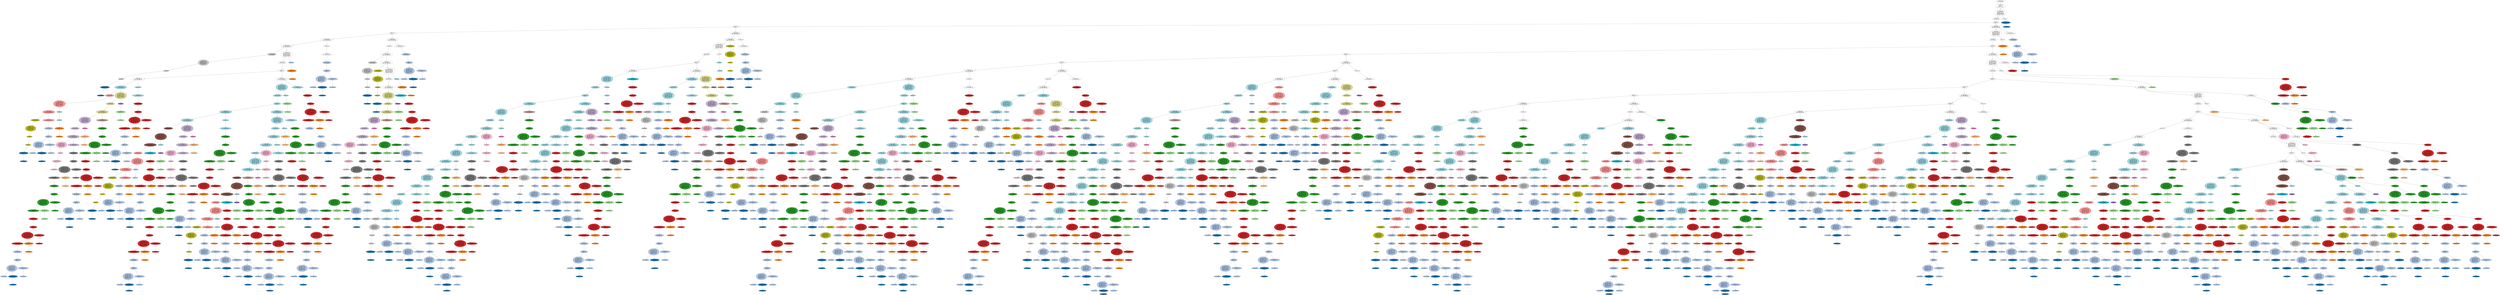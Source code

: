 digraph {
  "root" [label="DivBackward0\nother = tensor(189)", style=filled, fillcolor="#ffffff"];
  "root.0" [label="SelectBackward0\ndim = 1\nindex = 1\nself_sizes = (4096, 2)", style=filled, fillcolor="#ffffff"];
  "root.0.0" [label="MmBackward0\nmat2 = Tensor(256×2)\nmat2_sizes = (256, 2)\nmat2_strides = (2, 1)\nself = Tensor(4096×256)\nself_sizes = (4096, 256)\nself_strides = (256, 1)", style=filled, fillcolor="#ffffff"];
  "root.0.0.0" [label="MulBackward0\nother = tensor(30)", style=filled, fillcolor="#ffffff"];
  "root.0.0.0.0" [label="AddBackward0\nalpha = 1", style=filled, fillcolor="#ffffff"];
  "root.0.0.0.0.0" [label="AddBackward0\nalpha = 1", style=filled, fillcolor="#ffffff"];
  "root.0.0.0.0.0.0" [label="AddBackward0\nalpha = 1", style=filled, fillcolor="#ffffff"];
  "root.0.0.0.0.0.0.0" [label="MulBackward0\nother = Tensor(4096×256)\nself = Tensor(4096×256)", style=filled, fillcolor="#ffffff"];
  "root.0.0.0.0.0.0.0.0" [label="MulBackward0\nother = Tensor(4096×256)\nself = Tensor(4096×256)", style=filled, fillcolor="#ffffff"];
  "root.0.0.0.0.0.0.0.0.0" [label="MulBackward0\nother = tensor(30)", style=filled, fillcolor="#c7c7c7"];
  "root.0.0.0.0.0.0.0.0.0.0" [label="MmBackward0\nmat2_sizes = (2, 256)\nmat2_strides = (1, 2)\nself = Tensor(4096×2)\nself_sizes = (4096, 2)\nself_strides = ()", style=filled, fillcolor="#c7c7c7"];
  "root.0.0.0.0.0.0.0.0.0.0.1" [label="TBackward0", style=filled, fillcolor="#c7c7c7"];
  "root.0.0.0.0.0.0.0.0.0.0.1.0" [label="TBackward0", style=filled, fillcolor="#c7c7c7"];
  "root.0.0.0.0.0.0.0.0.0.0.1.0.0" [label="PermuteBackward0\ndims = (-1, -2)", style=filled, fillcolor="#1f77b4"];
  "root.0.0.0.0.0.0.0.0.0.0.1.0.0.0" [label="AccumulateGrad", style=filled, fillcolor="#1f77b4"];
  "root.0.0.0.0.0.0.0.0.0.0.1.0.0" -> "root.0.0.0.0.0.0.0.0.0.0.1.0.0.0"
  "root.0.0.0.0.0.0.0.0.0.0.1.0" -> "root.0.0.0.0.0.0.0.0.0.0.1.0.0"
  "root.0.0.0.0.0.0.0.0.0.0.1" -> "root.0.0.0.0.0.0.0.0.0.0.1.0"
  "root.0.0.0.0.0.0.0.0.0.0" -> "root.0.0.0.0.0.0.0.0.0.0.1"
  "root.0.0.0.0.0.0.0.0.0" -> "root.0.0.0.0.0.0.0.0.0.0"
  "root.0.0.0.0.0.0.0.0" -> "root.0.0.0.0.0.0.0.0.0"
  "root.0.0.0.0.0.0.0.0.1" [label="MmBackward0\nmat2 = Tensor(256×256)\nmat2_sizes = (256, 256)\nmat2_strides = (256, 1)\nself = Tensor(4096×256)\nself_sizes = (4096, 256)\nself_strides = (256, 1)", style=filled, fillcolor="#ffffff"];
  "root.0.0.0.0.0.0.0.0.1.0" [label="MulBackward0\nother = tensor(30)", style=filled, fillcolor="#ffffff"];
  "root.0.0.0.0.0.0.0.0.1.0.0" [label="AddBackward0\nalpha = 1", style=filled, fillcolor="#ffffff"];
  "root.0.0.0.0.0.0.0.0.1.0.0.0" [label="MulBackward0\nother = Tensor(4096×256)\nself = Tensor(4096×256)", style=filled, fillcolor="#ffffff"];
  "root.0.0.0.0.0.0.0.0.1.0.0.0.0" [label="MulBackward0\nother = Tensor(4096×256)\nself = Tensor(4096×256)", style=filled, fillcolor="#9edae5"];
  "root.0.0.0.0.0.0.0.0.1.0.0.0.0.0" [label="MulBackward0\nother = tensor(30)", style=filled, fillcolor="#ff9896"];
  "root.0.0.0.0.0.0.0.0.1.0.0.0.0.0.0" [label="MmBackward0\nmat2 = Tensor(256×256)\nmat2_sizes = (256, 256)\nmat2_strides = (1, 256)\nself = Tensor(4096×256)\nself_sizes = (4096, 256)\nself_strides = (256, 1)", style=filled, fillcolor="#ff9896"];
  "root.0.0.0.0.0.0.0.0.1.0.0.0.0.0.0.0" [label="MulBackward0\nother = Tensor(4096×256)\nself = Tensor(4096×256)", style=filled, fillcolor="#ff9896"];
  "root.0.0.0.0.0.0.0.0.1.0.0.0.0.0.0.0.0" [label="MulBackward0\nother = tensor(30)", style=filled, fillcolor="#bcbd22"];
  "root.0.0.0.0.0.0.0.0.1.0.0.0.0.0.0.0.0.0" [label="MmBackward0\nmat2_sizes = (2, 256)\nmat2_strides = (1, 2)\nself = Tensor(4096×2)\nself_sizes = (4096, 2)\nself_strides = ()", style=filled, fillcolor="#bcbd22"];
  "root.0.0.0.0.0.0.0.0.1.0.0.0.0.0.0.0.0.0.1" [label="TBackward0", style=filled, fillcolor="#bcbd22"];
  "root.0.0.0.0.0.0.0.0.1.0.0.0.0.0.0.0.0.0.1.0" [label="TBackward0", style=filled, fillcolor="#bcbd22"];
  "root.0.0.0.0.0.0.0.0.1.0.0.0.0.0.0.0.0.0.1.0.0" [label="PermuteBackward0\ndims = (-1, -2)", style=filled, fillcolor="#1f77b4"];
  "root.0.0.0.0.0.0.0.0.1.0.0.0.0.0.0.0.0.0.1.0.0.0" [label="AccumulateGrad", style=filled, fillcolor="#1f77b4"];
  "root.0.0.0.0.0.0.0.0.1.0.0.0.0.0.0.0.0.0.1.0.0" -> "root.0.0.0.0.0.0.0.0.1.0.0.0.0.0.0.0.0.0.1.0.0.0"
  "root.0.0.0.0.0.0.0.0.1.0.0.0.0.0.0.0.0.0.1.0" -> "root.0.0.0.0.0.0.0.0.1.0.0.0.0.0.0.0.0.0.1.0.0"
  "root.0.0.0.0.0.0.0.0.1.0.0.0.0.0.0.0.0.0.1" -> "root.0.0.0.0.0.0.0.0.1.0.0.0.0.0.0.0.0.0.1.0"
  "root.0.0.0.0.0.0.0.0.1.0.0.0.0.0.0.0.0.0" -> "root.0.0.0.0.0.0.0.0.1.0.0.0.0.0.0.0.0.0.1"
  "root.0.0.0.0.0.0.0.0.1.0.0.0.0.0.0.0.0" -> "root.0.0.0.0.0.0.0.0.1.0.0.0.0.0.0.0.0.0"
  "root.0.0.0.0.0.0.0.0.1.0.0.0.0.0.0.0" -> "root.0.0.0.0.0.0.0.0.1.0.0.0.0.0.0.0.0"
  "root.0.0.0.0.0.0.0.0.1.0.0.0.0.0.0.0.1" [label="CosBackward0\nself = Tensor(4096×256)", style=filled, fillcolor="#ff9896"];
  "root.0.0.0.0.0.0.0.0.1.0.0.0.0.0.0.0.1.0" [label="MulBackward0\nother = tensor(30)", style=filled, fillcolor="#aec7e8"];
  "root.0.0.0.0.0.0.0.0.1.0.0.0.0.0.0.0.1.0.0" [label="AddBackward0\nalpha = 1", style=filled, fillcolor="#aec7e8"];
  "root.0.0.0.0.0.0.0.0.1.0.0.0.0.0.0.0.1.0.0.0" [label="MmBackward0\nmat2 = Tensor(2×256)\nmat2_sizes = (2, 256)\nmat2_strides = (1, 2)\nself = Tensor(4096×2)\nself_sizes = (4096, 2)\nself_strides = (2, 1)", style=filled, fillcolor="#aec7e8"];
  "root.0.0.0.0.0.0.0.0.1.0.0.0.0.0.0.0.1.0.0.0.0" [label="AccumulateGrad", style=filled, fillcolor="#aec7e8"];
  "root.0.0.0.0.0.0.0.0.1.0.0.0.0.0.0.0.1.0.0.0" -> "root.0.0.0.0.0.0.0.0.1.0.0.0.0.0.0.0.1.0.0.0.0"
  "root.0.0.0.0.0.0.0.0.1.0.0.0.0.0.0.0.1.0.0.0.1" [label="PermuteBackward0\ndims = (-1, -2)", style=filled, fillcolor="#1f77b4"];
  "root.0.0.0.0.0.0.0.0.1.0.0.0.0.0.0.0.1.0.0.0.1.0" [label="AccumulateGrad", style=filled, fillcolor="#1f77b4"];
  "root.0.0.0.0.0.0.0.0.1.0.0.0.0.0.0.0.1.0.0.0.1" -> "root.0.0.0.0.0.0.0.0.1.0.0.0.0.0.0.0.1.0.0.0.1.0"
  "root.0.0.0.0.0.0.0.0.1.0.0.0.0.0.0.0.1.0.0.0" -> "root.0.0.0.0.0.0.0.0.1.0.0.0.0.0.0.0.1.0.0.0.1"
  "root.0.0.0.0.0.0.0.0.1.0.0.0.0.0.0.0.1.0.0" -> "root.0.0.0.0.0.0.0.0.1.0.0.0.0.0.0.0.1.0.0.0"
  "root.0.0.0.0.0.0.0.0.1.0.0.0.0.0.0.0.1.0.0.1" [label="UnsqueezeBackward0\ndim = -2", style=filled, fillcolor="#aec7e8"];
  "root.0.0.0.0.0.0.0.0.1.0.0.0.0.0.0.0.1.0.0.1.0" [label="AccumulateGrad", style=filled, fillcolor="#aec7e8"];
  "root.0.0.0.0.0.0.0.0.1.0.0.0.0.0.0.0.1.0.0.1" -> "root.0.0.0.0.0.0.0.0.1.0.0.0.0.0.0.0.1.0.0.1.0"
  "root.0.0.0.0.0.0.0.0.1.0.0.0.0.0.0.0.1.0.0" -> "root.0.0.0.0.0.0.0.0.1.0.0.0.0.0.0.0.1.0.0.1"
  "root.0.0.0.0.0.0.0.0.1.0.0.0.0.0.0.0.1.0" -> "root.0.0.0.0.0.0.0.0.1.0.0.0.0.0.0.0.1.0.0"
  "root.0.0.0.0.0.0.0.0.1.0.0.0.0.0.0.0.1" -> "root.0.0.0.0.0.0.0.0.1.0.0.0.0.0.0.0.1.0"
  "root.0.0.0.0.0.0.0.0.1.0.0.0.0.0.0.0" -> "root.0.0.0.0.0.0.0.0.1.0.0.0.0.0.0.0.1"
  "root.0.0.0.0.0.0.0.0.1.0.0.0.0.0.0" -> "root.0.0.0.0.0.0.0.0.1.0.0.0.0.0.0.0"
  "root.0.0.0.0.0.0.0.0.1.0.0.0.0.0.0.1" [label="TBackward0", style=filled, fillcolor="#9edae5"];
  "root.0.0.0.0.0.0.0.0.1.0.0.0.0.0.0.1.0" [label="TBackward0", style=filled, fillcolor="#9edae5"];
  "root.0.0.0.0.0.0.0.0.1.0.0.0.0.0.0.1.0.0" [label="PermuteBackward0\ndims = (-1, -2)", style=filled, fillcolor="#ff7f0e"];
  "root.0.0.0.0.0.0.0.0.1.0.0.0.0.0.0.1.0.0.0" [label="AccumulateGrad", style=filled, fillcolor="#ff7f0e"];
  "root.0.0.0.0.0.0.0.0.1.0.0.0.0.0.0.1.0.0" -> "root.0.0.0.0.0.0.0.0.1.0.0.0.0.0.0.1.0.0.0"
  "root.0.0.0.0.0.0.0.0.1.0.0.0.0.0.0.1.0" -> "root.0.0.0.0.0.0.0.0.1.0.0.0.0.0.0.1.0.0"
  "root.0.0.0.0.0.0.0.0.1.0.0.0.0.0.0.1" -> "root.0.0.0.0.0.0.0.0.1.0.0.0.0.0.0.1.0"
  "root.0.0.0.0.0.0.0.0.1.0.0.0.0.0.0" -> "root.0.0.0.0.0.0.0.0.1.0.0.0.0.0.0.1"
  "root.0.0.0.0.0.0.0.0.1.0.0.0.0.0" -> "root.0.0.0.0.0.0.0.0.1.0.0.0.0.0.0"
  "root.0.0.0.0.0.0.0.0.1.0.0.0.0" -> "root.0.0.0.0.0.0.0.0.1.0.0.0.0.0"
  "root.0.0.0.0.0.0.0.0.1.0.0.0.0.1" [label="MmBackward0\nmat2 = Tensor(256×256)\nmat2_sizes = (256, 256)\nmat2_strides = (256, 1)\nself = Tensor(4096×256)\nself_sizes = (4096, 256)\nself_strides = (256, 1)", style=filled, fillcolor="#dbdb8d"];
  "root.0.0.0.0.0.0.0.0.1.0.0.0.0.1.0" [label="MulBackward0\nother = tensor(30)", style=filled, fillcolor="#dbdb8d"];
  "root.0.0.0.0.0.0.0.0.1.0.0.0.0.1.0.0" [label="MulBackward0\nother = Tensor(4096×256)\nself = Tensor(4096×256)", style=filled, fillcolor="#dbdb8d"];
  "root.0.0.0.0.0.0.0.0.1.0.0.0.0.1.0.0.0" [label="MmBackward0\nmat2 = Tensor(256×256)\nmat2_sizes = (256, 256)\nmat2_strides = (256, 1)\nself = Tensor(4096×256)\nself_sizes = (4096, 256)\nself_strides = (256, 1)", style=filled, fillcolor="#c5b0d5"];
  "root.0.0.0.0.0.0.0.0.1.0.0.0.0.1.0.0.0.0" [label="MulBackward0\nother = tensor(30)", style=filled, fillcolor="#c5b0d5"];
  "root.0.0.0.0.0.0.0.0.1.0.0.0.0.1.0.0.0.0.0" [label="MulBackward0\nother = Tensor(4096×256)\nself = Tensor(4096×256)", style=filled, fillcolor="#c5b0d5"];
  "root.0.0.0.0.0.0.0.0.1.0.0.0.0.1.0.0.0.0.0.0" [label="MmBackward0\nmat2_sizes = (3, 256)\nmat2_strides = (256, 1)\nself = Tensor(4096×3)\nself_sizes = (4096, 3)\nself_strides = ()", style=filled, fillcolor="#f7b6d2"];
  "root.0.0.0.0.0.0.0.0.1.0.0.0.0.1.0.0.0.0.0.0.1" [label="TBackward0", style=filled, fillcolor="#f7b6d2"];
  "root.0.0.0.0.0.0.0.0.1.0.0.0.0.1.0.0.0.0.0.0.1.0" [label="PermuteBackward0\ndims = (-1, -2)", style=filled, fillcolor="#f7b6d2"];
  "root.0.0.0.0.0.0.0.0.1.0.0.0.0.1.0.0.0.0.0.0.1.0.0" [label="AccumulateGrad", style=filled, fillcolor="#f7b6d2"];
  "root.0.0.0.0.0.0.0.0.1.0.0.0.0.1.0.0.0.0.0.0.1.0" -> "root.0.0.0.0.0.0.0.0.1.0.0.0.0.1.0.0.0.0.0.0.1.0.0"
  "root.0.0.0.0.0.0.0.0.1.0.0.0.0.1.0.0.0.0.0.0.1" -> "root.0.0.0.0.0.0.0.0.1.0.0.0.0.1.0.0.0.0.0.0.1.0"
  "root.0.0.0.0.0.0.0.0.1.0.0.0.0.1.0.0.0.0.0.0" -> "root.0.0.0.0.0.0.0.0.1.0.0.0.0.1.0.0.0.0.0.0.1"
  "root.0.0.0.0.0.0.0.0.1.0.0.0.0.1.0.0.0.0.0" -> "root.0.0.0.0.0.0.0.0.1.0.0.0.0.1.0.0.0.0.0.0"
  "root.0.0.0.0.0.0.0.0.1.0.0.0.0.1.0.0.0.0.0.1" [label="CosBackward0\nself = Tensor(4096×256)", style=filled, fillcolor="#c5b0d5"];
  "root.0.0.0.0.0.0.0.0.1.0.0.0.0.1.0.0.0.0.0.1.0" [label="MulBackward0\nother = tensor(30)", style=filled, fillcolor="#7f7f7f"];
  "root.0.0.0.0.0.0.0.0.1.0.0.0.0.1.0.0.0.0.0.1.0.0" [label="AddBackward0\nalpha = 1", style=filled, fillcolor="#7f7f7f"];
  "root.0.0.0.0.0.0.0.0.1.0.0.0.0.1.0.0.0.0.0.1.0.0.0" [label="MmBackward0\nmat2 = Tensor(256×256)\nmat2_sizes = (256, 256)\nmat2_strides = (1, 256)\nself = Tensor(4096×256)\nself_sizes = (4096, 256)\nself_strides = (256, 1)", style=filled, fillcolor="#7f7f7f"];
  "root.0.0.0.0.0.0.0.0.1.0.0.0.0.1.0.0.0.0.0.1.0.0.0.0" [label="SinBackward0\nself = Tensor(4096×256)", style=filled, fillcolor="#7f7f7f"];
  "root.0.0.0.0.0.0.0.0.1.0.0.0.0.1.0.0.0.0.0.1.0.0.0.0.0" [label="MulBackward0\nother = tensor(30)", style=filled, fillcolor="#2ca02c"];
  "root.0.0.0.0.0.0.0.0.1.0.0.0.0.1.0.0.0.0.0.1.0.0.0.0.0.0" [label="AddBackward0\nalpha = 1", style=filled, fillcolor="#2ca02c"];
  "root.0.0.0.0.0.0.0.0.1.0.0.0.0.1.0.0.0.0.0.1.0.0.0.0.0.0.0" [label="MmBackward0\nmat2 = Tensor(256×256)\nmat2_sizes = (256, 256)\nmat2_strides = (1, 256)\nself = Tensor(4096×256)\nself_sizes = (4096, 256)\nself_strides = (256, 1)", style=filled, fillcolor="#2ca02c"];
  "root.0.0.0.0.0.0.0.0.1.0.0.0.0.1.0.0.0.0.0.1.0.0.0.0.0.0.0.0" [label="SinBackward0\nself = Tensor(4096×256)", style=filled, fillcolor="#2ca02c"];
  "root.0.0.0.0.0.0.0.0.1.0.0.0.0.1.0.0.0.0.0.1.0.0.0.0.0.0.0.0.0" [label="MulBackward0\nother = tensor(30)", style=filled, fillcolor="#d62728"];
  "root.0.0.0.0.0.0.0.0.1.0.0.0.0.1.0.0.0.0.0.1.0.0.0.0.0.0.0.0.0.0" [label="AddBackward0\nalpha = 1", style=filled, fillcolor="#d62728"];
  "root.0.0.0.0.0.0.0.0.1.0.0.0.0.1.0.0.0.0.0.1.0.0.0.0.0.0.0.0.0.0.0" [label="MmBackward0\nmat2 = Tensor(256×256)\nmat2_sizes = (256, 256)\nmat2_strides = (1, 256)\nself = Tensor(4096×256)\nself_sizes = (4096, 256)\nself_strides = (256, 1)", style=filled, fillcolor="#d62728"];
  "root.0.0.0.0.0.0.0.0.1.0.0.0.0.1.0.0.0.0.0.1.0.0.0.0.0.0.0.0.0.0.0.0" [label="SinBackward0\nself = Tensor(4096×256)", style=filled, fillcolor="#d62728"];
  "root.0.0.0.0.0.0.0.0.1.0.0.0.0.1.0.0.0.0.0.1.0.0.0.0.0.0.0.0.0.0.0.0.0" [label="MulBackward0\nother = tensor(30)", style=filled, fillcolor="#aec7e8"];
  "root.0.0.0.0.0.0.0.0.1.0.0.0.0.1.0.0.0.0.0.1.0.0.0.0.0.0.0.0.0.0.0.0.0.0" [label="AddBackward0\nalpha = 1", style=filled, fillcolor="#aec7e8"];
  "root.0.0.0.0.0.0.0.0.1.0.0.0.0.1.0.0.0.0.0.1.0.0.0.0.0.0.0.0.0.0.0.0.0.0.0" [label="MmBackward0\nmat2 = Tensor(2×256)\nmat2_sizes = (2, 256)\nmat2_strides = (1, 2)\nself = Tensor(4096×2)\nself_sizes = (4096, 2)\nself_strides = (2, 1)", style=filled, fillcolor="#aec7e8"];
  "root.0.0.0.0.0.0.0.0.1.0.0.0.0.1.0.0.0.0.0.1.0.0.0.0.0.0.0.0.0.0.0.0.0.0.0.0" [label="AccumulateGrad", style=filled, fillcolor="#aec7e8"];
  "root.0.0.0.0.0.0.0.0.1.0.0.0.0.1.0.0.0.0.0.1.0.0.0.0.0.0.0.0.0.0.0.0.0.0.0" -> "root.0.0.0.0.0.0.0.0.1.0.0.0.0.1.0.0.0.0.0.1.0.0.0.0.0.0.0.0.0.0.0.0.0.0.0.0"
  "root.0.0.0.0.0.0.0.0.1.0.0.0.0.1.0.0.0.0.0.1.0.0.0.0.0.0.0.0.0.0.0.0.0.0.0.1" [label="PermuteBackward0\ndims = (-1, -2)", style=filled, fillcolor="#1f77b4"];
  "root.0.0.0.0.0.0.0.0.1.0.0.0.0.1.0.0.0.0.0.1.0.0.0.0.0.0.0.0.0.0.0.0.0.0.0.1.0" [label="AccumulateGrad", style=filled, fillcolor="#1f77b4"];
  "root.0.0.0.0.0.0.0.0.1.0.0.0.0.1.0.0.0.0.0.1.0.0.0.0.0.0.0.0.0.0.0.0.0.0.0.1" -> "root.0.0.0.0.0.0.0.0.1.0.0.0.0.1.0.0.0.0.0.1.0.0.0.0.0.0.0.0.0.0.0.0.0.0.0.1.0"
  "root.0.0.0.0.0.0.0.0.1.0.0.0.0.1.0.0.0.0.0.1.0.0.0.0.0.0.0.0.0.0.0.0.0.0.0" -> "root.0.0.0.0.0.0.0.0.1.0.0.0.0.1.0.0.0.0.0.1.0.0.0.0.0.0.0.0.0.0.0.0.0.0.0.1"
  "root.0.0.0.0.0.0.0.0.1.0.0.0.0.1.0.0.0.0.0.1.0.0.0.0.0.0.0.0.0.0.0.0.0.0" -> "root.0.0.0.0.0.0.0.0.1.0.0.0.0.1.0.0.0.0.0.1.0.0.0.0.0.0.0.0.0.0.0.0.0.0.0"
  "root.0.0.0.0.0.0.0.0.1.0.0.0.0.1.0.0.0.0.0.1.0.0.0.0.0.0.0.0.0.0.0.0.0.0.1" [label="UnsqueezeBackward0\ndim = -2", style=filled, fillcolor="#aec7e8"];
  "root.0.0.0.0.0.0.0.0.1.0.0.0.0.1.0.0.0.0.0.1.0.0.0.0.0.0.0.0.0.0.0.0.0.0.1.0" [label="AccumulateGrad", style=filled, fillcolor="#aec7e8"];
  "root.0.0.0.0.0.0.0.0.1.0.0.0.0.1.0.0.0.0.0.1.0.0.0.0.0.0.0.0.0.0.0.0.0.0.1" -> "root.0.0.0.0.0.0.0.0.1.0.0.0.0.1.0.0.0.0.0.1.0.0.0.0.0.0.0.0.0.0.0.0.0.0.1.0"
  "root.0.0.0.0.0.0.0.0.1.0.0.0.0.1.0.0.0.0.0.1.0.0.0.0.0.0.0.0.0.0.0.0.0.0" -> "root.0.0.0.0.0.0.0.0.1.0.0.0.0.1.0.0.0.0.0.1.0.0.0.0.0.0.0.0.0.0.0.0.0.0.1"
  "root.0.0.0.0.0.0.0.0.1.0.0.0.0.1.0.0.0.0.0.1.0.0.0.0.0.0.0.0.0.0.0.0.0" -> "root.0.0.0.0.0.0.0.0.1.0.0.0.0.1.0.0.0.0.0.1.0.0.0.0.0.0.0.0.0.0.0.0.0.0"
  "root.0.0.0.0.0.0.0.0.1.0.0.0.0.1.0.0.0.0.0.1.0.0.0.0.0.0.0.0.0.0.0.0" -> "root.0.0.0.0.0.0.0.0.1.0.0.0.0.1.0.0.0.0.0.1.0.0.0.0.0.0.0.0.0.0.0.0.0"
  "root.0.0.0.0.0.0.0.0.1.0.0.0.0.1.0.0.0.0.0.1.0.0.0.0.0.0.0.0.0.0.0" -> "root.0.0.0.0.0.0.0.0.1.0.0.0.0.1.0.0.0.0.0.1.0.0.0.0.0.0.0.0.0.0.0.0"
  "root.0.0.0.0.0.0.0.0.1.0.0.0.0.1.0.0.0.0.0.1.0.0.0.0.0.0.0.0.0.0.0.1" [label="PermuteBackward0\ndims = (-1, -2)", style=filled, fillcolor="#ff7f0e"];
  "root.0.0.0.0.0.0.0.0.1.0.0.0.0.1.0.0.0.0.0.1.0.0.0.0.0.0.0.0.0.0.0.1.0" [label="AccumulateGrad", style=filled, fillcolor="#ff7f0e"];
  "root.0.0.0.0.0.0.0.0.1.0.0.0.0.1.0.0.0.0.0.1.0.0.0.0.0.0.0.0.0.0.0.1" -> "root.0.0.0.0.0.0.0.0.1.0.0.0.0.1.0.0.0.0.0.1.0.0.0.0.0.0.0.0.0.0.0.1.0"
  "root.0.0.0.0.0.0.0.0.1.0.0.0.0.1.0.0.0.0.0.1.0.0.0.0.0.0.0.0.0.0.0" -> "root.0.0.0.0.0.0.0.0.1.0.0.0.0.1.0.0.0.0.0.1.0.0.0.0.0.0.0.0.0.0.0.1"
  "root.0.0.0.0.0.0.0.0.1.0.0.0.0.1.0.0.0.0.0.1.0.0.0.0.0.0.0.0.0.0" -> "root.0.0.0.0.0.0.0.0.1.0.0.0.0.1.0.0.0.0.0.1.0.0.0.0.0.0.0.0.0.0.0"
  "root.0.0.0.0.0.0.0.0.1.0.0.0.0.1.0.0.0.0.0.1.0.0.0.0.0.0.0.0.0.0.1" [label="UnsqueezeBackward0\ndim = -2", style=filled, fillcolor="#d62728"];
  "root.0.0.0.0.0.0.0.0.1.0.0.0.0.1.0.0.0.0.0.1.0.0.0.0.0.0.0.0.0.0.1.0" [label="AccumulateGrad", style=filled, fillcolor="#d62728"];
  "root.0.0.0.0.0.0.0.0.1.0.0.0.0.1.0.0.0.0.0.1.0.0.0.0.0.0.0.0.0.0.1" -> "root.0.0.0.0.0.0.0.0.1.0.0.0.0.1.0.0.0.0.0.1.0.0.0.0.0.0.0.0.0.0.1.0"
  "root.0.0.0.0.0.0.0.0.1.0.0.0.0.1.0.0.0.0.0.1.0.0.0.0.0.0.0.0.0.0" -> "root.0.0.0.0.0.0.0.0.1.0.0.0.0.1.0.0.0.0.0.1.0.0.0.0.0.0.0.0.0.0.1"
  "root.0.0.0.0.0.0.0.0.1.0.0.0.0.1.0.0.0.0.0.1.0.0.0.0.0.0.0.0.0" -> "root.0.0.0.0.0.0.0.0.1.0.0.0.0.1.0.0.0.0.0.1.0.0.0.0.0.0.0.0.0.0"
  "root.0.0.0.0.0.0.0.0.1.0.0.0.0.1.0.0.0.0.0.1.0.0.0.0.0.0.0.0" -> "root.0.0.0.0.0.0.0.0.1.0.0.0.0.1.0.0.0.0.0.1.0.0.0.0.0.0.0.0.0"
  "root.0.0.0.0.0.0.0.0.1.0.0.0.0.1.0.0.0.0.0.1.0.0.0.0.0.0.0" -> "root.0.0.0.0.0.0.0.0.1.0.0.0.0.1.0.0.0.0.0.1.0.0.0.0.0.0.0.0"
  "root.0.0.0.0.0.0.0.0.1.0.0.0.0.1.0.0.0.0.0.1.0.0.0.0.0.0.0.1" [label="PermuteBackward0\ndims = (-1, -2)", style=filled, fillcolor="#98df8a"];
  "root.0.0.0.0.0.0.0.0.1.0.0.0.0.1.0.0.0.0.0.1.0.0.0.0.0.0.0.1.0" [label="AccumulateGrad", style=filled, fillcolor="#98df8a"];
  "root.0.0.0.0.0.0.0.0.1.0.0.0.0.1.0.0.0.0.0.1.0.0.0.0.0.0.0.1" -> "root.0.0.0.0.0.0.0.0.1.0.0.0.0.1.0.0.0.0.0.1.0.0.0.0.0.0.0.1.0"
  "root.0.0.0.0.0.0.0.0.1.0.0.0.0.1.0.0.0.0.0.1.0.0.0.0.0.0.0" -> "root.0.0.0.0.0.0.0.0.1.0.0.0.0.1.0.0.0.0.0.1.0.0.0.0.0.0.0.1"
  "root.0.0.0.0.0.0.0.0.1.0.0.0.0.1.0.0.0.0.0.1.0.0.0.0.0.0" -> "root.0.0.0.0.0.0.0.0.1.0.0.0.0.1.0.0.0.0.0.1.0.0.0.0.0.0.0"
  "root.0.0.0.0.0.0.0.0.1.0.0.0.0.1.0.0.0.0.0.1.0.0.0.0.0.0.1" [label="UnsqueezeBackward0\ndim = -2", style=filled, fillcolor="#2ca02c"];
  "root.0.0.0.0.0.0.0.0.1.0.0.0.0.1.0.0.0.0.0.1.0.0.0.0.0.0.1.0" [label="AccumulateGrad", style=filled, fillcolor="#2ca02c"];
  "root.0.0.0.0.0.0.0.0.1.0.0.0.0.1.0.0.0.0.0.1.0.0.0.0.0.0.1" -> "root.0.0.0.0.0.0.0.0.1.0.0.0.0.1.0.0.0.0.0.1.0.0.0.0.0.0.1.0"
  "root.0.0.0.0.0.0.0.0.1.0.0.0.0.1.0.0.0.0.0.1.0.0.0.0.0.0" -> "root.0.0.0.0.0.0.0.0.1.0.0.0.0.1.0.0.0.0.0.1.0.0.0.0.0.0.1"
  "root.0.0.0.0.0.0.0.0.1.0.0.0.0.1.0.0.0.0.0.1.0.0.0.0.0" -> "root.0.0.0.0.0.0.0.0.1.0.0.0.0.1.0.0.0.0.0.1.0.0.0.0.0.0"
  "root.0.0.0.0.0.0.0.0.1.0.0.0.0.1.0.0.0.0.0.1.0.0.0.0" -> "root.0.0.0.0.0.0.0.0.1.0.0.0.0.1.0.0.0.0.0.1.0.0.0.0.0"
  "root.0.0.0.0.0.0.0.0.1.0.0.0.0.1.0.0.0.0.0.1.0.0.0" -> "root.0.0.0.0.0.0.0.0.1.0.0.0.0.1.0.0.0.0.0.1.0.0.0.0"
  "root.0.0.0.0.0.0.0.0.1.0.0.0.0.1.0.0.0.0.0.1.0.0.0.1" [label="PermuteBackward0\ndims = (-1, -2)", style=filled, fillcolor="#ffbb78"];
  "root.0.0.0.0.0.0.0.0.1.0.0.0.0.1.0.0.0.0.0.1.0.0.0.1.0" [label="AccumulateGrad", style=filled, fillcolor="#ffbb78"];
  "root.0.0.0.0.0.0.0.0.1.0.0.0.0.1.0.0.0.0.0.1.0.0.0.1" -> "root.0.0.0.0.0.0.0.0.1.0.0.0.0.1.0.0.0.0.0.1.0.0.0.1.0"
  "root.0.0.0.0.0.0.0.0.1.0.0.0.0.1.0.0.0.0.0.1.0.0.0" -> "root.0.0.0.0.0.0.0.0.1.0.0.0.0.1.0.0.0.0.0.1.0.0.0.1"
  "root.0.0.0.0.0.0.0.0.1.0.0.0.0.1.0.0.0.0.0.1.0.0" -> "root.0.0.0.0.0.0.0.0.1.0.0.0.0.1.0.0.0.0.0.1.0.0.0"
  "root.0.0.0.0.0.0.0.0.1.0.0.0.0.1.0.0.0.0.0.1.0.0.1" [label="UnsqueezeBackward0\ndim = -2", style=filled, fillcolor="#7f7f7f"];
  "root.0.0.0.0.0.0.0.0.1.0.0.0.0.1.0.0.0.0.0.1.0.0.1.0" [label="AccumulateGrad", style=filled, fillcolor="#7f7f7f"];
  "root.0.0.0.0.0.0.0.0.1.0.0.0.0.1.0.0.0.0.0.1.0.0.1" -> "root.0.0.0.0.0.0.0.0.1.0.0.0.0.1.0.0.0.0.0.1.0.0.1.0"
  "root.0.0.0.0.0.0.0.0.1.0.0.0.0.1.0.0.0.0.0.1.0.0" -> "root.0.0.0.0.0.0.0.0.1.0.0.0.0.1.0.0.0.0.0.1.0.0.1"
  "root.0.0.0.0.0.0.0.0.1.0.0.0.0.1.0.0.0.0.0.1.0" -> "root.0.0.0.0.0.0.0.0.1.0.0.0.0.1.0.0.0.0.0.1.0.0"
  "root.0.0.0.0.0.0.0.0.1.0.0.0.0.1.0.0.0.0.0.1" -> "root.0.0.0.0.0.0.0.0.1.0.0.0.0.1.0.0.0.0.0.1.0"
  "root.0.0.0.0.0.0.0.0.1.0.0.0.0.1.0.0.0.0.0" -> "root.0.0.0.0.0.0.0.0.1.0.0.0.0.1.0.0.0.0.0.1"
  "root.0.0.0.0.0.0.0.0.1.0.0.0.0.1.0.0.0.0" -> "root.0.0.0.0.0.0.0.0.1.0.0.0.0.1.0.0.0.0.0"
  "root.0.0.0.0.0.0.0.0.1.0.0.0.0.1.0.0.0" -> "root.0.0.0.0.0.0.0.0.1.0.0.0.0.1.0.0.0.0"
  "root.0.0.0.0.0.0.0.0.1.0.0.0.0.1.0.0.0.1" [label="TBackward0", style=filled, fillcolor="#e377c2"];
  "root.0.0.0.0.0.0.0.0.1.0.0.0.0.1.0.0.0.1.0" [label="PermuteBackward0\ndims = (-1, -2)", style=filled, fillcolor="#ffbb78"];
  "root.0.0.0.0.0.0.0.0.1.0.0.0.0.1.0.0.0.1.0.0" [label="AccumulateGrad", style=filled, fillcolor="#ffbb78"];
  "root.0.0.0.0.0.0.0.0.1.0.0.0.0.1.0.0.0.1.0" -> "root.0.0.0.0.0.0.0.0.1.0.0.0.0.1.0.0.0.1.0.0"
  "root.0.0.0.0.0.0.0.0.1.0.0.0.0.1.0.0.0.1" -> "root.0.0.0.0.0.0.0.0.1.0.0.0.0.1.0.0.0.1.0"
  "root.0.0.0.0.0.0.0.0.1.0.0.0.0.1.0.0.0" -> "root.0.0.0.0.0.0.0.0.1.0.0.0.0.1.0.0.0.1"
  "root.0.0.0.0.0.0.0.0.1.0.0.0.0.1.0.0" -> "root.0.0.0.0.0.0.0.0.1.0.0.0.0.1.0.0.0"
  "root.0.0.0.0.0.0.0.0.1.0.0.0.0.1.0.0.1" [label="CosBackward0\nself = Tensor(4096×256)", style=filled, fillcolor="#c49c94"];
  "root.0.0.0.0.0.0.0.0.1.0.0.0.0.1.0.0.1.0" [label="MulBackward0\nother = tensor(30)", style=filled, fillcolor="#2ca02c"];
  "root.0.0.0.0.0.0.0.0.1.0.0.0.0.1.0.0.1.0.0" [label="AddBackward0\nalpha = 1", style=filled, fillcolor="#2ca02c"];
  "root.0.0.0.0.0.0.0.0.1.0.0.0.0.1.0.0.1.0.0.0" [label="MmBackward0\nmat2 = Tensor(256×256)\nmat2_sizes = (256, 256)\nmat2_strides = (1, 256)\nself = Tensor(4096×256)\nself_sizes = (4096, 256)\nself_strides = (256, 1)", style=filled, fillcolor="#2ca02c"];
  "root.0.0.0.0.0.0.0.0.1.0.0.0.0.1.0.0.1.0.0.0.0" [label="SinBackward0\nself = Tensor(4096×256)", style=filled, fillcolor="#2ca02c"];
  "root.0.0.0.0.0.0.0.0.1.0.0.0.0.1.0.0.1.0.0.0.0.0" [label="MulBackward0\nother = tensor(30)", style=filled, fillcolor="#d62728"];
  "root.0.0.0.0.0.0.0.0.1.0.0.0.0.1.0.0.1.0.0.0.0.0.0" [label="AddBackward0\nalpha = 1", style=filled, fillcolor="#d62728"];
  "root.0.0.0.0.0.0.0.0.1.0.0.0.0.1.0.0.1.0.0.0.0.0.0.0" [label="MmBackward0\nmat2 = Tensor(256×256)\nmat2_sizes = (256, 256)\nmat2_strides = (1, 256)\nself = Tensor(4096×256)\nself_sizes = (4096, 256)\nself_strides = (256, 1)", style=filled, fillcolor="#d62728"];
  "root.0.0.0.0.0.0.0.0.1.0.0.0.0.1.0.0.1.0.0.0.0.0.0.0.0" [label="SinBackward0\nself = Tensor(4096×256)", style=filled, fillcolor="#d62728"];
  "root.0.0.0.0.0.0.0.0.1.0.0.0.0.1.0.0.1.0.0.0.0.0.0.0.0.0" [label="MulBackward0\nother = tensor(30)", style=filled, fillcolor="#aec7e8"];
  "root.0.0.0.0.0.0.0.0.1.0.0.0.0.1.0.0.1.0.0.0.0.0.0.0.0.0.0" [label="AddBackward0\nalpha = 1", style=filled, fillcolor="#aec7e8"];
  "root.0.0.0.0.0.0.0.0.1.0.0.0.0.1.0.0.1.0.0.0.0.0.0.0.0.0.0.0" [label="MmBackward0\nmat2 = Tensor(2×256)\nmat2_sizes = (2, 256)\nmat2_strides = (1, 2)\nself = Tensor(4096×2)\nself_sizes = (4096, 2)\nself_strides = (2, 1)", style=filled, fillcolor="#aec7e8"];
  "root.0.0.0.0.0.0.0.0.1.0.0.0.0.1.0.0.1.0.0.0.0.0.0.0.0.0.0.0.0" [label="AccumulateGrad", style=filled, fillcolor="#aec7e8"];
  "root.0.0.0.0.0.0.0.0.1.0.0.0.0.1.0.0.1.0.0.0.0.0.0.0.0.0.0.0" -> "root.0.0.0.0.0.0.0.0.1.0.0.0.0.1.0.0.1.0.0.0.0.0.0.0.0.0.0.0.0"
  "root.0.0.0.0.0.0.0.0.1.0.0.0.0.1.0.0.1.0.0.0.0.0.0.0.0.0.0.0.1" [label="PermuteBackward0\ndims = (-1, -2)", style=filled, fillcolor="#1f77b4"];
  "root.0.0.0.0.0.0.0.0.1.0.0.0.0.1.0.0.1.0.0.0.0.0.0.0.0.0.0.0.1.0" [label="AccumulateGrad", style=filled, fillcolor="#1f77b4"];
  "root.0.0.0.0.0.0.0.0.1.0.0.0.0.1.0.0.1.0.0.0.0.0.0.0.0.0.0.0.1" -> "root.0.0.0.0.0.0.0.0.1.0.0.0.0.1.0.0.1.0.0.0.0.0.0.0.0.0.0.0.1.0"
  "root.0.0.0.0.0.0.0.0.1.0.0.0.0.1.0.0.1.0.0.0.0.0.0.0.0.0.0.0" -> "root.0.0.0.0.0.0.0.0.1.0.0.0.0.1.0.0.1.0.0.0.0.0.0.0.0.0.0.0.1"
  "root.0.0.0.0.0.0.0.0.1.0.0.0.0.1.0.0.1.0.0.0.0.0.0.0.0.0.0" -> "root.0.0.0.0.0.0.0.0.1.0.0.0.0.1.0.0.1.0.0.0.0.0.0.0.0.0.0.0"
  "root.0.0.0.0.0.0.0.0.1.0.0.0.0.1.0.0.1.0.0.0.0.0.0.0.0.0.0.1" [label="UnsqueezeBackward0\ndim = -2", style=filled, fillcolor="#aec7e8"];
  "root.0.0.0.0.0.0.0.0.1.0.0.0.0.1.0.0.1.0.0.0.0.0.0.0.0.0.0.1.0" [label="AccumulateGrad", style=filled, fillcolor="#aec7e8"];
  "root.0.0.0.0.0.0.0.0.1.0.0.0.0.1.0.0.1.0.0.0.0.0.0.0.0.0.0.1" -> "root.0.0.0.0.0.0.0.0.1.0.0.0.0.1.0.0.1.0.0.0.0.0.0.0.0.0.0.1.0"
  "root.0.0.0.0.0.0.0.0.1.0.0.0.0.1.0.0.1.0.0.0.0.0.0.0.0.0.0" -> "root.0.0.0.0.0.0.0.0.1.0.0.0.0.1.0.0.1.0.0.0.0.0.0.0.0.0.0.1"
  "root.0.0.0.0.0.0.0.0.1.0.0.0.0.1.0.0.1.0.0.0.0.0.0.0.0.0" -> "root.0.0.0.0.0.0.0.0.1.0.0.0.0.1.0.0.1.0.0.0.0.0.0.0.0.0.0"
  "root.0.0.0.0.0.0.0.0.1.0.0.0.0.1.0.0.1.0.0.0.0.0.0.0.0" -> "root.0.0.0.0.0.0.0.0.1.0.0.0.0.1.0.0.1.0.0.0.0.0.0.0.0.0"
  "root.0.0.0.0.0.0.0.0.1.0.0.0.0.1.0.0.1.0.0.0.0.0.0.0" -> "root.0.0.0.0.0.0.0.0.1.0.0.0.0.1.0.0.1.0.0.0.0.0.0.0.0"
  "root.0.0.0.0.0.0.0.0.1.0.0.0.0.1.0.0.1.0.0.0.0.0.0.0.1" [label="PermuteBackward0\ndims = (-1, -2)", style=filled, fillcolor="#ff7f0e"];
  "root.0.0.0.0.0.0.0.0.1.0.0.0.0.1.0.0.1.0.0.0.0.0.0.0.1.0" [label="AccumulateGrad", style=filled, fillcolor="#ff7f0e"];
  "root.0.0.0.0.0.0.0.0.1.0.0.0.0.1.0.0.1.0.0.0.0.0.0.0.1" -> "root.0.0.0.0.0.0.0.0.1.0.0.0.0.1.0.0.1.0.0.0.0.0.0.0.1.0"
  "root.0.0.0.0.0.0.0.0.1.0.0.0.0.1.0.0.1.0.0.0.0.0.0.0" -> "root.0.0.0.0.0.0.0.0.1.0.0.0.0.1.0.0.1.0.0.0.0.0.0.0.1"
  "root.0.0.0.0.0.0.0.0.1.0.0.0.0.1.0.0.1.0.0.0.0.0.0" -> "root.0.0.0.0.0.0.0.0.1.0.0.0.0.1.0.0.1.0.0.0.0.0.0.0"
  "root.0.0.0.0.0.0.0.0.1.0.0.0.0.1.0.0.1.0.0.0.0.0.0.1" [label="UnsqueezeBackward0\ndim = -2", style=filled, fillcolor="#d62728"];
  "root.0.0.0.0.0.0.0.0.1.0.0.0.0.1.0.0.1.0.0.0.0.0.0.1.0" [label="AccumulateGrad", style=filled, fillcolor="#d62728"];
  "root.0.0.0.0.0.0.0.0.1.0.0.0.0.1.0.0.1.0.0.0.0.0.0.1" -> "root.0.0.0.0.0.0.0.0.1.0.0.0.0.1.0.0.1.0.0.0.0.0.0.1.0"
  "root.0.0.0.0.0.0.0.0.1.0.0.0.0.1.0.0.1.0.0.0.0.0.0" -> "root.0.0.0.0.0.0.0.0.1.0.0.0.0.1.0.0.1.0.0.0.0.0.0.1"
  "root.0.0.0.0.0.0.0.0.1.0.0.0.0.1.0.0.1.0.0.0.0.0" -> "root.0.0.0.0.0.0.0.0.1.0.0.0.0.1.0.0.1.0.0.0.0.0.0"
  "root.0.0.0.0.0.0.0.0.1.0.0.0.0.1.0.0.1.0.0.0.0" -> "root.0.0.0.0.0.0.0.0.1.0.0.0.0.1.0.0.1.0.0.0.0.0"
  "root.0.0.0.0.0.0.0.0.1.0.0.0.0.1.0.0.1.0.0.0" -> "root.0.0.0.0.0.0.0.0.1.0.0.0.0.1.0.0.1.0.0.0.0"
  "root.0.0.0.0.0.0.0.0.1.0.0.0.0.1.0.0.1.0.0.0.1" [label="PermuteBackward0\ndims = (-1, -2)", style=filled, fillcolor="#98df8a"];
  "root.0.0.0.0.0.0.0.0.1.0.0.0.0.1.0.0.1.0.0.0.1.0" [label="AccumulateGrad", style=filled, fillcolor="#98df8a"];
  "root.0.0.0.0.0.0.0.0.1.0.0.0.0.1.0.0.1.0.0.0.1" -> "root.0.0.0.0.0.0.0.0.1.0.0.0.0.1.0.0.1.0.0.0.1.0"
  "root.0.0.0.0.0.0.0.0.1.0.0.0.0.1.0.0.1.0.0.0" -> "root.0.0.0.0.0.0.0.0.1.0.0.0.0.1.0.0.1.0.0.0.1"
  "root.0.0.0.0.0.0.0.0.1.0.0.0.0.1.0.0.1.0.0" -> "root.0.0.0.0.0.0.0.0.1.0.0.0.0.1.0.0.1.0.0.0"
  "root.0.0.0.0.0.0.0.0.1.0.0.0.0.1.0.0.1.0.0.1" [label="UnsqueezeBackward0\ndim = -2", style=filled, fillcolor="#2ca02c"];
  "root.0.0.0.0.0.0.0.0.1.0.0.0.0.1.0.0.1.0.0.1.0" [label="AccumulateGrad", style=filled, fillcolor="#2ca02c"];
  "root.0.0.0.0.0.0.0.0.1.0.0.0.0.1.0.0.1.0.0.1" -> "root.0.0.0.0.0.0.0.0.1.0.0.0.0.1.0.0.1.0.0.1.0"
  "root.0.0.0.0.0.0.0.0.1.0.0.0.0.1.0.0.1.0.0" -> "root.0.0.0.0.0.0.0.0.1.0.0.0.0.1.0.0.1.0.0.1"
  "root.0.0.0.0.0.0.0.0.1.0.0.0.0.1.0.0.1.0" -> "root.0.0.0.0.0.0.0.0.1.0.0.0.0.1.0.0.1.0.0"
  "root.0.0.0.0.0.0.0.0.1.0.0.0.0.1.0.0.1" -> "root.0.0.0.0.0.0.0.0.1.0.0.0.0.1.0.0.1.0"
  "root.0.0.0.0.0.0.0.0.1.0.0.0.0.1.0.0" -> "root.0.0.0.0.0.0.0.0.1.0.0.0.0.1.0.0.1"
  "root.0.0.0.0.0.0.0.0.1.0.0.0.0.1.0" -> "root.0.0.0.0.0.0.0.0.1.0.0.0.0.1.0.0"
  "root.0.0.0.0.0.0.0.0.1.0.0.0.0.1" -> "root.0.0.0.0.0.0.0.0.1.0.0.0.0.1.0"
  "root.0.0.0.0.0.0.0.0.1.0.0.0.0.1.1" [label="TBackward0", style=filled, fillcolor="#9467bd"];
  "root.0.0.0.0.0.0.0.0.1.0.0.0.0.1.1.0" [label="PermuteBackward0\ndims = (-1, -2)", style=filled, fillcolor="#98df8a"];
  "root.0.0.0.0.0.0.0.0.1.0.0.0.0.1.1.0.0" [label="AccumulateGrad", style=filled, fillcolor="#98df8a"];
  "root.0.0.0.0.0.0.0.0.1.0.0.0.0.1.1.0" -> "root.0.0.0.0.0.0.0.0.1.0.0.0.0.1.1.0.0"
  "root.0.0.0.0.0.0.0.0.1.0.0.0.0.1.1" -> "root.0.0.0.0.0.0.0.0.1.0.0.0.0.1.1.0"
  "root.0.0.0.0.0.0.0.0.1.0.0.0.0.1" -> "root.0.0.0.0.0.0.0.0.1.0.0.0.0.1.1"
  "root.0.0.0.0.0.0.0.0.1.0.0.0.0" -> "root.0.0.0.0.0.0.0.0.1.0.0.0.0.1"
  "root.0.0.0.0.0.0.0.0.1.0.0.0" -> "root.0.0.0.0.0.0.0.0.1.0.0.0.0"
  "root.0.0.0.0.0.0.0.0.1.0.0.0.1" [label="NegBackward0", style=filled, fillcolor="#9edae5"];
  "root.0.0.0.0.0.0.0.0.1.0.0.0.1.0" [label="SinBackward0\nself = Tensor(4096×256)", style=filled, fillcolor="#9edae5"];
  "root.0.0.0.0.0.0.0.0.1.0.0.0.1.0.0" [label="MulBackward0\nother = tensor(30)", style=filled, fillcolor="#d62728"];
  "root.0.0.0.0.0.0.0.0.1.0.0.0.1.0.0.0" [label="AddBackward0\nalpha = 1", style=filled, fillcolor="#d62728"];
  "root.0.0.0.0.0.0.0.0.1.0.0.0.1.0.0.0.0" [label="MmBackward0\nmat2 = Tensor(256×256)\nmat2_sizes = (256, 256)\nmat2_strides = (1, 256)\nself = Tensor(4096×256)\nself_sizes = (4096, 256)\nself_strides = (256, 1)", style=filled, fillcolor="#d62728"];
  "root.0.0.0.0.0.0.0.0.1.0.0.0.1.0.0.0.0.0" [label="SinBackward0\nself = Tensor(4096×256)", style=filled, fillcolor="#d62728"];
  "root.0.0.0.0.0.0.0.0.1.0.0.0.1.0.0.0.0.0.0" [label="MulBackward0\nother = tensor(30)", style=filled, fillcolor="#aec7e8"];
  "root.0.0.0.0.0.0.0.0.1.0.0.0.1.0.0.0.0.0.0.0" [label="AddBackward0\nalpha = 1", style=filled, fillcolor="#aec7e8"];
  "root.0.0.0.0.0.0.0.0.1.0.0.0.1.0.0.0.0.0.0.0.0" [label="MmBackward0\nmat2 = Tensor(2×256)\nmat2_sizes = (2, 256)\nmat2_strides = (1, 2)\nself = Tensor(4096×2)\nself_sizes = (4096, 2)\nself_strides = (2, 1)", style=filled, fillcolor="#aec7e8"];
  "root.0.0.0.0.0.0.0.0.1.0.0.0.1.0.0.0.0.0.0.0.0.0" [label="AccumulateGrad", style=filled, fillcolor="#aec7e8"];
  "root.0.0.0.0.0.0.0.0.1.0.0.0.1.0.0.0.0.0.0.0.0" -> "root.0.0.0.0.0.0.0.0.1.0.0.0.1.0.0.0.0.0.0.0.0.0"
  "root.0.0.0.0.0.0.0.0.1.0.0.0.1.0.0.0.0.0.0.0.0.1" [label="PermuteBackward0\ndims = (-1, -2)", style=filled, fillcolor="#1f77b4"];
  "root.0.0.0.0.0.0.0.0.1.0.0.0.1.0.0.0.0.0.0.0.0.1.0" [label="AccumulateGrad", style=filled, fillcolor="#1f77b4"];
  "root.0.0.0.0.0.0.0.0.1.0.0.0.1.0.0.0.0.0.0.0.0.1" -> "root.0.0.0.0.0.0.0.0.1.0.0.0.1.0.0.0.0.0.0.0.0.1.0"
  "root.0.0.0.0.0.0.0.0.1.0.0.0.1.0.0.0.0.0.0.0.0" -> "root.0.0.0.0.0.0.0.0.1.0.0.0.1.0.0.0.0.0.0.0.0.1"
  "root.0.0.0.0.0.0.0.0.1.0.0.0.1.0.0.0.0.0.0.0" -> "root.0.0.0.0.0.0.0.0.1.0.0.0.1.0.0.0.0.0.0.0.0"
  "root.0.0.0.0.0.0.0.0.1.0.0.0.1.0.0.0.0.0.0.0.1" [label="UnsqueezeBackward0\ndim = -2", style=filled, fillcolor="#aec7e8"];
  "root.0.0.0.0.0.0.0.0.1.0.0.0.1.0.0.0.0.0.0.0.1.0" [label="AccumulateGrad", style=filled, fillcolor="#aec7e8"];
  "root.0.0.0.0.0.0.0.0.1.0.0.0.1.0.0.0.0.0.0.0.1" -> "root.0.0.0.0.0.0.0.0.1.0.0.0.1.0.0.0.0.0.0.0.1.0"
  "root.0.0.0.0.0.0.0.0.1.0.0.0.1.0.0.0.0.0.0.0" -> "root.0.0.0.0.0.0.0.0.1.0.0.0.1.0.0.0.0.0.0.0.1"
  "root.0.0.0.0.0.0.0.0.1.0.0.0.1.0.0.0.0.0.0" -> "root.0.0.0.0.0.0.0.0.1.0.0.0.1.0.0.0.0.0.0.0"
  "root.0.0.0.0.0.0.0.0.1.0.0.0.1.0.0.0.0.0" -> "root.0.0.0.0.0.0.0.0.1.0.0.0.1.0.0.0.0.0.0"
  "root.0.0.0.0.0.0.0.0.1.0.0.0.1.0.0.0.0" -> "root.0.0.0.0.0.0.0.0.1.0.0.0.1.0.0.0.0.0"
  "root.0.0.0.0.0.0.0.0.1.0.0.0.1.0.0.0.0.1" [label="PermuteBackward0\ndims = (-1, -2)", style=filled, fillcolor="#ff7f0e"];
  "root.0.0.0.0.0.0.0.0.1.0.0.0.1.0.0.0.0.1.0" [label="AccumulateGrad", style=filled, fillcolor="#ff7f0e"];
  "root.0.0.0.0.0.0.0.0.1.0.0.0.1.0.0.0.0.1" -> "root.0.0.0.0.0.0.0.0.1.0.0.0.1.0.0.0.0.1.0"
  "root.0.0.0.0.0.0.0.0.1.0.0.0.1.0.0.0.0" -> "root.0.0.0.0.0.0.0.0.1.0.0.0.1.0.0.0.0.1"
  "root.0.0.0.0.0.0.0.0.1.0.0.0.1.0.0.0" -> "root.0.0.0.0.0.0.0.0.1.0.0.0.1.0.0.0.0"
  "root.0.0.0.0.0.0.0.0.1.0.0.0.1.0.0.0.1" [label="UnsqueezeBackward0\ndim = -2", style=filled, fillcolor="#d62728"];
  "root.0.0.0.0.0.0.0.0.1.0.0.0.1.0.0.0.1.0" [label="AccumulateGrad", style=filled, fillcolor="#d62728"];
  "root.0.0.0.0.0.0.0.0.1.0.0.0.1.0.0.0.1" -> "root.0.0.0.0.0.0.0.0.1.0.0.0.1.0.0.0.1.0"
  "root.0.0.0.0.0.0.0.0.1.0.0.0.1.0.0.0" -> "root.0.0.0.0.0.0.0.0.1.0.0.0.1.0.0.0.1"
  "root.0.0.0.0.0.0.0.0.1.0.0.0.1.0.0" -> "root.0.0.0.0.0.0.0.0.1.0.0.0.1.0.0.0"
  "root.0.0.0.0.0.0.0.0.1.0.0.0.1.0" -> "root.0.0.0.0.0.0.0.0.1.0.0.0.1.0.0"
  "root.0.0.0.0.0.0.0.0.1.0.0.0.1" -> "root.0.0.0.0.0.0.0.0.1.0.0.0.1.0"
  "root.0.0.0.0.0.0.0.0.1.0.0.0" -> "root.0.0.0.0.0.0.0.0.1.0.0.0.1"
  "root.0.0.0.0.0.0.0.0.1.0.0" -> "root.0.0.0.0.0.0.0.0.1.0.0.0"
  "root.0.0.0.0.0.0.0.0.1.0.0.1" [label="MulBackward0\nother = Tensor(4096×256)\nself = Tensor(4096×256)", style=filled, fillcolor="#ffffff"];
  "root.0.0.0.0.0.0.0.0.1.0.0.1.0" [label="MmBackward0\nmat2 = Tensor(256×256)\nmat2_sizes = (256, 256)\nmat2_strides = (256, 1)\nself = Tensor(4096×256)\nself_sizes = (4096, 256)\nself_strides = (256, 1)", style=filled, fillcolor="#9edae5"];
  "root.0.0.0.0.0.0.0.0.1.0.0.1.0.0" [label="MulBackward0\nother = tensor(30)", style=filled, fillcolor="#9edae5"];
  "root.0.0.0.0.0.0.0.0.1.0.0.1.0.0.0" [label="AddBackward0\nalpha = 1", style=filled, fillcolor="#9edae5"];
  "root.0.0.0.0.0.0.0.0.1.0.0.1.0.0.0.0" [label="MulBackward0\nother = Tensor(4096×256)\nself = Tensor(4096×256)", style=filled, fillcolor="#9edae5"];
  "root.0.0.0.0.0.0.0.0.1.0.0.1.0.0.0.0.0" [label="MulBackward0\nother = Tensor(4096×256)\nself = Tensor(4096×256)", style=filled, fillcolor="#9edae5"];
  "root.0.0.0.0.0.0.0.0.1.0.0.1.0.0.0.0.0.0" [label="MulBackward0\nother = tensor(30)", style=filled, fillcolor="#8c564b"];
  "root.0.0.0.0.0.0.0.0.1.0.0.1.0.0.0.0.0.0.0" [label="MmBackward0\nmat2 = Tensor(256×256)\nmat2_sizes = (256, 256)\nmat2_strides = (1, 256)\nself = Tensor(4096×256)\nself_sizes = (4096, 256)\nself_strides = (256, 1)", style=filled, fillcolor="#8c564b"];
  "root.0.0.0.0.0.0.0.0.1.0.0.1.0.0.0.0.0.0.0.0" [label="MulBackward0\nother = Tensor(4096×256)\nself = Tensor(4096×256)", style=filled, fillcolor="#8c564b"];
  "root.0.0.0.0.0.0.0.0.1.0.0.1.0.0.0.0.0.0.0.0.0" [label="MulBackward0\nother = tensor(30)", style=filled, fillcolor="#ff9896"];
  "root.0.0.0.0.0.0.0.0.1.0.0.1.0.0.0.0.0.0.0.0.0.0" [label="MmBackward0\nmat2 = Tensor(256×256)\nmat2_sizes = (256, 256)\nmat2_strides = (1, 256)\nself = Tensor(4096×256)\nself_sizes = (4096, 256)\nself_strides = (256, 1)", style=filled, fillcolor="#ff9896"];
  "root.0.0.0.0.0.0.0.0.1.0.0.1.0.0.0.0.0.0.0.0.0.0.0" [label="MulBackward0\nother = Tensor(4096×256)\nself = Tensor(4096×256)", style=filled, fillcolor="#ff9896"];
  "root.0.0.0.0.0.0.0.0.1.0.0.1.0.0.0.0.0.0.0.0.0.0.0.0" [label="MulBackward0\nother = tensor(30)", style=filled, fillcolor="#bcbd22"];
  "root.0.0.0.0.0.0.0.0.1.0.0.1.0.0.0.0.0.0.0.0.0.0.0.0.0" [label="MmBackward0\nmat2_sizes = (2, 256)\nmat2_strides = (1, 2)\nself = Tensor(4096×2)\nself_sizes = (4096, 2)\nself_strides = ()", style=filled, fillcolor="#bcbd22"];
  "root.0.0.0.0.0.0.0.0.1.0.0.1.0.0.0.0.0.0.0.0.0.0.0.0.0.1" [label="TBackward0", style=filled, fillcolor="#bcbd22"];
  "root.0.0.0.0.0.0.0.0.1.0.0.1.0.0.0.0.0.0.0.0.0.0.0.0.0.1.0" [label="TBackward0", style=filled, fillcolor="#bcbd22"];
  "root.0.0.0.0.0.0.0.0.1.0.0.1.0.0.0.0.0.0.0.0.0.0.0.0.0.1.0.0" [label="PermuteBackward0\ndims = (-1, -2)", style=filled, fillcolor="#1f77b4"];
  "root.0.0.0.0.0.0.0.0.1.0.0.1.0.0.0.0.0.0.0.0.0.0.0.0.0.1.0.0.0" [label="AccumulateGrad", style=filled, fillcolor="#1f77b4"];
  "root.0.0.0.0.0.0.0.0.1.0.0.1.0.0.0.0.0.0.0.0.0.0.0.0.0.1.0.0" -> "root.0.0.0.0.0.0.0.0.1.0.0.1.0.0.0.0.0.0.0.0.0.0.0.0.0.1.0.0.0"
  "root.0.0.0.0.0.0.0.0.1.0.0.1.0.0.0.0.0.0.0.0.0.0.0.0.0.1.0" -> "root.0.0.0.0.0.0.0.0.1.0.0.1.0.0.0.0.0.0.0.0.0.0.0.0.0.1.0.0"
  "root.0.0.0.0.0.0.0.0.1.0.0.1.0.0.0.0.0.0.0.0.0.0.0.0.0.1" -> "root.0.0.0.0.0.0.0.0.1.0.0.1.0.0.0.0.0.0.0.0.0.0.0.0.0.1.0"
  "root.0.0.0.0.0.0.0.0.1.0.0.1.0.0.0.0.0.0.0.0.0.0.0.0.0" -> "root.0.0.0.0.0.0.0.0.1.0.0.1.0.0.0.0.0.0.0.0.0.0.0.0.0.1"
  "root.0.0.0.0.0.0.0.0.1.0.0.1.0.0.0.0.0.0.0.0.0.0.0.0" -> "root.0.0.0.0.0.0.0.0.1.0.0.1.0.0.0.0.0.0.0.0.0.0.0.0.0"
  "root.0.0.0.0.0.0.0.0.1.0.0.1.0.0.0.0.0.0.0.0.0.0.0" -> "root.0.0.0.0.0.0.0.0.1.0.0.1.0.0.0.0.0.0.0.0.0.0.0.0"
  "root.0.0.0.0.0.0.0.0.1.0.0.1.0.0.0.0.0.0.0.0.0.0.0.1" [label="CosBackward0\nself = Tensor(4096×256)", style=filled, fillcolor="#ff9896"];
  "root.0.0.0.0.0.0.0.0.1.0.0.1.0.0.0.0.0.0.0.0.0.0.0.1.0" [label="MulBackward0\nother = tensor(30)", style=filled, fillcolor="#aec7e8"];
  "root.0.0.0.0.0.0.0.0.1.0.0.1.0.0.0.0.0.0.0.0.0.0.0.1.0.0" [label="AddBackward0\nalpha = 1", style=filled, fillcolor="#aec7e8"];
  "root.0.0.0.0.0.0.0.0.1.0.0.1.0.0.0.0.0.0.0.0.0.0.0.1.0.0.0" [label="MmBackward0\nmat2 = Tensor(2×256)\nmat2_sizes = (2, 256)\nmat2_strides = (1, 2)\nself = Tensor(4096×2)\nself_sizes = (4096, 2)\nself_strides = (2, 1)", style=filled, fillcolor="#aec7e8"];
  "root.0.0.0.0.0.0.0.0.1.0.0.1.0.0.0.0.0.0.0.0.0.0.0.1.0.0.0.0" [label="AccumulateGrad", style=filled, fillcolor="#aec7e8"];
  "root.0.0.0.0.0.0.0.0.1.0.0.1.0.0.0.0.0.0.0.0.0.0.0.1.0.0.0" -> "root.0.0.0.0.0.0.0.0.1.0.0.1.0.0.0.0.0.0.0.0.0.0.0.1.0.0.0.0"
  "root.0.0.0.0.0.0.0.0.1.0.0.1.0.0.0.0.0.0.0.0.0.0.0.1.0.0.0.1" [label="PermuteBackward0\ndims = (-1, -2)", style=filled, fillcolor="#1f77b4"];
  "root.0.0.0.0.0.0.0.0.1.0.0.1.0.0.0.0.0.0.0.0.0.0.0.1.0.0.0.1.0" [label="AccumulateGrad", style=filled, fillcolor="#1f77b4"];
  "root.0.0.0.0.0.0.0.0.1.0.0.1.0.0.0.0.0.0.0.0.0.0.0.1.0.0.0.1" -> "root.0.0.0.0.0.0.0.0.1.0.0.1.0.0.0.0.0.0.0.0.0.0.0.1.0.0.0.1.0"
  "root.0.0.0.0.0.0.0.0.1.0.0.1.0.0.0.0.0.0.0.0.0.0.0.1.0.0.0" -> "root.0.0.0.0.0.0.0.0.1.0.0.1.0.0.0.0.0.0.0.0.0.0.0.1.0.0.0.1"
  "root.0.0.0.0.0.0.0.0.1.0.0.1.0.0.0.0.0.0.0.0.0.0.0.1.0.0" -> "root.0.0.0.0.0.0.0.0.1.0.0.1.0.0.0.0.0.0.0.0.0.0.0.1.0.0.0"
  "root.0.0.0.0.0.0.0.0.1.0.0.1.0.0.0.0.0.0.0.0.0.0.0.1.0.0.1" [label="UnsqueezeBackward0\ndim = -2", style=filled, fillcolor="#aec7e8"];
  "root.0.0.0.0.0.0.0.0.1.0.0.1.0.0.0.0.0.0.0.0.0.0.0.1.0.0.1.0" [label="AccumulateGrad", style=filled, fillcolor="#aec7e8"];
  "root.0.0.0.0.0.0.0.0.1.0.0.1.0.0.0.0.0.0.0.0.0.0.0.1.0.0.1" -> "root.0.0.0.0.0.0.0.0.1.0.0.1.0.0.0.0.0.0.0.0.0.0.0.1.0.0.1.0"
  "root.0.0.0.0.0.0.0.0.1.0.0.1.0.0.0.0.0.0.0.0.0.0.0.1.0.0" -> "root.0.0.0.0.0.0.0.0.1.0.0.1.0.0.0.0.0.0.0.0.0.0.0.1.0.0.1"
  "root.0.0.0.0.0.0.0.0.1.0.0.1.0.0.0.0.0.0.0.0.0.0.0.1.0" -> "root.0.0.0.0.0.0.0.0.1.0.0.1.0.0.0.0.0.0.0.0.0.0.0.1.0.0"
  "root.0.0.0.0.0.0.0.0.1.0.0.1.0.0.0.0.0.0.0.0.0.0.0.1" -> "root.0.0.0.0.0.0.0.0.1.0.0.1.0.0.0.0.0.0.0.0.0.0.0.1.0"
  "root.0.0.0.0.0.0.0.0.1.0.0.1.0.0.0.0.0.0.0.0.0.0.0" -> "root.0.0.0.0.0.0.0.0.1.0.0.1.0.0.0.0.0.0.0.0.0.0.0.1"
  "root.0.0.0.0.0.0.0.0.1.0.0.1.0.0.0.0.0.0.0.0.0.0" -> "root.0.0.0.0.0.0.0.0.1.0.0.1.0.0.0.0.0.0.0.0.0.0.0"
  "root.0.0.0.0.0.0.0.0.1.0.0.1.0.0.0.0.0.0.0.0.0.0.1" [label="TBackward0", style=filled, fillcolor="#9edae5"];
  "root.0.0.0.0.0.0.0.0.1.0.0.1.0.0.0.0.0.0.0.0.0.0.1.0" [label="TBackward0", style=filled, fillcolor="#9edae5"];
  "root.0.0.0.0.0.0.0.0.1.0.0.1.0.0.0.0.0.0.0.0.0.0.1.0.0" [label="PermuteBackward0\ndims = (-1, -2)", style=filled, fillcolor="#ff7f0e"];
  "root.0.0.0.0.0.0.0.0.1.0.0.1.0.0.0.0.0.0.0.0.0.0.1.0.0.0" [label="AccumulateGrad", style=filled, fillcolor="#ff7f0e"];
  "root.0.0.0.0.0.0.0.0.1.0.0.1.0.0.0.0.0.0.0.0.0.0.1.0.0" -> "root.0.0.0.0.0.0.0.0.1.0.0.1.0.0.0.0.0.0.0.0.0.0.1.0.0.0"
  "root.0.0.0.0.0.0.0.0.1.0.0.1.0.0.0.0.0.0.0.0.0.0.1.0" -> "root.0.0.0.0.0.0.0.0.1.0.0.1.0.0.0.0.0.0.0.0.0.0.1.0.0"
  "root.0.0.0.0.0.0.0.0.1.0.0.1.0.0.0.0.0.0.0.0.0.0.1" -> "root.0.0.0.0.0.0.0.0.1.0.0.1.0.0.0.0.0.0.0.0.0.0.1.0"
  "root.0.0.0.0.0.0.0.0.1.0.0.1.0.0.0.0.0.0.0.0.0.0" -> "root.0.0.0.0.0.0.0.0.1.0.0.1.0.0.0.0.0.0.0.0.0.0.1"
  "root.0.0.0.0.0.0.0.0.1.0.0.1.0.0.0.0.0.0.0.0.0" -> "root.0.0.0.0.0.0.0.0.1.0.0.1.0.0.0.0.0.0.0.0.0.0"
  "root.0.0.0.0.0.0.0.0.1.0.0.1.0.0.0.0.0.0.0.0" -> "root.0.0.0.0.0.0.0.0.1.0.0.1.0.0.0.0.0.0.0.0.0"
  "root.0.0.0.0.0.0.0.0.1.0.0.1.0.0.0.0.0.0.0.0.1" [label="CosBackward0\nself = Tensor(4096×256)", style=filled, fillcolor="#17becf"];
  "root.0.0.0.0.0.0.0.0.1.0.0.1.0.0.0.0.0.0.0.0.1.0" [label="MulBackward0\nother = tensor(30)", style=filled, fillcolor="#d62728"];
  "root.0.0.0.0.0.0.0.0.1.0.0.1.0.0.0.0.0.0.0.0.1.0.0" [label="AddBackward0\nalpha = 1", style=filled, fillcolor="#d62728"];
  "root.0.0.0.0.0.0.0.0.1.0.0.1.0.0.0.0.0.0.0.0.1.0.0.0" [label="MmBackward0\nmat2 = Tensor(256×256)\nmat2_sizes = (256, 256)\nmat2_strides = (1, 256)\nself = Tensor(4096×256)\nself_sizes = (4096, 256)\nself_strides = (256, 1)", style=filled, fillcolor="#d62728"];
  "root.0.0.0.0.0.0.0.0.1.0.0.1.0.0.0.0.0.0.0.0.1.0.0.0.0" [label="SinBackward0\nself = Tensor(4096×256)", style=filled, fillcolor="#d62728"];
  "root.0.0.0.0.0.0.0.0.1.0.0.1.0.0.0.0.0.0.0.0.1.0.0.0.0.0" [label="MulBackward0\nother = tensor(30)", style=filled, fillcolor="#aec7e8"];
  "root.0.0.0.0.0.0.0.0.1.0.0.1.0.0.0.0.0.0.0.0.1.0.0.0.0.0.0" [label="AddBackward0\nalpha = 1", style=filled, fillcolor="#aec7e8"];
  "root.0.0.0.0.0.0.0.0.1.0.0.1.0.0.0.0.0.0.0.0.1.0.0.0.0.0.0.0" [label="MmBackward0\nmat2 = Tensor(2×256)\nmat2_sizes = (2, 256)\nmat2_strides = (1, 2)\nself = Tensor(4096×2)\nself_sizes = (4096, 2)\nself_strides = (2, 1)", style=filled, fillcolor="#aec7e8"];
  "root.0.0.0.0.0.0.0.0.1.0.0.1.0.0.0.0.0.0.0.0.1.0.0.0.0.0.0.0.0" [label="AccumulateGrad", style=filled, fillcolor="#aec7e8"];
  "root.0.0.0.0.0.0.0.0.1.0.0.1.0.0.0.0.0.0.0.0.1.0.0.0.0.0.0.0" -> "root.0.0.0.0.0.0.0.0.1.0.0.1.0.0.0.0.0.0.0.0.1.0.0.0.0.0.0.0.0"
  "root.0.0.0.0.0.0.0.0.1.0.0.1.0.0.0.0.0.0.0.0.1.0.0.0.0.0.0.0.1" [label="PermuteBackward0\ndims = (-1, -2)", style=filled, fillcolor="#1f77b4"];
  "root.0.0.0.0.0.0.0.0.1.0.0.1.0.0.0.0.0.0.0.0.1.0.0.0.0.0.0.0.1.0" [label="AccumulateGrad", style=filled, fillcolor="#1f77b4"];
  "root.0.0.0.0.0.0.0.0.1.0.0.1.0.0.0.0.0.0.0.0.1.0.0.0.0.0.0.0.1" -> "root.0.0.0.0.0.0.0.0.1.0.0.1.0.0.0.0.0.0.0.0.1.0.0.0.0.0.0.0.1.0"
  "root.0.0.0.0.0.0.0.0.1.0.0.1.0.0.0.0.0.0.0.0.1.0.0.0.0.0.0.0" -> "root.0.0.0.0.0.0.0.0.1.0.0.1.0.0.0.0.0.0.0.0.1.0.0.0.0.0.0.0.1"
  "root.0.0.0.0.0.0.0.0.1.0.0.1.0.0.0.0.0.0.0.0.1.0.0.0.0.0.0" -> "root.0.0.0.0.0.0.0.0.1.0.0.1.0.0.0.0.0.0.0.0.1.0.0.0.0.0.0.0"
  "root.0.0.0.0.0.0.0.0.1.0.0.1.0.0.0.0.0.0.0.0.1.0.0.0.0.0.0.1" [label="UnsqueezeBackward0\ndim = -2", style=filled, fillcolor="#aec7e8"];
  "root.0.0.0.0.0.0.0.0.1.0.0.1.0.0.0.0.0.0.0.0.1.0.0.0.0.0.0.1.0" [label="AccumulateGrad", style=filled, fillcolor="#aec7e8"];
  "root.0.0.0.0.0.0.0.0.1.0.0.1.0.0.0.0.0.0.0.0.1.0.0.0.0.0.0.1" -> "root.0.0.0.0.0.0.0.0.1.0.0.1.0.0.0.0.0.0.0.0.1.0.0.0.0.0.0.1.0"
  "root.0.0.0.0.0.0.0.0.1.0.0.1.0.0.0.0.0.0.0.0.1.0.0.0.0.0.0" -> "root.0.0.0.0.0.0.0.0.1.0.0.1.0.0.0.0.0.0.0.0.1.0.0.0.0.0.0.1"
  "root.0.0.0.0.0.0.0.0.1.0.0.1.0.0.0.0.0.0.0.0.1.0.0.0.0.0" -> "root.0.0.0.0.0.0.0.0.1.0.0.1.0.0.0.0.0.0.0.0.1.0.0.0.0.0.0"
  "root.0.0.0.0.0.0.0.0.1.0.0.1.0.0.0.0.0.0.0.0.1.0.0.0.0" -> "root.0.0.0.0.0.0.0.0.1.0.0.1.0.0.0.0.0.0.0.0.1.0.0.0.0.0"
  "root.0.0.0.0.0.0.0.0.1.0.0.1.0.0.0.0.0.0.0.0.1.0.0.0" -> "root.0.0.0.0.0.0.0.0.1.0.0.1.0.0.0.0.0.0.0.0.1.0.0.0.0"
  "root.0.0.0.0.0.0.0.0.1.0.0.1.0.0.0.0.0.0.0.0.1.0.0.0.1" [label="PermuteBackward0\ndims = (-1, -2)", style=filled, fillcolor="#ff7f0e"];
  "root.0.0.0.0.0.0.0.0.1.0.0.1.0.0.0.0.0.0.0.0.1.0.0.0.1.0" [label="AccumulateGrad", style=filled, fillcolor="#ff7f0e"];
  "root.0.0.0.0.0.0.0.0.1.0.0.1.0.0.0.0.0.0.0.0.1.0.0.0.1" -> "root.0.0.0.0.0.0.0.0.1.0.0.1.0.0.0.0.0.0.0.0.1.0.0.0.1.0"
  "root.0.0.0.0.0.0.0.0.1.0.0.1.0.0.0.0.0.0.0.0.1.0.0.0" -> "root.0.0.0.0.0.0.0.0.1.0.0.1.0.0.0.0.0.0.0.0.1.0.0.0.1"
  "root.0.0.0.0.0.0.0.0.1.0.0.1.0.0.0.0.0.0.0.0.1.0.0" -> "root.0.0.0.0.0.0.0.0.1.0.0.1.0.0.0.0.0.0.0.0.1.0.0.0"
  "root.0.0.0.0.0.0.0.0.1.0.0.1.0.0.0.0.0.0.0.0.1.0.0.1" [label="UnsqueezeBackward0\ndim = -2", style=filled, fillcolor="#d62728"];
  "root.0.0.0.0.0.0.0.0.1.0.0.1.0.0.0.0.0.0.0.0.1.0.0.1.0" [label="AccumulateGrad", style=filled, fillcolor="#d62728"];
  "root.0.0.0.0.0.0.0.0.1.0.0.1.0.0.0.0.0.0.0.0.1.0.0.1" -> "root.0.0.0.0.0.0.0.0.1.0.0.1.0.0.0.0.0.0.0.0.1.0.0.1.0"
  "root.0.0.0.0.0.0.0.0.1.0.0.1.0.0.0.0.0.0.0.0.1.0.0" -> "root.0.0.0.0.0.0.0.0.1.0.0.1.0.0.0.0.0.0.0.0.1.0.0.1"
  "root.0.0.0.0.0.0.0.0.1.0.0.1.0.0.0.0.0.0.0.0.1.0" -> "root.0.0.0.0.0.0.0.0.1.0.0.1.0.0.0.0.0.0.0.0.1.0.0"
  "root.0.0.0.0.0.0.0.0.1.0.0.1.0.0.0.0.0.0.0.0.1" -> "root.0.0.0.0.0.0.0.0.1.0.0.1.0.0.0.0.0.0.0.0.1.0"
  "root.0.0.0.0.0.0.0.0.1.0.0.1.0.0.0.0.0.0.0.0" -> "root.0.0.0.0.0.0.0.0.1.0.0.1.0.0.0.0.0.0.0.0.1"
  "root.0.0.0.0.0.0.0.0.1.0.0.1.0.0.0.0.0.0.0" -> "root.0.0.0.0.0.0.0.0.1.0.0.1.0.0.0.0.0.0.0.0"
  "root.0.0.0.0.0.0.0.0.1.0.0.1.0.0.0.0.0.0.0.1" [label="TBackward0", style=filled, fillcolor="#9edae5"];
  "root.0.0.0.0.0.0.0.0.1.0.0.1.0.0.0.0.0.0.0.1.0" [label="TBackward0", style=filled, fillcolor="#9467bd"];
  "root.0.0.0.0.0.0.0.0.1.0.0.1.0.0.0.0.0.0.0.1.0.0" [label="PermuteBackward0\ndims = (-1, -2)", style=filled, fillcolor="#98df8a"];
  "root.0.0.0.0.0.0.0.0.1.0.0.1.0.0.0.0.0.0.0.1.0.0.0" [label="AccumulateGrad", style=filled, fillcolor="#98df8a"];
  "root.0.0.0.0.0.0.0.0.1.0.0.1.0.0.0.0.0.0.0.1.0.0" -> "root.0.0.0.0.0.0.0.0.1.0.0.1.0.0.0.0.0.0.0.1.0.0.0"
  "root.0.0.0.0.0.0.0.0.1.0.0.1.0.0.0.0.0.0.0.1.0" -> "root.0.0.0.0.0.0.0.0.1.0.0.1.0.0.0.0.0.0.0.1.0.0"
  "root.0.0.0.0.0.0.0.0.1.0.0.1.0.0.0.0.0.0.0.1" -> "root.0.0.0.0.0.0.0.0.1.0.0.1.0.0.0.0.0.0.0.1.0"
  "root.0.0.0.0.0.0.0.0.1.0.0.1.0.0.0.0.0.0.0" -> "root.0.0.0.0.0.0.0.0.1.0.0.1.0.0.0.0.0.0.0.1"
  "root.0.0.0.0.0.0.0.0.1.0.0.1.0.0.0.0.0.0" -> "root.0.0.0.0.0.0.0.0.1.0.0.1.0.0.0.0.0.0.0"
  "root.0.0.0.0.0.0.0.0.1.0.0.1.0.0.0.0.0" -> "root.0.0.0.0.0.0.0.0.1.0.0.1.0.0.0.0.0.0"
  "root.0.0.0.0.0.0.0.0.1.0.0.1.0.0.0.0.0.1" [label="MmBackward0\nmat2 = Tensor(256×256)\nmat2_sizes = (256, 256)\nmat2_strides = (256, 1)\nself = Tensor(4096×256)\nself_sizes = (4096, 256)\nself_strides = (256, 1)", style=filled, fillcolor="#c5b0d5"];
  "root.0.0.0.0.0.0.0.0.1.0.0.1.0.0.0.0.0.1.0" [label="MulBackward0\nother = tensor(30)", style=filled, fillcolor="#c5b0d5"];
  "root.0.0.0.0.0.0.0.0.1.0.0.1.0.0.0.0.0.1.0.0" [label="MulBackward0\nother = Tensor(4096×256)\nself = Tensor(4096×256)", style=filled, fillcolor="#c5b0d5"];
  "root.0.0.0.0.0.0.0.0.1.0.0.1.0.0.0.0.0.1.0.0.0" [label="MmBackward0\nmat2_sizes = (3, 256)\nmat2_strides = (256, 1)\nself = Tensor(4096×3)\nself_sizes = (4096, 3)\nself_strides = ()", style=filled, fillcolor="#f7b6d2"];
  "root.0.0.0.0.0.0.0.0.1.0.0.1.0.0.0.0.0.1.0.0.0.1" [label="TBackward0", style=filled, fillcolor="#f7b6d2"];
  "root.0.0.0.0.0.0.0.0.1.0.0.1.0.0.0.0.0.1.0.0.0.1.0" [label="PermuteBackward0\ndims = (-1, -2)", style=filled, fillcolor="#f7b6d2"];
  "root.0.0.0.0.0.0.0.0.1.0.0.1.0.0.0.0.0.1.0.0.0.1.0.0" [label="AccumulateGrad", style=filled, fillcolor="#f7b6d2"];
  "root.0.0.0.0.0.0.0.0.1.0.0.1.0.0.0.0.0.1.0.0.0.1.0" -> "root.0.0.0.0.0.0.0.0.1.0.0.1.0.0.0.0.0.1.0.0.0.1.0.0"
  "root.0.0.0.0.0.0.0.0.1.0.0.1.0.0.0.0.0.1.0.0.0.1" -> "root.0.0.0.0.0.0.0.0.1.0.0.1.0.0.0.0.0.1.0.0.0.1.0"
  "root.0.0.0.0.0.0.0.0.1.0.0.1.0.0.0.0.0.1.0.0.0" -> "root.0.0.0.0.0.0.0.0.1.0.0.1.0.0.0.0.0.1.0.0.0.1"
  "root.0.0.0.0.0.0.0.0.1.0.0.1.0.0.0.0.0.1.0.0" -> "root.0.0.0.0.0.0.0.0.1.0.0.1.0.0.0.0.0.1.0.0.0"
  "root.0.0.0.0.0.0.0.0.1.0.0.1.0.0.0.0.0.1.0.0.1" [label="CosBackward0\nself = Tensor(4096×256)", style=filled, fillcolor="#c5b0d5"];
  "root.0.0.0.0.0.0.0.0.1.0.0.1.0.0.0.0.0.1.0.0.1.0" [label="MulBackward0\nother = tensor(30)", style=filled, fillcolor="#7f7f7f"];
  "root.0.0.0.0.0.0.0.0.1.0.0.1.0.0.0.0.0.1.0.0.1.0.0" [label="AddBackward0\nalpha = 1", style=filled, fillcolor="#7f7f7f"];
  "root.0.0.0.0.0.0.0.0.1.0.0.1.0.0.0.0.0.1.0.0.1.0.0.0" [label="MmBackward0\nmat2 = Tensor(256×256)\nmat2_sizes = (256, 256)\nmat2_strides = (1, 256)\nself = Tensor(4096×256)\nself_sizes = (4096, 256)\nself_strides = (256, 1)", style=filled, fillcolor="#7f7f7f"];
  "root.0.0.0.0.0.0.0.0.1.0.0.1.0.0.0.0.0.1.0.0.1.0.0.0.0" [label="SinBackward0\nself = Tensor(4096×256)", style=filled, fillcolor="#7f7f7f"];
  "root.0.0.0.0.0.0.0.0.1.0.0.1.0.0.0.0.0.1.0.0.1.0.0.0.0.0" [label="MulBackward0\nother = tensor(30)", style=filled, fillcolor="#2ca02c"];
  "root.0.0.0.0.0.0.0.0.1.0.0.1.0.0.0.0.0.1.0.0.1.0.0.0.0.0.0" [label="AddBackward0\nalpha = 1", style=filled, fillcolor="#2ca02c"];
  "root.0.0.0.0.0.0.0.0.1.0.0.1.0.0.0.0.0.1.0.0.1.0.0.0.0.0.0.0" [label="MmBackward0\nmat2 = Tensor(256×256)\nmat2_sizes = (256, 256)\nmat2_strides = (1, 256)\nself = Tensor(4096×256)\nself_sizes = (4096, 256)\nself_strides = (256, 1)", style=filled, fillcolor="#2ca02c"];
  "root.0.0.0.0.0.0.0.0.1.0.0.1.0.0.0.0.0.1.0.0.1.0.0.0.0.0.0.0.0" [label="SinBackward0\nself = Tensor(4096×256)", style=filled, fillcolor="#2ca02c"];
  "root.0.0.0.0.0.0.0.0.1.0.0.1.0.0.0.0.0.1.0.0.1.0.0.0.0.0.0.0.0.0" [label="MulBackward0\nother = tensor(30)", style=filled, fillcolor="#d62728"];
  "root.0.0.0.0.0.0.0.0.1.0.0.1.0.0.0.0.0.1.0.0.1.0.0.0.0.0.0.0.0.0.0" [label="AddBackward0\nalpha = 1", style=filled, fillcolor="#d62728"];
  "root.0.0.0.0.0.0.0.0.1.0.0.1.0.0.0.0.0.1.0.0.1.0.0.0.0.0.0.0.0.0.0.0" [label="MmBackward0\nmat2 = Tensor(256×256)\nmat2_sizes = (256, 256)\nmat2_strides = (1, 256)\nself = Tensor(4096×256)\nself_sizes = (4096, 256)\nself_strides = (256, 1)", style=filled, fillcolor="#d62728"];
  "root.0.0.0.0.0.0.0.0.1.0.0.1.0.0.0.0.0.1.0.0.1.0.0.0.0.0.0.0.0.0.0.0.0" [label="SinBackward0\nself = Tensor(4096×256)", style=filled, fillcolor="#d62728"];
  "root.0.0.0.0.0.0.0.0.1.0.0.1.0.0.0.0.0.1.0.0.1.0.0.0.0.0.0.0.0.0.0.0.0.0" [label="MulBackward0\nother = tensor(30)", style=filled, fillcolor="#aec7e8"];
  "root.0.0.0.0.0.0.0.0.1.0.0.1.0.0.0.0.0.1.0.0.1.0.0.0.0.0.0.0.0.0.0.0.0.0.0" [label="AddBackward0\nalpha = 1", style=filled, fillcolor="#aec7e8"];
  "root.0.0.0.0.0.0.0.0.1.0.0.1.0.0.0.0.0.1.0.0.1.0.0.0.0.0.0.0.0.0.0.0.0.0.0.0" [label="MmBackward0\nmat2 = Tensor(2×256)\nmat2_sizes = (2, 256)\nmat2_strides = (1, 2)\nself = Tensor(4096×2)\nself_sizes = (4096, 2)\nself_strides = (2, 1)", style=filled, fillcolor="#aec7e8"];
  "root.0.0.0.0.0.0.0.0.1.0.0.1.0.0.0.0.0.1.0.0.1.0.0.0.0.0.0.0.0.0.0.0.0.0.0.0.0" [label="AccumulateGrad", style=filled, fillcolor="#aec7e8"];
  "root.0.0.0.0.0.0.0.0.1.0.0.1.0.0.0.0.0.1.0.0.1.0.0.0.0.0.0.0.0.0.0.0.0.0.0.0" -> "root.0.0.0.0.0.0.0.0.1.0.0.1.0.0.0.0.0.1.0.0.1.0.0.0.0.0.0.0.0.0.0.0.0.0.0.0.0"
  "root.0.0.0.0.0.0.0.0.1.0.0.1.0.0.0.0.0.1.0.0.1.0.0.0.0.0.0.0.0.0.0.0.0.0.0.0.1" [label="PermuteBackward0\ndims = (-1, -2)", style=filled, fillcolor="#1f77b4"];
  "root.0.0.0.0.0.0.0.0.1.0.0.1.0.0.0.0.0.1.0.0.1.0.0.0.0.0.0.0.0.0.0.0.0.0.0.0.1.0" [label="AccumulateGrad", style=filled, fillcolor="#1f77b4"];
  "root.0.0.0.0.0.0.0.0.1.0.0.1.0.0.0.0.0.1.0.0.1.0.0.0.0.0.0.0.0.0.0.0.0.0.0.0.1" -> "root.0.0.0.0.0.0.0.0.1.0.0.1.0.0.0.0.0.1.0.0.1.0.0.0.0.0.0.0.0.0.0.0.0.0.0.0.1.0"
  "root.0.0.0.0.0.0.0.0.1.0.0.1.0.0.0.0.0.1.0.0.1.0.0.0.0.0.0.0.0.0.0.0.0.0.0.0" -> "root.0.0.0.0.0.0.0.0.1.0.0.1.0.0.0.0.0.1.0.0.1.0.0.0.0.0.0.0.0.0.0.0.0.0.0.0.1"
  "root.0.0.0.0.0.0.0.0.1.0.0.1.0.0.0.0.0.1.0.0.1.0.0.0.0.0.0.0.0.0.0.0.0.0.0" -> "root.0.0.0.0.0.0.0.0.1.0.0.1.0.0.0.0.0.1.0.0.1.0.0.0.0.0.0.0.0.0.0.0.0.0.0.0"
  "root.0.0.0.0.0.0.0.0.1.0.0.1.0.0.0.0.0.1.0.0.1.0.0.0.0.0.0.0.0.0.0.0.0.0.0.1" [label="UnsqueezeBackward0\ndim = -2", style=filled, fillcolor="#aec7e8"];
  "root.0.0.0.0.0.0.0.0.1.0.0.1.0.0.0.0.0.1.0.0.1.0.0.0.0.0.0.0.0.0.0.0.0.0.0.1.0" [label="AccumulateGrad", style=filled, fillcolor="#aec7e8"];
  "root.0.0.0.0.0.0.0.0.1.0.0.1.0.0.0.0.0.1.0.0.1.0.0.0.0.0.0.0.0.0.0.0.0.0.0.1" -> "root.0.0.0.0.0.0.0.0.1.0.0.1.0.0.0.0.0.1.0.0.1.0.0.0.0.0.0.0.0.0.0.0.0.0.0.1.0"
  "root.0.0.0.0.0.0.0.0.1.0.0.1.0.0.0.0.0.1.0.0.1.0.0.0.0.0.0.0.0.0.0.0.0.0.0" -> "root.0.0.0.0.0.0.0.0.1.0.0.1.0.0.0.0.0.1.0.0.1.0.0.0.0.0.0.0.0.0.0.0.0.0.0.1"
  "root.0.0.0.0.0.0.0.0.1.0.0.1.0.0.0.0.0.1.0.0.1.0.0.0.0.0.0.0.0.0.0.0.0.0" -> "root.0.0.0.0.0.0.0.0.1.0.0.1.0.0.0.0.0.1.0.0.1.0.0.0.0.0.0.0.0.0.0.0.0.0.0"
  "root.0.0.0.0.0.0.0.0.1.0.0.1.0.0.0.0.0.1.0.0.1.0.0.0.0.0.0.0.0.0.0.0.0" -> "root.0.0.0.0.0.0.0.0.1.0.0.1.0.0.0.0.0.1.0.0.1.0.0.0.0.0.0.0.0.0.0.0.0.0"
  "root.0.0.0.0.0.0.0.0.1.0.0.1.0.0.0.0.0.1.0.0.1.0.0.0.0.0.0.0.0.0.0.0" -> "root.0.0.0.0.0.0.0.0.1.0.0.1.0.0.0.0.0.1.0.0.1.0.0.0.0.0.0.0.0.0.0.0.0"
  "root.0.0.0.0.0.0.0.0.1.0.0.1.0.0.0.0.0.1.0.0.1.0.0.0.0.0.0.0.0.0.0.0.1" [label="PermuteBackward0\ndims = (-1, -2)", style=filled, fillcolor="#ff7f0e"];
  "root.0.0.0.0.0.0.0.0.1.0.0.1.0.0.0.0.0.1.0.0.1.0.0.0.0.0.0.0.0.0.0.0.1.0" [label="AccumulateGrad", style=filled, fillcolor="#ff7f0e"];
  "root.0.0.0.0.0.0.0.0.1.0.0.1.0.0.0.0.0.1.0.0.1.0.0.0.0.0.0.0.0.0.0.0.1" -> "root.0.0.0.0.0.0.0.0.1.0.0.1.0.0.0.0.0.1.0.0.1.0.0.0.0.0.0.0.0.0.0.0.1.0"
  "root.0.0.0.0.0.0.0.0.1.0.0.1.0.0.0.0.0.1.0.0.1.0.0.0.0.0.0.0.0.0.0.0" -> "root.0.0.0.0.0.0.0.0.1.0.0.1.0.0.0.0.0.1.0.0.1.0.0.0.0.0.0.0.0.0.0.0.1"
  "root.0.0.0.0.0.0.0.0.1.0.0.1.0.0.0.0.0.1.0.0.1.0.0.0.0.0.0.0.0.0.0" -> "root.0.0.0.0.0.0.0.0.1.0.0.1.0.0.0.0.0.1.0.0.1.0.0.0.0.0.0.0.0.0.0.0"
  "root.0.0.0.0.0.0.0.0.1.0.0.1.0.0.0.0.0.1.0.0.1.0.0.0.0.0.0.0.0.0.0.1" [label="UnsqueezeBackward0\ndim = -2", style=filled, fillcolor="#d62728"];
  "root.0.0.0.0.0.0.0.0.1.0.0.1.0.0.0.0.0.1.0.0.1.0.0.0.0.0.0.0.0.0.0.1.0" [label="AccumulateGrad", style=filled, fillcolor="#d62728"];
  "root.0.0.0.0.0.0.0.0.1.0.0.1.0.0.0.0.0.1.0.0.1.0.0.0.0.0.0.0.0.0.0.1" -> "root.0.0.0.0.0.0.0.0.1.0.0.1.0.0.0.0.0.1.0.0.1.0.0.0.0.0.0.0.0.0.0.1.0"
  "root.0.0.0.0.0.0.0.0.1.0.0.1.0.0.0.0.0.1.0.0.1.0.0.0.0.0.0.0.0.0.0" -> "root.0.0.0.0.0.0.0.0.1.0.0.1.0.0.0.0.0.1.0.0.1.0.0.0.0.0.0.0.0.0.0.1"
  "root.0.0.0.0.0.0.0.0.1.0.0.1.0.0.0.0.0.1.0.0.1.0.0.0.0.0.0.0.0.0" -> "root.0.0.0.0.0.0.0.0.1.0.0.1.0.0.0.0.0.1.0.0.1.0.0.0.0.0.0.0.0.0.0"
  "root.0.0.0.0.0.0.0.0.1.0.0.1.0.0.0.0.0.1.0.0.1.0.0.0.0.0.0.0.0" -> "root.0.0.0.0.0.0.0.0.1.0.0.1.0.0.0.0.0.1.0.0.1.0.0.0.0.0.0.0.0.0"
  "root.0.0.0.0.0.0.0.0.1.0.0.1.0.0.0.0.0.1.0.0.1.0.0.0.0.0.0.0" -> "root.0.0.0.0.0.0.0.0.1.0.0.1.0.0.0.0.0.1.0.0.1.0.0.0.0.0.0.0.0"
  "root.0.0.0.0.0.0.0.0.1.0.0.1.0.0.0.0.0.1.0.0.1.0.0.0.0.0.0.0.1" [label="PermuteBackward0\ndims = (-1, -2)", style=filled, fillcolor="#98df8a"];
  "root.0.0.0.0.0.0.0.0.1.0.0.1.0.0.0.0.0.1.0.0.1.0.0.0.0.0.0.0.1.0" [label="AccumulateGrad", style=filled, fillcolor="#98df8a"];
  "root.0.0.0.0.0.0.0.0.1.0.0.1.0.0.0.0.0.1.0.0.1.0.0.0.0.0.0.0.1" -> "root.0.0.0.0.0.0.0.0.1.0.0.1.0.0.0.0.0.1.0.0.1.0.0.0.0.0.0.0.1.0"
  "root.0.0.0.0.0.0.0.0.1.0.0.1.0.0.0.0.0.1.0.0.1.0.0.0.0.0.0.0" -> "root.0.0.0.0.0.0.0.0.1.0.0.1.0.0.0.0.0.1.0.0.1.0.0.0.0.0.0.0.1"
  "root.0.0.0.0.0.0.0.0.1.0.0.1.0.0.0.0.0.1.0.0.1.0.0.0.0.0.0" -> "root.0.0.0.0.0.0.0.0.1.0.0.1.0.0.0.0.0.1.0.0.1.0.0.0.0.0.0.0"
  "root.0.0.0.0.0.0.0.0.1.0.0.1.0.0.0.0.0.1.0.0.1.0.0.0.0.0.0.1" [label="UnsqueezeBackward0\ndim = -2", style=filled, fillcolor="#2ca02c"];
  "root.0.0.0.0.0.0.0.0.1.0.0.1.0.0.0.0.0.1.0.0.1.0.0.0.0.0.0.1.0" [label="AccumulateGrad", style=filled, fillcolor="#2ca02c"];
  "root.0.0.0.0.0.0.0.0.1.0.0.1.0.0.0.0.0.1.0.0.1.0.0.0.0.0.0.1" -> "root.0.0.0.0.0.0.0.0.1.0.0.1.0.0.0.0.0.1.0.0.1.0.0.0.0.0.0.1.0"
  "root.0.0.0.0.0.0.0.0.1.0.0.1.0.0.0.0.0.1.0.0.1.0.0.0.0.0.0" -> "root.0.0.0.0.0.0.0.0.1.0.0.1.0.0.0.0.0.1.0.0.1.0.0.0.0.0.0.1"
  "root.0.0.0.0.0.0.0.0.1.0.0.1.0.0.0.0.0.1.0.0.1.0.0.0.0.0" -> "root.0.0.0.0.0.0.0.0.1.0.0.1.0.0.0.0.0.1.0.0.1.0.0.0.0.0.0"
  "root.0.0.0.0.0.0.0.0.1.0.0.1.0.0.0.0.0.1.0.0.1.0.0.0.0" -> "root.0.0.0.0.0.0.0.0.1.0.0.1.0.0.0.0.0.1.0.0.1.0.0.0.0.0"
  "root.0.0.0.0.0.0.0.0.1.0.0.1.0.0.0.0.0.1.0.0.1.0.0.0" -> "root.0.0.0.0.0.0.0.0.1.0.0.1.0.0.0.0.0.1.0.0.1.0.0.0.0"
  "root.0.0.0.0.0.0.0.0.1.0.0.1.0.0.0.0.0.1.0.0.1.0.0.0.1" [label="PermuteBackward0\ndims = (-1, -2)", style=filled, fillcolor="#ffbb78"];
  "root.0.0.0.0.0.0.0.0.1.0.0.1.0.0.0.0.0.1.0.0.1.0.0.0.1.0" [label="AccumulateGrad", style=filled, fillcolor="#ffbb78"];
  "root.0.0.0.0.0.0.0.0.1.0.0.1.0.0.0.0.0.1.0.0.1.0.0.0.1" -> "root.0.0.0.0.0.0.0.0.1.0.0.1.0.0.0.0.0.1.0.0.1.0.0.0.1.0"
  "root.0.0.0.0.0.0.0.0.1.0.0.1.0.0.0.0.0.1.0.0.1.0.0.0" -> "root.0.0.0.0.0.0.0.0.1.0.0.1.0.0.0.0.0.1.0.0.1.0.0.0.1"
  "root.0.0.0.0.0.0.0.0.1.0.0.1.0.0.0.0.0.1.0.0.1.0.0" -> "root.0.0.0.0.0.0.0.0.1.0.0.1.0.0.0.0.0.1.0.0.1.0.0.0"
  "root.0.0.0.0.0.0.0.0.1.0.0.1.0.0.0.0.0.1.0.0.1.0.0.1" [label="UnsqueezeBackward0\ndim = -2", style=filled, fillcolor="#7f7f7f"];
  "root.0.0.0.0.0.0.0.0.1.0.0.1.0.0.0.0.0.1.0.0.1.0.0.1.0" [label="AccumulateGrad", style=filled, fillcolor="#7f7f7f"];
  "root.0.0.0.0.0.0.0.0.1.0.0.1.0.0.0.0.0.1.0.0.1.0.0.1" -> "root.0.0.0.0.0.0.0.0.1.0.0.1.0.0.0.0.0.1.0.0.1.0.0.1.0"
  "root.0.0.0.0.0.0.0.0.1.0.0.1.0.0.0.0.0.1.0.0.1.0.0" -> "root.0.0.0.0.0.0.0.0.1.0.0.1.0.0.0.0.0.1.0.0.1.0.0.1"
  "root.0.0.0.0.0.0.0.0.1.0.0.1.0.0.0.0.0.1.0.0.1.0" -> "root.0.0.0.0.0.0.0.0.1.0.0.1.0.0.0.0.0.1.0.0.1.0.0"
  "root.0.0.0.0.0.0.0.0.1.0.0.1.0.0.0.0.0.1.0.0.1" -> "root.0.0.0.0.0.0.0.0.1.0.0.1.0.0.0.0.0.1.0.0.1.0"
  "root.0.0.0.0.0.0.0.0.1.0.0.1.0.0.0.0.0.1.0.0" -> "root.0.0.0.0.0.0.0.0.1.0.0.1.0.0.0.0.0.1.0.0.1"
  "root.0.0.0.0.0.0.0.0.1.0.0.1.0.0.0.0.0.1.0" -> "root.0.0.0.0.0.0.0.0.1.0.0.1.0.0.0.0.0.1.0.0"
  "root.0.0.0.0.0.0.0.0.1.0.0.1.0.0.0.0.0.1" -> "root.0.0.0.0.0.0.0.0.1.0.0.1.0.0.0.0.0.1.0"
  "root.0.0.0.0.0.0.0.0.1.0.0.1.0.0.0.0.0.1.1" [label="TBackward0", style=filled, fillcolor="#e377c2"];
  "root.0.0.0.0.0.0.0.0.1.0.0.1.0.0.0.0.0.1.1.0" [label="PermuteBackward0\ndims = (-1, -2)", style=filled, fillcolor="#ffbb78"];
  "root.0.0.0.0.0.0.0.0.1.0.0.1.0.0.0.0.0.1.1.0.0" [label="AccumulateGrad", style=filled, fillcolor="#ffbb78"];
  "root.0.0.0.0.0.0.0.0.1.0.0.1.0.0.0.0.0.1.1.0" -> "root.0.0.0.0.0.0.0.0.1.0.0.1.0.0.0.0.0.1.1.0.0"
  "root.0.0.0.0.0.0.0.0.1.0.0.1.0.0.0.0.0.1.1" -> "root.0.0.0.0.0.0.0.0.1.0.0.1.0.0.0.0.0.1.1.0"
  "root.0.0.0.0.0.0.0.0.1.0.0.1.0.0.0.0.0.1" -> "root.0.0.0.0.0.0.0.0.1.0.0.1.0.0.0.0.0.1.1"
  "root.0.0.0.0.0.0.0.0.1.0.0.1.0.0.0.0.0" -> "root.0.0.0.0.0.0.0.0.1.0.0.1.0.0.0.0.0.1"
  "root.0.0.0.0.0.0.0.0.1.0.0.1.0.0.0.0" -> "root.0.0.0.0.0.0.0.0.1.0.0.1.0.0.0.0.0"
  "root.0.0.0.0.0.0.0.0.1.0.0.1.0.0.0.0.1" [label="NegBackward0", style=filled, fillcolor="#9edae5"];
  "root.0.0.0.0.0.0.0.0.1.0.0.1.0.0.0.0.1.0" [label="SinBackward0\nself = Tensor(4096×256)", style=filled, fillcolor="#9edae5"];
  "root.0.0.0.0.0.0.0.0.1.0.0.1.0.0.0.0.1.0.0" [label="MulBackward0\nother = tensor(30)", style=filled, fillcolor="#2ca02c"];
  "root.0.0.0.0.0.0.0.0.1.0.0.1.0.0.0.0.1.0.0.0" [label="AddBackward0\nalpha = 1", style=filled, fillcolor="#2ca02c"];
  "root.0.0.0.0.0.0.0.0.1.0.0.1.0.0.0.0.1.0.0.0.0" [label="MmBackward0\nmat2 = Tensor(256×256)\nmat2_sizes = (256, 256)\nmat2_strides = (1, 256)\nself = Tensor(4096×256)\nself_sizes = (4096, 256)\nself_strides = (256, 1)", style=filled, fillcolor="#2ca02c"];
  "root.0.0.0.0.0.0.0.0.1.0.0.1.0.0.0.0.1.0.0.0.0.0" [label="SinBackward0\nself = Tensor(4096×256)", style=filled, fillcolor="#2ca02c"];
  "root.0.0.0.0.0.0.0.0.1.0.0.1.0.0.0.0.1.0.0.0.0.0.0" [label="MulBackward0\nother = tensor(30)", style=filled, fillcolor="#d62728"];
  "root.0.0.0.0.0.0.0.0.1.0.0.1.0.0.0.0.1.0.0.0.0.0.0.0" [label="AddBackward0\nalpha = 1", style=filled, fillcolor="#d62728"];
  "root.0.0.0.0.0.0.0.0.1.0.0.1.0.0.0.0.1.0.0.0.0.0.0.0.0" [label="MmBackward0\nmat2 = Tensor(256×256)\nmat2_sizes = (256, 256)\nmat2_strides = (1, 256)\nself = Tensor(4096×256)\nself_sizes = (4096, 256)\nself_strides = (256, 1)", style=filled, fillcolor="#d62728"];
  "root.0.0.0.0.0.0.0.0.1.0.0.1.0.0.0.0.1.0.0.0.0.0.0.0.0.0" [label="SinBackward0\nself = Tensor(4096×256)", style=filled, fillcolor="#d62728"];
  "root.0.0.0.0.0.0.0.0.1.0.0.1.0.0.0.0.1.0.0.0.0.0.0.0.0.0.0" [label="MulBackward0\nother = tensor(30)", style=filled, fillcolor="#aec7e8"];
  "root.0.0.0.0.0.0.0.0.1.0.0.1.0.0.0.0.1.0.0.0.0.0.0.0.0.0.0.0" [label="AddBackward0\nalpha = 1", style=filled, fillcolor="#aec7e8"];
  "root.0.0.0.0.0.0.0.0.1.0.0.1.0.0.0.0.1.0.0.0.0.0.0.0.0.0.0.0.0" [label="MmBackward0\nmat2 = Tensor(2×256)\nmat2_sizes = (2, 256)\nmat2_strides = (1, 2)\nself = Tensor(4096×2)\nself_sizes = (4096, 2)\nself_strides = (2, 1)", style=filled, fillcolor="#aec7e8"];
  "root.0.0.0.0.0.0.0.0.1.0.0.1.0.0.0.0.1.0.0.0.0.0.0.0.0.0.0.0.0.0" [label="AccumulateGrad", style=filled, fillcolor="#aec7e8"];
  "root.0.0.0.0.0.0.0.0.1.0.0.1.0.0.0.0.1.0.0.0.0.0.0.0.0.0.0.0.0" -> "root.0.0.0.0.0.0.0.0.1.0.0.1.0.0.0.0.1.0.0.0.0.0.0.0.0.0.0.0.0.0"
  "root.0.0.0.0.0.0.0.0.1.0.0.1.0.0.0.0.1.0.0.0.0.0.0.0.0.0.0.0.0.1" [label="PermuteBackward0\ndims = (-1, -2)", style=filled, fillcolor="#1f77b4"];
  "root.0.0.0.0.0.0.0.0.1.0.0.1.0.0.0.0.1.0.0.0.0.0.0.0.0.0.0.0.0.1.0" [label="AccumulateGrad", style=filled, fillcolor="#1f77b4"];
  "root.0.0.0.0.0.0.0.0.1.0.0.1.0.0.0.0.1.0.0.0.0.0.0.0.0.0.0.0.0.1" -> "root.0.0.0.0.0.0.0.0.1.0.0.1.0.0.0.0.1.0.0.0.0.0.0.0.0.0.0.0.0.1.0"
  "root.0.0.0.0.0.0.0.0.1.0.0.1.0.0.0.0.1.0.0.0.0.0.0.0.0.0.0.0.0" -> "root.0.0.0.0.0.0.0.0.1.0.0.1.0.0.0.0.1.0.0.0.0.0.0.0.0.0.0.0.0.1"
  "root.0.0.0.0.0.0.0.0.1.0.0.1.0.0.0.0.1.0.0.0.0.0.0.0.0.0.0.0" -> "root.0.0.0.0.0.0.0.0.1.0.0.1.0.0.0.0.1.0.0.0.0.0.0.0.0.0.0.0.0"
  "root.0.0.0.0.0.0.0.0.1.0.0.1.0.0.0.0.1.0.0.0.0.0.0.0.0.0.0.0.1" [label="UnsqueezeBackward0\ndim = -2", style=filled, fillcolor="#aec7e8"];
  "root.0.0.0.0.0.0.0.0.1.0.0.1.0.0.0.0.1.0.0.0.0.0.0.0.0.0.0.0.1.0" [label="AccumulateGrad", style=filled, fillcolor="#aec7e8"];
  "root.0.0.0.0.0.0.0.0.1.0.0.1.0.0.0.0.1.0.0.0.0.0.0.0.0.0.0.0.1" -> "root.0.0.0.0.0.0.0.0.1.0.0.1.0.0.0.0.1.0.0.0.0.0.0.0.0.0.0.0.1.0"
  "root.0.0.0.0.0.0.0.0.1.0.0.1.0.0.0.0.1.0.0.0.0.0.0.0.0.0.0.0" -> "root.0.0.0.0.0.0.0.0.1.0.0.1.0.0.0.0.1.0.0.0.0.0.0.0.0.0.0.0.1"
  "root.0.0.0.0.0.0.0.0.1.0.0.1.0.0.0.0.1.0.0.0.0.0.0.0.0.0.0" -> "root.0.0.0.0.0.0.0.0.1.0.0.1.0.0.0.0.1.0.0.0.0.0.0.0.0.0.0.0"
  "root.0.0.0.0.0.0.0.0.1.0.0.1.0.0.0.0.1.0.0.0.0.0.0.0.0.0" -> "root.0.0.0.0.0.0.0.0.1.0.0.1.0.0.0.0.1.0.0.0.0.0.0.0.0.0.0"
  "root.0.0.0.0.0.0.0.0.1.0.0.1.0.0.0.0.1.0.0.0.0.0.0.0.0" -> "root.0.0.0.0.0.0.0.0.1.0.0.1.0.0.0.0.1.0.0.0.0.0.0.0.0.0"
  "root.0.0.0.0.0.0.0.0.1.0.0.1.0.0.0.0.1.0.0.0.0.0.0.0.0.1" [label="PermuteBackward0\ndims = (-1, -2)", style=filled, fillcolor="#ff7f0e"];
  "root.0.0.0.0.0.0.0.0.1.0.0.1.0.0.0.0.1.0.0.0.0.0.0.0.0.1.0" [label="AccumulateGrad", style=filled, fillcolor="#ff7f0e"];
  "root.0.0.0.0.0.0.0.0.1.0.0.1.0.0.0.0.1.0.0.0.0.0.0.0.0.1" -> "root.0.0.0.0.0.0.0.0.1.0.0.1.0.0.0.0.1.0.0.0.0.0.0.0.0.1.0"
  "root.0.0.0.0.0.0.0.0.1.0.0.1.0.0.0.0.1.0.0.0.0.0.0.0.0" -> "root.0.0.0.0.0.0.0.0.1.0.0.1.0.0.0.0.1.0.0.0.0.0.0.0.0.1"
  "root.0.0.0.0.0.0.0.0.1.0.0.1.0.0.0.0.1.0.0.0.0.0.0.0" -> "root.0.0.0.0.0.0.0.0.1.0.0.1.0.0.0.0.1.0.0.0.0.0.0.0.0"
  "root.0.0.0.0.0.0.0.0.1.0.0.1.0.0.0.0.1.0.0.0.0.0.0.0.1" [label="UnsqueezeBackward0\ndim = -2", style=filled, fillcolor="#d62728"];
  "root.0.0.0.0.0.0.0.0.1.0.0.1.0.0.0.0.1.0.0.0.0.0.0.0.1.0" [label="AccumulateGrad", style=filled, fillcolor="#d62728"];
  "root.0.0.0.0.0.0.0.0.1.0.0.1.0.0.0.0.1.0.0.0.0.0.0.0.1" -> "root.0.0.0.0.0.0.0.0.1.0.0.1.0.0.0.0.1.0.0.0.0.0.0.0.1.0"
  "root.0.0.0.0.0.0.0.0.1.0.0.1.0.0.0.0.1.0.0.0.0.0.0.0" -> "root.0.0.0.0.0.0.0.0.1.0.0.1.0.0.0.0.1.0.0.0.0.0.0.0.1"
  "root.0.0.0.0.0.0.0.0.1.0.0.1.0.0.0.0.1.0.0.0.0.0.0" -> "root.0.0.0.0.0.0.0.0.1.0.0.1.0.0.0.0.1.0.0.0.0.0.0.0"
  "root.0.0.0.0.0.0.0.0.1.0.0.1.0.0.0.0.1.0.0.0.0.0" -> "root.0.0.0.0.0.0.0.0.1.0.0.1.0.0.0.0.1.0.0.0.0.0.0"
  "root.0.0.0.0.0.0.0.0.1.0.0.1.0.0.0.0.1.0.0.0.0" -> "root.0.0.0.0.0.0.0.0.1.0.0.1.0.0.0.0.1.0.0.0.0.0"
  "root.0.0.0.0.0.0.0.0.1.0.0.1.0.0.0.0.1.0.0.0.0.1" [label="PermuteBackward0\ndims = (-1, -2)", style=filled, fillcolor="#98df8a"];
  "root.0.0.0.0.0.0.0.0.1.0.0.1.0.0.0.0.1.0.0.0.0.1.0" [label="AccumulateGrad", style=filled, fillcolor="#98df8a"];
  "root.0.0.0.0.0.0.0.0.1.0.0.1.0.0.0.0.1.0.0.0.0.1" -> "root.0.0.0.0.0.0.0.0.1.0.0.1.0.0.0.0.1.0.0.0.0.1.0"
  "root.0.0.0.0.0.0.0.0.1.0.0.1.0.0.0.0.1.0.0.0.0" -> "root.0.0.0.0.0.0.0.0.1.0.0.1.0.0.0.0.1.0.0.0.0.1"
  "root.0.0.0.0.0.0.0.0.1.0.0.1.0.0.0.0.1.0.0.0" -> "root.0.0.0.0.0.0.0.0.1.0.0.1.0.0.0.0.1.0.0.0.0"
  "root.0.0.0.0.0.0.0.0.1.0.0.1.0.0.0.0.1.0.0.0.1" [label="UnsqueezeBackward0\ndim = -2", style=filled, fillcolor="#2ca02c"];
  "root.0.0.0.0.0.0.0.0.1.0.0.1.0.0.0.0.1.0.0.0.1.0" [label="AccumulateGrad", style=filled, fillcolor="#2ca02c"];
  "root.0.0.0.0.0.0.0.0.1.0.0.1.0.0.0.0.1.0.0.0.1" -> "root.0.0.0.0.0.0.0.0.1.0.0.1.0.0.0.0.1.0.0.0.1.0"
  "root.0.0.0.0.0.0.0.0.1.0.0.1.0.0.0.0.1.0.0.0" -> "root.0.0.0.0.0.0.0.0.1.0.0.1.0.0.0.0.1.0.0.0.1"
  "root.0.0.0.0.0.0.0.0.1.0.0.1.0.0.0.0.1.0.0" -> "root.0.0.0.0.0.0.0.0.1.0.0.1.0.0.0.0.1.0.0.0"
  "root.0.0.0.0.0.0.0.0.1.0.0.1.0.0.0.0.1.0" -> "root.0.0.0.0.0.0.0.0.1.0.0.1.0.0.0.0.1.0.0"
  "root.0.0.0.0.0.0.0.0.1.0.0.1.0.0.0.0.1" -> "root.0.0.0.0.0.0.0.0.1.0.0.1.0.0.0.0.1.0"
  "root.0.0.0.0.0.0.0.0.1.0.0.1.0.0.0.0" -> "root.0.0.0.0.0.0.0.0.1.0.0.1.0.0.0.0.1"
  "root.0.0.0.0.0.0.0.0.1.0.0.1.0.0.0" -> "root.0.0.0.0.0.0.0.0.1.0.0.1.0.0.0.0"
  "root.0.0.0.0.0.0.0.0.1.0.0.1.0.0.0.1" [label="MulBackward0\nother = Tensor(4096×256)\nself = Tensor(4096×256)", style=filled, fillcolor="#9edae5"];
  "root.0.0.0.0.0.0.0.0.1.0.0.1.0.0.0.1.0" [label="MmBackward0\nmat2 = Tensor(256×256)\nmat2_sizes = (256, 256)\nmat2_strides = (256, 1)\nself = Tensor(4096×256)\nself_sizes = (4096, 256)\nself_strides = (256, 1)", style=filled, fillcolor="#9edae5"];
  "root.0.0.0.0.0.0.0.0.1.0.0.1.0.0.0.1.0.0" [label="MulBackward0\nother = tensor(30)", style=filled, fillcolor="#9edae5"];
  "root.0.0.0.0.0.0.0.0.1.0.0.1.0.0.0.1.0.0.0" [label="MulBackward0\nother = Tensor(4096×256)\nself = Tensor(4096×256)", style=filled, fillcolor="#9edae5"];
  "root.0.0.0.0.0.0.0.0.1.0.0.1.0.0.0.1.0.0.0.0" [label="MulBackward0\nother = Tensor(4096×256)\nself = Tensor(4096×256)", style=filled, fillcolor="#9edae5"];
  "root.0.0.0.0.0.0.0.0.1.0.0.1.0.0.0.1.0.0.0.0.0" [label="MulBackward0\nother = tensor(30)", style=filled, fillcolor="#9edae5"];
  "root.0.0.0.0.0.0.0.0.1.0.0.1.0.0.0.1.0.0.0.0.0.0" [label="MmBackward0\nmat2 = Tensor(256×256)\nmat2_sizes = (256, 256)\nmat2_strides = (1, 256)\nself = Tensor(4096×256)\nself_sizes = (4096, 256)\nself_strides = (256, 1)", style=filled, fillcolor="#9edae5"];
  "root.0.0.0.0.0.0.0.0.1.0.0.1.0.0.0.1.0.0.0.0.0.0.0" [label="MulBackward0\nother = Tensor(4096×256)\nself = Tensor(4096×256)", style=filled, fillcolor="#9edae5"];
  "root.0.0.0.0.0.0.0.0.1.0.0.1.0.0.0.1.0.0.0.0.0.0.0.0" [label="MulBackward0\nother = tensor(30)", style=filled, fillcolor="#8c564b"];
  "root.0.0.0.0.0.0.0.0.1.0.0.1.0.0.0.1.0.0.0.0.0.0.0.0.0" [label="MmBackward0\nmat2 = Tensor(256×256)\nmat2_sizes = (256, 256)\nmat2_strides = (1, 256)\nself = Tensor(4096×256)\nself_sizes = (4096, 256)\nself_strides = (256, 1)", style=filled, fillcolor="#8c564b"];
  "root.0.0.0.0.0.0.0.0.1.0.0.1.0.0.0.1.0.0.0.0.0.0.0.0.0.0" [label="MulBackward0\nother = Tensor(4096×256)\nself = Tensor(4096×256)", style=filled, fillcolor="#8c564b"];
  "root.0.0.0.0.0.0.0.0.1.0.0.1.0.0.0.1.0.0.0.0.0.0.0.0.0.0.0" [label="MulBackward0\nother = tensor(30)", style=filled, fillcolor="#ff9896"];
  "root.0.0.0.0.0.0.0.0.1.0.0.1.0.0.0.1.0.0.0.0.0.0.0.0.0.0.0.0" [label="MmBackward0\nmat2 = Tensor(256×256)\nmat2_sizes = (256, 256)\nmat2_strides = (1, 256)\nself = Tensor(4096×256)\nself_sizes = (4096, 256)\nself_strides = (256, 1)", style=filled, fillcolor="#ff9896"];
  "root.0.0.0.0.0.0.0.0.1.0.0.1.0.0.0.1.0.0.0.0.0.0.0.0.0.0.0.0.0" [label="MulBackward0\nother = Tensor(4096×256)\nself = Tensor(4096×256)", style=filled, fillcolor="#ff9896"];
  "root.0.0.0.0.0.0.0.0.1.0.0.1.0.0.0.1.0.0.0.0.0.0.0.0.0.0.0.0.0.0" [label="MulBackward0\nother = tensor(30)", style=filled, fillcolor="#bcbd22"];
  "root.0.0.0.0.0.0.0.0.1.0.0.1.0.0.0.1.0.0.0.0.0.0.0.0.0.0.0.0.0.0.0" [label="MmBackward0\nmat2_sizes = (2, 256)\nmat2_strides = (1, 2)\nself = Tensor(4096×2)\nself_sizes = (4096, 2)\nself_strides = ()", style=filled, fillcolor="#bcbd22"];
  "root.0.0.0.0.0.0.0.0.1.0.0.1.0.0.0.1.0.0.0.0.0.0.0.0.0.0.0.0.0.0.0.1" [label="TBackward0", style=filled, fillcolor="#bcbd22"];
  "root.0.0.0.0.0.0.0.0.1.0.0.1.0.0.0.1.0.0.0.0.0.0.0.0.0.0.0.0.0.0.0.1.0" [label="TBackward0", style=filled, fillcolor="#bcbd22"];
  "root.0.0.0.0.0.0.0.0.1.0.0.1.0.0.0.1.0.0.0.0.0.0.0.0.0.0.0.0.0.0.0.1.0.0" [label="PermuteBackward0\ndims = (-1, -2)", style=filled, fillcolor="#1f77b4"];
  "root.0.0.0.0.0.0.0.0.1.0.0.1.0.0.0.1.0.0.0.0.0.0.0.0.0.0.0.0.0.0.0.1.0.0.0" [label="AccumulateGrad", style=filled, fillcolor="#1f77b4"];
  "root.0.0.0.0.0.0.0.0.1.0.0.1.0.0.0.1.0.0.0.0.0.0.0.0.0.0.0.0.0.0.0.1.0.0" -> "root.0.0.0.0.0.0.0.0.1.0.0.1.0.0.0.1.0.0.0.0.0.0.0.0.0.0.0.0.0.0.0.1.0.0.0"
  "root.0.0.0.0.0.0.0.0.1.0.0.1.0.0.0.1.0.0.0.0.0.0.0.0.0.0.0.0.0.0.0.1.0" -> "root.0.0.0.0.0.0.0.0.1.0.0.1.0.0.0.1.0.0.0.0.0.0.0.0.0.0.0.0.0.0.0.1.0.0"
  "root.0.0.0.0.0.0.0.0.1.0.0.1.0.0.0.1.0.0.0.0.0.0.0.0.0.0.0.0.0.0.0.1" -> "root.0.0.0.0.0.0.0.0.1.0.0.1.0.0.0.1.0.0.0.0.0.0.0.0.0.0.0.0.0.0.0.1.0"
  "root.0.0.0.0.0.0.0.0.1.0.0.1.0.0.0.1.0.0.0.0.0.0.0.0.0.0.0.0.0.0.0" -> "root.0.0.0.0.0.0.0.0.1.0.0.1.0.0.0.1.0.0.0.0.0.0.0.0.0.0.0.0.0.0.0.1"
  "root.0.0.0.0.0.0.0.0.1.0.0.1.0.0.0.1.0.0.0.0.0.0.0.0.0.0.0.0.0.0" -> "root.0.0.0.0.0.0.0.0.1.0.0.1.0.0.0.1.0.0.0.0.0.0.0.0.0.0.0.0.0.0.0"
  "root.0.0.0.0.0.0.0.0.1.0.0.1.0.0.0.1.0.0.0.0.0.0.0.0.0.0.0.0.0" -> "root.0.0.0.0.0.0.0.0.1.0.0.1.0.0.0.1.0.0.0.0.0.0.0.0.0.0.0.0.0.0"
  "root.0.0.0.0.0.0.0.0.1.0.0.1.0.0.0.1.0.0.0.0.0.0.0.0.0.0.0.0.0.1" [label="CosBackward0\nself = Tensor(4096×256)", style=filled, fillcolor="#ff9896"];
  "root.0.0.0.0.0.0.0.0.1.0.0.1.0.0.0.1.0.0.0.0.0.0.0.0.0.0.0.0.0.1.0" [label="MulBackward0\nother = tensor(30)", style=filled, fillcolor="#aec7e8"];
  "root.0.0.0.0.0.0.0.0.1.0.0.1.0.0.0.1.0.0.0.0.0.0.0.0.0.0.0.0.0.1.0.0" [label="AddBackward0\nalpha = 1", style=filled, fillcolor="#aec7e8"];
  "root.0.0.0.0.0.0.0.0.1.0.0.1.0.0.0.1.0.0.0.0.0.0.0.0.0.0.0.0.0.1.0.0.0" [label="MmBackward0\nmat2 = Tensor(2×256)\nmat2_sizes = (2, 256)\nmat2_strides = (1, 2)\nself = Tensor(4096×2)\nself_sizes = (4096, 2)\nself_strides = (2, 1)", style=filled, fillcolor="#aec7e8"];
  "root.0.0.0.0.0.0.0.0.1.0.0.1.0.0.0.1.0.0.0.0.0.0.0.0.0.0.0.0.0.1.0.0.0.0" [label="AccumulateGrad", style=filled, fillcolor="#aec7e8"];
  "root.0.0.0.0.0.0.0.0.1.0.0.1.0.0.0.1.0.0.0.0.0.0.0.0.0.0.0.0.0.1.0.0.0" -> "root.0.0.0.0.0.0.0.0.1.0.0.1.0.0.0.1.0.0.0.0.0.0.0.0.0.0.0.0.0.1.0.0.0.0"
  "root.0.0.0.0.0.0.0.0.1.0.0.1.0.0.0.1.0.0.0.0.0.0.0.0.0.0.0.0.0.1.0.0.0.1" [label="PermuteBackward0\ndims = (-1, -2)", style=filled, fillcolor="#1f77b4"];
  "root.0.0.0.0.0.0.0.0.1.0.0.1.0.0.0.1.0.0.0.0.0.0.0.0.0.0.0.0.0.1.0.0.0.1.0" [label="AccumulateGrad", style=filled, fillcolor="#1f77b4"];
  "root.0.0.0.0.0.0.0.0.1.0.0.1.0.0.0.1.0.0.0.0.0.0.0.0.0.0.0.0.0.1.0.0.0.1" -> "root.0.0.0.0.0.0.0.0.1.0.0.1.0.0.0.1.0.0.0.0.0.0.0.0.0.0.0.0.0.1.0.0.0.1.0"
  "root.0.0.0.0.0.0.0.0.1.0.0.1.0.0.0.1.0.0.0.0.0.0.0.0.0.0.0.0.0.1.0.0.0" -> "root.0.0.0.0.0.0.0.0.1.0.0.1.0.0.0.1.0.0.0.0.0.0.0.0.0.0.0.0.0.1.0.0.0.1"
  "root.0.0.0.0.0.0.0.0.1.0.0.1.0.0.0.1.0.0.0.0.0.0.0.0.0.0.0.0.0.1.0.0" -> "root.0.0.0.0.0.0.0.0.1.0.0.1.0.0.0.1.0.0.0.0.0.0.0.0.0.0.0.0.0.1.0.0.0"
  "root.0.0.0.0.0.0.0.0.1.0.0.1.0.0.0.1.0.0.0.0.0.0.0.0.0.0.0.0.0.1.0.0.1" [label="UnsqueezeBackward0\ndim = -2", style=filled, fillcolor="#aec7e8"];
  "root.0.0.0.0.0.0.0.0.1.0.0.1.0.0.0.1.0.0.0.0.0.0.0.0.0.0.0.0.0.1.0.0.1.0" [label="AccumulateGrad", style=filled, fillcolor="#aec7e8"];
  "root.0.0.0.0.0.0.0.0.1.0.0.1.0.0.0.1.0.0.0.0.0.0.0.0.0.0.0.0.0.1.0.0.1" -> "root.0.0.0.0.0.0.0.0.1.0.0.1.0.0.0.1.0.0.0.0.0.0.0.0.0.0.0.0.0.1.0.0.1.0"
  "root.0.0.0.0.0.0.0.0.1.0.0.1.0.0.0.1.0.0.0.0.0.0.0.0.0.0.0.0.0.1.0.0" -> "root.0.0.0.0.0.0.0.0.1.0.0.1.0.0.0.1.0.0.0.0.0.0.0.0.0.0.0.0.0.1.0.0.1"
  "root.0.0.0.0.0.0.0.0.1.0.0.1.0.0.0.1.0.0.0.0.0.0.0.0.0.0.0.0.0.1.0" -> "root.0.0.0.0.0.0.0.0.1.0.0.1.0.0.0.1.0.0.0.0.0.0.0.0.0.0.0.0.0.1.0.0"
  "root.0.0.0.0.0.0.0.0.1.0.0.1.0.0.0.1.0.0.0.0.0.0.0.0.0.0.0.0.0.1" -> "root.0.0.0.0.0.0.0.0.1.0.0.1.0.0.0.1.0.0.0.0.0.0.0.0.0.0.0.0.0.1.0"
  "root.0.0.0.0.0.0.0.0.1.0.0.1.0.0.0.1.0.0.0.0.0.0.0.0.0.0.0.0.0" -> "root.0.0.0.0.0.0.0.0.1.0.0.1.0.0.0.1.0.0.0.0.0.0.0.0.0.0.0.0.0.1"
  "root.0.0.0.0.0.0.0.0.1.0.0.1.0.0.0.1.0.0.0.0.0.0.0.0.0.0.0.0" -> "root.0.0.0.0.0.0.0.0.1.0.0.1.0.0.0.1.0.0.0.0.0.0.0.0.0.0.0.0.0"
  "root.0.0.0.0.0.0.0.0.1.0.0.1.0.0.0.1.0.0.0.0.0.0.0.0.0.0.0.0.1" [label="TBackward0", style=filled, fillcolor="#9edae5"];
  "root.0.0.0.0.0.0.0.0.1.0.0.1.0.0.0.1.0.0.0.0.0.0.0.0.0.0.0.0.1.0" [label="TBackward0", style=filled, fillcolor="#9edae5"];
  "root.0.0.0.0.0.0.0.0.1.0.0.1.0.0.0.1.0.0.0.0.0.0.0.0.0.0.0.0.1.0.0" [label="PermuteBackward0\ndims = (-1, -2)", style=filled, fillcolor="#ff7f0e"];
  "root.0.0.0.0.0.0.0.0.1.0.0.1.0.0.0.1.0.0.0.0.0.0.0.0.0.0.0.0.1.0.0.0" [label="AccumulateGrad", style=filled, fillcolor="#ff7f0e"];
  "root.0.0.0.0.0.0.0.0.1.0.0.1.0.0.0.1.0.0.0.0.0.0.0.0.0.0.0.0.1.0.0" -> "root.0.0.0.0.0.0.0.0.1.0.0.1.0.0.0.1.0.0.0.0.0.0.0.0.0.0.0.0.1.0.0.0"
  "root.0.0.0.0.0.0.0.0.1.0.0.1.0.0.0.1.0.0.0.0.0.0.0.0.0.0.0.0.1.0" -> "root.0.0.0.0.0.0.0.0.1.0.0.1.0.0.0.1.0.0.0.0.0.0.0.0.0.0.0.0.1.0.0"
  "root.0.0.0.0.0.0.0.0.1.0.0.1.0.0.0.1.0.0.0.0.0.0.0.0.0.0.0.0.1" -> "root.0.0.0.0.0.0.0.0.1.0.0.1.0.0.0.1.0.0.0.0.0.0.0.0.0.0.0.0.1.0"
  "root.0.0.0.0.0.0.0.0.1.0.0.1.0.0.0.1.0.0.0.0.0.0.0.0.0.0.0.0" -> "root.0.0.0.0.0.0.0.0.1.0.0.1.0.0.0.1.0.0.0.0.0.0.0.0.0.0.0.0.1"
  "root.0.0.0.0.0.0.0.0.1.0.0.1.0.0.0.1.0.0.0.0.0.0.0.0.0.0.0" -> "root.0.0.0.0.0.0.0.0.1.0.0.1.0.0.0.1.0.0.0.0.0.0.0.0.0.0.0.0"
  "root.0.0.0.0.0.0.0.0.1.0.0.1.0.0.0.1.0.0.0.0.0.0.0.0.0.0" -> "root.0.0.0.0.0.0.0.0.1.0.0.1.0.0.0.1.0.0.0.0.0.0.0.0.0.0.0"
  "root.0.0.0.0.0.0.0.0.1.0.0.1.0.0.0.1.0.0.0.0.0.0.0.0.0.0.1" [label="CosBackward0\nself = Tensor(4096×256)", style=filled, fillcolor="#17becf"];
  "root.0.0.0.0.0.0.0.0.1.0.0.1.0.0.0.1.0.0.0.0.0.0.0.0.0.0.1.0" [label="MulBackward0\nother = tensor(30)", style=filled, fillcolor="#d62728"];
  "root.0.0.0.0.0.0.0.0.1.0.0.1.0.0.0.1.0.0.0.0.0.0.0.0.0.0.1.0.0" [label="AddBackward0\nalpha = 1", style=filled, fillcolor="#d62728"];
  "root.0.0.0.0.0.0.0.0.1.0.0.1.0.0.0.1.0.0.0.0.0.0.0.0.0.0.1.0.0.0" [label="MmBackward0\nmat2 = Tensor(256×256)\nmat2_sizes = (256, 256)\nmat2_strides = (1, 256)\nself = Tensor(4096×256)\nself_sizes = (4096, 256)\nself_strides = (256, 1)", style=filled, fillcolor="#d62728"];
  "root.0.0.0.0.0.0.0.0.1.0.0.1.0.0.0.1.0.0.0.0.0.0.0.0.0.0.1.0.0.0.0" [label="SinBackward0\nself = Tensor(4096×256)", style=filled, fillcolor="#d62728"];
  "root.0.0.0.0.0.0.0.0.1.0.0.1.0.0.0.1.0.0.0.0.0.0.0.0.0.0.1.0.0.0.0.0" [label="MulBackward0\nother = tensor(30)", style=filled, fillcolor="#aec7e8"];
  "root.0.0.0.0.0.0.0.0.1.0.0.1.0.0.0.1.0.0.0.0.0.0.0.0.0.0.1.0.0.0.0.0.0" [label="AddBackward0\nalpha = 1", style=filled, fillcolor="#aec7e8"];
  "root.0.0.0.0.0.0.0.0.1.0.0.1.0.0.0.1.0.0.0.0.0.0.0.0.0.0.1.0.0.0.0.0.0.0" [label="MmBackward0\nmat2 = Tensor(2×256)\nmat2_sizes = (2, 256)\nmat2_strides = (1, 2)\nself = Tensor(4096×2)\nself_sizes = (4096, 2)\nself_strides = (2, 1)", style=filled, fillcolor="#aec7e8"];
  "root.0.0.0.0.0.0.0.0.1.0.0.1.0.0.0.1.0.0.0.0.0.0.0.0.0.0.1.0.0.0.0.0.0.0.0" [label="AccumulateGrad", style=filled, fillcolor="#aec7e8"];
  "root.0.0.0.0.0.0.0.0.1.0.0.1.0.0.0.1.0.0.0.0.0.0.0.0.0.0.1.0.0.0.0.0.0.0" -> "root.0.0.0.0.0.0.0.0.1.0.0.1.0.0.0.1.0.0.0.0.0.0.0.0.0.0.1.0.0.0.0.0.0.0.0"
  "root.0.0.0.0.0.0.0.0.1.0.0.1.0.0.0.1.0.0.0.0.0.0.0.0.0.0.1.0.0.0.0.0.0.0.1" [label="PermuteBackward0\ndims = (-1, -2)", style=filled, fillcolor="#1f77b4"];
  "root.0.0.0.0.0.0.0.0.1.0.0.1.0.0.0.1.0.0.0.0.0.0.0.0.0.0.1.0.0.0.0.0.0.0.1.0" [label="AccumulateGrad", style=filled, fillcolor="#1f77b4"];
  "root.0.0.0.0.0.0.0.0.1.0.0.1.0.0.0.1.0.0.0.0.0.0.0.0.0.0.1.0.0.0.0.0.0.0.1" -> "root.0.0.0.0.0.0.0.0.1.0.0.1.0.0.0.1.0.0.0.0.0.0.0.0.0.0.1.0.0.0.0.0.0.0.1.0"
  "root.0.0.0.0.0.0.0.0.1.0.0.1.0.0.0.1.0.0.0.0.0.0.0.0.0.0.1.0.0.0.0.0.0.0" -> "root.0.0.0.0.0.0.0.0.1.0.0.1.0.0.0.1.0.0.0.0.0.0.0.0.0.0.1.0.0.0.0.0.0.0.1"
  "root.0.0.0.0.0.0.0.0.1.0.0.1.0.0.0.1.0.0.0.0.0.0.0.0.0.0.1.0.0.0.0.0.0" -> "root.0.0.0.0.0.0.0.0.1.0.0.1.0.0.0.1.0.0.0.0.0.0.0.0.0.0.1.0.0.0.0.0.0.0"
  "root.0.0.0.0.0.0.0.0.1.0.0.1.0.0.0.1.0.0.0.0.0.0.0.0.0.0.1.0.0.0.0.0.0.1" [label="UnsqueezeBackward0\ndim = -2", style=filled, fillcolor="#aec7e8"];
  "root.0.0.0.0.0.0.0.0.1.0.0.1.0.0.0.1.0.0.0.0.0.0.0.0.0.0.1.0.0.0.0.0.0.1.0" [label="AccumulateGrad", style=filled, fillcolor="#aec7e8"];
  "root.0.0.0.0.0.0.0.0.1.0.0.1.0.0.0.1.0.0.0.0.0.0.0.0.0.0.1.0.0.0.0.0.0.1" -> "root.0.0.0.0.0.0.0.0.1.0.0.1.0.0.0.1.0.0.0.0.0.0.0.0.0.0.1.0.0.0.0.0.0.1.0"
  "root.0.0.0.0.0.0.0.0.1.0.0.1.0.0.0.1.0.0.0.0.0.0.0.0.0.0.1.0.0.0.0.0.0" -> "root.0.0.0.0.0.0.0.0.1.0.0.1.0.0.0.1.0.0.0.0.0.0.0.0.0.0.1.0.0.0.0.0.0.1"
  "root.0.0.0.0.0.0.0.0.1.0.0.1.0.0.0.1.0.0.0.0.0.0.0.0.0.0.1.0.0.0.0.0" -> "root.0.0.0.0.0.0.0.0.1.0.0.1.0.0.0.1.0.0.0.0.0.0.0.0.0.0.1.0.0.0.0.0.0"
  "root.0.0.0.0.0.0.0.0.1.0.0.1.0.0.0.1.0.0.0.0.0.0.0.0.0.0.1.0.0.0.0" -> "root.0.0.0.0.0.0.0.0.1.0.0.1.0.0.0.1.0.0.0.0.0.0.0.0.0.0.1.0.0.0.0.0"
  "root.0.0.0.0.0.0.0.0.1.0.0.1.0.0.0.1.0.0.0.0.0.0.0.0.0.0.1.0.0.0" -> "root.0.0.0.0.0.0.0.0.1.0.0.1.0.0.0.1.0.0.0.0.0.0.0.0.0.0.1.0.0.0.0"
  "root.0.0.0.0.0.0.0.0.1.0.0.1.0.0.0.1.0.0.0.0.0.0.0.0.0.0.1.0.0.0.1" [label="PermuteBackward0\ndims = (-1, -2)", style=filled, fillcolor="#ff7f0e"];
  "root.0.0.0.0.0.0.0.0.1.0.0.1.0.0.0.1.0.0.0.0.0.0.0.0.0.0.1.0.0.0.1.0" [label="AccumulateGrad", style=filled, fillcolor="#ff7f0e"];
  "root.0.0.0.0.0.0.0.0.1.0.0.1.0.0.0.1.0.0.0.0.0.0.0.0.0.0.1.0.0.0.1" -> "root.0.0.0.0.0.0.0.0.1.0.0.1.0.0.0.1.0.0.0.0.0.0.0.0.0.0.1.0.0.0.1.0"
  "root.0.0.0.0.0.0.0.0.1.0.0.1.0.0.0.1.0.0.0.0.0.0.0.0.0.0.1.0.0.0" -> "root.0.0.0.0.0.0.0.0.1.0.0.1.0.0.0.1.0.0.0.0.0.0.0.0.0.0.1.0.0.0.1"
  "root.0.0.0.0.0.0.0.0.1.0.0.1.0.0.0.1.0.0.0.0.0.0.0.0.0.0.1.0.0" -> "root.0.0.0.0.0.0.0.0.1.0.0.1.0.0.0.1.0.0.0.0.0.0.0.0.0.0.1.0.0.0"
  "root.0.0.0.0.0.0.0.0.1.0.0.1.0.0.0.1.0.0.0.0.0.0.0.0.0.0.1.0.0.1" [label="UnsqueezeBackward0\ndim = -2", style=filled, fillcolor="#d62728"];
  "root.0.0.0.0.0.0.0.0.1.0.0.1.0.0.0.1.0.0.0.0.0.0.0.0.0.0.1.0.0.1.0" [label="AccumulateGrad", style=filled, fillcolor="#d62728"];
  "root.0.0.0.0.0.0.0.0.1.0.0.1.0.0.0.1.0.0.0.0.0.0.0.0.0.0.1.0.0.1" -> "root.0.0.0.0.0.0.0.0.1.0.0.1.0.0.0.1.0.0.0.0.0.0.0.0.0.0.1.0.0.1.0"
  "root.0.0.0.0.0.0.0.0.1.0.0.1.0.0.0.1.0.0.0.0.0.0.0.0.0.0.1.0.0" -> "root.0.0.0.0.0.0.0.0.1.0.0.1.0.0.0.1.0.0.0.0.0.0.0.0.0.0.1.0.0.1"
  "root.0.0.0.0.0.0.0.0.1.0.0.1.0.0.0.1.0.0.0.0.0.0.0.0.0.0.1.0" -> "root.0.0.0.0.0.0.0.0.1.0.0.1.0.0.0.1.0.0.0.0.0.0.0.0.0.0.1.0.0"
  "root.0.0.0.0.0.0.0.0.1.0.0.1.0.0.0.1.0.0.0.0.0.0.0.0.0.0.1" -> "root.0.0.0.0.0.0.0.0.1.0.0.1.0.0.0.1.0.0.0.0.0.0.0.0.0.0.1.0"
  "root.0.0.0.0.0.0.0.0.1.0.0.1.0.0.0.1.0.0.0.0.0.0.0.0.0.0" -> "root.0.0.0.0.0.0.0.0.1.0.0.1.0.0.0.1.0.0.0.0.0.0.0.0.0.0.1"
  "root.0.0.0.0.0.0.0.0.1.0.0.1.0.0.0.1.0.0.0.0.0.0.0.0.0" -> "root.0.0.0.0.0.0.0.0.1.0.0.1.0.0.0.1.0.0.0.0.0.0.0.0.0.0"
  "root.0.0.0.0.0.0.0.0.1.0.0.1.0.0.0.1.0.0.0.0.0.0.0.0.0.1" [label="TBackward0", style=filled, fillcolor="#9edae5"];
  "root.0.0.0.0.0.0.0.0.1.0.0.1.0.0.0.1.0.0.0.0.0.0.0.0.0.1.0" [label="TBackward0", style=filled, fillcolor="#9467bd"];
  "root.0.0.0.0.0.0.0.0.1.0.0.1.0.0.0.1.0.0.0.0.0.0.0.0.0.1.0.0" [label="PermuteBackward0\ndims = (-1, -2)", style=filled, fillcolor="#98df8a"];
  "root.0.0.0.0.0.0.0.0.1.0.0.1.0.0.0.1.0.0.0.0.0.0.0.0.0.1.0.0.0" [label="AccumulateGrad", style=filled, fillcolor="#98df8a"];
  "root.0.0.0.0.0.0.0.0.1.0.0.1.0.0.0.1.0.0.0.0.0.0.0.0.0.1.0.0" -> "root.0.0.0.0.0.0.0.0.1.0.0.1.0.0.0.1.0.0.0.0.0.0.0.0.0.1.0.0.0"
  "root.0.0.0.0.0.0.0.0.1.0.0.1.0.0.0.1.0.0.0.0.0.0.0.0.0.1.0" -> "root.0.0.0.0.0.0.0.0.1.0.0.1.0.0.0.1.0.0.0.0.0.0.0.0.0.1.0.0"
  "root.0.0.0.0.0.0.0.0.1.0.0.1.0.0.0.1.0.0.0.0.0.0.0.0.0.1" -> "root.0.0.0.0.0.0.0.0.1.0.0.1.0.0.0.1.0.0.0.0.0.0.0.0.0.1.0"
  "root.0.0.0.0.0.0.0.0.1.0.0.1.0.0.0.1.0.0.0.0.0.0.0.0.0" -> "root.0.0.0.0.0.0.0.0.1.0.0.1.0.0.0.1.0.0.0.0.0.0.0.0.0.1"
  "root.0.0.0.0.0.0.0.0.1.0.0.1.0.0.0.1.0.0.0.0.0.0.0.0" -> "root.0.0.0.0.0.0.0.0.1.0.0.1.0.0.0.1.0.0.0.0.0.0.0.0.0"
  "root.0.0.0.0.0.0.0.0.1.0.0.1.0.0.0.1.0.0.0.0.0.0.0" -> "root.0.0.0.0.0.0.0.0.1.0.0.1.0.0.0.1.0.0.0.0.0.0.0.0"
  "root.0.0.0.0.0.0.0.0.1.0.0.1.0.0.0.1.0.0.0.0.0.0.0.1" [label="CosBackward0\nself = Tensor(4096×256)", style=filled, fillcolor="#c49c94"];
  "root.0.0.0.0.0.0.0.0.1.0.0.1.0.0.0.1.0.0.0.0.0.0.0.1.0" [label="MulBackward0\nother = tensor(30)", style=filled, fillcolor="#2ca02c"];
  "root.0.0.0.0.0.0.0.0.1.0.0.1.0.0.0.1.0.0.0.0.0.0.0.1.0.0" [label="AddBackward0\nalpha = 1", style=filled, fillcolor="#2ca02c"];
  "root.0.0.0.0.0.0.0.0.1.0.0.1.0.0.0.1.0.0.0.0.0.0.0.1.0.0.0" [label="MmBackward0\nmat2 = Tensor(256×256)\nmat2_sizes = (256, 256)\nmat2_strides = (1, 256)\nself = Tensor(4096×256)\nself_sizes = (4096, 256)\nself_strides = (256, 1)", style=filled, fillcolor="#2ca02c"];
  "root.0.0.0.0.0.0.0.0.1.0.0.1.0.0.0.1.0.0.0.0.0.0.0.1.0.0.0.0" [label="SinBackward0\nself = Tensor(4096×256)", style=filled, fillcolor="#2ca02c"];
  "root.0.0.0.0.0.0.0.0.1.0.0.1.0.0.0.1.0.0.0.0.0.0.0.1.0.0.0.0.0" [label="MulBackward0\nother = tensor(30)", style=filled, fillcolor="#d62728"];
  "root.0.0.0.0.0.0.0.0.1.0.0.1.0.0.0.1.0.0.0.0.0.0.0.1.0.0.0.0.0.0" [label="AddBackward0\nalpha = 1", style=filled, fillcolor="#d62728"];
  "root.0.0.0.0.0.0.0.0.1.0.0.1.0.0.0.1.0.0.0.0.0.0.0.1.0.0.0.0.0.0.0" [label="MmBackward0\nmat2 = Tensor(256×256)\nmat2_sizes = (256, 256)\nmat2_strides = (1, 256)\nself = Tensor(4096×256)\nself_sizes = (4096, 256)\nself_strides = (256, 1)", style=filled, fillcolor="#d62728"];
  "root.0.0.0.0.0.0.0.0.1.0.0.1.0.0.0.1.0.0.0.0.0.0.0.1.0.0.0.0.0.0.0.0" [label="SinBackward0\nself = Tensor(4096×256)", style=filled, fillcolor="#d62728"];
  "root.0.0.0.0.0.0.0.0.1.0.0.1.0.0.0.1.0.0.0.0.0.0.0.1.0.0.0.0.0.0.0.0.0" [label="MulBackward0\nother = tensor(30)", style=filled, fillcolor="#aec7e8"];
  "root.0.0.0.0.0.0.0.0.1.0.0.1.0.0.0.1.0.0.0.0.0.0.0.1.0.0.0.0.0.0.0.0.0.0" [label="AddBackward0\nalpha = 1", style=filled, fillcolor="#aec7e8"];
  "root.0.0.0.0.0.0.0.0.1.0.0.1.0.0.0.1.0.0.0.0.0.0.0.1.0.0.0.0.0.0.0.0.0.0.0" [label="MmBackward0\nmat2 = Tensor(2×256)\nmat2_sizes = (2, 256)\nmat2_strides = (1, 2)\nself = Tensor(4096×2)\nself_sizes = (4096, 2)\nself_strides = (2, 1)", style=filled, fillcolor="#aec7e8"];
  "root.0.0.0.0.0.0.0.0.1.0.0.1.0.0.0.1.0.0.0.0.0.0.0.1.0.0.0.0.0.0.0.0.0.0.0.0" [label="AccumulateGrad", style=filled, fillcolor="#aec7e8"];
  "root.0.0.0.0.0.0.0.0.1.0.0.1.0.0.0.1.0.0.0.0.0.0.0.1.0.0.0.0.0.0.0.0.0.0.0" -> "root.0.0.0.0.0.0.0.0.1.0.0.1.0.0.0.1.0.0.0.0.0.0.0.1.0.0.0.0.0.0.0.0.0.0.0.0"
  "root.0.0.0.0.0.0.0.0.1.0.0.1.0.0.0.1.0.0.0.0.0.0.0.1.0.0.0.0.0.0.0.0.0.0.0.1" [label="PermuteBackward0\ndims = (-1, -2)", style=filled, fillcolor="#1f77b4"];
  "root.0.0.0.0.0.0.0.0.1.0.0.1.0.0.0.1.0.0.0.0.0.0.0.1.0.0.0.0.0.0.0.0.0.0.0.1.0" [label="AccumulateGrad", style=filled, fillcolor="#1f77b4"];
  "root.0.0.0.0.0.0.0.0.1.0.0.1.0.0.0.1.0.0.0.0.0.0.0.1.0.0.0.0.0.0.0.0.0.0.0.1" -> "root.0.0.0.0.0.0.0.0.1.0.0.1.0.0.0.1.0.0.0.0.0.0.0.1.0.0.0.0.0.0.0.0.0.0.0.1.0"
  "root.0.0.0.0.0.0.0.0.1.0.0.1.0.0.0.1.0.0.0.0.0.0.0.1.0.0.0.0.0.0.0.0.0.0.0" -> "root.0.0.0.0.0.0.0.0.1.0.0.1.0.0.0.1.0.0.0.0.0.0.0.1.0.0.0.0.0.0.0.0.0.0.0.1"
  "root.0.0.0.0.0.0.0.0.1.0.0.1.0.0.0.1.0.0.0.0.0.0.0.1.0.0.0.0.0.0.0.0.0.0" -> "root.0.0.0.0.0.0.0.0.1.0.0.1.0.0.0.1.0.0.0.0.0.0.0.1.0.0.0.0.0.0.0.0.0.0.0"
  "root.0.0.0.0.0.0.0.0.1.0.0.1.0.0.0.1.0.0.0.0.0.0.0.1.0.0.0.0.0.0.0.0.0.0.1" [label="UnsqueezeBackward0\ndim = -2", style=filled, fillcolor="#aec7e8"];
  "root.0.0.0.0.0.0.0.0.1.0.0.1.0.0.0.1.0.0.0.0.0.0.0.1.0.0.0.0.0.0.0.0.0.0.1.0" [label="AccumulateGrad", style=filled, fillcolor="#aec7e8"];
  "root.0.0.0.0.0.0.0.0.1.0.0.1.0.0.0.1.0.0.0.0.0.0.0.1.0.0.0.0.0.0.0.0.0.0.1" -> "root.0.0.0.0.0.0.0.0.1.0.0.1.0.0.0.1.0.0.0.0.0.0.0.1.0.0.0.0.0.0.0.0.0.0.1.0"
  "root.0.0.0.0.0.0.0.0.1.0.0.1.0.0.0.1.0.0.0.0.0.0.0.1.0.0.0.0.0.0.0.0.0.0" -> "root.0.0.0.0.0.0.0.0.1.0.0.1.0.0.0.1.0.0.0.0.0.0.0.1.0.0.0.0.0.0.0.0.0.0.1"
  "root.0.0.0.0.0.0.0.0.1.0.0.1.0.0.0.1.0.0.0.0.0.0.0.1.0.0.0.0.0.0.0.0.0" -> "root.0.0.0.0.0.0.0.0.1.0.0.1.0.0.0.1.0.0.0.0.0.0.0.1.0.0.0.0.0.0.0.0.0.0"
  "root.0.0.0.0.0.0.0.0.1.0.0.1.0.0.0.1.0.0.0.0.0.0.0.1.0.0.0.0.0.0.0.0" -> "root.0.0.0.0.0.0.0.0.1.0.0.1.0.0.0.1.0.0.0.0.0.0.0.1.0.0.0.0.0.0.0.0.0"
  "root.0.0.0.0.0.0.0.0.1.0.0.1.0.0.0.1.0.0.0.0.0.0.0.1.0.0.0.0.0.0.0" -> "root.0.0.0.0.0.0.0.0.1.0.0.1.0.0.0.1.0.0.0.0.0.0.0.1.0.0.0.0.0.0.0.0"
  "root.0.0.0.0.0.0.0.0.1.0.0.1.0.0.0.1.0.0.0.0.0.0.0.1.0.0.0.0.0.0.0.1" [label="PermuteBackward0\ndims = (-1, -2)", style=filled, fillcolor="#ff7f0e"];
  "root.0.0.0.0.0.0.0.0.1.0.0.1.0.0.0.1.0.0.0.0.0.0.0.1.0.0.0.0.0.0.0.1.0" [label="AccumulateGrad", style=filled, fillcolor="#ff7f0e"];
  "root.0.0.0.0.0.0.0.0.1.0.0.1.0.0.0.1.0.0.0.0.0.0.0.1.0.0.0.0.0.0.0.1" -> "root.0.0.0.0.0.0.0.0.1.0.0.1.0.0.0.1.0.0.0.0.0.0.0.1.0.0.0.0.0.0.0.1.0"
  "root.0.0.0.0.0.0.0.0.1.0.0.1.0.0.0.1.0.0.0.0.0.0.0.1.0.0.0.0.0.0.0" -> "root.0.0.0.0.0.0.0.0.1.0.0.1.0.0.0.1.0.0.0.0.0.0.0.1.0.0.0.0.0.0.0.1"
  "root.0.0.0.0.0.0.0.0.1.0.0.1.0.0.0.1.0.0.0.0.0.0.0.1.0.0.0.0.0.0" -> "root.0.0.0.0.0.0.0.0.1.0.0.1.0.0.0.1.0.0.0.0.0.0.0.1.0.0.0.0.0.0.0"
  "root.0.0.0.0.0.0.0.0.1.0.0.1.0.0.0.1.0.0.0.0.0.0.0.1.0.0.0.0.0.0.1" [label="UnsqueezeBackward0\ndim = -2", style=filled, fillcolor="#d62728"];
  "root.0.0.0.0.0.0.0.0.1.0.0.1.0.0.0.1.0.0.0.0.0.0.0.1.0.0.0.0.0.0.1.0" [label="AccumulateGrad", style=filled, fillcolor="#d62728"];
  "root.0.0.0.0.0.0.0.0.1.0.0.1.0.0.0.1.0.0.0.0.0.0.0.1.0.0.0.0.0.0.1" -> "root.0.0.0.0.0.0.0.0.1.0.0.1.0.0.0.1.0.0.0.0.0.0.0.1.0.0.0.0.0.0.1.0"
  "root.0.0.0.0.0.0.0.0.1.0.0.1.0.0.0.1.0.0.0.0.0.0.0.1.0.0.0.0.0.0" -> "root.0.0.0.0.0.0.0.0.1.0.0.1.0.0.0.1.0.0.0.0.0.0.0.1.0.0.0.0.0.0.1"
  "root.0.0.0.0.0.0.0.0.1.0.0.1.0.0.0.1.0.0.0.0.0.0.0.1.0.0.0.0.0" -> "root.0.0.0.0.0.0.0.0.1.0.0.1.0.0.0.1.0.0.0.0.0.0.0.1.0.0.0.0.0.0"
  "root.0.0.0.0.0.0.0.0.1.0.0.1.0.0.0.1.0.0.0.0.0.0.0.1.0.0.0.0" -> "root.0.0.0.0.0.0.0.0.1.0.0.1.0.0.0.1.0.0.0.0.0.0.0.1.0.0.0.0.0"
  "root.0.0.0.0.0.0.0.0.1.0.0.1.0.0.0.1.0.0.0.0.0.0.0.1.0.0.0" -> "root.0.0.0.0.0.0.0.0.1.0.0.1.0.0.0.1.0.0.0.0.0.0.0.1.0.0.0.0"
  "root.0.0.0.0.0.0.0.0.1.0.0.1.0.0.0.1.0.0.0.0.0.0.0.1.0.0.0.1" [label="PermuteBackward0\ndims = (-1, -2)", style=filled, fillcolor="#98df8a"];
  "root.0.0.0.0.0.0.0.0.1.0.0.1.0.0.0.1.0.0.0.0.0.0.0.1.0.0.0.1.0" [label="AccumulateGrad", style=filled, fillcolor="#98df8a"];
  "root.0.0.0.0.0.0.0.0.1.0.0.1.0.0.0.1.0.0.0.0.0.0.0.1.0.0.0.1" -> "root.0.0.0.0.0.0.0.0.1.0.0.1.0.0.0.1.0.0.0.0.0.0.0.1.0.0.0.1.0"
  "root.0.0.0.0.0.0.0.0.1.0.0.1.0.0.0.1.0.0.0.0.0.0.0.1.0.0.0" -> "root.0.0.0.0.0.0.0.0.1.0.0.1.0.0.0.1.0.0.0.0.0.0.0.1.0.0.0.1"
  "root.0.0.0.0.0.0.0.0.1.0.0.1.0.0.0.1.0.0.0.0.0.0.0.1.0.0" -> "root.0.0.0.0.0.0.0.0.1.0.0.1.0.0.0.1.0.0.0.0.0.0.0.1.0.0.0"
  "root.0.0.0.0.0.0.0.0.1.0.0.1.0.0.0.1.0.0.0.0.0.0.0.1.0.0.1" [label="UnsqueezeBackward0\ndim = -2", style=filled, fillcolor="#2ca02c"];
  "root.0.0.0.0.0.0.0.0.1.0.0.1.0.0.0.1.0.0.0.0.0.0.0.1.0.0.1.0" [label="AccumulateGrad", style=filled, fillcolor="#2ca02c"];
  "root.0.0.0.0.0.0.0.0.1.0.0.1.0.0.0.1.0.0.0.0.0.0.0.1.0.0.1" -> "root.0.0.0.0.0.0.0.0.1.0.0.1.0.0.0.1.0.0.0.0.0.0.0.1.0.0.1.0"
  "root.0.0.0.0.0.0.0.0.1.0.0.1.0.0.0.1.0.0.0.0.0.0.0.1.0.0" -> "root.0.0.0.0.0.0.0.0.1.0.0.1.0.0.0.1.0.0.0.0.0.0.0.1.0.0.1"
  "root.0.0.0.0.0.0.0.0.1.0.0.1.0.0.0.1.0.0.0.0.0.0.0.1.0" -> "root.0.0.0.0.0.0.0.0.1.0.0.1.0.0.0.1.0.0.0.0.0.0.0.1.0.0"
  "root.0.0.0.0.0.0.0.0.1.0.0.1.0.0.0.1.0.0.0.0.0.0.0.1" -> "root.0.0.0.0.0.0.0.0.1.0.0.1.0.0.0.1.0.0.0.0.0.0.0.1.0"
  "root.0.0.0.0.0.0.0.0.1.0.0.1.0.0.0.1.0.0.0.0.0.0.0" -> "root.0.0.0.0.0.0.0.0.1.0.0.1.0.0.0.1.0.0.0.0.0.0.0.1"
  "root.0.0.0.0.0.0.0.0.1.0.0.1.0.0.0.1.0.0.0.0.0.0" -> "root.0.0.0.0.0.0.0.0.1.0.0.1.0.0.0.1.0.0.0.0.0.0.0"
  "root.0.0.0.0.0.0.0.0.1.0.0.1.0.0.0.1.0.0.0.0.0.0.1" [label="TBackward0", style=filled, fillcolor="#9edae5"];
  "root.0.0.0.0.0.0.0.0.1.0.0.1.0.0.0.1.0.0.0.0.0.0.1.0" [label="TBackward0", style=filled, fillcolor="#e377c2"];
  "root.0.0.0.0.0.0.0.0.1.0.0.1.0.0.0.1.0.0.0.0.0.0.1.0.0" [label="PermuteBackward0\ndims = (-1, -2)", style=filled, fillcolor="#ffbb78"];
  "root.0.0.0.0.0.0.0.0.1.0.0.1.0.0.0.1.0.0.0.0.0.0.1.0.0.0" [label="AccumulateGrad", style=filled, fillcolor="#ffbb78"];
  "root.0.0.0.0.0.0.0.0.1.0.0.1.0.0.0.1.0.0.0.0.0.0.1.0.0" -> "root.0.0.0.0.0.0.0.0.1.0.0.1.0.0.0.1.0.0.0.0.0.0.1.0.0.0"
  "root.0.0.0.0.0.0.0.0.1.0.0.1.0.0.0.1.0.0.0.0.0.0.1.0" -> "root.0.0.0.0.0.0.0.0.1.0.0.1.0.0.0.1.0.0.0.0.0.0.1.0.0"
  "root.0.0.0.0.0.0.0.0.1.0.0.1.0.0.0.1.0.0.0.0.0.0.1" -> "root.0.0.0.0.0.0.0.0.1.0.0.1.0.0.0.1.0.0.0.0.0.0.1.0"
  "root.0.0.0.0.0.0.0.0.1.0.0.1.0.0.0.1.0.0.0.0.0.0" -> "root.0.0.0.0.0.0.0.0.1.0.0.1.0.0.0.1.0.0.0.0.0.0.1"
  "root.0.0.0.0.0.0.0.0.1.0.0.1.0.0.0.1.0.0.0.0.0" -> "root.0.0.0.0.0.0.0.0.1.0.0.1.0.0.0.1.0.0.0.0.0.0"
  "root.0.0.0.0.0.0.0.0.1.0.0.1.0.0.0.1.0.0.0.0" -> "root.0.0.0.0.0.0.0.0.1.0.0.1.0.0.0.1.0.0.0.0.0"
  "root.0.0.0.0.0.0.0.0.1.0.0.1.0.0.0.1.0.0.0.0.1" [label="MmBackward0\nmat2_sizes = (3, 256)\nmat2_strides = (256, 1)\nself = Tensor(4096×3)\nself_sizes = (4096, 3)\nself_strides = ()", style=filled, fillcolor="#f7b6d2"];
  "root.0.0.0.0.0.0.0.0.1.0.0.1.0.0.0.1.0.0.0.0.1.1" [label="TBackward0", style=filled, fillcolor="#f7b6d2"];
  "root.0.0.0.0.0.0.0.0.1.0.0.1.0.0.0.1.0.0.0.0.1.1.0" [label="PermuteBackward0\ndims = (-1, -2)", style=filled, fillcolor="#f7b6d2"];
  "root.0.0.0.0.0.0.0.0.1.0.0.1.0.0.0.1.0.0.0.0.1.1.0.0" [label="AccumulateGrad", style=filled, fillcolor="#f7b6d2"];
  "root.0.0.0.0.0.0.0.0.1.0.0.1.0.0.0.1.0.0.0.0.1.1.0" -> "root.0.0.0.0.0.0.0.0.1.0.0.1.0.0.0.1.0.0.0.0.1.1.0.0"
  "root.0.0.0.0.0.0.0.0.1.0.0.1.0.0.0.1.0.0.0.0.1.1" -> "root.0.0.0.0.0.0.0.0.1.0.0.1.0.0.0.1.0.0.0.0.1.1.0"
  "root.0.0.0.0.0.0.0.0.1.0.0.1.0.0.0.1.0.0.0.0.1" -> "root.0.0.0.0.0.0.0.0.1.0.0.1.0.0.0.1.0.0.0.0.1.1"
  "root.0.0.0.0.0.0.0.0.1.0.0.1.0.0.0.1.0.0.0.0" -> "root.0.0.0.0.0.0.0.0.1.0.0.1.0.0.0.1.0.0.0.0.1"
  "root.0.0.0.0.0.0.0.0.1.0.0.1.0.0.0.1.0.0.0" -> "root.0.0.0.0.0.0.0.0.1.0.0.1.0.0.0.1.0.0.0.0"
  "root.0.0.0.0.0.0.0.0.1.0.0.1.0.0.0.1.0.0.0.1" [label="NegBackward0", style=filled, fillcolor="#9edae5"];
  "root.0.0.0.0.0.0.0.0.1.0.0.1.0.0.0.1.0.0.0.1.0" [label="SinBackward0\nself = Tensor(4096×256)", style=filled, fillcolor="#9edae5"];
  "root.0.0.0.0.0.0.0.0.1.0.0.1.0.0.0.1.0.0.0.1.0.0" [label="MulBackward0\nother = tensor(30)", style=filled, fillcolor="#7f7f7f"];
  "root.0.0.0.0.0.0.0.0.1.0.0.1.0.0.0.1.0.0.0.1.0.0.0" [label="AddBackward0\nalpha = 1", style=filled, fillcolor="#7f7f7f"];
  "root.0.0.0.0.0.0.0.0.1.0.0.1.0.0.0.1.0.0.0.1.0.0.0.0" [label="MmBackward0\nmat2 = Tensor(256×256)\nmat2_sizes = (256, 256)\nmat2_strides = (1, 256)\nself = Tensor(4096×256)\nself_sizes = (4096, 256)\nself_strides = (256, 1)", style=filled, fillcolor="#7f7f7f"];
  "root.0.0.0.0.0.0.0.0.1.0.0.1.0.0.0.1.0.0.0.1.0.0.0.0.0" [label="SinBackward0\nself = Tensor(4096×256)", style=filled, fillcolor="#7f7f7f"];
  "root.0.0.0.0.0.0.0.0.1.0.0.1.0.0.0.1.0.0.0.1.0.0.0.0.0.0" [label="MulBackward0\nother = tensor(30)", style=filled, fillcolor="#2ca02c"];
  "root.0.0.0.0.0.0.0.0.1.0.0.1.0.0.0.1.0.0.0.1.0.0.0.0.0.0.0" [label="AddBackward0\nalpha = 1", style=filled, fillcolor="#2ca02c"];
  "root.0.0.0.0.0.0.0.0.1.0.0.1.0.0.0.1.0.0.0.1.0.0.0.0.0.0.0.0" [label="MmBackward0\nmat2 = Tensor(256×256)\nmat2_sizes = (256, 256)\nmat2_strides = (1, 256)\nself = Tensor(4096×256)\nself_sizes = (4096, 256)\nself_strides = (256, 1)", style=filled, fillcolor="#2ca02c"];
  "root.0.0.0.0.0.0.0.0.1.0.0.1.0.0.0.1.0.0.0.1.0.0.0.0.0.0.0.0.0" [label="SinBackward0\nself = Tensor(4096×256)", style=filled, fillcolor="#2ca02c"];
  "root.0.0.0.0.0.0.0.0.1.0.0.1.0.0.0.1.0.0.0.1.0.0.0.0.0.0.0.0.0.0" [label="MulBackward0\nother = tensor(30)", style=filled, fillcolor="#d62728"];
  "root.0.0.0.0.0.0.0.0.1.0.0.1.0.0.0.1.0.0.0.1.0.0.0.0.0.0.0.0.0.0.0" [label="AddBackward0\nalpha = 1", style=filled, fillcolor="#d62728"];
  "root.0.0.0.0.0.0.0.0.1.0.0.1.0.0.0.1.0.0.0.1.0.0.0.0.0.0.0.0.0.0.0.0" [label="MmBackward0\nmat2 = Tensor(256×256)\nmat2_sizes = (256, 256)\nmat2_strides = (1, 256)\nself = Tensor(4096×256)\nself_sizes = (4096, 256)\nself_strides = (256, 1)", style=filled, fillcolor="#d62728"];
  "root.0.0.0.0.0.0.0.0.1.0.0.1.0.0.0.1.0.0.0.1.0.0.0.0.0.0.0.0.0.0.0.0.0" [label="SinBackward0\nself = Tensor(4096×256)", style=filled, fillcolor="#d62728"];
  "root.0.0.0.0.0.0.0.0.1.0.0.1.0.0.0.1.0.0.0.1.0.0.0.0.0.0.0.0.0.0.0.0.0.0" [label="MulBackward0\nother = tensor(30)", style=filled, fillcolor="#aec7e8"];
  "root.0.0.0.0.0.0.0.0.1.0.0.1.0.0.0.1.0.0.0.1.0.0.0.0.0.0.0.0.0.0.0.0.0.0.0" [label="AddBackward0\nalpha = 1", style=filled, fillcolor="#aec7e8"];
  "root.0.0.0.0.0.0.0.0.1.0.0.1.0.0.0.1.0.0.0.1.0.0.0.0.0.0.0.0.0.0.0.0.0.0.0.0" [label="MmBackward0\nmat2 = Tensor(2×256)\nmat2_sizes = (2, 256)\nmat2_strides = (1, 2)\nself = Tensor(4096×2)\nself_sizes = (4096, 2)\nself_strides = (2, 1)", style=filled, fillcolor="#aec7e8"];
  "root.0.0.0.0.0.0.0.0.1.0.0.1.0.0.0.1.0.0.0.1.0.0.0.0.0.0.0.0.0.0.0.0.0.0.0.0.0" [label="AccumulateGrad", style=filled, fillcolor="#aec7e8"];
  "root.0.0.0.0.0.0.0.0.1.0.0.1.0.0.0.1.0.0.0.1.0.0.0.0.0.0.0.0.0.0.0.0.0.0.0.0" -> "root.0.0.0.0.0.0.0.0.1.0.0.1.0.0.0.1.0.0.0.1.0.0.0.0.0.0.0.0.0.0.0.0.0.0.0.0.0"
  "root.0.0.0.0.0.0.0.0.1.0.0.1.0.0.0.1.0.0.0.1.0.0.0.0.0.0.0.0.0.0.0.0.0.0.0.0.1" [label="PermuteBackward0\ndims = (-1, -2)", style=filled, fillcolor="#1f77b4"];
  "root.0.0.0.0.0.0.0.0.1.0.0.1.0.0.0.1.0.0.0.1.0.0.0.0.0.0.0.0.0.0.0.0.0.0.0.0.1.0" [label="AccumulateGrad", style=filled, fillcolor="#1f77b4"];
  "root.0.0.0.0.0.0.0.0.1.0.0.1.0.0.0.1.0.0.0.1.0.0.0.0.0.0.0.0.0.0.0.0.0.0.0.0.1" -> "root.0.0.0.0.0.0.0.0.1.0.0.1.0.0.0.1.0.0.0.1.0.0.0.0.0.0.0.0.0.0.0.0.0.0.0.0.1.0"
  "root.0.0.0.0.0.0.0.0.1.0.0.1.0.0.0.1.0.0.0.1.0.0.0.0.0.0.0.0.0.0.0.0.0.0.0.0" -> "root.0.0.0.0.0.0.0.0.1.0.0.1.0.0.0.1.0.0.0.1.0.0.0.0.0.0.0.0.0.0.0.0.0.0.0.0.1"
  "root.0.0.0.0.0.0.0.0.1.0.0.1.0.0.0.1.0.0.0.1.0.0.0.0.0.0.0.0.0.0.0.0.0.0.0" -> "root.0.0.0.0.0.0.0.0.1.0.0.1.0.0.0.1.0.0.0.1.0.0.0.0.0.0.0.0.0.0.0.0.0.0.0.0"
  "root.0.0.0.0.0.0.0.0.1.0.0.1.0.0.0.1.0.0.0.1.0.0.0.0.0.0.0.0.0.0.0.0.0.0.0.1" [label="UnsqueezeBackward0\ndim = -2", style=filled, fillcolor="#aec7e8"];
  "root.0.0.0.0.0.0.0.0.1.0.0.1.0.0.0.1.0.0.0.1.0.0.0.0.0.0.0.0.0.0.0.0.0.0.0.1.0" [label="AccumulateGrad", style=filled, fillcolor="#aec7e8"];
  "root.0.0.0.0.0.0.0.0.1.0.0.1.0.0.0.1.0.0.0.1.0.0.0.0.0.0.0.0.0.0.0.0.0.0.0.1" -> "root.0.0.0.0.0.0.0.0.1.0.0.1.0.0.0.1.0.0.0.1.0.0.0.0.0.0.0.0.0.0.0.0.0.0.0.1.0"
  "root.0.0.0.0.0.0.0.0.1.0.0.1.0.0.0.1.0.0.0.1.0.0.0.0.0.0.0.0.0.0.0.0.0.0.0" -> "root.0.0.0.0.0.0.0.0.1.0.0.1.0.0.0.1.0.0.0.1.0.0.0.0.0.0.0.0.0.0.0.0.0.0.0.1"
  "root.0.0.0.0.0.0.0.0.1.0.0.1.0.0.0.1.0.0.0.1.0.0.0.0.0.0.0.0.0.0.0.0.0.0" -> "root.0.0.0.0.0.0.0.0.1.0.0.1.0.0.0.1.0.0.0.1.0.0.0.0.0.0.0.0.0.0.0.0.0.0.0"
  "root.0.0.0.0.0.0.0.0.1.0.0.1.0.0.0.1.0.0.0.1.0.0.0.0.0.0.0.0.0.0.0.0.0" -> "root.0.0.0.0.0.0.0.0.1.0.0.1.0.0.0.1.0.0.0.1.0.0.0.0.0.0.0.0.0.0.0.0.0.0"
  "root.0.0.0.0.0.0.0.0.1.0.0.1.0.0.0.1.0.0.0.1.0.0.0.0.0.0.0.0.0.0.0.0" -> "root.0.0.0.0.0.0.0.0.1.0.0.1.0.0.0.1.0.0.0.1.0.0.0.0.0.0.0.0.0.0.0.0.0"
  "root.0.0.0.0.0.0.0.0.1.0.0.1.0.0.0.1.0.0.0.1.0.0.0.0.0.0.0.0.0.0.0.0.1" [label="PermuteBackward0\ndims = (-1, -2)", style=filled, fillcolor="#ff7f0e"];
  "root.0.0.0.0.0.0.0.0.1.0.0.1.0.0.0.1.0.0.0.1.0.0.0.0.0.0.0.0.0.0.0.0.1.0" [label="AccumulateGrad", style=filled, fillcolor="#ff7f0e"];
  "root.0.0.0.0.0.0.0.0.1.0.0.1.0.0.0.1.0.0.0.1.0.0.0.0.0.0.0.0.0.0.0.0.1" -> "root.0.0.0.0.0.0.0.0.1.0.0.1.0.0.0.1.0.0.0.1.0.0.0.0.0.0.0.0.0.0.0.0.1.0"
  "root.0.0.0.0.0.0.0.0.1.0.0.1.0.0.0.1.0.0.0.1.0.0.0.0.0.0.0.0.0.0.0.0" -> "root.0.0.0.0.0.0.0.0.1.0.0.1.0.0.0.1.0.0.0.1.0.0.0.0.0.0.0.0.0.0.0.0.1"
  "root.0.0.0.0.0.0.0.0.1.0.0.1.0.0.0.1.0.0.0.1.0.0.0.0.0.0.0.0.0.0.0" -> "root.0.0.0.0.0.0.0.0.1.0.0.1.0.0.0.1.0.0.0.1.0.0.0.0.0.0.0.0.0.0.0.0"
  "root.0.0.0.0.0.0.0.0.1.0.0.1.0.0.0.1.0.0.0.1.0.0.0.0.0.0.0.0.0.0.0.1" [label="UnsqueezeBackward0\ndim = -2", style=filled, fillcolor="#d62728"];
  "root.0.0.0.0.0.0.0.0.1.0.0.1.0.0.0.1.0.0.0.1.0.0.0.0.0.0.0.0.0.0.0.1.0" [label="AccumulateGrad", style=filled, fillcolor="#d62728"];
  "root.0.0.0.0.0.0.0.0.1.0.0.1.0.0.0.1.0.0.0.1.0.0.0.0.0.0.0.0.0.0.0.1" -> "root.0.0.0.0.0.0.0.0.1.0.0.1.0.0.0.1.0.0.0.1.0.0.0.0.0.0.0.0.0.0.0.1.0"
  "root.0.0.0.0.0.0.0.0.1.0.0.1.0.0.0.1.0.0.0.1.0.0.0.0.0.0.0.0.0.0.0" -> "root.0.0.0.0.0.0.0.0.1.0.0.1.0.0.0.1.0.0.0.1.0.0.0.0.0.0.0.0.0.0.0.1"
  "root.0.0.0.0.0.0.0.0.1.0.0.1.0.0.0.1.0.0.0.1.0.0.0.0.0.0.0.0.0.0" -> "root.0.0.0.0.0.0.0.0.1.0.0.1.0.0.0.1.0.0.0.1.0.0.0.0.0.0.0.0.0.0.0"
  "root.0.0.0.0.0.0.0.0.1.0.0.1.0.0.0.1.0.0.0.1.0.0.0.0.0.0.0.0.0" -> "root.0.0.0.0.0.0.0.0.1.0.0.1.0.0.0.1.0.0.0.1.0.0.0.0.0.0.0.0.0.0"
  "root.0.0.0.0.0.0.0.0.1.0.0.1.0.0.0.1.0.0.0.1.0.0.0.0.0.0.0.0" -> "root.0.0.0.0.0.0.0.0.1.0.0.1.0.0.0.1.0.0.0.1.0.0.0.0.0.0.0.0.0"
  "root.0.0.0.0.0.0.0.0.1.0.0.1.0.0.0.1.0.0.0.1.0.0.0.0.0.0.0.0.1" [label="PermuteBackward0\ndims = (-1, -2)", style=filled, fillcolor="#98df8a"];
  "root.0.0.0.0.0.0.0.0.1.0.0.1.0.0.0.1.0.0.0.1.0.0.0.0.0.0.0.0.1.0" [label="AccumulateGrad", style=filled, fillcolor="#98df8a"];
  "root.0.0.0.0.0.0.0.0.1.0.0.1.0.0.0.1.0.0.0.1.0.0.0.0.0.0.0.0.1" -> "root.0.0.0.0.0.0.0.0.1.0.0.1.0.0.0.1.0.0.0.1.0.0.0.0.0.0.0.0.1.0"
  "root.0.0.0.0.0.0.0.0.1.0.0.1.0.0.0.1.0.0.0.1.0.0.0.0.0.0.0.0" -> "root.0.0.0.0.0.0.0.0.1.0.0.1.0.0.0.1.0.0.0.1.0.0.0.0.0.0.0.0.1"
  "root.0.0.0.0.0.0.0.0.1.0.0.1.0.0.0.1.0.0.0.1.0.0.0.0.0.0.0" -> "root.0.0.0.0.0.0.0.0.1.0.0.1.0.0.0.1.0.0.0.1.0.0.0.0.0.0.0.0"
  "root.0.0.0.0.0.0.0.0.1.0.0.1.0.0.0.1.0.0.0.1.0.0.0.0.0.0.0.1" [label="UnsqueezeBackward0\ndim = -2", style=filled, fillcolor="#2ca02c"];
  "root.0.0.0.0.0.0.0.0.1.0.0.1.0.0.0.1.0.0.0.1.0.0.0.0.0.0.0.1.0" [label="AccumulateGrad", style=filled, fillcolor="#2ca02c"];
  "root.0.0.0.0.0.0.0.0.1.0.0.1.0.0.0.1.0.0.0.1.0.0.0.0.0.0.0.1" -> "root.0.0.0.0.0.0.0.0.1.0.0.1.0.0.0.1.0.0.0.1.0.0.0.0.0.0.0.1.0"
  "root.0.0.0.0.0.0.0.0.1.0.0.1.0.0.0.1.0.0.0.1.0.0.0.0.0.0.0" -> "root.0.0.0.0.0.0.0.0.1.0.0.1.0.0.0.1.0.0.0.1.0.0.0.0.0.0.0.1"
  "root.0.0.0.0.0.0.0.0.1.0.0.1.0.0.0.1.0.0.0.1.0.0.0.0.0.0" -> "root.0.0.0.0.0.0.0.0.1.0.0.1.0.0.0.1.0.0.0.1.0.0.0.0.0.0.0"
  "root.0.0.0.0.0.0.0.0.1.0.0.1.0.0.0.1.0.0.0.1.0.0.0.0.0" -> "root.0.0.0.0.0.0.0.0.1.0.0.1.0.0.0.1.0.0.0.1.0.0.0.0.0.0"
  "root.0.0.0.0.0.0.0.0.1.0.0.1.0.0.0.1.0.0.0.1.0.0.0.0" -> "root.0.0.0.0.0.0.0.0.1.0.0.1.0.0.0.1.0.0.0.1.0.0.0.0.0"
  "root.0.0.0.0.0.0.0.0.1.0.0.1.0.0.0.1.0.0.0.1.0.0.0.0.1" [label="PermuteBackward0\ndims = (-1, -2)", style=filled, fillcolor="#ffbb78"];
  "root.0.0.0.0.0.0.0.0.1.0.0.1.0.0.0.1.0.0.0.1.0.0.0.0.1.0" [label="AccumulateGrad", style=filled, fillcolor="#ffbb78"];
  "root.0.0.0.0.0.0.0.0.1.0.0.1.0.0.0.1.0.0.0.1.0.0.0.0.1" -> "root.0.0.0.0.0.0.0.0.1.0.0.1.0.0.0.1.0.0.0.1.0.0.0.0.1.0"
  "root.0.0.0.0.0.0.0.0.1.0.0.1.0.0.0.1.0.0.0.1.0.0.0.0" -> "root.0.0.0.0.0.0.0.0.1.0.0.1.0.0.0.1.0.0.0.1.0.0.0.0.1"
  "root.0.0.0.0.0.0.0.0.1.0.0.1.0.0.0.1.0.0.0.1.0.0.0" -> "root.0.0.0.0.0.0.0.0.1.0.0.1.0.0.0.1.0.0.0.1.0.0.0.0"
  "root.0.0.0.0.0.0.0.0.1.0.0.1.0.0.0.1.0.0.0.1.0.0.0.1" [label="UnsqueezeBackward0\ndim = -2", style=filled, fillcolor="#7f7f7f"];
  "root.0.0.0.0.0.0.0.0.1.0.0.1.0.0.0.1.0.0.0.1.0.0.0.1.0" [label="AccumulateGrad", style=filled, fillcolor="#7f7f7f"];
  "root.0.0.0.0.0.0.0.0.1.0.0.1.0.0.0.1.0.0.0.1.0.0.0.1" -> "root.0.0.0.0.0.0.0.0.1.0.0.1.0.0.0.1.0.0.0.1.0.0.0.1.0"
  "root.0.0.0.0.0.0.0.0.1.0.0.1.0.0.0.1.0.0.0.1.0.0.0" -> "root.0.0.0.0.0.0.0.0.1.0.0.1.0.0.0.1.0.0.0.1.0.0.0.1"
  "root.0.0.0.0.0.0.0.0.1.0.0.1.0.0.0.1.0.0.0.1.0.0" -> "root.0.0.0.0.0.0.0.0.1.0.0.1.0.0.0.1.0.0.0.1.0.0.0"
  "root.0.0.0.0.0.0.0.0.1.0.0.1.0.0.0.1.0.0.0.1.0" -> "root.0.0.0.0.0.0.0.0.1.0.0.1.0.0.0.1.0.0.0.1.0.0"
  "root.0.0.0.0.0.0.0.0.1.0.0.1.0.0.0.1.0.0.0.1" -> "root.0.0.0.0.0.0.0.0.1.0.0.1.0.0.0.1.0.0.0.1.0"
  "root.0.0.0.0.0.0.0.0.1.0.0.1.0.0.0.1.0.0.0" -> "root.0.0.0.0.0.0.0.0.1.0.0.1.0.0.0.1.0.0.0.1"
  "root.0.0.0.0.0.0.0.0.1.0.0.1.0.0.0.1.0.0" -> "root.0.0.0.0.0.0.0.0.1.0.0.1.0.0.0.1.0.0.0"
  "root.0.0.0.0.0.0.0.0.1.0.0.1.0.0.0.1.0" -> "root.0.0.0.0.0.0.0.0.1.0.0.1.0.0.0.1.0.0"
  "root.0.0.0.0.0.0.0.0.1.0.0.1.0.0.0.1.0.1" [label="TBackward0", style=filled, fillcolor="#9edae5"];
  "root.0.0.0.0.0.0.0.0.1.0.0.1.0.0.0.1.0.1.0" [label="PermuteBackward0\ndims = (-1, -2)", style=filled, fillcolor="#ffbb78"];
  "root.0.0.0.0.0.0.0.0.1.0.0.1.0.0.0.1.0.1.0.0" [label="AccumulateGrad", style=filled, fillcolor="#ffbb78"];
  "root.0.0.0.0.0.0.0.0.1.0.0.1.0.0.0.1.0.1.0" -> "root.0.0.0.0.0.0.0.0.1.0.0.1.0.0.0.1.0.1.0.0"
  "root.0.0.0.0.0.0.0.0.1.0.0.1.0.0.0.1.0.1" -> "root.0.0.0.0.0.0.0.0.1.0.0.1.0.0.0.1.0.1.0"
  "root.0.0.0.0.0.0.0.0.1.0.0.1.0.0.0.1.0" -> "root.0.0.0.0.0.0.0.0.1.0.0.1.0.0.0.1.0.1"
  "root.0.0.0.0.0.0.0.0.1.0.0.1.0.0.0.1" -> "root.0.0.0.0.0.0.0.0.1.0.0.1.0.0.0.1.0"
  "root.0.0.0.0.0.0.0.0.1.0.0.1.0.0.0.1.1" [label="CosBackward0\nself = Tensor(4096×256)", style=filled, fillcolor="#9edae5"];
  "root.0.0.0.0.0.0.0.0.1.0.0.1.0.0.0.1.1.0" [label="MulBackward0\nother = tensor(30)", style=filled, fillcolor="#2ca02c"];
  "root.0.0.0.0.0.0.0.0.1.0.0.1.0.0.0.1.1.0.0" [label="AddBackward0\nalpha = 1", style=filled, fillcolor="#2ca02c"];
  "root.0.0.0.0.0.0.0.0.1.0.0.1.0.0.0.1.1.0.0.0" [label="MmBackward0\nmat2 = Tensor(256×256)\nmat2_sizes = (256, 256)\nmat2_strides = (1, 256)\nself = Tensor(4096×256)\nself_sizes = (4096, 256)\nself_strides = (256, 1)", style=filled, fillcolor="#2ca02c"];
  "root.0.0.0.0.0.0.0.0.1.0.0.1.0.0.0.1.1.0.0.0.0" [label="SinBackward0\nself = Tensor(4096×256)", style=filled, fillcolor="#2ca02c"];
  "root.0.0.0.0.0.0.0.0.1.0.0.1.0.0.0.1.1.0.0.0.0.0" [label="MulBackward0\nother = tensor(30)", style=filled, fillcolor="#d62728"];
  "root.0.0.0.0.0.0.0.0.1.0.0.1.0.0.0.1.1.0.0.0.0.0.0" [label="AddBackward0\nalpha = 1", style=filled, fillcolor="#d62728"];
  "root.0.0.0.0.0.0.0.0.1.0.0.1.0.0.0.1.1.0.0.0.0.0.0.0" [label="MmBackward0\nmat2 = Tensor(256×256)\nmat2_sizes = (256, 256)\nmat2_strides = (1, 256)\nself = Tensor(4096×256)\nself_sizes = (4096, 256)\nself_strides = (256, 1)", style=filled, fillcolor="#d62728"];
  "root.0.0.0.0.0.0.0.0.1.0.0.1.0.0.0.1.1.0.0.0.0.0.0.0.0" [label="SinBackward0\nself = Tensor(4096×256)", style=filled, fillcolor="#d62728"];
  "root.0.0.0.0.0.0.0.0.1.0.0.1.0.0.0.1.1.0.0.0.0.0.0.0.0.0" [label="MulBackward0\nother = tensor(30)", style=filled, fillcolor="#aec7e8"];
  "root.0.0.0.0.0.0.0.0.1.0.0.1.0.0.0.1.1.0.0.0.0.0.0.0.0.0.0" [label="AddBackward0\nalpha = 1", style=filled, fillcolor="#aec7e8"];
  "root.0.0.0.0.0.0.0.0.1.0.0.1.0.0.0.1.1.0.0.0.0.0.0.0.0.0.0.0" [label="MmBackward0\nmat2 = Tensor(2×256)\nmat2_sizes = (2, 256)\nmat2_strides = (1, 2)\nself = Tensor(4096×2)\nself_sizes = (4096, 2)\nself_strides = (2, 1)", style=filled, fillcolor="#aec7e8"];
  "root.0.0.0.0.0.0.0.0.1.0.0.1.0.0.0.1.1.0.0.0.0.0.0.0.0.0.0.0.0" [label="AccumulateGrad", style=filled, fillcolor="#aec7e8"];
  "root.0.0.0.0.0.0.0.0.1.0.0.1.0.0.0.1.1.0.0.0.0.0.0.0.0.0.0.0" -> "root.0.0.0.0.0.0.0.0.1.0.0.1.0.0.0.1.1.0.0.0.0.0.0.0.0.0.0.0.0"
  "root.0.0.0.0.0.0.0.0.1.0.0.1.0.0.0.1.1.0.0.0.0.0.0.0.0.0.0.0.1" [label="PermuteBackward0\ndims = (-1, -2)", style=filled, fillcolor="#1f77b4"];
  "root.0.0.0.0.0.0.0.0.1.0.0.1.0.0.0.1.1.0.0.0.0.0.0.0.0.0.0.0.1.0" [label="AccumulateGrad", style=filled, fillcolor="#1f77b4"];
  "root.0.0.0.0.0.0.0.0.1.0.0.1.0.0.0.1.1.0.0.0.0.0.0.0.0.0.0.0.1" -> "root.0.0.0.0.0.0.0.0.1.0.0.1.0.0.0.1.1.0.0.0.0.0.0.0.0.0.0.0.1.0"
  "root.0.0.0.0.0.0.0.0.1.0.0.1.0.0.0.1.1.0.0.0.0.0.0.0.0.0.0.0" -> "root.0.0.0.0.0.0.0.0.1.0.0.1.0.0.0.1.1.0.0.0.0.0.0.0.0.0.0.0.1"
  "root.0.0.0.0.0.0.0.0.1.0.0.1.0.0.0.1.1.0.0.0.0.0.0.0.0.0.0" -> "root.0.0.0.0.0.0.0.0.1.0.0.1.0.0.0.1.1.0.0.0.0.0.0.0.0.0.0.0"
  "root.0.0.0.0.0.0.0.0.1.0.0.1.0.0.0.1.1.0.0.0.0.0.0.0.0.0.0.1" [label="UnsqueezeBackward0\ndim = -2", style=filled, fillcolor="#aec7e8"];
  "root.0.0.0.0.0.0.0.0.1.0.0.1.0.0.0.1.1.0.0.0.0.0.0.0.0.0.0.1.0" [label="AccumulateGrad", style=filled, fillcolor="#aec7e8"];
  "root.0.0.0.0.0.0.0.0.1.0.0.1.0.0.0.1.1.0.0.0.0.0.0.0.0.0.0.1" -> "root.0.0.0.0.0.0.0.0.1.0.0.1.0.0.0.1.1.0.0.0.0.0.0.0.0.0.0.1.0"
  "root.0.0.0.0.0.0.0.0.1.0.0.1.0.0.0.1.1.0.0.0.0.0.0.0.0.0.0" -> "root.0.0.0.0.0.0.0.0.1.0.0.1.0.0.0.1.1.0.0.0.0.0.0.0.0.0.0.1"
  "root.0.0.0.0.0.0.0.0.1.0.0.1.0.0.0.1.1.0.0.0.0.0.0.0.0.0" -> "root.0.0.0.0.0.0.0.0.1.0.0.1.0.0.0.1.1.0.0.0.0.0.0.0.0.0.0"
  "root.0.0.0.0.0.0.0.0.1.0.0.1.0.0.0.1.1.0.0.0.0.0.0.0.0" -> "root.0.0.0.0.0.0.0.0.1.0.0.1.0.0.0.1.1.0.0.0.0.0.0.0.0.0"
  "root.0.0.0.0.0.0.0.0.1.0.0.1.0.0.0.1.1.0.0.0.0.0.0.0" -> "root.0.0.0.0.0.0.0.0.1.0.0.1.0.0.0.1.1.0.0.0.0.0.0.0.0"
  "root.0.0.0.0.0.0.0.0.1.0.0.1.0.0.0.1.1.0.0.0.0.0.0.0.1" [label="PermuteBackward0\ndims = (-1, -2)", style=filled, fillcolor="#ff7f0e"];
  "root.0.0.0.0.0.0.0.0.1.0.0.1.0.0.0.1.1.0.0.0.0.0.0.0.1.0" [label="AccumulateGrad", style=filled, fillcolor="#ff7f0e"];
  "root.0.0.0.0.0.0.0.0.1.0.0.1.0.0.0.1.1.0.0.0.0.0.0.0.1" -> "root.0.0.0.0.0.0.0.0.1.0.0.1.0.0.0.1.1.0.0.0.0.0.0.0.1.0"
  "root.0.0.0.0.0.0.0.0.1.0.0.1.0.0.0.1.1.0.0.0.0.0.0.0" -> "root.0.0.0.0.0.0.0.0.1.0.0.1.0.0.0.1.1.0.0.0.0.0.0.0.1"
  "root.0.0.0.0.0.0.0.0.1.0.0.1.0.0.0.1.1.0.0.0.0.0.0" -> "root.0.0.0.0.0.0.0.0.1.0.0.1.0.0.0.1.1.0.0.0.0.0.0.0"
  "root.0.0.0.0.0.0.0.0.1.0.0.1.0.0.0.1.1.0.0.0.0.0.0.1" [label="UnsqueezeBackward0\ndim = -2", style=filled, fillcolor="#d62728"];
  "root.0.0.0.0.0.0.0.0.1.0.0.1.0.0.0.1.1.0.0.0.0.0.0.1.0" [label="AccumulateGrad", style=filled, fillcolor="#d62728"];
  "root.0.0.0.0.0.0.0.0.1.0.0.1.0.0.0.1.1.0.0.0.0.0.0.1" -> "root.0.0.0.0.0.0.0.0.1.0.0.1.0.0.0.1.1.0.0.0.0.0.0.1.0"
  "root.0.0.0.0.0.0.0.0.1.0.0.1.0.0.0.1.1.0.0.0.0.0.0" -> "root.0.0.0.0.0.0.0.0.1.0.0.1.0.0.0.1.1.0.0.0.0.0.0.1"
  "root.0.0.0.0.0.0.0.0.1.0.0.1.0.0.0.1.1.0.0.0.0.0" -> "root.0.0.0.0.0.0.0.0.1.0.0.1.0.0.0.1.1.0.0.0.0.0.0"
  "root.0.0.0.0.0.0.0.0.1.0.0.1.0.0.0.1.1.0.0.0.0" -> "root.0.0.0.0.0.0.0.0.1.0.0.1.0.0.0.1.1.0.0.0.0.0"
  "root.0.0.0.0.0.0.0.0.1.0.0.1.0.0.0.1.1.0.0.0" -> "root.0.0.0.0.0.0.0.0.1.0.0.1.0.0.0.1.1.0.0.0.0"
  "root.0.0.0.0.0.0.0.0.1.0.0.1.0.0.0.1.1.0.0.0.1" [label="PermuteBackward0\ndims = (-1, -2)", style=filled, fillcolor="#98df8a"];
  "root.0.0.0.0.0.0.0.0.1.0.0.1.0.0.0.1.1.0.0.0.1.0" [label="AccumulateGrad", style=filled, fillcolor="#98df8a"];
  "root.0.0.0.0.0.0.0.0.1.0.0.1.0.0.0.1.1.0.0.0.1" -> "root.0.0.0.0.0.0.0.0.1.0.0.1.0.0.0.1.1.0.0.0.1.0"
  "root.0.0.0.0.0.0.0.0.1.0.0.1.0.0.0.1.1.0.0.0" -> "root.0.0.0.0.0.0.0.0.1.0.0.1.0.0.0.1.1.0.0.0.1"
  "root.0.0.0.0.0.0.0.0.1.0.0.1.0.0.0.1.1.0.0" -> "root.0.0.0.0.0.0.0.0.1.0.0.1.0.0.0.1.1.0.0.0"
  "root.0.0.0.0.0.0.0.0.1.0.0.1.0.0.0.1.1.0.0.1" [label="UnsqueezeBackward0\ndim = -2", style=filled, fillcolor="#2ca02c"];
  "root.0.0.0.0.0.0.0.0.1.0.0.1.0.0.0.1.1.0.0.1.0" [label="AccumulateGrad", style=filled, fillcolor="#2ca02c"];
  "root.0.0.0.0.0.0.0.0.1.0.0.1.0.0.0.1.1.0.0.1" -> "root.0.0.0.0.0.0.0.0.1.0.0.1.0.0.0.1.1.0.0.1.0"
  "root.0.0.0.0.0.0.0.0.1.0.0.1.0.0.0.1.1.0.0" -> "root.0.0.0.0.0.0.0.0.1.0.0.1.0.0.0.1.1.0.0.1"
  "root.0.0.0.0.0.0.0.0.1.0.0.1.0.0.0.1.1.0" -> "root.0.0.0.0.0.0.0.0.1.0.0.1.0.0.0.1.1.0.0"
  "root.0.0.0.0.0.0.0.0.1.0.0.1.0.0.0.1.1" -> "root.0.0.0.0.0.0.0.0.1.0.0.1.0.0.0.1.1.0"
  "root.0.0.0.0.0.0.0.0.1.0.0.1.0.0.0.1" -> "root.0.0.0.0.0.0.0.0.1.0.0.1.0.0.0.1.1"
  "root.0.0.0.0.0.0.0.0.1.0.0.1.0.0.0" -> "root.0.0.0.0.0.0.0.0.1.0.0.1.0.0.0.1"
  "root.0.0.0.0.0.0.0.0.1.0.0.1.0.0" -> "root.0.0.0.0.0.0.0.0.1.0.0.1.0.0.0"
  "root.0.0.0.0.0.0.0.0.1.0.0.1.0" -> "root.0.0.0.0.0.0.0.0.1.0.0.1.0.0"
  "root.0.0.0.0.0.0.0.0.1.0.0.1.0.1" [label="TBackward0", style=filled, fillcolor="#9edae5"];
  "root.0.0.0.0.0.0.0.0.1.0.0.1.0.1.0" [label="PermuteBackward0\ndims = (-1, -2)", style=filled, fillcolor="#98df8a"];
  "root.0.0.0.0.0.0.0.0.1.0.0.1.0.1.0.0" [label="AccumulateGrad", style=filled, fillcolor="#98df8a"];
  "root.0.0.0.0.0.0.0.0.1.0.0.1.0.1.0" -> "root.0.0.0.0.0.0.0.0.1.0.0.1.0.1.0.0"
  "root.0.0.0.0.0.0.0.0.1.0.0.1.0.1" -> "root.0.0.0.0.0.0.0.0.1.0.0.1.0.1.0"
  "root.0.0.0.0.0.0.0.0.1.0.0.1.0" -> "root.0.0.0.0.0.0.0.0.1.0.0.1.0.1"
  "root.0.0.0.0.0.0.0.0.1.0.0.1" -> "root.0.0.0.0.0.0.0.0.1.0.0.1.0"
  "root.0.0.0.0.0.0.0.0.1.0.0.1.1" [label="CosBackward0\nself = Tensor(4096×256)", style=filled, fillcolor="#9edae5"];
  "root.0.0.0.0.0.0.0.0.1.0.0.1.1.0" [label="MulBackward0\nother = tensor(30)", style=filled, fillcolor="#d62728"];
  "root.0.0.0.0.0.0.0.0.1.0.0.1.1.0.0" [label="AddBackward0\nalpha = 1", style=filled, fillcolor="#d62728"];
  "root.0.0.0.0.0.0.0.0.1.0.0.1.1.0.0.0" [label="MmBackward0\nmat2 = Tensor(256×256)\nmat2_sizes = (256, 256)\nmat2_strides = (1, 256)\nself = Tensor(4096×256)\nself_sizes = (4096, 256)\nself_strides = (256, 1)", style=filled, fillcolor="#d62728"];
  "root.0.0.0.0.0.0.0.0.1.0.0.1.1.0.0.0.0" [label="SinBackward0\nself = Tensor(4096×256)", style=filled, fillcolor="#d62728"];
  "root.0.0.0.0.0.0.0.0.1.0.0.1.1.0.0.0.0.0" [label="MulBackward0\nother = tensor(30)", style=filled, fillcolor="#aec7e8"];
  "root.0.0.0.0.0.0.0.0.1.0.0.1.1.0.0.0.0.0.0" [label="AddBackward0\nalpha = 1", style=filled, fillcolor="#aec7e8"];
  "root.0.0.0.0.0.0.0.0.1.0.0.1.1.0.0.0.0.0.0.0" [label="MmBackward0\nmat2 = Tensor(2×256)\nmat2_sizes = (2, 256)\nmat2_strides = (1, 2)\nself = Tensor(4096×2)\nself_sizes = (4096, 2)\nself_strides = (2, 1)", style=filled, fillcolor="#aec7e8"];
  "root.0.0.0.0.0.0.0.0.1.0.0.1.1.0.0.0.0.0.0.0.0" [label="AccumulateGrad", style=filled, fillcolor="#aec7e8"];
  "root.0.0.0.0.0.0.0.0.1.0.0.1.1.0.0.0.0.0.0.0" -> "root.0.0.0.0.0.0.0.0.1.0.0.1.1.0.0.0.0.0.0.0.0"
  "root.0.0.0.0.0.0.0.0.1.0.0.1.1.0.0.0.0.0.0.0.1" [label="PermuteBackward0\ndims = (-1, -2)", style=filled, fillcolor="#1f77b4"];
  "root.0.0.0.0.0.0.0.0.1.0.0.1.1.0.0.0.0.0.0.0.1.0" [label="AccumulateGrad", style=filled, fillcolor="#1f77b4"];
  "root.0.0.0.0.0.0.0.0.1.0.0.1.1.0.0.0.0.0.0.0.1" -> "root.0.0.0.0.0.0.0.0.1.0.0.1.1.0.0.0.0.0.0.0.1.0"
  "root.0.0.0.0.0.0.0.0.1.0.0.1.1.0.0.0.0.0.0.0" -> "root.0.0.0.0.0.0.0.0.1.0.0.1.1.0.0.0.0.0.0.0.1"
  "root.0.0.0.0.0.0.0.0.1.0.0.1.1.0.0.0.0.0.0" -> "root.0.0.0.0.0.0.0.0.1.0.0.1.1.0.0.0.0.0.0.0"
  "root.0.0.0.0.0.0.0.0.1.0.0.1.1.0.0.0.0.0.0.1" [label="UnsqueezeBackward0\ndim = -2", style=filled, fillcolor="#aec7e8"];
  "root.0.0.0.0.0.0.0.0.1.0.0.1.1.0.0.0.0.0.0.1.0" [label="AccumulateGrad", style=filled, fillcolor="#aec7e8"];
  "root.0.0.0.0.0.0.0.0.1.0.0.1.1.0.0.0.0.0.0.1" -> "root.0.0.0.0.0.0.0.0.1.0.0.1.1.0.0.0.0.0.0.1.0"
  "root.0.0.0.0.0.0.0.0.1.0.0.1.1.0.0.0.0.0.0" -> "root.0.0.0.0.0.0.0.0.1.0.0.1.1.0.0.0.0.0.0.1"
  "root.0.0.0.0.0.0.0.0.1.0.0.1.1.0.0.0.0.0" -> "root.0.0.0.0.0.0.0.0.1.0.0.1.1.0.0.0.0.0.0"
  "root.0.0.0.0.0.0.0.0.1.0.0.1.1.0.0.0.0" -> "root.0.0.0.0.0.0.0.0.1.0.0.1.1.0.0.0.0.0"
  "root.0.0.0.0.0.0.0.0.1.0.0.1.1.0.0.0" -> "root.0.0.0.0.0.0.0.0.1.0.0.1.1.0.0.0.0"
  "root.0.0.0.0.0.0.0.0.1.0.0.1.1.0.0.0.1" [label="PermuteBackward0\ndims = (-1, -2)", style=filled, fillcolor="#ff7f0e"];
  "root.0.0.0.0.0.0.0.0.1.0.0.1.1.0.0.0.1.0" [label="AccumulateGrad", style=filled, fillcolor="#ff7f0e"];
  "root.0.0.0.0.0.0.0.0.1.0.0.1.1.0.0.0.1" -> "root.0.0.0.0.0.0.0.0.1.0.0.1.1.0.0.0.1.0"
  "root.0.0.0.0.0.0.0.0.1.0.0.1.1.0.0.0" -> "root.0.0.0.0.0.0.0.0.1.0.0.1.1.0.0.0.1"
  "root.0.0.0.0.0.0.0.0.1.0.0.1.1.0.0" -> "root.0.0.0.0.0.0.0.0.1.0.0.1.1.0.0.0"
  "root.0.0.0.0.0.0.0.0.1.0.0.1.1.0.0.1" [label="UnsqueezeBackward0\ndim = -2", style=filled, fillcolor="#d62728"];
  "root.0.0.0.0.0.0.0.0.1.0.0.1.1.0.0.1.0" [label="AccumulateGrad", style=filled, fillcolor="#d62728"];
  "root.0.0.0.0.0.0.0.0.1.0.0.1.1.0.0.1" -> "root.0.0.0.0.0.0.0.0.1.0.0.1.1.0.0.1.0"
  "root.0.0.0.0.0.0.0.0.1.0.0.1.1.0.0" -> "root.0.0.0.0.0.0.0.0.1.0.0.1.1.0.0.1"
  "root.0.0.0.0.0.0.0.0.1.0.0.1.1.0" -> "root.0.0.0.0.0.0.0.0.1.0.0.1.1.0.0"
  "root.0.0.0.0.0.0.0.0.1.0.0.1.1" -> "root.0.0.0.0.0.0.0.0.1.0.0.1.1.0"
  "root.0.0.0.0.0.0.0.0.1.0.0.1" -> "root.0.0.0.0.0.0.0.0.1.0.0.1.1"
  "root.0.0.0.0.0.0.0.0.1.0.0" -> "root.0.0.0.0.0.0.0.0.1.0.0.1"
  "root.0.0.0.0.0.0.0.0.1.0" -> "root.0.0.0.0.0.0.0.0.1.0.0"
  "root.0.0.0.0.0.0.0.0.1" -> "root.0.0.0.0.0.0.0.0.1.0"
  "root.0.0.0.0.0.0.0.0.1.1" [label="TBackward0", style=filled, fillcolor="#9edae5"];
  "root.0.0.0.0.0.0.0.0.1.1.0" [label="PermuteBackward0\ndims = (-1, -2)", style=filled, fillcolor="#ff7f0e"];
  "root.0.0.0.0.0.0.0.0.1.1.0.0" [label="AccumulateGrad", style=filled, fillcolor="#ff7f0e"];
  "root.0.0.0.0.0.0.0.0.1.1.0" -> "root.0.0.0.0.0.0.0.0.1.1.0.0"
  "root.0.0.0.0.0.0.0.0.1.1" -> "root.0.0.0.0.0.0.0.0.1.1.0"
  "root.0.0.0.0.0.0.0.0.1" -> "root.0.0.0.0.0.0.0.0.1.1"
  "root.0.0.0.0.0.0.0.0" -> "root.0.0.0.0.0.0.0.0.1"
  "root.0.0.0.0.0.0.0" -> "root.0.0.0.0.0.0.0.0"
  "root.0.0.0.0.0.0.0.1" [label="NegBackward0", style=filled, fillcolor="#ffffff"];
  "root.0.0.0.0.0.0.0.1.0" [label="SinBackward0\nself = Tensor(4096×256)", style=filled, fillcolor="#ffffff"];
  "root.0.0.0.0.0.0.0.1.0.0" [label="MulBackward0\nother = tensor(30)", style=filled, fillcolor="#aec7e8"];
  "root.0.0.0.0.0.0.0.1.0.0.0" [label="AddBackward0\nalpha = 1", style=filled, fillcolor="#aec7e8"];
  "root.0.0.0.0.0.0.0.1.0.0.0.0" [label="MmBackward0\nmat2 = Tensor(2×256)\nmat2_sizes = (2, 256)\nmat2_strides = (1, 2)\nself = Tensor(4096×2)\nself_sizes = (4096, 2)\nself_strides = (2, 1)", style=filled, fillcolor="#aec7e8"];
  "root.0.0.0.0.0.0.0.1.0.0.0.0.0" [label="AccumulateGrad", style=filled, fillcolor="#aec7e8"];
  "root.0.0.0.0.0.0.0.1.0.0.0.0" -> "root.0.0.0.0.0.0.0.1.0.0.0.0.0"
  "root.0.0.0.0.0.0.0.1.0.0.0.0.1" [label="PermuteBackward0\ndims = (-1, -2)", style=filled, fillcolor="#1f77b4"];
  "root.0.0.0.0.0.0.0.1.0.0.0.0.1.0" [label="AccumulateGrad", style=filled, fillcolor="#1f77b4"];
  "root.0.0.0.0.0.0.0.1.0.0.0.0.1" -> "root.0.0.0.0.0.0.0.1.0.0.0.0.1.0"
  "root.0.0.0.0.0.0.0.1.0.0.0.0" -> "root.0.0.0.0.0.0.0.1.0.0.0.0.1"
  "root.0.0.0.0.0.0.0.1.0.0.0" -> "root.0.0.0.0.0.0.0.1.0.0.0.0"
  "root.0.0.0.0.0.0.0.1.0.0.0.1" [label="UnsqueezeBackward0\ndim = -2", style=filled, fillcolor="#aec7e8"];
  "root.0.0.0.0.0.0.0.1.0.0.0.1.0" [label="AccumulateGrad", style=filled, fillcolor="#aec7e8"];
  "root.0.0.0.0.0.0.0.1.0.0.0.1" -> "root.0.0.0.0.0.0.0.1.0.0.0.1.0"
  "root.0.0.0.0.0.0.0.1.0.0.0" -> "root.0.0.0.0.0.0.0.1.0.0.0.1"
  "root.0.0.0.0.0.0.0.1.0.0" -> "root.0.0.0.0.0.0.0.1.0.0.0"
  "root.0.0.0.0.0.0.0.1.0" -> "root.0.0.0.0.0.0.0.1.0.0"
  "root.0.0.0.0.0.0.0.1" -> "root.0.0.0.0.0.0.0.1.0"
  "root.0.0.0.0.0.0.0" -> "root.0.0.0.0.0.0.0.1"
  "root.0.0.0.0.0.0" -> "root.0.0.0.0.0.0.0"
  "root.0.0.0.0.0.0.1" [label="MulBackward0\nother = Tensor(4096×256)\nself = Tensor(4096×256)", style=filled, fillcolor="#ffffff"];
  "root.0.0.0.0.0.0.1.0" [label="NegBackward0", style=filled, fillcolor="#ffffff"];
  "root.0.0.0.0.0.0.1.0.0" [label="MulBackward0\nother = Tensor(4096×256)\nself = Tensor(4096×256)", style=filled, fillcolor="#ffffff"];
  "root.0.0.0.0.0.0.1.0.0.0" [label="MulBackward0\nother = tensor(30)", style=filled, fillcolor="#c7c7c7"];
  "root.0.0.0.0.0.0.1.0.0.0.0" [label="MmBackward0\nmat2_sizes = (2, 256)\nmat2_strides = (1, 2)\nself = Tensor(4096×2)\nself_sizes = (4096, 2)\nself_strides = ()", style=filled, fillcolor="#c7c7c7"];
  "root.0.0.0.0.0.0.1.0.0.0.0.1" [label="TBackward0", style=filled, fillcolor="#c7c7c7"];
  "root.0.0.0.0.0.0.1.0.0.0.0.1.0" [label="TBackward0", style=filled, fillcolor="#c7c7c7"];
  "root.0.0.0.0.0.0.1.0.0.0.0.1.0.0" [label="PermuteBackward0\ndims = (-1, -2)", style=filled, fillcolor="#1f77b4"];
  "root.0.0.0.0.0.0.1.0.0.0.0.1.0.0.0" [label="AccumulateGrad", style=filled, fillcolor="#1f77b4"];
  "root.0.0.0.0.0.0.1.0.0.0.0.1.0.0" -> "root.0.0.0.0.0.0.1.0.0.0.0.1.0.0.0"
  "root.0.0.0.0.0.0.1.0.0.0.0.1.0" -> "root.0.0.0.0.0.0.1.0.0.0.0.1.0.0"
  "root.0.0.0.0.0.0.1.0.0.0.0.1" -> "root.0.0.0.0.0.0.1.0.0.0.0.1.0"
  "root.0.0.0.0.0.0.1.0.0.0.0" -> "root.0.0.0.0.0.0.1.0.0.0.0.1"
  "root.0.0.0.0.0.0.1.0.0.0" -> "root.0.0.0.0.0.0.1.0.0.0.0"
  "root.0.0.0.0.0.0.1.0.0" -> "root.0.0.0.0.0.0.1.0.0.0"
  "root.0.0.0.0.0.0.1.0.0.1" [label="MulBackward0\nother = Tensor(4096×256)\nself = Tensor(4096×256)", style=filled, fillcolor="#ffffff"];
  "root.0.0.0.0.0.0.1.0.0.1.0" [label="MulBackward0\nother = tensor(30)", style=filled, fillcolor="#bcbd22"];
  "root.0.0.0.0.0.0.1.0.0.1.0.0" [label="MmBackward0\nmat2_sizes = (2, 256)\nmat2_strides = (1, 2)\nself = Tensor(4096×2)\nself_sizes = (4096, 2)\nself_strides = ()", style=filled, fillcolor="#bcbd22"];
  "root.0.0.0.0.0.0.1.0.0.1.0.0.1" [label="TBackward0", style=filled, fillcolor="#bcbd22"];
  "root.0.0.0.0.0.0.1.0.0.1.0.0.1.0" [label="TBackward0", style=filled, fillcolor="#bcbd22"];
  "root.0.0.0.0.0.0.1.0.0.1.0.0.1.0.0" [label="PermuteBackward0\ndims = (-1, -2)", style=filled, fillcolor="#1f77b4"];
  "root.0.0.0.0.0.0.1.0.0.1.0.0.1.0.0.0" [label="AccumulateGrad", style=filled, fillcolor="#1f77b4"];
  "root.0.0.0.0.0.0.1.0.0.1.0.0.1.0.0" -> "root.0.0.0.0.0.0.1.0.0.1.0.0.1.0.0.0"
  "root.0.0.0.0.0.0.1.0.0.1.0.0.1.0" -> "root.0.0.0.0.0.0.1.0.0.1.0.0.1.0.0"
  "root.0.0.0.0.0.0.1.0.0.1.0.0.1" -> "root.0.0.0.0.0.0.1.0.0.1.0.0.1.0"
  "root.0.0.0.0.0.0.1.0.0.1.0.0" -> "root.0.0.0.0.0.0.1.0.0.1.0.0.1"
  "root.0.0.0.0.0.0.1.0.0.1.0" -> "root.0.0.0.0.0.0.1.0.0.1.0.0"
  "root.0.0.0.0.0.0.1.0.0.1" -> "root.0.0.0.0.0.0.1.0.0.1.0"
  "root.0.0.0.0.0.0.1.0.0.1.1" [label="MmBackward0\nmat2 = Tensor(256×256)\nmat2_sizes = (256, 256)\nmat2_strides = (256, 1)\nself = Tensor(4096×256)\nself_sizes = (4096, 256)\nself_strides = (256, 1)", style=filled, fillcolor="#ffffff"];
  "root.0.0.0.0.0.0.1.0.0.1.1.0" [label="MulBackward0\nother = tensor(30)", style=filled, fillcolor="#ffffff"];
  "root.0.0.0.0.0.0.1.0.0.1.1.0.0" [label="MulBackward0\nother = Tensor(4096×256)\nself = Tensor(4096×256)", style=filled, fillcolor="#ffffff"];
  "root.0.0.0.0.0.0.1.0.0.1.1.0.0.0" [label="MmBackward0\nmat2 = Tensor(256×256)\nmat2_sizes = (256, 256)\nmat2_strides = (256, 1)\nself = Tensor(4096×256)\nself_sizes = (4096, 256)\nself_strides = (256, 1)", style=filled, fillcolor="#dbdb8d"];
  "root.0.0.0.0.0.0.1.0.0.1.1.0.0.0.0" [label="MulBackward0\nother = tensor(30)", style=filled, fillcolor="#dbdb8d"];
  "root.0.0.0.0.0.0.1.0.0.1.1.0.0.0.0.0" [label="MulBackward0\nother = Tensor(4096×256)\nself = Tensor(4096×256)", style=filled, fillcolor="#dbdb8d"];
  "root.0.0.0.0.0.0.1.0.0.1.1.0.0.0.0.0.0" [label="MmBackward0\nmat2 = Tensor(256×256)\nmat2_sizes = (256, 256)\nmat2_strides = (256, 1)\nself = Tensor(4096×256)\nself_sizes = (4096, 256)\nself_strides = (256, 1)", style=filled, fillcolor="#c5b0d5"];
  "root.0.0.0.0.0.0.1.0.0.1.1.0.0.0.0.0.0.0" [label="MulBackward0\nother = tensor(30)", style=filled, fillcolor="#c5b0d5"];
  "root.0.0.0.0.0.0.1.0.0.1.1.0.0.0.0.0.0.0.0" [label="MulBackward0\nother = Tensor(4096×256)\nself = Tensor(4096×256)", style=filled, fillcolor="#c5b0d5"];
  "root.0.0.0.0.0.0.1.0.0.1.1.0.0.0.0.0.0.0.0.0" [label="MmBackward0\nmat2_sizes = (3, 256)\nmat2_strides = (256, 1)\nself = Tensor(4096×3)\nself_sizes = (4096, 3)\nself_strides = ()", style=filled, fillcolor="#f7b6d2"];
  "root.0.0.0.0.0.0.1.0.0.1.1.0.0.0.0.0.0.0.0.0.1" [label="TBackward0", style=filled, fillcolor="#f7b6d2"];
  "root.0.0.0.0.0.0.1.0.0.1.1.0.0.0.0.0.0.0.0.0.1.0" [label="PermuteBackward0\ndims = (-1, -2)", style=filled, fillcolor="#f7b6d2"];
  "root.0.0.0.0.0.0.1.0.0.1.1.0.0.0.0.0.0.0.0.0.1.0.0" [label="AccumulateGrad", style=filled, fillcolor="#f7b6d2"];
  "root.0.0.0.0.0.0.1.0.0.1.1.0.0.0.0.0.0.0.0.0.1.0" -> "root.0.0.0.0.0.0.1.0.0.1.1.0.0.0.0.0.0.0.0.0.1.0.0"
  "root.0.0.0.0.0.0.1.0.0.1.1.0.0.0.0.0.0.0.0.0.1" -> "root.0.0.0.0.0.0.1.0.0.1.1.0.0.0.0.0.0.0.0.0.1.0"
  "root.0.0.0.0.0.0.1.0.0.1.1.0.0.0.0.0.0.0.0.0" -> "root.0.0.0.0.0.0.1.0.0.1.1.0.0.0.0.0.0.0.0.0.1"
  "root.0.0.0.0.0.0.1.0.0.1.1.0.0.0.0.0.0.0.0" -> "root.0.0.0.0.0.0.1.0.0.1.1.0.0.0.0.0.0.0.0.0"
  "root.0.0.0.0.0.0.1.0.0.1.1.0.0.0.0.0.0.0.0.1" [label="CosBackward0\nself = Tensor(4096×256)", style=filled, fillcolor="#c5b0d5"];
  "root.0.0.0.0.0.0.1.0.0.1.1.0.0.0.0.0.0.0.0.1.0" [label="MulBackward0\nother = tensor(30)", style=filled, fillcolor="#7f7f7f"];
  "root.0.0.0.0.0.0.1.0.0.1.1.0.0.0.0.0.0.0.0.1.0.0" [label="AddBackward0\nalpha = 1", style=filled, fillcolor="#7f7f7f"];
  "root.0.0.0.0.0.0.1.0.0.1.1.0.0.0.0.0.0.0.0.1.0.0.0" [label="MmBackward0\nmat2 = Tensor(256×256)\nmat2_sizes = (256, 256)\nmat2_strides = (1, 256)\nself = Tensor(4096×256)\nself_sizes = (4096, 256)\nself_strides = (256, 1)", style=filled, fillcolor="#7f7f7f"];
  "root.0.0.0.0.0.0.1.0.0.1.1.0.0.0.0.0.0.0.0.1.0.0.0.0" [label="SinBackward0\nself = Tensor(4096×256)", style=filled, fillcolor="#7f7f7f"];
  "root.0.0.0.0.0.0.1.0.0.1.1.0.0.0.0.0.0.0.0.1.0.0.0.0.0" [label="MulBackward0\nother = tensor(30)", style=filled, fillcolor="#2ca02c"];
  "root.0.0.0.0.0.0.1.0.0.1.1.0.0.0.0.0.0.0.0.1.0.0.0.0.0.0" [label="AddBackward0\nalpha = 1", style=filled, fillcolor="#2ca02c"];
  "root.0.0.0.0.0.0.1.0.0.1.1.0.0.0.0.0.0.0.0.1.0.0.0.0.0.0.0" [label="MmBackward0\nmat2 = Tensor(256×256)\nmat2_sizes = (256, 256)\nmat2_strides = (1, 256)\nself = Tensor(4096×256)\nself_sizes = (4096, 256)\nself_strides = (256, 1)", style=filled, fillcolor="#2ca02c"];
  "root.0.0.0.0.0.0.1.0.0.1.1.0.0.0.0.0.0.0.0.1.0.0.0.0.0.0.0.0" [label="SinBackward0\nself = Tensor(4096×256)", style=filled, fillcolor="#2ca02c"];
  "root.0.0.0.0.0.0.1.0.0.1.1.0.0.0.0.0.0.0.0.1.0.0.0.0.0.0.0.0.0" [label="MulBackward0\nother = tensor(30)", style=filled, fillcolor="#d62728"];
  "root.0.0.0.0.0.0.1.0.0.1.1.0.0.0.0.0.0.0.0.1.0.0.0.0.0.0.0.0.0.0" [label="AddBackward0\nalpha = 1", style=filled, fillcolor="#d62728"];
  "root.0.0.0.0.0.0.1.0.0.1.1.0.0.0.0.0.0.0.0.1.0.0.0.0.0.0.0.0.0.0.0" [label="MmBackward0\nmat2 = Tensor(256×256)\nmat2_sizes = (256, 256)\nmat2_strides = (1, 256)\nself = Tensor(4096×256)\nself_sizes = (4096, 256)\nself_strides = (256, 1)", style=filled, fillcolor="#d62728"];
  "root.0.0.0.0.0.0.1.0.0.1.1.0.0.0.0.0.0.0.0.1.0.0.0.0.0.0.0.0.0.0.0.0" [label="SinBackward0\nself = Tensor(4096×256)", style=filled, fillcolor="#d62728"];
  "root.0.0.0.0.0.0.1.0.0.1.1.0.0.0.0.0.0.0.0.1.0.0.0.0.0.0.0.0.0.0.0.0.0" [label="MulBackward0\nother = tensor(30)", style=filled, fillcolor="#aec7e8"];
  "root.0.0.0.0.0.0.1.0.0.1.1.0.0.0.0.0.0.0.0.1.0.0.0.0.0.0.0.0.0.0.0.0.0.0" [label="AddBackward0\nalpha = 1", style=filled, fillcolor="#aec7e8"];
  "root.0.0.0.0.0.0.1.0.0.1.1.0.0.0.0.0.0.0.0.1.0.0.0.0.0.0.0.0.0.0.0.0.0.0.0" [label="MmBackward0\nmat2 = Tensor(2×256)\nmat2_sizes = (2, 256)\nmat2_strides = (1, 2)\nself = Tensor(4096×2)\nself_sizes = (4096, 2)\nself_strides = (2, 1)", style=filled, fillcolor="#aec7e8"];
  "root.0.0.0.0.0.0.1.0.0.1.1.0.0.0.0.0.0.0.0.1.0.0.0.0.0.0.0.0.0.0.0.0.0.0.0.0" [label="AccumulateGrad", style=filled, fillcolor="#aec7e8"];
  "root.0.0.0.0.0.0.1.0.0.1.1.0.0.0.0.0.0.0.0.1.0.0.0.0.0.0.0.0.0.0.0.0.0.0.0" -> "root.0.0.0.0.0.0.1.0.0.1.1.0.0.0.0.0.0.0.0.1.0.0.0.0.0.0.0.0.0.0.0.0.0.0.0.0"
  "root.0.0.0.0.0.0.1.0.0.1.1.0.0.0.0.0.0.0.0.1.0.0.0.0.0.0.0.0.0.0.0.0.0.0.0.1" [label="PermuteBackward0\ndims = (-1, -2)", style=filled, fillcolor="#1f77b4"];
  "root.0.0.0.0.0.0.1.0.0.1.1.0.0.0.0.0.0.0.0.1.0.0.0.0.0.0.0.0.0.0.0.0.0.0.0.1.0" [label="AccumulateGrad", style=filled, fillcolor="#1f77b4"];
  "root.0.0.0.0.0.0.1.0.0.1.1.0.0.0.0.0.0.0.0.1.0.0.0.0.0.0.0.0.0.0.0.0.0.0.0.1" -> "root.0.0.0.0.0.0.1.0.0.1.1.0.0.0.0.0.0.0.0.1.0.0.0.0.0.0.0.0.0.0.0.0.0.0.0.1.0"
  "root.0.0.0.0.0.0.1.0.0.1.1.0.0.0.0.0.0.0.0.1.0.0.0.0.0.0.0.0.0.0.0.0.0.0.0" -> "root.0.0.0.0.0.0.1.0.0.1.1.0.0.0.0.0.0.0.0.1.0.0.0.0.0.0.0.0.0.0.0.0.0.0.0.1"
  "root.0.0.0.0.0.0.1.0.0.1.1.0.0.0.0.0.0.0.0.1.0.0.0.0.0.0.0.0.0.0.0.0.0.0" -> "root.0.0.0.0.0.0.1.0.0.1.1.0.0.0.0.0.0.0.0.1.0.0.0.0.0.0.0.0.0.0.0.0.0.0.0"
  "root.0.0.0.0.0.0.1.0.0.1.1.0.0.0.0.0.0.0.0.1.0.0.0.0.0.0.0.0.0.0.0.0.0.0.1" [label="UnsqueezeBackward0\ndim = -2", style=filled, fillcolor="#aec7e8"];
  "root.0.0.0.0.0.0.1.0.0.1.1.0.0.0.0.0.0.0.0.1.0.0.0.0.0.0.0.0.0.0.0.0.0.0.1.0" [label="AccumulateGrad", style=filled, fillcolor="#aec7e8"];
  "root.0.0.0.0.0.0.1.0.0.1.1.0.0.0.0.0.0.0.0.1.0.0.0.0.0.0.0.0.0.0.0.0.0.0.1" -> "root.0.0.0.0.0.0.1.0.0.1.1.0.0.0.0.0.0.0.0.1.0.0.0.0.0.0.0.0.0.0.0.0.0.0.1.0"
  "root.0.0.0.0.0.0.1.0.0.1.1.0.0.0.0.0.0.0.0.1.0.0.0.0.0.0.0.0.0.0.0.0.0.0" -> "root.0.0.0.0.0.0.1.0.0.1.1.0.0.0.0.0.0.0.0.1.0.0.0.0.0.0.0.0.0.0.0.0.0.0.1"
  "root.0.0.0.0.0.0.1.0.0.1.1.0.0.0.0.0.0.0.0.1.0.0.0.0.0.0.0.0.0.0.0.0.0" -> "root.0.0.0.0.0.0.1.0.0.1.1.0.0.0.0.0.0.0.0.1.0.0.0.0.0.0.0.0.0.0.0.0.0.0"
  "root.0.0.0.0.0.0.1.0.0.1.1.0.0.0.0.0.0.0.0.1.0.0.0.0.0.0.0.0.0.0.0.0" -> "root.0.0.0.0.0.0.1.0.0.1.1.0.0.0.0.0.0.0.0.1.0.0.0.0.0.0.0.0.0.0.0.0.0"
  "root.0.0.0.0.0.0.1.0.0.1.1.0.0.0.0.0.0.0.0.1.0.0.0.0.0.0.0.0.0.0.0" -> "root.0.0.0.0.0.0.1.0.0.1.1.0.0.0.0.0.0.0.0.1.0.0.0.0.0.0.0.0.0.0.0.0"
  "root.0.0.0.0.0.0.1.0.0.1.1.0.0.0.0.0.0.0.0.1.0.0.0.0.0.0.0.0.0.0.0.1" [label="PermuteBackward0\ndims = (-1, -2)", style=filled, fillcolor="#ff7f0e"];
  "root.0.0.0.0.0.0.1.0.0.1.1.0.0.0.0.0.0.0.0.1.0.0.0.0.0.0.0.0.0.0.0.1.0" [label="AccumulateGrad", style=filled, fillcolor="#ff7f0e"];
  "root.0.0.0.0.0.0.1.0.0.1.1.0.0.0.0.0.0.0.0.1.0.0.0.0.0.0.0.0.0.0.0.1" -> "root.0.0.0.0.0.0.1.0.0.1.1.0.0.0.0.0.0.0.0.1.0.0.0.0.0.0.0.0.0.0.0.1.0"
  "root.0.0.0.0.0.0.1.0.0.1.1.0.0.0.0.0.0.0.0.1.0.0.0.0.0.0.0.0.0.0.0" -> "root.0.0.0.0.0.0.1.0.0.1.1.0.0.0.0.0.0.0.0.1.0.0.0.0.0.0.0.0.0.0.0.1"
  "root.0.0.0.0.0.0.1.0.0.1.1.0.0.0.0.0.0.0.0.1.0.0.0.0.0.0.0.0.0.0" -> "root.0.0.0.0.0.0.1.0.0.1.1.0.0.0.0.0.0.0.0.1.0.0.0.0.0.0.0.0.0.0.0"
  "root.0.0.0.0.0.0.1.0.0.1.1.0.0.0.0.0.0.0.0.1.0.0.0.0.0.0.0.0.0.0.1" [label="UnsqueezeBackward0\ndim = -2", style=filled, fillcolor="#d62728"];
  "root.0.0.0.0.0.0.1.0.0.1.1.0.0.0.0.0.0.0.0.1.0.0.0.0.0.0.0.0.0.0.1.0" [label="AccumulateGrad", style=filled, fillcolor="#d62728"];
  "root.0.0.0.0.0.0.1.0.0.1.1.0.0.0.0.0.0.0.0.1.0.0.0.0.0.0.0.0.0.0.1" -> "root.0.0.0.0.0.0.1.0.0.1.1.0.0.0.0.0.0.0.0.1.0.0.0.0.0.0.0.0.0.0.1.0"
  "root.0.0.0.0.0.0.1.0.0.1.1.0.0.0.0.0.0.0.0.1.0.0.0.0.0.0.0.0.0.0" -> "root.0.0.0.0.0.0.1.0.0.1.1.0.0.0.0.0.0.0.0.1.0.0.0.0.0.0.0.0.0.0.1"
  "root.0.0.0.0.0.0.1.0.0.1.1.0.0.0.0.0.0.0.0.1.0.0.0.0.0.0.0.0.0" -> "root.0.0.0.0.0.0.1.0.0.1.1.0.0.0.0.0.0.0.0.1.0.0.0.0.0.0.0.0.0.0"
  "root.0.0.0.0.0.0.1.0.0.1.1.0.0.0.0.0.0.0.0.1.0.0.0.0.0.0.0.0" -> "root.0.0.0.0.0.0.1.0.0.1.1.0.0.0.0.0.0.0.0.1.0.0.0.0.0.0.0.0.0"
  "root.0.0.0.0.0.0.1.0.0.1.1.0.0.0.0.0.0.0.0.1.0.0.0.0.0.0.0" -> "root.0.0.0.0.0.0.1.0.0.1.1.0.0.0.0.0.0.0.0.1.0.0.0.0.0.0.0.0"
  "root.0.0.0.0.0.0.1.0.0.1.1.0.0.0.0.0.0.0.0.1.0.0.0.0.0.0.0.1" [label="PermuteBackward0\ndims = (-1, -2)", style=filled, fillcolor="#98df8a"];
  "root.0.0.0.0.0.0.1.0.0.1.1.0.0.0.0.0.0.0.0.1.0.0.0.0.0.0.0.1.0" [label="AccumulateGrad", style=filled, fillcolor="#98df8a"];
  "root.0.0.0.0.0.0.1.0.0.1.1.0.0.0.0.0.0.0.0.1.0.0.0.0.0.0.0.1" -> "root.0.0.0.0.0.0.1.0.0.1.1.0.0.0.0.0.0.0.0.1.0.0.0.0.0.0.0.1.0"
  "root.0.0.0.0.0.0.1.0.0.1.1.0.0.0.0.0.0.0.0.1.0.0.0.0.0.0.0" -> "root.0.0.0.0.0.0.1.0.0.1.1.0.0.0.0.0.0.0.0.1.0.0.0.0.0.0.0.1"
  "root.0.0.0.0.0.0.1.0.0.1.1.0.0.0.0.0.0.0.0.1.0.0.0.0.0.0" -> "root.0.0.0.0.0.0.1.0.0.1.1.0.0.0.0.0.0.0.0.1.0.0.0.0.0.0.0"
  "root.0.0.0.0.0.0.1.0.0.1.1.0.0.0.0.0.0.0.0.1.0.0.0.0.0.0.1" [label="UnsqueezeBackward0\ndim = -2", style=filled, fillcolor="#2ca02c"];
  "root.0.0.0.0.0.0.1.0.0.1.1.0.0.0.0.0.0.0.0.1.0.0.0.0.0.0.1.0" [label="AccumulateGrad", style=filled, fillcolor="#2ca02c"];
  "root.0.0.0.0.0.0.1.0.0.1.1.0.0.0.0.0.0.0.0.1.0.0.0.0.0.0.1" -> "root.0.0.0.0.0.0.1.0.0.1.1.0.0.0.0.0.0.0.0.1.0.0.0.0.0.0.1.0"
  "root.0.0.0.0.0.0.1.0.0.1.1.0.0.0.0.0.0.0.0.1.0.0.0.0.0.0" -> "root.0.0.0.0.0.0.1.0.0.1.1.0.0.0.0.0.0.0.0.1.0.0.0.0.0.0.1"
  "root.0.0.0.0.0.0.1.0.0.1.1.0.0.0.0.0.0.0.0.1.0.0.0.0.0" -> "root.0.0.0.0.0.0.1.0.0.1.1.0.0.0.0.0.0.0.0.1.0.0.0.0.0.0"
  "root.0.0.0.0.0.0.1.0.0.1.1.0.0.0.0.0.0.0.0.1.0.0.0.0" -> "root.0.0.0.0.0.0.1.0.0.1.1.0.0.0.0.0.0.0.0.1.0.0.0.0.0"
  "root.0.0.0.0.0.0.1.0.0.1.1.0.0.0.0.0.0.0.0.1.0.0.0" -> "root.0.0.0.0.0.0.1.0.0.1.1.0.0.0.0.0.0.0.0.1.0.0.0.0"
  "root.0.0.0.0.0.0.1.0.0.1.1.0.0.0.0.0.0.0.0.1.0.0.0.1" [label="PermuteBackward0\ndims = (-1, -2)", style=filled, fillcolor="#ffbb78"];
  "root.0.0.0.0.0.0.1.0.0.1.1.0.0.0.0.0.0.0.0.1.0.0.0.1.0" [label="AccumulateGrad", style=filled, fillcolor="#ffbb78"];
  "root.0.0.0.0.0.0.1.0.0.1.1.0.0.0.0.0.0.0.0.1.0.0.0.1" -> "root.0.0.0.0.0.0.1.0.0.1.1.0.0.0.0.0.0.0.0.1.0.0.0.1.0"
  "root.0.0.0.0.0.0.1.0.0.1.1.0.0.0.0.0.0.0.0.1.0.0.0" -> "root.0.0.0.0.0.0.1.0.0.1.1.0.0.0.0.0.0.0.0.1.0.0.0.1"
  "root.0.0.0.0.0.0.1.0.0.1.1.0.0.0.0.0.0.0.0.1.0.0" -> "root.0.0.0.0.0.0.1.0.0.1.1.0.0.0.0.0.0.0.0.1.0.0.0"
  "root.0.0.0.0.0.0.1.0.0.1.1.0.0.0.0.0.0.0.0.1.0.0.1" [label="UnsqueezeBackward0\ndim = -2", style=filled, fillcolor="#7f7f7f"];
  "root.0.0.0.0.0.0.1.0.0.1.1.0.0.0.0.0.0.0.0.1.0.0.1.0" [label="AccumulateGrad", style=filled, fillcolor="#7f7f7f"];
  "root.0.0.0.0.0.0.1.0.0.1.1.0.0.0.0.0.0.0.0.1.0.0.1" -> "root.0.0.0.0.0.0.1.0.0.1.1.0.0.0.0.0.0.0.0.1.0.0.1.0"
  "root.0.0.0.0.0.0.1.0.0.1.1.0.0.0.0.0.0.0.0.1.0.0" -> "root.0.0.0.0.0.0.1.0.0.1.1.0.0.0.0.0.0.0.0.1.0.0.1"
  "root.0.0.0.0.0.0.1.0.0.1.1.0.0.0.0.0.0.0.0.1.0" -> "root.0.0.0.0.0.0.1.0.0.1.1.0.0.0.0.0.0.0.0.1.0.0"
  "root.0.0.0.0.0.0.1.0.0.1.1.0.0.0.0.0.0.0.0.1" -> "root.0.0.0.0.0.0.1.0.0.1.1.0.0.0.0.0.0.0.0.1.0"
  "root.0.0.0.0.0.0.1.0.0.1.1.0.0.0.0.0.0.0.0" -> "root.0.0.0.0.0.0.1.0.0.1.1.0.0.0.0.0.0.0.0.1"
  "root.0.0.0.0.0.0.1.0.0.1.1.0.0.0.0.0.0.0" -> "root.0.0.0.0.0.0.1.0.0.1.1.0.0.0.0.0.0.0.0"
  "root.0.0.0.0.0.0.1.0.0.1.1.0.0.0.0.0.0" -> "root.0.0.0.0.0.0.1.0.0.1.1.0.0.0.0.0.0.0"
  "root.0.0.0.0.0.0.1.0.0.1.1.0.0.0.0.0.0.1" [label="TBackward0", style=filled, fillcolor="#e377c2"];
  "root.0.0.0.0.0.0.1.0.0.1.1.0.0.0.0.0.0.1.0" [label="PermuteBackward0\ndims = (-1, -2)", style=filled, fillcolor="#ffbb78"];
  "root.0.0.0.0.0.0.1.0.0.1.1.0.0.0.0.0.0.1.0.0" [label="AccumulateGrad", style=filled, fillcolor="#ffbb78"];
  "root.0.0.0.0.0.0.1.0.0.1.1.0.0.0.0.0.0.1.0" -> "root.0.0.0.0.0.0.1.0.0.1.1.0.0.0.0.0.0.1.0.0"
  "root.0.0.0.0.0.0.1.0.0.1.1.0.0.0.0.0.0.1" -> "root.0.0.0.0.0.0.1.0.0.1.1.0.0.0.0.0.0.1.0"
  "root.0.0.0.0.0.0.1.0.0.1.1.0.0.0.0.0.0" -> "root.0.0.0.0.0.0.1.0.0.1.1.0.0.0.0.0.0.1"
  "root.0.0.0.0.0.0.1.0.0.1.1.0.0.0.0.0" -> "root.0.0.0.0.0.0.1.0.0.1.1.0.0.0.0.0.0"
  "root.0.0.0.0.0.0.1.0.0.1.1.0.0.0.0.0.1" [label="CosBackward0\nself = Tensor(4096×256)", style=filled, fillcolor="#c49c94"];
  "root.0.0.0.0.0.0.1.0.0.1.1.0.0.0.0.0.1.0" [label="MulBackward0\nother = tensor(30)", style=filled, fillcolor="#2ca02c"];
  "root.0.0.0.0.0.0.1.0.0.1.1.0.0.0.0.0.1.0.0" [label="AddBackward0\nalpha = 1", style=filled, fillcolor="#2ca02c"];
  "root.0.0.0.0.0.0.1.0.0.1.1.0.0.0.0.0.1.0.0.0" [label="MmBackward0\nmat2 = Tensor(256×256)\nmat2_sizes = (256, 256)\nmat2_strides = (1, 256)\nself = Tensor(4096×256)\nself_sizes = (4096, 256)\nself_strides = (256, 1)", style=filled, fillcolor="#2ca02c"];
  "root.0.0.0.0.0.0.1.0.0.1.1.0.0.0.0.0.1.0.0.0.0" [label="SinBackward0\nself = Tensor(4096×256)", style=filled, fillcolor="#2ca02c"];
  "root.0.0.0.0.0.0.1.0.0.1.1.0.0.0.0.0.1.0.0.0.0.0" [label="MulBackward0\nother = tensor(30)", style=filled, fillcolor="#d62728"];
  "root.0.0.0.0.0.0.1.0.0.1.1.0.0.0.0.0.1.0.0.0.0.0.0" [label="AddBackward0\nalpha = 1", style=filled, fillcolor="#d62728"];
  "root.0.0.0.0.0.0.1.0.0.1.1.0.0.0.0.0.1.0.0.0.0.0.0.0" [label="MmBackward0\nmat2 = Tensor(256×256)\nmat2_sizes = (256, 256)\nmat2_strides = (1, 256)\nself = Tensor(4096×256)\nself_sizes = (4096, 256)\nself_strides = (256, 1)", style=filled, fillcolor="#d62728"];
  "root.0.0.0.0.0.0.1.0.0.1.1.0.0.0.0.0.1.0.0.0.0.0.0.0.0" [label="SinBackward0\nself = Tensor(4096×256)", style=filled, fillcolor="#d62728"];
  "root.0.0.0.0.0.0.1.0.0.1.1.0.0.0.0.0.1.0.0.0.0.0.0.0.0.0" [label="MulBackward0\nother = tensor(30)", style=filled, fillcolor="#aec7e8"];
  "root.0.0.0.0.0.0.1.0.0.1.1.0.0.0.0.0.1.0.0.0.0.0.0.0.0.0.0" [label="AddBackward0\nalpha = 1", style=filled, fillcolor="#aec7e8"];
  "root.0.0.0.0.0.0.1.0.0.1.1.0.0.0.0.0.1.0.0.0.0.0.0.0.0.0.0.0" [label="MmBackward0\nmat2 = Tensor(2×256)\nmat2_sizes = (2, 256)\nmat2_strides = (1, 2)\nself = Tensor(4096×2)\nself_sizes = (4096, 2)\nself_strides = (2, 1)", style=filled, fillcolor="#aec7e8"];
  "root.0.0.0.0.0.0.1.0.0.1.1.0.0.0.0.0.1.0.0.0.0.0.0.0.0.0.0.0.0" [label="AccumulateGrad", style=filled, fillcolor="#aec7e8"];
  "root.0.0.0.0.0.0.1.0.0.1.1.0.0.0.0.0.1.0.0.0.0.0.0.0.0.0.0.0" -> "root.0.0.0.0.0.0.1.0.0.1.1.0.0.0.0.0.1.0.0.0.0.0.0.0.0.0.0.0.0"
  "root.0.0.0.0.0.0.1.0.0.1.1.0.0.0.0.0.1.0.0.0.0.0.0.0.0.0.0.0.1" [label="PermuteBackward0\ndims = (-1, -2)", style=filled, fillcolor="#1f77b4"];
  "root.0.0.0.0.0.0.1.0.0.1.1.0.0.0.0.0.1.0.0.0.0.0.0.0.0.0.0.0.1.0" [label="AccumulateGrad", style=filled, fillcolor="#1f77b4"];
  "root.0.0.0.0.0.0.1.0.0.1.1.0.0.0.0.0.1.0.0.0.0.0.0.0.0.0.0.0.1" -> "root.0.0.0.0.0.0.1.0.0.1.1.0.0.0.0.0.1.0.0.0.0.0.0.0.0.0.0.0.1.0"
  "root.0.0.0.0.0.0.1.0.0.1.1.0.0.0.0.0.1.0.0.0.0.0.0.0.0.0.0.0" -> "root.0.0.0.0.0.0.1.0.0.1.1.0.0.0.0.0.1.0.0.0.0.0.0.0.0.0.0.0.1"
  "root.0.0.0.0.0.0.1.0.0.1.1.0.0.0.0.0.1.0.0.0.0.0.0.0.0.0.0" -> "root.0.0.0.0.0.0.1.0.0.1.1.0.0.0.0.0.1.0.0.0.0.0.0.0.0.0.0.0"
  "root.0.0.0.0.0.0.1.0.0.1.1.0.0.0.0.0.1.0.0.0.0.0.0.0.0.0.0.1" [label="UnsqueezeBackward0\ndim = -2", style=filled, fillcolor="#aec7e8"];
  "root.0.0.0.0.0.0.1.0.0.1.1.0.0.0.0.0.1.0.0.0.0.0.0.0.0.0.0.1.0" [label="AccumulateGrad", style=filled, fillcolor="#aec7e8"];
  "root.0.0.0.0.0.0.1.0.0.1.1.0.0.0.0.0.1.0.0.0.0.0.0.0.0.0.0.1" -> "root.0.0.0.0.0.0.1.0.0.1.1.0.0.0.0.0.1.0.0.0.0.0.0.0.0.0.0.1.0"
  "root.0.0.0.0.0.0.1.0.0.1.1.0.0.0.0.0.1.0.0.0.0.0.0.0.0.0.0" -> "root.0.0.0.0.0.0.1.0.0.1.1.0.0.0.0.0.1.0.0.0.0.0.0.0.0.0.0.1"
  "root.0.0.0.0.0.0.1.0.0.1.1.0.0.0.0.0.1.0.0.0.0.0.0.0.0.0" -> "root.0.0.0.0.0.0.1.0.0.1.1.0.0.0.0.0.1.0.0.0.0.0.0.0.0.0.0"
  "root.0.0.0.0.0.0.1.0.0.1.1.0.0.0.0.0.1.0.0.0.0.0.0.0.0" -> "root.0.0.0.0.0.0.1.0.0.1.1.0.0.0.0.0.1.0.0.0.0.0.0.0.0.0"
  "root.0.0.0.0.0.0.1.0.0.1.1.0.0.0.0.0.1.0.0.0.0.0.0.0" -> "root.0.0.0.0.0.0.1.0.0.1.1.0.0.0.0.0.1.0.0.0.0.0.0.0.0"
  "root.0.0.0.0.0.0.1.0.0.1.1.0.0.0.0.0.1.0.0.0.0.0.0.0.1" [label="PermuteBackward0\ndims = (-1, -2)", style=filled, fillcolor="#ff7f0e"];
  "root.0.0.0.0.0.0.1.0.0.1.1.0.0.0.0.0.1.0.0.0.0.0.0.0.1.0" [label="AccumulateGrad", style=filled, fillcolor="#ff7f0e"];
  "root.0.0.0.0.0.0.1.0.0.1.1.0.0.0.0.0.1.0.0.0.0.0.0.0.1" -> "root.0.0.0.0.0.0.1.0.0.1.1.0.0.0.0.0.1.0.0.0.0.0.0.0.1.0"
  "root.0.0.0.0.0.0.1.0.0.1.1.0.0.0.0.0.1.0.0.0.0.0.0.0" -> "root.0.0.0.0.0.0.1.0.0.1.1.0.0.0.0.0.1.0.0.0.0.0.0.0.1"
  "root.0.0.0.0.0.0.1.0.0.1.1.0.0.0.0.0.1.0.0.0.0.0.0" -> "root.0.0.0.0.0.0.1.0.0.1.1.0.0.0.0.0.1.0.0.0.0.0.0.0"
  "root.0.0.0.0.0.0.1.0.0.1.1.0.0.0.0.0.1.0.0.0.0.0.0.1" [label="UnsqueezeBackward0\ndim = -2", style=filled, fillcolor="#d62728"];
  "root.0.0.0.0.0.0.1.0.0.1.1.0.0.0.0.0.1.0.0.0.0.0.0.1.0" [label="AccumulateGrad", style=filled, fillcolor="#d62728"];
  "root.0.0.0.0.0.0.1.0.0.1.1.0.0.0.0.0.1.0.0.0.0.0.0.1" -> "root.0.0.0.0.0.0.1.0.0.1.1.0.0.0.0.0.1.0.0.0.0.0.0.1.0"
  "root.0.0.0.0.0.0.1.0.0.1.1.0.0.0.0.0.1.0.0.0.0.0.0" -> "root.0.0.0.0.0.0.1.0.0.1.1.0.0.0.0.0.1.0.0.0.0.0.0.1"
  "root.0.0.0.0.0.0.1.0.0.1.1.0.0.0.0.0.1.0.0.0.0.0" -> "root.0.0.0.0.0.0.1.0.0.1.1.0.0.0.0.0.1.0.0.0.0.0.0"
  "root.0.0.0.0.0.0.1.0.0.1.1.0.0.0.0.0.1.0.0.0.0" -> "root.0.0.0.0.0.0.1.0.0.1.1.0.0.0.0.0.1.0.0.0.0.0"
  "root.0.0.0.0.0.0.1.0.0.1.1.0.0.0.0.0.1.0.0.0" -> "root.0.0.0.0.0.0.1.0.0.1.1.0.0.0.0.0.1.0.0.0.0"
  "root.0.0.0.0.0.0.1.0.0.1.1.0.0.0.0.0.1.0.0.0.1" [label="PermuteBackward0\ndims = (-1, -2)", style=filled, fillcolor="#98df8a"];
  "root.0.0.0.0.0.0.1.0.0.1.1.0.0.0.0.0.1.0.0.0.1.0" [label="AccumulateGrad", style=filled, fillcolor="#98df8a"];
  "root.0.0.0.0.0.0.1.0.0.1.1.0.0.0.0.0.1.0.0.0.1" -> "root.0.0.0.0.0.0.1.0.0.1.1.0.0.0.0.0.1.0.0.0.1.0"
  "root.0.0.0.0.0.0.1.0.0.1.1.0.0.0.0.0.1.0.0.0" -> "root.0.0.0.0.0.0.1.0.0.1.1.0.0.0.0.0.1.0.0.0.1"
  "root.0.0.0.0.0.0.1.0.0.1.1.0.0.0.0.0.1.0.0" -> "root.0.0.0.0.0.0.1.0.0.1.1.0.0.0.0.0.1.0.0.0"
  "root.0.0.0.0.0.0.1.0.0.1.1.0.0.0.0.0.1.0.0.1" [label="UnsqueezeBackward0\ndim = -2", style=filled, fillcolor="#2ca02c"];
  "root.0.0.0.0.0.0.1.0.0.1.1.0.0.0.0.0.1.0.0.1.0" [label="AccumulateGrad", style=filled, fillcolor="#2ca02c"];
  "root.0.0.0.0.0.0.1.0.0.1.1.0.0.0.0.0.1.0.0.1" -> "root.0.0.0.0.0.0.1.0.0.1.1.0.0.0.0.0.1.0.0.1.0"
  "root.0.0.0.0.0.0.1.0.0.1.1.0.0.0.0.0.1.0.0" -> "root.0.0.0.0.0.0.1.0.0.1.1.0.0.0.0.0.1.0.0.1"
  "root.0.0.0.0.0.0.1.0.0.1.1.0.0.0.0.0.1.0" -> "root.0.0.0.0.0.0.1.0.0.1.1.0.0.0.0.0.1.0.0"
  "root.0.0.0.0.0.0.1.0.0.1.1.0.0.0.0.0.1" -> "root.0.0.0.0.0.0.1.0.0.1.1.0.0.0.0.0.1.0"
  "root.0.0.0.0.0.0.1.0.0.1.1.0.0.0.0.0" -> "root.0.0.0.0.0.0.1.0.0.1.1.0.0.0.0.0.1"
  "root.0.0.0.0.0.0.1.0.0.1.1.0.0.0.0" -> "root.0.0.0.0.0.0.1.0.0.1.1.0.0.0.0.0"
  "root.0.0.0.0.0.0.1.0.0.1.1.0.0.0" -> "root.0.0.0.0.0.0.1.0.0.1.1.0.0.0.0"
  "root.0.0.0.0.0.0.1.0.0.1.1.0.0.0.1" [label="TBackward0", style=filled, fillcolor="#9467bd"];
  "root.0.0.0.0.0.0.1.0.0.1.1.0.0.0.1.0" [label="PermuteBackward0\ndims = (-1, -2)", style=filled, fillcolor="#98df8a"];
  "root.0.0.0.0.0.0.1.0.0.1.1.0.0.0.1.0.0" [label="AccumulateGrad", style=filled, fillcolor="#98df8a"];
  "root.0.0.0.0.0.0.1.0.0.1.1.0.0.0.1.0" -> "root.0.0.0.0.0.0.1.0.0.1.1.0.0.0.1.0.0"
  "root.0.0.0.0.0.0.1.0.0.1.1.0.0.0.1" -> "root.0.0.0.0.0.0.1.0.0.1.1.0.0.0.1.0"
  "root.0.0.0.0.0.0.1.0.0.1.1.0.0.0" -> "root.0.0.0.0.0.0.1.0.0.1.1.0.0.0.1"
  "root.0.0.0.0.0.0.1.0.0.1.1.0.0" -> "root.0.0.0.0.0.0.1.0.0.1.1.0.0.0"
  "root.0.0.0.0.0.0.1.0.0.1.1.0.0.1" [label="CosBackward0\nself = Tensor(4096×256)", style=filled, fillcolor="#17becf"];
  "root.0.0.0.0.0.0.1.0.0.1.1.0.0.1.0" [label="MulBackward0\nother = tensor(30)", style=filled, fillcolor="#d62728"];
  "root.0.0.0.0.0.0.1.0.0.1.1.0.0.1.0.0" [label="AddBackward0\nalpha = 1", style=filled, fillcolor="#d62728"];
  "root.0.0.0.0.0.0.1.0.0.1.1.0.0.1.0.0.0" [label="MmBackward0\nmat2 = Tensor(256×256)\nmat2_sizes = (256, 256)\nmat2_strides = (1, 256)\nself = Tensor(4096×256)\nself_sizes = (4096, 256)\nself_strides = (256, 1)", style=filled, fillcolor="#d62728"];
  "root.0.0.0.0.0.0.1.0.0.1.1.0.0.1.0.0.0.0" [label="SinBackward0\nself = Tensor(4096×256)", style=filled, fillcolor="#d62728"];
  "root.0.0.0.0.0.0.1.0.0.1.1.0.0.1.0.0.0.0.0" [label="MulBackward0\nother = tensor(30)", style=filled, fillcolor="#aec7e8"];
  "root.0.0.0.0.0.0.1.0.0.1.1.0.0.1.0.0.0.0.0.0" [label="AddBackward0\nalpha = 1", style=filled, fillcolor="#aec7e8"];
  "root.0.0.0.0.0.0.1.0.0.1.1.0.0.1.0.0.0.0.0.0.0" [label="MmBackward0\nmat2 = Tensor(2×256)\nmat2_sizes = (2, 256)\nmat2_strides = (1, 2)\nself = Tensor(4096×2)\nself_sizes = (4096, 2)\nself_strides = (2, 1)", style=filled, fillcolor="#aec7e8"];
  "root.0.0.0.0.0.0.1.0.0.1.1.0.0.1.0.0.0.0.0.0.0.0" [label="AccumulateGrad", style=filled, fillcolor="#aec7e8"];
  "root.0.0.0.0.0.0.1.0.0.1.1.0.0.1.0.0.0.0.0.0.0" -> "root.0.0.0.0.0.0.1.0.0.1.1.0.0.1.0.0.0.0.0.0.0.0"
  "root.0.0.0.0.0.0.1.0.0.1.1.0.0.1.0.0.0.0.0.0.0.1" [label="PermuteBackward0\ndims = (-1, -2)", style=filled, fillcolor="#1f77b4"];
  "root.0.0.0.0.0.0.1.0.0.1.1.0.0.1.0.0.0.0.0.0.0.1.0" [label="AccumulateGrad", style=filled, fillcolor="#1f77b4"];
  "root.0.0.0.0.0.0.1.0.0.1.1.0.0.1.0.0.0.0.0.0.0.1" -> "root.0.0.0.0.0.0.1.0.0.1.1.0.0.1.0.0.0.0.0.0.0.1.0"
  "root.0.0.0.0.0.0.1.0.0.1.1.0.0.1.0.0.0.0.0.0.0" -> "root.0.0.0.0.0.0.1.0.0.1.1.0.0.1.0.0.0.0.0.0.0.1"
  "root.0.0.0.0.0.0.1.0.0.1.1.0.0.1.0.0.0.0.0.0" -> "root.0.0.0.0.0.0.1.0.0.1.1.0.0.1.0.0.0.0.0.0.0"
  "root.0.0.0.0.0.0.1.0.0.1.1.0.0.1.0.0.0.0.0.0.1" [label="UnsqueezeBackward0\ndim = -2", style=filled, fillcolor="#aec7e8"];
  "root.0.0.0.0.0.0.1.0.0.1.1.0.0.1.0.0.0.0.0.0.1.0" [label="AccumulateGrad", style=filled, fillcolor="#aec7e8"];
  "root.0.0.0.0.0.0.1.0.0.1.1.0.0.1.0.0.0.0.0.0.1" -> "root.0.0.0.0.0.0.1.0.0.1.1.0.0.1.0.0.0.0.0.0.1.0"
  "root.0.0.0.0.0.0.1.0.0.1.1.0.0.1.0.0.0.0.0.0" -> "root.0.0.0.0.0.0.1.0.0.1.1.0.0.1.0.0.0.0.0.0.1"
  "root.0.0.0.0.0.0.1.0.0.1.1.0.0.1.0.0.0.0.0" -> "root.0.0.0.0.0.0.1.0.0.1.1.0.0.1.0.0.0.0.0.0"
  "root.0.0.0.0.0.0.1.0.0.1.1.0.0.1.0.0.0.0" -> "root.0.0.0.0.0.0.1.0.0.1.1.0.0.1.0.0.0.0.0"
  "root.0.0.0.0.0.0.1.0.0.1.1.0.0.1.0.0.0" -> "root.0.0.0.0.0.0.1.0.0.1.1.0.0.1.0.0.0.0"
  "root.0.0.0.0.0.0.1.0.0.1.1.0.0.1.0.0.0.1" [label="PermuteBackward0\ndims = (-1, -2)", style=filled, fillcolor="#ff7f0e"];
  "root.0.0.0.0.0.0.1.0.0.1.1.0.0.1.0.0.0.1.0" [label="AccumulateGrad", style=filled, fillcolor="#ff7f0e"];
  "root.0.0.0.0.0.0.1.0.0.1.1.0.0.1.0.0.0.1" -> "root.0.0.0.0.0.0.1.0.0.1.1.0.0.1.0.0.0.1.0"
  "root.0.0.0.0.0.0.1.0.0.1.1.0.0.1.0.0.0" -> "root.0.0.0.0.0.0.1.0.0.1.1.0.0.1.0.0.0.1"
  "root.0.0.0.0.0.0.1.0.0.1.1.0.0.1.0.0" -> "root.0.0.0.0.0.0.1.0.0.1.1.0.0.1.0.0.0"
  "root.0.0.0.0.0.0.1.0.0.1.1.0.0.1.0.0.1" [label="UnsqueezeBackward0\ndim = -2", style=filled, fillcolor="#d62728"];
  "root.0.0.0.0.0.0.1.0.0.1.1.0.0.1.0.0.1.0" [label="AccumulateGrad", style=filled, fillcolor="#d62728"];
  "root.0.0.0.0.0.0.1.0.0.1.1.0.0.1.0.0.1" -> "root.0.0.0.0.0.0.1.0.0.1.1.0.0.1.0.0.1.0"
  "root.0.0.0.0.0.0.1.0.0.1.1.0.0.1.0.0" -> "root.0.0.0.0.0.0.1.0.0.1.1.0.0.1.0.0.1"
  "root.0.0.0.0.0.0.1.0.0.1.1.0.0.1.0" -> "root.0.0.0.0.0.0.1.0.0.1.1.0.0.1.0.0"
  "root.0.0.0.0.0.0.1.0.0.1.1.0.0.1" -> "root.0.0.0.0.0.0.1.0.0.1.1.0.0.1.0"
  "root.0.0.0.0.0.0.1.0.0.1.1.0.0" -> "root.0.0.0.0.0.0.1.0.0.1.1.0.0.1"
  "root.0.0.0.0.0.0.1.0.0.1.1.0" -> "root.0.0.0.0.0.0.1.0.0.1.1.0.0"
  "root.0.0.0.0.0.0.1.0.0.1.1" -> "root.0.0.0.0.0.0.1.0.0.1.1.0"
  "root.0.0.0.0.0.0.1.0.0.1.1.1" [label="TBackward0", style=filled, fillcolor="#9edae5"];
  "root.0.0.0.0.0.0.1.0.0.1.1.1.0" [label="PermuteBackward0\ndims = (-1, -2)", style=filled, fillcolor="#ff7f0e"];
  "root.0.0.0.0.0.0.1.0.0.1.1.1.0.0" [label="AccumulateGrad", style=filled, fillcolor="#ff7f0e"];
  "root.0.0.0.0.0.0.1.0.0.1.1.1.0" -> "root.0.0.0.0.0.0.1.0.0.1.1.1.0.0"
  "root.0.0.0.0.0.0.1.0.0.1.1.1" -> "root.0.0.0.0.0.0.1.0.0.1.1.1.0"
  "root.0.0.0.0.0.0.1.0.0.1.1" -> "root.0.0.0.0.0.0.1.0.0.1.1.1"
  "root.0.0.0.0.0.0.1.0.0.1" -> "root.0.0.0.0.0.0.1.0.0.1.1"
  "root.0.0.0.0.0.0.1.0.0" -> "root.0.0.0.0.0.0.1.0.0.1"
  "root.0.0.0.0.0.0.1.0" -> "root.0.0.0.0.0.0.1.0.0"
  "root.0.0.0.0.0.0.1" -> "root.0.0.0.0.0.0.1.0"
  "root.0.0.0.0.0.0.1.1" [label="CosBackward0\nself = Tensor(4096×256)", style=filled, fillcolor="#ffffff"];
  "root.0.0.0.0.0.0.1.1.0" [label="MulBackward0\nother = tensor(30)", style=filled, fillcolor="#aec7e8"];
  "root.0.0.0.0.0.0.1.1.0.0" [label="AddBackward0\nalpha = 1", style=filled, fillcolor="#aec7e8"];
  "root.0.0.0.0.0.0.1.1.0.0.0" [label="MmBackward0\nmat2 = Tensor(2×256)\nmat2_sizes = (2, 256)\nmat2_strides = (1, 2)\nself = Tensor(4096×2)\nself_sizes = (4096, 2)\nself_strides = (2, 1)", style=filled, fillcolor="#aec7e8"];
  "root.0.0.0.0.0.0.1.1.0.0.0.0" [label="AccumulateGrad", style=filled, fillcolor="#aec7e8"];
  "root.0.0.0.0.0.0.1.1.0.0.0" -> "root.0.0.0.0.0.0.1.1.0.0.0.0"
  "root.0.0.0.0.0.0.1.1.0.0.0.1" [label="PermuteBackward0\ndims = (-1, -2)", style=filled, fillcolor="#1f77b4"];
  "root.0.0.0.0.0.0.1.1.0.0.0.1.0" [label="AccumulateGrad", style=filled, fillcolor="#1f77b4"];
  "root.0.0.0.0.0.0.1.1.0.0.0.1" -> "root.0.0.0.0.0.0.1.1.0.0.0.1.0"
  "root.0.0.0.0.0.0.1.1.0.0.0" -> "root.0.0.0.0.0.0.1.1.0.0.0.1"
  "root.0.0.0.0.0.0.1.1.0.0" -> "root.0.0.0.0.0.0.1.1.0.0.0"
  "root.0.0.0.0.0.0.1.1.0.0.1" [label="UnsqueezeBackward0\ndim = -2", style=filled, fillcolor="#aec7e8"];
  "root.0.0.0.0.0.0.1.1.0.0.1.0" [label="AccumulateGrad", style=filled, fillcolor="#aec7e8"];
  "root.0.0.0.0.0.0.1.1.0.0.1" -> "root.0.0.0.0.0.0.1.1.0.0.1.0"
  "root.0.0.0.0.0.0.1.1.0.0" -> "root.0.0.0.0.0.0.1.1.0.0.1"
  "root.0.0.0.0.0.0.1.1.0" -> "root.0.0.0.0.0.0.1.1.0.0"
  "root.0.0.0.0.0.0.1.1" -> "root.0.0.0.0.0.0.1.1.0"
  "root.0.0.0.0.0.0.1" -> "root.0.0.0.0.0.0.1.1"
  "root.0.0.0.0.0.0" -> "root.0.0.0.0.0.0.1"
  "root.0.0.0.0.0" -> "root.0.0.0.0.0.0"
  "root.0.0.0.0.0.1" [label="MulBackward0\nother = Tensor(4096×256)\nself = Tensor(4096×256)", style=filled, fillcolor="#ffffff"];
  "root.0.0.0.0.0.1.0" [label="MulBackward0\nother = Tensor(4096×256)\nself = Tensor(4096×256)", style=filled, fillcolor="#ffffff"];
  "root.0.0.0.0.0.1.0.0" [label="MmBackward0\nmat2 = Tensor(256×256)\nmat2_sizes = (256, 256)\nmat2_strides = (256, 1)\nself = Tensor(4096×256)\nself_sizes = (4096, 256)\nself_strides = (256, 1)", style=filled, fillcolor="#ffffff"];
  "root.0.0.0.0.0.1.0.0.0" [label="MulBackward0\nother = tensor(30)", style=filled, fillcolor="#ffffff"];
  "root.0.0.0.0.0.1.0.0.0.0" [label="AddBackward0\nalpha = 1", style=filled, fillcolor="#ffffff"];
  "root.0.0.0.0.0.1.0.0.0.0.0" [label="MulBackward0\nother = Tensor(4096×256)\nself = Tensor(4096×256)", style=filled, fillcolor="#ffffff"];
  "root.0.0.0.0.0.1.0.0.0.0.0.0" [label="MmBackward0\nmat2 = Tensor(256×256)\nmat2_sizes = (256, 256)\nmat2_strides = (256, 1)\nself = Tensor(4096×256)\nself_sizes = (4096, 256)\nself_strides = (256, 1)", style=filled, fillcolor="#9edae5"];
  "root.0.0.0.0.0.1.0.0.0.0.0.0.0" [label="MulBackward0\nother = tensor(30)", style=filled, fillcolor="#9edae5"];
  "root.0.0.0.0.0.1.0.0.0.0.0.0.0.0" [label="AddBackward0\nalpha = 1", style=filled, fillcolor="#9edae5"];
  "root.0.0.0.0.0.1.0.0.0.0.0.0.0.0.0" [label="MulBackward0\nother = Tensor(4096×256)\nself = Tensor(4096×256)", style=filled, fillcolor="#9edae5"];
  "root.0.0.0.0.0.1.0.0.0.0.0.0.0.0.0.0" [label="MmBackward0\nmat2 = Tensor(256×256)\nmat2_sizes = (256, 256)\nmat2_strides = (256, 1)\nself = Tensor(4096×256)\nself_sizes = (4096, 256)\nself_strides = (256, 1)", style=filled, fillcolor="#9edae5"];
  "root.0.0.0.0.0.1.0.0.0.0.0.0.0.0.0.0.0" [label="MulBackward0\nother = tensor(30)", style=filled, fillcolor="#9edae5"];
  "root.0.0.0.0.0.1.0.0.0.0.0.0.0.0.0.0.0.0" [label="MulBackward0\nother = Tensor(4096×256)\nself = Tensor(4096×256)", style=filled, fillcolor="#9edae5"];
  "root.0.0.0.0.0.1.0.0.0.0.0.0.0.0.0.0.0.0.0" [label="MulBackward0\nother = Tensor(4096×256)\nself = Tensor(4096×256)", style=filled, fillcolor="#9edae5"];
  "root.0.0.0.0.0.1.0.0.0.0.0.0.0.0.0.0.0.0.0.0" [label="MulBackward0\nother = tensor(30)", style=filled, fillcolor="#9edae5"];
  "root.0.0.0.0.0.1.0.0.0.0.0.0.0.0.0.0.0.0.0.0.0" [label="MmBackward0\nmat2 = Tensor(256×256)\nmat2_sizes = (256, 256)\nmat2_strides = (1, 256)\nself = Tensor(4096×256)\nself_sizes = (4096, 256)\nself_strides = (256, 1)", style=filled, fillcolor="#9edae5"];
  "root.0.0.0.0.0.1.0.0.0.0.0.0.0.0.0.0.0.0.0.0.0.0" [label="MulBackward0\nother = Tensor(4096×256)\nself = Tensor(4096×256)", style=filled, fillcolor="#9edae5"];
  "root.0.0.0.0.0.1.0.0.0.0.0.0.0.0.0.0.0.0.0.0.0.0.0" [label="MulBackward0\nother = tensor(30)", style=filled, fillcolor="#9edae5"];
  "root.0.0.0.0.0.1.0.0.0.0.0.0.0.0.0.0.0.0.0.0.0.0.0.0" [label="MmBackward0\nmat2 = Tensor(256×256)\nmat2_sizes = (256, 256)\nmat2_strides = (1, 256)\nself = Tensor(4096×256)\nself_sizes = (4096, 256)\nself_strides = (256, 1)", style=filled, fillcolor="#9edae5"];
  "root.0.0.0.0.0.1.0.0.0.0.0.0.0.0.0.0.0.0.0.0.0.0.0.0.0" [label="MulBackward0\nother = Tensor(4096×256)\nself = Tensor(4096×256)", style=filled, fillcolor="#9edae5"];
  "root.0.0.0.0.0.1.0.0.0.0.0.0.0.0.0.0.0.0.0.0.0.0.0.0.0.0" [label="MulBackward0\nother = tensor(30)", style=filled, fillcolor="#9edae5"];
  "root.0.0.0.0.0.1.0.0.0.0.0.0.0.0.0.0.0.0.0.0.0.0.0.0.0.0.0" [label="MmBackward0\nmat2 = Tensor(256×256)\nmat2_sizes = (256, 256)\nmat2_strides = (1, 256)\nself = Tensor(4096×256)\nself_sizes = (4096, 256)\nself_strides = (256, 1)", style=filled, fillcolor="#9edae5"];
  "root.0.0.0.0.0.1.0.0.0.0.0.0.0.0.0.0.0.0.0.0.0.0.0.0.0.0.0.0" [label="MulBackward0\nother = Tensor(4096×256)\nself = Tensor(4096×256)", style=filled, fillcolor="#9edae5"];
  "root.0.0.0.0.0.1.0.0.0.0.0.0.0.0.0.0.0.0.0.0.0.0.0.0.0.0.0.0.0" [label="MulBackward0\nother = tensor(30)", style=filled, fillcolor="#c7c7c7"];
  "root.0.0.0.0.0.1.0.0.0.0.0.0.0.0.0.0.0.0.0.0.0.0.0.0.0.0.0.0.0.0" [label="MmBackward0\nmat2_sizes = (2, 256)\nmat2_strides = (1, 2)\nself = Tensor(4096×2)\nself_sizes = (4096, 2)\nself_strides = ()", style=filled, fillcolor="#c7c7c7"];
  "root.0.0.0.0.0.1.0.0.0.0.0.0.0.0.0.0.0.0.0.0.0.0.0.0.0.0.0.0.0.0.1" [label="TBackward0", style=filled, fillcolor="#c7c7c7"];
  "root.0.0.0.0.0.1.0.0.0.0.0.0.0.0.0.0.0.0.0.0.0.0.0.0.0.0.0.0.0.0.1.0" [label="TBackward0", style=filled, fillcolor="#c7c7c7"];
  "root.0.0.0.0.0.1.0.0.0.0.0.0.0.0.0.0.0.0.0.0.0.0.0.0.0.0.0.0.0.0.1.0.0" [label="PermuteBackward0\ndims = (-1, -2)", style=filled, fillcolor="#1f77b4"];
  "root.0.0.0.0.0.1.0.0.0.0.0.0.0.0.0.0.0.0.0.0.0.0.0.0.0.0.0.0.0.0.1.0.0.0" [label="AccumulateGrad", style=filled, fillcolor="#1f77b4"];
  "root.0.0.0.0.0.1.0.0.0.0.0.0.0.0.0.0.0.0.0.0.0.0.0.0.0.0.0.0.0.0.1.0.0" -> "root.0.0.0.0.0.1.0.0.0.0.0.0.0.0.0.0.0.0.0.0.0.0.0.0.0.0.0.0.0.0.1.0.0.0"
  "root.0.0.0.0.0.1.0.0.0.0.0.0.0.0.0.0.0.0.0.0.0.0.0.0.0.0.0.0.0.0.1.0" -> "root.0.0.0.0.0.1.0.0.0.0.0.0.0.0.0.0.0.0.0.0.0.0.0.0.0.0.0.0.0.0.1.0.0"
  "root.0.0.0.0.0.1.0.0.0.0.0.0.0.0.0.0.0.0.0.0.0.0.0.0.0.0.0.0.0.0.1" -> "root.0.0.0.0.0.1.0.0.0.0.0.0.0.0.0.0.0.0.0.0.0.0.0.0.0.0.0.0.0.0.1.0"
  "root.0.0.0.0.0.1.0.0.0.0.0.0.0.0.0.0.0.0.0.0.0.0.0.0.0.0.0.0.0.0" -> "root.0.0.0.0.0.1.0.0.0.0.0.0.0.0.0.0.0.0.0.0.0.0.0.0.0.0.0.0.0.0.1"
  "root.0.0.0.0.0.1.0.0.0.0.0.0.0.0.0.0.0.0.0.0.0.0.0.0.0.0.0.0.0" -> "root.0.0.0.0.0.1.0.0.0.0.0.0.0.0.0.0.0.0.0.0.0.0.0.0.0.0.0.0.0.0"
  "root.0.0.0.0.0.1.0.0.0.0.0.0.0.0.0.0.0.0.0.0.0.0.0.0.0.0.0.0" -> "root.0.0.0.0.0.1.0.0.0.0.0.0.0.0.0.0.0.0.0.0.0.0.0.0.0.0.0.0.0"
  "root.0.0.0.0.0.1.0.0.0.0.0.0.0.0.0.0.0.0.0.0.0.0.0.0.0.0.0.0.1" [label="CosBackward0\nself = Tensor(4096×256)", style=filled, fillcolor="#9edae5"];
  "root.0.0.0.0.0.1.0.0.0.0.0.0.0.0.0.0.0.0.0.0.0.0.0.0.0.0.0.0.1.0" [label="MulBackward0\nother = tensor(30)", style=filled, fillcolor="#aec7e8"];
  "root.0.0.0.0.0.1.0.0.0.0.0.0.0.0.0.0.0.0.0.0.0.0.0.0.0.0.0.0.1.0.0" [label="AddBackward0\nalpha = 1", style=filled, fillcolor="#aec7e8"];
  "root.0.0.0.0.0.1.0.0.0.0.0.0.0.0.0.0.0.0.0.0.0.0.0.0.0.0.0.0.1.0.0.0" [label="MmBackward0\nmat2 = Tensor(2×256)\nmat2_sizes = (2, 256)\nmat2_strides = (1, 2)\nself = Tensor(4096×2)\nself_sizes = (4096, 2)\nself_strides = (2, 1)", style=filled, fillcolor="#aec7e8"];
  "root.0.0.0.0.0.1.0.0.0.0.0.0.0.0.0.0.0.0.0.0.0.0.0.0.0.0.0.0.1.0.0.0.0" [label="AccumulateGrad", style=filled, fillcolor="#aec7e8"];
  "root.0.0.0.0.0.1.0.0.0.0.0.0.0.0.0.0.0.0.0.0.0.0.0.0.0.0.0.0.1.0.0.0" -> "root.0.0.0.0.0.1.0.0.0.0.0.0.0.0.0.0.0.0.0.0.0.0.0.0.0.0.0.0.1.0.0.0.0"
  "root.0.0.0.0.0.1.0.0.0.0.0.0.0.0.0.0.0.0.0.0.0.0.0.0.0.0.0.0.1.0.0.0.1" [label="PermuteBackward0\ndims = (-1, -2)", style=filled, fillcolor="#1f77b4"];
  "root.0.0.0.0.0.1.0.0.0.0.0.0.0.0.0.0.0.0.0.0.0.0.0.0.0.0.0.0.1.0.0.0.1.0" [label="AccumulateGrad", style=filled, fillcolor="#1f77b4"];
  "root.0.0.0.0.0.1.0.0.0.0.0.0.0.0.0.0.0.0.0.0.0.0.0.0.0.0.0.0.1.0.0.0.1" -> "root.0.0.0.0.0.1.0.0.0.0.0.0.0.0.0.0.0.0.0.0.0.0.0.0.0.0.0.0.1.0.0.0.1.0"
  "root.0.0.0.0.0.1.0.0.0.0.0.0.0.0.0.0.0.0.0.0.0.0.0.0.0.0.0.0.1.0.0.0" -> "root.0.0.0.0.0.1.0.0.0.0.0.0.0.0.0.0.0.0.0.0.0.0.0.0.0.0.0.0.1.0.0.0.1"
  "root.0.0.0.0.0.1.0.0.0.0.0.0.0.0.0.0.0.0.0.0.0.0.0.0.0.0.0.0.1.0.0" -> "root.0.0.0.0.0.1.0.0.0.0.0.0.0.0.0.0.0.0.0.0.0.0.0.0.0.0.0.0.1.0.0.0"
  "root.0.0.0.0.0.1.0.0.0.0.0.0.0.0.0.0.0.0.0.0.0.0.0.0.0.0.0.0.1.0.0.1" [label="UnsqueezeBackward0\ndim = -2", style=filled, fillcolor="#aec7e8"];
  "root.0.0.0.0.0.1.0.0.0.0.0.0.0.0.0.0.0.0.0.0.0.0.0.0.0.0.0.0.1.0.0.1.0" [label="AccumulateGrad", style=filled, fillcolor="#aec7e8"];
  "root.0.0.0.0.0.1.0.0.0.0.0.0.0.0.0.0.0.0.0.0.0.0.0.0.0.0.0.0.1.0.0.1" -> "root.0.0.0.0.0.1.0.0.0.0.0.0.0.0.0.0.0.0.0.0.0.0.0.0.0.0.0.0.1.0.0.1.0"
  "root.0.0.0.0.0.1.0.0.0.0.0.0.0.0.0.0.0.0.0.0.0.0.0.0.0.0.0.0.1.0.0" -> "root.0.0.0.0.0.1.0.0.0.0.0.0.0.0.0.0.0.0.0.0.0.0.0.0.0.0.0.0.1.0.0.1"
  "root.0.0.0.0.0.1.0.0.0.0.0.0.0.0.0.0.0.0.0.0.0.0.0.0.0.0.0.0.1.0" -> "root.0.0.0.0.0.1.0.0.0.0.0.0.0.0.0.0.0.0.0.0.0.0.0.0.0.0.0.0.1.0.0"
  "root.0.0.0.0.0.1.0.0.0.0.0.0.0.0.0.0.0.0.0.0.0.0.0.0.0.0.0.0.1" -> "root.0.0.0.0.0.1.0.0.0.0.0.0.0.0.0.0.0.0.0.0.0.0.0.0.0.0.0.0.1.0"
  "root.0.0.0.0.0.1.0.0.0.0.0.0.0.0.0.0.0.0.0.0.0.0.0.0.0.0.0.0" -> "root.0.0.0.0.0.1.0.0.0.0.0.0.0.0.0.0.0.0.0.0.0.0.0.0.0.0.0.0.1"
  "root.0.0.0.0.0.1.0.0.0.0.0.0.0.0.0.0.0.0.0.0.0.0.0.0.0.0.0" -> "root.0.0.0.0.0.1.0.0.0.0.0.0.0.0.0.0.0.0.0.0.0.0.0.0.0.0.0.0"
  "root.0.0.0.0.0.1.0.0.0.0.0.0.0.0.0.0.0.0.0.0.0.0.0.0.0.0.0.1" [label="TBackward0", style=filled, fillcolor="#9edae5"];
  "root.0.0.0.0.0.1.0.0.0.0.0.0.0.0.0.0.0.0.0.0.0.0.0.0.0.0.0.1.0" [label="TBackward0", style=filled, fillcolor="#9edae5"];
  "root.0.0.0.0.0.1.0.0.0.0.0.0.0.0.0.0.0.0.0.0.0.0.0.0.0.0.0.1.0.0" [label="PermuteBackward0\ndims = (-1, -2)", style=filled, fillcolor="#ff7f0e"];
  "root.0.0.0.0.0.1.0.0.0.0.0.0.0.0.0.0.0.0.0.0.0.0.0.0.0.0.0.1.0.0.0" [label="AccumulateGrad", style=filled, fillcolor="#ff7f0e"];
  "root.0.0.0.0.0.1.0.0.0.0.0.0.0.0.0.0.0.0.0.0.0.0.0.0.0.0.0.1.0.0" -> "root.0.0.0.0.0.1.0.0.0.0.0.0.0.0.0.0.0.0.0.0.0.0.0.0.0.0.0.1.0.0.0"
  "root.0.0.0.0.0.1.0.0.0.0.0.0.0.0.0.0.0.0.0.0.0.0.0.0.0.0.0.1.0" -> "root.0.0.0.0.0.1.0.0.0.0.0.0.0.0.0.0.0.0.0.0.0.0.0.0.0.0.0.1.0.0"
  "root.0.0.0.0.0.1.0.0.0.0.0.0.0.0.0.0.0.0.0.0.0.0.0.0.0.0.0.1" -> "root.0.0.0.0.0.1.0.0.0.0.0.0.0.0.0.0.0.0.0.0.0.0.0.0.0.0.0.1.0"
  "root.0.0.0.0.0.1.0.0.0.0.0.0.0.0.0.0.0.0.0.0.0.0.0.0.0.0.0" -> "root.0.0.0.0.0.1.0.0.0.0.0.0.0.0.0.0.0.0.0.0.0.0.0.0.0.0.0.1"
  "root.0.0.0.0.0.1.0.0.0.0.0.0.0.0.0.0.0.0.0.0.0.0.0.0.0.0" -> "root.0.0.0.0.0.1.0.0.0.0.0.0.0.0.0.0.0.0.0.0.0.0.0.0.0.0.0"
  "root.0.0.0.0.0.1.0.0.0.0.0.0.0.0.0.0.0.0.0.0.0.0.0.0.0" -> "root.0.0.0.0.0.1.0.0.0.0.0.0.0.0.0.0.0.0.0.0.0.0.0.0.0.0"
  "root.0.0.0.0.0.1.0.0.0.0.0.0.0.0.0.0.0.0.0.0.0.0.0.0.0.1" [label="CosBackward0\nself = Tensor(4096×256)", style=filled, fillcolor="#9edae5"];
  "root.0.0.0.0.0.1.0.0.0.0.0.0.0.0.0.0.0.0.0.0.0.0.0.0.0.1.0" [label="MulBackward0\nother = tensor(30)", style=filled, fillcolor="#d62728"];
  "root.0.0.0.0.0.1.0.0.0.0.0.0.0.0.0.0.0.0.0.0.0.0.0.0.0.1.0.0" [label="AddBackward0\nalpha = 1", style=filled, fillcolor="#d62728"];
  "root.0.0.0.0.0.1.0.0.0.0.0.0.0.0.0.0.0.0.0.0.0.0.0.0.0.1.0.0.0" [label="MmBackward0\nmat2 = Tensor(256×256)\nmat2_sizes = (256, 256)\nmat2_strides = (1, 256)\nself = Tensor(4096×256)\nself_sizes = (4096, 256)\nself_strides = (256, 1)", style=filled, fillcolor="#d62728"];
  "root.0.0.0.0.0.1.0.0.0.0.0.0.0.0.0.0.0.0.0.0.0.0.0.0.0.1.0.0.0.0" [label="SinBackward0\nself = Tensor(4096×256)", style=filled, fillcolor="#d62728"];
  "root.0.0.0.0.0.1.0.0.0.0.0.0.0.0.0.0.0.0.0.0.0.0.0.0.0.1.0.0.0.0.0" [label="MulBackward0\nother = tensor(30)", style=filled, fillcolor="#aec7e8"];
  "root.0.0.0.0.0.1.0.0.0.0.0.0.0.0.0.0.0.0.0.0.0.0.0.0.0.1.0.0.0.0.0.0" [label="AddBackward0\nalpha = 1", style=filled, fillcolor="#aec7e8"];
  "root.0.0.0.0.0.1.0.0.0.0.0.0.0.0.0.0.0.0.0.0.0.0.0.0.0.1.0.0.0.0.0.0.0" [label="MmBackward0\nmat2 = Tensor(2×256)\nmat2_sizes = (2, 256)\nmat2_strides = (1, 2)\nself = Tensor(4096×2)\nself_sizes = (4096, 2)\nself_strides = (2, 1)", style=filled, fillcolor="#aec7e8"];
  "root.0.0.0.0.0.1.0.0.0.0.0.0.0.0.0.0.0.0.0.0.0.0.0.0.0.1.0.0.0.0.0.0.0.0" [label="AccumulateGrad", style=filled, fillcolor="#aec7e8"];
  "root.0.0.0.0.0.1.0.0.0.0.0.0.0.0.0.0.0.0.0.0.0.0.0.0.0.1.0.0.0.0.0.0.0" -> "root.0.0.0.0.0.1.0.0.0.0.0.0.0.0.0.0.0.0.0.0.0.0.0.0.0.1.0.0.0.0.0.0.0.0"
  "root.0.0.0.0.0.1.0.0.0.0.0.0.0.0.0.0.0.0.0.0.0.0.0.0.0.1.0.0.0.0.0.0.0.1" [label="PermuteBackward0\ndims = (-1, -2)", style=filled, fillcolor="#1f77b4"];
  "root.0.0.0.0.0.1.0.0.0.0.0.0.0.0.0.0.0.0.0.0.0.0.0.0.0.1.0.0.0.0.0.0.0.1.0" [label="AccumulateGrad", style=filled, fillcolor="#1f77b4"];
  "root.0.0.0.0.0.1.0.0.0.0.0.0.0.0.0.0.0.0.0.0.0.0.0.0.0.1.0.0.0.0.0.0.0.1" -> "root.0.0.0.0.0.1.0.0.0.0.0.0.0.0.0.0.0.0.0.0.0.0.0.0.0.1.0.0.0.0.0.0.0.1.0"
  "root.0.0.0.0.0.1.0.0.0.0.0.0.0.0.0.0.0.0.0.0.0.0.0.0.0.1.0.0.0.0.0.0.0" -> "root.0.0.0.0.0.1.0.0.0.0.0.0.0.0.0.0.0.0.0.0.0.0.0.0.0.1.0.0.0.0.0.0.0.1"
  "root.0.0.0.0.0.1.0.0.0.0.0.0.0.0.0.0.0.0.0.0.0.0.0.0.0.1.0.0.0.0.0.0" -> "root.0.0.0.0.0.1.0.0.0.0.0.0.0.0.0.0.0.0.0.0.0.0.0.0.0.1.0.0.0.0.0.0.0"
  "root.0.0.0.0.0.1.0.0.0.0.0.0.0.0.0.0.0.0.0.0.0.0.0.0.0.1.0.0.0.0.0.0.1" [label="UnsqueezeBackward0\ndim = -2", style=filled, fillcolor="#aec7e8"];
  "root.0.0.0.0.0.1.0.0.0.0.0.0.0.0.0.0.0.0.0.0.0.0.0.0.0.1.0.0.0.0.0.0.1.0" [label="AccumulateGrad", style=filled, fillcolor="#aec7e8"];
  "root.0.0.0.0.0.1.0.0.0.0.0.0.0.0.0.0.0.0.0.0.0.0.0.0.0.1.0.0.0.0.0.0.1" -> "root.0.0.0.0.0.1.0.0.0.0.0.0.0.0.0.0.0.0.0.0.0.0.0.0.0.1.0.0.0.0.0.0.1.0"
  "root.0.0.0.0.0.1.0.0.0.0.0.0.0.0.0.0.0.0.0.0.0.0.0.0.0.1.0.0.0.0.0.0" -> "root.0.0.0.0.0.1.0.0.0.0.0.0.0.0.0.0.0.0.0.0.0.0.0.0.0.1.0.0.0.0.0.0.1"
  "root.0.0.0.0.0.1.0.0.0.0.0.0.0.0.0.0.0.0.0.0.0.0.0.0.0.1.0.0.0.0.0" -> "root.0.0.0.0.0.1.0.0.0.0.0.0.0.0.0.0.0.0.0.0.0.0.0.0.0.1.0.0.0.0.0.0"
  "root.0.0.0.0.0.1.0.0.0.0.0.0.0.0.0.0.0.0.0.0.0.0.0.0.0.1.0.0.0.0" -> "root.0.0.0.0.0.1.0.0.0.0.0.0.0.0.0.0.0.0.0.0.0.0.0.0.0.1.0.0.0.0.0"
  "root.0.0.0.0.0.1.0.0.0.0.0.0.0.0.0.0.0.0.0.0.0.0.0.0.0.1.0.0.0" -> "root.0.0.0.0.0.1.0.0.0.0.0.0.0.0.0.0.0.0.0.0.0.0.0.0.0.1.0.0.0.0"
  "root.0.0.0.0.0.1.0.0.0.0.0.0.0.0.0.0.0.0.0.0.0.0.0.0.0.1.0.0.0.1" [label="PermuteBackward0\ndims = (-1, -2)", style=filled, fillcolor="#ff7f0e"];
  "root.0.0.0.0.0.1.0.0.0.0.0.0.0.0.0.0.0.0.0.0.0.0.0.0.0.1.0.0.0.1.0" [label="AccumulateGrad", style=filled, fillcolor="#ff7f0e"];
  "root.0.0.0.0.0.1.0.0.0.0.0.0.0.0.0.0.0.0.0.0.0.0.0.0.0.1.0.0.0.1" -> "root.0.0.0.0.0.1.0.0.0.0.0.0.0.0.0.0.0.0.0.0.0.0.0.0.0.1.0.0.0.1.0"
  "root.0.0.0.0.0.1.0.0.0.0.0.0.0.0.0.0.0.0.0.0.0.0.0.0.0.1.0.0.0" -> "root.0.0.0.0.0.1.0.0.0.0.0.0.0.0.0.0.0.0.0.0.0.0.0.0.0.1.0.0.0.1"
  "root.0.0.0.0.0.1.0.0.0.0.0.0.0.0.0.0.0.0.0.0.0.0.0.0.0.1.0.0" -> "root.0.0.0.0.0.1.0.0.0.0.0.0.0.0.0.0.0.0.0.0.0.0.0.0.0.1.0.0.0"
  "root.0.0.0.0.0.1.0.0.0.0.0.0.0.0.0.0.0.0.0.0.0.0.0.0.0.1.0.0.1" [label="UnsqueezeBackward0\ndim = -2", style=filled, fillcolor="#d62728"];
  "root.0.0.0.0.0.1.0.0.0.0.0.0.0.0.0.0.0.0.0.0.0.0.0.0.0.1.0.0.1.0" [label="AccumulateGrad", style=filled, fillcolor="#d62728"];
  "root.0.0.0.0.0.1.0.0.0.0.0.0.0.0.0.0.0.0.0.0.0.0.0.0.0.1.0.0.1" -> "root.0.0.0.0.0.1.0.0.0.0.0.0.0.0.0.0.0.0.0.0.0.0.0.0.0.1.0.0.1.0"
  "root.0.0.0.0.0.1.0.0.0.0.0.0.0.0.0.0.0.0.0.0.0.0.0.0.0.1.0.0" -> "root.0.0.0.0.0.1.0.0.0.0.0.0.0.0.0.0.0.0.0.0.0.0.0.0.0.1.0.0.1"
  "root.0.0.0.0.0.1.0.0.0.0.0.0.0.0.0.0.0.0.0.0.0.0.0.0.0.1.0" -> "root.0.0.0.0.0.1.0.0.0.0.0.0.0.0.0.0.0.0.0.0.0.0.0.0.0.1.0.0"
  "root.0.0.0.0.0.1.0.0.0.0.0.0.0.0.0.0.0.0.0.0.0.0.0.0.0.1" -> "root.0.0.0.0.0.1.0.0.0.0.0.0.0.0.0.0.0.0.0.0.0.0.0.0.0.1.0"
  "root.0.0.0.0.0.1.0.0.0.0.0.0.0.0.0.0.0.0.0.0.0.0.0.0.0" -> "root.0.0.0.0.0.1.0.0.0.0.0.0.0.0.0.0.0.0.0.0.0.0.0.0.0.1"
  "root.0.0.0.0.0.1.0.0.0.0.0.0.0.0.0.0.0.0.0.0.0.0.0.0" -> "root.0.0.0.0.0.1.0.0.0.0.0.0.0.0.0.0.0.0.0.0.0.0.0.0.0"
  "root.0.0.0.0.0.1.0.0.0.0.0.0.0.0.0.0.0.0.0.0.0.0.0.0.1" [label="TBackward0", style=filled, fillcolor="#9edae5"];
  "root.0.0.0.0.0.1.0.0.0.0.0.0.0.0.0.0.0.0.0.0.0.0.0.0.1.0" [label="TBackward0", style=filled, fillcolor="#9edae5"];
  "root.0.0.0.0.0.1.0.0.0.0.0.0.0.0.0.0.0.0.0.0.0.0.0.0.1.0.0" [label="PermuteBackward0\ndims = (-1, -2)", style=filled, fillcolor="#98df8a"];
  "root.0.0.0.0.0.1.0.0.0.0.0.0.0.0.0.0.0.0.0.0.0.0.0.0.1.0.0.0" [label="AccumulateGrad", style=filled, fillcolor="#98df8a"];
  "root.0.0.0.0.0.1.0.0.0.0.0.0.0.0.0.0.0.0.0.0.0.0.0.0.1.0.0" -> "root.0.0.0.0.0.1.0.0.0.0.0.0.0.0.0.0.0.0.0.0.0.0.0.0.1.0.0.0"
  "root.0.0.0.0.0.1.0.0.0.0.0.0.0.0.0.0.0.0.0.0.0.0.0.0.1.0" -> "root.0.0.0.0.0.1.0.0.0.0.0.0.0.0.0.0.0.0.0.0.0.0.0.0.1.0.0"
  "root.0.0.0.0.0.1.0.0.0.0.0.0.0.0.0.0.0.0.0.0.0.0.0.0.1" -> "root.0.0.0.0.0.1.0.0.0.0.0.0.0.0.0.0.0.0.0.0.0.0.0.0.1.0"
  "root.0.0.0.0.0.1.0.0.0.0.0.0.0.0.0.0.0.0.0.0.0.0.0.0" -> "root.0.0.0.0.0.1.0.0.0.0.0.0.0.0.0.0.0.0.0.0.0.0.0.0.1"
  "root.0.0.0.0.0.1.0.0.0.0.0.0.0.0.0.0.0.0.0.0.0.0.0" -> "root.0.0.0.0.0.1.0.0.0.0.0.0.0.0.0.0.0.0.0.0.0.0.0.0"
  "root.0.0.0.0.0.1.0.0.0.0.0.0.0.0.0.0.0.0.0.0.0.0" -> "root.0.0.0.0.0.1.0.0.0.0.0.0.0.0.0.0.0.0.0.0.0.0.0"
  "root.0.0.0.0.0.1.0.0.0.0.0.0.0.0.0.0.0.0.0.0.0.0.1" [label="CosBackward0\nself = Tensor(4096×256)", style=filled, fillcolor="#9edae5"];
  "root.0.0.0.0.0.1.0.0.0.0.0.0.0.0.0.0.0.0.0.0.0.0.1.0" [label="MulBackward0\nother = tensor(30)", style=filled, fillcolor="#2ca02c"];
  "root.0.0.0.0.0.1.0.0.0.0.0.0.0.0.0.0.0.0.0.0.0.0.1.0.0" [label="AddBackward0\nalpha = 1", style=filled, fillcolor="#2ca02c"];
  "root.0.0.0.0.0.1.0.0.0.0.0.0.0.0.0.0.0.0.0.0.0.0.1.0.0.0" [label="MmBackward0\nmat2 = Tensor(256×256)\nmat2_sizes = (256, 256)\nmat2_strides = (1, 256)\nself = Tensor(4096×256)\nself_sizes = (4096, 256)\nself_strides = (256, 1)", style=filled, fillcolor="#2ca02c"];
  "root.0.0.0.0.0.1.0.0.0.0.0.0.0.0.0.0.0.0.0.0.0.0.1.0.0.0.0" [label="SinBackward0\nself = Tensor(4096×256)", style=filled, fillcolor="#2ca02c"];
  "root.0.0.0.0.0.1.0.0.0.0.0.0.0.0.0.0.0.0.0.0.0.0.1.0.0.0.0.0" [label="MulBackward0\nother = tensor(30)", style=filled, fillcolor="#d62728"];
  "root.0.0.0.0.0.1.0.0.0.0.0.0.0.0.0.0.0.0.0.0.0.0.1.0.0.0.0.0.0" [label="AddBackward0\nalpha = 1", style=filled, fillcolor="#d62728"];
  "root.0.0.0.0.0.1.0.0.0.0.0.0.0.0.0.0.0.0.0.0.0.0.1.0.0.0.0.0.0.0" [label="MmBackward0\nmat2 = Tensor(256×256)\nmat2_sizes = (256, 256)\nmat2_strides = (1, 256)\nself = Tensor(4096×256)\nself_sizes = (4096, 256)\nself_strides = (256, 1)", style=filled, fillcolor="#d62728"];
  "root.0.0.0.0.0.1.0.0.0.0.0.0.0.0.0.0.0.0.0.0.0.0.1.0.0.0.0.0.0.0.0" [label="SinBackward0\nself = Tensor(4096×256)", style=filled, fillcolor="#d62728"];
  "root.0.0.0.0.0.1.0.0.0.0.0.0.0.0.0.0.0.0.0.0.0.0.1.0.0.0.0.0.0.0.0.0" [label="MulBackward0\nother = tensor(30)", style=filled, fillcolor="#aec7e8"];
  "root.0.0.0.0.0.1.0.0.0.0.0.0.0.0.0.0.0.0.0.0.0.0.1.0.0.0.0.0.0.0.0.0.0" [label="AddBackward0\nalpha = 1", style=filled, fillcolor="#aec7e8"];
  "root.0.0.0.0.0.1.0.0.0.0.0.0.0.0.0.0.0.0.0.0.0.0.1.0.0.0.0.0.0.0.0.0.0.0" [label="MmBackward0\nmat2 = Tensor(2×256)\nmat2_sizes = (2, 256)\nmat2_strides = (1, 2)\nself = Tensor(4096×2)\nself_sizes = (4096, 2)\nself_strides = (2, 1)", style=filled, fillcolor="#aec7e8"];
  "root.0.0.0.0.0.1.0.0.0.0.0.0.0.0.0.0.0.0.0.0.0.0.1.0.0.0.0.0.0.0.0.0.0.0.0" [label="AccumulateGrad", style=filled, fillcolor="#aec7e8"];
  "root.0.0.0.0.0.1.0.0.0.0.0.0.0.0.0.0.0.0.0.0.0.0.1.0.0.0.0.0.0.0.0.0.0.0" -> "root.0.0.0.0.0.1.0.0.0.0.0.0.0.0.0.0.0.0.0.0.0.0.1.0.0.0.0.0.0.0.0.0.0.0.0"
  "root.0.0.0.0.0.1.0.0.0.0.0.0.0.0.0.0.0.0.0.0.0.0.1.0.0.0.0.0.0.0.0.0.0.0.1" [label="PermuteBackward0\ndims = (-1, -2)", style=filled, fillcolor="#1f77b4"];
  "root.0.0.0.0.0.1.0.0.0.0.0.0.0.0.0.0.0.0.0.0.0.0.1.0.0.0.0.0.0.0.0.0.0.0.1.0" [label="AccumulateGrad", style=filled, fillcolor="#1f77b4"];
  "root.0.0.0.0.0.1.0.0.0.0.0.0.0.0.0.0.0.0.0.0.0.0.1.0.0.0.0.0.0.0.0.0.0.0.1" -> "root.0.0.0.0.0.1.0.0.0.0.0.0.0.0.0.0.0.0.0.0.0.0.1.0.0.0.0.0.0.0.0.0.0.0.1.0"
  "root.0.0.0.0.0.1.0.0.0.0.0.0.0.0.0.0.0.0.0.0.0.0.1.0.0.0.0.0.0.0.0.0.0.0" -> "root.0.0.0.0.0.1.0.0.0.0.0.0.0.0.0.0.0.0.0.0.0.0.1.0.0.0.0.0.0.0.0.0.0.0.1"
  "root.0.0.0.0.0.1.0.0.0.0.0.0.0.0.0.0.0.0.0.0.0.0.1.0.0.0.0.0.0.0.0.0.0" -> "root.0.0.0.0.0.1.0.0.0.0.0.0.0.0.0.0.0.0.0.0.0.0.1.0.0.0.0.0.0.0.0.0.0.0"
  "root.0.0.0.0.0.1.0.0.0.0.0.0.0.0.0.0.0.0.0.0.0.0.1.0.0.0.0.0.0.0.0.0.0.1" [label="UnsqueezeBackward0\ndim = -2", style=filled, fillcolor="#aec7e8"];
  "root.0.0.0.0.0.1.0.0.0.0.0.0.0.0.0.0.0.0.0.0.0.0.1.0.0.0.0.0.0.0.0.0.0.1.0" [label="AccumulateGrad", style=filled, fillcolor="#aec7e8"];
  "root.0.0.0.0.0.1.0.0.0.0.0.0.0.0.0.0.0.0.0.0.0.0.1.0.0.0.0.0.0.0.0.0.0.1" -> "root.0.0.0.0.0.1.0.0.0.0.0.0.0.0.0.0.0.0.0.0.0.0.1.0.0.0.0.0.0.0.0.0.0.1.0"
  "root.0.0.0.0.0.1.0.0.0.0.0.0.0.0.0.0.0.0.0.0.0.0.1.0.0.0.0.0.0.0.0.0.0" -> "root.0.0.0.0.0.1.0.0.0.0.0.0.0.0.0.0.0.0.0.0.0.0.1.0.0.0.0.0.0.0.0.0.0.1"
  "root.0.0.0.0.0.1.0.0.0.0.0.0.0.0.0.0.0.0.0.0.0.0.1.0.0.0.0.0.0.0.0.0" -> "root.0.0.0.0.0.1.0.0.0.0.0.0.0.0.0.0.0.0.0.0.0.0.1.0.0.0.0.0.0.0.0.0.0"
  "root.0.0.0.0.0.1.0.0.0.0.0.0.0.0.0.0.0.0.0.0.0.0.1.0.0.0.0.0.0.0.0" -> "root.0.0.0.0.0.1.0.0.0.0.0.0.0.0.0.0.0.0.0.0.0.0.1.0.0.0.0.0.0.0.0.0"
  "root.0.0.0.0.0.1.0.0.0.0.0.0.0.0.0.0.0.0.0.0.0.0.1.0.0.0.0.0.0.0" -> "root.0.0.0.0.0.1.0.0.0.0.0.0.0.0.0.0.0.0.0.0.0.0.1.0.0.0.0.0.0.0.0"
  "root.0.0.0.0.0.1.0.0.0.0.0.0.0.0.0.0.0.0.0.0.0.0.1.0.0.0.0.0.0.0.1" [label="PermuteBackward0\ndims = (-1, -2)", style=filled, fillcolor="#ff7f0e"];
  "root.0.0.0.0.0.1.0.0.0.0.0.0.0.0.0.0.0.0.0.0.0.0.1.0.0.0.0.0.0.0.1.0" [label="AccumulateGrad", style=filled, fillcolor="#ff7f0e"];
  "root.0.0.0.0.0.1.0.0.0.0.0.0.0.0.0.0.0.0.0.0.0.0.1.0.0.0.0.0.0.0.1" -> "root.0.0.0.0.0.1.0.0.0.0.0.0.0.0.0.0.0.0.0.0.0.0.1.0.0.0.0.0.0.0.1.0"
  "root.0.0.0.0.0.1.0.0.0.0.0.0.0.0.0.0.0.0.0.0.0.0.1.0.0.0.0.0.0.0" -> "root.0.0.0.0.0.1.0.0.0.0.0.0.0.0.0.0.0.0.0.0.0.0.1.0.0.0.0.0.0.0.1"
  "root.0.0.0.0.0.1.0.0.0.0.0.0.0.0.0.0.0.0.0.0.0.0.1.0.0.0.0.0.0" -> "root.0.0.0.0.0.1.0.0.0.0.0.0.0.0.0.0.0.0.0.0.0.0.1.0.0.0.0.0.0.0"
  "root.0.0.0.0.0.1.0.0.0.0.0.0.0.0.0.0.0.0.0.0.0.0.1.0.0.0.0.0.0.1" [label="UnsqueezeBackward0\ndim = -2", style=filled, fillcolor="#d62728"];
  "root.0.0.0.0.0.1.0.0.0.0.0.0.0.0.0.0.0.0.0.0.0.0.1.0.0.0.0.0.0.1.0" [label="AccumulateGrad", style=filled, fillcolor="#d62728"];
  "root.0.0.0.0.0.1.0.0.0.0.0.0.0.0.0.0.0.0.0.0.0.0.1.0.0.0.0.0.0.1" -> "root.0.0.0.0.0.1.0.0.0.0.0.0.0.0.0.0.0.0.0.0.0.0.1.0.0.0.0.0.0.1.0"
  "root.0.0.0.0.0.1.0.0.0.0.0.0.0.0.0.0.0.0.0.0.0.0.1.0.0.0.0.0.0" -> "root.0.0.0.0.0.1.0.0.0.0.0.0.0.0.0.0.0.0.0.0.0.0.1.0.0.0.0.0.0.1"
  "root.0.0.0.0.0.1.0.0.0.0.0.0.0.0.0.0.0.0.0.0.0.0.1.0.0.0.0.0" -> "root.0.0.0.0.0.1.0.0.0.0.0.0.0.0.0.0.0.0.0.0.0.0.1.0.0.0.0.0.0"
  "root.0.0.0.0.0.1.0.0.0.0.0.0.0.0.0.0.0.0.0.0.0.0.1.0.0.0.0" -> "root.0.0.0.0.0.1.0.0.0.0.0.0.0.0.0.0.0.0.0.0.0.0.1.0.0.0.0.0"
  "root.0.0.0.0.0.1.0.0.0.0.0.0.0.0.0.0.0.0.0.0.0.0.1.0.0.0" -> "root.0.0.0.0.0.1.0.0.0.0.0.0.0.0.0.0.0.0.0.0.0.0.1.0.0.0.0"
  "root.0.0.0.0.0.1.0.0.0.0.0.0.0.0.0.0.0.0.0.0.0.0.1.0.0.0.1" [label="PermuteBackward0\ndims = (-1, -2)", style=filled, fillcolor="#98df8a"];
  "root.0.0.0.0.0.1.0.0.0.0.0.0.0.0.0.0.0.0.0.0.0.0.1.0.0.0.1.0" [label="AccumulateGrad", style=filled, fillcolor="#98df8a"];
  "root.0.0.0.0.0.1.0.0.0.0.0.0.0.0.0.0.0.0.0.0.0.0.1.0.0.0.1" -> "root.0.0.0.0.0.1.0.0.0.0.0.0.0.0.0.0.0.0.0.0.0.0.1.0.0.0.1.0"
  "root.0.0.0.0.0.1.0.0.0.0.0.0.0.0.0.0.0.0.0.0.0.0.1.0.0.0" -> "root.0.0.0.0.0.1.0.0.0.0.0.0.0.0.0.0.0.0.0.0.0.0.1.0.0.0.1"
  "root.0.0.0.0.0.1.0.0.0.0.0.0.0.0.0.0.0.0.0.0.0.0.1.0.0" -> "root.0.0.0.0.0.1.0.0.0.0.0.0.0.0.0.0.0.0.0.0.0.0.1.0.0.0"
  "root.0.0.0.0.0.1.0.0.0.0.0.0.0.0.0.0.0.0.0.0.0.0.1.0.0.1" [label="UnsqueezeBackward0\ndim = -2", style=filled, fillcolor="#2ca02c"];
  "root.0.0.0.0.0.1.0.0.0.0.0.0.0.0.0.0.0.0.0.0.0.0.1.0.0.1.0" [label="AccumulateGrad", style=filled, fillcolor="#2ca02c"];
  "root.0.0.0.0.0.1.0.0.0.0.0.0.0.0.0.0.0.0.0.0.0.0.1.0.0.1" -> "root.0.0.0.0.0.1.0.0.0.0.0.0.0.0.0.0.0.0.0.0.0.0.1.0.0.1.0"
  "root.0.0.0.0.0.1.0.0.0.0.0.0.0.0.0.0.0.0.0.0.0.0.1.0.0" -> "root.0.0.0.0.0.1.0.0.0.0.0.0.0.0.0.0.0.0.0.0.0.0.1.0.0.1"
  "root.0.0.0.0.0.1.0.0.0.0.0.0.0.0.0.0.0.0.0.0.0.0.1.0" -> "root.0.0.0.0.0.1.0.0.0.0.0.0.0.0.0.0.0.0.0.0.0.0.1.0.0"
  "root.0.0.0.0.0.1.0.0.0.0.0.0.0.0.0.0.0.0.0.0.0.0.1" -> "root.0.0.0.0.0.1.0.0.0.0.0.0.0.0.0.0.0.0.0.0.0.0.1.0"
  "root.0.0.0.0.0.1.0.0.0.0.0.0.0.0.0.0.0.0.0.0.0.0" -> "root.0.0.0.0.0.1.0.0.0.0.0.0.0.0.0.0.0.0.0.0.0.0.1"
  "root.0.0.0.0.0.1.0.0.0.0.0.0.0.0.0.0.0.0.0.0.0" -> "root.0.0.0.0.0.1.0.0.0.0.0.0.0.0.0.0.0.0.0.0.0.0"
  "root.0.0.0.0.0.1.0.0.0.0.0.0.0.0.0.0.0.0.0.0.0.1" [label="TBackward0", style=filled, fillcolor="#9edae5"];
  "root.0.0.0.0.0.1.0.0.0.0.0.0.0.0.0.0.0.0.0.0.0.1.0" [label="TBackward0", style=filled, fillcolor="#9edae5"];
  "root.0.0.0.0.0.1.0.0.0.0.0.0.0.0.0.0.0.0.0.0.0.1.0.0" [label="PermuteBackward0\ndims = (-1, -2)", style=filled, fillcolor="#ffbb78"];
  "root.0.0.0.0.0.1.0.0.0.0.0.0.0.0.0.0.0.0.0.0.0.1.0.0.0" [label="AccumulateGrad", style=filled, fillcolor="#ffbb78"];
  "root.0.0.0.0.0.1.0.0.0.0.0.0.0.0.0.0.0.0.0.0.0.1.0.0" -> "root.0.0.0.0.0.1.0.0.0.0.0.0.0.0.0.0.0.0.0.0.0.1.0.0.0"
  "root.0.0.0.0.0.1.0.0.0.0.0.0.0.0.0.0.0.0.0.0.0.1.0" -> "root.0.0.0.0.0.1.0.0.0.0.0.0.0.0.0.0.0.0.0.0.0.1.0.0"
  "root.0.0.0.0.0.1.0.0.0.0.0.0.0.0.0.0.0.0.0.0.0.1" -> "root.0.0.0.0.0.1.0.0.0.0.0.0.0.0.0.0.0.0.0.0.0.1.0"
  "root.0.0.0.0.0.1.0.0.0.0.0.0.0.0.0.0.0.0.0.0.0" -> "root.0.0.0.0.0.1.0.0.0.0.0.0.0.0.0.0.0.0.0.0.0.1"
  "root.0.0.0.0.0.1.0.0.0.0.0.0.0.0.0.0.0.0.0.0" -> "root.0.0.0.0.0.1.0.0.0.0.0.0.0.0.0.0.0.0.0.0.0"
  "root.0.0.0.0.0.1.0.0.0.0.0.0.0.0.0.0.0.0.0" -> "root.0.0.0.0.0.1.0.0.0.0.0.0.0.0.0.0.0.0.0.0"
  "root.0.0.0.0.0.1.0.0.0.0.0.0.0.0.0.0.0.0.0.1" [label="NegBackward0", style=filled, fillcolor="#9edae5"];
  "root.0.0.0.0.0.1.0.0.0.0.0.0.0.0.0.0.0.0.0.1.0" [label="SinBackward0\nself = Tensor(4096×256)", style=filled, fillcolor="#9edae5"];
  "root.0.0.0.0.0.1.0.0.0.0.0.0.0.0.0.0.0.0.0.1.0.0" [label="MulBackward0\nother = tensor(30)", style=filled, fillcolor="#7f7f7f"];
  "root.0.0.0.0.0.1.0.0.0.0.0.0.0.0.0.0.0.0.0.1.0.0.0" [label="AddBackward0\nalpha = 1", style=filled, fillcolor="#7f7f7f"];
  "root.0.0.0.0.0.1.0.0.0.0.0.0.0.0.0.0.0.0.0.1.0.0.0.0" [label="MmBackward0\nmat2 = Tensor(256×256)\nmat2_sizes = (256, 256)\nmat2_strides = (1, 256)\nself = Tensor(4096×256)\nself_sizes = (4096, 256)\nself_strides = (256, 1)", style=filled, fillcolor="#7f7f7f"];
  "root.0.0.0.0.0.1.0.0.0.0.0.0.0.0.0.0.0.0.0.1.0.0.0.0.0" [label="SinBackward0\nself = Tensor(4096×256)", style=filled, fillcolor="#7f7f7f"];
  "root.0.0.0.0.0.1.0.0.0.0.0.0.0.0.0.0.0.0.0.1.0.0.0.0.0.0" [label="MulBackward0\nother = tensor(30)", style=filled, fillcolor="#2ca02c"];
  "root.0.0.0.0.0.1.0.0.0.0.0.0.0.0.0.0.0.0.0.1.0.0.0.0.0.0.0" [label="AddBackward0\nalpha = 1", style=filled, fillcolor="#2ca02c"];
  "root.0.0.0.0.0.1.0.0.0.0.0.0.0.0.0.0.0.0.0.1.0.0.0.0.0.0.0.0" [label="MmBackward0\nmat2 = Tensor(256×256)\nmat2_sizes = (256, 256)\nmat2_strides = (1, 256)\nself = Tensor(4096×256)\nself_sizes = (4096, 256)\nself_strides = (256, 1)", style=filled, fillcolor="#2ca02c"];
  "root.0.0.0.0.0.1.0.0.0.0.0.0.0.0.0.0.0.0.0.1.0.0.0.0.0.0.0.0.0" [label="SinBackward0\nself = Tensor(4096×256)", style=filled, fillcolor="#2ca02c"];
  "root.0.0.0.0.0.1.0.0.0.0.0.0.0.0.0.0.0.0.0.1.0.0.0.0.0.0.0.0.0.0" [label="MulBackward0\nother = tensor(30)", style=filled, fillcolor="#d62728"];
  "root.0.0.0.0.0.1.0.0.0.0.0.0.0.0.0.0.0.0.0.1.0.0.0.0.0.0.0.0.0.0.0" [label="AddBackward0\nalpha = 1", style=filled, fillcolor="#d62728"];
  "root.0.0.0.0.0.1.0.0.0.0.0.0.0.0.0.0.0.0.0.1.0.0.0.0.0.0.0.0.0.0.0.0" [label="MmBackward0\nmat2 = Tensor(256×256)\nmat2_sizes = (256, 256)\nmat2_strides = (1, 256)\nself = Tensor(4096×256)\nself_sizes = (4096, 256)\nself_strides = (256, 1)", style=filled, fillcolor="#d62728"];
  "root.0.0.0.0.0.1.0.0.0.0.0.0.0.0.0.0.0.0.0.1.0.0.0.0.0.0.0.0.0.0.0.0.0" [label="SinBackward0\nself = Tensor(4096×256)", style=filled, fillcolor="#d62728"];
  "root.0.0.0.0.0.1.0.0.0.0.0.0.0.0.0.0.0.0.0.1.0.0.0.0.0.0.0.0.0.0.0.0.0.0" [label="MulBackward0\nother = tensor(30)", style=filled, fillcolor="#aec7e8"];
  "root.0.0.0.0.0.1.0.0.0.0.0.0.0.0.0.0.0.0.0.1.0.0.0.0.0.0.0.0.0.0.0.0.0.0.0" [label="AddBackward0\nalpha = 1", style=filled, fillcolor="#aec7e8"];
  "root.0.0.0.0.0.1.0.0.0.0.0.0.0.0.0.0.0.0.0.1.0.0.0.0.0.0.0.0.0.0.0.0.0.0.0.0" [label="MmBackward0\nmat2 = Tensor(2×256)\nmat2_sizes = (2, 256)\nmat2_strides = (1, 2)\nself = Tensor(4096×2)\nself_sizes = (4096, 2)\nself_strides = (2, 1)", style=filled, fillcolor="#aec7e8"];
  "root.0.0.0.0.0.1.0.0.0.0.0.0.0.0.0.0.0.0.0.1.0.0.0.0.0.0.0.0.0.0.0.0.0.0.0.0.0" [label="AccumulateGrad", style=filled, fillcolor="#aec7e8"];
  "root.0.0.0.0.0.1.0.0.0.0.0.0.0.0.0.0.0.0.0.1.0.0.0.0.0.0.0.0.0.0.0.0.0.0.0.0" -> "root.0.0.0.0.0.1.0.0.0.0.0.0.0.0.0.0.0.0.0.1.0.0.0.0.0.0.0.0.0.0.0.0.0.0.0.0.0"
  "root.0.0.0.0.0.1.0.0.0.0.0.0.0.0.0.0.0.0.0.1.0.0.0.0.0.0.0.0.0.0.0.0.0.0.0.0.1" [label="PermuteBackward0\ndims = (-1, -2)", style=filled, fillcolor="#1f77b4"];
  "root.0.0.0.0.0.1.0.0.0.0.0.0.0.0.0.0.0.0.0.1.0.0.0.0.0.0.0.0.0.0.0.0.0.0.0.0.1.0" [label="AccumulateGrad", style=filled, fillcolor="#1f77b4"];
  "root.0.0.0.0.0.1.0.0.0.0.0.0.0.0.0.0.0.0.0.1.0.0.0.0.0.0.0.0.0.0.0.0.0.0.0.0.1" -> "root.0.0.0.0.0.1.0.0.0.0.0.0.0.0.0.0.0.0.0.1.0.0.0.0.0.0.0.0.0.0.0.0.0.0.0.0.1.0"
  "root.0.0.0.0.0.1.0.0.0.0.0.0.0.0.0.0.0.0.0.1.0.0.0.0.0.0.0.0.0.0.0.0.0.0.0.0" -> "root.0.0.0.0.0.1.0.0.0.0.0.0.0.0.0.0.0.0.0.1.0.0.0.0.0.0.0.0.0.0.0.0.0.0.0.0.1"
  "root.0.0.0.0.0.1.0.0.0.0.0.0.0.0.0.0.0.0.0.1.0.0.0.0.0.0.0.0.0.0.0.0.0.0.0" -> "root.0.0.0.0.0.1.0.0.0.0.0.0.0.0.0.0.0.0.0.1.0.0.0.0.0.0.0.0.0.0.0.0.0.0.0.0"
  "root.0.0.0.0.0.1.0.0.0.0.0.0.0.0.0.0.0.0.0.1.0.0.0.0.0.0.0.0.0.0.0.0.0.0.0.1" [label="UnsqueezeBackward0\ndim = -2", style=filled, fillcolor="#aec7e8"];
  "root.0.0.0.0.0.1.0.0.0.0.0.0.0.0.0.0.0.0.0.1.0.0.0.0.0.0.0.0.0.0.0.0.0.0.0.1.0" [label="AccumulateGrad", style=filled, fillcolor="#aec7e8"];
  "root.0.0.0.0.0.1.0.0.0.0.0.0.0.0.0.0.0.0.0.1.0.0.0.0.0.0.0.0.0.0.0.0.0.0.0.1" -> "root.0.0.0.0.0.1.0.0.0.0.0.0.0.0.0.0.0.0.0.1.0.0.0.0.0.0.0.0.0.0.0.0.0.0.0.1.0"
  "root.0.0.0.0.0.1.0.0.0.0.0.0.0.0.0.0.0.0.0.1.0.0.0.0.0.0.0.0.0.0.0.0.0.0.0" -> "root.0.0.0.0.0.1.0.0.0.0.0.0.0.0.0.0.0.0.0.1.0.0.0.0.0.0.0.0.0.0.0.0.0.0.0.1"
  "root.0.0.0.0.0.1.0.0.0.0.0.0.0.0.0.0.0.0.0.1.0.0.0.0.0.0.0.0.0.0.0.0.0.0" -> "root.0.0.0.0.0.1.0.0.0.0.0.0.0.0.0.0.0.0.0.1.0.0.0.0.0.0.0.0.0.0.0.0.0.0.0"
  "root.0.0.0.0.0.1.0.0.0.0.0.0.0.0.0.0.0.0.0.1.0.0.0.0.0.0.0.0.0.0.0.0.0" -> "root.0.0.0.0.0.1.0.0.0.0.0.0.0.0.0.0.0.0.0.1.0.0.0.0.0.0.0.0.0.0.0.0.0.0"
  "root.0.0.0.0.0.1.0.0.0.0.0.0.0.0.0.0.0.0.0.1.0.0.0.0.0.0.0.0.0.0.0.0" -> "root.0.0.0.0.0.1.0.0.0.0.0.0.0.0.0.0.0.0.0.1.0.0.0.0.0.0.0.0.0.0.0.0.0"
  "root.0.0.0.0.0.1.0.0.0.0.0.0.0.0.0.0.0.0.0.1.0.0.0.0.0.0.0.0.0.0.0.0.1" [label="PermuteBackward0\ndims = (-1, -2)", style=filled, fillcolor="#ff7f0e"];
  "root.0.0.0.0.0.1.0.0.0.0.0.0.0.0.0.0.0.0.0.1.0.0.0.0.0.0.0.0.0.0.0.0.1.0" [label="AccumulateGrad", style=filled, fillcolor="#ff7f0e"];
  "root.0.0.0.0.0.1.0.0.0.0.0.0.0.0.0.0.0.0.0.1.0.0.0.0.0.0.0.0.0.0.0.0.1" -> "root.0.0.0.0.0.1.0.0.0.0.0.0.0.0.0.0.0.0.0.1.0.0.0.0.0.0.0.0.0.0.0.0.1.0"
  "root.0.0.0.0.0.1.0.0.0.0.0.0.0.0.0.0.0.0.0.1.0.0.0.0.0.0.0.0.0.0.0.0" -> "root.0.0.0.0.0.1.0.0.0.0.0.0.0.0.0.0.0.0.0.1.0.0.0.0.0.0.0.0.0.0.0.0.1"
  "root.0.0.0.0.0.1.0.0.0.0.0.0.0.0.0.0.0.0.0.1.0.0.0.0.0.0.0.0.0.0.0" -> "root.0.0.0.0.0.1.0.0.0.0.0.0.0.0.0.0.0.0.0.1.0.0.0.0.0.0.0.0.0.0.0.0"
  "root.0.0.0.0.0.1.0.0.0.0.0.0.0.0.0.0.0.0.0.1.0.0.0.0.0.0.0.0.0.0.0.1" [label="UnsqueezeBackward0\ndim = -2", style=filled, fillcolor="#d62728"];
  "root.0.0.0.0.0.1.0.0.0.0.0.0.0.0.0.0.0.0.0.1.0.0.0.0.0.0.0.0.0.0.0.1.0" [label="AccumulateGrad", style=filled, fillcolor="#d62728"];
  "root.0.0.0.0.0.1.0.0.0.0.0.0.0.0.0.0.0.0.0.1.0.0.0.0.0.0.0.0.0.0.0.1" -> "root.0.0.0.0.0.1.0.0.0.0.0.0.0.0.0.0.0.0.0.1.0.0.0.0.0.0.0.0.0.0.0.1.0"
  "root.0.0.0.0.0.1.0.0.0.0.0.0.0.0.0.0.0.0.0.1.0.0.0.0.0.0.0.0.0.0.0" -> "root.0.0.0.0.0.1.0.0.0.0.0.0.0.0.0.0.0.0.0.1.0.0.0.0.0.0.0.0.0.0.0.1"
  "root.0.0.0.0.0.1.0.0.0.0.0.0.0.0.0.0.0.0.0.1.0.0.0.0.0.0.0.0.0.0" -> "root.0.0.0.0.0.1.0.0.0.0.0.0.0.0.0.0.0.0.0.1.0.0.0.0.0.0.0.0.0.0.0"
  "root.0.0.0.0.0.1.0.0.0.0.0.0.0.0.0.0.0.0.0.1.0.0.0.0.0.0.0.0.0" -> "root.0.0.0.0.0.1.0.0.0.0.0.0.0.0.0.0.0.0.0.1.0.0.0.0.0.0.0.0.0.0"
  "root.0.0.0.0.0.1.0.0.0.0.0.0.0.0.0.0.0.0.0.1.0.0.0.0.0.0.0.0" -> "root.0.0.0.0.0.1.0.0.0.0.0.0.0.0.0.0.0.0.0.1.0.0.0.0.0.0.0.0.0"
  "root.0.0.0.0.0.1.0.0.0.0.0.0.0.0.0.0.0.0.0.1.0.0.0.0.0.0.0.0.1" [label="PermuteBackward0\ndims = (-1, -2)", style=filled, fillcolor="#98df8a"];
  "root.0.0.0.0.0.1.0.0.0.0.0.0.0.0.0.0.0.0.0.1.0.0.0.0.0.0.0.0.1.0" [label="AccumulateGrad", style=filled, fillcolor="#98df8a"];
  "root.0.0.0.0.0.1.0.0.0.0.0.0.0.0.0.0.0.0.0.1.0.0.0.0.0.0.0.0.1" -> "root.0.0.0.0.0.1.0.0.0.0.0.0.0.0.0.0.0.0.0.1.0.0.0.0.0.0.0.0.1.0"
  "root.0.0.0.0.0.1.0.0.0.0.0.0.0.0.0.0.0.0.0.1.0.0.0.0.0.0.0.0" -> "root.0.0.0.0.0.1.0.0.0.0.0.0.0.0.0.0.0.0.0.1.0.0.0.0.0.0.0.0.1"
  "root.0.0.0.0.0.1.0.0.0.0.0.0.0.0.0.0.0.0.0.1.0.0.0.0.0.0.0" -> "root.0.0.0.0.0.1.0.0.0.0.0.0.0.0.0.0.0.0.0.1.0.0.0.0.0.0.0.0"
  "root.0.0.0.0.0.1.0.0.0.0.0.0.0.0.0.0.0.0.0.1.0.0.0.0.0.0.0.1" [label="UnsqueezeBackward0\ndim = -2", style=filled, fillcolor="#2ca02c"];
  "root.0.0.0.0.0.1.0.0.0.0.0.0.0.0.0.0.0.0.0.1.0.0.0.0.0.0.0.1.0" [label="AccumulateGrad", style=filled, fillcolor="#2ca02c"];
  "root.0.0.0.0.0.1.0.0.0.0.0.0.0.0.0.0.0.0.0.1.0.0.0.0.0.0.0.1" -> "root.0.0.0.0.0.1.0.0.0.0.0.0.0.0.0.0.0.0.0.1.0.0.0.0.0.0.0.1.0"
  "root.0.0.0.0.0.1.0.0.0.0.0.0.0.0.0.0.0.0.0.1.0.0.0.0.0.0.0" -> "root.0.0.0.0.0.1.0.0.0.0.0.0.0.0.0.0.0.0.0.1.0.0.0.0.0.0.0.1"
  "root.0.0.0.0.0.1.0.0.0.0.0.0.0.0.0.0.0.0.0.1.0.0.0.0.0.0" -> "root.0.0.0.0.0.1.0.0.0.0.0.0.0.0.0.0.0.0.0.1.0.0.0.0.0.0.0"
  "root.0.0.0.0.0.1.0.0.0.0.0.0.0.0.0.0.0.0.0.1.0.0.0.0.0" -> "root.0.0.0.0.0.1.0.0.0.0.0.0.0.0.0.0.0.0.0.1.0.0.0.0.0.0"
  "root.0.0.0.0.0.1.0.0.0.0.0.0.0.0.0.0.0.0.0.1.0.0.0.0" -> "root.0.0.0.0.0.1.0.0.0.0.0.0.0.0.0.0.0.0.0.1.0.0.0.0.0"
  "root.0.0.0.0.0.1.0.0.0.0.0.0.0.0.0.0.0.0.0.1.0.0.0.0.1" [label="PermuteBackward0\ndims = (-1, -2)", style=filled, fillcolor="#ffbb78"];
  "root.0.0.0.0.0.1.0.0.0.0.0.0.0.0.0.0.0.0.0.1.0.0.0.0.1.0" [label="AccumulateGrad", style=filled, fillcolor="#ffbb78"];
  "root.0.0.0.0.0.1.0.0.0.0.0.0.0.0.0.0.0.0.0.1.0.0.0.0.1" -> "root.0.0.0.0.0.1.0.0.0.0.0.0.0.0.0.0.0.0.0.1.0.0.0.0.1.0"
  "root.0.0.0.0.0.1.0.0.0.0.0.0.0.0.0.0.0.0.0.1.0.0.0.0" -> "root.0.0.0.0.0.1.0.0.0.0.0.0.0.0.0.0.0.0.0.1.0.0.0.0.1"
  "root.0.0.0.0.0.1.0.0.0.0.0.0.0.0.0.0.0.0.0.1.0.0.0" -> "root.0.0.0.0.0.1.0.0.0.0.0.0.0.0.0.0.0.0.0.1.0.0.0.0"
  "root.0.0.0.0.0.1.0.0.0.0.0.0.0.0.0.0.0.0.0.1.0.0.0.1" [label="UnsqueezeBackward0\ndim = -2", style=filled, fillcolor="#7f7f7f"];
  "root.0.0.0.0.0.1.0.0.0.0.0.0.0.0.0.0.0.0.0.1.0.0.0.1.0" [label="AccumulateGrad", style=filled, fillcolor="#7f7f7f"];
  "root.0.0.0.0.0.1.0.0.0.0.0.0.0.0.0.0.0.0.0.1.0.0.0.1" -> "root.0.0.0.0.0.1.0.0.0.0.0.0.0.0.0.0.0.0.0.1.0.0.0.1.0"
  "root.0.0.0.0.0.1.0.0.0.0.0.0.0.0.0.0.0.0.0.1.0.0.0" -> "root.0.0.0.0.0.1.0.0.0.0.0.0.0.0.0.0.0.0.0.1.0.0.0.1"
  "root.0.0.0.0.0.1.0.0.0.0.0.0.0.0.0.0.0.0.0.1.0.0" -> "root.0.0.0.0.0.1.0.0.0.0.0.0.0.0.0.0.0.0.0.1.0.0.0"
  "root.0.0.0.0.0.1.0.0.0.0.0.0.0.0.0.0.0.0.0.1.0" -> "root.0.0.0.0.0.1.0.0.0.0.0.0.0.0.0.0.0.0.0.1.0.0"
  "root.0.0.0.0.0.1.0.0.0.0.0.0.0.0.0.0.0.0.0.1" -> "root.0.0.0.0.0.1.0.0.0.0.0.0.0.0.0.0.0.0.0.1.0"
  "root.0.0.0.0.0.1.0.0.0.0.0.0.0.0.0.0.0.0.0" -> "root.0.0.0.0.0.1.0.0.0.0.0.0.0.0.0.0.0.0.0.1"
  "root.0.0.0.0.0.1.0.0.0.0.0.0.0.0.0.0.0.0" -> "root.0.0.0.0.0.1.0.0.0.0.0.0.0.0.0.0.0.0.0"
  "root.0.0.0.0.0.1.0.0.0.0.0.0.0.0.0.0.0.0.1" [label="MmBackward0\nmat2_sizes = (3, 256)\nmat2_strides = (256, 1)\nself = Tensor(4096×3)\nself_sizes = (4096, 3)\nself_strides = ()", style=filled, fillcolor="#f7b6d2"];
  "root.0.0.0.0.0.1.0.0.0.0.0.0.0.0.0.0.0.0.1.1" [label="TBackward0", style=filled, fillcolor="#f7b6d2"];
  "root.0.0.0.0.0.1.0.0.0.0.0.0.0.0.0.0.0.0.1.1.0" [label="PermuteBackward0\ndims = (-1, -2)", style=filled, fillcolor="#f7b6d2"];
  "root.0.0.0.0.0.1.0.0.0.0.0.0.0.0.0.0.0.0.1.1.0.0" [label="AccumulateGrad", style=filled, fillcolor="#f7b6d2"];
  "root.0.0.0.0.0.1.0.0.0.0.0.0.0.0.0.0.0.0.1.1.0" -> "root.0.0.0.0.0.1.0.0.0.0.0.0.0.0.0.0.0.0.1.1.0.0"
  "root.0.0.0.0.0.1.0.0.0.0.0.0.0.0.0.0.0.0.1.1" -> "root.0.0.0.0.0.1.0.0.0.0.0.0.0.0.0.0.0.0.1.1.0"
  "root.0.0.0.0.0.1.0.0.0.0.0.0.0.0.0.0.0.0.1" -> "root.0.0.0.0.0.1.0.0.0.0.0.0.0.0.0.0.0.0.1.1"
  "root.0.0.0.0.0.1.0.0.0.0.0.0.0.0.0.0.0.0" -> "root.0.0.0.0.0.1.0.0.0.0.0.0.0.0.0.0.0.0.1"
  "root.0.0.0.0.0.1.0.0.0.0.0.0.0.0.0.0.0" -> "root.0.0.0.0.0.1.0.0.0.0.0.0.0.0.0.0.0.0"
  "root.0.0.0.0.0.1.0.0.0.0.0.0.0.0.0.0" -> "root.0.0.0.0.0.1.0.0.0.0.0.0.0.0.0.0.0"
  "root.0.0.0.0.0.1.0.0.0.0.0.0.0.0.0.0.1" [label="TBackward0", style=filled, fillcolor="#9edae5"];
  "root.0.0.0.0.0.1.0.0.0.0.0.0.0.0.0.0.1.0" [label="TBackward0", style=filled, fillcolor="#9edae5"];
  "root.0.0.0.0.0.1.0.0.0.0.0.0.0.0.0.0.1.0.0" [label="TBackward0", style=filled, fillcolor="#e377c2"];
  "root.0.0.0.0.0.1.0.0.0.0.0.0.0.0.0.0.1.0.0.0" [label="PermuteBackward0\ndims = (-1, -2)", style=filled, fillcolor="#ffbb78"];
  "root.0.0.0.0.0.1.0.0.0.0.0.0.0.0.0.0.1.0.0.0.0" [label="AccumulateGrad", style=filled, fillcolor="#ffbb78"];
  "root.0.0.0.0.0.1.0.0.0.0.0.0.0.0.0.0.1.0.0.0" -> "root.0.0.0.0.0.1.0.0.0.0.0.0.0.0.0.0.1.0.0.0.0"
  "root.0.0.0.0.0.1.0.0.0.0.0.0.0.0.0.0.1.0.0" -> "root.0.0.0.0.0.1.0.0.0.0.0.0.0.0.0.0.1.0.0.0"
  "root.0.0.0.0.0.1.0.0.0.0.0.0.0.0.0.0.1.0" -> "root.0.0.0.0.0.1.0.0.0.0.0.0.0.0.0.0.1.0.0"
  "root.0.0.0.0.0.1.0.0.0.0.0.0.0.0.0.0.1" -> "root.0.0.0.0.0.1.0.0.0.0.0.0.0.0.0.0.1.0"
  "root.0.0.0.0.0.1.0.0.0.0.0.0.0.0.0.0" -> "root.0.0.0.0.0.1.0.0.0.0.0.0.0.0.0.0.1"
  "root.0.0.0.0.0.1.0.0.0.0.0.0.0.0.0" -> "root.0.0.0.0.0.1.0.0.0.0.0.0.0.0.0.0"
  "root.0.0.0.0.0.1.0.0.0.0.0.0.0.0.0.1" [label="CosBackward0\nself = Tensor(4096×256)", style=filled, fillcolor="#c49c94"];
  "root.0.0.0.0.0.1.0.0.0.0.0.0.0.0.0.1.0" [label="MulBackward0\nother = tensor(30)", style=filled, fillcolor="#2ca02c"];
  "root.0.0.0.0.0.1.0.0.0.0.0.0.0.0.0.1.0.0" [label="AddBackward0\nalpha = 1", style=filled, fillcolor="#2ca02c"];
  "root.0.0.0.0.0.1.0.0.0.0.0.0.0.0.0.1.0.0.0" [label="MmBackward0\nmat2 = Tensor(256×256)\nmat2_sizes = (256, 256)\nmat2_strides = (1, 256)\nself = Tensor(4096×256)\nself_sizes = (4096, 256)\nself_strides = (256, 1)", style=filled, fillcolor="#2ca02c"];
  "root.0.0.0.0.0.1.0.0.0.0.0.0.0.0.0.1.0.0.0.0" [label="SinBackward0\nself = Tensor(4096×256)", style=filled, fillcolor="#2ca02c"];
  "root.0.0.0.0.0.1.0.0.0.0.0.0.0.0.0.1.0.0.0.0.0" [label="MulBackward0\nother = tensor(30)", style=filled, fillcolor="#d62728"];
  "root.0.0.0.0.0.1.0.0.0.0.0.0.0.0.0.1.0.0.0.0.0.0" [label="AddBackward0\nalpha = 1", style=filled, fillcolor="#d62728"];
  "root.0.0.0.0.0.1.0.0.0.0.0.0.0.0.0.1.0.0.0.0.0.0.0" [label="MmBackward0\nmat2 = Tensor(256×256)\nmat2_sizes = (256, 256)\nmat2_strides = (1, 256)\nself = Tensor(4096×256)\nself_sizes = (4096, 256)\nself_strides = (256, 1)", style=filled, fillcolor="#d62728"];
  "root.0.0.0.0.0.1.0.0.0.0.0.0.0.0.0.1.0.0.0.0.0.0.0.0" [label="SinBackward0\nself = Tensor(4096×256)", style=filled, fillcolor="#d62728"];
  "root.0.0.0.0.0.1.0.0.0.0.0.0.0.0.0.1.0.0.0.0.0.0.0.0.0" [label="MulBackward0\nother = tensor(30)", style=filled, fillcolor="#aec7e8"];
  "root.0.0.0.0.0.1.0.0.0.0.0.0.0.0.0.1.0.0.0.0.0.0.0.0.0.0" [label="AddBackward0\nalpha = 1", style=filled, fillcolor="#aec7e8"];
  "root.0.0.0.0.0.1.0.0.0.0.0.0.0.0.0.1.0.0.0.0.0.0.0.0.0.0.0" [label="MmBackward0\nmat2 = Tensor(2×256)\nmat2_sizes = (2, 256)\nmat2_strides = (1, 2)\nself = Tensor(4096×2)\nself_sizes = (4096, 2)\nself_strides = (2, 1)", style=filled, fillcolor="#aec7e8"];
  "root.0.0.0.0.0.1.0.0.0.0.0.0.0.0.0.1.0.0.0.0.0.0.0.0.0.0.0.0" [label="AccumulateGrad", style=filled, fillcolor="#aec7e8"];
  "root.0.0.0.0.0.1.0.0.0.0.0.0.0.0.0.1.0.0.0.0.0.0.0.0.0.0.0" -> "root.0.0.0.0.0.1.0.0.0.0.0.0.0.0.0.1.0.0.0.0.0.0.0.0.0.0.0.0"
  "root.0.0.0.0.0.1.0.0.0.0.0.0.0.0.0.1.0.0.0.0.0.0.0.0.0.0.0.1" [label="PermuteBackward0\ndims = (-1, -2)", style=filled, fillcolor="#1f77b4"];
  "root.0.0.0.0.0.1.0.0.0.0.0.0.0.0.0.1.0.0.0.0.0.0.0.0.0.0.0.1.0" [label="AccumulateGrad", style=filled, fillcolor="#1f77b4"];
  "root.0.0.0.0.0.1.0.0.0.0.0.0.0.0.0.1.0.0.0.0.0.0.0.0.0.0.0.1" -> "root.0.0.0.0.0.1.0.0.0.0.0.0.0.0.0.1.0.0.0.0.0.0.0.0.0.0.0.1.0"
  "root.0.0.0.0.0.1.0.0.0.0.0.0.0.0.0.1.0.0.0.0.0.0.0.0.0.0.0" -> "root.0.0.0.0.0.1.0.0.0.0.0.0.0.0.0.1.0.0.0.0.0.0.0.0.0.0.0.1"
  "root.0.0.0.0.0.1.0.0.0.0.0.0.0.0.0.1.0.0.0.0.0.0.0.0.0.0" -> "root.0.0.0.0.0.1.0.0.0.0.0.0.0.0.0.1.0.0.0.0.0.0.0.0.0.0.0"
  "root.0.0.0.0.0.1.0.0.0.0.0.0.0.0.0.1.0.0.0.0.0.0.0.0.0.0.1" [label="UnsqueezeBackward0\ndim = -2", style=filled, fillcolor="#aec7e8"];
  "root.0.0.0.0.0.1.0.0.0.0.0.0.0.0.0.1.0.0.0.0.0.0.0.0.0.0.1.0" [label="AccumulateGrad", style=filled, fillcolor="#aec7e8"];
  "root.0.0.0.0.0.1.0.0.0.0.0.0.0.0.0.1.0.0.0.0.0.0.0.0.0.0.1" -> "root.0.0.0.0.0.1.0.0.0.0.0.0.0.0.0.1.0.0.0.0.0.0.0.0.0.0.1.0"
  "root.0.0.0.0.0.1.0.0.0.0.0.0.0.0.0.1.0.0.0.0.0.0.0.0.0.0" -> "root.0.0.0.0.0.1.0.0.0.0.0.0.0.0.0.1.0.0.0.0.0.0.0.0.0.0.1"
  "root.0.0.0.0.0.1.0.0.0.0.0.0.0.0.0.1.0.0.0.0.0.0.0.0.0" -> "root.0.0.0.0.0.1.0.0.0.0.0.0.0.0.0.1.0.0.0.0.0.0.0.0.0.0"
  "root.0.0.0.0.0.1.0.0.0.0.0.0.0.0.0.1.0.0.0.0.0.0.0.0" -> "root.0.0.0.0.0.1.0.0.0.0.0.0.0.0.0.1.0.0.0.0.0.0.0.0.0"
  "root.0.0.0.0.0.1.0.0.0.0.0.0.0.0.0.1.0.0.0.0.0.0.0" -> "root.0.0.0.0.0.1.0.0.0.0.0.0.0.0.0.1.0.0.0.0.0.0.0.0"
  "root.0.0.0.0.0.1.0.0.0.0.0.0.0.0.0.1.0.0.0.0.0.0.0.1" [label="PermuteBackward0\ndims = (-1, -2)", style=filled, fillcolor="#ff7f0e"];
  "root.0.0.0.0.0.1.0.0.0.0.0.0.0.0.0.1.0.0.0.0.0.0.0.1.0" [label="AccumulateGrad", style=filled, fillcolor="#ff7f0e"];
  "root.0.0.0.0.0.1.0.0.0.0.0.0.0.0.0.1.0.0.0.0.0.0.0.1" -> "root.0.0.0.0.0.1.0.0.0.0.0.0.0.0.0.1.0.0.0.0.0.0.0.1.0"
  "root.0.0.0.0.0.1.0.0.0.0.0.0.0.0.0.1.0.0.0.0.0.0.0" -> "root.0.0.0.0.0.1.0.0.0.0.0.0.0.0.0.1.0.0.0.0.0.0.0.1"
  "root.0.0.0.0.0.1.0.0.0.0.0.0.0.0.0.1.0.0.0.0.0.0" -> "root.0.0.0.0.0.1.0.0.0.0.0.0.0.0.0.1.0.0.0.0.0.0.0"
  "root.0.0.0.0.0.1.0.0.0.0.0.0.0.0.0.1.0.0.0.0.0.0.1" [label="UnsqueezeBackward0\ndim = -2", style=filled, fillcolor="#d62728"];
  "root.0.0.0.0.0.1.0.0.0.0.0.0.0.0.0.1.0.0.0.0.0.0.1.0" [label="AccumulateGrad", style=filled, fillcolor="#d62728"];
  "root.0.0.0.0.0.1.0.0.0.0.0.0.0.0.0.1.0.0.0.0.0.0.1" -> "root.0.0.0.0.0.1.0.0.0.0.0.0.0.0.0.1.0.0.0.0.0.0.1.0"
  "root.0.0.0.0.0.1.0.0.0.0.0.0.0.0.0.1.0.0.0.0.0.0" -> "root.0.0.0.0.0.1.0.0.0.0.0.0.0.0.0.1.0.0.0.0.0.0.1"
  "root.0.0.0.0.0.1.0.0.0.0.0.0.0.0.0.1.0.0.0.0.0" -> "root.0.0.0.0.0.1.0.0.0.0.0.0.0.0.0.1.0.0.0.0.0.0"
  "root.0.0.0.0.0.1.0.0.0.0.0.0.0.0.0.1.0.0.0.0" -> "root.0.0.0.0.0.1.0.0.0.0.0.0.0.0.0.1.0.0.0.0.0"
  "root.0.0.0.0.0.1.0.0.0.0.0.0.0.0.0.1.0.0.0" -> "root.0.0.0.0.0.1.0.0.0.0.0.0.0.0.0.1.0.0.0.0"
  "root.0.0.0.0.0.1.0.0.0.0.0.0.0.0.0.1.0.0.0.1" [label="PermuteBackward0\ndims = (-1, -2)", style=filled, fillcolor="#98df8a"];
  "root.0.0.0.0.0.1.0.0.0.0.0.0.0.0.0.1.0.0.0.1.0" [label="AccumulateGrad", style=filled, fillcolor="#98df8a"];
  "root.0.0.0.0.0.1.0.0.0.0.0.0.0.0.0.1.0.0.0.1" -> "root.0.0.0.0.0.1.0.0.0.0.0.0.0.0.0.1.0.0.0.1.0"
  "root.0.0.0.0.0.1.0.0.0.0.0.0.0.0.0.1.0.0.0" -> "root.0.0.0.0.0.1.0.0.0.0.0.0.0.0.0.1.0.0.0.1"
  "root.0.0.0.0.0.1.0.0.0.0.0.0.0.0.0.1.0.0" -> "root.0.0.0.0.0.1.0.0.0.0.0.0.0.0.0.1.0.0.0"
  "root.0.0.0.0.0.1.0.0.0.0.0.0.0.0.0.1.0.0.1" [label="UnsqueezeBackward0\ndim = -2", style=filled, fillcolor="#2ca02c"];
  "root.0.0.0.0.0.1.0.0.0.0.0.0.0.0.0.1.0.0.1.0" [label="AccumulateGrad", style=filled, fillcolor="#2ca02c"];
  "root.0.0.0.0.0.1.0.0.0.0.0.0.0.0.0.1.0.0.1" -> "root.0.0.0.0.0.1.0.0.0.0.0.0.0.0.0.1.0.0.1.0"
  "root.0.0.0.0.0.1.0.0.0.0.0.0.0.0.0.1.0.0" -> "root.0.0.0.0.0.1.0.0.0.0.0.0.0.0.0.1.0.0.1"
  "root.0.0.0.0.0.1.0.0.0.0.0.0.0.0.0.1.0" -> "root.0.0.0.0.0.1.0.0.0.0.0.0.0.0.0.1.0.0"
  "root.0.0.0.0.0.1.0.0.0.0.0.0.0.0.0.1" -> "root.0.0.0.0.0.1.0.0.0.0.0.0.0.0.0.1.0"
  "root.0.0.0.0.0.1.0.0.0.0.0.0.0.0.0" -> "root.0.0.0.0.0.1.0.0.0.0.0.0.0.0.0.1"
  "root.0.0.0.0.0.1.0.0.0.0.0.0.0.0" -> "root.0.0.0.0.0.1.0.0.0.0.0.0.0.0.0"
  "root.0.0.0.0.0.1.0.0.0.0.0.0.0.0.1" [label="MulBackward0\nother = Tensor(4096×256)\nself = Tensor(4096×256)", style=filled, fillcolor="#9edae5"];
  "root.0.0.0.0.0.1.0.0.0.0.0.0.0.0.1.0" [label="MulBackward0\nother = Tensor(4096×256)\nself = Tensor(4096×256)", style=filled, fillcolor="#9edae5"];
  "root.0.0.0.0.0.1.0.0.0.0.0.0.0.0.1.0.0" [label="MulBackward0\nother = tensor(30)", style=filled, fillcolor="#9edae5"];
  "root.0.0.0.0.0.1.0.0.0.0.0.0.0.0.1.0.0.0" [label="MmBackward0\nmat2 = Tensor(256×256)\nmat2_sizes = (256, 256)\nmat2_strides = (1, 256)\nself = Tensor(4096×256)\nself_sizes = (4096, 256)\nself_strides = (256, 1)", style=filled, fillcolor="#9edae5"];
  "root.0.0.0.0.0.1.0.0.0.0.0.0.0.0.1.0.0.0.0" [label="MulBackward0\nother = Tensor(4096×256)\nself = Tensor(4096×256)", style=filled, fillcolor="#9edae5"];
  "root.0.0.0.0.0.1.0.0.0.0.0.0.0.0.1.0.0.0.0.0" [label="MulBackward0\nother = tensor(30)", style=filled, fillcolor="#9edae5"];
  "root.0.0.0.0.0.1.0.0.0.0.0.0.0.0.1.0.0.0.0.0.0" [label="MmBackward0\nmat2 = Tensor(256×256)\nmat2_sizes = (256, 256)\nmat2_strides = (1, 256)\nself = Tensor(4096×256)\nself_sizes = (4096, 256)\nself_strides = (256, 1)", style=filled, fillcolor="#9edae5"];
  "root.0.0.0.0.0.1.0.0.0.0.0.0.0.0.1.0.0.0.0.0.0.0" [label="MulBackward0\nother = Tensor(4096×256)\nself = Tensor(4096×256)", style=filled, fillcolor="#9edae5"];
  "root.0.0.0.0.0.1.0.0.0.0.0.0.0.0.1.0.0.0.0.0.0.0.0" [label="MulBackward0\nother = tensor(30)", style=filled, fillcolor="#c7c7c7"];
  "root.0.0.0.0.0.1.0.0.0.0.0.0.0.0.1.0.0.0.0.0.0.0.0.0" [label="MmBackward0\nmat2_sizes = (2, 256)\nmat2_strides = (1, 2)\nself = Tensor(4096×2)\nself_sizes = (4096, 2)\nself_strides = ()", style=filled, fillcolor="#c7c7c7"];
  "root.0.0.0.0.0.1.0.0.0.0.0.0.0.0.1.0.0.0.0.0.0.0.0.0.1" [label="TBackward0", style=filled, fillcolor="#c7c7c7"];
  "root.0.0.0.0.0.1.0.0.0.0.0.0.0.0.1.0.0.0.0.0.0.0.0.0.1.0" [label="TBackward0", style=filled, fillcolor="#c7c7c7"];
  "root.0.0.0.0.0.1.0.0.0.0.0.0.0.0.1.0.0.0.0.0.0.0.0.0.1.0.0" [label="PermuteBackward0\ndims = (-1, -2)", style=filled, fillcolor="#1f77b4"];
  "root.0.0.0.0.0.1.0.0.0.0.0.0.0.0.1.0.0.0.0.0.0.0.0.0.1.0.0.0" [label="AccumulateGrad", style=filled, fillcolor="#1f77b4"];
  "root.0.0.0.0.0.1.0.0.0.0.0.0.0.0.1.0.0.0.0.0.0.0.0.0.1.0.0" -> "root.0.0.0.0.0.1.0.0.0.0.0.0.0.0.1.0.0.0.0.0.0.0.0.0.1.0.0.0"
  "root.0.0.0.0.0.1.0.0.0.0.0.0.0.0.1.0.0.0.0.0.0.0.0.0.1.0" -> "root.0.0.0.0.0.1.0.0.0.0.0.0.0.0.1.0.0.0.0.0.0.0.0.0.1.0.0"
  "root.0.0.0.0.0.1.0.0.0.0.0.0.0.0.1.0.0.0.0.0.0.0.0.0.1" -> "root.0.0.0.0.0.1.0.0.0.0.0.0.0.0.1.0.0.0.0.0.0.0.0.0.1.0"
  "root.0.0.0.0.0.1.0.0.0.0.0.0.0.0.1.0.0.0.0.0.0.0.0.0" -> "root.0.0.0.0.0.1.0.0.0.0.0.0.0.0.1.0.0.0.0.0.0.0.0.0.1"
  "root.0.0.0.0.0.1.0.0.0.0.0.0.0.0.1.0.0.0.0.0.0.0.0" -> "root.0.0.0.0.0.1.0.0.0.0.0.0.0.0.1.0.0.0.0.0.0.0.0.0"
  "root.0.0.0.0.0.1.0.0.0.0.0.0.0.0.1.0.0.0.0.0.0.0" -> "root.0.0.0.0.0.1.0.0.0.0.0.0.0.0.1.0.0.0.0.0.0.0.0"
  "root.0.0.0.0.0.1.0.0.0.0.0.0.0.0.1.0.0.0.0.0.0.0.1" [label="CosBackward0\nself = Tensor(4096×256)", style=filled, fillcolor="#9edae5"];
  "root.0.0.0.0.0.1.0.0.0.0.0.0.0.0.1.0.0.0.0.0.0.0.1.0" [label="MulBackward0\nother = tensor(30)", style=filled, fillcolor="#aec7e8"];
  "root.0.0.0.0.0.1.0.0.0.0.0.0.0.0.1.0.0.0.0.0.0.0.1.0.0" [label="AddBackward0\nalpha = 1", style=filled, fillcolor="#aec7e8"];
  "root.0.0.0.0.0.1.0.0.0.0.0.0.0.0.1.0.0.0.0.0.0.0.1.0.0.0" [label="MmBackward0\nmat2 = Tensor(2×256)\nmat2_sizes = (2, 256)\nmat2_strides = (1, 2)\nself = Tensor(4096×2)\nself_sizes = (4096, 2)\nself_strides = (2, 1)", style=filled, fillcolor="#aec7e8"];
  "root.0.0.0.0.0.1.0.0.0.0.0.0.0.0.1.0.0.0.0.0.0.0.1.0.0.0.0" [label="AccumulateGrad", style=filled, fillcolor="#aec7e8"];
  "root.0.0.0.0.0.1.0.0.0.0.0.0.0.0.1.0.0.0.0.0.0.0.1.0.0.0" -> "root.0.0.0.0.0.1.0.0.0.0.0.0.0.0.1.0.0.0.0.0.0.0.1.0.0.0.0"
  "root.0.0.0.0.0.1.0.0.0.0.0.0.0.0.1.0.0.0.0.0.0.0.1.0.0.0.1" [label="PermuteBackward0\ndims = (-1, -2)", style=filled, fillcolor="#1f77b4"];
  "root.0.0.0.0.0.1.0.0.0.0.0.0.0.0.1.0.0.0.0.0.0.0.1.0.0.0.1.0" [label="AccumulateGrad", style=filled, fillcolor="#1f77b4"];
  "root.0.0.0.0.0.1.0.0.0.0.0.0.0.0.1.0.0.0.0.0.0.0.1.0.0.0.1" -> "root.0.0.0.0.0.1.0.0.0.0.0.0.0.0.1.0.0.0.0.0.0.0.1.0.0.0.1.0"
  "root.0.0.0.0.0.1.0.0.0.0.0.0.0.0.1.0.0.0.0.0.0.0.1.0.0.0" -> "root.0.0.0.0.0.1.0.0.0.0.0.0.0.0.1.0.0.0.0.0.0.0.1.0.0.0.1"
  "root.0.0.0.0.0.1.0.0.0.0.0.0.0.0.1.0.0.0.0.0.0.0.1.0.0" -> "root.0.0.0.0.0.1.0.0.0.0.0.0.0.0.1.0.0.0.0.0.0.0.1.0.0.0"
  "root.0.0.0.0.0.1.0.0.0.0.0.0.0.0.1.0.0.0.0.0.0.0.1.0.0.1" [label="UnsqueezeBackward0\ndim = -2", style=filled, fillcolor="#aec7e8"];
  "root.0.0.0.0.0.1.0.0.0.0.0.0.0.0.1.0.0.0.0.0.0.0.1.0.0.1.0" [label="AccumulateGrad", style=filled, fillcolor="#aec7e8"];
  "root.0.0.0.0.0.1.0.0.0.0.0.0.0.0.1.0.0.0.0.0.0.0.1.0.0.1" -> "root.0.0.0.0.0.1.0.0.0.0.0.0.0.0.1.0.0.0.0.0.0.0.1.0.0.1.0"
  "root.0.0.0.0.0.1.0.0.0.0.0.0.0.0.1.0.0.0.0.0.0.0.1.0.0" -> "root.0.0.0.0.0.1.0.0.0.0.0.0.0.0.1.0.0.0.0.0.0.0.1.0.0.1"
  "root.0.0.0.0.0.1.0.0.0.0.0.0.0.0.1.0.0.0.0.0.0.0.1.0" -> "root.0.0.0.0.0.1.0.0.0.0.0.0.0.0.1.0.0.0.0.0.0.0.1.0.0"
  "root.0.0.0.0.0.1.0.0.0.0.0.0.0.0.1.0.0.0.0.0.0.0.1" -> "root.0.0.0.0.0.1.0.0.0.0.0.0.0.0.1.0.0.0.0.0.0.0.1.0"
  "root.0.0.0.0.0.1.0.0.0.0.0.0.0.0.1.0.0.0.0.0.0.0" -> "root.0.0.0.0.0.1.0.0.0.0.0.0.0.0.1.0.0.0.0.0.0.0.1"
  "root.0.0.0.0.0.1.0.0.0.0.0.0.0.0.1.0.0.0.0.0.0" -> "root.0.0.0.0.0.1.0.0.0.0.0.0.0.0.1.0.0.0.0.0.0.0"
  "root.0.0.0.0.0.1.0.0.0.0.0.0.0.0.1.0.0.0.0.0.0.1" [label="TBackward0", style=filled, fillcolor="#9edae5"];
  "root.0.0.0.0.0.1.0.0.0.0.0.0.0.0.1.0.0.0.0.0.0.1.0" [label="TBackward0", style=filled, fillcolor="#9edae5"];
  "root.0.0.0.0.0.1.0.0.0.0.0.0.0.0.1.0.0.0.0.0.0.1.0.0" [label="PermuteBackward0\ndims = (-1, -2)", style=filled, fillcolor="#ff7f0e"];
  "root.0.0.0.0.0.1.0.0.0.0.0.0.0.0.1.0.0.0.0.0.0.1.0.0.0" [label="AccumulateGrad", style=filled, fillcolor="#ff7f0e"];
  "root.0.0.0.0.0.1.0.0.0.0.0.0.0.0.1.0.0.0.0.0.0.1.0.0" -> "root.0.0.0.0.0.1.0.0.0.0.0.0.0.0.1.0.0.0.0.0.0.1.0.0.0"
  "root.0.0.0.0.0.1.0.0.0.0.0.0.0.0.1.0.0.0.0.0.0.1.0" -> "root.0.0.0.0.0.1.0.0.0.0.0.0.0.0.1.0.0.0.0.0.0.1.0.0"
  "root.0.0.0.0.0.1.0.0.0.0.0.0.0.0.1.0.0.0.0.0.0.1" -> "root.0.0.0.0.0.1.0.0.0.0.0.0.0.0.1.0.0.0.0.0.0.1.0"
  "root.0.0.0.0.0.1.0.0.0.0.0.0.0.0.1.0.0.0.0.0.0" -> "root.0.0.0.0.0.1.0.0.0.0.0.0.0.0.1.0.0.0.0.0.0.1"
  "root.0.0.0.0.0.1.0.0.0.0.0.0.0.0.1.0.0.0.0.0" -> "root.0.0.0.0.0.1.0.0.0.0.0.0.0.0.1.0.0.0.0.0.0"
  "root.0.0.0.0.0.1.0.0.0.0.0.0.0.0.1.0.0.0.0" -> "root.0.0.0.0.0.1.0.0.0.0.0.0.0.0.1.0.0.0.0.0"
  "root.0.0.0.0.0.1.0.0.0.0.0.0.0.0.1.0.0.0.0.1" [label="CosBackward0\nself = Tensor(4096×256)", style=filled, fillcolor="#9edae5"];
  "root.0.0.0.0.0.1.0.0.0.0.0.0.0.0.1.0.0.0.0.1.0" [label="MulBackward0\nother = tensor(30)", style=filled, fillcolor="#d62728"];
  "root.0.0.0.0.0.1.0.0.0.0.0.0.0.0.1.0.0.0.0.1.0.0" [label="AddBackward0\nalpha = 1", style=filled, fillcolor="#d62728"];
  "root.0.0.0.0.0.1.0.0.0.0.0.0.0.0.1.0.0.0.0.1.0.0.0" [label="MmBackward0\nmat2 = Tensor(256×256)\nmat2_sizes = (256, 256)\nmat2_strides = (1, 256)\nself = Tensor(4096×256)\nself_sizes = (4096, 256)\nself_strides = (256, 1)", style=filled, fillcolor="#d62728"];
  "root.0.0.0.0.0.1.0.0.0.0.0.0.0.0.1.0.0.0.0.1.0.0.0.0" [label="SinBackward0\nself = Tensor(4096×256)", style=filled, fillcolor="#d62728"];
  "root.0.0.0.0.0.1.0.0.0.0.0.0.0.0.1.0.0.0.0.1.0.0.0.0.0" [label="MulBackward0\nother = tensor(30)", style=filled, fillcolor="#aec7e8"];
  "root.0.0.0.0.0.1.0.0.0.0.0.0.0.0.1.0.0.0.0.1.0.0.0.0.0.0" [label="AddBackward0\nalpha = 1", style=filled, fillcolor="#aec7e8"];
  "root.0.0.0.0.0.1.0.0.0.0.0.0.0.0.1.0.0.0.0.1.0.0.0.0.0.0.0" [label="MmBackward0\nmat2 = Tensor(2×256)\nmat2_sizes = (2, 256)\nmat2_strides = (1, 2)\nself = Tensor(4096×2)\nself_sizes = (4096, 2)\nself_strides = (2, 1)", style=filled, fillcolor="#aec7e8"];
  "root.0.0.0.0.0.1.0.0.0.0.0.0.0.0.1.0.0.0.0.1.0.0.0.0.0.0.0.0" [label="AccumulateGrad", style=filled, fillcolor="#aec7e8"];
  "root.0.0.0.0.0.1.0.0.0.0.0.0.0.0.1.0.0.0.0.1.0.0.0.0.0.0.0" -> "root.0.0.0.0.0.1.0.0.0.0.0.0.0.0.1.0.0.0.0.1.0.0.0.0.0.0.0.0"
  "root.0.0.0.0.0.1.0.0.0.0.0.0.0.0.1.0.0.0.0.1.0.0.0.0.0.0.0.1" [label="PermuteBackward0\ndims = (-1, -2)", style=filled, fillcolor="#1f77b4"];
  "root.0.0.0.0.0.1.0.0.0.0.0.0.0.0.1.0.0.0.0.1.0.0.0.0.0.0.0.1.0" [label="AccumulateGrad", style=filled, fillcolor="#1f77b4"];
  "root.0.0.0.0.0.1.0.0.0.0.0.0.0.0.1.0.0.0.0.1.0.0.0.0.0.0.0.1" -> "root.0.0.0.0.0.1.0.0.0.0.0.0.0.0.1.0.0.0.0.1.0.0.0.0.0.0.0.1.0"
  "root.0.0.0.0.0.1.0.0.0.0.0.0.0.0.1.0.0.0.0.1.0.0.0.0.0.0.0" -> "root.0.0.0.0.0.1.0.0.0.0.0.0.0.0.1.0.0.0.0.1.0.0.0.0.0.0.0.1"
  "root.0.0.0.0.0.1.0.0.0.0.0.0.0.0.1.0.0.0.0.1.0.0.0.0.0.0" -> "root.0.0.0.0.0.1.0.0.0.0.0.0.0.0.1.0.0.0.0.1.0.0.0.0.0.0.0"
  "root.0.0.0.0.0.1.0.0.0.0.0.0.0.0.1.0.0.0.0.1.0.0.0.0.0.0.1" [label="UnsqueezeBackward0\ndim = -2", style=filled, fillcolor="#aec7e8"];
  "root.0.0.0.0.0.1.0.0.0.0.0.0.0.0.1.0.0.0.0.1.0.0.0.0.0.0.1.0" [label="AccumulateGrad", style=filled, fillcolor="#aec7e8"];
  "root.0.0.0.0.0.1.0.0.0.0.0.0.0.0.1.0.0.0.0.1.0.0.0.0.0.0.1" -> "root.0.0.0.0.0.1.0.0.0.0.0.0.0.0.1.0.0.0.0.1.0.0.0.0.0.0.1.0"
  "root.0.0.0.0.0.1.0.0.0.0.0.0.0.0.1.0.0.0.0.1.0.0.0.0.0.0" -> "root.0.0.0.0.0.1.0.0.0.0.0.0.0.0.1.0.0.0.0.1.0.0.0.0.0.0.1"
  "root.0.0.0.0.0.1.0.0.0.0.0.0.0.0.1.0.0.0.0.1.0.0.0.0.0" -> "root.0.0.0.0.0.1.0.0.0.0.0.0.0.0.1.0.0.0.0.1.0.0.0.0.0.0"
  "root.0.0.0.0.0.1.0.0.0.0.0.0.0.0.1.0.0.0.0.1.0.0.0.0" -> "root.0.0.0.0.0.1.0.0.0.0.0.0.0.0.1.0.0.0.0.1.0.0.0.0.0"
  "root.0.0.0.0.0.1.0.0.0.0.0.0.0.0.1.0.0.0.0.1.0.0.0" -> "root.0.0.0.0.0.1.0.0.0.0.0.0.0.0.1.0.0.0.0.1.0.0.0.0"
  "root.0.0.0.0.0.1.0.0.0.0.0.0.0.0.1.0.0.0.0.1.0.0.0.1" [label="PermuteBackward0\ndims = (-1, -2)", style=filled, fillcolor="#ff7f0e"];
  "root.0.0.0.0.0.1.0.0.0.0.0.0.0.0.1.0.0.0.0.1.0.0.0.1.0" [label="AccumulateGrad", style=filled, fillcolor="#ff7f0e"];
  "root.0.0.0.0.0.1.0.0.0.0.0.0.0.0.1.0.0.0.0.1.0.0.0.1" -> "root.0.0.0.0.0.1.0.0.0.0.0.0.0.0.1.0.0.0.0.1.0.0.0.1.0"
  "root.0.0.0.0.0.1.0.0.0.0.0.0.0.0.1.0.0.0.0.1.0.0.0" -> "root.0.0.0.0.0.1.0.0.0.0.0.0.0.0.1.0.0.0.0.1.0.0.0.1"
  "root.0.0.0.0.0.1.0.0.0.0.0.0.0.0.1.0.0.0.0.1.0.0" -> "root.0.0.0.0.0.1.0.0.0.0.0.0.0.0.1.0.0.0.0.1.0.0.0"
  "root.0.0.0.0.0.1.0.0.0.0.0.0.0.0.1.0.0.0.0.1.0.0.1" [label="UnsqueezeBackward0\ndim = -2", style=filled, fillcolor="#d62728"];
  "root.0.0.0.0.0.1.0.0.0.0.0.0.0.0.1.0.0.0.0.1.0.0.1.0" [label="AccumulateGrad", style=filled, fillcolor="#d62728"];
  "root.0.0.0.0.0.1.0.0.0.0.0.0.0.0.1.0.0.0.0.1.0.0.1" -> "root.0.0.0.0.0.1.0.0.0.0.0.0.0.0.1.0.0.0.0.1.0.0.1.0"
  "root.0.0.0.0.0.1.0.0.0.0.0.0.0.0.1.0.0.0.0.1.0.0" -> "root.0.0.0.0.0.1.0.0.0.0.0.0.0.0.1.0.0.0.0.1.0.0.1"
  "root.0.0.0.0.0.1.0.0.0.0.0.0.0.0.1.0.0.0.0.1.0" -> "root.0.0.0.0.0.1.0.0.0.0.0.0.0.0.1.0.0.0.0.1.0.0"
  "root.0.0.0.0.0.1.0.0.0.0.0.0.0.0.1.0.0.0.0.1" -> "root.0.0.0.0.0.1.0.0.0.0.0.0.0.0.1.0.0.0.0.1.0"
  "root.0.0.0.0.0.1.0.0.0.0.0.0.0.0.1.0.0.0.0" -> "root.0.0.0.0.0.1.0.0.0.0.0.0.0.0.1.0.0.0.0.1"
  "root.0.0.0.0.0.1.0.0.0.0.0.0.0.0.1.0.0.0" -> "root.0.0.0.0.0.1.0.0.0.0.0.0.0.0.1.0.0.0.0"
  "root.0.0.0.0.0.1.0.0.0.0.0.0.0.0.1.0.0.0.1" [label="TBackward0", style=filled, fillcolor="#9edae5"];
  "root.0.0.0.0.0.1.0.0.0.0.0.0.0.0.1.0.0.0.1.0" [label="TBackward0", style=filled, fillcolor="#9edae5"];
  "root.0.0.0.0.0.1.0.0.0.0.0.0.0.0.1.0.0.0.1.0.0" [label="PermuteBackward0\ndims = (-1, -2)", style=filled, fillcolor="#98df8a"];
  "root.0.0.0.0.0.1.0.0.0.0.0.0.0.0.1.0.0.0.1.0.0.0" [label="AccumulateGrad", style=filled, fillcolor="#98df8a"];
  "root.0.0.0.0.0.1.0.0.0.0.0.0.0.0.1.0.0.0.1.0.0" -> "root.0.0.0.0.0.1.0.0.0.0.0.0.0.0.1.0.0.0.1.0.0.0"
  "root.0.0.0.0.0.1.0.0.0.0.0.0.0.0.1.0.0.0.1.0" -> "root.0.0.0.0.0.1.0.0.0.0.0.0.0.0.1.0.0.0.1.0.0"
  "root.0.0.0.0.0.1.0.0.0.0.0.0.0.0.1.0.0.0.1" -> "root.0.0.0.0.0.1.0.0.0.0.0.0.0.0.1.0.0.0.1.0"
  "root.0.0.0.0.0.1.0.0.0.0.0.0.0.0.1.0.0.0" -> "root.0.0.0.0.0.1.0.0.0.0.0.0.0.0.1.0.0.0.1"
  "root.0.0.0.0.0.1.0.0.0.0.0.0.0.0.1.0.0" -> "root.0.0.0.0.0.1.0.0.0.0.0.0.0.0.1.0.0.0"
  "root.0.0.0.0.0.1.0.0.0.0.0.0.0.0.1.0" -> "root.0.0.0.0.0.1.0.0.0.0.0.0.0.0.1.0.0"
  "root.0.0.0.0.0.1.0.0.0.0.0.0.0.0.1.0.1" [label="NegBackward0", style=filled, fillcolor="#9edae5"];
  "root.0.0.0.0.0.1.0.0.0.0.0.0.0.0.1.0.1.0" [label="SinBackward0\nself = Tensor(4096×256)", style=filled, fillcolor="#9edae5"];
  "root.0.0.0.0.0.1.0.0.0.0.0.0.0.0.1.0.1.0.0" [label="MulBackward0\nother = tensor(30)", style=filled, fillcolor="#2ca02c"];
  "root.0.0.0.0.0.1.0.0.0.0.0.0.0.0.1.0.1.0.0.0" [label="AddBackward0\nalpha = 1", style=filled, fillcolor="#2ca02c"];
  "root.0.0.0.0.0.1.0.0.0.0.0.0.0.0.1.0.1.0.0.0.0" [label="MmBackward0\nmat2 = Tensor(256×256)\nmat2_sizes = (256, 256)\nmat2_strides = (1, 256)\nself = Tensor(4096×256)\nself_sizes = (4096, 256)\nself_strides = (256, 1)", style=filled, fillcolor="#2ca02c"];
  "root.0.0.0.0.0.1.0.0.0.0.0.0.0.0.1.0.1.0.0.0.0.0" [label="SinBackward0\nself = Tensor(4096×256)", style=filled, fillcolor="#2ca02c"];
  "root.0.0.0.0.0.1.0.0.0.0.0.0.0.0.1.0.1.0.0.0.0.0.0" [label="MulBackward0\nother = tensor(30)", style=filled, fillcolor="#d62728"];
  "root.0.0.0.0.0.1.0.0.0.0.0.0.0.0.1.0.1.0.0.0.0.0.0.0" [label="AddBackward0\nalpha = 1", style=filled, fillcolor="#d62728"];
  "root.0.0.0.0.0.1.0.0.0.0.0.0.0.0.1.0.1.0.0.0.0.0.0.0.0" [label="MmBackward0\nmat2 = Tensor(256×256)\nmat2_sizes = (256, 256)\nmat2_strides = (1, 256)\nself = Tensor(4096×256)\nself_sizes = (4096, 256)\nself_strides = (256, 1)", style=filled, fillcolor="#d62728"];
  "root.0.0.0.0.0.1.0.0.0.0.0.0.0.0.1.0.1.0.0.0.0.0.0.0.0.0" [label="SinBackward0\nself = Tensor(4096×256)", style=filled, fillcolor="#d62728"];
  "root.0.0.0.0.0.1.0.0.0.0.0.0.0.0.1.0.1.0.0.0.0.0.0.0.0.0.0" [label="MulBackward0\nother = tensor(30)", style=filled, fillcolor="#aec7e8"];
  "root.0.0.0.0.0.1.0.0.0.0.0.0.0.0.1.0.1.0.0.0.0.0.0.0.0.0.0.0" [label="AddBackward0\nalpha = 1", style=filled, fillcolor="#aec7e8"];
  "root.0.0.0.0.0.1.0.0.0.0.0.0.0.0.1.0.1.0.0.0.0.0.0.0.0.0.0.0.0" [label="MmBackward0\nmat2 = Tensor(2×256)\nmat2_sizes = (2, 256)\nmat2_strides = (1, 2)\nself = Tensor(4096×2)\nself_sizes = (4096, 2)\nself_strides = (2, 1)", style=filled, fillcolor="#aec7e8"];
  "root.0.0.0.0.0.1.0.0.0.0.0.0.0.0.1.0.1.0.0.0.0.0.0.0.0.0.0.0.0.0" [label="AccumulateGrad", style=filled, fillcolor="#aec7e8"];
  "root.0.0.0.0.0.1.0.0.0.0.0.0.0.0.1.0.1.0.0.0.0.0.0.0.0.0.0.0.0" -> "root.0.0.0.0.0.1.0.0.0.0.0.0.0.0.1.0.1.0.0.0.0.0.0.0.0.0.0.0.0.0"
  "root.0.0.0.0.0.1.0.0.0.0.0.0.0.0.1.0.1.0.0.0.0.0.0.0.0.0.0.0.0.1" [label="PermuteBackward0\ndims = (-1, -2)", style=filled, fillcolor="#1f77b4"];
  "root.0.0.0.0.0.1.0.0.0.0.0.0.0.0.1.0.1.0.0.0.0.0.0.0.0.0.0.0.0.1.0" [label="AccumulateGrad", style=filled, fillcolor="#1f77b4"];
  "root.0.0.0.0.0.1.0.0.0.0.0.0.0.0.1.0.1.0.0.0.0.0.0.0.0.0.0.0.0.1" -> "root.0.0.0.0.0.1.0.0.0.0.0.0.0.0.1.0.1.0.0.0.0.0.0.0.0.0.0.0.0.1.0"
  "root.0.0.0.0.0.1.0.0.0.0.0.0.0.0.1.0.1.0.0.0.0.0.0.0.0.0.0.0.0" -> "root.0.0.0.0.0.1.0.0.0.0.0.0.0.0.1.0.1.0.0.0.0.0.0.0.0.0.0.0.0.1"
  "root.0.0.0.0.0.1.0.0.0.0.0.0.0.0.1.0.1.0.0.0.0.0.0.0.0.0.0.0" -> "root.0.0.0.0.0.1.0.0.0.0.0.0.0.0.1.0.1.0.0.0.0.0.0.0.0.0.0.0.0"
  "root.0.0.0.0.0.1.0.0.0.0.0.0.0.0.1.0.1.0.0.0.0.0.0.0.0.0.0.0.1" [label="UnsqueezeBackward0\ndim = -2", style=filled, fillcolor="#aec7e8"];
  "root.0.0.0.0.0.1.0.0.0.0.0.0.0.0.1.0.1.0.0.0.0.0.0.0.0.0.0.0.1.0" [label="AccumulateGrad", style=filled, fillcolor="#aec7e8"];
  "root.0.0.0.0.0.1.0.0.0.0.0.0.0.0.1.0.1.0.0.0.0.0.0.0.0.0.0.0.1" -> "root.0.0.0.0.0.1.0.0.0.0.0.0.0.0.1.0.1.0.0.0.0.0.0.0.0.0.0.0.1.0"
  "root.0.0.0.0.0.1.0.0.0.0.0.0.0.0.1.0.1.0.0.0.0.0.0.0.0.0.0.0" -> "root.0.0.0.0.0.1.0.0.0.0.0.0.0.0.1.0.1.0.0.0.0.0.0.0.0.0.0.0.1"
  "root.0.0.0.0.0.1.0.0.0.0.0.0.0.0.1.0.1.0.0.0.0.0.0.0.0.0.0" -> "root.0.0.0.0.0.1.0.0.0.0.0.0.0.0.1.0.1.0.0.0.0.0.0.0.0.0.0.0"
  "root.0.0.0.0.0.1.0.0.0.0.0.0.0.0.1.0.1.0.0.0.0.0.0.0.0.0" -> "root.0.0.0.0.0.1.0.0.0.0.0.0.0.0.1.0.1.0.0.0.0.0.0.0.0.0.0"
  "root.0.0.0.0.0.1.0.0.0.0.0.0.0.0.1.0.1.0.0.0.0.0.0.0.0" -> "root.0.0.0.0.0.1.0.0.0.0.0.0.0.0.1.0.1.0.0.0.0.0.0.0.0.0"
  "root.0.0.0.0.0.1.0.0.0.0.0.0.0.0.1.0.1.0.0.0.0.0.0.0.0.1" [label="PermuteBackward0\ndims = (-1, -2)", style=filled, fillcolor="#ff7f0e"];
  "root.0.0.0.0.0.1.0.0.0.0.0.0.0.0.1.0.1.0.0.0.0.0.0.0.0.1.0" [label="AccumulateGrad", style=filled, fillcolor="#ff7f0e"];
  "root.0.0.0.0.0.1.0.0.0.0.0.0.0.0.1.0.1.0.0.0.0.0.0.0.0.1" -> "root.0.0.0.0.0.1.0.0.0.0.0.0.0.0.1.0.1.0.0.0.0.0.0.0.0.1.0"
  "root.0.0.0.0.0.1.0.0.0.0.0.0.0.0.1.0.1.0.0.0.0.0.0.0.0" -> "root.0.0.0.0.0.1.0.0.0.0.0.0.0.0.1.0.1.0.0.0.0.0.0.0.0.1"
  "root.0.0.0.0.0.1.0.0.0.0.0.0.0.0.1.0.1.0.0.0.0.0.0.0" -> "root.0.0.0.0.0.1.0.0.0.0.0.0.0.0.1.0.1.0.0.0.0.0.0.0.0"
  "root.0.0.0.0.0.1.0.0.0.0.0.0.0.0.1.0.1.0.0.0.0.0.0.0.1" [label="UnsqueezeBackward0\ndim = -2", style=filled, fillcolor="#d62728"];
  "root.0.0.0.0.0.1.0.0.0.0.0.0.0.0.1.0.1.0.0.0.0.0.0.0.1.0" [label="AccumulateGrad", style=filled, fillcolor="#d62728"];
  "root.0.0.0.0.0.1.0.0.0.0.0.0.0.0.1.0.1.0.0.0.0.0.0.0.1" -> "root.0.0.0.0.0.1.0.0.0.0.0.0.0.0.1.0.1.0.0.0.0.0.0.0.1.0"
  "root.0.0.0.0.0.1.0.0.0.0.0.0.0.0.1.0.1.0.0.0.0.0.0.0" -> "root.0.0.0.0.0.1.0.0.0.0.0.0.0.0.1.0.1.0.0.0.0.0.0.0.1"
  "root.0.0.0.0.0.1.0.0.0.0.0.0.0.0.1.0.1.0.0.0.0.0.0" -> "root.0.0.0.0.0.1.0.0.0.0.0.0.0.0.1.0.1.0.0.0.0.0.0.0"
  "root.0.0.0.0.0.1.0.0.0.0.0.0.0.0.1.0.1.0.0.0.0.0" -> "root.0.0.0.0.0.1.0.0.0.0.0.0.0.0.1.0.1.0.0.0.0.0.0"
  "root.0.0.0.0.0.1.0.0.0.0.0.0.0.0.1.0.1.0.0.0.0" -> "root.0.0.0.0.0.1.0.0.0.0.0.0.0.0.1.0.1.0.0.0.0.0"
  "root.0.0.0.0.0.1.0.0.0.0.0.0.0.0.1.0.1.0.0.0.0.1" [label="PermuteBackward0\ndims = (-1, -2)", style=filled, fillcolor="#98df8a"];
  "root.0.0.0.0.0.1.0.0.0.0.0.0.0.0.1.0.1.0.0.0.0.1.0" [label="AccumulateGrad", style=filled, fillcolor="#98df8a"];
  "root.0.0.0.0.0.1.0.0.0.0.0.0.0.0.1.0.1.0.0.0.0.1" -> "root.0.0.0.0.0.1.0.0.0.0.0.0.0.0.1.0.1.0.0.0.0.1.0"
  "root.0.0.0.0.0.1.0.0.0.0.0.0.0.0.1.0.1.0.0.0.0" -> "root.0.0.0.0.0.1.0.0.0.0.0.0.0.0.1.0.1.0.0.0.0.1"
  "root.0.0.0.0.0.1.0.0.0.0.0.0.0.0.1.0.1.0.0.0" -> "root.0.0.0.0.0.1.0.0.0.0.0.0.0.0.1.0.1.0.0.0.0"
  "root.0.0.0.0.0.1.0.0.0.0.0.0.0.0.1.0.1.0.0.0.1" [label="UnsqueezeBackward0\ndim = -2", style=filled, fillcolor="#2ca02c"];
  "root.0.0.0.0.0.1.0.0.0.0.0.0.0.0.1.0.1.0.0.0.1.0" [label="AccumulateGrad", style=filled, fillcolor="#2ca02c"];
  "root.0.0.0.0.0.1.0.0.0.0.0.0.0.0.1.0.1.0.0.0.1" -> "root.0.0.0.0.0.1.0.0.0.0.0.0.0.0.1.0.1.0.0.0.1.0"
  "root.0.0.0.0.0.1.0.0.0.0.0.0.0.0.1.0.1.0.0.0" -> "root.0.0.0.0.0.1.0.0.0.0.0.0.0.0.1.0.1.0.0.0.1"
  "root.0.0.0.0.0.1.0.0.0.0.0.0.0.0.1.0.1.0.0" -> "root.0.0.0.0.0.1.0.0.0.0.0.0.0.0.1.0.1.0.0.0"
  "root.0.0.0.0.0.1.0.0.0.0.0.0.0.0.1.0.1.0" -> "root.0.0.0.0.0.1.0.0.0.0.0.0.0.0.1.0.1.0.0"
  "root.0.0.0.0.0.1.0.0.0.0.0.0.0.0.1.0.1" -> "root.0.0.0.0.0.1.0.0.0.0.0.0.0.0.1.0.1.0"
  "root.0.0.0.0.0.1.0.0.0.0.0.0.0.0.1.0" -> "root.0.0.0.0.0.1.0.0.0.0.0.0.0.0.1.0.1"
  "root.0.0.0.0.0.1.0.0.0.0.0.0.0.0.1" -> "root.0.0.0.0.0.1.0.0.0.0.0.0.0.0.1.0"
  "root.0.0.0.0.0.1.0.0.0.0.0.0.0.0.1.1" [label="MmBackward0\nmat2 = Tensor(256×256)\nmat2_sizes = (256, 256)\nmat2_strides = (256, 1)\nself = Tensor(4096×256)\nself_sizes = (4096, 256)\nself_strides = (256, 1)", style=filled, fillcolor="#c5b0d5"];
  "root.0.0.0.0.0.1.0.0.0.0.0.0.0.0.1.1.0" [label="MulBackward0\nother = tensor(30)", style=filled, fillcolor="#c5b0d5"];
  "root.0.0.0.0.0.1.0.0.0.0.0.0.0.0.1.1.0.0" [label="MulBackward0\nother = Tensor(4096×256)\nself = Tensor(4096×256)", style=filled, fillcolor="#c5b0d5"];
  "root.0.0.0.0.0.1.0.0.0.0.0.0.0.0.1.1.0.0.0" [label="MmBackward0\nmat2_sizes = (3, 256)\nmat2_strides = (256, 1)\nself = Tensor(4096×3)\nself_sizes = (4096, 3)\nself_strides = ()", style=filled, fillcolor="#f7b6d2"];
  "root.0.0.0.0.0.1.0.0.0.0.0.0.0.0.1.1.0.0.0.1" [label="TBackward0", style=filled, fillcolor="#f7b6d2"];
  "root.0.0.0.0.0.1.0.0.0.0.0.0.0.0.1.1.0.0.0.1.0" [label="PermuteBackward0\ndims = (-1, -2)", style=filled, fillcolor="#f7b6d2"];
  "root.0.0.0.0.0.1.0.0.0.0.0.0.0.0.1.1.0.0.0.1.0.0" [label="AccumulateGrad", style=filled, fillcolor="#f7b6d2"];
  "root.0.0.0.0.0.1.0.0.0.0.0.0.0.0.1.1.0.0.0.1.0" -> "root.0.0.0.0.0.1.0.0.0.0.0.0.0.0.1.1.0.0.0.1.0.0"
  "root.0.0.0.0.0.1.0.0.0.0.0.0.0.0.1.1.0.0.0.1" -> "root.0.0.0.0.0.1.0.0.0.0.0.0.0.0.1.1.0.0.0.1.0"
  "root.0.0.0.0.0.1.0.0.0.0.0.0.0.0.1.1.0.0.0" -> "root.0.0.0.0.0.1.0.0.0.0.0.0.0.0.1.1.0.0.0.1"
  "root.0.0.0.0.0.1.0.0.0.0.0.0.0.0.1.1.0.0" -> "root.0.0.0.0.0.1.0.0.0.0.0.0.0.0.1.1.0.0.0"
  "root.0.0.0.0.0.1.0.0.0.0.0.0.0.0.1.1.0.0.1" [label="CosBackward0\nself = Tensor(4096×256)", style=filled, fillcolor="#c5b0d5"];
  "root.0.0.0.0.0.1.0.0.0.0.0.0.0.0.1.1.0.0.1.0" [label="MulBackward0\nother = tensor(30)", style=filled, fillcolor="#7f7f7f"];
  "root.0.0.0.0.0.1.0.0.0.0.0.0.0.0.1.1.0.0.1.0.0" [label="AddBackward0\nalpha = 1", style=filled, fillcolor="#7f7f7f"];
  "root.0.0.0.0.0.1.0.0.0.0.0.0.0.0.1.1.0.0.1.0.0.0" [label="MmBackward0\nmat2 = Tensor(256×256)\nmat2_sizes = (256, 256)\nmat2_strides = (1, 256)\nself = Tensor(4096×256)\nself_sizes = (4096, 256)\nself_strides = (256, 1)", style=filled, fillcolor="#7f7f7f"];
  "root.0.0.0.0.0.1.0.0.0.0.0.0.0.0.1.1.0.0.1.0.0.0.0" [label="SinBackward0\nself = Tensor(4096×256)", style=filled, fillcolor="#7f7f7f"];
  "root.0.0.0.0.0.1.0.0.0.0.0.0.0.0.1.1.0.0.1.0.0.0.0.0" [label="MulBackward0\nother = tensor(30)", style=filled, fillcolor="#2ca02c"];
  "root.0.0.0.0.0.1.0.0.0.0.0.0.0.0.1.1.0.0.1.0.0.0.0.0.0" [label="AddBackward0\nalpha = 1", style=filled, fillcolor="#2ca02c"];
  "root.0.0.0.0.0.1.0.0.0.0.0.0.0.0.1.1.0.0.1.0.0.0.0.0.0.0" [label="MmBackward0\nmat2 = Tensor(256×256)\nmat2_sizes = (256, 256)\nmat2_strides = (1, 256)\nself = Tensor(4096×256)\nself_sizes = (4096, 256)\nself_strides = (256, 1)", style=filled, fillcolor="#2ca02c"];
  "root.0.0.0.0.0.1.0.0.0.0.0.0.0.0.1.1.0.0.1.0.0.0.0.0.0.0.0" [label="SinBackward0\nself = Tensor(4096×256)", style=filled, fillcolor="#2ca02c"];
  "root.0.0.0.0.0.1.0.0.0.0.0.0.0.0.1.1.0.0.1.0.0.0.0.0.0.0.0.0" [label="MulBackward0\nother = tensor(30)", style=filled, fillcolor="#d62728"];
  "root.0.0.0.0.0.1.0.0.0.0.0.0.0.0.1.1.0.0.1.0.0.0.0.0.0.0.0.0.0" [label="AddBackward0\nalpha = 1", style=filled, fillcolor="#d62728"];
  "root.0.0.0.0.0.1.0.0.0.0.0.0.0.0.1.1.0.0.1.0.0.0.0.0.0.0.0.0.0.0" [label="MmBackward0\nmat2 = Tensor(256×256)\nmat2_sizes = (256, 256)\nmat2_strides = (1, 256)\nself = Tensor(4096×256)\nself_sizes = (4096, 256)\nself_strides = (256, 1)", style=filled, fillcolor="#d62728"];
  "root.0.0.0.0.0.1.0.0.0.0.0.0.0.0.1.1.0.0.1.0.0.0.0.0.0.0.0.0.0.0.0" [label="SinBackward0\nself = Tensor(4096×256)", style=filled, fillcolor="#d62728"];
  "root.0.0.0.0.0.1.0.0.0.0.0.0.0.0.1.1.0.0.1.0.0.0.0.0.0.0.0.0.0.0.0.0" [label="MulBackward0\nother = tensor(30)", style=filled, fillcolor="#aec7e8"];
  "root.0.0.0.0.0.1.0.0.0.0.0.0.0.0.1.1.0.0.1.0.0.0.0.0.0.0.0.0.0.0.0.0.0" [label="AddBackward0\nalpha = 1", style=filled, fillcolor="#aec7e8"];
  "root.0.0.0.0.0.1.0.0.0.0.0.0.0.0.1.1.0.0.1.0.0.0.0.0.0.0.0.0.0.0.0.0.0.0" [label="MmBackward0\nmat2 = Tensor(2×256)\nmat2_sizes = (2, 256)\nmat2_strides = (1, 2)\nself = Tensor(4096×2)\nself_sizes = (4096, 2)\nself_strides = (2, 1)", style=filled, fillcolor="#aec7e8"];
  "root.0.0.0.0.0.1.0.0.0.0.0.0.0.0.1.1.0.0.1.0.0.0.0.0.0.0.0.0.0.0.0.0.0.0.0" [label="AccumulateGrad", style=filled, fillcolor="#aec7e8"];
  "root.0.0.0.0.0.1.0.0.0.0.0.0.0.0.1.1.0.0.1.0.0.0.0.0.0.0.0.0.0.0.0.0.0.0" -> "root.0.0.0.0.0.1.0.0.0.0.0.0.0.0.1.1.0.0.1.0.0.0.0.0.0.0.0.0.0.0.0.0.0.0.0"
  "root.0.0.0.0.0.1.0.0.0.0.0.0.0.0.1.1.0.0.1.0.0.0.0.0.0.0.0.0.0.0.0.0.0.0.1" [label="PermuteBackward0\ndims = (-1, -2)", style=filled, fillcolor="#1f77b4"];
  "root.0.0.0.0.0.1.0.0.0.0.0.0.0.0.1.1.0.0.1.0.0.0.0.0.0.0.0.0.0.0.0.0.0.0.1.0" [label="AccumulateGrad", style=filled, fillcolor="#1f77b4"];
  "root.0.0.0.0.0.1.0.0.0.0.0.0.0.0.1.1.0.0.1.0.0.0.0.0.0.0.0.0.0.0.0.0.0.0.1" -> "root.0.0.0.0.0.1.0.0.0.0.0.0.0.0.1.1.0.0.1.0.0.0.0.0.0.0.0.0.0.0.0.0.0.0.1.0"
  "root.0.0.0.0.0.1.0.0.0.0.0.0.0.0.1.1.0.0.1.0.0.0.0.0.0.0.0.0.0.0.0.0.0.0" -> "root.0.0.0.0.0.1.0.0.0.0.0.0.0.0.1.1.0.0.1.0.0.0.0.0.0.0.0.0.0.0.0.0.0.0.1"
  "root.0.0.0.0.0.1.0.0.0.0.0.0.0.0.1.1.0.0.1.0.0.0.0.0.0.0.0.0.0.0.0.0.0" -> "root.0.0.0.0.0.1.0.0.0.0.0.0.0.0.1.1.0.0.1.0.0.0.0.0.0.0.0.0.0.0.0.0.0.0"
  "root.0.0.0.0.0.1.0.0.0.0.0.0.0.0.1.1.0.0.1.0.0.0.0.0.0.0.0.0.0.0.0.0.0.1" [label="UnsqueezeBackward0\ndim = -2", style=filled, fillcolor="#aec7e8"];
  "root.0.0.0.0.0.1.0.0.0.0.0.0.0.0.1.1.0.0.1.0.0.0.0.0.0.0.0.0.0.0.0.0.0.1.0" [label="AccumulateGrad", style=filled, fillcolor="#aec7e8"];
  "root.0.0.0.0.0.1.0.0.0.0.0.0.0.0.1.1.0.0.1.0.0.0.0.0.0.0.0.0.0.0.0.0.0.1" -> "root.0.0.0.0.0.1.0.0.0.0.0.0.0.0.1.1.0.0.1.0.0.0.0.0.0.0.0.0.0.0.0.0.0.1.0"
  "root.0.0.0.0.0.1.0.0.0.0.0.0.0.0.1.1.0.0.1.0.0.0.0.0.0.0.0.0.0.0.0.0.0" -> "root.0.0.0.0.0.1.0.0.0.0.0.0.0.0.1.1.0.0.1.0.0.0.0.0.0.0.0.0.0.0.0.0.0.1"
  "root.0.0.0.0.0.1.0.0.0.0.0.0.0.0.1.1.0.0.1.0.0.0.0.0.0.0.0.0.0.0.0.0" -> "root.0.0.0.0.0.1.0.0.0.0.0.0.0.0.1.1.0.0.1.0.0.0.0.0.0.0.0.0.0.0.0.0.0"
  "root.0.0.0.0.0.1.0.0.0.0.0.0.0.0.1.1.0.0.1.0.0.0.0.0.0.0.0.0.0.0.0" -> "root.0.0.0.0.0.1.0.0.0.0.0.0.0.0.1.1.0.0.1.0.0.0.0.0.0.0.0.0.0.0.0.0"
  "root.0.0.0.0.0.1.0.0.0.0.0.0.0.0.1.1.0.0.1.0.0.0.0.0.0.0.0.0.0.0" -> "root.0.0.0.0.0.1.0.0.0.0.0.0.0.0.1.1.0.0.1.0.0.0.0.0.0.0.0.0.0.0.0"
  "root.0.0.0.0.0.1.0.0.0.0.0.0.0.0.1.1.0.0.1.0.0.0.0.0.0.0.0.0.0.0.1" [label="PermuteBackward0\ndims = (-1, -2)", style=filled, fillcolor="#ff7f0e"];
  "root.0.0.0.0.0.1.0.0.0.0.0.0.0.0.1.1.0.0.1.0.0.0.0.0.0.0.0.0.0.0.1.0" [label="AccumulateGrad", style=filled, fillcolor="#ff7f0e"];
  "root.0.0.0.0.0.1.0.0.0.0.0.0.0.0.1.1.0.0.1.0.0.0.0.0.0.0.0.0.0.0.1" -> "root.0.0.0.0.0.1.0.0.0.0.0.0.0.0.1.1.0.0.1.0.0.0.0.0.0.0.0.0.0.0.1.0"
  "root.0.0.0.0.0.1.0.0.0.0.0.0.0.0.1.1.0.0.1.0.0.0.0.0.0.0.0.0.0.0" -> "root.0.0.0.0.0.1.0.0.0.0.0.0.0.0.1.1.0.0.1.0.0.0.0.0.0.0.0.0.0.0.1"
  "root.0.0.0.0.0.1.0.0.0.0.0.0.0.0.1.1.0.0.1.0.0.0.0.0.0.0.0.0.0" -> "root.0.0.0.0.0.1.0.0.0.0.0.0.0.0.1.1.0.0.1.0.0.0.0.0.0.0.0.0.0.0"
  "root.0.0.0.0.0.1.0.0.0.0.0.0.0.0.1.1.0.0.1.0.0.0.0.0.0.0.0.0.0.1" [label="UnsqueezeBackward0\ndim = -2", style=filled, fillcolor="#d62728"];
  "root.0.0.0.0.0.1.0.0.0.0.0.0.0.0.1.1.0.0.1.0.0.0.0.0.0.0.0.0.0.1.0" [label="AccumulateGrad", style=filled, fillcolor="#d62728"];
  "root.0.0.0.0.0.1.0.0.0.0.0.0.0.0.1.1.0.0.1.0.0.0.0.0.0.0.0.0.0.1" -> "root.0.0.0.0.0.1.0.0.0.0.0.0.0.0.1.1.0.0.1.0.0.0.0.0.0.0.0.0.0.1.0"
  "root.0.0.0.0.0.1.0.0.0.0.0.0.0.0.1.1.0.0.1.0.0.0.0.0.0.0.0.0.0" -> "root.0.0.0.0.0.1.0.0.0.0.0.0.0.0.1.1.0.0.1.0.0.0.0.0.0.0.0.0.0.1"
  "root.0.0.0.0.0.1.0.0.0.0.0.0.0.0.1.1.0.0.1.0.0.0.0.0.0.0.0.0" -> "root.0.0.0.0.0.1.0.0.0.0.0.0.0.0.1.1.0.0.1.0.0.0.0.0.0.0.0.0.0"
  "root.0.0.0.0.0.1.0.0.0.0.0.0.0.0.1.1.0.0.1.0.0.0.0.0.0.0.0" -> "root.0.0.0.0.0.1.0.0.0.0.0.0.0.0.1.1.0.0.1.0.0.0.0.0.0.0.0.0"
  "root.0.0.0.0.0.1.0.0.0.0.0.0.0.0.1.1.0.0.1.0.0.0.0.0.0.0" -> "root.0.0.0.0.0.1.0.0.0.0.0.0.0.0.1.1.0.0.1.0.0.0.0.0.0.0.0"
  "root.0.0.0.0.0.1.0.0.0.0.0.0.0.0.1.1.0.0.1.0.0.0.0.0.0.0.1" [label="PermuteBackward0\ndims = (-1, -2)", style=filled, fillcolor="#98df8a"];
  "root.0.0.0.0.0.1.0.0.0.0.0.0.0.0.1.1.0.0.1.0.0.0.0.0.0.0.1.0" [label="AccumulateGrad", style=filled, fillcolor="#98df8a"];
  "root.0.0.0.0.0.1.0.0.0.0.0.0.0.0.1.1.0.0.1.0.0.0.0.0.0.0.1" -> "root.0.0.0.0.0.1.0.0.0.0.0.0.0.0.1.1.0.0.1.0.0.0.0.0.0.0.1.0"
  "root.0.0.0.0.0.1.0.0.0.0.0.0.0.0.1.1.0.0.1.0.0.0.0.0.0.0" -> "root.0.0.0.0.0.1.0.0.0.0.0.0.0.0.1.1.0.0.1.0.0.0.0.0.0.0.1"
  "root.0.0.0.0.0.1.0.0.0.0.0.0.0.0.1.1.0.0.1.0.0.0.0.0.0" -> "root.0.0.0.0.0.1.0.0.0.0.0.0.0.0.1.1.0.0.1.0.0.0.0.0.0.0"
  "root.0.0.0.0.0.1.0.0.0.0.0.0.0.0.1.1.0.0.1.0.0.0.0.0.0.1" [label="UnsqueezeBackward0\ndim = -2", style=filled, fillcolor="#2ca02c"];
  "root.0.0.0.0.0.1.0.0.0.0.0.0.0.0.1.1.0.0.1.0.0.0.0.0.0.1.0" [label="AccumulateGrad", style=filled, fillcolor="#2ca02c"];
  "root.0.0.0.0.0.1.0.0.0.0.0.0.0.0.1.1.0.0.1.0.0.0.0.0.0.1" -> "root.0.0.0.0.0.1.0.0.0.0.0.0.0.0.1.1.0.0.1.0.0.0.0.0.0.1.0"
  "root.0.0.0.0.0.1.0.0.0.0.0.0.0.0.1.1.0.0.1.0.0.0.0.0.0" -> "root.0.0.0.0.0.1.0.0.0.0.0.0.0.0.1.1.0.0.1.0.0.0.0.0.0.1"
  "root.0.0.0.0.0.1.0.0.0.0.0.0.0.0.1.1.0.0.1.0.0.0.0.0" -> "root.0.0.0.0.0.1.0.0.0.0.0.0.0.0.1.1.0.0.1.0.0.0.0.0.0"
  "root.0.0.0.0.0.1.0.0.0.0.0.0.0.0.1.1.0.0.1.0.0.0.0" -> "root.0.0.0.0.0.1.0.0.0.0.0.0.0.0.1.1.0.0.1.0.0.0.0.0"
  "root.0.0.0.0.0.1.0.0.0.0.0.0.0.0.1.1.0.0.1.0.0.0" -> "root.0.0.0.0.0.1.0.0.0.0.0.0.0.0.1.1.0.0.1.0.0.0.0"
  "root.0.0.0.0.0.1.0.0.0.0.0.0.0.0.1.1.0.0.1.0.0.0.1" [label="PermuteBackward0\ndims = (-1, -2)", style=filled, fillcolor="#ffbb78"];
  "root.0.0.0.0.0.1.0.0.0.0.0.0.0.0.1.1.0.0.1.0.0.0.1.0" [label="AccumulateGrad", style=filled, fillcolor="#ffbb78"];
  "root.0.0.0.0.0.1.0.0.0.0.0.0.0.0.1.1.0.0.1.0.0.0.1" -> "root.0.0.0.0.0.1.0.0.0.0.0.0.0.0.1.1.0.0.1.0.0.0.1.0"
  "root.0.0.0.0.0.1.0.0.0.0.0.0.0.0.1.1.0.0.1.0.0.0" -> "root.0.0.0.0.0.1.0.0.0.0.0.0.0.0.1.1.0.0.1.0.0.0.1"
  "root.0.0.0.0.0.1.0.0.0.0.0.0.0.0.1.1.0.0.1.0.0" -> "root.0.0.0.0.0.1.0.0.0.0.0.0.0.0.1.1.0.0.1.0.0.0"
  "root.0.0.0.0.0.1.0.0.0.0.0.0.0.0.1.1.0.0.1.0.0.1" [label="UnsqueezeBackward0\ndim = -2", style=filled, fillcolor="#7f7f7f"];
  "root.0.0.0.0.0.1.0.0.0.0.0.0.0.0.1.1.0.0.1.0.0.1.0" [label="AccumulateGrad", style=filled, fillcolor="#7f7f7f"];
  "root.0.0.0.0.0.1.0.0.0.0.0.0.0.0.1.1.0.0.1.0.0.1" -> "root.0.0.0.0.0.1.0.0.0.0.0.0.0.0.1.1.0.0.1.0.0.1.0"
  "root.0.0.0.0.0.1.0.0.0.0.0.0.0.0.1.1.0.0.1.0.0" -> "root.0.0.0.0.0.1.0.0.0.0.0.0.0.0.1.1.0.0.1.0.0.1"
  "root.0.0.0.0.0.1.0.0.0.0.0.0.0.0.1.1.0.0.1.0" -> "root.0.0.0.0.0.1.0.0.0.0.0.0.0.0.1.1.0.0.1.0.0"
  "root.0.0.0.0.0.1.0.0.0.0.0.0.0.0.1.1.0.0.1" -> "root.0.0.0.0.0.1.0.0.0.0.0.0.0.0.1.1.0.0.1.0"
  "root.0.0.0.0.0.1.0.0.0.0.0.0.0.0.1.1.0.0" -> "root.0.0.0.0.0.1.0.0.0.0.0.0.0.0.1.1.0.0.1"
  "root.0.0.0.0.0.1.0.0.0.0.0.0.0.0.1.1.0" -> "root.0.0.0.0.0.1.0.0.0.0.0.0.0.0.1.1.0.0"
  "root.0.0.0.0.0.1.0.0.0.0.0.0.0.0.1.1" -> "root.0.0.0.0.0.1.0.0.0.0.0.0.0.0.1.1.0"
  "root.0.0.0.0.0.1.0.0.0.0.0.0.0.0.1.1.1" [label="TBackward0", style=filled, fillcolor="#e377c2"];
  "root.0.0.0.0.0.1.0.0.0.0.0.0.0.0.1.1.1.0" [label="PermuteBackward0\ndims = (-1, -2)", style=filled, fillcolor="#ffbb78"];
  "root.0.0.0.0.0.1.0.0.0.0.0.0.0.0.1.1.1.0.0" [label="AccumulateGrad", style=filled, fillcolor="#ffbb78"];
  "root.0.0.0.0.0.1.0.0.0.0.0.0.0.0.1.1.1.0" -> "root.0.0.0.0.0.1.0.0.0.0.0.0.0.0.1.1.1.0.0"
  "root.0.0.0.0.0.1.0.0.0.0.0.0.0.0.1.1.1" -> "root.0.0.0.0.0.1.0.0.0.0.0.0.0.0.1.1.1.0"
  "root.0.0.0.0.0.1.0.0.0.0.0.0.0.0.1.1" -> "root.0.0.0.0.0.1.0.0.0.0.0.0.0.0.1.1.1"
  "root.0.0.0.0.0.1.0.0.0.0.0.0.0.0.1" -> "root.0.0.0.0.0.1.0.0.0.0.0.0.0.0.1.1"
  "root.0.0.0.0.0.1.0.0.0.0.0.0.0.0" -> "root.0.0.0.0.0.1.0.0.0.0.0.0.0.0.1"
  "root.0.0.0.0.0.1.0.0.0.0.0.0.0" -> "root.0.0.0.0.0.1.0.0.0.0.0.0.0.0"
  "root.0.0.0.0.0.1.0.0.0.0.0.0" -> "root.0.0.0.0.0.1.0.0.0.0.0.0.0"
  "root.0.0.0.0.0.1.0.0.0.0.0.0.1" [label="TBackward0", style=filled, fillcolor="#9edae5"];
  "root.0.0.0.0.0.1.0.0.0.0.0.0.1.0" [label="TBackward0", style=filled, fillcolor="#9edae5"];
  "root.0.0.0.0.0.1.0.0.0.0.0.0.1.0.0" [label="TBackward0", style=filled, fillcolor="#9467bd"];
  "root.0.0.0.0.0.1.0.0.0.0.0.0.1.0.0.0" [label="PermuteBackward0\ndims = (-1, -2)", style=filled, fillcolor="#98df8a"];
  "root.0.0.0.0.0.1.0.0.0.0.0.0.1.0.0.0.0" [label="AccumulateGrad", style=filled, fillcolor="#98df8a"];
  "root.0.0.0.0.0.1.0.0.0.0.0.0.1.0.0.0" -> "root.0.0.0.0.0.1.0.0.0.0.0.0.1.0.0.0.0"
  "root.0.0.0.0.0.1.0.0.0.0.0.0.1.0.0" -> "root.0.0.0.0.0.1.0.0.0.0.0.0.1.0.0.0"
  "root.0.0.0.0.0.1.0.0.0.0.0.0.1.0" -> "root.0.0.0.0.0.1.0.0.0.0.0.0.1.0.0"
  "root.0.0.0.0.0.1.0.0.0.0.0.0.1" -> "root.0.0.0.0.0.1.0.0.0.0.0.0.1.0"
  "root.0.0.0.0.0.1.0.0.0.0.0.0" -> "root.0.0.0.0.0.1.0.0.0.0.0.0.1"
  "root.0.0.0.0.0.1.0.0.0.0.0" -> "root.0.0.0.0.0.1.0.0.0.0.0.0"
  "root.0.0.0.0.0.1.0.0.0.0.0.1" [label="CosBackward0\nself = Tensor(4096×256)", style=filled, fillcolor="#17becf"];
  "root.0.0.0.0.0.1.0.0.0.0.0.1.0" [label="MulBackward0\nother = tensor(30)", style=filled, fillcolor="#d62728"];
  "root.0.0.0.0.0.1.0.0.0.0.0.1.0.0" [label="AddBackward0\nalpha = 1", style=filled, fillcolor="#d62728"];
  "root.0.0.0.0.0.1.0.0.0.0.0.1.0.0.0" [label="MmBackward0\nmat2 = Tensor(256×256)\nmat2_sizes = (256, 256)\nmat2_strides = (1, 256)\nself = Tensor(4096×256)\nself_sizes = (4096, 256)\nself_strides = (256, 1)", style=filled, fillcolor="#d62728"];
  "root.0.0.0.0.0.1.0.0.0.0.0.1.0.0.0.0" [label="SinBackward0\nself = Tensor(4096×256)", style=filled, fillcolor="#d62728"];
  "root.0.0.0.0.0.1.0.0.0.0.0.1.0.0.0.0.0" [label="MulBackward0\nother = tensor(30)", style=filled, fillcolor="#aec7e8"];
  "root.0.0.0.0.0.1.0.0.0.0.0.1.0.0.0.0.0.0" [label="AddBackward0\nalpha = 1", style=filled, fillcolor="#aec7e8"];
  "root.0.0.0.0.0.1.0.0.0.0.0.1.0.0.0.0.0.0.0" [label="MmBackward0\nmat2 = Tensor(2×256)\nmat2_sizes = (2, 256)\nmat2_strides = (1, 2)\nself = Tensor(4096×2)\nself_sizes = (4096, 2)\nself_strides = (2, 1)", style=filled, fillcolor="#aec7e8"];
  "root.0.0.0.0.0.1.0.0.0.0.0.1.0.0.0.0.0.0.0.0" [label="AccumulateGrad", style=filled, fillcolor="#aec7e8"];
  "root.0.0.0.0.0.1.0.0.0.0.0.1.0.0.0.0.0.0.0" -> "root.0.0.0.0.0.1.0.0.0.0.0.1.0.0.0.0.0.0.0.0"
  "root.0.0.0.0.0.1.0.0.0.0.0.1.0.0.0.0.0.0.0.1" [label="PermuteBackward0\ndims = (-1, -2)", style=filled, fillcolor="#1f77b4"];
  "root.0.0.0.0.0.1.0.0.0.0.0.1.0.0.0.0.0.0.0.1.0" [label="AccumulateGrad", style=filled, fillcolor="#1f77b4"];
  "root.0.0.0.0.0.1.0.0.0.0.0.1.0.0.0.0.0.0.0.1" -> "root.0.0.0.0.0.1.0.0.0.0.0.1.0.0.0.0.0.0.0.1.0"
  "root.0.0.0.0.0.1.0.0.0.0.0.1.0.0.0.0.0.0.0" -> "root.0.0.0.0.0.1.0.0.0.0.0.1.0.0.0.0.0.0.0.1"
  "root.0.0.0.0.0.1.0.0.0.0.0.1.0.0.0.0.0.0" -> "root.0.0.0.0.0.1.0.0.0.0.0.1.0.0.0.0.0.0.0"
  "root.0.0.0.0.0.1.0.0.0.0.0.1.0.0.0.0.0.0.1" [label="UnsqueezeBackward0\ndim = -2", style=filled, fillcolor="#aec7e8"];
  "root.0.0.0.0.0.1.0.0.0.0.0.1.0.0.0.0.0.0.1.0" [label="AccumulateGrad", style=filled, fillcolor="#aec7e8"];
  "root.0.0.0.0.0.1.0.0.0.0.0.1.0.0.0.0.0.0.1" -> "root.0.0.0.0.0.1.0.0.0.0.0.1.0.0.0.0.0.0.1.0"
  "root.0.0.0.0.0.1.0.0.0.0.0.1.0.0.0.0.0.0" -> "root.0.0.0.0.0.1.0.0.0.0.0.1.0.0.0.0.0.0.1"
  "root.0.0.0.0.0.1.0.0.0.0.0.1.0.0.0.0.0" -> "root.0.0.0.0.0.1.0.0.0.0.0.1.0.0.0.0.0.0"
  "root.0.0.0.0.0.1.0.0.0.0.0.1.0.0.0.0" -> "root.0.0.0.0.0.1.0.0.0.0.0.1.0.0.0.0.0"
  "root.0.0.0.0.0.1.0.0.0.0.0.1.0.0.0" -> "root.0.0.0.0.0.1.0.0.0.0.0.1.0.0.0.0"
  "root.0.0.0.0.0.1.0.0.0.0.0.1.0.0.0.1" [label="PermuteBackward0\ndims = (-1, -2)", style=filled, fillcolor="#ff7f0e"];
  "root.0.0.0.0.0.1.0.0.0.0.0.1.0.0.0.1.0" [label="AccumulateGrad", style=filled, fillcolor="#ff7f0e"];
  "root.0.0.0.0.0.1.0.0.0.0.0.1.0.0.0.1" -> "root.0.0.0.0.0.1.0.0.0.0.0.1.0.0.0.1.0"
  "root.0.0.0.0.0.1.0.0.0.0.0.1.0.0.0" -> "root.0.0.0.0.0.1.0.0.0.0.0.1.0.0.0.1"
  "root.0.0.0.0.0.1.0.0.0.0.0.1.0.0" -> "root.0.0.0.0.0.1.0.0.0.0.0.1.0.0.0"
  "root.0.0.0.0.0.1.0.0.0.0.0.1.0.0.1" [label="UnsqueezeBackward0\ndim = -2", style=filled, fillcolor="#d62728"];
  "root.0.0.0.0.0.1.0.0.0.0.0.1.0.0.1.0" [label="AccumulateGrad", style=filled, fillcolor="#d62728"];
  "root.0.0.0.0.0.1.0.0.0.0.0.1.0.0.1" -> "root.0.0.0.0.0.1.0.0.0.0.0.1.0.0.1.0"
  "root.0.0.0.0.0.1.0.0.0.0.0.1.0.0" -> "root.0.0.0.0.0.1.0.0.0.0.0.1.0.0.1"
  "root.0.0.0.0.0.1.0.0.0.0.0.1.0" -> "root.0.0.0.0.0.1.0.0.0.0.0.1.0.0"
  "root.0.0.0.0.0.1.0.0.0.0.0.1" -> "root.0.0.0.0.0.1.0.0.0.0.0.1.0"
  "root.0.0.0.0.0.1.0.0.0.0.0" -> "root.0.0.0.0.0.1.0.0.0.0.0.1"
  "root.0.0.0.0.0.1.0.0.0.0" -> "root.0.0.0.0.0.1.0.0.0.0.0"
  "root.0.0.0.0.0.1.0.0.0.0.1" [label="MulBackward0\nother = Tensor(4096×256)\nself = Tensor(4096×256)", style=filled, fillcolor="#ffffff"];
  "root.0.0.0.0.0.1.0.0.0.0.1.0" [label="MulBackward0\nother = Tensor(4096×256)\nself = Tensor(4096×256)", style=filled, fillcolor="#9edae5"];
  "root.0.0.0.0.0.1.0.0.0.0.1.0.0" [label="MulBackward0\nother = tensor(30)", style=filled, fillcolor="#9edae5"];
  "root.0.0.0.0.0.1.0.0.0.0.1.0.0.0" [label="MmBackward0\nmat2 = Tensor(256×256)\nmat2_sizes = (256, 256)\nmat2_strides = (1, 256)\nself = Tensor(4096×256)\nself_sizes = (4096, 256)\nself_strides = (256, 1)", style=filled, fillcolor="#9edae5"];
  "root.0.0.0.0.0.1.0.0.0.0.1.0.0.0.0" [label="MulBackward0\nother = Tensor(4096×256)\nself = Tensor(4096×256)", style=filled, fillcolor="#9edae5"];
  "root.0.0.0.0.0.1.0.0.0.0.1.0.0.0.0.0" [label="MulBackward0\nother = tensor(30)", style=filled, fillcolor="#c7c7c7"];
  "root.0.0.0.0.0.1.0.0.0.0.1.0.0.0.0.0.0" [label="MmBackward0\nmat2_sizes = (2, 256)\nmat2_strides = (1, 2)\nself = Tensor(4096×2)\nself_sizes = (4096, 2)\nself_strides = ()", style=filled, fillcolor="#c7c7c7"];
  "root.0.0.0.0.0.1.0.0.0.0.1.0.0.0.0.0.0.1" [label="TBackward0", style=filled, fillcolor="#c7c7c7"];
  "root.0.0.0.0.0.1.0.0.0.0.1.0.0.0.0.0.0.1.0" [label="TBackward0", style=filled, fillcolor="#c7c7c7"];
  "root.0.0.0.0.0.1.0.0.0.0.1.0.0.0.0.0.0.1.0.0" [label="PermuteBackward0\ndims = (-1, -2)", style=filled, fillcolor="#1f77b4"];
  "root.0.0.0.0.0.1.0.0.0.0.1.0.0.0.0.0.0.1.0.0.0" [label="AccumulateGrad", style=filled, fillcolor="#1f77b4"];
  "root.0.0.0.0.0.1.0.0.0.0.1.0.0.0.0.0.0.1.0.0" -> "root.0.0.0.0.0.1.0.0.0.0.1.0.0.0.0.0.0.1.0.0.0"
  "root.0.0.0.0.0.1.0.0.0.0.1.0.0.0.0.0.0.1.0" -> "root.0.0.0.0.0.1.0.0.0.0.1.0.0.0.0.0.0.1.0.0"
  "root.0.0.0.0.0.1.0.0.0.0.1.0.0.0.0.0.0.1" -> "root.0.0.0.0.0.1.0.0.0.0.1.0.0.0.0.0.0.1.0"
  "root.0.0.0.0.0.1.0.0.0.0.1.0.0.0.0.0.0" -> "root.0.0.0.0.0.1.0.0.0.0.1.0.0.0.0.0.0.1"
  "root.0.0.0.0.0.1.0.0.0.0.1.0.0.0.0.0" -> "root.0.0.0.0.0.1.0.0.0.0.1.0.0.0.0.0.0"
  "root.0.0.0.0.0.1.0.0.0.0.1.0.0.0.0" -> "root.0.0.0.0.0.1.0.0.0.0.1.0.0.0.0.0"
  "root.0.0.0.0.0.1.0.0.0.0.1.0.0.0.0.1" [label="CosBackward0\nself = Tensor(4096×256)", style=filled, fillcolor="#9edae5"];
  "root.0.0.0.0.0.1.0.0.0.0.1.0.0.0.0.1.0" [label="MulBackward0\nother = tensor(30)", style=filled, fillcolor="#aec7e8"];
  "root.0.0.0.0.0.1.0.0.0.0.1.0.0.0.0.1.0.0" [label="AddBackward0\nalpha = 1", style=filled, fillcolor="#aec7e8"];
  "root.0.0.0.0.0.1.0.0.0.0.1.0.0.0.0.1.0.0.0" [label="MmBackward0\nmat2 = Tensor(2×256)\nmat2_sizes = (2, 256)\nmat2_strides = (1, 2)\nself = Tensor(4096×2)\nself_sizes = (4096, 2)\nself_strides = (2, 1)", style=filled, fillcolor="#aec7e8"];
  "root.0.0.0.0.0.1.0.0.0.0.1.0.0.0.0.1.0.0.0.0" [label="AccumulateGrad", style=filled, fillcolor="#aec7e8"];
  "root.0.0.0.0.0.1.0.0.0.0.1.0.0.0.0.1.0.0.0" -> "root.0.0.0.0.0.1.0.0.0.0.1.0.0.0.0.1.0.0.0.0"
  "root.0.0.0.0.0.1.0.0.0.0.1.0.0.0.0.1.0.0.0.1" [label="PermuteBackward0\ndims = (-1, -2)", style=filled, fillcolor="#1f77b4"];
  "root.0.0.0.0.0.1.0.0.0.0.1.0.0.0.0.1.0.0.0.1.0" [label="AccumulateGrad", style=filled, fillcolor="#1f77b4"];
  "root.0.0.0.0.0.1.0.0.0.0.1.0.0.0.0.1.0.0.0.1" -> "root.0.0.0.0.0.1.0.0.0.0.1.0.0.0.0.1.0.0.0.1.0"
  "root.0.0.0.0.0.1.0.0.0.0.1.0.0.0.0.1.0.0.0" -> "root.0.0.0.0.0.1.0.0.0.0.1.0.0.0.0.1.0.0.0.1"
  "root.0.0.0.0.0.1.0.0.0.0.1.0.0.0.0.1.0.0" -> "root.0.0.0.0.0.1.0.0.0.0.1.0.0.0.0.1.0.0.0"
  "root.0.0.0.0.0.1.0.0.0.0.1.0.0.0.0.1.0.0.1" [label="UnsqueezeBackward0\ndim = -2", style=filled, fillcolor="#aec7e8"];
  "root.0.0.0.0.0.1.0.0.0.0.1.0.0.0.0.1.0.0.1.0" [label="AccumulateGrad", style=filled, fillcolor="#aec7e8"];
  "root.0.0.0.0.0.1.0.0.0.0.1.0.0.0.0.1.0.0.1" -> "root.0.0.0.0.0.1.0.0.0.0.1.0.0.0.0.1.0.0.1.0"
  "root.0.0.0.0.0.1.0.0.0.0.1.0.0.0.0.1.0.0" -> "root.0.0.0.0.0.1.0.0.0.0.1.0.0.0.0.1.0.0.1"
  "root.0.0.0.0.0.1.0.0.0.0.1.0.0.0.0.1.0" -> "root.0.0.0.0.0.1.0.0.0.0.1.0.0.0.0.1.0.0"
  "root.0.0.0.0.0.1.0.0.0.0.1.0.0.0.0.1" -> "root.0.0.0.0.0.1.0.0.0.0.1.0.0.0.0.1.0"
  "root.0.0.0.0.0.1.0.0.0.0.1.0.0.0.0" -> "root.0.0.0.0.0.1.0.0.0.0.1.0.0.0.0.1"
  "root.0.0.0.0.0.1.0.0.0.0.1.0.0.0" -> "root.0.0.0.0.0.1.0.0.0.0.1.0.0.0.0"
  "root.0.0.0.0.0.1.0.0.0.0.1.0.0.0.1" [label="TBackward0", style=filled, fillcolor="#9edae5"];
  "root.0.0.0.0.0.1.0.0.0.0.1.0.0.0.1.0" [label="TBackward0", style=filled, fillcolor="#9edae5"];
  "root.0.0.0.0.0.1.0.0.0.0.1.0.0.0.1.0.0" [label="PermuteBackward0\ndims = (-1, -2)", style=filled, fillcolor="#ff7f0e"];
  "root.0.0.0.0.0.1.0.0.0.0.1.0.0.0.1.0.0.0" [label="AccumulateGrad", style=filled, fillcolor="#ff7f0e"];
  "root.0.0.0.0.0.1.0.0.0.0.1.0.0.0.1.0.0" -> "root.0.0.0.0.0.1.0.0.0.0.1.0.0.0.1.0.0.0"
  "root.0.0.0.0.0.1.0.0.0.0.1.0.0.0.1.0" -> "root.0.0.0.0.0.1.0.0.0.0.1.0.0.0.1.0.0"
  "root.0.0.0.0.0.1.0.0.0.0.1.0.0.0.1" -> "root.0.0.0.0.0.1.0.0.0.0.1.0.0.0.1.0"
  "root.0.0.0.0.0.1.0.0.0.0.1.0.0.0" -> "root.0.0.0.0.0.1.0.0.0.0.1.0.0.0.1"
  "root.0.0.0.0.0.1.0.0.0.0.1.0.0" -> "root.0.0.0.0.0.1.0.0.0.0.1.0.0.0"
  "root.0.0.0.0.0.1.0.0.0.0.1.0" -> "root.0.0.0.0.0.1.0.0.0.0.1.0.0"
  "root.0.0.0.0.0.1.0.0.0.0.1.0.1" [label="NegBackward0", style=filled, fillcolor="#9edae5"];
  "root.0.0.0.0.0.1.0.0.0.0.1.0.1.0" [label="SinBackward0\nself = Tensor(4096×256)", style=filled, fillcolor="#9edae5"];
  "root.0.0.0.0.0.1.0.0.0.0.1.0.1.0.0" [label="MulBackward0\nother = tensor(30)", style=filled, fillcolor="#d62728"];
  "root.0.0.0.0.0.1.0.0.0.0.1.0.1.0.0.0" [label="AddBackward0\nalpha = 1", style=filled, fillcolor="#d62728"];
  "root.0.0.0.0.0.1.0.0.0.0.1.0.1.0.0.0.0" [label="MmBackward0\nmat2 = Tensor(256×256)\nmat2_sizes = (256, 256)\nmat2_strides = (1, 256)\nself = Tensor(4096×256)\nself_sizes = (4096, 256)\nself_strides = (256, 1)", style=filled, fillcolor="#d62728"];
  "root.0.0.0.0.0.1.0.0.0.0.1.0.1.0.0.0.0.0" [label="SinBackward0\nself = Tensor(4096×256)", style=filled, fillcolor="#d62728"];
  "root.0.0.0.0.0.1.0.0.0.0.1.0.1.0.0.0.0.0.0" [label="MulBackward0\nother = tensor(30)", style=filled, fillcolor="#aec7e8"];
  "root.0.0.0.0.0.1.0.0.0.0.1.0.1.0.0.0.0.0.0.0" [label="AddBackward0\nalpha = 1", style=filled, fillcolor="#aec7e8"];
  "root.0.0.0.0.0.1.0.0.0.0.1.0.1.0.0.0.0.0.0.0.0" [label="MmBackward0\nmat2 = Tensor(2×256)\nmat2_sizes = (2, 256)\nmat2_strides = (1, 2)\nself = Tensor(4096×2)\nself_sizes = (4096, 2)\nself_strides = (2, 1)", style=filled, fillcolor="#aec7e8"];
  "root.0.0.0.0.0.1.0.0.0.0.1.0.1.0.0.0.0.0.0.0.0.0" [label="AccumulateGrad", style=filled, fillcolor="#aec7e8"];
  "root.0.0.0.0.0.1.0.0.0.0.1.0.1.0.0.0.0.0.0.0.0" -> "root.0.0.0.0.0.1.0.0.0.0.1.0.1.0.0.0.0.0.0.0.0.0"
  "root.0.0.0.0.0.1.0.0.0.0.1.0.1.0.0.0.0.0.0.0.0.1" [label="PermuteBackward0\ndims = (-1, -2)", style=filled, fillcolor="#1f77b4"];
  "root.0.0.0.0.0.1.0.0.0.0.1.0.1.0.0.0.0.0.0.0.0.1.0" [label="AccumulateGrad", style=filled, fillcolor="#1f77b4"];
  "root.0.0.0.0.0.1.0.0.0.0.1.0.1.0.0.0.0.0.0.0.0.1" -> "root.0.0.0.0.0.1.0.0.0.0.1.0.1.0.0.0.0.0.0.0.0.1.0"
  "root.0.0.0.0.0.1.0.0.0.0.1.0.1.0.0.0.0.0.0.0.0" -> "root.0.0.0.0.0.1.0.0.0.0.1.0.1.0.0.0.0.0.0.0.0.1"
  "root.0.0.0.0.0.1.0.0.0.0.1.0.1.0.0.0.0.0.0.0" -> "root.0.0.0.0.0.1.0.0.0.0.1.0.1.0.0.0.0.0.0.0.0"
  "root.0.0.0.0.0.1.0.0.0.0.1.0.1.0.0.0.0.0.0.0.1" [label="UnsqueezeBackward0\ndim = -2", style=filled, fillcolor="#aec7e8"];
  "root.0.0.0.0.0.1.0.0.0.0.1.0.1.0.0.0.0.0.0.0.1.0" [label="AccumulateGrad", style=filled, fillcolor="#aec7e8"];
  "root.0.0.0.0.0.1.0.0.0.0.1.0.1.0.0.0.0.0.0.0.1" -> "root.0.0.0.0.0.1.0.0.0.0.1.0.1.0.0.0.0.0.0.0.1.0"
  "root.0.0.0.0.0.1.0.0.0.0.1.0.1.0.0.0.0.0.0.0" -> "root.0.0.0.0.0.1.0.0.0.0.1.0.1.0.0.0.0.0.0.0.1"
  "root.0.0.0.0.0.1.0.0.0.0.1.0.1.0.0.0.0.0.0" -> "root.0.0.0.0.0.1.0.0.0.0.1.0.1.0.0.0.0.0.0.0"
  "root.0.0.0.0.0.1.0.0.0.0.1.0.1.0.0.0.0.0" -> "root.0.0.0.0.0.1.0.0.0.0.1.0.1.0.0.0.0.0.0"
  "root.0.0.0.0.0.1.0.0.0.0.1.0.1.0.0.0.0" -> "root.0.0.0.0.0.1.0.0.0.0.1.0.1.0.0.0.0.0"
  "root.0.0.0.0.0.1.0.0.0.0.1.0.1.0.0.0.0.1" [label="PermuteBackward0\ndims = (-1, -2)", style=filled, fillcolor="#ff7f0e"];
  "root.0.0.0.0.0.1.0.0.0.0.1.0.1.0.0.0.0.1.0" [label="AccumulateGrad", style=filled, fillcolor="#ff7f0e"];
  "root.0.0.0.0.0.1.0.0.0.0.1.0.1.0.0.0.0.1" -> "root.0.0.0.0.0.1.0.0.0.0.1.0.1.0.0.0.0.1.0"
  "root.0.0.0.0.0.1.0.0.0.0.1.0.1.0.0.0.0" -> "root.0.0.0.0.0.1.0.0.0.0.1.0.1.0.0.0.0.1"
  "root.0.0.0.0.0.1.0.0.0.0.1.0.1.0.0.0" -> "root.0.0.0.0.0.1.0.0.0.0.1.0.1.0.0.0.0"
  "root.0.0.0.0.0.1.0.0.0.0.1.0.1.0.0.0.1" [label="UnsqueezeBackward0\ndim = -2", style=filled, fillcolor="#d62728"];
  "root.0.0.0.0.0.1.0.0.0.0.1.0.1.0.0.0.1.0" [label="AccumulateGrad", style=filled, fillcolor="#d62728"];
  "root.0.0.0.0.0.1.0.0.0.0.1.0.1.0.0.0.1" -> "root.0.0.0.0.0.1.0.0.0.0.1.0.1.0.0.0.1.0"
  "root.0.0.0.0.0.1.0.0.0.0.1.0.1.0.0.0" -> "root.0.0.0.0.0.1.0.0.0.0.1.0.1.0.0.0.1"
  "root.0.0.0.0.0.1.0.0.0.0.1.0.1.0.0" -> "root.0.0.0.0.0.1.0.0.0.0.1.0.1.0.0.0"
  "root.0.0.0.0.0.1.0.0.0.0.1.0.1.0" -> "root.0.0.0.0.0.1.0.0.0.0.1.0.1.0.0"
  "root.0.0.0.0.0.1.0.0.0.0.1.0.1" -> "root.0.0.0.0.0.1.0.0.0.0.1.0.1.0"
  "root.0.0.0.0.0.1.0.0.0.0.1.0" -> "root.0.0.0.0.0.1.0.0.0.0.1.0.1"
  "root.0.0.0.0.0.1.0.0.0.0.1" -> "root.0.0.0.0.0.1.0.0.0.0.1.0"
  "root.0.0.0.0.0.1.0.0.0.0.1.1" [label="MmBackward0\nmat2 = Tensor(256×256)\nmat2_sizes = (256, 256)\nmat2_strides = (256, 1)\nself = Tensor(4096×256)\nself_sizes = (4096, 256)\nself_strides = (256, 1)", style=filled, fillcolor="#dbdb8d"];
  "root.0.0.0.0.0.1.0.0.0.0.1.1.0" [label="MulBackward0\nother = tensor(30)", style=filled, fillcolor="#dbdb8d"];
  "root.0.0.0.0.0.1.0.0.0.0.1.1.0.0" [label="MulBackward0\nother = Tensor(4096×256)\nself = Tensor(4096×256)", style=filled, fillcolor="#dbdb8d"];
  "root.0.0.0.0.0.1.0.0.0.0.1.1.0.0.0" [label="MmBackward0\nmat2 = Tensor(256×256)\nmat2_sizes = (256, 256)\nmat2_strides = (256, 1)\nself = Tensor(4096×256)\nself_sizes = (4096, 256)\nself_strides = (256, 1)", style=filled, fillcolor="#c5b0d5"];
  "root.0.0.0.0.0.1.0.0.0.0.1.1.0.0.0.0" [label="MulBackward0\nother = tensor(30)", style=filled, fillcolor="#c5b0d5"];
  "root.0.0.0.0.0.1.0.0.0.0.1.1.0.0.0.0.0" [label="MulBackward0\nother = Tensor(4096×256)\nself = Tensor(4096×256)", style=filled, fillcolor="#c5b0d5"];
  "root.0.0.0.0.0.1.0.0.0.0.1.1.0.0.0.0.0.0" [label="MmBackward0\nmat2_sizes = (3, 256)\nmat2_strides = (256, 1)\nself = Tensor(4096×3)\nself_sizes = (4096, 3)\nself_strides = ()", style=filled, fillcolor="#f7b6d2"];
  "root.0.0.0.0.0.1.0.0.0.0.1.1.0.0.0.0.0.0.1" [label="TBackward0", style=filled, fillcolor="#f7b6d2"];
  "root.0.0.0.0.0.1.0.0.0.0.1.1.0.0.0.0.0.0.1.0" [label="PermuteBackward0\ndims = (-1, -2)", style=filled, fillcolor="#f7b6d2"];
  "root.0.0.0.0.0.1.0.0.0.0.1.1.0.0.0.0.0.0.1.0.0" [label="AccumulateGrad", style=filled, fillcolor="#f7b6d2"];
  "root.0.0.0.0.0.1.0.0.0.0.1.1.0.0.0.0.0.0.1.0" -> "root.0.0.0.0.0.1.0.0.0.0.1.1.0.0.0.0.0.0.1.0.0"
  "root.0.0.0.0.0.1.0.0.0.0.1.1.0.0.0.0.0.0.1" -> "root.0.0.0.0.0.1.0.0.0.0.1.1.0.0.0.0.0.0.1.0"
  "root.0.0.0.0.0.1.0.0.0.0.1.1.0.0.0.0.0.0" -> "root.0.0.0.0.0.1.0.0.0.0.1.1.0.0.0.0.0.0.1"
  "root.0.0.0.0.0.1.0.0.0.0.1.1.0.0.0.0.0" -> "root.0.0.0.0.0.1.0.0.0.0.1.1.0.0.0.0.0.0"
  "root.0.0.0.0.0.1.0.0.0.0.1.1.0.0.0.0.0.1" [label="CosBackward0\nself = Tensor(4096×256)", style=filled, fillcolor="#c5b0d5"];
  "root.0.0.0.0.0.1.0.0.0.0.1.1.0.0.0.0.0.1.0" [label="MulBackward0\nother = tensor(30)", style=filled, fillcolor="#7f7f7f"];
  "root.0.0.0.0.0.1.0.0.0.0.1.1.0.0.0.0.0.1.0.0" [label="AddBackward0\nalpha = 1", style=filled, fillcolor="#7f7f7f"];
  "root.0.0.0.0.0.1.0.0.0.0.1.1.0.0.0.0.0.1.0.0.0" [label="MmBackward0\nmat2 = Tensor(256×256)\nmat2_sizes = (256, 256)\nmat2_strides = (1, 256)\nself = Tensor(4096×256)\nself_sizes = (4096, 256)\nself_strides = (256, 1)", style=filled, fillcolor="#7f7f7f"];
  "root.0.0.0.0.0.1.0.0.0.0.1.1.0.0.0.0.0.1.0.0.0.0" [label="SinBackward0\nself = Tensor(4096×256)", style=filled, fillcolor="#7f7f7f"];
  "root.0.0.0.0.0.1.0.0.0.0.1.1.0.0.0.0.0.1.0.0.0.0.0" [label="MulBackward0\nother = tensor(30)", style=filled, fillcolor="#2ca02c"];
  "root.0.0.0.0.0.1.0.0.0.0.1.1.0.0.0.0.0.1.0.0.0.0.0.0" [label="AddBackward0\nalpha = 1", style=filled, fillcolor="#2ca02c"];
  "root.0.0.0.0.0.1.0.0.0.0.1.1.0.0.0.0.0.1.0.0.0.0.0.0.0" [label="MmBackward0\nmat2 = Tensor(256×256)\nmat2_sizes = (256, 256)\nmat2_strides = (1, 256)\nself = Tensor(4096×256)\nself_sizes = (4096, 256)\nself_strides = (256, 1)", style=filled, fillcolor="#2ca02c"];
  "root.0.0.0.0.0.1.0.0.0.0.1.1.0.0.0.0.0.1.0.0.0.0.0.0.0.0" [label="SinBackward0\nself = Tensor(4096×256)", style=filled, fillcolor="#2ca02c"];
  "root.0.0.0.0.0.1.0.0.0.0.1.1.0.0.0.0.0.1.0.0.0.0.0.0.0.0.0" [label="MulBackward0\nother = tensor(30)", style=filled, fillcolor="#d62728"];
  "root.0.0.0.0.0.1.0.0.0.0.1.1.0.0.0.0.0.1.0.0.0.0.0.0.0.0.0.0" [label="AddBackward0\nalpha = 1", style=filled, fillcolor="#d62728"];
  "root.0.0.0.0.0.1.0.0.0.0.1.1.0.0.0.0.0.1.0.0.0.0.0.0.0.0.0.0.0" [label="MmBackward0\nmat2 = Tensor(256×256)\nmat2_sizes = (256, 256)\nmat2_strides = (1, 256)\nself = Tensor(4096×256)\nself_sizes = (4096, 256)\nself_strides = (256, 1)", style=filled, fillcolor="#d62728"];
  "root.0.0.0.0.0.1.0.0.0.0.1.1.0.0.0.0.0.1.0.0.0.0.0.0.0.0.0.0.0.0" [label="SinBackward0\nself = Tensor(4096×256)", style=filled, fillcolor="#d62728"];
  "root.0.0.0.0.0.1.0.0.0.0.1.1.0.0.0.0.0.1.0.0.0.0.0.0.0.0.0.0.0.0.0" [label="MulBackward0\nother = tensor(30)", style=filled, fillcolor="#aec7e8"];
  "root.0.0.0.0.0.1.0.0.0.0.1.1.0.0.0.0.0.1.0.0.0.0.0.0.0.0.0.0.0.0.0.0" [label="AddBackward0\nalpha = 1", style=filled, fillcolor="#aec7e8"];
  "root.0.0.0.0.0.1.0.0.0.0.1.1.0.0.0.0.0.1.0.0.0.0.0.0.0.0.0.0.0.0.0.0.0" [label="MmBackward0\nmat2 = Tensor(2×256)\nmat2_sizes = (2, 256)\nmat2_strides = (1, 2)\nself = Tensor(4096×2)\nself_sizes = (4096, 2)\nself_strides = (2, 1)", style=filled, fillcolor="#aec7e8"];
  "root.0.0.0.0.0.1.0.0.0.0.1.1.0.0.0.0.0.1.0.0.0.0.0.0.0.0.0.0.0.0.0.0.0.0" [label="AccumulateGrad", style=filled, fillcolor="#aec7e8"];
  "root.0.0.0.0.0.1.0.0.0.0.1.1.0.0.0.0.0.1.0.0.0.0.0.0.0.0.0.0.0.0.0.0.0" -> "root.0.0.0.0.0.1.0.0.0.0.1.1.0.0.0.0.0.1.0.0.0.0.0.0.0.0.0.0.0.0.0.0.0.0"
  "root.0.0.0.0.0.1.0.0.0.0.1.1.0.0.0.0.0.1.0.0.0.0.0.0.0.0.0.0.0.0.0.0.0.1" [label="PermuteBackward0\ndims = (-1, -2)", style=filled, fillcolor="#1f77b4"];
  "root.0.0.0.0.0.1.0.0.0.0.1.1.0.0.0.0.0.1.0.0.0.0.0.0.0.0.0.0.0.0.0.0.0.1.0" [label="AccumulateGrad", style=filled, fillcolor="#1f77b4"];
  "root.0.0.0.0.0.1.0.0.0.0.1.1.0.0.0.0.0.1.0.0.0.0.0.0.0.0.0.0.0.0.0.0.0.1" -> "root.0.0.0.0.0.1.0.0.0.0.1.1.0.0.0.0.0.1.0.0.0.0.0.0.0.0.0.0.0.0.0.0.0.1.0"
  "root.0.0.0.0.0.1.0.0.0.0.1.1.0.0.0.0.0.1.0.0.0.0.0.0.0.0.0.0.0.0.0.0.0" -> "root.0.0.0.0.0.1.0.0.0.0.1.1.0.0.0.0.0.1.0.0.0.0.0.0.0.0.0.0.0.0.0.0.0.1"
  "root.0.0.0.0.0.1.0.0.0.0.1.1.0.0.0.0.0.1.0.0.0.0.0.0.0.0.0.0.0.0.0.0" -> "root.0.0.0.0.0.1.0.0.0.0.1.1.0.0.0.0.0.1.0.0.0.0.0.0.0.0.0.0.0.0.0.0.0"
  "root.0.0.0.0.0.1.0.0.0.0.1.1.0.0.0.0.0.1.0.0.0.0.0.0.0.0.0.0.0.0.0.0.1" [label="UnsqueezeBackward0\ndim = -2", style=filled, fillcolor="#aec7e8"];
  "root.0.0.0.0.0.1.0.0.0.0.1.1.0.0.0.0.0.1.0.0.0.0.0.0.0.0.0.0.0.0.0.0.1.0" [label="AccumulateGrad", style=filled, fillcolor="#aec7e8"];
  "root.0.0.0.0.0.1.0.0.0.0.1.1.0.0.0.0.0.1.0.0.0.0.0.0.0.0.0.0.0.0.0.0.1" -> "root.0.0.0.0.0.1.0.0.0.0.1.1.0.0.0.0.0.1.0.0.0.0.0.0.0.0.0.0.0.0.0.0.1.0"
  "root.0.0.0.0.0.1.0.0.0.0.1.1.0.0.0.0.0.1.0.0.0.0.0.0.0.0.0.0.0.0.0.0" -> "root.0.0.0.0.0.1.0.0.0.0.1.1.0.0.0.0.0.1.0.0.0.0.0.0.0.0.0.0.0.0.0.0.1"
  "root.0.0.0.0.0.1.0.0.0.0.1.1.0.0.0.0.0.1.0.0.0.0.0.0.0.0.0.0.0.0.0" -> "root.0.0.0.0.0.1.0.0.0.0.1.1.0.0.0.0.0.1.0.0.0.0.0.0.0.0.0.0.0.0.0.0"
  "root.0.0.0.0.0.1.0.0.0.0.1.1.0.0.0.0.0.1.0.0.0.0.0.0.0.0.0.0.0.0" -> "root.0.0.0.0.0.1.0.0.0.0.1.1.0.0.0.0.0.1.0.0.0.0.0.0.0.0.0.0.0.0.0"
  "root.0.0.0.0.0.1.0.0.0.0.1.1.0.0.0.0.0.1.0.0.0.0.0.0.0.0.0.0.0" -> "root.0.0.0.0.0.1.0.0.0.0.1.1.0.0.0.0.0.1.0.0.0.0.0.0.0.0.0.0.0.0"
  "root.0.0.0.0.0.1.0.0.0.0.1.1.0.0.0.0.0.1.0.0.0.0.0.0.0.0.0.0.0.1" [label="PermuteBackward0\ndims = (-1, -2)", style=filled, fillcolor="#ff7f0e"];
  "root.0.0.0.0.0.1.0.0.0.0.1.1.0.0.0.0.0.1.0.0.0.0.0.0.0.0.0.0.0.1.0" [label="AccumulateGrad", style=filled, fillcolor="#ff7f0e"];
  "root.0.0.0.0.0.1.0.0.0.0.1.1.0.0.0.0.0.1.0.0.0.0.0.0.0.0.0.0.0.1" -> "root.0.0.0.0.0.1.0.0.0.0.1.1.0.0.0.0.0.1.0.0.0.0.0.0.0.0.0.0.0.1.0"
  "root.0.0.0.0.0.1.0.0.0.0.1.1.0.0.0.0.0.1.0.0.0.0.0.0.0.0.0.0.0" -> "root.0.0.0.0.0.1.0.0.0.0.1.1.0.0.0.0.0.1.0.0.0.0.0.0.0.0.0.0.0.1"
  "root.0.0.0.0.0.1.0.0.0.0.1.1.0.0.0.0.0.1.0.0.0.0.0.0.0.0.0.0" -> "root.0.0.0.0.0.1.0.0.0.0.1.1.0.0.0.0.0.1.0.0.0.0.0.0.0.0.0.0.0"
  "root.0.0.0.0.0.1.0.0.0.0.1.1.0.0.0.0.0.1.0.0.0.0.0.0.0.0.0.0.1" [label="UnsqueezeBackward0\ndim = -2", style=filled, fillcolor="#d62728"];
  "root.0.0.0.0.0.1.0.0.0.0.1.1.0.0.0.0.0.1.0.0.0.0.0.0.0.0.0.0.1.0" [label="AccumulateGrad", style=filled, fillcolor="#d62728"];
  "root.0.0.0.0.0.1.0.0.0.0.1.1.0.0.0.0.0.1.0.0.0.0.0.0.0.0.0.0.1" -> "root.0.0.0.0.0.1.0.0.0.0.1.1.0.0.0.0.0.1.0.0.0.0.0.0.0.0.0.0.1.0"
  "root.0.0.0.0.0.1.0.0.0.0.1.1.0.0.0.0.0.1.0.0.0.0.0.0.0.0.0.0" -> "root.0.0.0.0.0.1.0.0.0.0.1.1.0.0.0.0.0.1.0.0.0.0.0.0.0.0.0.0.1"
  "root.0.0.0.0.0.1.0.0.0.0.1.1.0.0.0.0.0.1.0.0.0.0.0.0.0.0.0" -> "root.0.0.0.0.0.1.0.0.0.0.1.1.0.0.0.0.0.1.0.0.0.0.0.0.0.0.0.0"
  "root.0.0.0.0.0.1.0.0.0.0.1.1.0.0.0.0.0.1.0.0.0.0.0.0.0.0" -> "root.0.0.0.0.0.1.0.0.0.0.1.1.0.0.0.0.0.1.0.0.0.0.0.0.0.0.0"
  "root.0.0.0.0.0.1.0.0.0.0.1.1.0.0.0.0.0.1.0.0.0.0.0.0.0" -> "root.0.0.0.0.0.1.0.0.0.0.1.1.0.0.0.0.0.1.0.0.0.0.0.0.0.0"
  "root.0.0.0.0.0.1.0.0.0.0.1.1.0.0.0.0.0.1.0.0.0.0.0.0.0.1" [label="PermuteBackward0\ndims = (-1, -2)", style=filled, fillcolor="#98df8a"];
  "root.0.0.0.0.0.1.0.0.0.0.1.1.0.0.0.0.0.1.0.0.0.0.0.0.0.1.0" [label="AccumulateGrad", style=filled, fillcolor="#98df8a"];
  "root.0.0.0.0.0.1.0.0.0.0.1.1.0.0.0.0.0.1.0.0.0.0.0.0.0.1" -> "root.0.0.0.0.0.1.0.0.0.0.1.1.0.0.0.0.0.1.0.0.0.0.0.0.0.1.0"
  "root.0.0.0.0.0.1.0.0.0.0.1.1.0.0.0.0.0.1.0.0.0.0.0.0.0" -> "root.0.0.0.0.0.1.0.0.0.0.1.1.0.0.0.0.0.1.0.0.0.0.0.0.0.1"
  "root.0.0.0.0.0.1.0.0.0.0.1.1.0.0.0.0.0.1.0.0.0.0.0.0" -> "root.0.0.0.0.0.1.0.0.0.0.1.1.0.0.0.0.0.1.0.0.0.0.0.0.0"
  "root.0.0.0.0.0.1.0.0.0.0.1.1.0.0.0.0.0.1.0.0.0.0.0.0.1" [label="UnsqueezeBackward0\ndim = -2", style=filled, fillcolor="#2ca02c"];
  "root.0.0.0.0.0.1.0.0.0.0.1.1.0.0.0.0.0.1.0.0.0.0.0.0.1.0" [label="AccumulateGrad", style=filled, fillcolor="#2ca02c"];
  "root.0.0.0.0.0.1.0.0.0.0.1.1.0.0.0.0.0.1.0.0.0.0.0.0.1" -> "root.0.0.0.0.0.1.0.0.0.0.1.1.0.0.0.0.0.1.0.0.0.0.0.0.1.0"
  "root.0.0.0.0.0.1.0.0.0.0.1.1.0.0.0.0.0.1.0.0.0.0.0.0" -> "root.0.0.0.0.0.1.0.0.0.0.1.1.0.0.0.0.0.1.0.0.0.0.0.0.1"
  "root.0.0.0.0.0.1.0.0.0.0.1.1.0.0.0.0.0.1.0.0.0.0.0" -> "root.0.0.0.0.0.1.0.0.0.0.1.1.0.0.0.0.0.1.0.0.0.0.0.0"
  "root.0.0.0.0.0.1.0.0.0.0.1.1.0.0.0.0.0.1.0.0.0.0" -> "root.0.0.0.0.0.1.0.0.0.0.1.1.0.0.0.0.0.1.0.0.0.0.0"
  "root.0.0.0.0.0.1.0.0.0.0.1.1.0.0.0.0.0.1.0.0.0" -> "root.0.0.0.0.0.1.0.0.0.0.1.1.0.0.0.0.0.1.0.0.0.0"
  "root.0.0.0.0.0.1.0.0.0.0.1.1.0.0.0.0.0.1.0.0.0.1" [label="PermuteBackward0\ndims = (-1, -2)", style=filled, fillcolor="#ffbb78"];
  "root.0.0.0.0.0.1.0.0.0.0.1.1.0.0.0.0.0.1.0.0.0.1.0" [label="AccumulateGrad", style=filled, fillcolor="#ffbb78"];
  "root.0.0.0.0.0.1.0.0.0.0.1.1.0.0.0.0.0.1.0.0.0.1" -> "root.0.0.0.0.0.1.0.0.0.0.1.1.0.0.0.0.0.1.0.0.0.1.0"
  "root.0.0.0.0.0.1.0.0.0.0.1.1.0.0.0.0.0.1.0.0.0" -> "root.0.0.0.0.0.1.0.0.0.0.1.1.0.0.0.0.0.1.0.0.0.1"
  "root.0.0.0.0.0.1.0.0.0.0.1.1.0.0.0.0.0.1.0.0" -> "root.0.0.0.0.0.1.0.0.0.0.1.1.0.0.0.0.0.1.0.0.0"
  "root.0.0.0.0.0.1.0.0.0.0.1.1.0.0.0.0.0.1.0.0.1" [label="UnsqueezeBackward0\ndim = -2", style=filled, fillcolor="#7f7f7f"];
  "root.0.0.0.0.0.1.0.0.0.0.1.1.0.0.0.0.0.1.0.0.1.0" [label="AccumulateGrad", style=filled, fillcolor="#7f7f7f"];
  "root.0.0.0.0.0.1.0.0.0.0.1.1.0.0.0.0.0.1.0.0.1" -> "root.0.0.0.0.0.1.0.0.0.0.1.1.0.0.0.0.0.1.0.0.1.0"
  "root.0.0.0.0.0.1.0.0.0.0.1.1.0.0.0.0.0.1.0.0" -> "root.0.0.0.0.0.1.0.0.0.0.1.1.0.0.0.0.0.1.0.0.1"
  "root.0.0.0.0.0.1.0.0.0.0.1.1.0.0.0.0.0.1.0" -> "root.0.0.0.0.0.1.0.0.0.0.1.1.0.0.0.0.0.1.0.0"
  "root.0.0.0.0.0.1.0.0.0.0.1.1.0.0.0.0.0.1" -> "root.0.0.0.0.0.1.0.0.0.0.1.1.0.0.0.0.0.1.0"
  "root.0.0.0.0.0.1.0.0.0.0.1.1.0.0.0.0.0" -> "root.0.0.0.0.0.1.0.0.0.0.1.1.0.0.0.0.0.1"
  "root.0.0.0.0.0.1.0.0.0.0.1.1.0.0.0.0" -> "root.0.0.0.0.0.1.0.0.0.0.1.1.0.0.0.0.0"
  "root.0.0.0.0.0.1.0.0.0.0.1.1.0.0.0" -> "root.0.0.0.0.0.1.0.0.0.0.1.1.0.0.0.0"
  "root.0.0.0.0.0.1.0.0.0.0.1.1.0.0.0.1" [label="TBackward0", style=filled, fillcolor="#e377c2"];
  "root.0.0.0.0.0.1.0.0.0.0.1.1.0.0.0.1.0" [label="PermuteBackward0\ndims = (-1, -2)", style=filled, fillcolor="#ffbb78"];
  "root.0.0.0.0.0.1.0.0.0.0.1.1.0.0.0.1.0.0" [label="AccumulateGrad", style=filled, fillcolor="#ffbb78"];
  "root.0.0.0.0.0.1.0.0.0.0.1.1.0.0.0.1.0" -> "root.0.0.0.0.0.1.0.0.0.0.1.1.0.0.0.1.0.0"
  "root.0.0.0.0.0.1.0.0.0.0.1.1.0.0.0.1" -> "root.0.0.0.0.0.1.0.0.0.0.1.1.0.0.0.1.0"
  "root.0.0.0.0.0.1.0.0.0.0.1.1.0.0.0" -> "root.0.0.0.0.0.1.0.0.0.0.1.1.0.0.0.1"
  "root.0.0.0.0.0.1.0.0.0.0.1.1.0.0" -> "root.0.0.0.0.0.1.0.0.0.0.1.1.0.0.0"
  "root.0.0.0.0.0.1.0.0.0.0.1.1.0.0.1" [label="CosBackward0\nself = Tensor(4096×256)", style=filled, fillcolor="#c49c94"];
  "root.0.0.0.0.0.1.0.0.0.0.1.1.0.0.1.0" [label="MulBackward0\nother = tensor(30)", style=filled, fillcolor="#2ca02c"];
  "root.0.0.0.0.0.1.0.0.0.0.1.1.0.0.1.0.0" [label="AddBackward0\nalpha = 1", style=filled, fillcolor="#2ca02c"];
  "root.0.0.0.0.0.1.0.0.0.0.1.1.0.0.1.0.0.0" [label="MmBackward0\nmat2 = Tensor(256×256)\nmat2_sizes = (256, 256)\nmat2_strides = (1, 256)\nself = Tensor(4096×256)\nself_sizes = (4096, 256)\nself_strides = (256, 1)", style=filled, fillcolor="#2ca02c"];
  "root.0.0.0.0.0.1.0.0.0.0.1.1.0.0.1.0.0.0.0" [label="SinBackward0\nself = Tensor(4096×256)", style=filled, fillcolor="#2ca02c"];
  "root.0.0.0.0.0.1.0.0.0.0.1.1.0.0.1.0.0.0.0.0" [label="MulBackward0\nother = tensor(30)", style=filled, fillcolor="#d62728"];
  "root.0.0.0.0.0.1.0.0.0.0.1.1.0.0.1.0.0.0.0.0.0" [label="AddBackward0\nalpha = 1", style=filled, fillcolor="#d62728"];
  "root.0.0.0.0.0.1.0.0.0.0.1.1.0.0.1.0.0.0.0.0.0.0" [label="MmBackward0\nmat2 = Tensor(256×256)\nmat2_sizes = (256, 256)\nmat2_strides = (1, 256)\nself = Tensor(4096×256)\nself_sizes = (4096, 256)\nself_strides = (256, 1)", style=filled, fillcolor="#d62728"];
  "root.0.0.0.0.0.1.0.0.0.0.1.1.0.0.1.0.0.0.0.0.0.0.0" [label="SinBackward0\nself = Tensor(4096×256)", style=filled, fillcolor="#d62728"];
  "root.0.0.0.0.0.1.0.0.0.0.1.1.0.0.1.0.0.0.0.0.0.0.0.0" [label="MulBackward0\nother = tensor(30)", style=filled, fillcolor="#aec7e8"];
  "root.0.0.0.0.0.1.0.0.0.0.1.1.0.0.1.0.0.0.0.0.0.0.0.0.0" [label="AddBackward0\nalpha = 1", style=filled, fillcolor="#aec7e8"];
  "root.0.0.0.0.0.1.0.0.0.0.1.1.0.0.1.0.0.0.0.0.0.0.0.0.0.0" [label="MmBackward0\nmat2 = Tensor(2×256)\nmat2_sizes = (2, 256)\nmat2_strides = (1, 2)\nself = Tensor(4096×2)\nself_sizes = (4096, 2)\nself_strides = (2, 1)", style=filled, fillcolor="#aec7e8"];
  "root.0.0.0.0.0.1.0.0.0.0.1.1.0.0.1.0.0.0.0.0.0.0.0.0.0.0.0" [label="AccumulateGrad", style=filled, fillcolor="#aec7e8"];
  "root.0.0.0.0.0.1.0.0.0.0.1.1.0.0.1.0.0.0.0.0.0.0.0.0.0.0" -> "root.0.0.0.0.0.1.0.0.0.0.1.1.0.0.1.0.0.0.0.0.0.0.0.0.0.0.0"
  "root.0.0.0.0.0.1.0.0.0.0.1.1.0.0.1.0.0.0.0.0.0.0.0.0.0.0.1" [label="PermuteBackward0\ndims = (-1, -2)", style=filled, fillcolor="#1f77b4"];
  "root.0.0.0.0.0.1.0.0.0.0.1.1.0.0.1.0.0.0.0.0.0.0.0.0.0.0.1.0" [label="AccumulateGrad", style=filled, fillcolor="#1f77b4"];
  "root.0.0.0.0.0.1.0.0.0.0.1.1.0.0.1.0.0.0.0.0.0.0.0.0.0.0.1" -> "root.0.0.0.0.0.1.0.0.0.0.1.1.0.0.1.0.0.0.0.0.0.0.0.0.0.0.1.0"
  "root.0.0.0.0.0.1.0.0.0.0.1.1.0.0.1.0.0.0.0.0.0.0.0.0.0.0" -> "root.0.0.0.0.0.1.0.0.0.0.1.1.0.0.1.0.0.0.0.0.0.0.0.0.0.0.1"
  "root.0.0.0.0.0.1.0.0.0.0.1.1.0.0.1.0.0.0.0.0.0.0.0.0.0" -> "root.0.0.0.0.0.1.0.0.0.0.1.1.0.0.1.0.0.0.0.0.0.0.0.0.0.0"
  "root.0.0.0.0.0.1.0.0.0.0.1.1.0.0.1.0.0.0.0.0.0.0.0.0.0.1" [label="UnsqueezeBackward0\ndim = -2", style=filled, fillcolor="#aec7e8"];
  "root.0.0.0.0.0.1.0.0.0.0.1.1.0.0.1.0.0.0.0.0.0.0.0.0.0.1.0" [label="AccumulateGrad", style=filled, fillcolor="#aec7e8"];
  "root.0.0.0.0.0.1.0.0.0.0.1.1.0.0.1.0.0.0.0.0.0.0.0.0.0.1" -> "root.0.0.0.0.0.1.0.0.0.0.1.1.0.0.1.0.0.0.0.0.0.0.0.0.0.1.0"
  "root.0.0.0.0.0.1.0.0.0.0.1.1.0.0.1.0.0.0.0.0.0.0.0.0.0" -> "root.0.0.0.0.0.1.0.0.0.0.1.1.0.0.1.0.0.0.0.0.0.0.0.0.0.1"
  "root.0.0.0.0.0.1.0.0.0.0.1.1.0.0.1.0.0.0.0.0.0.0.0.0" -> "root.0.0.0.0.0.1.0.0.0.0.1.1.0.0.1.0.0.0.0.0.0.0.0.0.0"
  "root.0.0.0.0.0.1.0.0.0.0.1.1.0.0.1.0.0.0.0.0.0.0.0" -> "root.0.0.0.0.0.1.0.0.0.0.1.1.0.0.1.0.0.0.0.0.0.0.0.0"
  "root.0.0.0.0.0.1.0.0.0.0.1.1.0.0.1.0.0.0.0.0.0.0" -> "root.0.0.0.0.0.1.0.0.0.0.1.1.0.0.1.0.0.0.0.0.0.0.0"
  "root.0.0.0.0.0.1.0.0.0.0.1.1.0.0.1.0.0.0.0.0.0.0.1" [label="PermuteBackward0\ndims = (-1, -2)", style=filled, fillcolor="#ff7f0e"];
  "root.0.0.0.0.0.1.0.0.0.0.1.1.0.0.1.0.0.0.0.0.0.0.1.0" [label="AccumulateGrad", style=filled, fillcolor="#ff7f0e"];
  "root.0.0.0.0.0.1.0.0.0.0.1.1.0.0.1.0.0.0.0.0.0.0.1" -> "root.0.0.0.0.0.1.0.0.0.0.1.1.0.0.1.0.0.0.0.0.0.0.1.0"
  "root.0.0.0.0.0.1.0.0.0.0.1.1.0.0.1.0.0.0.0.0.0.0" -> "root.0.0.0.0.0.1.0.0.0.0.1.1.0.0.1.0.0.0.0.0.0.0.1"
  "root.0.0.0.0.0.1.0.0.0.0.1.1.0.0.1.0.0.0.0.0.0" -> "root.0.0.0.0.0.1.0.0.0.0.1.1.0.0.1.0.0.0.0.0.0.0"
  "root.0.0.0.0.0.1.0.0.0.0.1.1.0.0.1.0.0.0.0.0.0.1" [label="UnsqueezeBackward0\ndim = -2", style=filled, fillcolor="#d62728"];
  "root.0.0.0.0.0.1.0.0.0.0.1.1.0.0.1.0.0.0.0.0.0.1.0" [label="AccumulateGrad", style=filled, fillcolor="#d62728"];
  "root.0.0.0.0.0.1.0.0.0.0.1.1.0.0.1.0.0.0.0.0.0.1" -> "root.0.0.0.0.0.1.0.0.0.0.1.1.0.0.1.0.0.0.0.0.0.1.0"
  "root.0.0.0.0.0.1.0.0.0.0.1.1.0.0.1.0.0.0.0.0.0" -> "root.0.0.0.0.0.1.0.0.0.0.1.1.0.0.1.0.0.0.0.0.0.1"
  "root.0.0.0.0.0.1.0.0.0.0.1.1.0.0.1.0.0.0.0.0" -> "root.0.0.0.0.0.1.0.0.0.0.1.1.0.0.1.0.0.0.0.0.0"
  "root.0.0.0.0.0.1.0.0.0.0.1.1.0.0.1.0.0.0.0" -> "root.0.0.0.0.0.1.0.0.0.0.1.1.0.0.1.0.0.0.0.0"
  "root.0.0.0.0.0.1.0.0.0.0.1.1.0.0.1.0.0.0" -> "root.0.0.0.0.0.1.0.0.0.0.1.1.0.0.1.0.0.0.0"
  "root.0.0.0.0.0.1.0.0.0.0.1.1.0.0.1.0.0.0.1" [label="PermuteBackward0\ndims = (-1, -2)", style=filled, fillcolor="#98df8a"];
  "root.0.0.0.0.0.1.0.0.0.0.1.1.0.0.1.0.0.0.1.0" [label="AccumulateGrad", style=filled, fillcolor="#98df8a"];
  "root.0.0.0.0.0.1.0.0.0.0.1.1.0.0.1.0.0.0.1" -> "root.0.0.0.0.0.1.0.0.0.0.1.1.0.0.1.0.0.0.1.0"
  "root.0.0.0.0.0.1.0.0.0.0.1.1.0.0.1.0.0.0" -> "root.0.0.0.0.0.1.0.0.0.0.1.1.0.0.1.0.0.0.1"
  "root.0.0.0.0.0.1.0.0.0.0.1.1.0.0.1.0.0" -> "root.0.0.0.0.0.1.0.0.0.0.1.1.0.0.1.0.0.0"
  "root.0.0.0.0.0.1.0.0.0.0.1.1.0.0.1.0.0.1" [label="UnsqueezeBackward0\ndim = -2", style=filled, fillcolor="#2ca02c"];
  "root.0.0.0.0.0.1.0.0.0.0.1.1.0.0.1.0.0.1.0" [label="AccumulateGrad", style=filled, fillcolor="#2ca02c"];
  "root.0.0.0.0.0.1.0.0.0.0.1.1.0.0.1.0.0.1" -> "root.0.0.0.0.0.1.0.0.0.0.1.1.0.0.1.0.0.1.0"
  "root.0.0.0.0.0.1.0.0.0.0.1.1.0.0.1.0.0" -> "root.0.0.0.0.0.1.0.0.0.0.1.1.0.0.1.0.0.1"
  "root.0.0.0.0.0.1.0.0.0.0.1.1.0.0.1.0" -> "root.0.0.0.0.0.1.0.0.0.0.1.1.0.0.1.0.0"
  "root.0.0.0.0.0.1.0.0.0.0.1.1.0.0.1" -> "root.0.0.0.0.0.1.0.0.0.0.1.1.0.0.1.0"
  "root.0.0.0.0.0.1.0.0.0.0.1.1.0.0" -> "root.0.0.0.0.0.1.0.0.0.0.1.1.0.0.1"
  "root.0.0.0.0.0.1.0.0.0.0.1.1.0" -> "root.0.0.0.0.0.1.0.0.0.0.1.1.0.0"
  "root.0.0.0.0.0.1.0.0.0.0.1.1" -> "root.0.0.0.0.0.1.0.0.0.0.1.1.0"
  "root.0.0.0.0.0.1.0.0.0.0.1.1.1" [label="TBackward0", style=filled, fillcolor="#9467bd"];
  "root.0.0.0.0.0.1.0.0.0.0.1.1.1.0" [label="PermuteBackward0\ndims = (-1, -2)", style=filled, fillcolor="#98df8a"];
  "root.0.0.0.0.0.1.0.0.0.0.1.1.1.0.0" [label="AccumulateGrad", style=filled, fillcolor="#98df8a"];
  "root.0.0.0.0.0.1.0.0.0.0.1.1.1.0" -> "root.0.0.0.0.0.1.0.0.0.0.1.1.1.0.0"
  "root.0.0.0.0.0.1.0.0.0.0.1.1.1" -> "root.0.0.0.0.0.1.0.0.0.0.1.1.1.0"
  "root.0.0.0.0.0.1.0.0.0.0.1.1" -> "root.0.0.0.0.0.1.0.0.0.0.1.1.1"
  "root.0.0.0.0.0.1.0.0.0.0.1" -> "root.0.0.0.0.0.1.0.0.0.0.1.1"
  "root.0.0.0.0.0.1.0.0.0.0" -> "root.0.0.0.0.0.1.0.0.0.0.1"
  "root.0.0.0.0.0.1.0.0.0" -> "root.0.0.0.0.0.1.0.0.0.0"
  "root.0.0.0.0.0.1.0.0" -> "root.0.0.0.0.0.1.0.0.0"
  "root.0.0.0.0.0.1.0.0.1" [label="TBackward0", style=filled, fillcolor="#ffffff"];
  "root.0.0.0.0.0.1.0.0.1.0" [label="TBackward0", style=filled, fillcolor="#9edae5"];
  "root.0.0.0.0.0.1.0.0.1.0.0" [label="TBackward0", style=filled, fillcolor="#9edae5"];
  "root.0.0.0.0.0.1.0.0.1.0.0.0" [label="PermuteBackward0\ndims = (-1, -2)", style=filled, fillcolor="#ff7f0e"];
  "root.0.0.0.0.0.1.0.0.1.0.0.0.0" [label="AccumulateGrad", style=filled, fillcolor="#ff7f0e"];
  "root.0.0.0.0.0.1.0.0.1.0.0.0" -> "root.0.0.0.0.0.1.0.0.1.0.0.0.0"
  "root.0.0.0.0.0.1.0.0.1.0.0" -> "root.0.0.0.0.0.1.0.0.1.0.0.0"
  "root.0.0.0.0.0.1.0.0.1.0" -> "root.0.0.0.0.0.1.0.0.1.0.0"
  "root.0.0.0.0.0.1.0.0.1" -> "root.0.0.0.0.0.1.0.0.1.0"
  "root.0.0.0.0.0.1.0.0" -> "root.0.0.0.0.0.1.0.0.1"
  "root.0.0.0.0.0.1.0" -> "root.0.0.0.0.0.1.0.0"
  "root.0.0.0.0.0.1.0.1" [label="MulBackward0\nother = tensor(30)", style=filled, fillcolor="#bcbd22"];
  "root.0.0.0.0.0.1.0.1.0" [label="MmBackward0\nmat2_sizes = (2, 256)\nmat2_strides = (1, 2)\nself = Tensor(4096×2)\nself_sizes = (4096, 2)\nself_strides = ()", style=filled, fillcolor="#bcbd22"];
  "root.0.0.0.0.0.1.0.1.0.1" [label="TBackward0", style=filled, fillcolor="#bcbd22"];
  "root.0.0.0.0.0.1.0.1.0.1.0" [label="TBackward0", style=filled, fillcolor="#bcbd22"];
  "root.0.0.0.0.0.1.0.1.0.1.0.0" [label="PermuteBackward0\ndims = (-1, -2)", style=filled, fillcolor="#1f77b4"];
  "root.0.0.0.0.0.1.0.1.0.1.0.0.0" [label="AccumulateGrad", style=filled, fillcolor="#1f77b4"];
  "root.0.0.0.0.0.1.0.1.0.1.0.0" -> "root.0.0.0.0.0.1.0.1.0.1.0.0.0"
  "root.0.0.0.0.0.1.0.1.0.1.0" -> "root.0.0.0.0.0.1.0.1.0.1.0.0"
  "root.0.0.0.0.0.1.0.1.0.1" -> "root.0.0.0.0.0.1.0.1.0.1.0"
  "root.0.0.0.0.0.1.0.1.0" -> "root.0.0.0.0.0.1.0.1.0.1"
  "root.0.0.0.0.0.1.0.1" -> "root.0.0.0.0.0.1.0.1.0"
  "root.0.0.0.0.0.1.0" -> "root.0.0.0.0.0.1.0.1"
  "root.0.0.0.0.0.1" -> "root.0.0.0.0.0.1.0"
  "root.0.0.0.0.0.1.1" [label="NegBackward0", style=filled, fillcolor="#ffffff"];
  "root.0.0.0.0.0.1.1.0" [label="SinBackward0\nself = Tensor(4096×256)", style=filled, fillcolor="#ffffff"];
  "root.0.0.0.0.0.1.1.0.0" [label="MulBackward0\nother = tensor(30)", style=filled, fillcolor="#aec7e8"];
  "root.0.0.0.0.0.1.1.0.0.0" [label="AddBackward0\nalpha = 1", style=filled, fillcolor="#aec7e8"];
  "root.0.0.0.0.0.1.1.0.0.0.0" [label="MmBackward0\nmat2 = Tensor(2×256)\nmat2_sizes = (2, 256)\nmat2_strides = (1, 2)\nself = Tensor(4096×2)\nself_sizes = (4096, 2)\nself_strides = (2, 1)", style=filled, fillcolor="#aec7e8"];
  "root.0.0.0.0.0.1.1.0.0.0.0.0" [label="AccumulateGrad", style=filled, fillcolor="#aec7e8"];
  "root.0.0.0.0.0.1.1.0.0.0.0" -> "root.0.0.0.0.0.1.1.0.0.0.0.0"
  "root.0.0.0.0.0.1.1.0.0.0.0.1" [label="PermuteBackward0\ndims = (-1, -2)", style=filled, fillcolor="#1f77b4"];
  "root.0.0.0.0.0.1.1.0.0.0.0.1.0" [label="AccumulateGrad", style=filled, fillcolor="#1f77b4"];
  "root.0.0.0.0.0.1.1.0.0.0.0.1" -> "root.0.0.0.0.0.1.1.0.0.0.0.1.0"
  "root.0.0.0.0.0.1.1.0.0.0.0" -> "root.0.0.0.0.0.1.1.0.0.0.0.1"
  "root.0.0.0.0.0.1.1.0.0.0" -> "root.0.0.0.0.0.1.1.0.0.0.0"
  "root.0.0.0.0.0.1.1.0.0.0.1" [label="UnsqueezeBackward0\ndim = -2", style=filled, fillcolor="#aec7e8"];
  "root.0.0.0.0.0.1.1.0.0.0.1.0" [label="AccumulateGrad", style=filled, fillcolor="#aec7e8"];
  "root.0.0.0.0.0.1.1.0.0.0.1" -> "root.0.0.0.0.0.1.1.0.0.0.1.0"
  "root.0.0.0.0.0.1.1.0.0.0" -> "root.0.0.0.0.0.1.1.0.0.0.1"
  "root.0.0.0.0.0.1.1.0.0" -> "root.0.0.0.0.0.1.1.0.0.0"
  "root.0.0.0.0.0.1.1.0" -> "root.0.0.0.0.0.1.1.0.0"
  "root.0.0.0.0.0.1.1" -> "root.0.0.0.0.0.1.1.0"
  "root.0.0.0.0.0.1" -> "root.0.0.0.0.0.1.1"
  "root.0.0.0.0.0" -> "root.0.0.0.0.0.1"
  "root.0.0.0.0" -> "root.0.0.0.0.0"
  "root.0.0.0.0.1" [label="MulBackward0\nother = Tensor(4096×256)\nself = Tensor(4096×256)", style=filled, fillcolor="#ffffff"];
  "root.0.0.0.0.1.0" [label="MmBackward0\nmat2 = Tensor(256×256)\nmat2_sizes = (256, 256)\nmat2_strides = (256, 1)\nself = Tensor(4096×256)\nself_sizes = (4096, 256)\nself_strides = (256, 1)", style=filled, fillcolor="#ffffff"];
  "root.0.0.0.0.1.0.0" [label="MulBackward0\nother = tensor(30)", style=filled, fillcolor="#ffffff"];
  "root.0.0.0.0.1.0.0.0" [label="AddBackward0\nalpha = 1", style=filled, fillcolor="#ffffff"];
  "root.0.0.0.0.1.0.0.0.0" [label="AddBackward0\nalpha = 1", style=filled, fillcolor="#ffffff"];
  "root.0.0.0.0.1.0.0.0.0.0" [label="AddBackward0\nalpha = 1", style=filled, fillcolor="#ffffff"];
  "root.0.0.0.0.1.0.0.0.0.0.0" [label="MulBackward0\nother = Tensor(4096×256)\nself = Tensor(4096×256)", style=filled, fillcolor="#ffffff"];
  "root.0.0.0.0.1.0.0.0.0.0.0.0" [label="MulBackward0\nother = Tensor(4096×256)\nself = Tensor(4096×256)", style=filled, fillcolor="#ffffff"];
  "root.0.0.0.0.1.0.0.0.0.0.0.0.0" [label="MulBackward0\nother = tensor(30)", style=filled, fillcolor="#9edae5"];
  "root.0.0.0.0.1.0.0.0.0.0.0.0.0.0" [label="MmBackward0\nmat2 = Tensor(256×256)\nmat2_sizes = (256, 256)\nmat2_strides = (1, 256)\nself = Tensor(4096×256)\nself_sizes = (4096, 256)\nself_strides = (256, 1)", style=filled, fillcolor="#9edae5"];
  "root.0.0.0.0.1.0.0.0.0.0.0.0.0.0.0" [label="MulBackward0\nother = Tensor(4096×256)\nself = Tensor(4096×256)", style=filled, fillcolor="#9edae5"];
  "root.0.0.0.0.1.0.0.0.0.0.0.0.0.0.0.0" [label="MulBackward0\nother = tensor(30)", style=filled, fillcolor="#c7c7c7"];
  "root.0.0.0.0.1.0.0.0.0.0.0.0.0.0.0.0.0" [label="MmBackward0\nmat2_sizes = (2, 256)\nmat2_strides = (1, 2)\nself = Tensor(4096×2)\nself_sizes = (4096, 2)\nself_strides = ()", style=filled, fillcolor="#c7c7c7"];
  "root.0.0.0.0.1.0.0.0.0.0.0.0.0.0.0.0.0.1" [label="TBackward0", style=filled, fillcolor="#c7c7c7"];
  "root.0.0.0.0.1.0.0.0.0.0.0.0.0.0.0.0.0.1.0" [label="TBackward0", style=filled, fillcolor="#c7c7c7"];
  "root.0.0.0.0.1.0.0.0.0.0.0.0.0.0.0.0.0.1.0.0" [label="PermuteBackward0\ndims = (-1, -2)", style=filled, fillcolor="#1f77b4"];
  "root.0.0.0.0.1.0.0.0.0.0.0.0.0.0.0.0.0.1.0.0.0" [label="AccumulateGrad", style=filled, fillcolor="#1f77b4"];
  "root.0.0.0.0.1.0.0.0.0.0.0.0.0.0.0.0.0.1.0.0" -> "root.0.0.0.0.1.0.0.0.0.0.0.0.0.0.0.0.0.1.0.0.0"
  "root.0.0.0.0.1.0.0.0.0.0.0.0.0.0.0.0.0.1.0" -> "root.0.0.0.0.1.0.0.0.0.0.0.0.0.0.0.0.0.1.0.0"
  "root.0.0.0.0.1.0.0.0.0.0.0.0.0.0.0.0.0.1" -> "root.0.0.0.0.1.0.0.0.0.0.0.0.0.0.0.0.0.1.0"
  "root.0.0.0.0.1.0.0.0.0.0.0.0.0.0.0.0.0" -> "root.0.0.0.0.1.0.0.0.0.0.0.0.0.0.0.0.0.1"
  "root.0.0.0.0.1.0.0.0.0.0.0.0.0.0.0.0" -> "root.0.0.0.0.1.0.0.0.0.0.0.0.0.0.0.0.0"
  "root.0.0.0.0.1.0.0.0.0.0.0.0.0.0.0" -> "root.0.0.0.0.1.0.0.0.0.0.0.0.0.0.0.0"
  "root.0.0.0.0.1.0.0.0.0.0.0.0.0.0.0.1" [label="CosBackward0\nself = Tensor(4096×256)", style=filled, fillcolor="#9edae5"];
  "root.0.0.0.0.1.0.0.0.0.0.0.0.0.0.0.1.0" [label="MulBackward0\nother = tensor(30)", style=filled, fillcolor="#aec7e8"];
  "root.0.0.0.0.1.0.0.0.0.0.0.0.0.0.0.1.0.0" [label="AddBackward0\nalpha = 1", style=filled, fillcolor="#aec7e8"];
  "root.0.0.0.0.1.0.0.0.0.0.0.0.0.0.0.1.0.0.0" [label="MmBackward0\nmat2 = Tensor(2×256)\nmat2_sizes = (2, 256)\nmat2_strides = (1, 2)\nself = Tensor(4096×2)\nself_sizes = (4096, 2)\nself_strides = (2, 1)", style=filled, fillcolor="#aec7e8"];
  "root.0.0.0.0.1.0.0.0.0.0.0.0.0.0.0.1.0.0.0.0" [label="AccumulateGrad", style=filled, fillcolor="#aec7e8"];
  "root.0.0.0.0.1.0.0.0.0.0.0.0.0.0.0.1.0.0.0" -> "root.0.0.0.0.1.0.0.0.0.0.0.0.0.0.0.1.0.0.0.0"
  "root.0.0.0.0.1.0.0.0.0.0.0.0.0.0.0.1.0.0.0.1" [label="PermuteBackward0\ndims = (-1, -2)", style=filled, fillcolor="#1f77b4"];
  "root.0.0.0.0.1.0.0.0.0.0.0.0.0.0.0.1.0.0.0.1.0" [label="AccumulateGrad", style=filled, fillcolor="#1f77b4"];
  "root.0.0.0.0.1.0.0.0.0.0.0.0.0.0.0.1.0.0.0.1" -> "root.0.0.0.0.1.0.0.0.0.0.0.0.0.0.0.1.0.0.0.1.0"
  "root.0.0.0.0.1.0.0.0.0.0.0.0.0.0.0.1.0.0.0" -> "root.0.0.0.0.1.0.0.0.0.0.0.0.0.0.0.1.0.0.0.1"
  "root.0.0.0.0.1.0.0.0.0.0.0.0.0.0.0.1.0.0" -> "root.0.0.0.0.1.0.0.0.0.0.0.0.0.0.0.1.0.0.0"
  "root.0.0.0.0.1.0.0.0.0.0.0.0.0.0.0.1.0.0.1" [label="UnsqueezeBackward0\ndim = -2", style=filled, fillcolor="#aec7e8"];
  "root.0.0.0.0.1.0.0.0.0.0.0.0.0.0.0.1.0.0.1.0" [label="AccumulateGrad", style=filled, fillcolor="#aec7e8"];
  "root.0.0.0.0.1.0.0.0.0.0.0.0.0.0.0.1.0.0.1" -> "root.0.0.0.0.1.0.0.0.0.0.0.0.0.0.0.1.0.0.1.0"
  "root.0.0.0.0.1.0.0.0.0.0.0.0.0.0.0.1.0.0" -> "root.0.0.0.0.1.0.0.0.0.0.0.0.0.0.0.1.0.0.1"
  "root.0.0.0.0.1.0.0.0.0.0.0.0.0.0.0.1.0" -> "root.0.0.0.0.1.0.0.0.0.0.0.0.0.0.0.1.0.0"
  "root.0.0.0.0.1.0.0.0.0.0.0.0.0.0.0.1" -> "root.0.0.0.0.1.0.0.0.0.0.0.0.0.0.0.1.0"
  "root.0.0.0.0.1.0.0.0.0.0.0.0.0.0.0" -> "root.0.0.0.0.1.0.0.0.0.0.0.0.0.0.0.1"
  "root.0.0.0.0.1.0.0.0.0.0.0.0.0.0" -> "root.0.0.0.0.1.0.0.0.0.0.0.0.0.0.0"
  "root.0.0.0.0.1.0.0.0.0.0.0.0.0.0.1" [label="TBackward0", style=filled, fillcolor="#9edae5"];
  "root.0.0.0.0.1.0.0.0.0.0.0.0.0.0.1.0" [label="TBackward0", style=filled, fillcolor="#9edae5"];
  "root.0.0.0.0.1.0.0.0.0.0.0.0.0.0.1.0.0" [label="PermuteBackward0\ndims = (-1, -2)", style=filled, fillcolor="#ff7f0e"];
  "root.0.0.0.0.1.0.0.0.0.0.0.0.0.0.1.0.0.0" [label="AccumulateGrad", style=filled, fillcolor="#ff7f0e"];
  "root.0.0.0.0.1.0.0.0.0.0.0.0.0.0.1.0.0" -> "root.0.0.0.0.1.0.0.0.0.0.0.0.0.0.1.0.0.0"
  "root.0.0.0.0.1.0.0.0.0.0.0.0.0.0.1.0" -> "root.0.0.0.0.1.0.0.0.0.0.0.0.0.0.1.0.0"
  "root.0.0.0.0.1.0.0.0.0.0.0.0.0.0.1" -> "root.0.0.0.0.1.0.0.0.0.0.0.0.0.0.1.0"
  "root.0.0.0.0.1.0.0.0.0.0.0.0.0.0" -> "root.0.0.0.0.1.0.0.0.0.0.0.0.0.0.1"
  "root.0.0.0.0.1.0.0.0.0.0.0.0.0" -> "root.0.0.0.0.1.0.0.0.0.0.0.0.0.0"
  "root.0.0.0.0.1.0.0.0.0.0.0.0" -> "root.0.0.0.0.1.0.0.0.0.0.0.0.0"
  "root.0.0.0.0.1.0.0.0.0.0.0.0.1" [label="MmBackward0\nmat2 = Tensor(256×256)\nmat2_sizes = (256, 256)\nmat2_strides = (256, 1)\nself = Tensor(4096×256)\nself_sizes = (4096, 256)\nself_strides = (256, 1)", style=filled, fillcolor="#9edae5"];
  "root.0.0.0.0.1.0.0.0.0.0.0.0.1.0" [label="MulBackward0\nother = tensor(30)", style=filled, fillcolor="#9edae5"];
  "root.0.0.0.0.1.0.0.0.0.0.0.0.1.0.0" [label="AddBackward0\nalpha = 1", style=filled, fillcolor="#9edae5"];
  "root.0.0.0.0.1.0.0.0.0.0.0.0.1.0.0.0" [label="MulBackward0\nother = Tensor(4096×256)\nself = Tensor(4096×256)", style=filled, fillcolor="#9edae5"];
  "root.0.0.0.0.1.0.0.0.0.0.0.0.1.0.0.0.0" [label="MulBackward0\nother = Tensor(4096×256)\nself = Tensor(4096×256)", style=filled, fillcolor="#9edae5"];
  "root.0.0.0.0.1.0.0.0.0.0.0.0.1.0.0.0.0.0" [label="MulBackward0\nother = tensor(30)", style=filled, fillcolor="#8c564b"];
  "root.0.0.0.0.1.0.0.0.0.0.0.0.1.0.0.0.0.0.0" [label="MmBackward0\nmat2 = Tensor(256×256)\nmat2_sizes = (256, 256)\nmat2_strides = (1, 256)\nself = Tensor(4096×256)\nself_sizes = (4096, 256)\nself_strides = (256, 1)", style=filled, fillcolor="#8c564b"];
  "root.0.0.0.0.1.0.0.0.0.0.0.0.1.0.0.0.0.0.0.0" [label="MulBackward0\nother = Tensor(4096×256)\nself = Tensor(4096×256)", style=filled, fillcolor="#8c564b"];
  "root.0.0.0.0.1.0.0.0.0.0.0.0.1.0.0.0.0.0.0.0.0" [label="MulBackward0\nother = tensor(30)", style=filled, fillcolor="#ff9896"];
  "root.0.0.0.0.1.0.0.0.0.0.0.0.1.0.0.0.0.0.0.0.0.0" [label="MmBackward0\nmat2 = Tensor(256×256)\nmat2_sizes = (256, 256)\nmat2_strides = (1, 256)\nself = Tensor(4096×256)\nself_sizes = (4096, 256)\nself_strides = (256, 1)", style=filled, fillcolor="#ff9896"];
  "root.0.0.0.0.1.0.0.0.0.0.0.0.1.0.0.0.0.0.0.0.0.0.0" [label="MulBackward0\nother = Tensor(4096×256)\nself = Tensor(4096×256)", style=filled, fillcolor="#ff9896"];
  "root.0.0.0.0.1.0.0.0.0.0.0.0.1.0.0.0.0.0.0.0.0.0.0.0" [label="MulBackward0\nother = tensor(30)", style=filled, fillcolor="#bcbd22"];
  "root.0.0.0.0.1.0.0.0.0.0.0.0.1.0.0.0.0.0.0.0.0.0.0.0.0" [label="MmBackward0\nmat2_sizes = (2, 256)\nmat2_strides = (1, 2)\nself = Tensor(4096×2)\nself_sizes = (4096, 2)\nself_strides = ()", style=filled, fillcolor="#bcbd22"];
  "root.0.0.0.0.1.0.0.0.0.0.0.0.1.0.0.0.0.0.0.0.0.0.0.0.0.1" [label="TBackward0", style=filled, fillcolor="#bcbd22"];
  "root.0.0.0.0.1.0.0.0.0.0.0.0.1.0.0.0.0.0.0.0.0.0.0.0.0.1.0" [label="TBackward0", style=filled, fillcolor="#bcbd22"];
  "root.0.0.0.0.1.0.0.0.0.0.0.0.1.0.0.0.0.0.0.0.0.0.0.0.0.1.0.0" [label="PermuteBackward0\ndims = (-1, -2)", style=filled, fillcolor="#1f77b4"];
  "root.0.0.0.0.1.0.0.0.0.0.0.0.1.0.0.0.0.0.0.0.0.0.0.0.0.1.0.0.0" [label="AccumulateGrad", style=filled, fillcolor="#1f77b4"];
  "root.0.0.0.0.1.0.0.0.0.0.0.0.1.0.0.0.0.0.0.0.0.0.0.0.0.1.0.0" -> "root.0.0.0.0.1.0.0.0.0.0.0.0.1.0.0.0.0.0.0.0.0.0.0.0.0.1.0.0.0"
  "root.0.0.0.0.1.0.0.0.0.0.0.0.1.0.0.0.0.0.0.0.0.0.0.0.0.1.0" -> "root.0.0.0.0.1.0.0.0.0.0.0.0.1.0.0.0.0.0.0.0.0.0.0.0.0.1.0.0"
  "root.0.0.0.0.1.0.0.0.0.0.0.0.1.0.0.0.0.0.0.0.0.0.0.0.0.1" -> "root.0.0.0.0.1.0.0.0.0.0.0.0.1.0.0.0.0.0.0.0.0.0.0.0.0.1.0"
  "root.0.0.0.0.1.0.0.0.0.0.0.0.1.0.0.0.0.0.0.0.0.0.0.0.0" -> "root.0.0.0.0.1.0.0.0.0.0.0.0.1.0.0.0.0.0.0.0.0.0.0.0.0.1"
  "root.0.0.0.0.1.0.0.0.0.0.0.0.1.0.0.0.0.0.0.0.0.0.0.0" -> "root.0.0.0.0.1.0.0.0.0.0.0.0.1.0.0.0.0.0.0.0.0.0.0.0.0"
  "root.0.0.0.0.1.0.0.0.0.0.0.0.1.0.0.0.0.0.0.0.0.0.0" -> "root.0.0.0.0.1.0.0.0.0.0.0.0.1.0.0.0.0.0.0.0.0.0.0.0"
  "root.0.0.0.0.1.0.0.0.0.0.0.0.1.0.0.0.0.0.0.0.0.0.0.1" [label="CosBackward0\nself = Tensor(4096×256)", style=filled, fillcolor="#ff9896"];
  "root.0.0.0.0.1.0.0.0.0.0.0.0.1.0.0.0.0.0.0.0.0.0.0.1.0" [label="MulBackward0\nother = tensor(30)", style=filled, fillcolor="#aec7e8"];
  "root.0.0.0.0.1.0.0.0.0.0.0.0.1.0.0.0.0.0.0.0.0.0.0.1.0.0" [label="AddBackward0\nalpha = 1", style=filled, fillcolor="#aec7e8"];
  "root.0.0.0.0.1.0.0.0.0.0.0.0.1.0.0.0.0.0.0.0.0.0.0.1.0.0.0" [label="MmBackward0\nmat2 = Tensor(2×256)\nmat2_sizes = (2, 256)\nmat2_strides = (1, 2)\nself = Tensor(4096×2)\nself_sizes = (4096, 2)\nself_strides = (2, 1)", style=filled, fillcolor="#aec7e8"];
  "root.0.0.0.0.1.0.0.0.0.0.0.0.1.0.0.0.0.0.0.0.0.0.0.1.0.0.0.0" [label="AccumulateGrad", style=filled, fillcolor="#aec7e8"];
  "root.0.0.0.0.1.0.0.0.0.0.0.0.1.0.0.0.0.0.0.0.0.0.0.1.0.0.0" -> "root.0.0.0.0.1.0.0.0.0.0.0.0.1.0.0.0.0.0.0.0.0.0.0.1.0.0.0.0"
  "root.0.0.0.0.1.0.0.0.0.0.0.0.1.0.0.0.0.0.0.0.0.0.0.1.0.0.0.1" [label="PermuteBackward0\ndims = (-1, -2)", style=filled, fillcolor="#1f77b4"];
  "root.0.0.0.0.1.0.0.0.0.0.0.0.1.0.0.0.0.0.0.0.0.0.0.1.0.0.0.1.0" [label="AccumulateGrad", style=filled, fillcolor="#1f77b4"];
  "root.0.0.0.0.1.0.0.0.0.0.0.0.1.0.0.0.0.0.0.0.0.0.0.1.0.0.0.1" -> "root.0.0.0.0.1.0.0.0.0.0.0.0.1.0.0.0.0.0.0.0.0.0.0.1.0.0.0.1.0"
  "root.0.0.0.0.1.0.0.0.0.0.0.0.1.0.0.0.0.0.0.0.0.0.0.1.0.0.0" -> "root.0.0.0.0.1.0.0.0.0.0.0.0.1.0.0.0.0.0.0.0.0.0.0.1.0.0.0.1"
  "root.0.0.0.0.1.0.0.0.0.0.0.0.1.0.0.0.0.0.0.0.0.0.0.1.0.0" -> "root.0.0.0.0.1.0.0.0.0.0.0.0.1.0.0.0.0.0.0.0.0.0.0.1.0.0.0"
  "root.0.0.0.0.1.0.0.0.0.0.0.0.1.0.0.0.0.0.0.0.0.0.0.1.0.0.1" [label="UnsqueezeBackward0\ndim = -2", style=filled, fillcolor="#aec7e8"];
  "root.0.0.0.0.1.0.0.0.0.0.0.0.1.0.0.0.0.0.0.0.0.0.0.1.0.0.1.0" [label="AccumulateGrad", style=filled, fillcolor="#aec7e8"];
  "root.0.0.0.0.1.0.0.0.0.0.0.0.1.0.0.0.0.0.0.0.0.0.0.1.0.0.1" -> "root.0.0.0.0.1.0.0.0.0.0.0.0.1.0.0.0.0.0.0.0.0.0.0.1.0.0.1.0"
  "root.0.0.0.0.1.0.0.0.0.0.0.0.1.0.0.0.0.0.0.0.0.0.0.1.0.0" -> "root.0.0.0.0.1.0.0.0.0.0.0.0.1.0.0.0.0.0.0.0.0.0.0.1.0.0.1"
  "root.0.0.0.0.1.0.0.0.0.0.0.0.1.0.0.0.0.0.0.0.0.0.0.1.0" -> "root.0.0.0.0.1.0.0.0.0.0.0.0.1.0.0.0.0.0.0.0.0.0.0.1.0.0"
  "root.0.0.0.0.1.0.0.0.0.0.0.0.1.0.0.0.0.0.0.0.0.0.0.1" -> "root.0.0.0.0.1.0.0.0.0.0.0.0.1.0.0.0.0.0.0.0.0.0.0.1.0"
  "root.0.0.0.0.1.0.0.0.0.0.0.0.1.0.0.0.0.0.0.0.0.0.0" -> "root.0.0.0.0.1.0.0.0.0.0.0.0.1.0.0.0.0.0.0.0.0.0.0.1"
  "root.0.0.0.0.1.0.0.0.0.0.0.0.1.0.0.0.0.0.0.0.0.0" -> "root.0.0.0.0.1.0.0.0.0.0.0.0.1.0.0.0.0.0.0.0.0.0.0"
  "root.0.0.0.0.1.0.0.0.0.0.0.0.1.0.0.0.0.0.0.0.0.0.1" [label="TBackward0", style=filled, fillcolor="#9edae5"];
  "root.0.0.0.0.1.0.0.0.0.0.0.0.1.0.0.0.0.0.0.0.0.0.1.0" [label="TBackward0", style=filled, fillcolor="#9edae5"];
  "root.0.0.0.0.1.0.0.0.0.0.0.0.1.0.0.0.0.0.0.0.0.0.1.0.0" [label="PermuteBackward0\ndims = (-1, -2)", style=filled, fillcolor="#ff7f0e"];
  "root.0.0.0.0.1.0.0.0.0.0.0.0.1.0.0.0.0.0.0.0.0.0.1.0.0.0" [label="AccumulateGrad", style=filled, fillcolor="#ff7f0e"];
  "root.0.0.0.0.1.0.0.0.0.0.0.0.1.0.0.0.0.0.0.0.0.0.1.0.0" -> "root.0.0.0.0.1.0.0.0.0.0.0.0.1.0.0.0.0.0.0.0.0.0.1.0.0.0"
  "root.0.0.0.0.1.0.0.0.0.0.0.0.1.0.0.0.0.0.0.0.0.0.1.0" -> "root.0.0.0.0.1.0.0.0.0.0.0.0.1.0.0.0.0.0.0.0.0.0.1.0.0"
  "root.0.0.0.0.1.0.0.0.0.0.0.0.1.0.0.0.0.0.0.0.0.0.1" -> "root.0.0.0.0.1.0.0.0.0.0.0.0.1.0.0.0.0.0.0.0.0.0.1.0"
  "root.0.0.0.0.1.0.0.0.0.0.0.0.1.0.0.0.0.0.0.0.0.0" -> "root.0.0.0.0.1.0.0.0.0.0.0.0.1.0.0.0.0.0.0.0.0.0.1"
  "root.0.0.0.0.1.0.0.0.0.0.0.0.1.0.0.0.0.0.0.0.0" -> "root.0.0.0.0.1.0.0.0.0.0.0.0.1.0.0.0.0.0.0.0.0.0"
  "root.0.0.0.0.1.0.0.0.0.0.0.0.1.0.0.0.0.0.0.0" -> "root.0.0.0.0.1.0.0.0.0.0.0.0.1.0.0.0.0.0.0.0.0"
  "root.0.0.0.0.1.0.0.0.0.0.0.0.1.0.0.0.0.0.0.0.1" [label="CosBackward0\nself = Tensor(4096×256)", style=filled, fillcolor="#17becf"];
  "root.0.0.0.0.1.0.0.0.0.0.0.0.1.0.0.0.0.0.0.0.1.0" [label="MulBackward0\nother = tensor(30)", style=filled, fillcolor="#d62728"];
  "root.0.0.0.0.1.0.0.0.0.0.0.0.1.0.0.0.0.0.0.0.1.0.0" [label="AddBackward0\nalpha = 1", style=filled, fillcolor="#d62728"];
  "root.0.0.0.0.1.0.0.0.0.0.0.0.1.0.0.0.0.0.0.0.1.0.0.0" [label="MmBackward0\nmat2 = Tensor(256×256)\nmat2_sizes = (256, 256)\nmat2_strides = (1, 256)\nself = Tensor(4096×256)\nself_sizes = (4096, 256)\nself_strides = (256, 1)", style=filled, fillcolor="#d62728"];
  "root.0.0.0.0.1.0.0.0.0.0.0.0.1.0.0.0.0.0.0.0.1.0.0.0.0" [label="SinBackward0\nself = Tensor(4096×256)", style=filled, fillcolor="#d62728"];
  "root.0.0.0.0.1.0.0.0.0.0.0.0.1.0.0.0.0.0.0.0.1.0.0.0.0.0" [label="MulBackward0\nother = tensor(30)", style=filled, fillcolor="#aec7e8"];
  "root.0.0.0.0.1.0.0.0.0.0.0.0.1.0.0.0.0.0.0.0.1.0.0.0.0.0.0" [label="AddBackward0\nalpha = 1", style=filled, fillcolor="#aec7e8"];
  "root.0.0.0.0.1.0.0.0.0.0.0.0.1.0.0.0.0.0.0.0.1.0.0.0.0.0.0.0" [label="MmBackward0\nmat2 = Tensor(2×256)\nmat2_sizes = (2, 256)\nmat2_strides = (1, 2)\nself = Tensor(4096×2)\nself_sizes = (4096, 2)\nself_strides = (2, 1)", style=filled, fillcolor="#aec7e8"];
  "root.0.0.0.0.1.0.0.0.0.0.0.0.1.0.0.0.0.0.0.0.1.0.0.0.0.0.0.0.0" [label="AccumulateGrad", style=filled, fillcolor="#aec7e8"];
  "root.0.0.0.0.1.0.0.0.0.0.0.0.1.0.0.0.0.0.0.0.1.0.0.0.0.0.0.0" -> "root.0.0.0.0.1.0.0.0.0.0.0.0.1.0.0.0.0.0.0.0.1.0.0.0.0.0.0.0.0"
  "root.0.0.0.0.1.0.0.0.0.0.0.0.1.0.0.0.0.0.0.0.1.0.0.0.0.0.0.0.1" [label="PermuteBackward0\ndims = (-1, -2)", style=filled, fillcolor="#1f77b4"];
  "root.0.0.0.0.1.0.0.0.0.0.0.0.1.0.0.0.0.0.0.0.1.0.0.0.0.0.0.0.1.0" [label="AccumulateGrad", style=filled, fillcolor="#1f77b4"];
  "root.0.0.0.0.1.0.0.0.0.0.0.0.1.0.0.0.0.0.0.0.1.0.0.0.0.0.0.0.1" -> "root.0.0.0.0.1.0.0.0.0.0.0.0.1.0.0.0.0.0.0.0.1.0.0.0.0.0.0.0.1.0"
  "root.0.0.0.0.1.0.0.0.0.0.0.0.1.0.0.0.0.0.0.0.1.0.0.0.0.0.0.0" -> "root.0.0.0.0.1.0.0.0.0.0.0.0.1.0.0.0.0.0.0.0.1.0.0.0.0.0.0.0.1"
  "root.0.0.0.0.1.0.0.0.0.0.0.0.1.0.0.0.0.0.0.0.1.0.0.0.0.0.0" -> "root.0.0.0.0.1.0.0.0.0.0.0.0.1.0.0.0.0.0.0.0.1.0.0.0.0.0.0.0"
  "root.0.0.0.0.1.0.0.0.0.0.0.0.1.0.0.0.0.0.0.0.1.0.0.0.0.0.0.1" [label="UnsqueezeBackward0\ndim = -2", style=filled, fillcolor="#aec7e8"];
  "root.0.0.0.0.1.0.0.0.0.0.0.0.1.0.0.0.0.0.0.0.1.0.0.0.0.0.0.1.0" [label="AccumulateGrad", style=filled, fillcolor="#aec7e8"];
  "root.0.0.0.0.1.0.0.0.0.0.0.0.1.0.0.0.0.0.0.0.1.0.0.0.0.0.0.1" -> "root.0.0.0.0.1.0.0.0.0.0.0.0.1.0.0.0.0.0.0.0.1.0.0.0.0.0.0.1.0"
  "root.0.0.0.0.1.0.0.0.0.0.0.0.1.0.0.0.0.0.0.0.1.0.0.0.0.0.0" -> "root.0.0.0.0.1.0.0.0.0.0.0.0.1.0.0.0.0.0.0.0.1.0.0.0.0.0.0.1"
  "root.0.0.0.0.1.0.0.0.0.0.0.0.1.0.0.0.0.0.0.0.1.0.0.0.0.0" -> "root.0.0.0.0.1.0.0.0.0.0.0.0.1.0.0.0.0.0.0.0.1.0.0.0.0.0.0"
  "root.0.0.0.0.1.0.0.0.0.0.0.0.1.0.0.0.0.0.0.0.1.0.0.0.0" -> "root.0.0.0.0.1.0.0.0.0.0.0.0.1.0.0.0.0.0.0.0.1.0.0.0.0.0"
  "root.0.0.0.0.1.0.0.0.0.0.0.0.1.0.0.0.0.0.0.0.1.0.0.0" -> "root.0.0.0.0.1.0.0.0.0.0.0.0.1.0.0.0.0.0.0.0.1.0.0.0.0"
  "root.0.0.0.0.1.0.0.0.0.0.0.0.1.0.0.0.0.0.0.0.1.0.0.0.1" [label="PermuteBackward0\ndims = (-1, -2)", style=filled, fillcolor="#ff7f0e"];
  "root.0.0.0.0.1.0.0.0.0.0.0.0.1.0.0.0.0.0.0.0.1.0.0.0.1.0" [label="AccumulateGrad", style=filled, fillcolor="#ff7f0e"];
  "root.0.0.0.0.1.0.0.0.0.0.0.0.1.0.0.0.0.0.0.0.1.0.0.0.1" -> "root.0.0.0.0.1.0.0.0.0.0.0.0.1.0.0.0.0.0.0.0.1.0.0.0.1.0"
  "root.0.0.0.0.1.0.0.0.0.0.0.0.1.0.0.0.0.0.0.0.1.0.0.0" -> "root.0.0.0.0.1.0.0.0.0.0.0.0.1.0.0.0.0.0.0.0.1.0.0.0.1"
  "root.0.0.0.0.1.0.0.0.0.0.0.0.1.0.0.0.0.0.0.0.1.0.0" -> "root.0.0.0.0.1.0.0.0.0.0.0.0.1.0.0.0.0.0.0.0.1.0.0.0"
  "root.0.0.0.0.1.0.0.0.0.0.0.0.1.0.0.0.0.0.0.0.1.0.0.1" [label="UnsqueezeBackward0\ndim = -2", style=filled, fillcolor="#d62728"];
  "root.0.0.0.0.1.0.0.0.0.0.0.0.1.0.0.0.0.0.0.0.1.0.0.1.0" [label="AccumulateGrad", style=filled, fillcolor="#d62728"];
  "root.0.0.0.0.1.0.0.0.0.0.0.0.1.0.0.0.0.0.0.0.1.0.0.1" -> "root.0.0.0.0.1.0.0.0.0.0.0.0.1.0.0.0.0.0.0.0.1.0.0.1.0"
  "root.0.0.0.0.1.0.0.0.0.0.0.0.1.0.0.0.0.0.0.0.1.0.0" -> "root.0.0.0.0.1.0.0.0.0.0.0.0.1.0.0.0.0.0.0.0.1.0.0.1"
  "root.0.0.0.0.1.0.0.0.0.0.0.0.1.0.0.0.0.0.0.0.1.0" -> "root.0.0.0.0.1.0.0.0.0.0.0.0.1.0.0.0.0.0.0.0.1.0.0"
  "root.0.0.0.0.1.0.0.0.0.0.0.0.1.0.0.0.0.0.0.0.1" -> "root.0.0.0.0.1.0.0.0.0.0.0.0.1.0.0.0.0.0.0.0.1.0"
  "root.0.0.0.0.1.0.0.0.0.0.0.0.1.0.0.0.0.0.0.0" -> "root.0.0.0.0.1.0.0.0.0.0.0.0.1.0.0.0.0.0.0.0.1"
  "root.0.0.0.0.1.0.0.0.0.0.0.0.1.0.0.0.0.0.0" -> "root.0.0.0.0.1.0.0.0.0.0.0.0.1.0.0.0.0.0.0.0"
  "root.0.0.0.0.1.0.0.0.0.0.0.0.1.0.0.0.0.0.0.1" [label="TBackward0", style=filled, fillcolor="#9edae5"];
  "root.0.0.0.0.1.0.0.0.0.0.0.0.1.0.0.0.0.0.0.1.0" [label="TBackward0", style=filled, fillcolor="#9467bd"];
  "root.0.0.0.0.1.0.0.0.0.0.0.0.1.0.0.0.0.0.0.1.0.0" [label="PermuteBackward0\ndims = (-1, -2)", style=filled, fillcolor="#98df8a"];
  "root.0.0.0.0.1.0.0.0.0.0.0.0.1.0.0.0.0.0.0.1.0.0.0" [label="AccumulateGrad", style=filled, fillcolor="#98df8a"];
  "root.0.0.0.0.1.0.0.0.0.0.0.0.1.0.0.0.0.0.0.1.0.0" -> "root.0.0.0.0.1.0.0.0.0.0.0.0.1.0.0.0.0.0.0.1.0.0.0"
  "root.0.0.0.0.1.0.0.0.0.0.0.0.1.0.0.0.0.0.0.1.0" -> "root.0.0.0.0.1.0.0.0.0.0.0.0.1.0.0.0.0.0.0.1.0.0"
  "root.0.0.0.0.1.0.0.0.0.0.0.0.1.0.0.0.0.0.0.1" -> "root.0.0.0.0.1.0.0.0.0.0.0.0.1.0.0.0.0.0.0.1.0"
  "root.0.0.0.0.1.0.0.0.0.0.0.0.1.0.0.0.0.0.0" -> "root.0.0.0.0.1.0.0.0.0.0.0.0.1.0.0.0.0.0.0.1"
  "root.0.0.0.0.1.0.0.0.0.0.0.0.1.0.0.0.0.0" -> "root.0.0.0.0.1.0.0.0.0.0.0.0.1.0.0.0.0.0.0"
  "root.0.0.0.0.1.0.0.0.0.0.0.0.1.0.0.0.0" -> "root.0.0.0.0.1.0.0.0.0.0.0.0.1.0.0.0.0.0"
  "root.0.0.0.0.1.0.0.0.0.0.0.0.1.0.0.0.0.1" [label="MmBackward0\nmat2 = Tensor(256×256)\nmat2_sizes = (256, 256)\nmat2_strides = (256, 1)\nself = Tensor(4096×256)\nself_sizes = (4096, 256)\nself_strides = (256, 1)", style=filled, fillcolor="#c5b0d5"];
  "root.0.0.0.0.1.0.0.0.0.0.0.0.1.0.0.0.0.1.0" [label="MulBackward0\nother = tensor(30)", style=filled, fillcolor="#c5b0d5"];
  "root.0.0.0.0.1.0.0.0.0.0.0.0.1.0.0.0.0.1.0.0" [label="MulBackward0\nother = Tensor(4096×256)\nself = Tensor(4096×256)", style=filled, fillcolor="#c5b0d5"];
  "root.0.0.0.0.1.0.0.0.0.0.0.0.1.0.0.0.0.1.0.0.0" [label="MmBackward0\nmat2_sizes = (3, 256)\nmat2_strides = (256, 1)\nself = Tensor(4096×3)\nself_sizes = (4096, 3)\nself_strides = ()", style=filled, fillcolor="#f7b6d2"];
  "root.0.0.0.0.1.0.0.0.0.0.0.0.1.0.0.0.0.1.0.0.0.1" [label="TBackward0", style=filled, fillcolor="#f7b6d2"];
  "root.0.0.0.0.1.0.0.0.0.0.0.0.1.0.0.0.0.1.0.0.0.1.0" [label="PermuteBackward0\ndims = (-1, -2)", style=filled, fillcolor="#f7b6d2"];
  "root.0.0.0.0.1.0.0.0.0.0.0.0.1.0.0.0.0.1.0.0.0.1.0.0" [label="AccumulateGrad", style=filled, fillcolor="#f7b6d2"];
  "root.0.0.0.0.1.0.0.0.0.0.0.0.1.0.0.0.0.1.0.0.0.1.0" -> "root.0.0.0.0.1.0.0.0.0.0.0.0.1.0.0.0.0.1.0.0.0.1.0.0"
  "root.0.0.0.0.1.0.0.0.0.0.0.0.1.0.0.0.0.1.0.0.0.1" -> "root.0.0.0.0.1.0.0.0.0.0.0.0.1.0.0.0.0.1.0.0.0.1.0"
  "root.0.0.0.0.1.0.0.0.0.0.0.0.1.0.0.0.0.1.0.0.0" -> "root.0.0.0.0.1.0.0.0.0.0.0.0.1.0.0.0.0.1.0.0.0.1"
  "root.0.0.0.0.1.0.0.0.0.0.0.0.1.0.0.0.0.1.0.0" -> "root.0.0.0.0.1.0.0.0.0.0.0.0.1.0.0.0.0.1.0.0.0"
  "root.0.0.0.0.1.0.0.0.0.0.0.0.1.0.0.0.0.1.0.0.1" [label="CosBackward0\nself = Tensor(4096×256)", style=filled, fillcolor="#c5b0d5"];
  "root.0.0.0.0.1.0.0.0.0.0.0.0.1.0.0.0.0.1.0.0.1.0" [label="MulBackward0\nother = tensor(30)", style=filled, fillcolor="#7f7f7f"];
  "root.0.0.0.0.1.0.0.0.0.0.0.0.1.0.0.0.0.1.0.0.1.0.0" [label="AddBackward0\nalpha = 1", style=filled, fillcolor="#7f7f7f"];
  "root.0.0.0.0.1.0.0.0.0.0.0.0.1.0.0.0.0.1.0.0.1.0.0.0" [label="MmBackward0\nmat2 = Tensor(256×256)\nmat2_sizes = (256, 256)\nmat2_strides = (1, 256)\nself = Tensor(4096×256)\nself_sizes = (4096, 256)\nself_strides = (256, 1)", style=filled, fillcolor="#7f7f7f"];
  "root.0.0.0.0.1.0.0.0.0.0.0.0.1.0.0.0.0.1.0.0.1.0.0.0.0" [label="SinBackward0\nself = Tensor(4096×256)", style=filled, fillcolor="#7f7f7f"];
  "root.0.0.0.0.1.0.0.0.0.0.0.0.1.0.0.0.0.1.0.0.1.0.0.0.0.0" [label="MulBackward0\nother = tensor(30)", style=filled, fillcolor="#2ca02c"];
  "root.0.0.0.0.1.0.0.0.0.0.0.0.1.0.0.0.0.1.0.0.1.0.0.0.0.0.0" [label="AddBackward0\nalpha = 1", style=filled, fillcolor="#2ca02c"];
  "root.0.0.0.0.1.0.0.0.0.0.0.0.1.0.0.0.0.1.0.0.1.0.0.0.0.0.0.0" [label="MmBackward0\nmat2 = Tensor(256×256)\nmat2_sizes = (256, 256)\nmat2_strides = (1, 256)\nself = Tensor(4096×256)\nself_sizes = (4096, 256)\nself_strides = (256, 1)", style=filled, fillcolor="#2ca02c"];
  "root.0.0.0.0.1.0.0.0.0.0.0.0.1.0.0.0.0.1.0.0.1.0.0.0.0.0.0.0.0" [label="SinBackward0\nself = Tensor(4096×256)", style=filled, fillcolor="#2ca02c"];
  "root.0.0.0.0.1.0.0.0.0.0.0.0.1.0.0.0.0.1.0.0.1.0.0.0.0.0.0.0.0.0" [label="MulBackward0\nother = tensor(30)", style=filled, fillcolor="#d62728"];
  "root.0.0.0.0.1.0.0.0.0.0.0.0.1.0.0.0.0.1.0.0.1.0.0.0.0.0.0.0.0.0.0" [label="AddBackward0\nalpha = 1", style=filled, fillcolor="#d62728"];
  "root.0.0.0.0.1.0.0.0.0.0.0.0.1.0.0.0.0.1.0.0.1.0.0.0.0.0.0.0.0.0.0.0" [label="MmBackward0\nmat2 = Tensor(256×256)\nmat2_sizes = (256, 256)\nmat2_strides = (1, 256)\nself = Tensor(4096×256)\nself_sizes = (4096, 256)\nself_strides = (256, 1)", style=filled, fillcolor="#d62728"];
  "root.0.0.0.0.1.0.0.0.0.0.0.0.1.0.0.0.0.1.0.0.1.0.0.0.0.0.0.0.0.0.0.0.0" [label="SinBackward0\nself = Tensor(4096×256)", style=filled, fillcolor="#d62728"];
  "root.0.0.0.0.1.0.0.0.0.0.0.0.1.0.0.0.0.1.0.0.1.0.0.0.0.0.0.0.0.0.0.0.0.0" [label="MulBackward0\nother = tensor(30)", style=filled, fillcolor="#aec7e8"];
  "root.0.0.0.0.1.0.0.0.0.0.0.0.1.0.0.0.0.1.0.0.1.0.0.0.0.0.0.0.0.0.0.0.0.0.0" [label="AddBackward0\nalpha = 1", style=filled, fillcolor="#aec7e8"];
  "root.0.0.0.0.1.0.0.0.0.0.0.0.1.0.0.0.0.1.0.0.1.0.0.0.0.0.0.0.0.0.0.0.0.0.0.0" [label="MmBackward0\nmat2 = Tensor(2×256)\nmat2_sizes = (2, 256)\nmat2_strides = (1, 2)\nself = Tensor(4096×2)\nself_sizes = (4096, 2)\nself_strides = (2, 1)", style=filled, fillcolor="#aec7e8"];
  "root.0.0.0.0.1.0.0.0.0.0.0.0.1.0.0.0.0.1.0.0.1.0.0.0.0.0.0.0.0.0.0.0.0.0.0.0.0" [label="AccumulateGrad", style=filled, fillcolor="#aec7e8"];
  "root.0.0.0.0.1.0.0.0.0.0.0.0.1.0.0.0.0.1.0.0.1.0.0.0.0.0.0.0.0.0.0.0.0.0.0.0" -> "root.0.0.0.0.1.0.0.0.0.0.0.0.1.0.0.0.0.1.0.0.1.0.0.0.0.0.0.0.0.0.0.0.0.0.0.0.0"
  "root.0.0.0.0.1.0.0.0.0.0.0.0.1.0.0.0.0.1.0.0.1.0.0.0.0.0.0.0.0.0.0.0.0.0.0.0.1" [label="PermuteBackward0\ndims = (-1, -2)", style=filled, fillcolor="#1f77b4"];
  "root.0.0.0.0.1.0.0.0.0.0.0.0.1.0.0.0.0.1.0.0.1.0.0.0.0.0.0.0.0.0.0.0.0.0.0.0.1.0" [label="AccumulateGrad", style=filled, fillcolor="#1f77b4"];
  "root.0.0.0.0.1.0.0.0.0.0.0.0.1.0.0.0.0.1.0.0.1.0.0.0.0.0.0.0.0.0.0.0.0.0.0.0.1" -> "root.0.0.0.0.1.0.0.0.0.0.0.0.1.0.0.0.0.1.0.0.1.0.0.0.0.0.0.0.0.0.0.0.0.0.0.0.1.0"
  "root.0.0.0.0.1.0.0.0.0.0.0.0.1.0.0.0.0.1.0.0.1.0.0.0.0.0.0.0.0.0.0.0.0.0.0.0" -> "root.0.0.0.0.1.0.0.0.0.0.0.0.1.0.0.0.0.1.0.0.1.0.0.0.0.0.0.0.0.0.0.0.0.0.0.0.1"
  "root.0.0.0.0.1.0.0.0.0.0.0.0.1.0.0.0.0.1.0.0.1.0.0.0.0.0.0.0.0.0.0.0.0.0.0" -> "root.0.0.0.0.1.0.0.0.0.0.0.0.1.0.0.0.0.1.0.0.1.0.0.0.0.0.0.0.0.0.0.0.0.0.0.0"
  "root.0.0.0.0.1.0.0.0.0.0.0.0.1.0.0.0.0.1.0.0.1.0.0.0.0.0.0.0.0.0.0.0.0.0.0.1" [label="UnsqueezeBackward0\ndim = -2", style=filled, fillcolor="#aec7e8"];
  "root.0.0.0.0.1.0.0.0.0.0.0.0.1.0.0.0.0.1.0.0.1.0.0.0.0.0.0.0.0.0.0.0.0.0.0.1.0" [label="AccumulateGrad", style=filled, fillcolor="#aec7e8"];
  "root.0.0.0.0.1.0.0.0.0.0.0.0.1.0.0.0.0.1.0.0.1.0.0.0.0.0.0.0.0.0.0.0.0.0.0.1" -> "root.0.0.0.0.1.0.0.0.0.0.0.0.1.0.0.0.0.1.0.0.1.0.0.0.0.0.0.0.0.0.0.0.0.0.0.1.0"
  "root.0.0.0.0.1.0.0.0.0.0.0.0.1.0.0.0.0.1.0.0.1.0.0.0.0.0.0.0.0.0.0.0.0.0.0" -> "root.0.0.0.0.1.0.0.0.0.0.0.0.1.0.0.0.0.1.0.0.1.0.0.0.0.0.0.0.0.0.0.0.0.0.0.1"
  "root.0.0.0.0.1.0.0.0.0.0.0.0.1.0.0.0.0.1.0.0.1.0.0.0.0.0.0.0.0.0.0.0.0.0" -> "root.0.0.0.0.1.0.0.0.0.0.0.0.1.0.0.0.0.1.0.0.1.0.0.0.0.0.0.0.0.0.0.0.0.0.0"
  "root.0.0.0.0.1.0.0.0.0.0.0.0.1.0.0.0.0.1.0.0.1.0.0.0.0.0.0.0.0.0.0.0.0" -> "root.0.0.0.0.1.0.0.0.0.0.0.0.1.0.0.0.0.1.0.0.1.0.0.0.0.0.0.0.0.0.0.0.0.0"
  "root.0.0.0.0.1.0.0.0.0.0.0.0.1.0.0.0.0.1.0.0.1.0.0.0.0.0.0.0.0.0.0.0" -> "root.0.0.0.0.1.0.0.0.0.0.0.0.1.0.0.0.0.1.0.0.1.0.0.0.0.0.0.0.0.0.0.0.0"
  "root.0.0.0.0.1.0.0.0.0.0.0.0.1.0.0.0.0.1.0.0.1.0.0.0.0.0.0.0.0.0.0.0.1" [label="PermuteBackward0\ndims = (-1, -2)", style=filled, fillcolor="#ff7f0e"];
  "root.0.0.0.0.1.0.0.0.0.0.0.0.1.0.0.0.0.1.0.0.1.0.0.0.0.0.0.0.0.0.0.0.1.0" [label="AccumulateGrad", style=filled, fillcolor="#ff7f0e"];
  "root.0.0.0.0.1.0.0.0.0.0.0.0.1.0.0.0.0.1.0.0.1.0.0.0.0.0.0.0.0.0.0.0.1" -> "root.0.0.0.0.1.0.0.0.0.0.0.0.1.0.0.0.0.1.0.0.1.0.0.0.0.0.0.0.0.0.0.0.1.0"
  "root.0.0.0.0.1.0.0.0.0.0.0.0.1.0.0.0.0.1.0.0.1.0.0.0.0.0.0.0.0.0.0.0" -> "root.0.0.0.0.1.0.0.0.0.0.0.0.1.0.0.0.0.1.0.0.1.0.0.0.0.0.0.0.0.0.0.0.1"
  "root.0.0.0.0.1.0.0.0.0.0.0.0.1.0.0.0.0.1.0.0.1.0.0.0.0.0.0.0.0.0.0" -> "root.0.0.0.0.1.0.0.0.0.0.0.0.1.0.0.0.0.1.0.0.1.0.0.0.0.0.0.0.0.0.0.0"
  "root.0.0.0.0.1.0.0.0.0.0.0.0.1.0.0.0.0.1.0.0.1.0.0.0.0.0.0.0.0.0.0.1" [label="UnsqueezeBackward0\ndim = -2", style=filled, fillcolor="#d62728"];
  "root.0.0.0.0.1.0.0.0.0.0.0.0.1.0.0.0.0.1.0.0.1.0.0.0.0.0.0.0.0.0.0.1.0" [label="AccumulateGrad", style=filled, fillcolor="#d62728"];
  "root.0.0.0.0.1.0.0.0.0.0.0.0.1.0.0.0.0.1.0.0.1.0.0.0.0.0.0.0.0.0.0.1" -> "root.0.0.0.0.1.0.0.0.0.0.0.0.1.0.0.0.0.1.0.0.1.0.0.0.0.0.0.0.0.0.0.1.0"
  "root.0.0.0.0.1.0.0.0.0.0.0.0.1.0.0.0.0.1.0.0.1.0.0.0.0.0.0.0.0.0.0" -> "root.0.0.0.0.1.0.0.0.0.0.0.0.1.0.0.0.0.1.0.0.1.0.0.0.0.0.0.0.0.0.0.1"
  "root.0.0.0.0.1.0.0.0.0.0.0.0.1.0.0.0.0.1.0.0.1.0.0.0.0.0.0.0.0.0" -> "root.0.0.0.0.1.0.0.0.0.0.0.0.1.0.0.0.0.1.0.0.1.0.0.0.0.0.0.0.0.0.0"
  "root.0.0.0.0.1.0.0.0.0.0.0.0.1.0.0.0.0.1.0.0.1.0.0.0.0.0.0.0.0" -> "root.0.0.0.0.1.0.0.0.0.0.0.0.1.0.0.0.0.1.0.0.1.0.0.0.0.0.0.0.0.0"
  "root.0.0.0.0.1.0.0.0.0.0.0.0.1.0.0.0.0.1.0.0.1.0.0.0.0.0.0.0" -> "root.0.0.0.0.1.0.0.0.0.0.0.0.1.0.0.0.0.1.0.0.1.0.0.0.0.0.0.0.0"
  "root.0.0.0.0.1.0.0.0.0.0.0.0.1.0.0.0.0.1.0.0.1.0.0.0.0.0.0.0.1" [label="PermuteBackward0\ndims = (-1, -2)", style=filled, fillcolor="#98df8a"];
  "root.0.0.0.0.1.0.0.0.0.0.0.0.1.0.0.0.0.1.0.0.1.0.0.0.0.0.0.0.1.0" [label="AccumulateGrad", style=filled, fillcolor="#98df8a"];
  "root.0.0.0.0.1.0.0.0.0.0.0.0.1.0.0.0.0.1.0.0.1.0.0.0.0.0.0.0.1" -> "root.0.0.0.0.1.0.0.0.0.0.0.0.1.0.0.0.0.1.0.0.1.0.0.0.0.0.0.0.1.0"
  "root.0.0.0.0.1.0.0.0.0.0.0.0.1.0.0.0.0.1.0.0.1.0.0.0.0.0.0.0" -> "root.0.0.0.0.1.0.0.0.0.0.0.0.1.0.0.0.0.1.0.0.1.0.0.0.0.0.0.0.1"
  "root.0.0.0.0.1.0.0.0.0.0.0.0.1.0.0.0.0.1.0.0.1.0.0.0.0.0.0" -> "root.0.0.0.0.1.0.0.0.0.0.0.0.1.0.0.0.0.1.0.0.1.0.0.0.0.0.0.0"
  "root.0.0.0.0.1.0.0.0.0.0.0.0.1.0.0.0.0.1.0.0.1.0.0.0.0.0.0.1" [label="UnsqueezeBackward0\ndim = -2", style=filled, fillcolor="#2ca02c"];
  "root.0.0.0.0.1.0.0.0.0.0.0.0.1.0.0.0.0.1.0.0.1.0.0.0.0.0.0.1.0" [label="AccumulateGrad", style=filled, fillcolor="#2ca02c"];
  "root.0.0.0.0.1.0.0.0.0.0.0.0.1.0.0.0.0.1.0.0.1.0.0.0.0.0.0.1" -> "root.0.0.0.0.1.0.0.0.0.0.0.0.1.0.0.0.0.1.0.0.1.0.0.0.0.0.0.1.0"
  "root.0.0.0.0.1.0.0.0.0.0.0.0.1.0.0.0.0.1.0.0.1.0.0.0.0.0.0" -> "root.0.0.0.0.1.0.0.0.0.0.0.0.1.0.0.0.0.1.0.0.1.0.0.0.0.0.0.1"
  "root.0.0.0.0.1.0.0.0.0.0.0.0.1.0.0.0.0.1.0.0.1.0.0.0.0.0" -> "root.0.0.0.0.1.0.0.0.0.0.0.0.1.0.0.0.0.1.0.0.1.0.0.0.0.0.0"
  "root.0.0.0.0.1.0.0.0.0.0.0.0.1.0.0.0.0.1.0.0.1.0.0.0.0" -> "root.0.0.0.0.1.0.0.0.0.0.0.0.1.0.0.0.0.1.0.0.1.0.0.0.0.0"
  "root.0.0.0.0.1.0.0.0.0.0.0.0.1.0.0.0.0.1.0.0.1.0.0.0" -> "root.0.0.0.0.1.0.0.0.0.0.0.0.1.0.0.0.0.1.0.0.1.0.0.0.0"
  "root.0.0.0.0.1.0.0.0.0.0.0.0.1.0.0.0.0.1.0.0.1.0.0.0.1" [label="PermuteBackward0\ndims = (-1, -2)", style=filled, fillcolor="#ffbb78"];
  "root.0.0.0.0.1.0.0.0.0.0.0.0.1.0.0.0.0.1.0.0.1.0.0.0.1.0" [label="AccumulateGrad", style=filled, fillcolor="#ffbb78"];
  "root.0.0.0.0.1.0.0.0.0.0.0.0.1.0.0.0.0.1.0.0.1.0.0.0.1" -> "root.0.0.0.0.1.0.0.0.0.0.0.0.1.0.0.0.0.1.0.0.1.0.0.0.1.0"
  "root.0.0.0.0.1.0.0.0.0.0.0.0.1.0.0.0.0.1.0.0.1.0.0.0" -> "root.0.0.0.0.1.0.0.0.0.0.0.0.1.0.0.0.0.1.0.0.1.0.0.0.1"
  "root.0.0.0.0.1.0.0.0.0.0.0.0.1.0.0.0.0.1.0.0.1.0.0" -> "root.0.0.0.0.1.0.0.0.0.0.0.0.1.0.0.0.0.1.0.0.1.0.0.0"
  "root.0.0.0.0.1.0.0.0.0.0.0.0.1.0.0.0.0.1.0.0.1.0.0.1" [label="UnsqueezeBackward0\ndim = -2", style=filled, fillcolor="#7f7f7f"];
  "root.0.0.0.0.1.0.0.0.0.0.0.0.1.0.0.0.0.1.0.0.1.0.0.1.0" [label="AccumulateGrad", style=filled, fillcolor="#7f7f7f"];
  "root.0.0.0.0.1.0.0.0.0.0.0.0.1.0.0.0.0.1.0.0.1.0.0.1" -> "root.0.0.0.0.1.0.0.0.0.0.0.0.1.0.0.0.0.1.0.0.1.0.0.1.0"
  "root.0.0.0.0.1.0.0.0.0.0.0.0.1.0.0.0.0.1.0.0.1.0.0" -> "root.0.0.0.0.1.0.0.0.0.0.0.0.1.0.0.0.0.1.0.0.1.0.0.1"
  "root.0.0.0.0.1.0.0.0.0.0.0.0.1.0.0.0.0.1.0.0.1.0" -> "root.0.0.0.0.1.0.0.0.0.0.0.0.1.0.0.0.0.1.0.0.1.0.0"
  "root.0.0.0.0.1.0.0.0.0.0.0.0.1.0.0.0.0.1.0.0.1" -> "root.0.0.0.0.1.0.0.0.0.0.0.0.1.0.0.0.0.1.0.0.1.0"
  "root.0.0.0.0.1.0.0.0.0.0.0.0.1.0.0.0.0.1.0.0" -> "root.0.0.0.0.1.0.0.0.0.0.0.0.1.0.0.0.0.1.0.0.1"
  "root.0.0.0.0.1.0.0.0.0.0.0.0.1.0.0.0.0.1.0" -> "root.0.0.0.0.1.0.0.0.0.0.0.0.1.0.0.0.0.1.0.0"
  "root.0.0.0.0.1.0.0.0.0.0.0.0.1.0.0.0.0.1" -> "root.0.0.0.0.1.0.0.0.0.0.0.0.1.0.0.0.0.1.0"
  "root.0.0.0.0.1.0.0.0.0.0.0.0.1.0.0.0.0.1.1" [label="TBackward0", style=filled, fillcolor="#e377c2"];
  "root.0.0.0.0.1.0.0.0.0.0.0.0.1.0.0.0.0.1.1.0" [label="PermuteBackward0\ndims = (-1, -2)", style=filled, fillcolor="#ffbb78"];
  "root.0.0.0.0.1.0.0.0.0.0.0.0.1.0.0.0.0.1.1.0.0" [label="AccumulateGrad", style=filled, fillcolor="#ffbb78"];
  "root.0.0.0.0.1.0.0.0.0.0.0.0.1.0.0.0.0.1.1.0" -> "root.0.0.0.0.1.0.0.0.0.0.0.0.1.0.0.0.0.1.1.0.0"
  "root.0.0.0.0.1.0.0.0.0.0.0.0.1.0.0.0.0.1.1" -> "root.0.0.0.0.1.0.0.0.0.0.0.0.1.0.0.0.0.1.1.0"
  "root.0.0.0.0.1.0.0.0.0.0.0.0.1.0.0.0.0.1" -> "root.0.0.0.0.1.0.0.0.0.0.0.0.1.0.0.0.0.1.1"
  "root.0.0.0.0.1.0.0.0.0.0.0.0.1.0.0.0.0" -> "root.0.0.0.0.1.0.0.0.0.0.0.0.1.0.0.0.0.1"
  "root.0.0.0.0.1.0.0.0.0.0.0.0.1.0.0.0" -> "root.0.0.0.0.1.0.0.0.0.0.0.0.1.0.0.0.0"
  "root.0.0.0.0.1.0.0.0.0.0.0.0.1.0.0.0.1" [label="NegBackward0", style=filled, fillcolor="#9edae5"];
  "root.0.0.0.0.1.0.0.0.0.0.0.0.1.0.0.0.1.0" [label="SinBackward0\nself = Tensor(4096×256)", style=filled, fillcolor="#9edae5"];
  "root.0.0.0.0.1.0.0.0.0.0.0.0.1.0.0.0.1.0.0" [label="MulBackward0\nother = tensor(30)", style=filled, fillcolor="#2ca02c"];
  "root.0.0.0.0.1.0.0.0.0.0.0.0.1.0.0.0.1.0.0.0" [label="AddBackward0\nalpha = 1", style=filled, fillcolor="#2ca02c"];
  "root.0.0.0.0.1.0.0.0.0.0.0.0.1.0.0.0.1.0.0.0.0" [label="MmBackward0\nmat2 = Tensor(256×256)\nmat2_sizes = (256, 256)\nmat2_strides = (1, 256)\nself = Tensor(4096×256)\nself_sizes = (4096, 256)\nself_strides = (256, 1)", style=filled, fillcolor="#2ca02c"];
  "root.0.0.0.0.1.0.0.0.0.0.0.0.1.0.0.0.1.0.0.0.0.0" [label="SinBackward0\nself = Tensor(4096×256)", style=filled, fillcolor="#2ca02c"];
  "root.0.0.0.0.1.0.0.0.0.0.0.0.1.0.0.0.1.0.0.0.0.0.0" [label="MulBackward0\nother = tensor(30)", style=filled, fillcolor="#d62728"];
  "root.0.0.0.0.1.0.0.0.0.0.0.0.1.0.0.0.1.0.0.0.0.0.0.0" [label="AddBackward0\nalpha = 1", style=filled, fillcolor="#d62728"];
  "root.0.0.0.0.1.0.0.0.0.0.0.0.1.0.0.0.1.0.0.0.0.0.0.0.0" [label="MmBackward0\nmat2 = Tensor(256×256)\nmat2_sizes = (256, 256)\nmat2_strides = (1, 256)\nself = Tensor(4096×256)\nself_sizes = (4096, 256)\nself_strides = (256, 1)", style=filled, fillcolor="#d62728"];
  "root.0.0.0.0.1.0.0.0.0.0.0.0.1.0.0.0.1.0.0.0.0.0.0.0.0.0" [label="SinBackward0\nself = Tensor(4096×256)", style=filled, fillcolor="#d62728"];
  "root.0.0.0.0.1.0.0.0.0.0.0.0.1.0.0.0.1.0.0.0.0.0.0.0.0.0.0" [label="MulBackward0\nother = tensor(30)", style=filled, fillcolor="#aec7e8"];
  "root.0.0.0.0.1.0.0.0.0.0.0.0.1.0.0.0.1.0.0.0.0.0.0.0.0.0.0.0" [label="AddBackward0\nalpha = 1", style=filled, fillcolor="#aec7e8"];
  "root.0.0.0.0.1.0.0.0.0.0.0.0.1.0.0.0.1.0.0.0.0.0.0.0.0.0.0.0.0" [label="MmBackward0\nmat2 = Tensor(2×256)\nmat2_sizes = (2, 256)\nmat2_strides = (1, 2)\nself = Tensor(4096×2)\nself_sizes = (4096, 2)\nself_strides = (2, 1)", style=filled, fillcolor="#aec7e8"];
  "root.0.0.0.0.1.0.0.0.0.0.0.0.1.0.0.0.1.0.0.0.0.0.0.0.0.0.0.0.0.0" [label="AccumulateGrad", style=filled, fillcolor="#aec7e8"];
  "root.0.0.0.0.1.0.0.0.0.0.0.0.1.0.0.0.1.0.0.0.0.0.0.0.0.0.0.0.0" -> "root.0.0.0.0.1.0.0.0.0.0.0.0.1.0.0.0.1.0.0.0.0.0.0.0.0.0.0.0.0.0"
  "root.0.0.0.0.1.0.0.0.0.0.0.0.1.0.0.0.1.0.0.0.0.0.0.0.0.0.0.0.0.1" [label="PermuteBackward0\ndims = (-1, -2)", style=filled, fillcolor="#1f77b4"];
  "root.0.0.0.0.1.0.0.0.0.0.0.0.1.0.0.0.1.0.0.0.0.0.0.0.0.0.0.0.0.1.0" [label="AccumulateGrad", style=filled, fillcolor="#1f77b4"];
  "root.0.0.0.0.1.0.0.0.0.0.0.0.1.0.0.0.1.0.0.0.0.0.0.0.0.0.0.0.0.1" -> "root.0.0.0.0.1.0.0.0.0.0.0.0.1.0.0.0.1.0.0.0.0.0.0.0.0.0.0.0.0.1.0"
  "root.0.0.0.0.1.0.0.0.0.0.0.0.1.0.0.0.1.0.0.0.0.0.0.0.0.0.0.0.0" -> "root.0.0.0.0.1.0.0.0.0.0.0.0.1.0.0.0.1.0.0.0.0.0.0.0.0.0.0.0.0.1"
  "root.0.0.0.0.1.0.0.0.0.0.0.0.1.0.0.0.1.0.0.0.0.0.0.0.0.0.0.0" -> "root.0.0.0.0.1.0.0.0.0.0.0.0.1.0.0.0.1.0.0.0.0.0.0.0.0.0.0.0.0"
  "root.0.0.0.0.1.0.0.0.0.0.0.0.1.0.0.0.1.0.0.0.0.0.0.0.0.0.0.0.1" [label="UnsqueezeBackward0\ndim = -2", style=filled, fillcolor="#aec7e8"];
  "root.0.0.0.0.1.0.0.0.0.0.0.0.1.0.0.0.1.0.0.0.0.0.0.0.0.0.0.0.1.0" [label="AccumulateGrad", style=filled, fillcolor="#aec7e8"];
  "root.0.0.0.0.1.0.0.0.0.0.0.0.1.0.0.0.1.0.0.0.0.0.0.0.0.0.0.0.1" -> "root.0.0.0.0.1.0.0.0.0.0.0.0.1.0.0.0.1.0.0.0.0.0.0.0.0.0.0.0.1.0"
  "root.0.0.0.0.1.0.0.0.0.0.0.0.1.0.0.0.1.0.0.0.0.0.0.0.0.0.0.0" -> "root.0.0.0.0.1.0.0.0.0.0.0.0.1.0.0.0.1.0.0.0.0.0.0.0.0.0.0.0.1"
  "root.0.0.0.0.1.0.0.0.0.0.0.0.1.0.0.0.1.0.0.0.0.0.0.0.0.0.0" -> "root.0.0.0.0.1.0.0.0.0.0.0.0.1.0.0.0.1.0.0.0.0.0.0.0.0.0.0.0"
  "root.0.0.0.0.1.0.0.0.0.0.0.0.1.0.0.0.1.0.0.0.0.0.0.0.0.0" -> "root.0.0.0.0.1.0.0.0.0.0.0.0.1.0.0.0.1.0.0.0.0.0.0.0.0.0.0"
  "root.0.0.0.0.1.0.0.0.0.0.0.0.1.0.0.0.1.0.0.0.0.0.0.0.0" -> "root.0.0.0.0.1.0.0.0.0.0.0.0.1.0.0.0.1.0.0.0.0.0.0.0.0.0"
  "root.0.0.0.0.1.0.0.0.0.0.0.0.1.0.0.0.1.0.0.0.0.0.0.0.0.1" [label="PermuteBackward0\ndims = (-1, -2)", style=filled, fillcolor="#ff7f0e"];
  "root.0.0.0.0.1.0.0.0.0.0.0.0.1.0.0.0.1.0.0.0.0.0.0.0.0.1.0" [label="AccumulateGrad", style=filled, fillcolor="#ff7f0e"];
  "root.0.0.0.0.1.0.0.0.0.0.0.0.1.0.0.0.1.0.0.0.0.0.0.0.0.1" -> "root.0.0.0.0.1.0.0.0.0.0.0.0.1.0.0.0.1.0.0.0.0.0.0.0.0.1.0"
  "root.0.0.0.0.1.0.0.0.0.0.0.0.1.0.0.0.1.0.0.0.0.0.0.0.0" -> "root.0.0.0.0.1.0.0.0.0.0.0.0.1.0.0.0.1.0.0.0.0.0.0.0.0.1"
  "root.0.0.0.0.1.0.0.0.0.0.0.0.1.0.0.0.1.0.0.0.0.0.0.0" -> "root.0.0.0.0.1.0.0.0.0.0.0.0.1.0.0.0.1.0.0.0.0.0.0.0.0"
  "root.0.0.0.0.1.0.0.0.0.0.0.0.1.0.0.0.1.0.0.0.0.0.0.0.1" [label="UnsqueezeBackward0\ndim = -2", style=filled, fillcolor="#d62728"];
  "root.0.0.0.0.1.0.0.0.0.0.0.0.1.0.0.0.1.0.0.0.0.0.0.0.1.0" [label="AccumulateGrad", style=filled, fillcolor="#d62728"];
  "root.0.0.0.0.1.0.0.0.0.0.0.0.1.0.0.0.1.0.0.0.0.0.0.0.1" -> "root.0.0.0.0.1.0.0.0.0.0.0.0.1.0.0.0.1.0.0.0.0.0.0.0.1.0"
  "root.0.0.0.0.1.0.0.0.0.0.0.0.1.0.0.0.1.0.0.0.0.0.0.0" -> "root.0.0.0.0.1.0.0.0.0.0.0.0.1.0.0.0.1.0.0.0.0.0.0.0.1"
  "root.0.0.0.0.1.0.0.0.0.0.0.0.1.0.0.0.1.0.0.0.0.0.0" -> "root.0.0.0.0.1.0.0.0.0.0.0.0.1.0.0.0.1.0.0.0.0.0.0.0"
  "root.0.0.0.0.1.0.0.0.0.0.0.0.1.0.0.0.1.0.0.0.0.0" -> "root.0.0.0.0.1.0.0.0.0.0.0.0.1.0.0.0.1.0.0.0.0.0.0"
  "root.0.0.0.0.1.0.0.0.0.0.0.0.1.0.0.0.1.0.0.0.0" -> "root.0.0.0.0.1.0.0.0.0.0.0.0.1.0.0.0.1.0.0.0.0.0"
  "root.0.0.0.0.1.0.0.0.0.0.0.0.1.0.0.0.1.0.0.0.0.1" [label="PermuteBackward0\ndims = (-1, -2)", style=filled, fillcolor="#98df8a"];
  "root.0.0.0.0.1.0.0.0.0.0.0.0.1.0.0.0.1.0.0.0.0.1.0" [label="AccumulateGrad", style=filled, fillcolor="#98df8a"];
  "root.0.0.0.0.1.0.0.0.0.0.0.0.1.0.0.0.1.0.0.0.0.1" -> "root.0.0.0.0.1.0.0.0.0.0.0.0.1.0.0.0.1.0.0.0.0.1.0"
  "root.0.0.0.0.1.0.0.0.0.0.0.0.1.0.0.0.1.0.0.0.0" -> "root.0.0.0.0.1.0.0.0.0.0.0.0.1.0.0.0.1.0.0.0.0.1"
  "root.0.0.0.0.1.0.0.0.0.0.0.0.1.0.0.0.1.0.0.0" -> "root.0.0.0.0.1.0.0.0.0.0.0.0.1.0.0.0.1.0.0.0.0"
  "root.0.0.0.0.1.0.0.0.0.0.0.0.1.0.0.0.1.0.0.0.1" [label="UnsqueezeBackward0\ndim = -2", style=filled, fillcolor="#2ca02c"];
  "root.0.0.0.0.1.0.0.0.0.0.0.0.1.0.0.0.1.0.0.0.1.0" [label="AccumulateGrad", style=filled, fillcolor="#2ca02c"];
  "root.0.0.0.0.1.0.0.0.0.0.0.0.1.0.0.0.1.0.0.0.1" -> "root.0.0.0.0.1.0.0.0.0.0.0.0.1.0.0.0.1.0.0.0.1.0"
  "root.0.0.0.0.1.0.0.0.0.0.0.0.1.0.0.0.1.0.0.0" -> "root.0.0.0.0.1.0.0.0.0.0.0.0.1.0.0.0.1.0.0.0.1"
  "root.0.0.0.0.1.0.0.0.0.0.0.0.1.0.0.0.1.0.0" -> "root.0.0.0.0.1.0.0.0.0.0.0.0.1.0.0.0.1.0.0.0"
  "root.0.0.0.0.1.0.0.0.0.0.0.0.1.0.0.0.1.0" -> "root.0.0.0.0.1.0.0.0.0.0.0.0.1.0.0.0.1.0.0"
  "root.0.0.0.0.1.0.0.0.0.0.0.0.1.0.0.0.1" -> "root.0.0.0.0.1.0.0.0.0.0.0.0.1.0.0.0.1.0"
  "root.0.0.0.0.1.0.0.0.0.0.0.0.1.0.0.0" -> "root.0.0.0.0.1.0.0.0.0.0.0.0.1.0.0.0.1"
  "root.0.0.0.0.1.0.0.0.0.0.0.0.1.0.0" -> "root.0.0.0.0.1.0.0.0.0.0.0.0.1.0.0.0"
  "root.0.0.0.0.1.0.0.0.0.0.0.0.1.0.0.1" [label="MulBackward0\nother = Tensor(4096×256)\nself = Tensor(4096×256)", style=filled, fillcolor="#9edae5"];
  "root.0.0.0.0.1.0.0.0.0.0.0.0.1.0.0.1.0" [label="MmBackward0\nmat2 = Tensor(256×256)\nmat2_sizes = (256, 256)\nmat2_strides = (256, 1)\nself = Tensor(4096×256)\nself_sizes = (4096, 256)\nself_strides = (256, 1)", style=filled, fillcolor="#9edae5"];
  "root.0.0.0.0.1.0.0.0.0.0.0.0.1.0.0.1.0.0" [label="MulBackward0\nother = tensor(30)", style=filled, fillcolor="#9edae5"];
  "root.0.0.0.0.1.0.0.0.0.0.0.0.1.0.0.1.0.0.0" [label="MulBackward0\nother = Tensor(4096×256)\nself = Tensor(4096×256)", style=filled, fillcolor="#9edae5"];
  "root.0.0.0.0.1.0.0.0.0.0.0.0.1.0.0.1.0.0.0.0" [label="MulBackward0\nother = Tensor(4096×256)\nself = Tensor(4096×256)", style=filled, fillcolor="#9edae5"];
  "root.0.0.0.0.1.0.0.0.0.0.0.0.1.0.0.1.0.0.0.0.0" [label="MulBackward0\nother = tensor(30)", style=filled, fillcolor="#9edae5"];
  "root.0.0.0.0.1.0.0.0.0.0.0.0.1.0.0.1.0.0.0.0.0.0" [label="MmBackward0\nmat2 = Tensor(256×256)\nmat2_sizes = (256, 256)\nmat2_strides = (1, 256)\nself = Tensor(4096×256)\nself_sizes = (4096, 256)\nself_strides = (256, 1)", style=filled, fillcolor="#9edae5"];
  "root.0.0.0.0.1.0.0.0.0.0.0.0.1.0.0.1.0.0.0.0.0.0.0" [label="MulBackward0\nother = Tensor(4096×256)\nself = Tensor(4096×256)", style=filled, fillcolor="#9edae5"];
  "root.0.0.0.0.1.0.0.0.0.0.0.0.1.0.0.1.0.0.0.0.0.0.0.0" [label="MulBackward0\nother = tensor(30)", style=filled, fillcolor="#8c564b"];
  "root.0.0.0.0.1.0.0.0.0.0.0.0.1.0.0.1.0.0.0.0.0.0.0.0.0" [label="MmBackward0\nmat2 = Tensor(256×256)\nmat2_sizes = (256, 256)\nmat2_strides = (1, 256)\nself = Tensor(4096×256)\nself_sizes = (4096, 256)\nself_strides = (256, 1)", style=filled, fillcolor="#8c564b"];
  "root.0.0.0.0.1.0.0.0.0.0.0.0.1.0.0.1.0.0.0.0.0.0.0.0.0.0" [label="MulBackward0\nother = Tensor(4096×256)\nself = Tensor(4096×256)", style=filled, fillcolor="#8c564b"];
  "root.0.0.0.0.1.0.0.0.0.0.0.0.1.0.0.1.0.0.0.0.0.0.0.0.0.0.0" [label="MulBackward0\nother = tensor(30)", style=filled, fillcolor="#ff9896"];
  "root.0.0.0.0.1.0.0.0.0.0.0.0.1.0.0.1.0.0.0.0.0.0.0.0.0.0.0.0" [label="MmBackward0\nmat2 = Tensor(256×256)\nmat2_sizes = (256, 256)\nmat2_strides = (1, 256)\nself = Tensor(4096×256)\nself_sizes = (4096, 256)\nself_strides = (256, 1)", style=filled, fillcolor="#ff9896"];
  "root.0.0.0.0.1.0.0.0.0.0.0.0.1.0.0.1.0.0.0.0.0.0.0.0.0.0.0.0.0" [label="MulBackward0\nother = Tensor(4096×256)\nself = Tensor(4096×256)", style=filled, fillcolor="#ff9896"];
  "root.0.0.0.0.1.0.0.0.0.0.0.0.1.0.0.1.0.0.0.0.0.0.0.0.0.0.0.0.0.0" [label="MulBackward0\nother = tensor(30)", style=filled, fillcolor="#bcbd22"];
  "root.0.0.0.0.1.0.0.0.0.0.0.0.1.0.0.1.0.0.0.0.0.0.0.0.0.0.0.0.0.0.0" [label="MmBackward0\nmat2_sizes = (2, 256)\nmat2_strides = (1, 2)\nself = Tensor(4096×2)\nself_sizes = (4096, 2)\nself_strides = ()", style=filled, fillcolor="#bcbd22"];
  "root.0.0.0.0.1.0.0.0.0.0.0.0.1.0.0.1.0.0.0.0.0.0.0.0.0.0.0.0.0.0.0.1" [label="TBackward0", style=filled, fillcolor="#bcbd22"];
  "root.0.0.0.0.1.0.0.0.0.0.0.0.1.0.0.1.0.0.0.0.0.0.0.0.0.0.0.0.0.0.0.1.0" [label="TBackward0", style=filled, fillcolor="#bcbd22"];
  "root.0.0.0.0.1.0.0.0.0.0.0.0.1.0.0.1.0.0.0.0.0.0.0.0.0.0.0.0.0.0.0.1.0.0" [label="PermuteBackward0\ndims = (-1, -2)", style=filled, fillcolor="#1f77b4"];
  "root.0.0.0.0.1.0.0.0.0.0.0.0.1.0.0.1.0.0.0.0.0.0.0.0.0.0.0.0.0.0.0.1.0.0.0" [label="AccumulateGrad", style=filled, fillcolor="#1f77b4"];
  "root.0.0.0.0.1.0.0.0.0.0.0.0.1.0.0.1.0.0.0.0.0.0.0.0.0.0.0.0.0.0.0.1.0.0" -> "root.0.0.0.0.1.0.0.0.0.0.0.0.1.0.0.1.0.0.0.0.0.0.0.0.0.0.0.0.0.0.0.1.0.0.0"
  "root.0.0.0.0.1.0.0.0.0.0.0.0.1.0.0.1.0.0.0.0.0.0.0.0.0.0.0.0.0.0.0.1.0" -> "root.0.0.0.0.1.0.0.0.0.0.0.0.1.0.0.1.0.0.0.0.0.0.0.0.0.0.0.0.0.0.0.1.0.0"
  "root.0.0.0.0.1.0.0.0.0.0.0.0.1.0.0.1.0.0.0.0.0.0.0.0.0.0.0.0.0.0.0.1" -> "root.0.0.0.0.1.0.0.0.0.0.0.0.1.0.0.1.0.0.0.0.0.0.0.0.0.0.0.0.0.0.0.1.0"
  "root.0.0.0.0.1.0.0.0.0.0.0.0.1.0.0.1.0.0.0.0.0.0.0.0.0.0.0.0.0.0.0" -> "root.0.0.0.0.1.0.0.0.0.0.0.0.1.0.0.1.0.0.0.0.0.0.0.0.0.0.0.0.0.0.0.1"
  "root.0.0.0.0.1.0.0.0.0.0.0.0.1.0.0.1.0.0.0.0.0.0.0.0.0.0.0.0.0.0" -> "root.0.0.0.0.1.0.0.0.0.0.0.0.1.0.0.1.0.0.0.0.0.0.0.0.0.0.0.0.0.0.0"
  "root.0.0.0.0.1.0.0.0.0.0.0.0.1.0.0.1.0.0.0.0.0.0.0.0.0.0.0.0.0" -> "root.0.0.0.0.1.0.0.0.0.0.0.0.1.0.0.1.0.0.0.0.0.0.0.0.0.0.0.0.0.0"
  "root.0.0.0.0.1.0.0.0.0.0.0.0.1.0.0.1.0.0.0.0.0.0.0.0.0.0.0.0.0.1" [label="CosBackward0\nself = Tensor(4096×256)", style=filled, fillcolor="#ff9896"];
  "root.0.0.0.0.1.0.0.0.0.0.0.0.1.0.0.1.0.0.0.0.0.0.0.0.0.0.0.0.0.1.0" [label="MulBackward0\nother = tensor(30)", style=filled, fillcolor="#aec7e8"];
  "root.0.0.0.0.1.0.0.0.0.0.0.0.1.0.0.1.0.0.0.0.0.0.0.0.0.0.0.0.0.1.0.0" [label="AddBackward0\nalpha = 1", style=filled, fillcolor="#aec7e8"];
  "root.0.0.0.0.1.0.0.0.0.0.0.0.1.0.0.1.0.0.0.0.0.0.0.0.0.0.0.0.0.1.0.0.0" [label="MmBackward0\nmat2 = Tensor(2×256)\nmat2_sizes = (2, 256)\nmat2_strides = (1, 2)\nself = Tensor(4096×2)\nself_sizes = (4096, 2)\nself_strides = (2, 1)", style=filled, fillcolor="#aec7e8"];
  "root.0.0.0.0.1.0.0.0.0.0.0.0.1.0.0.1.0.0.0.0.0.0.0.0.0.0.0.0.0.1.0.0.0.0" [label="AccumulateGrad", style=filled, fillcolor="#aec7e8"];
  "root.0.0.0.0.1.0.0.0.0.0.0.0.1.0.0.1.0.0.0.0.0.0.0.0.0.0.0.0.0.1.0.0.0" -> "root.0.0.0.0.1.0.0.0.0.0.0.0.1.0.0.1.0.0.0.0.0.0.0.0.0.0.0.0.0.1.0.0.0.0"
  "root.0.0.0.0.1.0.0.0.0.0.0.0.1.0.0.1.0.0.0.0.0.0.0.0.0.0.0.0.0.1.0.0.0.1" [label="PermuteBackward0\ndims = (-1, -2)", style=filled, fillcolor="#1f77b4"];
  "root.0.0.0.0.1.0.0.0.0.0.0.0.1.0.0.1.0.0.0.0.0.0.0.0.0.0.0.0.0.1.0.0.0.1.0" [label="AccumulateGrad", style=filled, fillcolor="#1f77b4"];
  "root.0.0.0.0.1.0.0.0.0.0.0.0.1.0.0.1.0.0.0.0.0.0.0.0.0.0.0.0.0.1.0.0.0.1" -> "root.0.0.0.0.1.0.0.0.0.0.0.0.1.0.0.1.0.0.0.0.0.0.0.0.0.0.0.0.0.1.0.0.0.1.0"
  "root.0.0.0.0.1.0.0.0.0.0.0.0.1.0.0.1.0.0.0.0.0.0.0.0.0.0.0.0.0.1.0.0.0" -> "root.0.0.0.0.1.0.0.0.0.0.0.0.1.0.0.1.0.0.0.0.0.0.0.0.0.0.0.0.0.1.0.0.0.1"
  "root.0.0.0.0.1.0.0.0.0.0.0.0.1.0.0.1.0.0.0.0.0.0.0.0.0.0.0.0.0.1.0.0" -> "root.0.0.0.0.1.0.0.0.0.0.0.0.1.0.0.1.0.0.0.0.0.0.0.0.0.0.0.0.0.1.0.0.0"
  "root.0.0.0.0.1.0.0.0.0.0.0.0.1.0.0.1.0.0.0.0.0.0.0.0.0.0.0.0.0.1.0.0.1" [label="UnsqueezeBackward0\ndim = -2", style=filled, fillcolor="#aec7e8"];
  "root.0.0.0.0.1.0.0.0.0.0.0.0.1.0.0.1.0.0.0.0.0.0.0.0.0.0.0.0.0.1.0.0.1.0" [label="AccumulateGrad", style=filled, fillcolor="#aec7e8"];
  "root.0.0.0.0.1.0.0.0.0.0.0.0.1.0.0.1.0.0.0.0.0.0.0.0.0.0.0.0.0.1.0.0.1" -> "root.0.0.0.0.1.0.0.0.0.0.0.0.1.0.0.1.0.0.0.0.0.0.0.0.0.0.0.0.0.1.0.0.1.0"
  "root.0.0.0.0.1.0.0.0.0.0.0.0.1.0.0.1.0.0.0.0.0.0.0.0.0.0.0.0.0.1.0.0" -> "root.0.0.0.0.1.0.0.0.0.0.0.0.1.0.0.1.0.0.0.0.0.0.0.0.0.0.0.0.0.1.0.0.1"
  "root.0.0.0.0.1.0.0.0.0.0.0.0.1.0.0.1.0.0.0.0.0.0.0.0.0.0.0.0.0.1.0" -> "root.0.0.0.0.1.0.0.0.0.0.0.0.1.0.0.1.0.0.0.0.0.0.0.0.0.0.0.0.0.1.0.0"
  "root.0.0.0.0.1.0.0.0.0.0.0.0.1.0.0.1.0.0.0.0.0.0.0.0.0.0.0.0.0.1" -> "root.0.0.0.0.1.0.0.0.0.0.0.0.1.0.0.1.0.0.0.0.0.0.0.0.0.0.0.0.0.1.0"
  "root.0.0.0.0.1.0.0.0.0.0.0.0.1.0.0.1.0.0.0.0.0.0.0.0.0.0.0.0.0" -> "root.0.0.0.0.1.0.0.0.0.0.0.0.1.0.0.1.0.0.0.0.0.0.0.0.0.0.0.0.0.1"
  "root.0.0.0.0.1.0.0.0.0.0.0.0.1.0.0.1.0.0.0.0.0.0.0.0.0.0.0.0" -> "root.0.0.0.0.1.0.0.0.0.0.0.0.1.0.0.1.0.0.0.0.0.0.0.0.0.0.0.0.0"
  "root.0.0.0.0.1.0.0.0.0.0.0.0.1.0.0.1.0.0.0.0.0.0.0.0.0.0.0.0.1" [label="TBackward0", style=filled, fillcolor="#9edae5"];
  "root.0.0.0.0.1.0.0.0.0.0.0.0.1.0.0.1.0.0.0.0.0.0.0.0.0.0.0.0.1.0" [label="TBackward0", style=filled, fillcolor="#9edae5"];
  "root.0.0.0.0.1.0.0.0.0.0.0.0.1.0.0.1.0.0.0.0.0.0.0.0.0.0.0.0.1.0.0" [label="PermuteBackward0\ndims = (-1, -2)", style=filled, fillcolor="#ff7f0e"];
  "root.0.0.0.0.1.0.0.0.0.0.0.0.1.0.0.1.0.0.0.0.0.0.0.0.0.0.0.0.1.0.0.0" [label="AccumulateGrad", style=filled, fillcolor="#ff7f0e"];
  "root.0.0.0.0.1.0.0.0.0.0.0.0.1.0.0.1.0.0.0.0.0.0.0.0.0.0.0.0.1.0.0" -> "root.0.0.0.0.1.0.0.0.0.0.0.0.1.0.0.1.0.0.0.0.0.0.0.0.0.0.0.0.1.0.0.0"
  "root.0.0.0.0.1.0.0.0.0.0.0.0.1.0.0.1.0.0.0.0.0.0.0.0.0.0.0.0.1.0" -> "root.0.0.0.0.1.0.0.0.0.0.0.0.1.0.0.1.0.0.0.0.0.0.0.0.0.0.0.0.1.0.0"
  "root.0.0.0.0.1.0.0.0.0.0.0.0.1.0.0.1.0.0.0.0.0.0.0.0.0.0.0.0.1" -> "root.0.0.0.0.1.0.0.0.0.0.0.0.1.0.0.1.0.0.0.0.0.0.0.0.0.0.0.0.1.0"
  "root.0.0.0.0.1.0.0.0.0.0.0.0.1.0.0.1.0.0.0.0.0.0.0.0.0.0.0.0" -> "root.0.0.0.0.1.0.0.0.0.0.0.0.1.0.0.1.0.0.0.0.0.0.0.0.0.0.0.0.1"
  "root.0.0.0.0.1.0.0.0.0.0.0.0.1.0.0.1.0.0.0.0.0.0.0.0.0.0.0" -> "root.0.0.0.0.1.0.0.0.0.0.0.0.1.0.0.1.0.0.0.0.0.0.0.0.0.0.0.0"
  "root.0.0.0.0.1.0.0.0.0.0.0.0.1.0.0.1.0.0.0.0.0.0.0.0.0.0" -> "root.0.0.0.0.1.0.0.0.0.0.0.0.1.0.0.1.0.0.0.0.0.0.0.0.0.0.0"
  "root.0.0.0.0.1.0.0.0.0.0.0.0.1.0.0.1.0.0.0.0.0.0.0.0.0.0.1" [label="CosBackward0\nself = Tensor(4096×256)", style=filled, fillcolor="#17becf"];
  "root.0.0.0.0.1.0.0.0.0.0.0.0.1.0.0.1.0.0.0.0.0.0.0.0.0.0.1.0" [label="MulBackward0\nother = tensor(30)", style=filled, fillcolor="#d62728"];
  "root.0.0.0.0.1.0.0.0.0.0.0.0.1.0.0.1.0.0.0.0.0.0.0.0.0.0.1.0.0" [label="AddBackward0\nalpha = 1", style=filled, fillcolor="#d62728"];
  "root.0.0.0.0.1.0.0.0.0.0.0.0.1.0.0.1.0.0.0.0.0.0.0.0.0.0.1.0.0.0" [label="MmBackward0\nmat2 = Tensor(256×256)\nmat2_sizes = (256, 256)\nmat2_strides = (1, 256)\nself = Tensor(4096×256)\nself_sizes = (4096, 256)\nself_strides = (256, 1)", style=filled, fillcolor="#d62728"];
  "root.0.0.0.0.1.0.0.0.0.0.0.0.1.0.0.1.0.0.0.0.0.0.0.0.0.0.1.0.0.0.0" [label="SinBackward0\nself = Tensor(4096×256)", style=filled, fillcolor="#d62728"];
  "root.0.0.0.0.1.0.0.0.0.0.0.0.1.0.0.1.0.0.0.0.0.0.0.0.0.0.1.0.0.0.0.0" [label="MulBackward0\nother = tensor(30)", style=filled, fillcolor="#aec7e8"];
  "root.0.0.0.0.1.0.0.0.0.0.0.0.1.0.0.1.0.0.0.0.0.0.0.0.0.0.1.0.0.0.0.0.0" [label="AddBackward0\nalpha = 1", style=filled, fillcolor="#aec7e8"];
  "root.0.0.0.0.1.0.0.0.0.0.0.0.1.0.0.1.0.0.0.0.0.0.0.0.0.0.1.0.0.0.0.0.0.0" [label="MmBackward0\nmat2 = Tensor(2×256)\nmat2_sizes = (2, 256)\nmat2_strides = (1, 2)\nself = Tensor(4096×2)\nself_sizes = (4096, 2)\nself_strides = (2, 1)", style=filled, fillcolor="#aec7e8"];
  "root.0.0.0.0.1.0.0.0.0.0.0.0.1.0.0.1.0.0.0.0.0.0.0.0.0.0.1.0.0.0.0.0.0.0.0" [label="AccumulateGrad", style=filled, fillcolor="#aec7e8"];
  "root.0.0.0.0.1.0.0.0.0.0.0.0.1.0.0.1.0.0.0.0.0.0.0.0.0.0.1.0.0.0.0.0.0.0" -> "root.0.0.0.0.1.0.0.0.0.0.0.0.1.0.0.1.0.0.0.0.0.0.0.0.0.0.1.0.0.0.0.0.0.0.0"
  "root.0.0.0.0.1.0.0.0.0.0.0.0.1.0.0.1.0.0.0.0.0.0.0.0.0.0.1.0.0.0.0.0.0.0.1" [label="PermuteBackward0\ndims = (-1, -2)", style=filled, fillcolor="#1f77b4"];
  "root.0.0.0.0.1.0.0.0.0.0.0.0.1.0.0.1.0.0.0.0.0.0.0.0.0.0.1.0.0.0.0.0.0.0.1.0" [label="AccumulateGrad", style=filled, fillcolor="#1f77b4"];
  "root.0.0.0.0.1.0.0.0.0.0.0.0.1.0.0.1.0.0.0.0.0.0.0.0.0.0.1.0.0.0.0.0.0.0.1" -> "root.0.0.0.0.1.0.0.0.0.0.0.0.1.0.0.1.0.0.0.0.0.0.0.0.0.0.1.0.0.0.0.0.0.0.1.0"
  "root.0.0.0.0.1.0.0.0.0.0.0.0.1.0.0.1.0.0.0.0.0.0.0.0.0.0.1.0.0.0.0.0.0.0" -> "root.0.0.0.0.1.0.0.0.0.0.0.0.1.0.0.1.0.0.0.0.0.0.0.0.0.0.1.0.0.0.0.0.0.0.1"
  "root.0.0.0.0.1.0.0.0.0.0.0.0.1.0.0.1.0.0.0.0.0.0.0.0.0.0.1.0.0.0.0.0.0" -> "root.0.0.0.0.1.0.0.0.0.0.0.0.1.0.0.1.0.0.0.0.0.0.0.0.0.0.1.0.0.0.0.0.0.0"
  "root.0.0.0.0.1.0.0.0.0.0.0.0.1.0.0.1.0.0.0.0.0.0.0.0.0.0.1.0.0.0.0.0.0.1" [label="UnsqueezeBackward0\ndim = -2", style=filled, fillcolor="#aec7e8"];
  "root.0.0.0.0.1.0.0.0.0.0.0.0.1.0.0.1.0.0.0.0.0.0.0.0.0.0.1.0.0.0.0.0.0.1.0" [label="AccumulateGrad", style=filled, fillcolor="#aec7e8"];
  "root.0.0.0.0.1.0.0.0.0.0.0.0.1.0.0.1.0.0.0.0.0.0.0.0.0.0.1.0.0.0.0.0.0.1" -> "root.0.0.0.0.1.0.0.0.0.0.0.0.1.0.0.1.0.0.0.0.0.0.0.0.0.0.1.0.0.0.0.0.0.1.0"
  "root.0.0.0.0.1.0.0.0.0.0.0.0.1.0.0.1.0.0.0.0.0.0.0.0.0.0.1.0.0.0.0.0.0" -> "root.0.0.0.0.1.0.0.0.0.0.0.0.1.0.0.1.0.0.0.0.0.0.0.0.0.0.1.0.0.0.0.0.0.1"
  "root.0.0.0.0.1.0.0.0.0.0.0.0.1.0.0.1.0.0.0.0.0.0.0.0.0.0.1.0.0.0.0.0" -> "root.0.0.0.0.1.0.0.0.0.0.0.0.1.0.0.1.0.0.0.0.0.0.0.0.0.0.1.0.0.0.0.0.0"
  "root.0.0.0.0.1.0.0.0.0.0.0.0.1.0.0.1.0.0.0.0.0.0.0.0.0.0.1.0.0.0.0" -> "root.0.0.0.0.1.0.0.0.0.0.0.0.1.0.0.1.0.0.0.0.0.0.0.0.0.0.1.0.0.0.0.0"
  "root.0.0.0.0.1.0.0.0.0.0.0.0.1.0.0.1.0.0.0.0.0.0.0.0.0.0.1.0.0.0" -> "root.0.0.0.0.1.0.0.0.0.0.0.0.1.0.0.1.0.0.0.0.0.0.0.0.0.0.1.0.0.0.0"
  "root.0.0.0.0.1.0.0.0.0.0.0.0.1.0.0.1.0.0.0.0.0.0.0.0.0.0.1.0.0.0.1" [label="PermuteBackward0\ndims = (-1, -2)", style=filled, fillcolor="#ff7f0e"];
  "root.0.0.0.0.1.0.0.0.0.0.0.0.1.0.0.1.0.0.0.0.0.0.0.0.0.0.1.0.0.0.1.0" [label="AccumulateGrad", style=filled, fillcolor="#ff7f0e"];
  "root.0.0.0.0.1.0.0.0.0.0.0.0.1.0.0.1.0.0.0.0.0.0.0.0.0.0.1.0.0.0.1" -> "root.0.0.0.0.1.0.0.0.0.0.0.0.1.0.0.1.0.0.0.0.0.0.0.0.0.0.1.0.0.0.1.0"
  "root.0.0.0.0.1.0.0.0.0.0.0.0.1.0.0.1.0.0.0.0.0.0.0.0.0.0.1.0.0.0" -> "root.0.0.0.0.1.0.0.0.0.0.0.0.1.0.0.1.0.0.0.0.0.0.0.0.0.0.1.0.0.0.1"
  "root.0.0.0.0.1.0.0.0.0.0.0.0.1.0.0.1.0.0.0.0.0.0.0.0.0.0.1.0.0" -> "root.0.0.0.0.1.0.0.0.0.0.0.0.1.0.0.1.0.0.0.0.0.0.0.0.0.0.1.0.0.0"
  "root.0.0.0.0.1.0.0.0.0.0.0.0.1.0.0.1.0.0.0.0.0.0.0.0.0.0.1.0.0.1" [label="UnsqueezeBackward0\ndim = -2", style=filled, fillcolor="#d62728"];
  "root.0.0.0.0.1.0.0.0.0.0.0.0.1.0.0.1.0.0.0.0.0.0.0.0.0.0.1.0.0.1.0" [label="AccumulateGrad", style=filled, fillcolor="#d62728"];
  "root.0.0.0.0.1.0.0.0.0.0.0.0.1.0.0.1.0.0.0.0.0.0.0.0.0.0.1.0.0.1" -> "root.0.0.0.0.1.0.0.0.0.0.0.0.1.0.0.1.0.0.0.0.0.0.0.0.0.0.1.0.0.1.0"
  "root.0.0.0.0.1.0.0.0.0.0.0.0.1.0.0.1.0.0.0.0.0.0.0.0.0.0.1.0.0" -> "root.0.0.0.0.1.0.0.0.0.0.0.0.1.0.0.1.0.0.0.0.0.0.0.0.0.0.1.0.0.1"
  "root.0.0.0.0.1.0.0.0.0.0.0.0.1.0.0.1.0.0.0.0.0.0.0.0.0.0.1.0" -> "root.0.0.0.0.1.0.0.0.0.0.0.0.1.0.0.1.0.0.0.0.0.0.0.0.0.0.1.0.0"
  "root.0.0.0.0.1.0.0.0.0.0.0.0.1.0.0.1.0.0.0.0.0.0.0.0.0.0.1" -> "root.0.0.0.0.1.0.0.0.0.0.0.0.1.0.0.1.0.0.0.0.0.0.0.0.0.0.1.0"
  "root.0.0.0.0.1.0.0.0.0.0.0.0.1.0.0.1.0.0.0.0.0.0.0.0.0.0" -> "root.0.0.0.0.1.0.0.0.0.0.0.0.1.0.0.1.0.0.0.0.0.0.0.0.0.0.1"
  "root.0.0.0.0.1.0.0.0.0.0.0.0.1.0.0.1.0.0.0.0.0.0.0.0.0" -> "root.0.0.0.0.1.0.0.0.0.0.0.0.1.0.0.1.0.0.0.0.0.0.0.0.0.0"
  "root.0.0.0.0.1.0.0.0.0.0.0.0.1.0.0.1.0.0.0.0.0.0.0.0.0.1" [label="TBackward0", style=filled, fillcolor="#9edae5"];
  "root.0.0.0.0.1.0.0.0.0.0.0.0.1.0.0.1.0.0.0.0.0.0.0.0.0.1.0" [label="TBackward0", style=filled, fillcolor="#9467bd"];
  "root.0.0.0.0.1.0.0.0.0.0.0.0.1.0.0.1.0.0.0.0.0.0.0.0.0.1.0.0" [label="PermuteBackward0\ndims = (-1, -2)", style=filled, fillcolor="#98df8a"];
  "root.0.0.0.0.1.0.0.0.0.0.0.0.1.0.0.1.0.0.0.0.0.0.0.0.0.1.0.0.0" [label="AccumulateGrad", style=filled, fillcolor="#98df8a"];
  "root.0.0.0.0.1.0.0.0.0.0.0.0.1.0.0.1.0.0.0.0.0.0.0.0.0.1.0.0" -> "root.0.0.0.0.1.0.0.0.0.0.0.0.1.0.0.1.0.0.0.0.0.0.0.0.0.1.0.0.0"
  "root.0.0.0.0.1.0.0.0.0.0.0.0.1.0.0.1.0.0.0.0.0.0.0.0.0.1.0" -> "root.0.0.0.0.1.0.0.0.0.0.0.0.1.0.0.1.0.0.0.0.0.0.0.0.0.1.0.0"
  "root.0.0.0.0.1.0.0.0.0.0.0.0.1.0.0.1.0.0.0.0.0.0.0.0.0.1" -> "root.0.0.0.0.1.0.0.0.0.0.0.0.1.0.0.1.0.0.0.0.0.0.0.0.0.1.0"
  "root.0.0.0.0.1.0.0.0.0.0.0.0.1.0.0.1.0.0.0.0.0.0.0.0.0" -> "root.0.0.0.0.1.0.0.0.0.0.0.0.1.0.0.1.0.0.0.0.0.0.0.0.0.1"
  "root.0.0.0.0.1.0.0.0.0.0.0.0.1.0.0.1.0.0.0.0.0.0.0.0" -> "root.0.0.0.0.1.0.0.0.0.0.0.0.1.0.0.1.0.0.0.0.0.0.0.0.0"
  "root.0.0.0.0.1.0.0.0.0.0.0.0.1.0.0.1.0.0.0.0.0.0.0" -> "root.0.0.0.0.1.0.0.0.0.0.0.0.1.0.0.1.0.0.0.0.0.0.0.0"
  "root.0.0.0.0.1.0.0.0.0.0.0.0.1.0.0.1.0.0.0.0.0.0.0.1" [label="CosBackward0\nself = Tensor(4096×256)", style=filled, fillcolor="#c49c94"];
  "root.0.0.0.0.1.0.0.0.0.0.0.0.1.0.0.1.0.0.0.0.0.0.0.1.0" [label="MulBackward0\nother = tensor(30)", style=filled, fillcolor="#2ca02c"];
  "root.0.0.0.0.1.0.0.0.0.0.0.0.1.0.0.1.0.0.0.0.0.0.0.1.0.0" [label="AddBackward0\nalpha = 1", style=filled, fillcolor="#2ca02c"];
  "root.0.0.0.0.1.0.0.0.0.0.0.0.1.0.0.1.0.0.0.0.0.0.0.1.0.0.0" [label="MmBackward0\nmat2 = Tensor(256×256)\nmat2_sizes = (256, 256)\nmat2_strides = (1, 256)\nself = Tensor(4096×256)\nself_sizes = (4096, 256)\nself_strides = (256, 1)", style=filled, fillcolor="#2ca02c"];
  "root.0.0.0.0.1.0.0.0.0.0.0.0.1.0.0.1.0.0.0.0.0.0.0.1.0.0.0.0" [label="SinBackward0\nself = Tensor(4096×256)", style=filled, fillcolor="#2ca02c"];
  "root.0.0.0.0.1.0.0.0.0.0.0.0.1.0.0.1.0.0.0.0.0.0.0.1.0.0.0.0.0" [label="MulBackward0\nother = tensor(30)", style=filled, fillcolor="#d62728"];
  "root.0.0.0.0.1.0.0.0.0.0.0.0.1.0.0.1.0.0.0.0.0.0.0.1.0.0.0.0.0.0" [label="AddBackward0\nalpha = 1", style=filled, fillcolor="#d62728"];
  "root.0.0.0.0.1.0.0.0.0.0.0.0.1.0.0.1.0.0.0.0.0.0.0.1.0.0.0.0.0.0.0" [label="MmBackward0\nmat2 = Tensor(256×256)\nmat2_sizes = (256, 256)\nmat2_strides = (1, 256)\nself = Tensor(4096×256)\nself_sizes = (4096, 256)\nself_strides = (256, 1)", style=filled, fillcolor="#d62728"];
  "root.0.0.0.0.1.0.0.0.0.0.0.0.1.0.0.1.0.0.0.0.0.0.0.1.0.0.0.0.0.0.0.0" [label="SinBackward0\nself = Tensor(4096×256)", style=filled, fillcolor="#d62728"];
  "root.0.0.0.0.1.0.0.0.0.0.0.0.1.0.0.1.0.0.0.0.0.0.0.1.0.0.0.0.0.0.0.0.0" [label="MulBackward0\nother = tensor(30)", style=filled, fillcolor="#aec7e8"];
  "root.0.0.0.0.1.0.0.0.0.0.0.0.1.0.0.1.0.0.0.0.0.0.0.1.0.0.0.0.0.0.0.0.0.0" [label="AddBackward0\nalpha = 1", style=filled, fillcolor="#aec7e8"];
  "root.0.0.0.0.1.0.0.0.0.0.0.0.1.0.0.1.0.0.0.0.0.0.0.1.0.0.0.0.0.0.0.0.0.0.0" [label="MmBackward0\nmat2 = Tensor(2×256)\nmat2_sizes = (2, 256)\nmat2_strides = (1, 2)\nself = Tensor(4096×2)\nself_sizes = (4096, 2)\nself_strides = (2, 1)", style=filled, fillcolor="#aec7e8"];
  "root.0.0.0.0.1.0.0.0.0.0.0.0.1.0.0.1.0.0.0.0.0.0.0.1.0.0.0.0.0.0.0.0.0.0.0.0" [label="AccumulateGrad", style=filled, fillcolor="#aec7e8"];
  "root.0.0.0.0.1.0.0.0.0.0.0.0.1.0.0.1.0.0.0.0.0.0.0.1.0.0.0.0.0.0.0.0.0.0.0" -> "root.0.0.0.0.1.0.0.0.0.0.0.0.1.0.0.1.0.0.0.0.0.0.0.1.0.0.0.0.0.0.0.0.0.0.0.0"
  "root.0.0.0.0.1.0.0.0.0.0.0.0.1.0.0.1.0.0.0.0.0.0.0.1.0.0.0.0.0.0.0.0.0.0.0.1" [label="PermuteBackward0\ndims = (-1, -2)", style=filled, fillcolor="#1f77b4"];
  "root.0.0.0.0.1.0.0.0.0.0.0.0.1.0.0.1.0.0.0.0.0.0.0.1.0.0.0.0.0.0.0.0.0.0.0.1.0" [label="AccumulateGrad", style=filled, fillcolor="#1f77b4"];
  "root.0.0.0.0.1.0.0.0.0.0.0.0.1.0.0.1.0.0.0.0.0.0.0.1.0.0.0.0.0.0.0.0.0.0.0.1" -> "root.0.0.0.0.1.0.0.0.0.0.0.0.1.0.0.1.0.0.0.0.0.0.0.1.0.0.0.0.0.0.0.0.0.0.0.1.0"
  "root.0.0.0.0.1.0.0.0.0.0.0.0.1.0.0.1.0.0.0.0.0.0.0.1.0.0.0.0.0.0.0.0.0.0.0" -> "root.0.0.0.0.1.0.0.0.0.0.0.0.1.0.0.1.0.0.0.0.0.0.0.1.0.0.0.0.0.0.0.0.0.0.0.1"
  "root.0.0.0.0.1.0.0.0.0.0.0.0.1.0.0.1.0.0.0.0.0.0.0.1.0.0.0.0.0.0.0.0.0.0" -> "root.0.0.0.0.1.0.0.0.0.0.0.0.1.0.0.1.0.0.0.0.0.0.0.1.0.0.0.0.0.0.0.0.0.0.0"
  "root.0.0.0.0.1.0.0.0.0.0.0.0.1.0.0.1.0.0.0.0.0.0.0.1.0.0.0.0.0.0.0.0.0.0.1" [label="UnsqueezeBackward0\ndim = -2", style=filled, fillcolor="#aec7e8"];
  "root.0.0.0.0.1.0.0.0.0.0.0.0.1.0.0.1.0.0.0.0.0.0.0.1.0.0.0.0.0.0.0.0.0.0.1.0" [label="AccumulateGrad", style=filled, fillcolor="#aec7e8"];
  "root.0.0.0.0.1.0.0.0.0.0.0.0.1.0.0.1.0.0.0.0.0.0.0.1.0.0.0.0.0.0.0.0.0.0.1" -> "root.0.0.0.0.1.0.0.0.0.0.0.0.1.0.0.1.0.0.0.0.0.0.0.1.0.0.0.0.0.0.0.0.0.0.1.0"
  "root.0.0.0.0.1.0.0.0.0.0.0.0.1.0.0.1.0.0.0.0.0.0.0.1.0.0.0.0.0.0.0.0.0.0" -> "root.0.0.0.0.1.0.0.0.0.0.0.0.1.0.0.1.0.0.0.0.0.0.0.1.0.0.0.0.0.0.0.0.0.0.1"
  "root.0.0.0.0.1.0.0.0.0.0.0.0.1.0.0.1.0.0.0.0.0.0.0.1.0.0.0.0.0.0.0.0.0" -> "root.0.0.0.0.1.0.0.0.0.0.0.0.1.0.0.1.0.0.0.0.0.0.0.1.0.0.0.0.0.0.0.0.0.0"
  "root.0.0.0.0.1.0.0.0.0.0.0.0.1.0.0.1.0.0.0.0.0.0.0.1.0.0.0.0.0.0.0.0" -> "root.0.0.0.0.1.0.0.0.0.0.0.0.1.0.0.1.0.0.0.0.0.0.0.1.0.0.0.0.0.0.0.0.0"
  "root.0.0.0.0.1.0.0.0.0.0.0.0.1.0.0.1.0.0.0.0.0.0.0.1.0.0.0.0.0.0.0" -> "root.0.0.0.0.1.0.0.0.0.0.0.0.1.0.0.1.0.0.0.0.0.0.0.1.0.0.0.0.0.0.0.0"
  "root.0.0.0.0.1.0.0.0.0.0.0.0.1.0.0.1.0.0.0.0.0.0.0.1.0.0.0.0.0.0.0.1" [label="PermuteBackward0\ndims = (-1, -2)", style=filled, fillcolor="#ff7f0e"];
  "root.0.0.0.0.1.0.0.0.0.0.0.0.1.0.0.1.0.0.0.0.0.0.0.1.0.0.0.0.0.0.0.1.0" [label="AccumulateGrad", style=filled, fillcolor="#ff7f0e"];
  "root.0.0.0.0.1.0.0.0.0.0.0.0.1.0.0.1.0.0.0.0.0.0.0.1.0.0.0.0.0.0.0.1" -> "root.0.0.0.0.1.0.0.0.0.0.0.0.1.0.0.1.0.0.0.0.0.0.0.1.0.0.0.0.0.0.0.1.0"
  "root.0.0.0.0.1.0.0.0.0.0.0.0.1.0.0.1.0.0.0.0.0.0.0.1.0.0.0.0.0.0.0" -> "root.0.0.0.0.1.0.0.0.0.0.0.0.1.0.0.1.0.0.0.0.0.0.0.1.0.0.0.0.0.0.0.1"
  "root.0.0.0.0.1.0.0.0.0.0.0.0.1.0.0.1.0.0.0.0.0.0.0.1.0.0.0.0.0.0" -> "root.0.0.0.0.1.0.0.0.0.0.0.0.1.0.0.1.0.0.0.0.0.0.0.1.0.0.0.0.0.0.0"
  "root.0.0.0.0.1.0.0.0.0.0.0.0.1.0.0.1.0.0.0.0.0.0.0.1.0.0.0.0.0.0.1" [label="UnsqueezeBackward0\ndim = -2", style=filled, fillcolor="#d62728"];
  "root.0.0.0.0.1.0.0.0.0.0.0.0.1.0.0.1.0.0.0.0.0.0.0.1.0.0.0.0.0.0.1.0" [label="AccumulateGrad", style=filled, fillcolor="#d62728"];
  "root.0.0.0.0.1.0.0.0.0.0.0.0.1.0.0.1.0.0.0.0.0.0.0.1.0.0.0.0.0.0.1" -> "root.0.0.0.0.1.0.0.0.0.0.0.0.1.0.0.1.0.0.0.0.0.0.0.1.0.0.0.0.0.0.1.0"
  "root.0.0.0.0.1.0.0.0.0.0.0.0.1.0.0.1.0.0.0.0.0.0.0.1.0.0.0.0.0.0" -> "root.0.0.0.0.1.0.0.0.0.0.0.0.1.0.0.1.0.0.0.0.0.0.0.1.0.0.0.0.0.0.1"
  "root.0.0.0.0.1.0.0.0.0.0.0.0.1.0.0.1.0.0.0.0.0.0.0.1.0.0.0.0.0" -> "root.0.0.0.0.1.0.0.0.0.0.0.0.1.0.0.1.0.0.0.0.0.0.0.1.0.0.0.0.0.0"
  "root.0.0.0.0.1.0.0.0.0.0.0.0.1.0.0.1.0.0.0.0.0.0.0.1.0.0.0.0" -> "root.0.0.0.0.1.0.0.0.0.0.0.0.1.0.0.1.0.0.0.0.0.0.0.1.0.0.0.0.0"
  "root.0.0.0.0.1.0.0.0.0.0.0.0.1.0.0.1.0.0.0.0.0.0.0.1.0.0.0" -> "root.0.0.0.0.1.0.0.0.0.0.0.0.1.0.0.1.0.0.0.0.0.0.0.1.0.0.0.0"
  "root.0.0.0.0.1.0.0.0.0.0.0.0.1.0.0.1.0.0.0.0.0.0.0.1.0.0.0.1" [label="PermuteBackward0\ndims = (-1, -2)", style=filled, fillcolor="#98df8a"];
  "root.0.0.0.0.1.0.0.0.0.0.0.0.1.0.0.1.0.0.0.0.0.0.0.1.0.0.0.1.0" [label="AccumulateGrad", style=filled, fillcolor="#98df8a"];
  "root.0.0.0.0.1.0.0.0.0.0.0.0.1.0.0.1.0.0.0.0.0.0.0.1.0.0.0.1" -> "root.0.0.0.0.1.0.0.0.0.0.0.0.1.0.0.1.0.0.0.0.0.0.0.1.0.0.0.1.0"
  "root.0.0.0.0.1.0.0.0.0.0.0.0.1.0.0.1.0.0.0.0.0.0.0.1.0.0.0" -> "root.0.0.0.0.1.0.0.0.0.0.0.0.1.0.0.1.0.0.0.0.0.0.0.1.0.0.0.1"
  "root.0.0.0.0.1.0.0.0.0.0.0.0.1.0.0.1.0.0.0.0.0.0.0.1.0.0" -> "root.0.0.0.0.1.0.0.0.0.0.0.0.1.0.0.1.0.0.0.0.0.0.0.1.0.0.0"
  "root.0.0.0.0.1.0.0.0.0.0.0.0.1.0.0.1.0.0.0.0.0.0.0.1.0.0.1" [label="UnsqueezeBackward0\ndim = -2", style=filled, fillcolor="#2ca02c"];
  "root.0.0.0.0.1.0.0.0.0.0.0.0.1.0.0.1.0.0.0.0.0.0.0.1.0.0.1.0" [label="AccumulateGrad", style=filled, fillcolor="#2ca02c"];
  "root.0.0.0.0.1.0.0.0.0.0.0.0.1.0.0.1.0.0.0.0.0.0.0.1.0.0.1" -> "root.0.0.0.0.1.0.0.0.0.0.0.0.1.0.0.1.0.0.0.0.0.0.0.1.0.0.1.0"
  "root.0.0.0.0.1.0.0.0.0.0.0.0.1.0.0.1.0.0.0.0.0.0.0.1.0.0" -> "root.0.0.0.0.1.0.0.0.0.0.0.0.1.0.0.1.0.0.0.0.0.0.0.1.0.0.1"
  "root.0.0.0.0.1.0.0.0.0.0.0.0.1.0.0.1.0.0.0.0.0.0.0.1.0" -> "root.0.0.0.0.1.0.0.0.0.0.0.0.1.0.0.1.0.0.0.0.0.0.0.1.0.0"
  "root.0.0.0.0.1.0.0.0.0.0.0.0.1.0.0.1.0.0.0.0.0.0.0.1" -> "root.0.0.0.0.1.0.0.0.0.0.0.0.1.0.0.1.0.0.0.0.0.0.0.1.0"
  "root.0.0.0.0.1.0.0.0.0.0.0.0.1.0.0.1.0.0.0.0.0.0.0" -> "root.0.0.0.0.1.0.0.0.0.0.0.0.1.0.0.1.0.0.0.0.0.0.0.1"
  "root.0.0.0.0.1.0.0.0.0.0.0.0.1.0.0.1.0.0.0.0.0.0" -> "root.0.0.0.0.1.0.0.0.0.0.0.0.1.0.0.1.0.0.0.0.0.0.0"
  "root.0.0.0.0.1.0.0.0.0.0.0.0.1.0.0.1.0.0.0.0.0.0.1" [label="TBackward0", style=filled, fillcolor="#9edae5"];
  "root.0.0.0.0.1.0.0.0.0.0.0.0.1.0.0.1.0.0.0.0.0.0.1.0" [label="TBackward0", style=filled, fillcolor="#e377c2"];
  "root.0.0.0.0.1.0.0.0.0.0.0.0.1.0.0.1.0.0.0.0.0.0.1.0.0" [label="PermuteBackward0\ndims = (-1, -2)", style=filled, fillcolor="#ffbb78"];
  "root.0.0.0.0.1.0.0.0.0.0.0.0.1.0.0.1.0.0.0.0.0.0.1.0.0.0" [label="AccumulateGrad", style=filled, fillcolor="#ffbb78"];
  "root.0.0.0.0.1.0.0.0.0.0.0.0.1.0.0.1.0.0.0.0.0.0.1.0.0" -> "root.0.0.0.0.1.0.0.0.0.0.0.0.1.0.0.1.0.0.0.0.0.0.1.0.0.0"
  "root.0.0.0.0.1.0.0.0.0.0.0.0.1.0.0.1.0.0.0.0.0.0.1.0" -> "root.0.0.0.0.1.0.0.0.0.0.0.0.1.0.0.1.0.0.0.0.0.0.1.0.0"
  "root.0.0.0.0.1.0.0.0.0.0.0.0.1.0.0.1.0.0.0.0.0.0.1" -> "root.0.0.0.0.1.0.0.0.0.0.0.0.1.0.0.1.0.0.0.0.0.0.1.0"
  "root.0.0.0.0.1.0.0.0.0.0.0.0.1.0.0.1.0.0.0.0.0.0" -> "root.0.0.0.0.1.0.0.0.0.0.0.0.1.0.0.1.0.0.0.0.0.0.1"
  "root.0.0.0.0.1.0.0.0.0.0.0.0.1.0.0.1.0.0.0.0.0" -> "root.0.0.0.0.1.0.0.0.0.0.0.0.1.0.0.1.0.0.0.0.0.0"
  "root.0.0.0.0.1.0.0.0.0.0.0.0.1.0.0.1.0.0.0.0" -> "root.0.0.0.0.1.0.0.0.0.0.0.0.1.0.0.1.0.0.0.0.0"
  "root.0.0.0.0.1.0.0.0.0.0.0.0.1.0.0.1.0.0.0.0.1" [label="MmBackward0\nmat2_sizes = (3, 256)\nmat2_strides = (256, 1)\nself = Tensor(4096×3)\nself_sizes = (4096, 3)\nself_strides = ()", style=filled, fillcolor="#f7b6d2"];
  "root.0.0.0.0.1.0.0.0.0.0.0.0.1.0.0.1.0.0.0.0.1.1" [label="TBackward0", style=filled, fillcolor="#f7b6d2"];
  "root.0.0.0.0.1.0.0.0.0.0.0.0.1.0.0.1.0.0.0.0.1.1.0" [label="PermuteBackward0\ndims = (-1, -2)", style=filled, fillcolor="#f7b6d2"];
  "root.0.0.0.0.1.0.0.0.0.0.0.0.1.0.0.1.0.0.0.0.1.1.0.0" [label="AccumulateGrad", style=filled, fillcolor="#f7b6d2"];
  "root.0.0.0.0.1.0.0.0.0.0.0.0.1.0.0.1.0.0.0.0.1.1.0" -> "root.0.0.0.0.1.0.0.0.0.0.0.0.1.0.0.1.0.0.0.0.1.1.0.0"
  "root.0.0.0.0.1.0.0.0.0.0.0.0.1.0.0.1.0.0.0.0.1.1" -> "root.0.0.0.0.1.0.0.0.0.0.0.0.1.0.0.1.0.0.0.0.1.1.0"
  "root.0.0.0.0.1.0.0.0.0.0.0.0.1.0.0.1.0.0.0.0.1" -> "root.0.0.0.0.1.0.0.0.0.0.0.0.1.0.0.1.0.0.0.0.1.1"
  "root.0.0.0.0.1.0.0.0.0.0.0.0.1.0.0.1.0.0.0.0" -> "root.0.0.0.0.1.0.0.0.0.0.0.0.1.0.0.1.0.0.0.0.1"
  "root.0.0.0.0.1.0.0.0.0.0.0.0.1.0.0.1.0.0.0" -> "root.0.0.0.0.1.0.0.0.0.0.0.0.1.0.0.1.0.0.0.0"
  "root.0.0.0.0.1.0.0.0.0.0.0.0.1.0.0.1.0.0.0.1" [label="NegBackward0", style=filled, fillcolor="#9edae5"];
  "root.0.0.0.0.1.0.0.0.0.0.0.0.1.0.0.1.0.0.0.1.0" [label="SinBackward0\nself = Tensor(4096×256)", style=filled, fillcolor="#9edae5"];
  "root.0.0.0.0.1.0.0.0.0.0.0.0.1.0.0.1.0.0.0.1.0.0" [label="MulBackward0\nother = tensor(30)", style=filled, fillcolor="#7f7f7f"];
  "root.0.0.0.0.1.0.0.0.0.0.0.0.1.0.0.1.0.0.0.1.0.0.0" [label="AddBackward0\nalpha = 1", style=filled, fillcolor="#7f7f7f"];
  "root.0.0.0.0.1.0.0.0.0.0.0.0.1.0.0.1.0.0.0.1.0.0.0.0" [label="MmBackward0\nmat2 = Tensor(256×256)\nmat2_sizes = (256, 256)\nmat2_strides = (1, 256)\nself = Tensor(4096×256)\nself_sizes = (4096, 256)\nself_strides = (256, 1)", style=filled, fillcolor="#7f7f7f"];
  "root.0.0.0.0.1.0.0.0.0.0.0.0.1.0.0.1.0.0.0.1.0.0.0.0.0" [label="SinBackward0\nself = Tensor(4096×256)", style=filled, fillcolor="#7f7f7f"];
  "root.0.0.0.0.1.0.0.0.0.0.0.0.1.0.0.1.0.0.0.1.0.0.0.0.0.0" [label="MulBackward0\nother = tensor(30)", style=filled, fillcolor="#2ca02c"];
  "root.0.0.0.0.1.0.0.0.0.0.0.0.1.0.0.1.0.0.0.1.0.0.0.0.0.0.0" [label="AddBackward0\nalpha = 1", style=filled, fillcolor="#2ca02c"];
  "root.0.0.0.0.1.0.0.0.0.0.0.0.1.0.0.1.0.0.0.1.0.0.0.0.0.0.0.0" [label="MmBackward0\nmat2 = Tensor(256×256)\nmat2_sizes = (256, 256)\nmat2_strides = (1, 256)\nself = Tensor(4096×256)\nself_sizes = (4096, 256)\nself_strides = (256, 1)", style=filled, fillcolor="#2ca02c"];
  "root.0.0.0.0.1.0.0.0.0.0.0.0.1.0.0.1.0.0.0.1.0.0.0.0.0.0.0.0.0" [label="SinBackward0\nself = Tensor(4096×256)", style=filled, fillcolor="#2ca02c"];
  "root.0.0.0.0.1.0.0.0.0.0.0.0.1.0.0.1.0.0.0.1.0.0.0.0.0.0.0.0.0.0" [label="MulBackward0\nother = tensor(30)", style=filled, fillcolor="#d62728"];
  "root.0.0.0.0.1.0.0.0.0.0.0.0.1.0.0.1.0.0.0.1.0.0.0.0.0.0.0.0.0.0.0" [label="AddBackward0\nalpha = 1", style=filled, fillcolor="#d62728"];
  "root.0.0.0.0.1.0.0.0.0.0.0.0.1.0.0.1.0.0.0.1.0.0.0.0.0.0.0.0.0.0.0.0" [label="MmBackward0\nmat2 = Tensor(256×256)\nmat2_sizes = (256, 256)\nmat2_strides = (1, 256)\nself = Tensor(4096×256)\nself_sizes = (4096, 256)\nself_strides = (256, 1)", style=filled, fillcolor="#d62728"];
  "root.0.0.0.0.1.0.0.0.0.0.0.0.1.0.0.1.0.0.0.1.0.0.0.0.0.0.0.0.0.0.0.0.0" [label="SinBackward0\nself = Tensor(4096×256)", style=filled, fillcolor="#d62728"];
  "root.0.0.0.0.1.0.0.0.0.0.0.0.1.0.0.1.0.0.0.1.0.0.0.0.0.0.0.0.0.0.0.0.0.0" [label="MulBackward0\nother = tensor(30)", style=filled, fillcolor="#aec7e8"];
  "root.0.0.0.0.1.0.0.0.0.0.0.0.1.0.0.1.0.0.0.1.0.0.0.0.0.0.0.0.0.0.0.0.0.0.0" [label="AddBackward0\nalpha = 1", style=filled, fillcolor="#aec7e8"];
  "root.0.0.0.0.1.0.0.0.0.0.0.0.1.0.0.1.0.0.0.1.0.0.0.0.0.0.0.0.0.0.0.0.0.0.0.0" [label="MmBackward0\nmat2 = Tensor(2×256)\nmat2_sizes = (2, 256)\nmat2_strides = (1, 2)\nself = Tensor(4096×2)\nself_sizes = (4096, 2)\nself_strides = (2, 1)", style=filled, fillcolor="#aec7e8"];
  "root.0.0.0.0.1.0.0.0.0.0.0.0.1.0.0.1.0.0.0.1.0.0.0.0.0.0.0.0.0.0.0.0.0.0.0.0.0" [label="AccumulateGrad", style=filled, fillcolor="#aec7e8"];
  "root.0.0.0.0.1.0.0.0.0.0.0.0.1.0.0.1.0.0.0.1.0.0.0.0.0.0.0.0.0.0.0.0.0.0.0.0" -> "root.0.0.0.0.1.0.0.0.0.0.0.0.1.0.0.1.0.0.0.1.0.0.0.0.0.0.0.0.0.0.0.0.0.0.0.0.0"
  "root.0.0.0.0.1.0.0.0.0.0.0.0.1.0.0.1.0.0.0.1.0.0.0.0.0.0.0.0.0.0.0.0.0.0.0.0.1" [label="PermuteBackward0\ndims = (-1, -2)", style=filled, fillcolor="#1f77b4"];
  "root.0.0.0.0.1.0.0.0.0.0.0.0.1.0.0.1.0.0.0.1.0.0.0.0.0.0.0.0.0.0.0.0.0.0.0.0.1.0" [label="AccumulateGrad", style=filled, fillcolor="#1f77b4"];
  "root.0.0.0.0.1.0.0.0.0.0.0.0.1.0.0.1.0.0.0.1.0.0.0.0.0.0.0.0.0.0.0.0.0.0.0.0.1" -> "root.0.0.0.0.1.0.0.0.0.0.0.0.1.0.0.1.0.0.0.1.0.0.0.0.0.0.0.0.0.0.0.0.0.0.0.0.1.0"
  "root.0.0.0.0.1.0.0.0.0.0.0.0.1.0.0.1.0.0.0.1.0.0.0.0.0.0.0.0.0.0.0.0.0.0.0.0" -> "root.0.0.0.0.1.0.0.0.0.0.0.0.1.0.0.1.0.0.0.1.0.0.0.0.0.0.0.0.0.0.0.0.0.0.0.0.1"
  "root.0.0.0.0.1.0.0.0.0.0.0.0.1.0.0.1.0.0.0.1.0.0.0.0.0.0.0.0.0.0.0.0.0.0.0" -> "root.0.0.0.0.1.0.0.0.0.0.0.0.1.0.0.1.0.0.0.1.0.0.0.0.0.0.0.0.0.0.0.0.0.0.0.0"
  "root.0.0.0.0.1.0.0.0.0.0.0.0.1.0.0.1.0.0.0.1.0.0.0.0.0.0.0.0.0.0.0.0.0.0.0.1" [label="UnsqueezeBackward0\ndim = -2", style=filled, fillcolor="#aec7e8"];
  "root.0.0.0.0.1.0.0.0.0.0.0.0.1.0.0.1.0.0.0.1.0.0.0.0.0.0.0.0.0.0.0.0.0.0.0.1.0" [label="AccumulateGrad", style=filled, fillcolor="#aec7e8"];
  "root.0.0.0.0.1.0.0.0.0.0.0.0.1.0.0.1.0.0.0.1.0.0.0.0.0.0.0.0.0.0.0.0.0.0.0.1" -> "root.0.0.0.0.1.0.0.0.0.0.0.0.1.0.0.1.0.0.0.1.0.0.0.0.0.0.0.0.0.0.0.0.0.0.0.1.0"
  "root.0.0.0.0.1.0.0.0.0.0.0.0.1.0.0.1.0.0.0.1.0.0.0.0.0.0.0.0.0.0.0.0.0.0.0" -> "root.0.0.0.0.1.0.0.0.0.0.0.0.1.0.0.1.0.0.0.1.0.0.0.0.0.0.0.0.0.0.0.0.0.0.0.1"
  "root.0.0.0.0.1.0.0.0.0.0.0.0.1.0.0.1.0.0.0.1.0.0.0.0.0.0.0.0.0.0.0.0.0.0" -> "root.0.0.0.0.1.0.0.0.0.0.0.0.1.0.0.1.0.0.0.1.0.0.0.0.0.0.0.0.0.0.0.0.0.0.0"
  "root.0.0.0.0.1.0.0.0.0.0.0.0.1.0.0.1.0.0.0.1.0.0.0.0.0.0.0.0.0.0.0.0.0" -> "root.0.0.0.0.1.0.0.0.0.0.0.0.1.0.0.1.0.0.0.1.0.0.0.0.0.0.0.0.0.0.0.0.0.0"
  "root.0.0.0.0.1.0.0.0.0.0.0.0.1.0.0.1.0.0.0.1.0.0.0.0.0.0.0.0.0.0.0.0" -> "root.0.0.0.0.1.0.0.0.0.0.0.0.1.0.0.1.0.0.0.1.0.0.0.0.0.0.0.0.0.0.0.0.0"
  "root.0.0.0.0.1.0.0.0.0.0.0.0.1.0.0.1.0.0.0.1.0.0.0.0.0.0.0.0.0.0.0.0.1" [label="PermuteBackward0\ndims = (-1, -2)", style=filled, fillcolor="#ff7f0e"];
  "root.0.0.0.0.1.0.0.0.0.0.0.0.1.0.0.1.0.0.0.1.0.0.0.0.0.0.0.0.0.0.0.0.1.0" [label="AccumulateGrad", style=filled, fillcolor="#ff7f0e"];
  "root.0.0.0.0.1.0.0.0.0.0.0.0.1.0.0.1.0.0.0.1.0.0.0.0.0.0.0.0.0.0.0.0.1" -> "root.0.0.0.0.1.0.0.0.0.0.0.0.1.0.0.1.0.0.0.1.0.0.0.0.0.0.0.0.0.0.0.0.1.0"
  "root.0.0.0.0.1.0.0.0.0.0.0.0.1.0.0.1.0.0.0.1.0.0.0.0.0.0.0.0.0.0.0.0" -> "root.0.0.0.0.1.0.0.0.0.0.0.0.1.0.0.1.0.0.0.1.0.0.0.0.0.0.0.0.0.0.0.0.1"
  "root.0.0.0.0.1.0.0.0.0.0.0.0.1.0.0.1.0.0.0.1.0.0.0.0.0.0.0.0.0.0.0" -> "root.0.0.0.0.1.0.0.0.0.0.0.0.1.0.0.1.0.0.0.1.0.0.0.0.0.0.0.0.0.0.0.0"
  "root.0.0.0.0.1.0.0.0.0.0.0.0.1.0.0.1.0.0.0.1.0.0.0.0.0.0.0.0.0.0.0.1" [label="UnsqueezeBackward0\ndim = -2", style=filled, fillcolor="#d62728"];
  "root.0.0.0.0.1.0.0.0.0.0.0.0.1.0.0.1.0.0.0.1.0.0.0.0.0.0.0.0.0.0.0.1.0" [label="AccumulateGrad", style=filled, fillcolor="#d62728"];
  "root.0.0.0.0.1.0.0.0.0.0.0.0.1.0.0.1.0.0.0.1.0.0.0.0.0.0.0.0.0.0.0.1" -> "root.0.0.0.0.1.0.0.0.0.0.0.0.1.0.0.1.0.0.0.1.0.0.0.0.0.0.0.0.0.0.0.1.0"
  "root.0.0.0.0.1.0.0.0.0.0.0.0.1.0.0.1.0.0.0.1.0.0.0.0.0.0.0.0.0.0.0" -> "root.0.0.0.0.1.0.0.0.0.0.0.0.1.0.0.1.0.0.0.1.0.0.0.0.0.0.0.0.0.0.0.1"
  "root.0.0.0.0.1.0.0.0.0.0.0.0.1.0.0.1.0.0.0.1.0.0.0.0.0.0.0.0.0.0" -> "root.0.0.0.0.1.0.0.0.0.0.0.0.1.0.0.1.0.0.0.1.0.0.0.0.0.0.0.0.0.0.0"
  "root.0.0.0.0.1.0.0.0.0.0.0.0.1.0.0.1.0.0.0.1.0.0.0.0.0.0.0.0.0" -> "root.0.0.0.0.1.0.0.0.0.0.0.0.1.0.0.1.0.0.0.1.0.0.0.0.0.0.0.0.0.0"
  "root.0.0.0.0.1.0.0.0.0.0.0.0.1.0.0.1.0.0.0.1.0.0.0.0.0.0.0.0" -> "root.0.0.0.0.1.0.0.0.0.0.0.0.1.0.0.1.0.0.0.1.0.0.0.0.0.0.0.0.0"
  "root.0.0.0.0.1.0.0.0.0.0.0.0.1.0.0.1.0.0.0.1.0.0.0.0.0.0.0.0.1" [label="PermuteBackward0\ndims = (-1, -2)", style=filled, fillcolor="#98df8a"];
  "root.0.0.0.0.1.0.0.0.0.0.0.0.1.0.0.1.0.0.0.1.0.0.0.0.0.0.0.0.1.0" [label="AccumulateGrad", style=filled, fillcolor="#98df8a"];
  "root.0.0.0.0.1.0.0.0.0.0.0.0.1.0.0.1.0.0.0.1.0.0.0.0.0.0.0.0.1" -> "root.0.0.0.0.1.0.0.0.0.0.0.0.1.0.0.1.0.0.0.1.0.0.0.0.0.0.0.0.1.0"
  "root.0.0.0.0.1.0.0.0.0.0.0.0.1.0.0.1.0.0.0.1.0.0.0.0.0.0.0.0" -> "root.0.0.0.0.1.0.0.0.0.0.0.0.1.0.0.1.0.0.0.1.0.0.0.0.0.0.0.0.1"
  "root.0.0.0.0.1.0.0.0.0.0.0.0.1.0.0.1.0.0.0.1.0.0.0.0.0.0.0" -> "root.0.0.0.0.1.0.0.0.0.0.0.0.1.0.0.1.0.0.0.1.0.0.0.0.0.0.0.0"
  "root.0.0.0.0.1.0.0.0.0.0.0.0.1.0.0.1.0.0.0.1.0.0.0.0.0.0.0.1" [label="UnsqueezeBackward0\ndim = -2", style=filled, fillcolor="#2ca02c"];
  "root.0.0.0.0.1.0.0.0.0.0.0.0.1.0.0.1.0.0.0.1.0.0.0.0.0.0.0.1.0" [label="AccumulateGrad", style=filled, fillcolor="#2ca02c"];
  "root.0.0.0.0.1.0.0.0.0.0.0.0.1.0.0.1.0.0.0.1.0.0.0.0.0.0.0.1" -> "root.0.0.0.0.1.0.0.0.0.0.0.0.1.0.0.1.0.0.0.1.0.0.0.0.0.0.0.1.0"
  "root.0.0.0.0.1.0.0.0.0.0.0.0.1.0.0.1.0.0.0.1.0.0.0.0.0.0.0" -> "root.0.0.0.0.1.0.0.0.0.0.0.0.1.0.0.1.0.0.0.1.0.0.0.0.0.0.0.1"
  "root.0.0.0.0.1.0.0.0.0.0.0.0.1.0.0.1.0.0.0.1.0.0.0.0.0.0" -> "root.0.0.0.0.1.0.0.0.0.0.0.0.1.0.0.1.0.0.0.1.0.0.0.0.0.0.0"
  "root.0.0.0.0.1.0.0.0.0.0.0.0.1.0.0.1.0.0.0.1.0.0.0.0.0" -> "root.0.0.0.0.1.0.0.0.0.0.0.0.1.0.0.1.0.0.0.1.0.0.0.0.0.0"
  "root.0.0.0.0.1.0.0.0.0.0.0.0.1.0.0.1.0.0.0.1.0.0.0.0" -> "root.0.0.0.0.1.0.0.0.0.0.0.0.1.0.0.1.0.0.0.1.0.0.0.0.0"
  "root.0.0.0.0.1.0.0.0.0.0.0.0.1.0.0.1.0.0.0.1.0.0.0.0.1" [label="PermuteBackward0\ndims = (-1, -2)", style=filled, fillcolor="#ffbb78"];
  "root.0.0.0.0.1.0.0.0.0.0.0.0.1.0.0.1.0.0.0.1.0.0.0.0.1.0" [label="AccumulateGrad", style=filled, fillcolor="#ffbb78"];
  "root.0.0.0.0.1.0.0.0.0.0.0.0.1.0.0.1.0.0.0.1.0.0.0.0.1" -> "root.0.0.0.0.1.0.0.0.0.0.0.0.1.0.0.1.0.0.0.1.0.0.0.0.1.0"
  "root.0.0.0.0.1.0.0.0.0.0.0.0.1.0.0.1.0.0.0.1.0.0.0.0" -> "root.0.0.0.0.1.0.0.0.0.0.0.0.1.0.0.1.0.0.0.1.0.0.0.0.1"
  "root.0.0.0.0.1.0.0.0.0.0.0.0.1.0.0.1.0.0.0.1.0.0.0" -> "root.0.0.0.0.1.0.0.0.0.0.0.0.1.0.0.1.0.0.0.1.0.0.0.0"
  "root.0.0.0.0.1.0.0.0.0.0.0.0.1.0.0.1.0.0.0.1.0.0.0.1" [label="UnsqueezeBackward0\ndim = -2", style=filled, fillcolor="#7f7f7f"];
  "root.0.0.0.0.1.0.0.0.0.0.0.0.1.0.0.1.0.0.0.1.0.0.0.1.0" [label="AccumulateGrad", style=filled, fillcolor="#7f7f7f"];
  "root.0.0.0.0.1.0.0.0.0.0.0.0.1.0.0.1.0.0.0.1.0.0.0.1" -> "root.0.0.0.0.1.0.0.0.0.0.0.0.1.0.0.1.0.0.0.1.0.0.0.1.0"
  "root.0.0.0.0.1.0.0.0.0.0.0.0.1.0.0.1.0.0.0.1.0.0.0" -> "root.0.0.0.0.1.0.0.0.0.0.0.0.1.0.0.1.0.0.0.1.0.0.0.1"
  "root.0.0.0.0.1.0.0.0.0.0.0.0.1.0.0.1.0.0.0.1.0.0" -> "root.0.0.0.0.1.0.0.0.0.0.0.0.1.0.0.1.0.0.0.1.0.0.0"
  "root.0.0.0.0.1.0.0.0.0.0.0.0.1.0.0.1.0.0.0.1.0" -> "root.0.0.0.0.1.0.0.0.0.0.0.0.1.0.0.1.0.0.0.1.0.0"
  "root.0.0.0.0.1.0.0.0.0.0.0.0.1.0.0.1.0.0.0.1" -> "root.0.0.0.0.1.0.0.0.0.0.0.0.1.0.0.1.0.0.0.1.0"
  "root.0.0.0.0.1.0.0.0.0.0.0.0.1.0.0.1.0.0.0" -> "root.0.0.0.0.1.0.0.0.0.0.0.0.1.0.0.1.0.0.0.1"
  "root.0.0.0.0.1.0.0.0.0.0.0.0.1.0.0.1.0.0" -> "root.0.0.0.0.1.0.0.0.0.0.0.0.1.0.0.1.0.0.0"
  "root.0.0.0.0.1.0.0.0.0.0.0.0.1.0.0.1.0" -> "root.0.0.0.0.1.0.0.0.0.0.0.0.1.0.0.1.0.0"
  "root.0.0.0.0.1.0.0.0.0.0.0.0.1.0.0.1.0.1" [label="TBackward0", style=filled, fillcolor="#9edae5"];
  "root.0.0.0.0.1.0.0.0.0.0.0.0.1.0.0.1.0.1.0" [label="PermuteBackward0\ndims = (-1, -2)", style=filled, fillcolor="#ffbb78"];
  "root.0.0.0.0.1.0.0.0.0.0.0.0.1.0.0.1.0.1.0.0" [label="AccumulateGrad", style=filled, fillcolor="#ffbb78"];
  "root.0.0.0.0.1.0.0.0.0.0.0.0.1.0.0.1.0.1.0" -> "root.0.0.0.0.1.0.0.0.0.0.0.0.1.0.0.1.0.1.0.0"
  "root.0.0.0.0.1.0.0.0.0.0.0.0.1.0.0.1.0.1" -> "root.0.0.0.0.1.0.0.0.0.0.0.0.1.0.0.1.0.1.0"
  "root.0.0.0.0.1.0.0.0.0.0.0.0.1.0.0.1.0" -> "root.0.0.0.0.1.0.0.0.0.0.0.0.1.0.0.1.0.1"
  "root.0.0.0.0.1.0.0.0.0.0.0.0.1.0.0.1" -> "root.0.0.0.0.1.0.0.0.0.0.0.0.1.0.0.1.0"
  "root.0.0.0.0.1.0.0.0.0.0.0.0.1.0.0.1.1" [label="CosBackward0\nself = Tensor(4096×256)", style=filled, fillcolor="#9edae5"];
  "root.0.0.0.0.1.0.0.0.0.0.0.0.1.0.0.1.1.0" [label="MulBackward0\nother = tensor(30)", style=filled, fillcolor="#2ca02c"];
  "root.0.0.0.0.1.0.0.0.0.0.0.0.1.0.0.1.1.0.0" [label="AddBackward0\nalpha = 1", style=filled, fillcolor="#2ca02c"];
  "root.0.0.0.0.1.0.0.0.0.0.0.0.1.0.0.1.1.0.0.0" [label="MmBackward0\nmat2 = Tensor(256×256)\nmat2_sizes = (256, 256)\nmat2_strides = (1, 256)\nself = Tensor(4096×256)\nself_sizes = (4096, 256)\nself_strides = (256, 1)", style=filled, fillcolor="#2ca02c"];
  "root.0.0.0.0.1.0.0.0.0.0.0.0.1.0.0.1.1.0.0.0.0" [label="SinBackward0\nself = Tensor(4096×256)", style=filled, fillcolor="#2ca02c"];
  "root.0.0.0.0.1.0.0.0.0.0.0.0.1.0.0.1.1.0.0.0.0.0" [label="MulBackward0\nother = tensor(30)", style=filled, fillcolor="#d62728"];
  "root.0.0.0.0.1.0.0.0.0.0.0.0.1.0.0.1.1.0.0.0.0.0.0" [label="AddBackward0\nalpha = 1", style=filled, fillcolor="#d62728"];
  "root.0.0.0.0.1.0.0.0.0.0.0.0.1.0.0.1.1.0.0.0.0.0.0.0" [label="MmBackward0\nmat2 = Tensor(256×256)\nmat2_sizes = (256, 256)\nmat2_strides = (1, 256)\nself = Tensor(4096×256)\nself_sizes = (4096, 256)\nself_strides = (256, 1)", style=filled, fillcolor="#d62728"];
  "root.0.0.0.0.1.0.0.0.0.0.0.0.1.0.0.1.1.0.0.0.0.0.0.0.0" [label="SinBackward0\nself = Tensor(4096×256)", style=filled, fillcolor="#d62728"];
  "root.0.0.0.0.1.0.0.0.0.0.0.0.1.0.0.1.1.0.0.0.0.0.0.0.0.0" [label="MulBackward0\nother = tensor(30)", style=filled, fillcolor="#aec7e8"];
  "root.0.0.0.0.1.0.0.0.0.0.0.0.1.0.0.1.1.0.0.0.0.0.0.0.0.0.0" [label="AddBackward0\nalpha = 1", style=filled, fillcolor="#aec7e8"];
  "root.0.0.0.0.1.0.0.0.0.0.0.0.1.0.0.1.1.0.0.0.0.0.0.0.0.0.0.0" [label="MmBackward0\nmat2 = Tensor(2×256)\nmat2_sizes = (2, 256)\nmat2_strides = (1, 2)\nself = Tensor(4096×2)\nself_sizes = (4096, 2)\nself_strides = (2, 1)", style=filled, fillcolor="#aec7e8"];
  "root.0.0.0.0.1.0.0.0.0.0.0.0.1.0.0.1.1.0.0.0.0.0.0.0.0.0.0.0.0" [label="AccumulateGrad", style=filled, fillcolor="#aec7e8"];
  "root.0.0.0.0.1.0.0.0.0.0.0.0.1.0.0.1.1.0.0.0.0.0.0.0.0.0.0.0" -> "root.0.0.0.0.1.0.0.0.0.0.0.0.1.0.0.1.1.0.0.0.0.0.0.0.0.0.0.0.0"
  "root.0.0.0.0.1.0.0.0.0.0.0.0.1.0.0.1.1.0.0.0.0.0.0.0.0.0.0.0.1" [label="PermuteBackward0\ndims = (-1, -2)", style=filled, fillcolor="#1f77b4"];
  "root.0.0.0.0.1.0.0.0.0.0.0.0.1.0.0.1.1.0.0.0.0.0.0.0.0.0.0.0.1.0" [label="AccumulateGrad", style=filled, fillcolor="#1f77b4"];
  "root.0.0.0.0.1.0.0.0.0.0.0.0.1.0.0.1.1.0.0.0.0.0.0.0.0.0.0.0.1" -> "root.0.0.0.0.1.0.0.0.0.0.0.0.1.0.0.1.1.0.0.0.0.0.0.0.0.0.0.0.1.0"
  "root.0.0.0.0.1.0.0.0.0.0.0.0.1.0.0.1.1.0.0.0.0.0.0.0.0.0.0.0" -> "root.0.0.0.0.1.0.0.0.0.0.0.0.1.0.0.1.1.0.0.0.0.0.0.0.0.0.0.0.1"
  "root.0.0.0.0.1.0.0.0.0.0.0.0.1.0.0.1.1.0.0.0.0.0.0.0.0.0.0" -> "root.0.0.0.0.1.0.0.0.0.0.0.0.1.0.0.1.1.0.0.0.0.0.0.0.0.0.0.0"
  "root.0.0.0.0.1.0.0.0.0.0.0.0.1.0.0.1.1.0.0.0.0.0.0.0.0.0.0.1" [label="UnsqueezeBackward0\ndim = -2", style=filled, fillcolor="#aec7e8"];
  "root.0.0.0.0.1.0.0.0.0.0.0.0.1.0.0.1.1.0.0.0.0.0.0.0.0.0.0.1.0" [label="AccumulateGrad", style=filled, fillcolor="#aec7e8"];
  "root.0.0.0.0.1.0.0.0.0.0.0.0.1.0.0.1.1.0.0.0.0.0.0.0.0.0.0.1" -> "root.0.0.0.0.1.0.0.0.0.0.0.0.1.0.0.1.1.0.0.0.0.0.0.0.0.0.0.1.0"
  "root.0.0.0.0.1.0.0.0.0.0.0.0.1.0.0.1.1.0.0.0.0.0.0.0.0.0.0" -> "root.0.0.0.0.1.0.0.0.0.0.0.0.1.0.0.1.1.0.0.0.0.0.0.0.0.0.0.1"
  "root.0.0.0.0.1.0.0.0.0.0.0.0.1.0.0.1.1.0.0.0.0.0.0.0.0.0" -> "root.0.0.0.0.1.0.0.0.0.0.0.0.1.0.0.1.1.0.0.0.0.0.0.0.0.0.0"
  "root.0.0.0.0.1.0.0.0.0.0.0.0.1.0.0.1.1.0.0.0.0.0.0.0.0" -> "root.0.0.0.0.1.0.0.0.0.0.0.0.1.0.0.1.1.0.0.0.0.0.0.0.0.0"
  "root.0.0.0.0.1.0.0.0.0.0.0.0.1.0.0.1.1.0.0.0.0.0.0.0" -> "root.0.0.0.0.1.0.0.0.0.0.0.0.1.0.0.1.1.0.0.0.0.0.0.0.0"
  "root.0.0.0.0.1.0.0.0.0.0.0.0.1.0.0.1.1.0.0.0.0.0.0.0.1" [label="PermuteBackward0\ndims = (-1, -2)", style=filled, fillcolor="#ff7f0e"];
  "root.0.0.0.0.1.0.0.0.0.0.0.0.1.0.0.1.1.0.0.0.0.0.0.0.1.0" [label="AccumulateGrad", style=filled, fillcolor="#ff7f0e"];
  "root.0.0.0.0.1.0.0.0.0.0.0.0.1.0.0.1.1.0.0.0.0.0.0.0.1" -> "root.0.0.0.0.1.0.0.0.0.0.0.0.1.0.0.1.1.0.0.0.0.0.0.0.1.0"
  "root.0.0.0.0.1.0.0.0.0.0.0.0.1.0.0.1.1.0.0.0.0.0.0.0" -> "root.0.0.0.0.1.0.0.0.0.0.0.0.1.0.0.1.1.0.0.0.0.0.0.0.1"
  "root.0.0.0.0.1.0.0.0.0.0.0.0.1.0.0.1.1.0.0.0.0.0.0" -> "root.0.0.0.0.1.0.0.0.0.0.0.0.1.0.0.1.1.0.0.0.0.0.0.0"
  "root.0.0.0.0.1.0.0.0.0.0.0.0.1.0.0.1.1.0.0.0.0.0.0.1" [label="UnsqueezeBackward0\ndim = -2", style=filled, fillcolor="#d62728"];
  "root.0.0.0.0.1.0.0.0.0.0.0.0.1.0.0.1.1.0.0.0.0.0.0.1.0" [label="AccumulateGrad", style=filled, fillcolor="#d62728"];
  "root.0.0.0.0.1.0.0.0.0.0.0.0.1.0.0.1.1.0.0.0.0.0.0.1" -> "root.0.0.0.0.1.0.0.0.0.0.0.0.1.0.0.1.1.0.0.0.0.0.0.1.0"
  "root.0.0.0.0.1.0.0.0.0.0.0.0.1.0.0.1.1.0.0.0.0.0.0" -> "root.0.0.0.0.1.0.0.0.0.0.0.0.1.0.0.1.1.0.0.0.0.0.0.1"
  "root.0.0.0.0.1.0.0.0.0.0.0.0.1.0.0.1.1.0.0.0.0.0" -> "root.0.0.0.0.1.0.0.0.0.0.0.0.1.0.0.1.1.0.0.0.0.0.0"
  "root.0.0.0.0.1.0.0.0.0.0.0.0.1.0.0.1.1.0.0.0.0" -> "root.0.0.0.0.1.0.0.0.0.0.0.0.1.0.0.1.1.0.0.0.0.0"
  "root.0.0.0.0.1.0.0.0.0.0.0.0.1.0.0.1.1.0.0.0" -> "root.0.0.0.0.1.0.0.0.0.0.0.0.1.0.0.1.1.0.0.0.0"
  "root.0.0.0.0.1.0.0.0.0.0.0.0.1.0.0.1.1.0.0.0.1" [label="PermuteBackward0\ndims = (-1, -2)", style=filled, fillcolor="#98df8a"];
  "root.0.0.0.0.1.0.0.0.0.0.0.0.1.0.0.1.1.0.0.0.1.0" [label="AccumulateGrad", style=filled, fillcolor="#98df8a"];
  "root.0.0.0.0.1.0.0.0.0.0.0.0.1.0.0.1.1.0.0.0.1" -> "root.0.0.0.0.1.0.0.0.0.0.0.0.1.0.0.1.1.0.0.0.1.0"
  "root.0.0.0.0.1.0.0.0.0.0.0.0.1.0.0.1.1.0.0.0" -> "root.0.0.0.0.1.0.0.0.0.0.0.0.1.0.0.1.1.0.0.0.1"
  "root.0.0.0.0.1.0.0.0.0.0.0.0.1.0.0.1.1.0.0" -> "root.0.0.0.0.1.0.0.0.0.0.0.0.1.0.0.1.1.0.0.0"
  "root.0.0.0.0.1.0.0.0.0.0.0.0.1.0.0.1.1.0.0.1" [label="UnsqueezeBackward0\ndim = -2", style=filled, fillcolor="#2ca02c"];
  "root.0.0.0.0.1.0.0.0.0.0.0.0.1.0.0.1.1.0.0.1.0" [label="AccumulateGrad", style=filled, fillcolor="#2ca02c"];
  "root.0.0.0.0.1.0.0.0.0.0.0.0.1.0.0.1.1.0.0.1" -> "root.0.0.0.0.1.0.0.0.0.0.0.0.1.0.0.1.1.0.0.1.0"
  "root.0.0.0.0.1.0.0.0.0.0.0.0.1.0.0.1.1.0.0" -> "root.0.0.0.0.1.0.0.0.0.0.0.0.1.0.0.1.1.0.0.1"
  "root.0.0.0.0.1.0.0.0.0.0.0.0.1.0.0.1.1.0" -> "root.0.0.0.0.1.0.0.0.0.0.0.0.1.0.0.1.1.0.0"
  "root.0.0.0.0.1.0.0.0.0.0.0.0.1.0.0.1.1" -> "root.0.0.0.0.1.0.0.0.0.0.0.0.1.0.0.1.1.0"
  "root.0.0.0.0.1.0.0.0.0.0.0.0.1.0.0.1" -> "root.0.0.0.0.1.0.0.0.0.0.0.0.1.0.0.1.1"
  "root.0.0.0.0.1.0.0.0.0.0.0.0.1.0.0" -> "root.0.0.0.0.1.0.0.0.0.0.0.0.1.0.0.1"
  "root.0.0.0.0.1.0.0.0.0.0.0.0.1.0" -> "root.0.0.0.0.1.0.0.0.0.0.0.0.1.0.0"
  "root.0.0.0.0.1.0.0.0.0.0.0.0.1" -> "root.0.0.0.0.1.0.0.0.0.0.0.0.1.0"
  "root.0.0.0.0.1.0.0.0.0.0.0.0.1.1" [label="TBackward0", style=filled, fillcolor="#9edae5"];
  "root.0.0.0.0.1.0.0.0.0.0.0.0.1.1.0" [label="PermuteBackward0\ndims = (-1, -2)", style=filled, fillcolor="#98df8a"];
  "root.0.0.0.0.1.0.0.0.0.0.0.0.1.1.0.0" [label="AccumulateGrad", style=filled, fillcolor="#98df8a"];
  "root.0.0.0.0.1.0.0.0.0.0.0.0.1.1.0" -> "root.0.0.0.0.1.0.0.0.0.0.0.0.1.1.0.0"
  "root.0.0.0.0.1.0.0.0.0.0.0.0.1.1" -> "root.0.0.0.0.1.0.0.0.0.0.0.0.1.1.0"
  "root.0.0.0.0.1.0.0.0.0.0.0.0.1" -> "root.0.0.0.0.1.0.0.0.0.0.0.0.1.1"
  "root.0.0.0.0.1.0.0.0.0.0.0.0" -> "root.0.0.0.0.1.0.0.0.0.0.0.0.1"
  "root.0.0.0.0.1.0.0.0.0.0.0" -> "root.0.0.0.0.1.0.0.0.0.0.0.0"
  "root.0.0.0.0.1.0.0.0.0.0.0.1" [label="NegBackward0", style=filled, fillcolor="#ffffff"];
  "root.0.0.0.0.1.0.0.0.0.0.0.1.0" [label="SinBackward0\nself = Tensor(4096×256)", style=filled, fillcolor="#ffffff"];
  "root.0.0.0.0.1.0.0.0.0.0.0.1.0.0" [label="MulBackward0\nother = tensor(30)", style=filled, fillcolor="#d62728"];
  "root.0.0.0.0.1.0.0.0.0.0.0.1.0.0.0" [label="AddBackward0\nalpha = 1", style=filled, fillcolor="#d62728"];
  "root.0.0.0.0.1.0.0.0.0.0.0.1.0.0.0.0" [label="MmBackward0\nmat2 = Tensor(256×256)\nmat2_sizes = (256, 256)\nmat2_strides = (1, 256)\nself = Tensor(4096×256)\nself_sizes = (4096, 256)\nself_strides = (256, 1)", style=filled, fillcolor="#d62728"];
  "root.0.0.0.0.1.0.0.0.0.0.0.1.0.0.0.0.0" [label="SinBackward0\nself = Tensor(4096×256)", style=filled, fillcolor="#d62728"];
  "root.0.0.0.0.1.0.0.0.0.0.0.1.0.0.0.0.0.0" [label="MulBackward0\nother = tensor(30)", style=filled, fillcolor="#aec7e8"];
  "root.0.0.0.0.1.0.0.0.0.0.0.1.0.0.0.0.0.0.0" [label="AddBackward0\nalpha = 1", style=filled, fillcolor="#aec7e8"];
  "root.0.0.0.0.1.0.0.0.0.0.0.1.0.0.0.0.0.0.0.0" [label="MmBackward0\nmat2 = Tensor(2×256)\nmat2_sizes = (2, 256)\nmat2_strides = (1, 2)\nself = Tensor(4096×2)\nself_sizes = (4096, 2)\nself_strides = (2, 1)", style=filled, fillcolor="#aec7e8"];
  "root.0.0.0.0.1.0.0.0.0.0.0.1.0.0.0.0.0.0.0.0.0" [label="AccumulateGrad", style=filled, fillcolor="#aec7e8"];
  "root.0.0.0.0.1.0.0.0.0.0.0.1.0.0.0.0.0.0.0.0" -> "root.0.0.0.0.1.0.0.0.0.0.0.1.0.0.0.0.0.0.0.0.0"
  "root.0.0.0.0.1.0.0.0.0.0.0.1.0.0.0.0.0.0.0.0.1" [label="PermuteBackward0\ndims = (-1, -2)", style=filled, fillcolor="#1f77b4"];
  "root.0.0.0.0.1.0.0.0.0.0.0.1.0.0.0.0.0.0.0.0.1.0" [label="AccumulateGrad", style=filled, fillcolor="#1f77b4"];
  "root.0.0.0.0.1.0.0.0.0.0.0.1.0.0.0.0.0.0.0.0.1" -> "root.0.0.0.0.1.0.0.0.0.0.0.1.0.0.0.0.0.0.0.0.1.0"
  "root.0.0.0.0.1.0.0.0.0.0.0.1.0.0.0.0.0.0.0.0" -> "root.0.0.0.0.1.0.0.0.0.0.0.1.0.0.0.0.0.0.0.0.1"
  "root.0.0.0.0.1.0.0.0.0.0.0.1.0.0.0.0.0.0.0" -> "root.0.0.0.0.1.0.0.0.0.0.0.1.0.0.0.0.0.0.0.0"
  "root.0.0.0.0.1.0.0.0.0.0.0.1.0.0.0.0.0.0.0.1" [label="UnsqueezeBackward0\ndim = -2", style=filled, fillcolor="#aec7e8"];
  "root.0.0.0.0.1.0.0.0.0.0.0.1.0.0.0.0.0.0.0.1.0" [label="AccumulateGrad", style=filled, fillcolor="#aec7e8"];
  "root.0.0.0.0.1.0.0.0.0.0.0.1.0.0.0.0.0.0.0.1" -> "root.0.0.0.0.1.0.0.0.0.0.0.1.0.0.0.0.0.0.0.1.0"
  "root.0.0.0.0.1.0.0.0.0.0.0.1.0.0.0.0.0.0.0" -> "root.0.0.0.0.1.0.0.0.0.0.0.1.0.0.0.0.0.0.0.1"
  "root.0.0.0.0.1.0.0.0.0.0.0.1.0.0.0.0.0.0" -> "root.0.0.0.0.1.0.0.0.0.0.0.1.0.0.0.0.0.0.0"
  "root.0.0.0.0.1.0.0.0.0.0.0.1.0.0.0.0.0" -> "root.0.0.0.0.1.0.0.0.0.0.0.1.0.0.0.0.0.0"
  "root.0.0.0.0.1.0.0.0.0.0.0.1.0.0.0.0" -> "root.0.0.0.0.1.0.0.0.0.0.0.1.0.0.0.0.0"
  "root.0.0.0.0.1.0.0.0.0.0.0.1.0.0.0.0.1" [label="PermuteBackward0\ndims = (-1, -2)", style=filled, fillcolor="#ff7f0e"];
  "root.0.0.0.0.1.0.0.0.0.0.0.1.0.0.0.0.1.0" [label="AccumulateGrad", style=filled, fillcolor="#ff7f0e"];
  "root.0.0.0.0.1.0.0.0.0.0.0.1.0.0.0.0.1" -> "root.0.0.0.0.1.0.0.0.0.0.0.1.0.0.0.0.1.0"
  "root.0.0.0.0.1.0.0.0.0.0.0.1.0.0.0.0" -> "root.0.0.0.0.1.0.0.0.0.0.0.1.0.0.0.0.1"
  "root.0.0.0.0.1.0.0.0.0.0.0.1.0.0.0" -> "root.0.0.0.0.1.0.0.0.0.0.0.1.0.0.0.0"
  "root.0.0.0.0.1.0.0.0.0.0.0.1.0.0.0.1" [label="UnsqueezeBackward0\ndim = -2", style=filled, fillcolor="#d62728"];
  "root.0.0.0.0.1.0.0.0.0.0.0.1.0.0.0.1.0" [label="AccumulateGrad", style=filled, fillcolor="#d62728"];
  "root.0.0.0.0.1.0.0.0.0.0.0.1.0.0.0.1" -> "root.0.0.0.0.1.0.0.0.0.0.0.1.0.0.0.1.0"
  "root.0.0.0.0.1.0.0.0.0.0.0.1.0.0.0" -> "root.0.0.0.0.1.0.0.0.0.0.0.1.0.0.0.1"
  "root.0.0.0.0.1.0.0.0.0.0.0.1.0.0" -> "root.0.0.0.0.1.0.0.0.0.0.0.1.0.0.0"
  "root.0.0.0.0.1.0.0.0.0.0.0.1.0" -> "root.0.0.0.0.1.0.0.0.0.0.0.1.0.0"
  "root.0.0.0.0.1.0.0.0.0.0.0.1" -> "root.0.0.0.0.1.0.0.0.0.0.0.1.0"
  "root.0.0.0.0.1.0.0.0.0.0.0" -> "root.0.0.0.0.1.0.0.0.0.0.0.1"
  "root.0.0.0.0.1.0.0.0.0.0" -> "root.0.0.0.0.1.0.0.0.0.0.0"
  "root.0.0.0.0.1.0.0.0.0.0.1" [label="MulBackward0\nother = Tensor(4096×256)\nself = Tensor(4096×256)", style=filled, fillcolor="#ffffff"];
  "root.0.0.0.0.1.0.0.0.0.0.1.0" [label="NegBackward0", style=filled, fillcolor="#ffffff"];
  "root.0.0.0.0.1.0.0.0.0.0.1.0.0" [label="MulBackward0\nother = Tensor(4096×256)\nself = Tensor(4096×256)", style=filled, fillcolor="#ffffff"];
  "root.0.0.0.0.1.0.0.0.0.0.1.0.0.0" [label="MulBackward0\nother = tensor(30)", style=filled, fillcolor="#9edae5"];
  "root.0.0.0.0.1.0.0.0.0.0.1.0.0.0.0" [label="MmBackward0\nmat2 = Tensor(256×256)\nmat2_sizes = (256, 256)\nmat2_strides = (1, 256)\nself = Tensor(4096×256)\nself_sizes = (4096, 256)\nself_strides = (256, 1)", style=filled, fillcolor="#9edae5"];
  "root.0.0.0.0.1.0.0.0.0.0.1.0.0.0.0.0" [label="MulBackward0\nother = Tensor(4096×256)\nself = Tensor(4096×256)", style=filled, fillcolor="#9edae5"];
  "root.0.0.0.0.1.0.0.0.0.0.1.0.0.0.0.0.0" [label="MulBackward0\nother = tensor(30)", style=filled, fillcolor="#c7c7c7"];
  "root.0.0.0.0.1.0.0.0.0.0.1.0.0.0.0.0.0.0" [label="MmBackward0\nmat2_sizes = (2, 256)\nmat2_strides = (1, 2)\nself = Tensor(4096×2)\nself_sizes = (4096, 2)\nself_strides = ()", style=filled, fillcolor="#c7c7c7"];
  "root.0.0.0.0.1.0.0.0.0.0.1.0.0.0.0.0.0.0.1" [label="TBackward0", style=filled, fillcolor="#c7c7c7"];
  "root.0.0.0.0.1.0.0.0.0.0.1.0.0.0.0.0.0.0.1.0" [label="TBackward0", style=filled, fillcolor="#c7c7c7"];
  "root.0.0.0.0.1.0.0.0.0.0.1.0.0.0.0.0.0.0.1.0.0" [label="PermuteBackward0\ndims = (-1, -2)", style=filled, fillcolor="#1f77b4"];
  "root.0.0.0.0.1.0.0.0.0.0.1.0.0.0.0.0.0.0.1.0.0.0" [label="AccumulateGrad", style=filled, fillcolor="#1f77b4"];
  "root.0.0.0.0.1.0.0.0.0.0.1.0.0.0.0.0.0.0.1.0.0" -> "root.0.0.0.0.1.0.0.0.0.0.1.0.0.0.0.0.0.0.1.0.0.0"
  "root.0.0.0.0.1.0.0.0.0.0.1.0.0.0.0.0.0.0.1.0" -> "root.0.0.0.0.1.0.0.0.0.0.1.0.0.0.0.0.0.0.1.0.0"
  "root.0.0.0.0.1.0.0.0.0.0.1.0.0.0.0.0.0.0.1" -> "root.0.0.0.0.1.0.0.0.0.0.1.0.0.0.0.0.0.0.1.0"
  "root.0.0.0.0.1.0.0.0.0.0.1.0.0.0.0.0.0.0" -> "root.0.0.0.0.1.0.0.0.0.0.1.0.0.0.0.0.0.0.1"
  "root.0.0.0.0.1.0.0.0.0.0.1.0.0.0.0.0.0" -> "root.0.0.0.0.1.0.0.0.0.0.1.0.0.0.0.0.0.0"
  "root.0.0.0.0.1.0.0.0.0.0.1.0.0.0.0.0" -> "root.0.0.0.0.1.0.0.0.0.0.1.0.0.0.0.0.0"
  "root.0.0.0.0.1.0.0.0.0.0.1.0.0.0.0.0.1" [label="CosBackward0\nself = Tensor(4096×256)", style=filled, fillcolor="#9edae5"];
  "root.0.0.0.0.1.0.0.0.0.0.1.0.0.0.0.0.1.0" [label="MulBackward0\nother = tensor(30)", style=filled, fillcolor="#aec7e8"];
  "root.0.0.0.0.1.0.0.0.0.0.1.0.0.0.0.0.1.0.0" [label="AddBackward0\nalpha = 1", style=filled, fillcolor="#aec7e8"];
  "root.0.0.0.0.1.0.0.0.0.0.1.0.0.0.0.0.1.0.0.0" [label="MmBackward0\nmat2 = Tensor(2×256)\nmat2_sizes = (2, 256)\nmat2_strides = (1, 2)\nself = Tensor(4096×2)\nself_sizes = (4096, 2)\nself_strides = (2, 1)", style=filled, fillcolor="#aec7e8"];
  "root.0.0.0.0.1.0.0.0.0.0.1.0.0.0.0.0.1.0.0.0.0" [label="AccumulateGrad", style=filled, fillcolor="#aec7e8"];
  "root.0.0.0.0.1.0.0.0.0.0.1.0.0.0.0.0.1.0.0.0" -> "root.0.0.0.0.1.0.0.0.0.0.1.0.0.0.0.0.1.0.0.0.0"
  "root.0.0.0.0.1.0.0.0.0.0.1.0.0.0.0.0.1.0.0.0.1" [label="PermuteBackward0\ndims = (-1, -2)", style=filled, fillcolor="#1f77b4"];
  "root.0.0.0.0.1.0.0.0.0.0.1.0.0.0.0.0.1.0.0.0.1.0" [label="AccumulateGrad", style=filled, fillcolor="#1f77b4"];
  "root.0.0.0.0.1.0.0.0.0.0.1.0.0.0.0.0.1.0.0.0.1" -> "root.0.0.0.0.1.0.0.0.0.0.1.0.0.0.0.0.1.0.0.0.1.0"
  "root.0.0.0.0.1.0.0.0.0.0.1.0.0.0.0.0.1.0.0.0" -> "root.0.0.0.0.1.0.0.0.0.0.1.0.0.0.0.0.1.0.0.0.1"
  "root.0.0.0.0.1.0.0.0.0.0.1.0.0.0.0.0.1.0.0" -> "root.0.0.0.0.1.0.0.0.0.0.1.0.0.0.0.0.1.0.0.0"
  "root.0.0.0.0.1.0.0.0.0.0.1.0.0.0.0.0.1.0.0.1" [label="UnsqueezeBackward0\ndim = -2", style=filled, fillcolor="#aec7e8"];
  "root.0.0.0.0.1.0.0.0.0.0.1.0.0.0.0.0.1.0.0.1.0" [label="AccumulateGrad", style=filled, fillcolor="#aec7e8"];
  "root.0.0.0.0.1.0.0.0.0.0.1.0.0.0.0.0.1.0.0.1" -> "root.0.0.0.0.1.0.0.0.0.0.1.0.0.0.0.0.1.0.0.1.0"
  "root.0.0.0.0.1.0.0.0.0.0.1.0.0.0.0.0.1.0.0" -> "root.0.0.0.0.1.0.0.0.0.0.1.0.0.0.0.0.1.0.0.1"
  "root.0.0.0.0.1.0.0.0.0.0.1.0.0.0.0.0.1.0" -> "root.0.0.0.0.1.0.0.0.0.0.1.0.0.0.0.0.1.0.0"
  "root.0.0.0.0.1.0.0.0.0.0.1.0.0.0.0.0.1" -> "root.0.0.0.0.1.0.0.0.0.0.1.0.0.0.0.0.1.0"
  "root.0.0.0.0.1.0.0.0.0.0.1.0.0.0.0.0" -> "root.0.0.0.0.1.0.0.0.0.0.1.0.0.0.0.0.1"
  "root.0.0.0.0.1.0.0.0.0.0.1.0.0.0.0" -> "root.0.0.0.0.1.0.0.0.0.0.1.0.0.0.0.0"
  "root.0.0.0.0.1.0.0.0.0.0.1.0.0.0.0.1" [label="TBackward0", style=filled, fillcolor="#9edae5"];
  "root.0.0.0.0.1.0.0.0.0.0.1.0.0.0.0.1.0" [label="TBackward0", style=filled, fillcolor="#9edae5"];
  "root.0.0.0.0.1.0.0.0.0.0.1.0.0.0.0.1.0.0" [label="PermuteBackward0\ndims = (-1, -2)", style=filled, fillcolor="#ff7f0e"];
  "root.0.0.0.0.1.0.0.0.0.0.1.0.0.0.0.1.0.0.0" [label="AccumulateGrad", style=filled, fillcolor="#ff7f0e"];
  "root.0.0.0.0.1.0.0.0.0.0.1.0.0.0.0.1.0.0" -> "root.0.0.0.0.1.0.0.0.0.0.1.0.0.0.0.1.0.0.0"
  "root.0.0.0.0.1.0.0.0.0.0.1.0.0.0.0.1.0" -> "root.0.0.0.0.1.0.0.0.0.0.1.0.0.0.0.1.0.0"
  "root.0.0.0.0.1.0.0.0.0.0.1.0.0.0.0.1" -> "root.0.0.0.0.1.0.0.0.0.0.1.0.0.0.0.1.0"
  "root.0.0.0.0.1.0.0.0.0.0.1.0.0.0.0" -> "root.0.0.0.0.1.0.0.0.0.0.1.0.0.0.0.1"
  "root.0.0.0.0.1.0.0.0.0.0.1.0.0.0" -> "root.0.0.0.0.1.0.0.0.0.0.1.0.0.0.0"
  "root.0.0.0.0.1.0.0.0.0.0.1.0.0" -> "root.0.0.0.0.1.0.0.0.0.0.1.0.0.0"
  "root.0.0.0.0.1.0.0.0.0.0.1.0.0.1" [label="MulBackward0\nother = Tensor(4096×256)\nself = Tensor(4096×256)", style=filled, fillcolor="#9edae5"];
  "root.0.0.0.0.1.0.0.0.0.0.1.0.0.1.0" [label="MulBackward0\nother = tensor(30)", style=filled, fillcolor="#ff9896"];
  "root.0.0.0.0.1.0.0.0.0.0.1.0.0.1.0.0" [label="MmBackward0\nmat2 = Tensor(256×256)\nmat2_sizes = (256, 256)\nmat2_strides = (1, 256)\nself = Tensor(4096×256)\nself_sizes = (4096, 256)\nself_strides = (256, 1)", style=filled, fillcolor="#ff9896"];
  "root.0.0.0.0.1.0.0.0.0.0.1.0.0.1.0.0.0" [label="MulBackward0\nother = Tensor(4096×256)\nself = Tensor(4096×256)", style=filled, fillcolor="#ff9896"];
  "root.0.0.0.0.1.0.0.0.0.0.1.0.0.1.0.0.0.0" [label="MulBackward0\nother = tensor(30)", style=filled, fillcolor="#bcbd22"];
  "root.0.0.0.0.1.0.0.0.0.0.1.0.0.1.0.0.0.0.0" [label="MmBackward0\nmat2_sizes = (2, 256)\nmat2_strides = (1, 2)\nself = Tensor(4096×2)\nself_sizes = (4096, 2)\nself_strides = ()", style=filled, fillcolor="#bcbd22"];
  "root.0.0.0.0.1.0.0.0.0.0.1.0.0.1.0.0.0.0.0.1" [label="TBackward0", style=filled, fillcolor="#bcbd22"];
  "root.0.0.0.0.1.0.0.0.0.0.1.0.0.1.0.0.0.0.0.1.0" [label="TBackward0", style=filled, fillcolor="#bcbd22"];
  "root.0.0.0.0.1.0.0.0.0.0.1.0.0.1.0.0.0.0.0.1.0.0" [label="PermuteBackward0\ndims = (-1, -2)", style=filled, fillcolor="#1f77b4"];
  "root.0.0.0.0.1.0.0.0.0.0.1.0.0.1.0.0.0.0.0.1.0.0.0" [label="AccumulateGrad", style=filled, fillcolor="#1f77b4"];
  "root.0.0.0.0.1.0.0.0.0.0.1.0.0.1.0.0.0.0.0.1.0.0" -> "root.0.0.0.0.1.0.0.0.0.0.1.0.0.1.0.0.0.0.0.1.0.0.0"
  "root.0.0.0.0.1.0.0.0.0.0.1.0.0.1.0.0.0.0.0.1.0" -> "root.0.0.0.0.1.0.0.0.0.0.1.0.0.1.0.0.0.0.0.1.0.0"
  "root.0.0.0.0.1.0.0.0.0.0.1.0.0.1.0.0.0.0.0.1" -> "root.0.0.0.0.1.0.0.0.0.0.1.0.0.1.0.0.0.0.0.1.0"
  "root.0.0.0.0.1.0.0.0.0.0.1.0.0.1.0.0.0.0.0" -> "root.0.0.0.0.1.0.0.0.0.0.1.0.0.1.0.0.0.0.0.1"
  "root.0.0.0.0.1.0.0.0.0.0.1.0.0.1.0.0.0.0" -> "root.0.0.0.0.1.0.0.0.0.0.1.0.0.1.0.0.0.0.0"
  "root.0.0.0.0.1.0.0.0.0.0.1.0.0.1.0.0.0" -> "root.0.0.0.0.1.0.0.0.0.0.1.0.0.1.0.0.0.0"
  "root.0.0.0.0.1.0.0.0.0.0.1.0.0.1.0.0.0.1" [label="CosBackward0\nself = Tensor(4096×256)", style=filled, fillcolor="#ff9896"];
  "root.0.0.0.0.1.0.0.0.0.0.1.0.0.1.0.0.0.1.0" [label="MulBackward0\nother = tensor(30)", style=filled, fillcolor="#aec7e8"];
  "root.0.0.0.0.1.0.0.0.0.0.1.0.0.1.0.0.0.1.0.0" [label="AddBackward0\nalpha = 1", style=filled, fillcolor="#aec7e8"];
  "root.0.0.0.0.1.0.0.0.0.0.1.0.0.1.0.0.0.1.0.0.0" [label="MmBackward0\nmat2 = Tensor(2×256)\nmat2_sizes = (2, 256)\nmat2_strides = (1, 2)\nself = Tensor(4096×2)\nself_sizes = (4096, 2)\nself_strides = (2, 1)", style=filled, fillcolor="#aec7e8"];
  "root.0.0.0.0.1.0.0.0.0.0.1.0.0.1.0.0.0.1.0.0.0.0" [label="AccumulateGrad", style=filled, fillcolor="#aec7e8"];
  "root.0.0.0.0.1.0.0.0.0.0.1.0.0.1.0.0.0.1.0.0.0" -> "root.0.0.0.0.1.0.0.0.0.0.1.0.0.1.0.0.0.1.0.0.0.0"
  "root.0.0.0.0.1.0.0.0.0.0.1.0.0.1.0.0.0.1.0.0.0.1" [label="PermuteBackward0\ndims = (-1, -2)", style=filled, fillcolor="#1f77b4"];
  "root.0.0.0.0.1.0.0.0.0.0.1.0.0.1.0.0.0.1.0.0.0.1.0" [label="AccumulateGrad", style=filled, fillcolor="#1f77b4"];
  "root.0.0.0.0.1.0.0.0.0.0.1.0.0.1.0.0.0.1.0.0.0.1" -> "root.0.0.0.0.1.0.0.0.0.0.1.0.0.1.0.0.0.1.0.0.0.1.0"
  "root.0.0.0.0.1.0.0.0.0.0.1.0.0.1.0.0.0.1.0.0.0" -> "root.0.0.0.0.1.0.0.0.0.0.1.0.0.1.0.0.0.1.0.0.0.1"
  "root.0.0.0.0.1.0.0.0.0.0.1.0.0.1.0.0.0.1.0.0" -> "root.0.0.0.0.1.0.0.0.0.0.1.0.0.1.0.0.0.1.0.0.0"
  "root.0.0.0.0.1.0.0.0.0.0.1.0.0.1.0.0.0.1.0.0.1" [label="UnsqueezeBackward0\ndim = -2", style=filled, fillcolor="#aec7e8"];
  "root.0.0.0.0.1.0.0.0.0.0.1.0.0.1.0.0.0.1.0.0.1.0" [label="AccumulateGrad", style=filled, fillcolor="#aec7e8"];
  "root.0.0.0.0.1.0.0.0.0.0.1.0.0.1.0.0.0.1.0.0.1" -> "root.0.0.0.0.1.0.0.0.0.0.1.0.0.1.0.0.0.1.0.0.1.0"
  "root.0.0.0.0.1.0.0.0.0.0.1.0.0.1.0.0.0.1.0.0" -> "root.0.0.0.0.1.0.0.0.0.0.1.0.0.1.0.0.0.1.0.0.1"
  "root.0.0.0.0.1.0.0.0.0.0.1.0.0.1.0.0.0.1.0" -> "root.0.0.0.0.1.0.0.0.0.0.1.0.0.1.0.0.0.1.0.0"
  "root.0.0.0.0.1.0.0.0.0.0.1.0.0.1.0.0.0.1" -> "root.0.0.0.0.1.0.0.0.0.0.1.0.0.1.0.0.0.1.0"
  "root.0.0.0.0.1.0.0.0.0.0.1.0.0.1.0.0.0" -> "root.0.0.0.0.1.0.0.0.0.0.1.0.0.1.0.0.0.1"
  "root.0.0.0.0.1.0.0.0.0.0.1.0.0.1.0.0" -> "root.0.0.0.0.1.0.0.0.0.0.1.0.0.1.0.0.0"
  "root.0.0.0.0.1.0.0.0.0.0.1.0.0.1.0.0.1" [label="TBackward0", style=filled, fillcolor="#9edae5"];
  "root.0.0.0.0.1.0.0.0.0.0.1.0.0.1.0.0.1.0" [label="TBackward0", style=filled, fillcolor="#9edae5"];
  "root.0.0.0.0.1.0.0.0.0.0.1.0.0.1.0.0.1.0.0" [label="PermuteBackward0\ndims = (-1, -2)", style=filled, fillcolor="#ff7f0e"];
  "root.0.0.0.0.1.0.0.0.0.0.1.0.0.1.0.0.1.0.0.0" [label="AccumulateGrad", style=filled, fillcolor="#ff7f0e"];
  "root.0.0.0.0.1.0.0.0.0.0.1.0.0.1.0.0.1.0.0" -> "root.0.0.0.0.1.0.0.0.0.0.1.0.0.1.0.0.1.0.0.0"
  "root.0.0.0.0.1.0.0.0.0.0.1.0.0.1.0.0.1.0" -> "root.0.0.0.0.1.0.0.0.0.0.1.0.0.1.0.0.1.0.0"
  "root.0.0.0.0.1.0.0.0.0.0.1.0.0.1.0.0.1" -> "root.0.0.0.0.1.0.0.0.0.0.1.0.0.1.0.0.1.0"
  "root.0.0.0.0.1.0.0.0.0.0.1.0.0.1.0.0" -> "root.0.0.0.0.1.0.0.0.0.0.1.0.0.1.0.0.1"
  "root.0.0.0.0.1.0.0.0.0.0.1.0.0.1.0" -> "root.0.0.0.0.1.0.0.0.0.0.1.0.0.1.0.0"
  "root.0.0.0.0.1.0.0.0.0.0.1.0.0.1" -> "root.0.0.0.0.1.0.0.0.0.0.1.0.0.1.0"
  "root.0.0.0.0.1.0.0.0.0.0.1.0.0.1.1" [label="MmBackward0\nmat2 = Tensor(256×256)\nmat2_sizes = (256, 256)\nmat2_strides = (256, 1)\nself = Tensor(4096×256)\nself_sizes = (4096, 256)\nself_strides = (256, 1)", style=filled, fillcolor="#dbdb8d"];
  "root.0.0.0.0.1.0.0.0.0.0.1.0.0.1.1.0" [label="MulBackward0\nother = tensor(30)", style=filled, fillcolor="#dbdb8d"];
  "root.0.0.0.0.1.0.0.0.0.0.1.0.0.1.1.0.0" [label="MulBackward0\nother = Tensor(4096×256)\nself = Tensor(4096×256)", style=filled, fillcolor="#dbdb8d"];
  "root.0.0.0.0.1.0.0.0.0.0.1.0.0.1.1.0.0.0" [label="MmBackward0\nmat2 = Tensor(256×256)\nmat2_sizes = (256, 256)\nmat2_strides = (256, 1)\nself = Tensor(4096×256)\nself_sizes = (4096, 256)\nself_strides = (256, 1)", style=filled, fillcolor="#c5b0d5"];
  "root.0.0.0.0.1.0.0.0.0.0.1.0.0.1.1.0.0.0.0" [label="MulBackward0\nother = tensor(30)", style=filled, fillcolor="#c5b0d5"];
  "root.0.0.0.0.1.0.0.0.0.0.1.0.0.1.1.0.0.0.0.0" [label="MulBackward0\nother = Tensor(4096×256)\nself = Tensor(4096×256)", style=filled, fillcolor="#c5b0d5"];
  "root.0.0.0.0.1.0.0.0.0.0.1.0.0.1.1.0.0.0.0.0.0" [label="MmBackward0\nmat2_sizes = (3, 256)\nmat2_strides = (256, 1)\nself = Tensor(4096×3)\nself_sizes = (4096, 3)\nself_strides = ()", style=filled, fillcolor="#f7b6d2"];
  "root.0.0.0.0.1.0.0.0.0.0.1.0.0.1.1.0.0.0.0.0.0.1" [label="TBackward0", style=filled, fillcolor="#f7b6d2"];
  "root.0.0.0.0.1.0.0.0.0.0.1.0.0.1.1.0.0.0.0.0.0.1.0" [label="PermuteBackward0\ndims = (-1, -2)", style=filled, fillcolor="#f7b6d2"];
  "root.0.0.0.0.1.0.0.0.0.0.1.0.0.1.1.0.0.0.0.0.0.1.0.0" [label="AccumulateGrad", style=filled, fillcolor="#f7b6d2"];
  "root.0.0.0.0.1.0.0.0.0.0.1.0.0.1.1.0.0.0.0.0.0.1.0" -> "root.0.0.0.0.1.0.0.0.0.0.1.0.0.1.1.0.0.0.0.0.0.1.0.0"
  "root.0.0.0.0.1.0.0.0.0.0.1.0.0.1.1.0.0.0.0.0.0.1" -> "root.0.0.0.0.1.0.0.0.0.0.1.0.0.1.1.0.0.0.0.0.0.1.0"
  "root.0.0.0.0.1.0.0.0.0.0.1.0.0.1.1.0.0.0.0.0.0" -> "root.0.0.0.0.1.0.0.0.0.0.1.0.0.1.1.0.0.0.0.0.0.1"
  "root.0.0.0.0.1.0.0.0.0.0.1.0.0.1.1.0.0.0.0.0" -> "root.0.0.0.0.1.0.0.0.0.0.1.0.0.1.1.0.0.0.0.0.0"
  "root.0.0.0.0.1.0.0.0.0.0.1.0.0.1.1.0.0.0.0.0.1" [label="CosBackward0\nself = Tensor(4096×256)", style=filled, fillcolor="#c5b0d5"];
  "root.0.0.0.0.1.0.0.0.0.0.1.0.0.1.1.0.0.0.0.0.1.0" [label="MulBackward0\nother = tensor(30)", style=filled, fillcolor="#7f7f7f"];
  "root.0.0.0.0.1.0.0.0.0.0.1.0.0.1.1.0.0.0.0.0.1.0.0" [label="AddBackward0\nalpha = 1", style=filled, fillcolor="#7f7f7f"];
  "root.0.0.0.0.1.0.0.0.0.0.1.0.0.1.1.0.0.0.0.0.1.0.0.0" [label="MmBackward0\nmat2 = Tensor(256×256)\nmat2_sizes = (256, 256)\nmat2_strides = (1, 256)\nself = Tensor(4096×256)\nself_sizes = (4096, 256)\nself_strides = (256, 1)", style=filled, fillcolor="#7f7f7f"];
  "root.0.0.0.0.1.0.0.0.0.0.1.0.0.1.1.0.0.0.0.0.1.0.0.0.0" [label="SinBackward0\nself = Tensor(4096×256)", style=filled, fillcolor="#7f7f7f"];
  "root.0.0.0.0.1.0.0.0.0.0.1.0.0.1.1.0.0.0.0.0.1.0.0.0.0.0" [label="MulBackward0\nother = tensor(30)", style=filled, fillcolor="#2ca02c"];
  "root.0.0.0.0.1.0.0.0.0.0.1.0.0.1.1.0.0.0.0.0.1.0.0.0.0.0.0" [label="AddBackward0\nalpha = 1", style=filled, fillcolor="#2ca02c"];
  "root.0.0.0.0.1.0.0.0.0.0.1.0.0.1.1.0.0.0.0.0.1.0.0.0.0.0.0.0" [label="MmBackward0\nmat2 = Tensor(256×256)\nmat2_sizes = (256, 256)\nmat2_strides = (1, 256)\nself = Tensor(4096×256)\nself_sizes = (4096, 256)\nself_strides = (256, 1)", style=filled, fillcolor="#2ca02c"];
  "root.0.0.0.0.1.0.0.0.0.0.1.0.0.1.1.0.0.0.0.0.1.0.0.0.0.0.0.0.0" [label="SinBackward0\nself = Tensor(4096×256)", style=filled, fillcolor="#2ca02c"];
  "root.0.0.0.0.1.0.0.0.0.0.1.0.0.1.1.0.0.0.0.0.1.0.0.0.0.0.0.0.0.0" [label="MulBackward0\nother = tensor(30)", style=filled, fillcolor="#d62728"];
  "root.0.0.0.0.1.0.0.0.0.0.1.0.0.1.1.0.0.0.0.0.1.0.0.0.0.0.0.0.0.0.0" [label="AddBackward0\nalpha = 1", style=filled, fillcolor="#d62728"];
  "root.0.0.0.0.1.0.0.0.0.0.1.0.0.1.1.0.0.0.0.0.1.0.0.0.0.0.0.0.0.0.0.0" [label="MmBackward0\nmat2 = Tensor(256×256)\nmat2_sizes = (256, 256)\nmat2_strides = (1, 256)\nself = Tensor(4096×256)\nself_sizes = (4096, 256)\nself_strides = (256, 1)", style=filled, fillcolor="#d62728"];
  "root.0.0.0.0.1.0.0.0.0.0.1.0.0.1.1.0.0.0.0.0.1.0.0.0.0.0.0.0.0.0.0.0.0" [label="SinBackward0\nself = Tensor(4096×256)", style=filled, fillcolor="#d62728"];
  "root.0.0.0.0.1.0.0.0.0.0.1.0.0.1.1.0.0.0.0.0.1.0.0.0.0.0.0.0.0.0.0.0.0.0" [label="MulBackward0\nother = tensor(30)", style=filled, fillcolor="#aec7e8"];
  "root.0.0.0.0.1.0.0.0.0.0.1.0.0.1.1.0.0.0.0.0.1.0.0.0.0.0.0.0.0.0.0.0.0.0.0" [label="AddBackward0\nalpha = 1", style=filled, fillcolor="#aec7e8"];
  "root.0.0.0.0.1.0.0.0.0.0.1.0.0.1.1.0.0.0.0.0.1.0.0.0.0.0.0.0.0.0.0.0.0.0.0.0" [label="MmBackward0\nmat2 = Tensor(2×256)\nmat2_sizes = (2, 256)\nmat2_strides = (1, 2)\nself = Tensor(4096×2)\nself_sizes = (4096, 2)\nself_strides = (2, 1)", style=filled, fillcolor="#aec7e8"];
  "root.0.0.0.0.1.0.0.0.0.0.1.0.0.1.1.0.0.0.0.0.1.0.0.0.0.0.0.0.0.0.0.0.0.0.0.0.0" [label="AccumulateGrad", style=filled, fillcolor="#aec7e8"];
  "root.0.0.0.0.1.0.0.0.0.0.1.0.0.1.1.0.0.0.0.0.1.0.0.0.0.0.0.0.0.0.0.0.0.0.0.0" -> "root.0.0.0.0.1.0.0.0.0.0.1.0.0.1.1.0.0.0.0.0.1.0.0.0.0.0.0.0.0.0.0.0.0.0.0.0.0"
  "root.0.0.0.0.1.0.0.0.0.0.1.0.0.1.1.0.0.0.0.0.1.0.0.0.0.0.0.0.0.0.0.0.0.0.0.0.1" [label="PermuteBackward0\ndims = (-1, -2)", style=filled, fillcolor="#1f77b4"];
  "root.0.0.0.0.1.0.0.0.0.0.1.0.0.1.1.0.0.0.0.0.1.0.0.0.0.0.0.0.0.0.0.0.0.0.0.0.1.0" [label="AccumulateGrad", style=filled, fillcolor="#1f77b4"];
  "root.0.0.0.0.1.0.0.0.0.0.1.0.0.1.1.0.0.0.0.0.1.0.0.0.0.0.0.0.0.0.0.0.0.0.0.0.1" -> "root.0.0.0.0.1.0.0.0.0.0.1.0.0.1.1.0.0.0.0.0.1.0.0.0.0.0.0.0.0.0.0.0.0.0.0.0.1.0"
  "root.0.0.0.0.1.0.0.0.0.0.1.0.0.1.1.0.0.0.0.0.1.0.0.0.0.0.0.0.0.0.0.0.0.0.0.0" -> "root.0.0.0.0.1.0.0.0.0.0.1.0.0.1.1.0.0.0.0.0.1.0.0.0.0.0.0.0.0.0.0.0.0.0.0.0.1"
  "root.0.0.0.0.1.0.0.0.0.0.1.0.0.1.1.0.0.0.0.0.1.0.0.0.0.0.0.0.0.0.0.0.0.0.0" -> "root.0.0.0.0.1.0.0.0.0.0.1.0.0.1.1.0.0.0.0.0.1.0.0.0.0.0.0.0.0.0.0.0.0.0.0.0"
  "root.0.0.0.0.1.0.0.0.0.0.1.0.0.1.1.0.0.0.0.0.1.0.0.0.0.0.0.0.0.0.0.0.0.0.0.1" [label="UnsqueezeBackward0\ndim = -2", style=filled, fillcolor="#aec7e8"];
  "root.0.0.0.0.1.0.0.0.0.0.1.0.0.1.1.0.0.0.0.0.1.0.0.0.0.0.0.0.0.0.0.0.0.0.0.1.0" [label="AccumulateGrad", style=filled, fillcolor="#aec7e8"];
  "root.0.0.0.0.1.0.0.0.0.0.1.0.0.1.1.0.0.0.0.0.1.0.0.0.0.0.0.0.0.0.0.0.0.0.0.1" -> "root.0.0.0.0.1.0.0.0.0.0.1.0.0.1.1.0.0.0.0.0.1.0.0.0.0.0.0.0.0.0.0.0.0.0.0.1.0"
  "root.0.0.0.0.1.0.0.0.0.0.1.0.0.1.1.0.0.0.0.0.1.0.0.0.0.0.0.0.0.0.0.0.0.0.0" -> "root.0.0.0.0.1.0.0.0.0.0.1.0.0.1.1.0.0.0.0.0.1.0.0.0.0.0.0.0.0.0.0.0.0.0.0.1"
  "root.0.0.0.0.1.0.0.0.0.0.1.0.0.1.1.0.0.0.0.0.1.0.0.0.0.0.0.0.0.0.0.0.0.0" -> "root.0.0.0.0.1.0.0.0.0.0.1.0.0.1.1.0.0.0.0.0.1.0.0.0.0.0.0.0.0.0.0.0.0.0.0"
  "root.0.0.0.0.1.0.0.0.0.0.1.0.0.1.1.0.0.0.0.0.1.0.0.0.0.0.0.0.0.0.0.0.0" -> "root.0.0.0.0.1.0.0.0.0.0.1.0.0.1.1.0.0.0.0.0.1.0.0.0.0.0.0.0.0.0.0.0.0.0"
  "root.0.0.0.0.1.0.0.0.0.0.1.0.0.1.1.0.0.0.0.0.1.0.0.0.0.0.0.0.0.0.0.0" -> "root.0.0.0.0.1.0.0.0.0.0.1.0.0.1.1.0.0.0.0.0.1.0.0.0.0.0.0.0.0.0.0.0.0"
  "root.0.0.0.0.1.0.0.0.0.0.1.0.0.1.1.0.0.0.0.0.1.0.0.0.0.0.0.0.0.0.0.0.1" [label="PermuteBackward0\ndims = (-1, -2)", style=filled, fillcolor="#ff7f0e"];
  "root.0.0.0.0.1.0.0.0.0.0.1.0.0.1.1.0.0.0.0.0.1.0.0.0.0.0.0.0.0.0.0.0.1.0" [label="AccumulateGrad", style=filled, fillcolor="#ff7f0e"];
  "root.0.0.0.0.1.0.0.0.0.0.1.0.0.1.1.0.0.0.0.0.1.0.0.0.0.0.0.0.0.0.0.0.1" -> "root.0.0.0.0.1.0.0.0.0.0.1.0.0.1.1.0.0.0.0.0.1.0.0.0.0.0.0.0.0.0.0.0.1.0"
  "root.0.0.0.0.1.0.0.0.0.0.1.0.0.1.1.0.0.0.0.0.1.0.0.0.0.0.0.0.0.0.0.0" -> "root.0.0.0.0.1.0.0.0.0.0.1.0.0.1.1.0.0.0.0.0.1.0.0.0.0.0.0.0.0.0.0.0.1"
  "root.0.0.0.0.1.0.0.0.0.0.1.0.0.1.1.0.0.0.0.0.1.0.0.0.0.0.0.0.0.0.0" -> "root.0.0.0.0.1.0.0.0.0.0.1.0.0.1.1.0.0.0.0.0.1.0.0.0.0.0.0.0.0.0.0.0"
  "root.0.0.0.0.1.0.0.0.0.0.1.0.0.1.1.0.0.0.0.0.1.0.0.0.0.0.0.0.0.0.0.1" [label="UnsqueezeBackward0\ndim = -2", style=filled, fillcolor="#d62728"];
  "root.0.0.0.0.1.0.0.0.0.0.1.0.0.1.1.0.0.0.0.0.1.0.0.0.0.0.0.0.0.0.0.1.0" [label="AccumulateGrad", style=filled, fillcolor="#d62728"];
  "root.0.0.0.0.1.0.0.0.0.0.1.0.0.1.1.0.0.0.0.0.1.0.0.0.0.0.0.0.0.0.0.1" -> "root.0.0.0.0.1.0.0.0.0.0.1.0.0.1.1.0.0.0.0.0.1.0.0.0.0.0.0.0.0.0.0.1.0"
  "root.0.0.0.0.1.0.0.0.0.0.1.0.0.1.1.0.0.0.0.0.1.0.0.0.0.0.0.0.0.0.0" -> "root.0.0.0.0.1.0.0.0.0.0.1.0.0.1.1.0.0.0.0.0.1.0.0.0.0.0.0.0.0.0.0.1"
  "root.0.0.0.0.1.0.0.0.0.0.1.0.0.1.1.0.0.0.0.0.1.0.0.0.0.0.0.0.0.0" -> "root.0.0.0.0.1.0.0.0.0.0.1.0.0.1.1.0.0.0.0.0.1.0.0.0.0.0.0.0.0.0.0"
  "root.0.0.0.0.1.0.0.0.0.0.1.0.0.1.1.0.0.0.0.0.1.0.0.0.0.0.0.0.0" -> "root.0.0.0.0.1.0.0.0.0.0.1.0.0.1.1.0.0.0.0.0.1.0.0.0.0.0.0.0.0.0"
  "root.0.0.0.0.1.0.0.0.0.0.1.0.0.1.1.0.0.0.0.0.1.0.0.0.0.0.0.0" -> "root.0.0.0.0.1.0.0.0.0.0.1.0.0.1.1.0.0.0.0.0.1.0.0.0.0.0.0.0.0"
  "root.0.0.0.0.1.0.0.0.0.0.1.0.0.1.1.0.0.0.0.0.1.0.0.0.0.0.0.0.1" [label="PermuteBackward0\ndims = (-1, -2)", style=filled, fillcolor="#98df8a"];
  "root.0.0.0.0.1.0.0.0.0.0.1.0.0.1.1.0.0.0.0.0.1.0.0.0.0.0.0.0.1.0" [label="AccumulateGrad", style=filled, fillcolor="#98df8a"];
  "root.0.0.0.0.1.0.0.0.0.0.1.0.0.1.1.0.0.0.0.0.1.0.0.0.0.0.0.0.1" -> "root.0.0.0.0.1.0.0.0.0.0.1.0.0.1.1.0.0.0.0.0.1.0.0.0.0.0.0.0.1.0"
  "root.0.0.0.0.1.0.0.0.0.0.1.0.0.1.1.0.0.0.0.0.1.0.0.0.0.0.0.0" -> "root.0.0.0.0.1.0.0.0.0.0.1.0.0.1.1.0.0.0.0.0.1.0.0.0.0.0.0.0.1"
  "root.0.0.0.0.1.0.0.0.0.0.1.0.0.1.1.0.0.0.0.0.1.0.0.0.0.0.0" -> "root.0.0.0.0.1.0.0.0.0.0.1.0.0.1.1.0.0.0.0.0.1.0.0.0.0.0.0.0"
  "root.0.0.0.0.1.0.0.0.0.0.1.0.0.1.1.0.0.0.0.0.1.0.0.0.0.0.0.1" [label="UnsqueezeBackward0\ndim = -2", style=filled, fillcolor="#2ca02c"];
  "root.0.0.0.0.1.0.0.0.0.0.1.0.0.1.1.0.0.0.0.0.1.0.0.0.0.0.0.1.0" [label="AccumulateGrad", style=filled, fillcolor="#2ca02c"];
  "root.0.0.0.0.1.0.0.0.0.0.1.0.0.1.1.0.0.0.0.0.1.0.0.0.0.0.0.1" -> "root.0.0.0.0.1.0.0.0.0.0.1.0.0.1.1.0.0.0.0.0.1.0.0.0.0.0.0.1.0"
  "root.0.0.0.0.1.0.0.0.0.0.1.0.0.1.1.0.0.0.0.0.1.0.0.0.0.0.0" -> "root.0.0.0.0.1.0.0.0.0.0.1.0.0.1.1.0.0.0.0.0.1.0.0.0.0.0.0.1"
  "root.0.0.0.0.1.0.0.0.0.0.1.0.0.1.1.0.0.0.0.0.1.0.0.0.0.0" -> "root.0.0.0.0.1.0.0.0.0.0.1.0.0.1.1.0.0.0.0.0.1.0.0.0.0.0.0"
  "root.0.0.0.0.1.0.0.0.0.0.1.0.0.1.1.0.0.0.0.0.1.0.0.0.0" -> "root.0.0.0.0.1.0.0.0.0.0.1.0.0.1.1.0.0.0.0.0.1.0.0.0.0.0"
  "root.0.0.0.0.1.0.0.0.0.0.1.0.0.1.1.0.0.0.0.0.1.0.0.0" -> "root.0.0.0.0.1.0.0.0.0.0.1.0.0.1.1.0.0.0.0.0.1.0.0.0.0"
  "root.0.0.0.0.1.0.0.0.0.0.1.0.0.1.1.0.0.0.0.0.1.0.0.0.1" [label="PermuteBackward0\ndims = (-1, -2)", style=filled, fillcolor="#ffbb78"];
  "root.0.0.0.0.1.0.0.0.0.0.1.0.0.1.1.0.0.0.0.0.1.0.0.0.1.0" [label="AccumulateGrad", style=filled, fillcolor="#ffbb78"];
  "root.0.0.0.0.1.0.0.0.0.0.1.0.0.1.1.0.0.0.0.0.1.0.0.0.1" -> "root.0.0.0.0.1.0.0.0.0.0.1.0.0.1.1.0.0.0.0.0.1.0.0.0.1.0"
  "root.0.0.0.0.1.0.0.0.0.0.1.0.0.1.1.0.0.0.0.0.1.0.0.0" -> "root.0.0.0.0.1.0.0.0.0.0.1.0.0.1.1.0.0.0.0.0.1.0.0.0.1"
  "root.0.0.0.0.1.0.0.0.0.0.1.0.0.1.1.0.0.0.0.0.1.0.0" -> "root.0.0.0.0.1.0.0.0.0.0.1.0.0.1.1.0.0.0.0.0.1.0.0.0"
  "root.0.0.0.0.1.0.0.0.0.0.1.0.0.1.1.0.0.0.0.0.1.0.0.1" [label="UnsqueezeBackward0\ndim = -2", style=filled, fillcolor="#7f7f7f"];
  "root.0.0.0.0.1.0.0.0.0.0.1.0.0.1.1.0.0.0.0.0.1.0.0.1.0" [label="AccumulateGrad", style=filled, fillcolor="#7f7f7f"];
  "root.0.0.0.0.1.0.0.0.0.0.1.0.0.1.1.0.0.0.0.0.1.0.0.1" -> "root.0.0.0.0.1.0.0.0.0.0.1.0.0.1.1.0.0.0.0.0.1.0.0.1.0"
  "root.0.0.0.0.1.0.0.0.0.0.1.0.0.1.1.0.0.0.0.0.1.0.0" -> "root.0.0.0.0.1.0.0.0.0.0.1.0.0.1.1.0.0.0.0.0.1.0.0.1"
  "root.0.0.0.0.1.0.0.0.0.0.1.0.0.1.1.0.0.0.0.0.1.0" -> "root.0.0.0.0.1.0.0.0.0.0.1.0.0.1.1.0.0.0.0.0.1.0.0"
  "root.0.0.0.0.1.0.0.0.0.0.1.0.0.1.1.0.0.0.0.0.1" -> "root.0.0.0.0.1.0.0.0.0.0.1.0.0.1.1.0.0.0.0.0.1.0"
  "root.0.0.0.0.1.0.0.0.0.0.1.0.0.1.1.0.0.0.0.0" -> "root.0.0.0.0.1.0.0.0.0.0.1.0.0.1.1.0.0.0.0.0.1"
  "root.0.0.0.0.1.0.0.0.0.0.1.0.0.1.1.0.0.0.0" -> "root.0.0.0.0.1.0.0.0.0.0.1.0.0.1.1.0.0.0.0.0"
  "root.0.0.0.0.1.0.0.0.0.0.1.0.0.1.1.0.0.0" -> "root.0.0.0.0.1.0.0.0.0.0.1.0.0.1.1.0.0.0.0"
  "root.0.0.0.0.1.0.0.0.0.0.1.0.0.1.1.0.0.0.1" [label="TBackward0", style=filled, fillcolor="#e377c2"];
  "root.0.0.0.0.1.0.0.0.0.0.1.0.0.1.1.0.0.0.1.0" [label="PermuteBackward0\ndims = (-1, -2)", style=filled, fillcolor="#ffbb78"];
  "root.0.0.0.0.1.0.0.0.0.0.1.0.0.1.1.0.0.0.1.0.0" [label="AccumulateGrad", style=filled, fillcolor="#ffbb78"];
  "root.0.0.0.0.1.0.0.0.0.0.1.0.0.1.1.0.0.0.1.0" -> "root.0.0.0.0.1.0.0.0.0.0.1.0.0.1.1.0.0.0.1.0.0"
  "root.0.0.0.0.1.0.0.0.0.0.1.0.0.1.1.0.0.0.1" -> "root.0.0.0.0.1.0.0.0.0.0.1.0.0.1.1.0.0.0.1.0"
  "root.0.0.0.0.1.0.0.0.0.0.1.0.0.1.1.0.0.0" -> "root.0.0.0.0.1.0.0.0.0.0.1.0.0.1.1.0.0.0.1"
  "root.0.0.0.0.1.0.0.0.0.0.1.0.0.1.1.0.0" -> "root.0.0.0.0.1.0.0.0.0.0.1.0.0.1.1.0.0.0"
  "root.0.0.0.0.1.0.0.0.0.0.1.0.0.1.1.0.0.1" [label="CosBackward0\nself = Tensor(4096×256)", style=filled, fillcolor="#c49c94"];
  "root.0.0.0.0.1.0.0.0.0.0.1.0.0.1.1.0.0.1.0" [label="MulBackward0\nother = tensor(30)", style=filled, fillcolor="#2ca02c"];
  "root.0.0.0.0.1.0.0.0.0.0.1.0.0.1.1.0.0.1.0.0" [label="AddBackward0\nalpha = 1", style=filled, fillcolor="#2ca02c"];
  "root.0.0.0.0.1.0.0.0.0.0.1.0.0.1.1.0.0.1.0.0.0" [label="MmBackward0\nmat2 = Tensor(256×256)\nmat2_sizes = (256, 256)\nmat2_strides = (1, 256)\nself = Tensor(4096×256)\nself_sizes = (4096, 256)\nself_strides = (256, 1)", style=filled, fillcolor="#2ca02c"];
  "root.0.0.0.0.1.0.0.0.0.0.1.0.0.1.1.0.0.1.0.0.0.0" [label="SinBackward0\nself = Tensor(4096×256)", style=filled, fillcolor="#2ca02c"];
  "root.0.0.0.0.1.0.0.0.0.0.1.0.0.1.1.0.0.1.0.0.0.0.0" [label="MulBackward0\nother = tensor(30)", style=filled, fillcolor="#d62728"];
  "root.0.0.0.0.1.0.0.0.0.0.1.0.0.1.1.0.0.1.0.0.0.0.0.0" [label="AddBackward0\nalpha = 1", style=filled, fillcolor="#d62728"];
  "root.0.0.0.0.1.0.0.0.0.0.1.0.0.1.1.0.0.1.0.0.0.0.0.0.0" [label="MmBackward0\nmat2 = Tensor(256×256)\nmat2_sizes = (256, 256)\nmat2_strides = (1, 256)\nself = Tensor(4096×256)\nself_sizes = (4096, 256)\nself_strides = (256, 1)", style=filled, fillcolor="#d62728"];
  "root.0.0.0.0.1.0.0.0.0.0.1.0.0.1.1.0.0.1.0.0.0.0.0.0.0.0" [label="SinBackward0\nself = Tensor(4096×256)", style=filled, fillcolor="#d62728"];
  "root.0.0.0.0.1.0.0.0.0.0.1.0.0.1.1.0.0.1.0.0.0.0.0.0.0.0.0" [label="MulBackward0\nother = tensor(30)", style=filled, fillcolor="#aec7e8"];
  "root.0.0.0.0.1.0.0.0.0.0.1.0.0.1.1.0.0.1.0.0.0.0.0.0.0.0.0.0" [label="AddBackward0\nalpha = 1", style=filled, fillcolor="#aec7e8"];
  "root.0.0.0.0.1.0.0.0.0.0.1.0.0.1.1.0.0.1.0.0.0.0.0.0.0.0.0.0.0" [label="MmBackward0\nmat2 = Tensor(2×256)\nmat2_sizes = (2, 256)\nmat2_strides = (1, 2)\nself = Tensor(4096×2)\nself_sizes = (4096, 2)\nself_strides = (2, 1)", style=filled, fillcolor="#aec7e8"];
  "root.0.0.0.0.1.0.0.0.0.0.1.0.0.1.1.0.0.1.0.0.0.0.0.0.0.0.0.0.0.0" [label="AccumulateGrad", style=filled, fillcolor="#aec7e8"];
  "root.0.0.0.0.1.0.0.0.0.0.1.0.0.1.1.0.0.1.0.0.0.0.0.0.0.0.0.0.0" -> "root.0.0.0.0.1.0.0.0.0.0.1.0.0.1.1.0.0.1.0.0.0.0.0.0.0.0.0.0.0.0"
  "root.0.0.0.0.1.0.0.0.0.0.1.0.0.1.1.0.0.1.0.0.0.0.0.0.0.0.0.0.0.1" [label="PermuteBackward0\ndims = (-1, -2)", style=filled, fillcolor="#1f77b4"];
  "root.0.0.0.0.1.0.0.0.0.0.1.0.0.1.1.0.0.1.0.0.0.0.0.0.0.0.0.0.0.1.0" [label="AccumulateGrad", style=filled, fillcolor="#1f77b4"];
  "root.0.0.0.0.1.0.0.0.0.0.1.0.0.1.1.0.0.1.0.0.0.0.0.0.0.0.0.0.0.1" -> "root.0.0.0.0.1.0.0.0.0.0.1.0.0.1.1.0.0.1.0.0.0.0.0.0.0.0.0.0.0.1.0"
  "root.0.0.0.0.1.0.0.0.0.0.1.0.0.1.1.0.0.1.0.0.0.0.0.0.0.0.0.0.0" -> "root.0.0.0.0.1.0.0.0.0.0.1.0.0.1.1.0.0.1.0.0.0.0.0.0.0.0.0.0.0.1"
  "root.0.0.0.0.1.0.0.0.0.0.1.0.0.1.1.0.0.1.0.0.0.0.0.0.0.0.0.0" -> "root.0.0.0.0.1.0.0.0.0.0.1.0.0.1.1.0.0.1.0.0.0.0.0.0.0.0.0.0.0"
  "root.0.0.0.0.1.0.0.0.0.0.1.0.0.1.1.0.0.1.0.0.0.0.0.0.0.0.0.0.1" [label="UnsqueezeBackward0\ndim = -2", style=filled, fillcolor="#aec7e8"];
  "root.0.0.0.0.1.0.0.0.0.0.1.0.0.1.1.0.0.1.0.0.0.0.0.0.0.0.0.0.1.0" [label="AccumulateGrad", style=filled, fillcolor="#aec7e8"];
  "root.0.0.0.0.1.0.0.0.0.0.1.0.0.1.1.0.0.1.0.0.0.0.0.0.0.0.0.0.1" -> "root.0.0.0.0.1.0.0.0.0.0.1.0.0.1.1.0.0.1.0.0.0.0.0.0.0.0.0.0.1.0"
  "root.0.0.0.0.1.0.0.0.0.0.1.0.0.1.1.0.0.1.0.0.0.0.0.0.0.0.0.0" -> "root.0.0.0.0.1.0.0.0.0.0.1.0.0.1.1.0.0.1.0.0.0.0.0.0.0.0.0.0.1"
  "root.0.0.0.0.1.0.0.0.0.0.1.0.0.1.1.0.0.1.0.0.0.0.0.0.0.0.0" -> "root.0.0.0.0.1.0.0.0.0.0.1.0.0.1.1.0.0.1.0.0.0.0.0.0.0.0.0.0"
  "root.0.0.0.0.1.0.0.0.0.0.1.0.0.1.1.0.0.1.0.0.0.0.0.0.0.0" -> "root.0.0.0.0.1.0.0.0.0.0.1.0.0.1.1.0.0.1.0.0.0.0.0.0.0.0.0"
  "root.0.0.0.0.1.0.0.0.0.0.1.0.0.1.1.0.0.1.0.0.0.0.0.0.0" -> "root.0.0.0.0.1.0.0.0.0.0.1.0.0.1.1.0.0.1.0.0.0.0.0.0.0.0"
  "root.0.0.0.0.1.0.0.0.0.0.1.0.0.1.1.0.0.1.0.0.0.0.0.0.0.1" [label="PermuteBackward0\ndims = (-1, -2)", style=filled, fillcolor="#ff7f0e"];
  "root.0.0.0.0.1.0.0.0.0.0.1.0.0.1.1.0.0.1.0.0.0.0.0.0.0.1.0" [label="AccumulateGrad", style=filled, fillcolor="#ff7f0e"];
  "root.0.0.0.0.1.0.0.0.0.0.1.0.0.1.1.0.0.1.0.0.0.0.0.0.0.1" -> "root.0.0.0.0.1.0.0.0.0.0.1.0.0.1.1.0.0.1.0.0.0.0.0.0.0.1.0"
  "root.0.0.0.0.1.0.0.0.0.0.1.0.0.1.1.0.0.1.0.0.0.0.0.0.0" -> "root.0.0.0.0.1.0.0.0.0.0.1.0.0.1.1.0.0.1.0.0.0.0.0.0.0.1"
  "root.0.0.0.0.1.0.0.0.0.0.1.0.0.1.1.0.0.1.0.0.0.0.0.0" -> "root.0.0.0.0.1.0.0.0.0.0.1.0.0.1.1.0.0.1.0.0.0.0.0.0.0"
  "root.0.0.0.0.1.0.0.0.0.0.1.0.0.1.1.0.0.1.0.0.0.0.0.0.1" [label="UnsqueezeBackward0\ndim = -2", style=filled, fillcolor="#d62728"];
  "root.0.0.0.0.1.0.0.0.0.0.1.0.0.1.1.0.0.1.0.0.0.0.0.0.1.0" [label="AccumulateGrad", style=filled, fillcolor="#d62728"];
  "root.0.0.0.0.1.0.0.0.0.0.1.0.0.1.1.0.0.1.0.0.0.0.0.0.1" -> "root.0.0.0.0.1.0.0.0.0.0.1.0.0.1.1.0.0.1.0.0.0.0.0.0.1.0"
  "root.0.0.0.0.1.0.0.0.0.0.1.0.0.1.1.0.0.1.0.0.0.0.0.0" -> "root.0.0.0.0.1.0.0.0.0.0.1.0.0.1.1.0.0.1.0.0.0.0.0.0.1"
  "root.0.0.0.0.1.0.0.0.0.0.1.0.0.1.1.0.0.1.0.0.0.0.0" -> "root.0.0.0.0.1.0.0.0.0.0.1.0.0.1.1.0.0.1.0.0.0.0.0.0"
  "root.0.0.0.0.1.0.0.0.0.0.1.0.0.1.1.0.0.1.0.0.0.0" -> "root.0.0.0.0.1.0.0.0.0.0.1.0.0.1.1.0.0.1.0.0.0.0.0"
  "root.0.0.0.0.1.0.0.0.0.0.1.0.0.1.1.0.0.1.0.0.0" -> "root.0.0.0.0.1.0.0.0.0.0.1.0.0.1.1.0.0.1.0.0.0.0"
  "root.0.0.0.0.1.0.0.0.0.0.1.0.0.1.1.0.0.1.0.0.0.1" [label="PermuteBackward0\ndims = (-1, -2)", style=filled, fillcolor="#98df8a"];
  "root.0.0.0.0.1.0.0.0.0.0.1.0.0.1.1.0.0.1.0.0.0.1.0" [label="AccumulateGrad", style=filled, fillcolor="#98df8a"];
  "root.0.0.0.0.1.0.0.0.0.0.1.0.0.1.1.0.0.1.0.0.0.1" -> "root.0.0.0.0.1.0.0.0.0.0.1.0.0.1.1.0.0.1.0.0.0.1.0"
  "root.0.0.0.0.1.0.0.0.0.0.1.0.0.1.1.0.0.1.0.0.0" -> "root.0.0.0.0.1.0.0.0.0.0.1.0.0.1.1.0.0.1.0.0.0.1"
  "root.0.0.0.0.1.0.0.0.0.0.1.0.0.1.1.0.0.1.0.0" -> "root.0.0.0.0.1.0.0.0.0.0.1.0.0.1.1.0.0.1.0.0.0"
  "root.0.0.0.0.1.0.0.0.0.0.1.0.0.1.1.0.0.1.0.0.1" [label="UnsqueezeBackward0\ndim = -2", style=filled, fillcolor="#2ca02c"];
  "root.0.0.0.0.1.0.0.0.0.0.1.0.0.1.1.0.0.1.0.0.1.0" [label="AccumulateGrad", style=filled, fillcolor="#2ca02c"];
  "root.0.0.0.0.1.0.0.0.0.0.1.0.0.1.1.0.0.1.0.0.1" -> "root.0.0.0.0.1.0.0.0.0.0.1.0.0.1.1.0.0.1.0.0.1.0"
  "root.0.0.0.0.1.0.0.0.0.0.1.0.0.1.1.0.0.1.0.0" -> "root.0.0.0.0.1.0.0.0.0.0.1.0.0.1.1.0.0.1.0.0.1"
  "root.0.0.0.0.1.0.0.0.0.0.1.0.0.1.1.0.0.1.0" -> "root.0.0.0.0.1.0.0.0.0.0.1.0.0.1.1.0.0.1.0.0"
  "root.0.0.0.0.1.0.0.0.0.0.1.0.0.1.1.0.0.1" -> "root.0.0.0.0.1.0.0.0.0.0.1.0.0.1.1.0.0.1.0"
  "root.0.0.0.0.1.0.0.0.0.0.1.0.0.1.1.0.0" -> "root.0.0.0.0.1.0.0.0.0.0.1.0.0.1.1.0.0.1"
  "root.0.0.0.0.1.0.0.0.0.0.1.0.0.1.1.0" -> "root.0.0.0.0.1.0.0.0.0.0.1.0.0.1.1.0.0"
  "root.0.0.0.0.1.0.0.0.0.0.1.0.0.1.1" -> "root.0.0.0.0.1.0.0.0.0.0.1.0.0.1.1.0"
  "root.0.0.0.0.1.0.0.0.0.0.1.0.0.1.1.1" [label="TBackward0", style=filled, fillcolor="#9467bd"];
  "root.0.0.0.0.1.0.0.0.0.0.1.0.0.1.1.1.0" [label="PermuteBackward0\ndims = (-1, -2)", style=filled, fillcolor="#98df8a"];
  "root.0.0.0.0.1.0.0.0.0.0.1.0.0.1.1.1.0.0" [label="AccumulateGrad", style=filled, fillcolor="#98df8a"];
  "root.0.0.0.0.1.0.0.0.0.0.1.0.0.1.1.1.0" -> "root.0.0.0.0.1.0.0.0.0.0.1.0.0.1.1.1.0.0"
  "root.0.0.0.0.1.0.0.0.0.0.1.0.0.1.1.1" -> "root.0.0.0.0.1.0.0.0.0.0.1.0.0.1.1.1.0"
  "root.0.0.0.0.1.0.0.0.0.0.1.0.0.1.1" -> "root.0.0.0.0.1.0.0.0.0.0.1.0.0.1.1.1"
  "root.0.0.0.0.1.0.0.0.0.0.1.0.0.1" -> "root.0.0.0.0.1.0.0.0.0.0.1.0.0.1.1"
  "root.0.0.0.0.1.0.0.0.0.0.1.0.0" -> "root.0.0.0.0.1.0.0.0.0.0.1.0.0.1"
  "root.0.0.0.0.1.0.0.0.0.0.1.0" -> "root.0.0.0.0.1.0.0.0.0.0.1.0.0"
  "root.0.0.0.0.1.0.0.0.0.0.1" -> "root.0.0.0.0.1.0.0.0.0.0.1.0"
  "root.0.0.0.0.1.0.0.0.0.0.1.1" [label="CosBackward0\nself = Tensor(4096×256)", style=filled, fillcolor="#ffffff"];
  "root.0.0.0.0.1.0.0.0.0.0.1.1.0" [label="MulBackward0\nother = tensor(30)", style=filled, fillcolor="#d62728"];
  "root.0.0.0.0.1.0.0.0.0.0.1.1.0.0" [label="AddBackward0\nalpha = 1", style=filled, fillcolor="#d62728"];
  "root.0.0.0.0.1.0.0.0.0.0.1.1.0.0.0" [label="MmBackward0\nmat2 = Tensor(256×256)\nmat2_sizes = (256, 256)\nmat2_strides = (1, 256)\nself = Tensor(4096×256)\nself_sizes = (4096, 256)\nself_strides = (256, 1)", style=filled, fillcolor="#d62728"];
  "root.0.0.0.0.1.0.0.0.0.0.1.1.0.0.0.0" [label="SinBackward0\nself = Tensor(4096×256)", style=filled, fillcolor="#d62728"];
  "root.0.0.0.0.1.0.0.0.0.0.1.1.0.0.0.0.0" [label="MulBackward0\nother = tensor(30)", style=filled, fillcolor="#aec7e8"];
  "root.0.0.0.0.1.0.0.0.0.0.1.1.0.0.0.0.0.0" [label="AddBackward0\nalpha = 1", style=filled, fillcolor="#aec7e8"];
  "root.0.0.0.0.1.0.0.0.0.0.1.1.0.0.0.0.0.0.0" [label="MmBackward0\nmat2 = Tensor(2×256)\nmat2_sizes = (2, 256)\nmat2_strides = (1, 2)\nself = Tensor(4096×2)\nself_sizes = (4096, 2)\nself_strides = (2, 1)", style=filled, fillcolor="#aec7e8"];
  "root.0.0.0.0.1.0.0.0.0.0.1.1.0.0.0.0.0.0.0.0" [label="AccumulateGrad", style=filled, fillcolor="#aec7e8"];
  "root.0.0.0.0.1.0.0.0.0.0.1.1.0.0.0.0.0.0.0" -> "root.0.0.0.0.1.0.0.0.0.0.1.1.0.0.0.0.0.0.0.0"
  "root.0.0.0.0.1.0.0.0.0.0.1.1.0.0.0.0.0.0.0.1" [label="PermuteBackward0\ndims = (-1, -2)", style=filled, fillcolor="#1f77b4"];
  "root.0.0.0.0.1.0.0.0.0.0.1.1.0.0.0.0.0.0.0.1.0" [label="AccumulateGrad", style=filled, fillcolor="#1f77b4"];
  "root.0.0.0.0.1.0.0.0.0.0.1.1.0.0.0.0.0.0.0.1" -> "root.0.0.0.0.1.0.0.0.0.0.1.1.0.0.0.0.0.0.0.1.0"
  "root.0.0.0.0.1.0.0.0.0.0.1.1.0.0.0.0.0.0.0" -> "root.0.0.0.0.1.0.0.0.0.0.1.1.0.0.0.0.0.0.0.1"
  "root.0.0.0.0.1.0.0.0.0.0.1.1.0.0.0.0.0.0" -> "root.0.0.0.0.1.0.0.0.0.0.1.1.0.0.0.0.0.0.0"
  "root.0.0.0.0.1.0.0.0.0.0.1.1.0.0.0.0.0.0.1" [label="UnsqueezeBackward0\ndim = -2", style=filled, fillcolor="#aec7e8"];
  "root.0.0.0.0.1.0.0.0.0.0.1.1.0.0.0.0.0.0.1.0" [label="AccumulateGrad", style=filled, fillcolor="#aec7e8"];
  "root.0.0.0.0.1.0.0.0.0.0.1.1.0.0.0.0.0.0.1" -> "root.0.0.0.0.1.0.0.0.0.0.1.1.0.0.0.0.0.0.1.0"
  "root.0.0.0.0.1.0.0.0.0.0.1.1.0.0.0.0.0.0" -> "root.0.0.0.0.1.0.0.0.0.0.1.1.0.0.0.0.0.0.1"
  "root.0.0.0.0.1.0.0.0.0.0.1.1.0.0.0.0.0" -> "root.0.0.0.0.1.0.0.0.0.0.1.1.0.0.0.0.0.0"
  "root.0.0.0.0.1.0.0.0.0.0.1.1.0.0.0.0" -> "root.0.0.0.0.1.0.0.0.0.0.1.1.0.0.0.0.0"
  "root.0.0.0.0.1.0.0.0.0.0.1.1.0.0.0" -> "root.0.0.0.0.1.0.0.0.0.0.1.1.0.0.0.0"
  "root.0.0.0.0.1.0.0.0.0.0.1.1.0.0.0.1" [label="PermuteBackward0\ndims = (-1, -2)", style=filled, fillcolor="#ff7f0e"];
  "root.0.0.0.0.1.0.0.0.0.0.1.1.0.0.0.1.0" [label="AccumulateGrad", style=filled, fillcolor="#ff7f0e"];
  "root.0.0.0.0.1.0.0.0.0.0.1.1.0.0.0.1" -> "root.0.0.0.0.1.0.0.0.0.0.1.1.0.0.0.1.0"
  "root.0.0.0.0.1.0.0.0.0.0.1.1.0.0.0" -> "root.0.0.0.0.1.0.0.0.0.0.1.1.0.0.0.1"
  "root.0.0.0.0.1.0.0.0.0.0.1.1.0.0" -> "root.0.0.0.0.1.0.0.0.0.0.1.1.0.0.0"
  "root.0.0.0.0.1.0.0.0.0.0.1.1.0.0.1" [label="UnsqueezeBackward0\ndim = -2", style=filled, fillcolor="#d62728"];
  "root.0.0.0.0.1.0.0.0.0.0.1.1.0.0.1.0" [label="AccumulateGrad", style=filled, fillcolor="#d62728"];
  "root.0.0.0.0.1.0.0.0.0.0.1.1.0.0.1" -> "root.0.0.0.0.1.0.0.0.0.0.1.1.0.0.1.0"
  "root.0.0.0.0.1.0.0.0.0.0.1.1.0.0" -> "root.0.0.0.0.1.0.0.0.0.0.1.1.0.0.1"
  "root.0.0.0.0.1.0.0.0.0.0.1.1.0" -> "root.0.0.0.0.1.0.0.0.0.0.1.1.0.0"
  "root.0.0.0.0.1.0.0.0.0.0.1.1" -> "root.0.0.0.0.1.0.0.0.0.0.1.1.0"
  "root.0.0.0.0.1.0.0.0.0.0.1" -> "root.0.0.0.0.1.0.0.0.0.0.1.1"
  "root.0.0.0.0.1.0.0.0.0.0" -> "root.0.0.0.0.1.0.0.0.0.0.1"
  "root.0.0.0.0.1.0.0.0.0" -> "root.0.0.0.0.1.0.0.0.0.0"
  "root.0.0.0.0.1.0.0.0.0.1" [label="MulBackward0\nother = Tensor(4096×256)\nself = Tensor(4096×256)", style=filled, fillcolor="#ffffff"];
  "root.0.0.0.0.1.0.0.0.0.1.0" [label="AddBackward0\nalpha = 1", style=filled, fillcolor="#ffffff"];
  "root.0.0.0.0.1.0.0.0.0.1.0.0" [label="MulBackward0\nother = Tensor(4096×256)\nself = Tensor(4096×256)", style=filled, fillcolor="#ffffff"];
  "root.0.0.0.0.1.0.0.0.0.1.0.0.0" [label="MmBackward0\nmat2 = Tensor(256×256)\nmat2_sizes = (256, 256)\nmat2_strides = (256, 1)\nself = Tensor(4096×256)\nself_sizes = (4096, 256)\nself_strides = (256, 1)", style=filled, fillcolor="#9edae5"];
  "root.0.0.0.0.1.0.0.0.0.1.0.0.0.0" [label="MulBackward0\nother = tensor(30)", style=filled, fillcolor="#9edae5"];
  "root.0.0.0.0.1.0.0.0.0.1.0.0.0.0.0" [label="AddBackward0\nalpha = 1", style=filled, fillcolor="#9edae5"];
  "root.0.0.0.0.1.0.0.0.0.1.0.0.0.0.0.0" [label="MulBackward0\nother = Tensor(4096×256)\nself = Tensor(4096×256)", style=filled, fillcolor="#9edae5"];
  "root.0.0.0.0.1.0.0.0.0.1.0.0.0.0.0.0.0" [label="MmBackward0\nmat2 = Tensor(256×256)\nmat2_sizes = (256, 256)\nmat2_strides = (256, 1)\nself = Tensor(4096×256)\nself_sizes = (4096, 256)\nself_strides = (256, 1)", style=filled, fillcolor="#9edae5"];
  "root.0.0.0.0.1.0.0.0.0.1.0.0.0.0.0.0.0.0" [label="MulBackward0\nother = tensor(30)", style=filled, fillcolor="#9edae5"];
  "root.0.0.0.0.1.0.0.0.0.1.0.0.0.0.0.0.0.0.0" [label="MulBackward0\nother = Tensor(4096×256)\nself = Tensor(4096×256)", style=filled, fillcolor="#9edae5"];
  "root.0.0.0.0.1.0.0.0.0.1.0.0.0.0.0.0.0.0.0.0" [label="MulBackward0\nother = Tensor(4096×256)\nself = Tensor(4096×256)", style=filled, fillcolor="#9edae5"];
  "root.0.0.0.0.1.0.0.0.0.1.0.0.0.0.0.0.0.0.0.0.0" [label="MulBackward0\nother = tensor(30)", style=filled, fillcolor="#9edae5"];
  "root.0.0.0.0.1.0.0.0.0.1.0.0.0.0.0.0.0.0.0.0.0.0" [label="MmBackward0\nmat2 = Tensor(256×256)\nmat2_sizes = (256, 256)\nmat2_strides = (1, 256)\nself = Tensor(4096×256)\nself_sizes = (4096, 256)\nself_strides = (256, 1)", style=filled, fillcolor="#9edae5"];
  "root.0.0.0.0.1.0.0.0.0.1.0.0.0.0.0.0.0.0.0.0.0.0.0" [label="MulBackward0\nother = Tensor(4096×256)\nself = Tensor(4096×256)", style=filled, fillcolor="#9edae5"];
  "root.0.0.0.0.1.0.0.0.0.1.0.0.0.0.0.0.0.0.0.0.0.0.0.0" [label="MulBackward0\nother = tensor(30)", style=filled, fillcolor="#9edae5"];
  "root.0.0.0.0.1.0.0.0.0.1.0.0.0.0.0.0.0.0.0.0.0.0.0.0.0" [label="MmBackward0\nmat2 = Tensor(256×256)\nmat2_sizes = (256, 256)\nmat2_strides = (1, 256)\nself = Tensor(4096×256)\nself_sizes = (4096, 256)\nself_strides = (256, 1)", style=filled, fillcolor="#9edae5"];
  "root.0.0.0.0.1.0.0.0.0.1.0.0.0.0.0.0.0.0.0.0.0.0.0.0.0.0" [label="MulBackward0\nother = Tensor(4096×256)\nself = Tensor(4096×256)", style=filled, fillcolor="#9edae5"];
  "root.0.0.0.0.1.0.0.0.0.1.0.0.0.0.0.0.0.0.0.0.0.0.0.0.0.0.0" [label="MulBackward0\nother = tensor(30)", style=filled, fillcolor="#9edae5"];
  "root.0.0.0.0.1.0.0.0.0.1.0.0.0.0.0.0.0.0.0.0.0.0.0.0.0.0.0.0" [label="MmBackward0\nmat2 = Tensor(256×256)\nmat2_sizes = (256, 256)\nmat2_strides = (1, 256)\nself = Tensor(4096×256)\nself_sizes = (4096, 256)\nself_strides = (256, 1)", style=filled, fillcolor="#9edae5"];
  "root.0.0.0.0.1.0.0.0.0.1.0.0.0.0.0.0.0.0.0.0.0.0.0.0.0.0.0.0.0" [label="MulBackward0\nother = Tensor(4096×256)\nself = Tensor(4096×256)", style=filled, fillcolor="#9edae5"];
  "root.0.0.0.0.1.0.0.0.0.1.0.0.0.0.0.0.0.0.0.0.0.0.0.0.0.0.0.0.0.0" [label="MulBackward0\nother = tensor(30)", style=filled, fillcolor="#c7c7c7"];
  "root.0.0.0.0.1.0.0.0.0.1.0.0.0.0.0.0.0.0.0.0.0.0.0.0.0.0.0.0.0.0.0" [label="MmBackward0\nmat2_sizes = (2, 256)\nmat2_strides = (1, 2)\nself = Tensor(4096×2)\nself_sizes = (4096, 2)\nself_strides = ()", style=filled, fillcolor="#c7c7c7"];
  "root.0.0.0.0.1.0.0.0.0.1.0.0.0.0.0.0.0.0.0.0.0.0.0.0.0.0.0.0.0.0.0.1" [label="TBackward0", style=filled, fillcolor="#c7c7c7"];
  "root.0.0.0.0.1.0.0.0.0.1.0.0.0.0.0.0.0.0.0.0.0.0.0.0.0.0.0.0.0.0.0.1.0" [label="TBackward0", style=filled, fillcolor="#c7c7c7"];
  "root.0.0.0.0.1.0.0.0.0.1.0.0.0.0.0.0.0.0.0.0.0.0.0.0.0.0.0.0.0.0.0.1.0.0" [label="PermuteBackward0\ndims = (-1, -2)", style=filled, fillcolor="#1f77b4"];
  "root.0.0.0.0.1.0.0.0.0.1.0.0.0.0.0.0.0.0.0.0.0.0.0.0.0.0.0.0.0.0.0.1.0.0.0" [label="AccumulateGrad", style=filled, fillcolor="#1f77b4"];
  "root.0.0.0.0.1.0.0.0.0.1.0.0.0.0.0.0.0.0.0.0.0.0.0.0.0.0.0.0.0.0.0.1.0.0" -> "root.0.0.0.0.1.0.0.0.0.1.0.0.0.0.0.0.0.0.0.0.0.0.0.0.0.0.0.0.0.0.0.1.0.0.0"
  "root.0.0.0.0.1.0.0.0.0.1.0.0.0.0.0.0.0.0.0.0.0.0.0.0.0.0.0.0.0.0.0.1.0" -> "root.0.0.0.0.1.0.0.0.0.1.0.0.0.0.0.0.0.0.0.0.0.0.0.0.0.0.0.0.0.0.0.1.0.0"
  "root.0.0.0.0.1.0.0.0.0.1.0.0.0.0.0.0.0.0.0.0.0.0.0.0.0.0.0.0.0.0.0.1" -> "root.0.0.0.0.1.0.0.0.0.1.0.0.0.0.0.0.0.0.0.0.0.0.0.0.0.0.0.0.0.0.0.1.0"
  "root.0.0.0.0.1.0.0.0.0.1.0.0.0.0.0.0.0.0.0.0.0.0.0.0.0.0.0.0.0.0.0" -> "root.0.0.0.0.1.0.0.0.0.1.0.0.0.0.0.0.0.0.0.0.0.0.0.0.0.0.0.0.0.0.0.1"
  "root.0.0.0.0.1.0.0.0.0.1.0.0.0.0.0.0.0.0.0.0.0.0.0.0.0.0.0.0.0.0" -> "root.0.0.0.0.1.0.0.0.0.1.0.0.0.0.0.0.0.0.0.0.0.0.0.0.0.0.0.0.0.0.0"
  "root.0.0.0.0.1.0.0.0.0.1.0.0.0.0.0.0.0.0.0.0.0.0.0.0.0.0.0.0.0" -> "root.0.0.0.0.1.0.0.0.0.1.0.0.0.0.0.0.0.0.0.0.0.0.0.0.0.0.0.0.0.0"
  "root.0.0.0.0.1.0.0.0.0.1.0.0.0.0.0.0.0.0.0.0.0.0.0.0.0.0.0.0.0.1" [label="CosBackward0\nself = Tensor(4096×256)", style=filled, fillcolor="#9edae5"];
  "root.0.0.0.0.1.0.0.0.0.1.0.0.0.0.0.0.0.0.0.0.0.0.0.0.0.0.0.0.0.1.0" [label="MulBackward0\nother = tensor(30)", style=filled, fillcolor="#aec7e8"];
  "root.0.0.0.0.1.0.0.0.0.1.0.0.0.0.0.0.0.0.0.0.0.0.0.0.0.0.0.0.0.1.0.0" [label="AddBackward0\nalpha = 1", style=filled, fillcolor="#aec7e8"];
  "root.0.0.0.0.1.0.0.0.0.1.0.0.0.0.0.0.0.0.0.0.0.0.0.0.0.0.0.0.0.1.0.0.0" [label="MmBackward0\nmat2 = Tensor(2×256)\nmat2_sizes = (2, 256)\nmat2_strides = (1, 2)\nself = Tensor(4096×2)\nself_sizes = (4096, 2)\nself_strides = (2, 1)", style=filled, fillcolor="#aec7e8"];
  "root.0.0.0.0.1.0.0.0.0.1.0.0.0.0.0.0.0.0.0.0.0.0.0.0.0.0.0.0.0.1.0.0.0.0" [label="AccumulateGrad", style=filled, fillcolor="#aec7e8"];
  "root.0.0.0.0.1.0.0.0.0.1.0.0.0.0.0.0.0.0.0.0.0.0.0.0.0.0.0.0.0.1.0.0.0" -> "root.0.0.0.0.1.0.0.0.0.1.0.0.0.0.0.0.0.0.0.0.0.0.0.0.0.0.0.0.0.1.0.0.0.0"
  "root.0.0.0.0.1.0.0.0.0.1.0.0.0.0.0.0.0.0.0.0.0.0.0.0.0.0.0.0.0.1.0.0.0.1" [label="PermuteBackward0\ndims = (-1, -2)", style=filled, fillcolor="#1f77b4"];
  "root.0.0.0.0.1.0.0.0.0.1.0.0.0.0.0.0.0.0.0.0.0.0.0.0.0.0.0.0.0.1.0.0.0.1.0" [label="AccumulateGrad", style=filled, fillcolor="#1f77b4"];
  "root.0.0.0.0.1.0.0.0.0.1.0.0.0.0.0.0.0.0.0.0.0.0.0.0.0.0.0.0.0.1.0.0.0.1" -> "root.0.0.0.0.1.0.0.0.0.1.0.0.0.0.0.0.0.0.0.0.0.0.0.0.0.0.0.0.0.1.0.0.0.1.0"
  "root.0.0.0.0.1.0.0.0.0.1.0.0.0.0.0.0.0.0.0.0.0.0.0.0.0.0.0.0.0.1.0.0.0" -> "root.0.0.0.0.1.0.0.0.0.1.0.0.0.0.0.0.0.0.0.0.0.0.0.0.0.0.0.0.0.1.0.0.0.1"
  "root.0.0.0.0.1.0.0.0.0.1.0.0.0.0.0.0.0.0.0.0.0.0.0.0.0.0.0.0.0.1.0.0" -> "root.0.0.0.0.1.0.0.0.0.1.0.0.0.0.0.0.0.0.0.0.0.0.0.0.0.0.0.0.0.1.0.0.0"
  "root.0.0.0.0.1.0.0.0.0.1.0.0.0.0.0.0.0.0.0.0.0.0.0.0.0.0.0.0.0.1.0.0.1" [label="UnsqueezeBackward0\ndim = -2", style=filled, fillcolor="#aec7e8"];
  "root.0.0.0.0.1.0.0.0.0.1.0.0.0.0.0.0.0.0.0.0.0.0.0.0.0.0.0.0.0.1.0.0.1.0" [label="AccumulateGrad", style=filled, fillcolor="#aec7e8"];
  "root.0.0.0.0.1.0.0.0.0.1.0.0.0.0.0.0.0.0.0.0.0.0.0.0.0.0.0.0.0.1.0.0.1" -> "root.0.0.0.0.1.0.0.0.0.1.0.0.0.0.0.0.0.0.0.0.0.0.0.0.0.0.0.0.0.1.0.0.1.0"
  "root.0.0.0.0.1.0.0.0.0.1.0.0.0.0.0.0.0.0.0.0.0.0.0.0.0.0.0.0.0.1.0.0" -> "root.0.0.0.0.1.0.0.0.0.1.0.0.0.0.0.0.0.0.0.0.0.0.0.0.0.0.0.0.0.1.0.0.1"
  "root.0.0.0.0.1.0.0.0.0.1.0.0.0.0.0.0.0.0.0.0.0.0.0.0.0.0.0.0.0.1.0" -> "root.0.0.0.0.1.0.0.0.0.1.0.0.0.0.0.0.0.0.0.0.0.0.0.0.0.0.0.0.0.1.0.0"
  "root.0.0.0.0.1.0.0.0.0.1.0.0.0.0.0.0.0.0.0.0.0.0.0.0.0.0.0.0.0.1" -> "root.0.0.0.0.1.0.0.0.0.1.0.0.0.0.0.0.0.0.0.0.0.0.0.0.0.0.0.0.0.1.0"
  "root.0.0.0.0.1.0.0.0.0.1.0.0.0.0.0.0.0.0.0.0.0.0.0.0.0.0.0.0.0" -> "root.0.0.0.0.1.0.0.0.0.1.0.0.0.0.0.0.0.0.0.0.0.0.0.0.0.0.0.0.0.1"
  "root.0.0.0.0.1.0.0.0.0.1.0.0.0.0.0.0.0.0.0.0.0.0.0.0.0.0.0.0" -> "root.0.0.0.0.1.0.0.0.0.1.0.0.0.0.0.0.0.0.0.0.0.0.0.0.0.0.0.0.0"
  "root.0.0.0.0.1.0.0.0.0.1.0.0.0.0.0.0.0.0.0.0.0.0.0.0.0.0.0.0.1" [label="TBackward0", style=filled, fillcolor="#9edae5"];
  "root.0.0.0.0.1.0.0.0.0.1.0.0.0.0.0.0.0.0.0.0.0.0.0.0.0.0.0.0.1.0" [label="TBackward0", style=filled, fillcolor="#9edae5"];
  "root.0.0.0.0.1.0.0.0.0.1.0.0.0.0.0.0.0.0.0.0.0.0.0.0.0.0.0.0.1.0.0" [label="PermuteBackward0\ndims = (-1, -2)", style=filled, fillcolor="#ff7f0e"];
  "root.0.0.0.0.1.0.0.0.0.1.0.0.0.0.0.0.0.0.0.0.0.0.0.0.0.0.0.0.1.0.0.0" [label="AccumulateGrad", style=filled, fillcolor="#ff7f0e"];
  "root.0.0.0.0.1.0.0.0.0.1.0.0.0.0.0.0.0.0.0.0.0.0.0.0.0.0.0.0.1.0.0" -> "root.0.0.0.0.1.0.0.0.0.1.0.0.0.0.0.0.0.0.0.0.0.0.0.0.0.0.0.0.1.0.0.0"
  "root.0.0.0.0.1.0.0.0.0.1.0.0.0.0.0.0.0.0.0.0.0.0.0.0.0.0.0.0.1.0" -> "root.0.0.0.0.1.0.0.0.0.1.0.0.0.0.0.0.0.0.0.0.0.0.0.0.0.0.0.0.1.0.0"
  "root.0.0.0.0.1.0.0.0.0.1.0.0.0.0.0.0.0.0.0.0.0.0.0.0.0.0.0.0.1" -> "root.0.0.0.0.1.0.0.0.0.1.0.0.0.0.0.0.0.0.0.0.0.0.0.0.0.0.0.0.1.0"
  "root.0.0.0.0.1.0.0.0.0.1.0.0.0.0.0.0.0.0.0.0.0.0.0.0.0.0.0.0" -> "root.0.0.0.0.1.0.0.0.0.1.0.0.0.0.0.0.0.0.0.0.0.0.0.0.0.0.0.0.1"
  "root.0.0.0.0.1.0.0.0.0.1.0.0.0.0.0.0.0.0.0.0.0.0.0.0.0.0.0" -> "root.0.0.0.0.1.0.0.0.0.1.0.0.0.0.0.0.0.0.0.0.0.0.0.0.0.0.0.0"
  "root.0.0.0.0.1.0.0.0.0.1.0.0.0.0.0.0.0.0.0.0.0.0.0.0.0.0" -> "root.0.0.0.0.1.0.0.0.0.1.0.0.0.0.0.0.0.0.0.0.0.0.0.0.0.0.0"
  "root.0.0.0.0.1.0.0.0.0.1.0.0.0.0.0.0.0.0.0.0.0.0.0.0.0.0.1" [label="CosBackward0\nself = Tensor(4096×256)", style=filled, fillcolor="#9edae5"];
  "root.0.0.0.0.1.0.0.0.0.1.0.0.0.0.0.0.0.0.0.0.0.0.0.0.0.0.1.0" [label="MulBackward0\nother = tensor(30)", style=filled, fillcolor="#d62728"];
  "root.0.0.0.0.1.0.0.0.0.1.0.0.0.0.0.0.0.0.0.0.0.0.0.0.0.0.1.0.0" [label="AddBackward0\nalpha = 1", style=filled, fillcolor="#d62728"];
  "root.0.0.0.0.1.0.0.0.0.1.0.0.0.0.0.0.0.0.0.0.0.0.0.0.0.0.1.0.0.0" [label="MmBackward0\nmat2 = Tensor(256×256)\nmat2_sizes = (256, 256)\nmat2_strides = (1, 256)\nself = Tensor(4096×256)\nself_sizes = (4096, 256)\nself_strides = (256, 1)", style=filled, fillcolor="#d62728"];
  "root.0.0.0.0.1.0.0.0.0.1.0.0.0.0.0.0.0.0.0.0.0.0.0.0.0.0.1.0.0.0.0" [label="SinBackward0\nself = Tensor(4096×256)", style=filled, fillcolor="#d62728"];
  "root.0.0.0.0.1.0.0.0.0.1.0.0.0.0.0.0.0.0.0.0.0.0.0.0.0.0.1.0.0.0.0.0" [label="MulBackward0\nother = tensor(30)", style=filled, fillcolor="#aec7e8"];
  "root.0.0.0.0.1.0.0.0.0.1.0.0.0.0.0.0.0.0.0.0.0.0.0.0.0.0.1.0.0.0.0.0.0" [label="AddBackward0\nalpha = 1", style=filled, fillcolor="#aec7e8"];
  "root.0.0.0.0.1.0.0.0.0.1.0.0.0.0.0.0.0.0.0.0.0.0.0.0.0.0.1.0.0.0.0.0.0.0" [label="MmBackward0\nmat2 = Tensor(2×256)\nmat2_sizes = (2, 256)\nmat2_strides = (1, 2)\nself = Tensor(4096×2)\nself_sizes = (4096, 2)\nself_strides = (2, 1)", style=filled, fillcolor="#aec7e8"];
  "root.0.0.0.0.1.0.0.0.0.1.0.0.0.0.0.0.0.0.0.0.0.0.0.0.0.0.1.0.0.0.0.0.0.0.0" [label="AccumulateGrad", style=filled, fillcolor="#aec7e8"];
  "root.0.0.0.0.1.0.0.0.0.1.0.0.0.0.0.0.0.0.0.0.0.0.0.0.0.0.1.0.0.0.0.0.0.0" -> "root.0.0.0.0.1.0.0.0.0.1.0.0.0.0.0.0.0.0.0.0.0.0.0.0.0.0.1.0.0.0.0.0.0.0.0"
  "root.0.0.0.0.1.0.0.0.0.1.0.0.0.0.0.0.0.0.0.0.0.0.0.0.0.0.1.0.0.0.0.0.0.0.1" [label="PermuteBackward0\ndims = (-1, -2)", style=filled, fillcolor="#1f77b4"];
  "root.0.0.0.0.1.0.0.0.0.1.0.0.0.0.0.0.0.0.0.0.0.0.0.0.0.0.1.0.0.0.0.0.0.0.1.0" [label="AccumulateGrad", style=filled, fillcolor="#1f77b4"];
  "root.0.0.0.0.1.0.0.0.0.1.0.0.0.0.0.0.0.0.0.0.0.0.0.0.0.0.1.0.0.0.0.0.0.0.1" -> "root.0.0.0.0.1.0.0.0.0.1.0.0.0.0.0.0.0.0.0.0.0.0.0.0.0.0.1.0.0.0.0.0.0.0.1.0"
  "root.0.0.0.0.1.0.0.0.0.1.0.0.0.0.0.0.0.0.0.0.0.0.0.0.0.0.1.0.0.0.0.0.0.0" -> "root.0.0.0.0.1.0.0.0.0.1.0.0.0.0.0.0.0.0.0.0.0.0.0.0.0.0.1.0.0.0.0.0.0.0.1"
  "root.0.0.0.0.1.0.0.0.0.1.0.0.0.0.0.0.0.0.0.0.0.0.0.0.0.0.1.0.0.0.0.0.0" -> "root.0.0.0.0.1.0.0.0.0.1.0.0.0.0.0.0.0.0.0.0.0.0.0.0.0.0.1.0.0.0.0.0.0.0"
  "root.0.0.0.0.1.0.0.0.0.1.0.0.0.0.0.0.0.0.0.0.0.0.0.0.0.0.1.0.0.0.0.0.0.1" [label="UnsqueezeBackward0\ndim = -2", style=filled, fillcolor="#aec7e8"];
  "root.0.0.0.0.1.0.0.0.0.1.0.0.0.0.0.0.0.0.0.0.0.0.0.0.0.0.1.0.0.0.0.0.0.1.0" [label="AccumulateGrad", style=filled, fillcolor="#aec7e8"];
  "root.0.0.0.0.1.0.0.0.0.1.0.0.0.0.0.0.0.0.0.0.0.0.0.0.0.0.1.0.0.0.0.0.0.1" -> "root.0.0.0.0.1.0.0.0.0.1.0.0.0.0.0.0.0.0.0.0.0.0.0.0.0.0.1.0.0.0.0.0.0.1.0"
  "root.0.0.0.0.1.0.0.0.0.1.0.0.0.0.0.0.0.0.0.0.0.0.0.0.0.0.1.0.0.0.0.0.0" -> "root.0.0.0.0.1.0.0.0.0.1.0.0.0.0.0.0.0.0.0.0.0.0.0.0.0.0.1.0.0.0.0.0.0.1"
  "root.0.0.0.0.1.0.0.0.0.1.0.0.0.0.0.0.0.0.0.0.0.0.0.0.0.0.1.0.0.0.0.0" -> "root.0.0.0.0.1.0.0.0.0.1.0.0.0.0.0.0.0.0.0.0.0.0.0.0.0.0.1.0.0.0.0.0.0"
  "root.0.0.0.0.1.0.0.0.0.1.0.0.0.0.0.0.0.0.0.0.0.0.0.0.0.0.1.0.0.0.0" -> "root.0.0.0.0.1.0.0.0.0.1.0.0.0.0.0.0.0.0.0.0.0.0.0.0.0.0.1.0.0.0.0.0"
  "root.0.0.0.0.1.0.0.0.0.1.0.0.0.0.0.0.0.0.0.0.0.0.0.0.0.0.1.0.0.0" -> "root.0.0.0.0.1.0.0.0.0.1.0.0.0.0.0.0.0.0.0.0.0.0.0.0.0.0.1.0.0.0.0"
  "root.0.0.0.0.1.0.0.0.0.1.0.0.0.0.0.0.0.0.0.0.0.0.0.0.0.0.1.0.0.0.1" [label="PermuteBackward0\ndims = (-1, -2)", style=filled, fillcolor="#ff7f0e"];
  "root.0.0.0.0.1.0.0.0.0.1.0.0.0.0.0.0.0.0.0.0.0.0.0.0.0.0.1.0.0.0.1.0" [label="AccumulateGrad", style=filled, fillcolor="#ff7f0e"];
  "root.0.0.0.0.1.0.0.0.0.1.0.0.0.0.0.0.0.0.0.0.0.0.0.0.0.0.1.0.0.0.1" -> "root.0.0.0.0.1.0.0.0.0.1.0.0.0.0.0.0.0.0.0.0.0.0.0.0.0.0.1.0.0.0.1.0"
  "root.0.0.0.0.1.0.0.0.0.1.0.0.0.0.0.0.0.0.0.0.0.0.0.0.0.0.1.0.0.0" -> "root.0.0.0.0.1.0.0.0.0.1.0.0.0.0.0.0.0.0.0.0.0.0.0.0.0.0.1.0.0.0.1"
  "root.0.0.0.0.1.0.0.0.0.1.0.0.0.0.0.0.0.0.0.0.0.0.0.0.0.0.1.0.0" -> "root.0.0.0.0.1.0.0.0.0.1.0.0.0.0.0.0.0.0.0.0.0.0.0.0.0.0.1.0.0.0"
  "root.0.0.0.0.1.0.0.0.0.1.0.0.0.0.0.0.0.0.0.0.0.0.0.0.0.0.1.0.0.1" [label="UnsqueezeBackward0\ndim = -2", style=filled, fillcolor="#d62728"];
  "root.0.0.0.0.1.0.0.0.0.1.0.0.0.0.0.0.0.0.0.0.0.0.0.0.0.0.1.0.0.1.0" [label="AccumulateGrad", style=filled, fillcolor="#d62728"];
  "root.0.0.0.0.1.0.0.0.0.1.0.0.0.0.0.0.0.0.0.0.0.0.0.0.0.0.1.0.0.1" -> "root.0.0.0.0.1.0.0.0.0.1.0.0.0.0.0.0.0.0.0.0.0.0.0.0.0.0.1.0.0.1.0"
  "root.0.0.0.0.1.0.0.0.0.1.0.0.0.0.0.0.0.0.0.0.0.0.0.0.0.0.1.0.0" -> "root.0.0.0.0.1.0.0.0.0.1.0.0.0.0.0.0.0.0.0.0.0.0.0.0.0.0.1.0.0.1"
  "root.0.0.0.0.1.0.0.0.0.1.0.0.0.0.0.0.0.0.0.0.0.0.0.0.0.0.1.0" -> "root.0.0.0.0.1.0.0.0.0.1.0.0.0.0.0.0.0.0.0.0.0.0.0.0.0.0.1.0.0"
  "root.0.0.0.0.1.0.0.0.0.1.0.0.0.0.0.0.0.0.0.0.0.0.0.0.0.0.1" -> "root.0.0.0.0.1.0.0.0.0.1.0.0.0.0.0.0.0.0.0.0.0.0.0.0.0.0.1.0"
  "root.0.0.0.0.1.0.0.0.0.1.0.0.0.0.0.0.0.0.0.0.0.0.0.0.0.0" -> "root.0.0.0.0.1.0.0.0.0.1.0.0.0.0.0.0.0.0.0.0.0.0.0.0.0.0.1"
  "root.0.0.0.0.1.0.0.0.0.1.0.0.0.0.0.0.0.0.0.0.0.0.0.0.0" -> "root.0.0.0.0.1.0.0.0.0.1.0.0.0.0.0.0.0.0.0.0.0.0.0.0.0.0"
  "root.0.0.0.0.1.0.0.0.0.1.0.0.0.0.0.0.0.0.0.0.0.0.0.0.0.1" [label="TBackward0", style=filled, fillcolor="#9edae5"];
  "root.0.0.0.0.1.0.0.0.0.1.0.0.0.0.0.0.0.0.0.0.0.0.0.0.0.1.0" [label="TBackward0", style=filled, fillcolor="#9edae5"];
  "root.0.0.0.0.1.0.0.0.0.1.0.0.0.0.0.0.0.0.0.0.0.0.0.0.0.1.0.0" [label="PermuteBackward0\ndims = (-1, -2)", style=filled, fillcolor="#98df8a"];
  "root.0.0.0.0.1.0.0.0.0.1.0.0.0.0.0.0.0.0.0.0.0.0.0.0.0.1.0.0.0" [label="AccumulateGrad", style=filled, fillcolor="#98df8a"];
  "root.0.0.0.0.1.0.0.0.0.1.0.0.0.0.0.0.0.0.0.0.0.0.0.0.0.1.0.0" -> "root.0.0.0.0.1.0.0.0.0.1.0.0.0.0.0.0.0.0.0.0.0.0.0.0.0.1.0.0.0"
  "root.0.0.0.0.1.0.0.0.0.1.0.0.0.0.0.0.0.0.0.0.0.0.0.0.0.1.0" -> "root.0.0.0.0.1.0.0.0.0.1.0.0.0.0.0.0.0.0.0.0.0.0.0.0.0.1.0.0"
  "root.0.0.0.0.1.0.0.0.0.1.0.0.0.0.0.0.0.0.0.0.0.0.0.0.0.1" -> "root.0.0.0.0.1.0.0.0.0.1.0.0.0.0.0.0.0.0.0.0.0.0.0.0.0.1.0"
  "root.0.0.0.0.1.0.0.0.0.1.0.0.0.0.0.0.0.0.0.0.0.0.0.0.0" -> "root.0.0.0.0.1.0.0.0.0.1.0.0.0.0.0.0.0.0.0.0.0.0.0.0.0.1"
  "root.0.0.0.0.1.0.0.0.0.1.0.0.0.0.0.0.0.0.0.0.0.0.0.0" -> "root.0.0.0.0.1.0.0.0.0.1.0.0.0.0.0.0.0.0.0.0.0.0.0.0.0"
  "root.0.0.0.0.1.0.0.0.0.1.0.0.0.0.0.0.0.0.0.0.0.0.0" -> "root.0.0.0.0.1.0.0.0.0.1.0.0.0.0.0.0.0.0.0.0.0.0.0.0"
  "root.0.0.0.0.1.0.0.0.0.1.0.0.0.0.0.0.0.0.0.0.0.0.0.1" [label="CosBackward0\nself = Tensor(4096×256)", style=filled, fillcolor="#9edae5"];
  "root.0.0.0.0.1.0.0.0.0.1.0.0.0.0.0.0.0.0.0.0.0.0.0.1.0" [label="MulBackward0\nother = tensor(30)", style=filled, fillcolor="#2ca02c"];
  "root.0.0.0.0.1.0.0.0.0.1.0.0.0.0.0.0.0.0.0.0.0.0.0.1.0.0" [label="AddBackward0\nalpha = 1", style=filled, fillcolor="#2ca02c"];
  "root.0.0.0.0.1.0.0.0.0.1.0.0.0.0.0.0.0.0.0.0.0.0.0.1.0.0.0" [label="MmBackward0\nmat2 = Tensor(256×256)\nmat2_sizes = (256, 256)\nmat2_strides = (1, 256)\nself = Tensor(4096×256)\nself_sizes = (4096, 256)\nself_strides = (256, 1)", style=filled, fillcolor="#2ca02c"];
  "root.0.0.0.0.1.0.0.0.0.1.0.0.0.0.0.0.0.0.0.0.0.0.0.1.0.0.0.0" [label="SinBackward0\nself = Tensor(4096×256)", style=filled, fillcolor="#2ca02c"];
  "root.0.0.0.0.1.0.0.0.0.1.0.0.0.0.0.0.0.0.0.0.0.0.0.1.0.0.0.0.0" [label="MulBackward0\nother = tensor(30)", style=filled, fillcolor="#d62728"];
  "root.0.0.0.0.1.0.0.0.0.1.0.0.0.0.0.0.0.0.0.0.0.0.0.1.0.0.0.0.0.0" [label="AddBackward0\nalpha = 1", style=filled, fillcolor="#d62728"];
  "root.0.0.0.0.1.0.0.0.0.1.0.0.0.0.0.0.0.0.0.0.0.0.0.1.0.0.0.0.0.0.0" [label="MmBackward0\nmat2 = Tensor(256×256)\nmat2_sizes = (256, 256)\nmat2_strides = (1, 256)\nself = Tensor(4096×256)\nself_sizes = (4096, 256)\nself_strides = (256, 1)", style=filled, fillcolor="#d62728"];
  "root.0.0.0.0.1.0.0.0.0.1.0.0.0.0.0.0.0.0.0.0.0.0.0.1.0.0.0.0.0.0.0.0" [label="SinBackward0\nself = Tensor(4096×256)", style=filled, fillcolor="#d62728"];
  "root.0.0.0.0.1.0.0.0.0.1.0.0.0.0.0.0.0.0.0.0.0.0.0.1.0.0.0.0.0.0.0.0.0" [label="MulBackward0\nother = tensor(30)", style=filled, fillcolor="#aec7e8"];
  "root.0.0.0.0.1.0.0.0.0.1.0.0.0.0.0.0.0.0.0.0.0.0.0.1.0.0.0.0.0.0.0.0.0.0" [label="AddBackward0\nalpha = 1", style=filled, fillcolor="#aec7e8"];
  "root.0.0.0.0.1.0.0.0.0.1.0.0.0.0.0.0.0.0.0.0.0.0.0.1.0.0.0.0.0.0.0.0.0.0.0" [label="MmBackward0\nmat2 = Tensor(2×256)\nmat2_sizes = (2, 256)\nmat2_strides = (1, 2)\nself = Tensor(4096×2)\nself_sizes = (4096, 2)\nself_strides = (2, 1)", style=filled, fillcolor="#aec7e8"];
  "root.0.0.0.0.1.0.0.0.0.1.0.0.0.0.0.0.0.0.0.0.0.0.0.1.0.0.0.0.0.0.0.0.0.0.0.0" [label="AccumulateGrad", style=filled, fillcolor="#aec7e8"];
  "root.0.0.0.0.1.0.0.0.0.1.0.0.0.0.0.0.0.0.0.0.0.0.0.1.0.0.0.0.0.0.0.0.0.0.0" -> "root.0.0.0.0.1.0.0.0.0.1.0.0.0.0.0.0.0.0.0.0.0.0.0.1.0.0.0.0.0.0.0.0.0.0.0.0"
  "root.0.0.0.0.1.0.0.0.0.1.0.0.0.0.0.0.0.0.0.0.0.0.0.1.0.0.0.0.0.0.0.0.0.0.0.1" [label="PermuteBackward0\ndims = (-1, -2)", style=filled, fillcolor="#1f77b4"];
  "root.0.0.0.0.1.0.0.0.0.1.0.0.0.0.0.0.0.0.0.0.0.0.0.1.0.0.0.0.0.0.0.0.0.0.0.1.0" [label="AccumulateGrad", style=filled, fillcolor="#1f77b4"];
  "root.0.0.0.0.1.0.0.0.0.1.0.0.0.0.0.0.0.0.0.0.0.0.0.1.0.0.0.0.0.0.0.0.0.0.0.1" -> "root.0.0.0.0.1.0.0.0.0.1.0.0.0.0.0.0.0.0.0.0.0.0.0.1.0.0.0.0.0.0.0.0.0.0.0.1.0"
  "root.0.0.0.0.1.0.0.0.0.1.0.0.0.0.0.0.0.0.0.0.0.0.0.1.0.0.0.0.0.0.0.0.0.0.0" -> "root.0.0.0.0.1.0.0.0.0.1.0.0.0.0.0.0.0.0.0.0.0.0.0.1.0.0.0.0.0.0.0.0.0.0.0.1"
  "root.0.0.0.0.1.0.0.0.0.1.0.0.0.0.0.0.0.0.0.0.0.0.0.1.0.0.0.0.0.0.0.0.0.0" -> "root.0.0.0.0.1.0.0.0.0.1.0.0.0.0.0.0.0.0.0.0.0.0.0.1.0.0.0.0.0.0.0.0.0.0.0"
  "root.0.0.0.0.1.0.0.0.0.1.0.0.0.0.0.0.0.0.0.0.0.0.0.1.0.0.0.0.0.0.0.0.0.0.1" [label="UnsqueezeBackward0\ndim = -2", style=filled, fillcolor="#aec7e8"];
  "root.0.0.0.0.1.0.0.0.0.1.0.0.0.0.0.0.0.0.0.0.0.0.0.1.0.0.0.0.0.0.0.0.0.0.1.0" [label="AccumulateGrad", style=filled, fillcolor="#aec7e8"];
  "root.0.0.0.0.1.0.0.0.0.1.0.0.0.0.0.0.0.0.0.0.0.0.0.1.0.0.0.0.0.0.0.0.0.0.1" -> "root.0.0.0.0.1.0.0.0.0.1.0.0.0.0.0.0.0.0.0.0.0.0.0.1.0.0.0.0.0.0.0.0.0.0.1.0"
  "root.0.0.0.0.1.0.0.0.0.1.0.0.0.0.0.0.0.0.0.0.0.0.0.1.0.0.0.0.0.0.0.0.0.0" -> "root.0.0.0.0.1.0.0.0.0.1.0.0.0.0.0.0.0.0.0.0.0.0.0.1.0.0.0.0.0.0.0.0.0.0.1"
  "root.0.0.0.0.1.0.0.0.0.1.0.0.0.0.0.0.0.0.0.0.0.0.0.1.0.0.0.0.0.0.0.0.0" -> "root.0.0.0.0.1.0.0.0.0.1.0.0.0.0.0.0.0.0.0.0.0.0.0.1.0.0.0.0.0.0.0.0.0.0"
  "root.0.0.0.0.1.0.0.0.0.1.0.0.0.0.0.0.0.0.0.0.0.0.0.1.0.0.0.0.0.0.0.0" -> "root.0.0.0.0.1.0.0.0.0.1.0.0.0.0.0.0.0.0.0.0.0.0.0.1.0.0.0.0.0.0.0.0.0"
  "root.0.0.0.0.1.0.0.0.0.1.0.0.0.0.0.0.0.0.0.0.0.0.0.1.0.0.0.0.0.0.0" -> "root.0.0.0.0.1.0.0.0.0.1.0.0.0.0.0.0.0.0.0.0.0.0.0.1.0.0.0.0.0.0.0.0"
  "root.0.0.0.0.1.0.0.0.0.1.0.0.0.0.0.0.0.0.0.0.0.0.0.1.0.0.0.0.0.0.0.1" [label="PermuteBackward0\ndims = (-1, -2)", style=filled, fillcolor="#ff7f0e"];
  "root.0.0.0.0.1.0.0.0.0.1.0.0.0.0.0.0.0.0.0.0.0.0.0.1.0.0.0.0.0.0.0.1.0" [label="AccumulateGrad", style=filled, fillcolor="#ff7f0e"];
  "root.0.0.0.0.1.0.0.0.0.1.0.0.0.0.0.0.0.0.0.0.0.0.0.1.0.0.0.0.0.0.0.1" -> "root.0.0.0.0.1.0.0.0.0.1.0.0.0.0.0.0.0.0.0.0.0.0.0.1.0.0.0.0.0.0.0.1.0"
  "root.0.0.0.0.1.0.0.0.0.1.0.0.0.0.0.0.0.0.0.0.0.0.0.1.0.0.0.0.0.0.0" -> "root.0.0.0.0.1.0.0.0.0.1.0.0.0.0.0.0.0.0.0.0.0.0.0.1.0.0.0.0.0.0.0.1"
  "root.0.0.0.0.1.0.0.0.0.1.0.0.0.0.0.0.0.0.0.0.0.0.0.1.0.0.0.0.0.0" -> "root.0.0.0.0.1.0.0.0.0.1.0.0.0.0.0.0.0.0.0.0.0.0.0.1.0.0.0.0.0.0.0"
  "root.0.0.0.0.1.0.0.0.0.1.0.0.0.0.0.0.0.0.0.0.0.0.0.1.0.0.0.0.0.0.1" [label="UnsqueezeBackward0\ndim = -2", style=filled, fillcolor="#d62728"];
  "root.0.0.0.0.1.0.0.0.0.1.0.0.0.0.0.0.0.0.0.0.0.0.0.1.0.0.0.0.0.0.1.0" [label="AccumulateGrad", style=filled, fillcolor="#d62728"];
  "root.0.0.0.0.1.0.0.0.0.1.0.0.0.0.0.0.0.0.0.0.0.0.0.1.0.0.0.0.0.0.1" -> "root.0.0.0.0.1.0.0.0.0.1.0.0.0.0.0.0.0.0.0.0.0.0.0.1.0.0.0.0.0.0.1.0"
  "root.0.0.0.0.1.0.0.0.0.1.0.0.0.0.0.0.0.0.0.0.0.0.0.1.0.0.0.0.0.0" -> "root.0.0.0.0.1.0.0.0.0.1.0.0.0.0.0.0.0.0.0.0.0.0.0.1.0.0.0.0.0.0.1"
  "root.0.0.0.0.1.0.0.0.0.1.0.0.0.0.0.0.0.0.0.0.0.0.0.1.0.0.0.0.0" -> "root.0.0.0.0.1.0.0.0.0.1.0.0.0.0.0.0.0.0.0.0.0.0.0.1.0.0.0.0.0.0"
  "root.0.0.0.0.1.0.0.0.0.1.0.0.0.0.0.0.0.0.0.0.0.0.0.1.0.0.0.0" -> "root.0.0.0.0.1.0.0.0.0.1.0.0.0.0.0.0.0.0.0.0.0.0.0.1.0.0.0.0.0"
  "root.0.0.0.0.1.0.0.0.0.1.0.0.0.0.0.0.0.0.0.0.0.0.0.1.0.0.0" -> "root.0.0.0.0.1.0.0.0.0.1.0.0.0.0.0.0.0.0.0.0.0.0.0.1.0.0.0.0"
  "root.0.0.0.0.1.0.0.0.0.1.0.0.0.0.0.0.0.0.0.0.0.0.0.1.0.0.0.1" [label="PermuteBackward0\ndims = (-1, -2)", style=filled, fillcolor="#98df8a"];
  "root.0.0.0.0.1.0.0.0.0.1.0.0.0.0.0.0.0.0.0.0.0.0.0.1.0.0.0.1.0" [label="AccumulateGrad", style=filled, fillcolor="#98df8a"];
  "root.0.0.0.0.1.0.0.0.0.1.0.0.0.0.0.0.0.0.0.0.0.0.0.1.0.0.0.1" -> "root.0.0.0.0.1.0.0.0.0.1.0.0.0.0.0.0.0.0.0.0.0.0.0.1.0.0.0.1.0"
  "root.0.0.0.0.1.0.0.0.0.1.0.0.0.0.0.0.0.0.0.0.0.0.0.1.0.0.0" -> "root.0.0.0.0.1.0.0.0.0.1.0.0.0.0.0.0.0.0.0.0.0.0.0.1.0.0.0.1"
  "root.0.0.0.0.1.0.0.0.0.1.0.0.0.0.0.0.0.0.0.0.0.0.0.1.0.0" -> "root.0.0.0.0.1.0.0.0.0.1.0.0.0.0.0.0.0.0.0.0.0.0.0.1.0.0.0"
  "root.0.0.0.0.1.0.0.0.0.1.0.0.0.0.0.0.0.0.0.0.0.0.0.1.0.0.1" [label="UnsqueezeBackward0\ndim = -2", style=filled, fillcolor="#2ca02c"];
  "root.0.0.0.0.1.0.0.0.0.1.0.0.0.0.0.0.0.0.0.0.0.0.0.1.0.0.1.0" [label="AccumulateGrad", style=filled, fillcolor="#2ca02c"];
  "root.0.0.0.0.1.0.0.0.0.1.0.0.0.0.0.0.0.0.0.0.0.0.0.1.0.0.1" -> "root.0.0.0.0.1.0.0.0.0.1.0.0.0.0.0.0.0.0.0.0.0.0.0.1.0.0.1.0"
  "root.0.0.0.0.1.0.0.0.0.1.0.0.0.0.0.0.0.0.0.0.0.0.0.1.0.0" -> "root.0.0.0.0.1.0.0.0.0.1.0.0.0.0.0.0.0.0.0.0.0.0.0.1.0.0.1"
  "root.0.0.0.0.1.0.0.0.0.1.0.0.0.0.0.0.0.0.0.0.0.0.0.1.0" -> "root.0.0.0.0.1.0.0.0.0.1.0.0.0.0.0.0.0.0.0.0.0.0.0.1.0.0"
  "root.0.0.0.0.1.0.0.0.0.1.0.0.0.0.0.0.0.0.0.0.0.0.0.1" -> "root.0.0.0.0.1.0.0.0.0.1.0.0.0.0.0.0.0.0.0.0.0.0.0.1.0"
  "root.0.0.0.0.1.0.0.0.0.1.0.0.0.0.0.0.0.0.0.0.0.0.0" -> "root.0.0.0.0.1.0.0.0.0.1.0.0.0.0.0.0.0.0.0.0.0.0.0.1"
  "root.0.0.0.0.1.0.0.0.0.1.0.0.0.0.0.0.0.0.0.0.0.0" -> "root.0.0.0.0.1.0.0.0.0.1.0.0.0.0.0.0.0.0.0.0.0.0.0"
  "root.0.0.0.0.1.0.0.0.0.1.0.0.0.0.0.0.0.0.0.0.0.0.1" [label="TBackward0", style=filled, fillcolor="#9edae5"];
  "root.0.0.0.0.1.0.0.0.0.1.0.0.0.0.0.0.0.0.0.0.0.0.1.0" [label="TBackward0", style=filled, fillcolor="#9edae5"];
  "root.0.0.0.0.1.0.0.0.0.1.0.0.0.0.0.0.0.0.0.0.0.0.1.0.0" [label="PermuteBackward0\ndims = (-1, -2)", style=filled, fillcolor="#ffbb78"];
  "root.0.0.0.0.1.0.0.0.0.1.0.0.0.0.0.0.0.0.0.0.0.0.1.0.0.0" [label="AccumulateGrad", style=filled, fillcolor="#ffbb78"];
  "root.0.0.0.0.1.0.0.0.0.1.0.0.0.0.0.0.0.0.0.0.0.0.1.0.0" -> "root.0.0.0.0.1.0.0.0.0.1.0.0.0.0.0.0.0.0.0.0.0.0.1.0.0.0"
  "root.0.0.0.0.1.0.0.0.0.1.0.0.0.0.0.0.0.0.0.0.0.0.1.0" -> "root.0.0.0.0.1.0.0.0.0.1.0.0.0.0.0.0.0.0.0.0.0.0.1.0.0"
  "root.0.0.0.0.1.0.0.0.0.1.0.0.0.0.0.0.0.0.0.0.0.0.1" -> "root.0.0.0.0.1.0.0.0.0.1.0.0.0.0.0.0.0.0.0.0.0.0.1.0"
  "root.0.0.0.0.1.0.0.0.0.1.0.0.0.0.0.0.0.0.0.0.0.0" -> "root.0.0.0.0.1.0.0.0.0.1.0.0.0.0.0.0.0.0.0.0.0.0.1"
  "root.0.0.0.0.1.0.0.0.0.1.0.0.0.0.0.0.0.0.0.0.0" -> "root.0.0.0.0.1.0.0.0.0.1.0.0.0.0.0.0.0.0.0.0.0.0"
  "root.0.0.0.0.1.0.0.0.0.1.0.0.0.0.0.0.0.0.0.0" -> "root.0.0.0.0.1.0.0.0.0.1.0.0.0.0.0.0.0.0.0.0.0"
  "root.0.0.0.0.1.0.0.0.0.1.0.0.0.0.0.0.0.0.0.0.1" [label="NegBackward0", style=filled, fillcolor="#9edae5"];
  "root.0.0.0.0.1.0.0.0.0.1.0.0.0.0.0.0.0.0.0.0.1.0" [label="SinBackward0\nself = Tensor(4096×256)", style=filled, fillcolor="#9edae5"];
  "root.0.0.0.0.1.0.0.0.0.1.0.0.0.0.0.0.0.0.0.0.1.0.0" [label="MulBackward0\nother = tensor(30)", style=filled, fillcolor="#7f7f7f"];
  "root.0.0.0.0.1.0.0.0.0.1.0.0.0.0.0.0.0.0.0.0.1.0.0.0" [label="AddBackward0\nalpha = 1", style=filled, fillcolor="#7f7f7f"];
  "root.0.0.0.0.1.0.0.0.0.1.0.0.0.0.0.0.0.0.0.0.1.0.0.0.0" [label="MmBackward0\nmat2 = Tensor(256×256)\nmat2_sizes = (256, 256)\nmat2_strides = (1, 256)\nself = Tensor(4096×256)\nself_sizes = (4096, 256)\nself_strides = (256, 1)", style=filled, fillcolor="#7f7f7f"];
  "root.0.0.0.0.1.0.0.0.0.1.0.0.0.0.0.0.0.0.0.0.1.0.0.0.0.0" [label="SinBackward0\nself = Tensor(4096×256)", style=filled, fillcolor="#7f7f7f"];
  "root.0.0.0.0.1.0.0.0.0.1.0.0.0.0.0.0.0.0.0.0.1.0.0.0.0.0.0" [label="MulBackward0\nother = tensor(30)", style=filled, fillcolor="#2ca02c"];
  "root.0.0.0.0.1.0.0.0.0.1.0.0.0.0.0.0.0.0.0.0.1.0.0.0.0.0.0.0" [label="AddBackward0\nalpha = 1", style=filled, fillcolor="#2ca02c"];
  "root.0.0.0.0.1.0.0.0.0.1.0.0.0.0.0.0.0.0.0.0.1.0.0.0.0.0.0.0.0" [label="MmBackward0\nmat2 = Tensor(256×256)\nmat2_sizes = (256, 256)\nmat2_strides = (1, 256)\nself = Tensor(4096×256)\nself_sizes = (4096, 256)\nself_strides = (256, 1)", style=filled, fillcolor="#2ca02c"];
  "root.0.0.0.0.1.0.0.0.0.1.0.0.0.0.0.0.0.0.0.0.1.0.0.0.0.0.0.0.0.0" [label="SinBackward0\nself = Tensor(4096×256)", style=filled, fillcolor="#2ca02c"];
  "root.0.0.0.0.1.0.0.0.0.1.0.0.0.0.0.0.0.0.0.0.1.0.0.0.0.0.0.0.0.0.0" [label="MulBackward0\nother = tensor(30)", style=filled, fillcolor="#d62728"];
  "root.0.0.0.0.1.0.0.0.0.1.0.0.0.0.0.0.0.0.0.0.1.0.0.0.0.0.0.0.0.0.0.0" [label="AddBackward0\nalpha = 1", style=filled, fillcolor="#d62728"];
  "root.0.0.0.0.1.0.0.0.0.1.0.0.0.0.0.0.0.0.0.0.1.0.0.0.0.0.0.0.0.0.0.0.0" [label="MmBackward0\nmat2 = Tensor(256×256)\nmat2_sizes = (256, 256)\nmat2_strides = (1, 256)\nself = Tensor(4096×256)\nself_sizes = (4096, 256)\nself_strides = (256, 1)", style=filled, fillcolor="#d62728"];
  "root.0.0.0.0.1.0.0.0.0.1.0.0.0.0.0.0.0.0.0.0.1.0.0.0.0.0.0.0.0.0.0.0.0.0" [label="SinBackward0\nself = Tensor(4096×256)", style=filled, fillcolor="#d62728"];
  "root.0.0.0.0.1.0.0.0.0.1.0.0.0.0.0.0.0.0.0.0.1.0.0.0.0.0.0.0.0.0.0.0.0.0.0" [label="MulBackward0\nother = tensor(30)", style=filled, fillcolor="#aec7e8"];
  "root.0.0.0.0.1.0.0.0.0.1.0.0.0.0.0.0.0.0.0.0.1.0.0.0.0.0.0.0.0.0.0.0.0.0.0.0" [label="AddBackward0\nalpha = 1", style=filled, fillcolor="#aec7e8"];
  "root.0.0.0.0.1.0.0.0.0.1.0.0.0.0.0.0.0.0.0.0.1.0.0.0.0.0.0.0.0.0.0.0.0.0.0.0.0" [label="MmBackward0\nmat2 = Tensor(2×256)\nmat2_sizes = (2, 256)\nmat2_strides = (1, 2)\nself = Tensor(4096×2)\nself_sizes = (4096, 2)\nself_strides = (2, 1)", style=filled, fillcolor="#aec7e8"];
  "root.0.0.0.0.1.0.0.0.0.1.0.0.0.0.0.0.0.0.0.0.1.0.0.0.0.0.0.0.0.0.0.0.0.0.0.0.0.0" [label="AccumulateGrad", style=filled, fillcolor="#aec7e8"];
  "root.0.0.0.0.1.0.0.0.0.1.0.0.0.0.0.0.0.0.0.0.1.0.0.0.0.0.0.0.0.0.0.0.0.0.0.0.0" -> "root.0.0.0.0.1.0.0.0.0.1.0.0.0.0.0.0.0.0.0.0.1.0.0.0.0.0.0.0.0.0.0.0.0.0.0.0.0.0"
  "root.0.0.0.0.1.0.0.0.0.1.0.0.0.0.0.0.0.0.0.0.1.0.0.0.0.0.0.0.0.0.0.0.0.0.0.0.0.1" [label="PermuteBackward0\ndims = (-1, -2)", style=filled, fillcolor="#1f77b4"];
  "root.0.0.0.0.1.0.0.0.0.1.0.0.0.0.0.0.0.0.0.0.1.0.0.0.0.0.0.0.0.0.0.0.0.0.0.0.0.1.0" [label="AccumulateGrad", style=filled, fillcolor="#1f77b4"];
  "root.0.0.0.0.1.0.0.0.0.1.0.0.0.0.0.0.0.0.0.0.1.0.0.0.0.0.0.0.0.0.0.0.0.0.0.0.0.1" -> "root.0.0.0.0.1.0.0.0.0.1.0.0.0.0.0.0.0.0.0.0.1.0.0.0.0.0.0.0.0.0.0.0.0.0.0.0.0.1.0"
  "root.0.0.0.0.1.0.0.0.0.1.0.0.0.0.0.0.0.0.0.0.1.0.0.0.0.0.0.0.0.0.0.0.0.0.0.0.0" -> "root.0.0.0.0.1.0.0.0.0.1.0.0.0.0.0.0.0.0.0.0.1.0.0.0.0.0.0.0.0.0.0.0.0.0.0.0.0.1"
  "root.0.0.0.0.1.0.0.0.0.1.0.0.0.0.0.0.0.0.0.0.1.0.0.0.0.0.0.0.0.0.0.0.0.0.0.0" -> "root.0.0.0.0.1.0.0.0.0.1.0.0.0.0.0.0.0.0.0.0.1.0.0.0.0.0.0.0.0.0.0.0.0.0.0.0.0"
  "root.0.0.0.0.1.0.0.0.0.1.0.0.0.0.0.0.0.0.0.0.1.0.0.0.0.0.0.0.0.0.0.0.0.0.0.0.1" [label="UnsqueezeBackward0\ndim = -2", style=filled, fillcolor="#aec7e8"];
  "root.0.0.0.0.1.0.0.0.0.1.0.0.0.0.0.0.0.0.0.0.1.0.0.0.0.0.0.0.0.0.0.0.0.0.0.0.1.0" [label="AccumulateGrad", style=filled, fillcolor="#aec7e8"];
  "root.0.0.0.0.1.0.0.0.0.1.0.0.0.0.0.0.0.0.0.0.1.0.0.0.0.0.0.0.0.0.0.0.0.0.0.0.1" -> "root.0.0.0.0.1.0.0.0.0.1.0.0.0.0.0.0.0.0.0.0.1.0.0.0.0.0.0.0.0.0.0.0.0.0.0.0.1.0"
  "root.0.0.0.0.1.0.0.0.0.1.0.0.0.0.0.0.0.0.0.0.1.0.0.0.0.0.0.0.0.0.0.0.0.0.0.0" -> "root.0.0.0.0.1.0.0.0.0.1.0.0.0.0.0.0.0.0.0.0.1.0.0.0.0.0.0.0.0.0.0.0.0.0.0.0.1"
  "root.0.0.0.0.1.0.0.0.0.1.0.0.0.0.0.0.0.0.0.0.1.0.0.0.0.0.0.0.0.0.0.0.0.0.0" -> "root.0.0.0.0.1.0.0.0.0.1.0.0.0.0.0.0.0.0.0.0.1.0.0.0.0.0.0.0.0.0.0.0.0.0.0.0"
  "root.0.0.0.0.1.0.0.0.0.1.0.0.0.0.0.0.0.0.0.0.1.0.0.0.0.0.0.0.0.0.0.0.0.0" -> "root.0.0.0.0.1.0.0.0.0.1.0.0.0.0.0.0.0.0.0.0.1.0.0.0.0.0.0.0.0.0.0.0.0.0.0"
  "root.0.0.0.0.1.0.0.0.0.1.0.0.0.0.0.0.0.0.0.0.1.0.0.0.0.0.0.0.0.0.0.0.0" -> "root.0.0.0.0.1.0.0.0.0.1.0.0.0.0.0.0.0.0.0.0.1.0.0.0.0.0.0.0.0.0.0.0.0.0"
  "root.0.0.0.0.1.0.0.0.0.1.0.0.0.0.0.0.0.0.0.0.1.0.0.0.0.0.0.0.0.0.0.0.0.1" [label="PermuteBackward0\ndims = (-1, -2)", style=filled, fillcolor="#ff7f0e"];
  "root.0.0.0.0.1.0.0.0.0.1.0.0.0.0.0.0.0.0.0.0.1.0.0.0.0.0.0.0.0.0.0.0.0.1.0" [label="AccumulateGrad", style=filled, fillcolor="#ff7f0e"];
  "root.0.0.0.0.1.0.0.0.0.1.0.0.0.0.0.0.0.0.0.0.1.0.0.0.0.0.0.0.0.0.0.0.0.1" -> "root.0.0.0.0.1.0.0.0.0.1.0.0.0.0.0.0.0.0.0.0.1.0.0.0.0.0.0.0.0.0.0.0.0.1.0"
  "root.0.0.0.0.1.0.0.0.0.1.0.0.0.0.0.0.0.0.0.0.1.0.0.0.0.0.0.0.0.0.0.0.0" -> "root.0.0.0.0.1.0.0.0.0.1.0.0.0.0.0.0.0.0.0.0.1.0.0.0.0.0.0.0.0.0.0.0.0.1"
  "root.0.0.0.0.1.0.0.0.0.1.0.0.0.0.0.0.0.0.0.0.1.0.0.0.0.0.0.0.0.0.0.0" -> "root.0.0.0.0.1.0.0.0.0.1.0.0.0.0.0.0.0.0.0.0.1.0.0.0.0.0.0.0.0.0.0.0.0"
  "root.0.0.0.0.1.0.0.0.0.1.0.0.0.0.0.0.0.0.0.0.1.0.0.0.0.0.0.0.0.0.0.0.1" [label="UnsqueezeBackward0\ndim = -2", style=filled, fillcolor="#d62728"];
  "root.0.0.0.0.1.0.0.0.0.1.0.0.0.0.0.0.0.0.0.0.1.0.0.0.0.0.0.0.0.0.0.0.1.0" [label="AccumulateGrad", style=filled, fillcolor="#d62728"];
  "root.0.0.0.0.1.0.0.0.0.1.0.0.0.0.0.0.0.0.0.0.1.0.0.0.0.0.0.0.0.0.0.0.1" -> "root.0.0.0.0.1.0.0.0.0.1.0.0.0.0.0.0.0.0.0.0.1.0.0.0.0.0.0.0.0.0.0.0.1.0"
  "root.0.0.0.0.1.0.0.0.0.1.0.0.0.0.0.0.0.0.0.0.1.0.0.0.0.0.0.0.0.0.0.0" -> "root.0.0.0.0.1.0.0.0.0.1.0.0.0.0.0.0.0.0.0.0.1.0.0.0.0.0.0.0.0.0.0.0.1"
  "root.0.0.0.0.1.0.0.0.0.1.0.0.0.0.0.0.0.0.0.0.1.0.0.0.0.0.0.0.0.0.0" -> "root.0.0.0.0.1.0.0.0.0.1.0.0.0.0.0.0.0.0.0.0.1.0.0.0.0.0.0.0.0.0.0.0"
  "root.0.0.0.0.1.0.0.0.0.1.0.0.0.0.0.0.0.0.0.0.1.0.0.0.0.0.0.0.0.0" -> "root.0.0.0.0.1.0.0.0.0.1.0.0.0.0.0.0.0.0.0.0.1.0.0.0.0.0.0.0.0.0.0"
  "root.0.0.0.0.1.0.0.0.0.1.0.0.0.0.0.0.0.0.0.0.1.0.0.0.0.0.0.0.0" -> "root.0.0.0.0.1.0.0.0.0.1.0.0.0.0.0.0.0.0.0.0.1.0.0.0.0.0.0.0.0.0"
  "root.0.0.0.0.1.0.0.0.0.1.0.0.0.0.0.0.0.0.0.0.1.0.0.0.0.0.0.0.0.1" [label="PermuteBackward0\ndims = (-1, -2)", style=filled, fillcolor="#98df8a"];
  "root.0.0.0.0.1.0.0.0.0.1.0.0.0.0.0.0.0.0.0.0.1.0.0.0.0.0.0.0.0.1.0" [label="AccumulateGrad", style=filled, fillcolor="#98df8a"];
  "root.0.0.0.0.1.0.0.0.0.1.0.0.0.0.0.0.0.0.0.0.1.0.0.0.0.0.0.0.0.1" -> "root.0.0.0.0.1.0.0.0.0.1.0.0.0.0.0.0.0.0.0.0.1.0.0.0.0.0.0.0.0.1.0"
  "root.0.0.0.0.1.0.0.0.0.1.0.0.0.0.0.0.0.0.0.0.1.0.0.0.0.0.0.0.0" -> "root.0.0.0.0.1.0.0.0.0.1.0.0.0.0.0.0.0.0.0.0.1.0.0.0.0.0.0.0.0.1"
  "root.0.0.0.0.1.0.0.0.0.1.0.0.0.0.0.0.0.0.0.0.1.0.0.0.0.0.0.0" -> "root.0.0.0.0.1.0.0.0.0.1.0.0.0.0.0.0.0.0.0.0.1.0.0.0.0.0.0.0.0"
  "root.0.0.0.0.1.0.0.0.0.1.0.0.0.0.0.0.0.0.0.0.1.0.0.0.0.0.0.0.1" [label="UnsqueezeBackward0\ndim = -2", style=filled, fillcolor="#2ca02c"];
  "root.0.0.0.0.1.0.0.0.0.1.0.0.0.0.0.0.0.0.0.0.1.0.0.0.0.0.0.0.1.0" [label="AccumulateGrad", style=filled, fillcolor="#2ca02c"];
  "root.0.0.0.0.1.0.0.0.0.1.0.0.0.0.0.0.0.0.0.0.1.0.0.0.0.0.0.0.1" -> "root.0.0.0.0.1.0.0.0.0.1.0.0.0.0.0.0.0.0.0.0.1.0.0.0.0.0.0.0.1.0"
  "root.0.0.0.0.1.0.0.0.0.1.0.0.0.0.0.0.0.0.0.0.1.0.0.0.0.0.0.0" -> "root.0.0.0.0.1.0.0.0.0.1.0.0.0.0.0.0.0.0.0.0.1.0.0.0.0.0.0.0.1"
  "root.0.0.0.0.1.0.0.0.0.1.0.0.0.0.0.0.0.0.0.0.1.0.0.0.0.0.0" -> "root.0.0.0.0.1.0.0.0.0.1.0.0.0.0.0.0.0.0.0.0.1.0.0.0.0.0.0.0"
  "root.0.0.0.0.1.0.0.0.0.1.0.0.0.0.0.0.0.0.0.0.1.0.0.0.0.0" -> "root.0.0.0.0.1.0.0.0.0.1.0.0.0.0.0.0.0.0.0.0.1.0.0.0.0.0.0"
  "root.0.0.0.0.1.0.0.0.0.1.0.0.0.0.0.0.0.0.0.0.1.0.0.0.0" -> "root.0.0.0.0.1.0.0.0.0.1.0.0.0.0.0.0.0.0.0.0.1.0.0.0.0.0"
  "root.0.0.0.0.1.0.0.0.0.1.0.0.0.0.0.0.0.0.0.0.1.0.0.0.0.1" [label="PermuteBackward0\ndims = (-1, -2)", style=filled, fillcolor="#ffbb78"];
  "root.0.0.0.0.1.0.0.0.0.1.0.0.0.0.0.0.0.0.0.0.1.0.0.0.0.1.0" [label="AccumulateGrad", style=filled, fillcolor="#ffbb78"];
  "root.0.0.0.0.1.0.0.0.0.1.0.0.0.0.0.0.0.0.0.0.1.0.0.0.0.1" -> "root.0.0.0.0.1.0.0.0.0.1.0.0.0.0.0.0.0.0.0.0.1.0.0.0.0.1.0"
  "root.0.0.0.0.1.0.0.0.0.1.0.0.0.0.0.0.0.0.0.0.1.0.0.0.0" -> "root.0.0.0.0.1.0.0.0.0.1.0.0.0.0.0.0.0.0.0.0.1.0.0.0.0.1"
  "root.0.0.0.0.1.0.0.0.0.1.0.0.0.0.0.0.0.0.0.0.1.0.0.0" -> "root.0.0.0.0.1.0.0.0.0.1.0.0.0.0.0.0.0.0.0.0.1.0.0.0.0"
  "root.0.0.0.0.1.0.0.0.0.1.0.0.0.0.0.0.0.0.0.0.1.0.0.0.1" [label="UnsqueezeBackward0\ndim = -2", style=filled, fillcolor="#7f7f7f"];
  "root.0.0.0.0.1.0.0.0.0.1.0.0.0.0.0.0.0.0.0.0.1.0.0.0.1.0" [label="AccumulateGrad", style=filled, fillcolor="#7f7f7f"];
  "root.0.0.0.0.1.0.0.0.0.1.0.0.0.0.0.0.0.0.0.0.1.0.0.0.1" -> "root.0.0.0.0.1.0.0.0.0.1.0.0.0.0.0.0.0.0.0.0.1.0.0.0.1.0"
  "root.0.0.0.0.1.0.0.0.0.1.0.0.0.0.0.0.0.0.0.0.1.0.0.0" -> "root.0.0.0.0.1.0.0.0.0.1.0.0.0.0.0.0.0.0.0.0.1.0.0.0.1"
  "root.0.0.0.0.1.0.0.0.0.1.0.0.0.0.0.0.0.0.0.0.1.0.0" -> "root.0.0.0.0.1.0.0.0.0.1.0.0.0.0.0.0.0.0.0.0.1.0.0.0"
  "root.0.0.0.0.1.0.0.0.0.1.0.0.0.0.0.0.0.0.0.0.1.0" -> "root.0.0.0.0.1.0.0.0.0.1.0.0.0.0.0.0.0.0.0.0.1.0.0"
  "root.0.0.0.0.1.0.0.0.0.1.0.0.0.0.0.0.0.0.0.0.1" -> "root.0.0.0.0.1.0.0.0.0.1.0.0.0.0.0.0.0.0.0.0.1.0"
  "root.0.0.0.0.1.0.0.0.0.1.0.0.0.0.0.0.0.0.0.0" -> "root.0.0.0.0.1.0.0.0.0.1.0.0.0.0.0.0.0.0.0.0.1"
  "root.0.0.0.0.1.0.0.0.0.1.0.0.0.0.0.0.0.0.0" -> "root.0.0.0.0.1.0.0.0.0.1.0.0.0.0.0.0.0.0.0.0"
  "root.0.0.0.0.1.0.0.0.0.1.0.0.0.0.0.0.0.0.0.1" [label="MmBackward0\nmat2_sizes = (3, 256)\nmat2_strides = (256, 1)\nself = Tensor(4096×3)\nself_sizes = (4096, 3)\nself_strides = ()", style=filled, fillcolor="#f7b6d2"];
  "root.0.0.0.0.1.0.0.0.0.1.0.0.0.0.0.0.0.0.0.1.1" [label="TBackward0", style=filled, fillcolor="#f7b6d2"];
  "root.0.0.0.0.1.0.0.0.0.1.0.0.0.0.0.0.0.0.0.1.1.0" [label="PermuteBackward0\ndims = (-1, -2)", style=filled, fillcolor="#f7b6d2"];
  "root.0.0.0.0.1.0.0.0.0.1.0.0.0.0.0.0.0.0.0.1.1.0.0" [label="AccumulateGrad", style=filled, fillcolor="#f7b6d2"];
  "root.0.0.0.0.1.0.0.0.0.1.0.0.0.0.0.0.0.0.0.1.1.0" -> "root.0.0.0.0.1.0.0.0.0.1.0.0.0.0.0.0.0.0.0.1.1.0.0"
  "root.0.0.0.0.1.0.0.0.0.1.0.0.0.0.0.0.0.0.0.1.1" -> "root.0.0.0.0.1.0.0.0.0.1.0.0.0.0.0.0.0.0.0.1.1.0"
  "root.0.0.0.0.1.0.0.0.0.1.0.0.0.0.0.0.0.0.0.1" -> "root.0.0.0.0.1.0.0.0.0.1.0.0.0.0.0.0.0.0.0.1.1"
  "root.0.0.0.0.1.0.0.0.0.1.0.0.0.0.0.0.0.0.0" -> "root.0.0.0.0.1.0.0.0.0.1.0.0.0.0.0.0.0.0.0.1"
  "root.0.0.0.0.1.0.0.0.0.1.0.0.0.0.0.0.0.0" -> "root.0.0.0.0.1.0.0.0.0.1.0.0.0.0.0.0.0.0.0"
  "root.0.0.0.0.1.0.0.0.0.1.0.0.0.0.0.0.0" -> "root.0.0.0.0.1.0.0.0.0.1.0.0.0.0.0.0.0.0"
  "root.0.0.0.0.1.0.0.0.0.1.0.0.0.0.0.0.0.1" [label="TBackward0", style=filled, fillcolor="#9edae5"];
  "root.0.0.0.0.1.0.0.0.0.1.0.0.0.0.0.0.0.1.0" [label="TBackward0", style=filled, fillcolor="#9edae5"];
  "root.0.0.0.0.1.0.0.0.0.1.0.0.0.0.0.0.0.1.0.0" [label="TBackward0", style=filled, fillcolor="#e377c2"];
  "root.0.0.0.0.1.0.0.0.0.1.0.0.0.0.0.0.0.1.0.0.0" [label="PermuteBackward0\ndims = (-1, -2)", style=filled, fillcolor="#ffbb78"];
  "root.0.0.0.0.1.0.0.0.0.1.0.0.0.0.0.0.0.1.0.0.0.0" [label="AccumulateGrad", style=filled, fillcolor="#ffbb78"];
  "root.0.0.0.0.1.0.0.0.0.1.0.0.0.0.0.0.0.1.0.0.0" -> "root.0.0.0.0.1.0.0.0.0.1.0.0.0.0.0.0.0.1.0.0.0.0"
  "root.0.0.0.0.1.0.0.0.0.1.0.0.0.0.0.0.0.1.0.0" -> "root.0.0.0.0.1.0.0.0.0.1.0.0.0.0.0.0.0.1.0.0.0"
  "root.0.0.0.0.1.0.0.0.0.1.0.0.0.0.0.0.0.1.0" -> "root.0.0.0.0.1.0.0.0.0.1.0.0.0.0.0.0.0.1.0.0"
  "root.0.0.0.0.1.0.0.0.0.1.0.0.0.0.0.0.0.1" -> "root.0.0.0.0.1.0.0.0.0.1.0.0.0.0.0.0.0.1.0"
  "root.0.0.0.0.1.0.0.0.0.1.0.0.0.0.0.0.0" -> "root.0.0.0.0.1.0.0.0.0.1.0.0.0.0.0.0.0.1"
  "root.0.0.0.0.1.0.0.0.0.1.0.0.0.0.0.0" -> "root.0.0.0.0.1.0.0.0.0.1.0.0.0.0.0.0.0"
  "root.0.0.0.0.1.0.0.0.0.1.0.0.0.0.0.0.1" [label="CosBackward0\nself = Tensor(4096×256)", style=filled, fillcolor="#c49c94"];
  "root.0.0.0.0.1.0.0.0.0.1.0.0.0.0.0.0.1.0" [label="MulBackward0\nother = tensor(30)", style=filled, fillcolor="#2ca02c"];
  "root.0.0.0.0.1.0.0.0.0.1.0.0.0.0.0.0.1.0.0" [label="AddBackward0\nalpha = 1", style=filled, fillcolor="#2ca02c"];
  "root.0.0.0.0.1.0.0.0.0.1.0.0.0.0.0.0.1.0.0.0" [label="MmBackward0\nmat2 = Tensor(256×256)\nmat2_sizes = (256, 256)\nmat2_strides = (1, 256)\nself = Tensor(4096×256)\nself_sizes = (4096, 256)\nself_strides = (256, 1)", style=filled, fillcolor="#2ca02c"];
  "root.0.0.0.0.1.0.0.0.0.1.0.0.0.0.0.0.1.0.0.0.0" [label="SinBackward0\nself = Tensor(4096×256)", style=filled, fillcolor="#2ca02c"];
  "root.0.0.0.0.1.0.0.0.0.1.0.0.0.0.0.0.1.0.0.0.0.0" [label="MulBackward0\nother = tensor(30)", style=filled, fillcolor="#d62728"];
  "root.0.0.0.0.1.0.0.0.0.1.0.0.0.0.0.0.1.0.0.0.0.0.0" [label="AddBackward0\nalpha = 1", style=filled, fillcolor="#d62728"];
  "root.0.0.0.0.1.0.0.0.0.1.0.0.0.0.0.0.1.0.0.0.0.0.0.0" [label="MmBackward0\nmat2 = Tensor(256×256)\nmat2_sizes = (256, 256)\nmat2_strides = (1, 256)\nself = Tensor(4096×256)\nself_sizes = (4096, 256)\nself_strides = (256, 1)", style=filled, fillcolor="#d62728"];
  "root.0.0.0.0.1.0.0.0.0.1.0.0.0.0.0.0.1.0.0.0.0.0.0.0.0" [label="SinBackward0\nself = Tensor(4096×256)", style=filled, fillcolor="#d62728"];
  "root.0.0.0.0.1.0.0.0.0.1.0.0.0.0.0.0.1.0.0.0.0.0.0.0.0.0" [label="MulBackward0\nother = tensor(30)", style=filled, fillcolor="#aec7e8"];
  "root.0.0.0.0.1.0.0.0.0.1.0.0.0.0.0.0.1.0.0.0.0.0.0.0.0.0.0" [label="AddBackward0\nalpha = 1", style=filled, fillcolor="#aec7e8"];
  "root.0.0.0.0.1.0.0.0.0.1.0.0.0.0.0.0.1.0.0.0.0.0.0.0.0.0.0.0" [label="MmBackward0\nmat2 = Tensor(2×256)\nmat2_sizes = (2, 256)\nmat2_strides = (1, 2)\nself = Tensor(4096×2)\nself_sizes = (4096, 2)\nself_strides = (2, 1)", style=filled, fillcolor="#aec7e8"];
  "root.0.0.0.0.1.0.0.0.0.1.0.0.0.0.0.0.1.0.0.0.0.0.0.0.0.0.0.0.0" [label="AccumulateGrad", style=filled, fillcolor="#aec7e8"];
  "root.0.0.0.0.1.0.0.0.0.1.0.0.0.0.0.0.1.0.0.0.0.0.0.0.0.0.0.0" -> "root.0.0.0.0.1.0.0.0.0.1.0.0.0.0.0.0.1.0.0.0.0.0.0.0.0.0.0.0.0"
  "root.0.0.0.0.1.0.0.0.0.1.0.0.0.0.0.0.1.0.0.0.0.0.0.0.0.0.0.0.1" [label="PermuteBackward0\ndims = (-1, -2)", style=filled, fillcolor="#1f77b4"];
  "root.0.0.0.0.1.0.0.0.0.1.0.0.0.0.0.0.1.0.0.0.0.0.0.0.0.0.0.0.1.0" [label="AccumulateGrad", style=filled, fillcolor="#1f77b4"];
  "root.0.0.0.0.1.0.0.0.0.1.0.0.0.0.0.0.1.0.0.0.0.0.0.0.0.0.0.0.1" -> "root.0.0.0.0.1.0.0.0.0.1.0.0.0.0.0.0.1.0.0.0.0.0.0.0.0.0.0.0.1.0"
  "root.0.0.0.0.1.0.0.0.0.1.0.0.0.0.0.0.1.0.0.0.0.0.0.0.0.0.0.0" -> "root.0.0.0.0.1.0.0.0.0.1.0.0.0.0.0.0.1.0.0.0.0.0.0.0.0.0.0.0.1"
  "root.0.0.0.0.1.0.0.0.0.1.0.0.0.0.0.0.1.0.0.0.0.0.0.0.0.0.0" -> "root.0.0.0.0.1.0.0.0.0.1.0.0.0.0.0.0.1.0.0.0.0.0.0.0.0.0.0.0"
  "root.0.0.0.0.1.0.0.0.0.1.0.0.0.0.0.0.1.0.0.0.0.0.0.0.0.0.0.1" [label="UnsqueezeBackward0\ndim = -2", style=filled, fillcolor="#aec7e8"];
  "root.0.0.0.0.1.0.0.0.0.1.0.0.0.0.0.0.1.0.0.0.0.0.0.0.0.0.0.1.0" [label="AccumulateGrad", style=filled, fillcolor="#aec7e8"];
  "root.0.0.0.0.1.0.0.0.0.1.0.0.0.0.0.0.1.0.0.0.0.0.0.0.0.0.0.1" -> "root.0.0.0.0.1.0.0.0.0.1.0.0.0.0.0.0.1.0.0.0.0.0.0.0.0.0.0.1.0"
  "root.0.0.0.0.1.0.0.0.0.1.0.0.0.0.0.0.1.0.0.0.0.0.0.0.0.0.0" -> "root.0.0.0.0.1.0.0.0.0.1.0.0.0.0.0.0.1.0.0.0.0.0.0.0.0.0.0.1"
  "root.0.0.0.0.1.0.0.0.0.1.0.0.0.0.0.0.1.0.0.0.0.0.0.0.0.0" -> "root.0.0.0.0.1.0.0.0.0.1.0.0.0.0.0.0.1.0.0.0.0.0.0.0.0.0.0"
  "root.0.0.0.0.1.0.0.0.0.1.0.0.0.0.0.0.1.0.0.0.0.0.0.0.0" -> "root.0.0.0.0.1.0.0.0.0.1.0.0.0.0.0.0.1.0.0.0.0.0.0.0.0.0"
  "root.0.0.0.0.1.0.0.0.0.1.0.0.0.0.0.0.1.0.0.0.0.0.0.0" -> "root.0.0.0.0.1.0.0.0.0.1.0.0.0.0.0.0.1.0.0.0.0.0.0.0.0"
  "root.0.0.0.0.1.0.0.0.0.1.0.0.0.0.0.0.1.0.0.0.0.0.0.0.1" [label="PermuteBackward0\ndims = (-1, -2)", style=filled, fillcolor="#ff7f0e"];
  "root.0.0.0.0.1.0.0.0.0.1.0.0.0.0.0.0.1.0.0.0.0.0.0.0.1.0" [label="AccumulateGrad", style=filled, fillcolor="#ff7f0e"];
  "root.0.0.0.0.1.0.0.0.0.1.0.0.0.0.0.0.1.0.0.0.0.0.0.0.1" -> "root.0.0.0.0.1.0.0.0.0.1.0.0.0.0.0.0.1.0.0.0.0.0.0.0.1.0"
  "root.0.0.0.0.1.0.0.0.0.1.0.0.0.0.0.0.1.0.0.0.0.0.0.0" -> "root.0.0.0.0.1.0.0.0.0.1.0.0.0.0.0.0.1.0.0.0.0.0.0.0.1"
  "root.0.0.0.0.1.0.0.0.0.1.0.0.0.0.0.0.1.0.0.0.0.0.0" -> "root.0.0.0.0.1.0.0.0.0.1.0.0.0.0.0.0.1.0.0.0.0.0.0.0"
  "root.0.0.0.0.1.0.0.0.0.1.0.0.0.0.0.0.1.0.0.0.0.0.0.1" [label="UnsqueezeBackward0\ndim = -2", style=filled, fillcolor="#d62728"];
  "root.0.0.0.0.1.0.0.0.0.1.0.0.0.0.0.0.1.0.0.0.0.0.0.1.0" [label="AccumulateGrad", style=filled, fillcolor="#d62728"];
  "root.0.0.0.0.1.0.0.0.0.1.0.0.0.0.0.0.1.0.0.0.0.0.0.1" -> "root.0.0.0.0.1.0.0.0.0.1.0.0.0.0.0.0.1.0.0.0.0.0.0.1.0"
  "root.0.0.0.0.1.0.0.0.0.1.0.0.0.0.0.0.1.0.0.0.0.0.0" -> "root.0.0.0.0.1.0.0.0.0.1.0.0.0.0.0.0.1.0.0.0.0.0.0.1"
  "root.0.0.0.0.1.0.0.0.0.1.0.0.0.0.0.0.1.0.0.0.0.0" -> "root.0.0.0.0.1.0.0.0.0.1.0.0.0.0.0.0.1.0.0.0.0.0.0"
  "root.0.0.0.0.1.0.0.0.0.1.0.0.0.0.0.0.1.0.0.0.0" -> "root.0.0.0.0.1.0.0.0.0.1.0.0.0.0.0.0.1.0.0.0.0.0"
  "root.0.0.0.0.1.0.0.0.0.1.0.0.0.0.0.0.1.0.0.0" -> "root.0.0.0.0.1.0.0.0.0.1.0.0.0.0.0.0.1.0.0.0.0"
  "root.0.0.0.0.1.0.0.0.0.1.0.0.0.0.0.0.1.0.0.0.1" [label="PermuteBackward0\ndims = (-1, -2)", style=filled, fillcolor="#98df8a"];
  "root.0.0.0.0.1.0.0.0.0.1.0.0.0.0.0.0.1.0.0.0.1.0" [label="AccumulateGrad", style=filled, fillcolor="#98df8a"];
  "root.0.0.0.0.1.0.0.0.0.1.0.0.0.0.0.0.1.0.0.0.1" -> "root.0.0.0.0.1.0.0.0.0.1.0.0.0.0.0.0.1.0.0.0.1.0"
  "root.0.0.0.0.1.0.0.0.0.1.0.0.0.0.0.0.1.0.0.0" -> "root.0.0.0.0.1.0.0.0.0.1.0.0.0.0.0.0.1.0.0.0.1"
  "root.0.0.0.0.1.0.0.0.0.1.0.0.0.0.0.0.1.0.0" -> "root.0.0.0.0.1.0.0.0.0.1.0.0.0.0.0.0.1.0.0.0"
  "root.0.0.0.0.1.0.0.0.0.1.0.0.0.0.0.0.1.0.0.1" [label="UnsqueezeBackward0\ndim = -2", style=filled, fillcolor="#2ca02c"];
  "root.0.0.0.0.1.0.0.0.0.1.0.0.0.0.0.0.1.0.0.1.0" [label="AccumulateGrad", style=filled, fillcolor="#2ca02c"];
  "root.0.0.0.0.1.0.0.0.0.1.0.0.0.0.0.0.1.0.0.1" -> "root.0.0.0.0.1.0.0.0.0.1.0.0.0.0.0.0.1.0.0.1.0"
  "root.0.0.0.0.1.0.0.0.0.1.0.0.0.0.0.0.1.0.0" -> "root.0.0.0.0.1.0.0.0.0.1.0.0.0.0.0.0.1.0.0.1"
  "root.0.0.0.0.1.0.0.0.0.1.0.0.0.0.0.0.1.0" -> "root.0.0.0.0.1.0.0.0.0.1.0.0.0.0.0.0.1.0.0"
  "root.0.0.0.0.1.0.0.0.0.1.0.0.0.0.0.0.1" -> "root.0.0.0.0.1.0.0.0.0.1.0.0.0.0.0.0.1.0"
  "root.0.0.0.0.1.0.0.0.0.1.0.0.0.0.0.0" -> "root.0.0.0.0.1.0.0.0.0.1.0.0.0.0.0.0.1"
  "root.0.0.0.0.1.0.0.0.0.1.0.0.0.0.0" -> "root.0.0.0.0.1.0.0.0.0.1.0.0.0.0.0.0"
  "root.0.0.0.0.1.0.0.0.0.1.0.0.0.0.0.1" [label="MulBackward0\nother = Tensor(4096×256)\nself = Tensor(4096×256)", style=filled, fillcolor="#9edae5"];
  "root.0.0.0.0.1.0.0.0.0.1.0.0.0.0.0.1.0" [label="MulBackward0\nother = Tensor(4096×256)\nself = Tensor(4096×256)", style=filled, fillcolor="#9edae5"];
  "root.0.0.0.0.1.0.0.0.0.1.0.0.0.0.0.1.0.0" [label="MulBackward0\nother = tensor(30)", style=filled, fillcolor="#9edae5"];
  "root.0.0.0.0.1.0.0.0.0.1.0.0.0.0.0.1.0.0.0" [label="MmBackward0\nmat2 = Tensor(256×256)\nmat2_sizes = (256, 256)\nmat2_strides = (1, 256)\nself = Tensor(4096×256)\nself_sizes = (4096, 256)\nself_strides = (256, 1)", style=filled, fillcolor="#9edae5"];
  "root.0.0.0.0.1.0.0.0.0.1.0.0.0.0.0.1.0.0.0.0" [label="MulBackward0\nother = Tensor(4096×256)\nself = Tensor(4096×256)", style=filled, fillcolor="#9edae5"];
  "root.0.0.0.0.1.0.0.0.0.1.0.0.0.0.0.1.0.0.0.0.0" [label="MulBackward0\nother = tensor(30)", style=filled, fillcolor="#9edae5"];
  "root.0.0.0.0.1.0.0.0.0.1.0.0.0.0.0.1.0.0.0.0.0.0" [label="MmBackward0\nmat2 = Tensor(256×256)\nmat2_sizes = (256, 256)\nmat2_strides = (1, 256)\nself = Tensor(4096×256)\nself_sizes = (4096, 256)\nself_strides = (256, 1)", style=filled, fillcolor="#9edae5"];
  "root.0.0.0.0.1.0.0.0.0.1.0.0.0.0.0.1.0.0.0.0.0.0.0" [label="MulBackward0\nother = Tensor(4096×256)\nself = Tensor(4096×256)", style=filled, fillcolor="#9edae5"];
  "root.0.0.0.0.1.0.0.0.0.1.0.0.0.0.0.1.0.0.0.0.0.0.0.0" [label="MulBackward0\nother = tensor(30)", style=filled, fillcolor="#c7c7c7"];
  "root.0.0.0.0.1.0.0.0.0.1.0.0.0.0.0.1.0.0.0.0.0.0.0.0.0" [label="MmBackward0\nmat2_sizes = (2, 256)\nmat2_strides = (1, 2)\nself = Tensor(4096×2)\nself_sizes = (4096, 2)\nself_strides = ()", style=filled, fillcolor="#c7c7c7"];
  "root.0.0.0.0.1.0.0.0.0.1.0.0.0.0.0.1.0.0.0.0.0.0.0.0.0.1" [label="TBackward0", style=filled, fillcolor="#c7c7c7"];
  "root.0.0.0.0.1.0.0.0.0.1.0.0.0.0.0.1.0.0.0.0.0.0.0.0.0.1.0" [label="TBackward0", style=filled, fillcolor="#c7c7c7"];
  "root.0.0.0.0.1.0.0.0.0.1.0.0.0.0.0.1.0.0.0.0.0.0.0.0.0.1.0.0" [label="PermuteBackward0\ndims = (-1, -2)", style=filled, fillcolor="#1f77b4"];
  "root.0.0.0.0.1.0.0.0.0.1.0.0.0.0.0.1.0.0.0.0.0.0.0.0.0.1.0.0.0" [label="AccumulateGrad", style=filled, fillcolor="#1f77b4"];
  "root.0.0.0.0.1.0.0.0.0.1.0.0.0.0.0.1.0.0.0.0.0.0.0.0.0.1.0.0" -> "root.0.0.0.0.1.0.0.0.0.1.0.0.0.0.0.1.0.0.0.0.0.0.0.0.0.1.0.0.0"
  "root.0.0.0.0.1.0.0.0.0.1.0.0.0.0.0.1.0.0.0.0.0.0.0.0.0.1.0" -> "root.0.0.0.0.1.0.0.0.0.1.0.0.0.0.0.1.0.0.0.0.0.0.0.0.0.1.0.0"
  "root.0.0.0.0.1.0.0.0.0.1.0.0.0.0.0.1.0.0.0.0.0.0.0.0.0.1" -> "root.0.0.0.0.1.0.0.0.0.1.0.0.0.0.0.1.0.0.0.0.0.0.0.0.0.1.0"
  "root.0.0.0.0.1.0.0.0.0.1.0.0.0.0.0.1.0.0.0.0.0.0.0.0.0" -> "root.0.0.0.0.1.0.0.0.0.1.0.0.0.0.0.1.0.0.0.0.0.0.0.0.0.1"
  "root.0.0.0.0.1.0.0.0.0.1.0.0.0.0.0.1.0.0.0.0.0.0.0.0" -> "root.0.0.0.0.1.0.0.0.0.1.0.0.0.0.0.1.0.0.0.0.0.0.0.0.0"
  "root.0.0.0.0.1.0.0.0.0.1.0.0.0.0.0.1.0.0.0.0.0.0.0" -> "root.0.0.0.0.1.0.0.0.0.1.0.0.0.0.0.1.0.0.0.0.0.0.0.0"
  "root.0.0.0.0.1.0.0.0.0.1.0.0.0.0.0.1.0.0.0.0.0.0.0.1" [label="CosBackward0\nself = Tensor(4096×256)", style=filled, fillcolor="#9edae5"];
  "root.0.0.0.0.1.0.0.0.0.1.0.0.0.0.0.1.0.0.0.0.0.0.0.1.0" [label="MulBackward0\nother = tensor(30)", style=filled, fillcolor="#aec7e8"];
  "root.0.0.0.0.1.0.0.0.0.1.0.0.0.0.0.1.0.0.0.0.0.0.0.1.0.0" [label="AddBackward0\nalpha = 1", style=filled, fillcolor="#aec7e8"];
  "root.0.0.0.0.1.0.0.0.0.1.0.0.0.0.0.1.0.0.0.0.0.0.0.1.0.0.0" [label="MmBackward0\nmat2 = Tensor(2×256)\nmat2_sizes = (2, 256)\nmat2_strides = (1, 2)\nself = Tensor(4096×2)\nself_sizes = (4096, 2)\nself_strides = (2, 1)", style=filled, fillcolor="#aec7e8"];
  "root.0.0.0.0.1.0.0.0.0.1.0.0.0.0.0.1.0.0.0.0.0.0.0.1.0.0.0.0" [label="AccumulateGrad", style=filled, fillcolor="#aec7e8"];
  "root.0.0.0.0.1.0.0.0.0.1.0.0.0.0.0.1.0.0.0.0.0.0.0.1.0.0.0" -> "root.0.0.0.0.1.0.0.0.0.1.0.0.0.0.0.1.0.0.0.0.0.0.0.1.0.0.0.0"
  "root.0.0.0.0.1.0.0.0.0.1.0.0.0.0.0.1.0.0.0.0.0.0.0.1.0.0.0.1" [label="PermuteBackward0\ndims = (-1, -2)", style=filled, fillcolor="#1f77b4"];
  "root.0.0.0.0.1.0.0.0.0.1.0.0.0.0.0.1.0.0.0.0.0.0.0.1.0.0.0.1.0" [label="AccumulateGrad", style=filled, fillcolor="#1f77b4"];
  "root.0.0.0.0.1.0.0.0.0.1.0.0.0.0.0.1.0.0.0.0.0.0.0.1.0.0.0.1" -> "root.0.0.0.0.1.0.0.0.0.1.0.0.0.0.0.1.0.0.0.0.0.0.0.1.0.0.0.1.0"
  "root.0.0.0.0.1.0.0.0.0.1.0.0.0.0.0.1.0.0.0.0.0.0.0.1.0.0.0" -> "root.0.0.0.0.1.0.0.0.0.1.0.0.0.0.0.1.0.0.0.0.0.0.0.1.0.0.0.1"
  "root.0.0.0.0.1.0.0.0.0.1.0.0.0.0.0.1.0.0.0.0.0.0.0.1.0.0" -> "root.0.0.0.0.1.0.0.0.0.1.0.0.0.0.0.1.0.0.0.0.0.0.0.1.0.0.0"
  "root.0.0.0.0.1.0.0.0.0.1.0.0.0.0.0.1.0.0.0.0.0.0.0.1.0.0.1" [label="UnsqueezeBackward0\ndim = -2", style=filled, fillcolor="#aec7e8"];
  "root.0.0.0.0.1.0.0.0.0.1.0.0.0.0.0.1.0.0.0.0.0.0.0.1.0.0.1.0" [label="AccumulateGrad", style=filled, fillcolor="#aec7e8"];
  "root.0.0.0.0.1.0.0.0.0.1.0.0.0.0.0.1.0.0.0.0.0.0.0.1.0.0.1" -> "root.0.0.0.0.1.0.0.0.0.1.0.0.0.0.0.1.0.0.0.0.0.0.0.1.0.0.1.0"
  "root.0.0.0.0.1.0.0.0.0.1.0.0.0.0.0.1.0.0.0.0.0.0.0.1.0.0" -> "root.0.0.0.0.1.0.0.0.0.1.0.0.0.0.0.1.0.0.0.0.0.0.0.1.0.0.1"
  "root.0.0.0.0.1.0.0.0.0.1.0.0.0.0.0.1.0.0.0.0.0.0.0.1.0" -> "root.0.0.0.0.1.0.0.0.0.1.0.0.0.0.0.1.0.0.0.0.0.0.0.1.0.0"
  "root.0.0.0.0.1.0.0.0.0.1.0.0.0.0.0.1.0.0.0.0.0.0.0.1" -> "root.0.0.0.0.1.0.0.0.0.1.0.0.0.0.0.1.0.0.0.0.0.0.0.1.0"
  "root.0.0.0.0.1.0.0.0.0.1.0.0.0.0.0.1.0.0.0.0.0.0.0" -> "root.0.0.0.0.1.0.0.0.0.1.0.0.0.0.0.1.0.0.0.0.0.0.0.1"
  "root.0.0.0.0.1.0.0.0.0.1.0.0.0.0.0.1.0.0.0.0.0.0" -> "root.0.0.0.0.1.0.0.0.0.1.0.0.0.0.0.1.0.0.0.0.0.0.0"
  "root.0.0.0.0.1.0.0.0.0.1.0.0.0.0.0.1.0.0.0.0.0.0.1" [label="TBackward0", style=filled, fillcolor="#9edae5"];
  "root.0.0.0.0.1.0.0.0.0.1.0.0.0.0.0.1.0.0.0.0.0.0.1.0" [label="TBackward0", style=filled, fillcolor="#9edae5"];
  "root.0.0.0.0.1.0.0.0.0.1.0.0.0.0.0.1.0.0.0.0.0.0.1.0.0" [label="PermuteBackward0\ndims = (-1, -2)", style=filled, fillcolor="#ff7f0e"];
  "root.0.0.0.0.1.0.0.0.0.1.0.0.0.0.0.1.0.0.0.0.0.0.1.0.0.0" [label="AccumulateGrad", style=filled, fillcolor="#ff7f0e"];
  "root.0.0.0.0.1.0.0.0.0.1.0.0.0.0.0.1.0.0.0.0.0.0.1.0.0" -> "root.0.0.0.0.1.0.0.0.0.1.0.0.0.0.0.1.0.0.0.0.0.0.1.0.0.0"
  "root.0.0.0.0.1.0.0.0.0.1.0.0.0.0.0.1.0.0.0.0.0.0.1.0" -> "root.0.0.0.0.1.0.0.0.0.1.0.0.0.0.0.1.0.0.0.0.0.0.1.0.0"
  "root.0.0.0.0.1.0.0.0.0.1.0.0.0.0.0.1.0.0.0.0.0.0.1" -> "root.0.0.0.0.1.0.0.0.0.1.0.0.0.0.0.1.0.0.0.0.0.0.1.0"
  "root.0.0.0.0.1.0.0.0.0.1.0.0.0.0.0.1.0.0.0.0.0.0" -> "root.0.0.0.0.1.0.0.0.0.1.0.0.0.0.0.1.0.0.0.0.0.0.1"
  "root.0.0.0.0.1.0.0.0.0.1.0.0.0.0.0.1.0.0.0.0.0" -> "root.0.0.0.0.1.0.0.0.0.1.0.0.0.0.0.1.0.0.0.0.0.0"
  "root.0.0.0.0.1.0.0.0.0.1.0.0.0.0.0.1.0.0.0.0" -> "root.0.0.0.0.1.0.0.0.0.1.0.0.0.0.0.1.0.0.0.0.0"
  "root.0.0.0.0.1.0.0.0.0.1.0.0.0.0.0.1.0.0.0.0.1" [label="CosBackward0\nself = Tensor(4096×256)", style=filled, fillcolor="#9edae5"];
  "root.0.0.0.0.1.0.0.0.0.1.0.0.0.0.0.1.0.0.0.0.1.0" [label="MulBackward0\nother = tensor(30)", style=filled, fillcolor="#d62728"];
  "root.0.0.0.0.1.0.0.0.0.1.0.0.0.0.0.1.0.0.0.0.1.0.0" [label="AddBackward0\nalpha = 1", style=filled, fillcolor="#d62728"];
  "root.0.0.0.0.1.0.0.0.0.1.0.0.0.0.0.1.0.0.0.0.1.0.0.0" [label="MmBackward0\nmat2 = Tensor(256×256)\nmat2_sizes = (256, 256)\nmat2_strides = (1, 256)\nself = Tensor(4096×256)\nself_sizes = (4096, 256)\nself_strides = (256, 1)", style=filled, fillcolor="#d62728"];
  "root.0.0.0.0.1.0.0.0.0.1.0.0.0.0.0.1.0.0.0.0.1.0.0.0.0" [label="SinBackward0\nself = Tensor(4096×256)", style=filled, fillcolor="#d62728"];
  "root.0.0.0.0.1.0.0.0.0.1.0.0.0.0.0.1.0.0.0.0.1.0.0.0.0.0" [label="MulBackward0\nother = tensor(30)", style=filled, fillcolor="#aec7e8"];
  "root.0.0.0.0.1.0.0.0.0.1.0.0.0.0.0.1.0.0.0.0.1.0.0.0.0.0.0" [label="AddBackward0\nalpha = 1", style=filled, fillcolor="#aec7e8"];
  "root.0.0.0.0.1.0.0.0.0.1.0.0.0.0.0.1.0.0.0.0.1.0.0.0.0.0.0.0" [label="MmBackward0\nmat2 = Tensor(2×256)\nmat2_sizes = (2, 256)\nmat2_strides = (1, 2)\nself = Tensor(4096×2)\nself_sizes = (4096, 2)\nself_strides = (2, 1)", style=filled, fillcolor="#aec7e8"];
  "root.0.0.0.0.1.0.0.0.0.1.0.0.0.0.0.1.0.0.0.0.1.0.0.0.0.0.0.0.0" [label="AccumulateGrad", style=filled, fillcolor="#aec7e8"];
  "root.0.0.0.0.1.0.0.0.0.1.0.0.0.0.0.1.0.0.0.0.1.0.0.0.0.0.0.0" -> "root.0.0.0.0.1.0.0.0.0.1.0.0.0.0.0.1.0.0.0.0.1.0.0.0.0.0.0.0.0"
  "root.0.0.0.0.1.0.0.0.0.1.0.0.0.0.0.1.0.0.0.0.1.0.0.0.0.0.0.0.1" [label="PermuteBackward0\ndims = (-1, -2)", style=filled, fillcolor="#1f77b4"];
  "root.0.0.0.0.1.0.0.0.0.1.0.0.0.0.0.1.0.0.0.0.1.0.0.0.0.0.0.0.1.0" [label="AccumulateGrad", style=filled, fillcolor="#1f77b4"];
  "root.0.0.0.0.1.0.0.0.0.1.0.0.0.0.0.1.0.0.0.0.1.0.0.0.0.0.0.0.1" -> "root.0.0.0.0.1.0.0.0.0.1.0.0.0.0.0.1.0.0.0.0.1.0.0.0.0.0.0.0.1.0"
  "root.0.0.0.0.1.0.0.0.0.1.0.0.0.0.0.1.0.0.0.0.1.0.0.0.0.0.0.0" -> "root.0.0.0.0.1.0.0.0.0.1.0.0.0.0.0.1.0.0.0.0.1.0.0.0.0.0.0.0.1"
  "root.0.0.0.0.1.0.0.0.0.1.0.0.0.0.0.1.0.0.0.0.1.0.0.0.0.0.0" -> "root.0.0.0.0.1.0.0.0.0.1.0.0.0.0.0.1.0.0.0.0.1.0.0.0.0.0.0.0"
  "root.0.0.0.0.1.0.0.0.0.1.0.0.0.0.0.1.0.0.0.0.1.0.0.0.0.0.0.1" [label="UnsqueezeBackward0\ndim = -2", style=filled, fillcolor="#aec7e8"];
  "root.0.0.0.0.1.0.0.0.0.1.0.0.0.0.0.1.0.0.0.0.1.0.0.0.0.0.0.1.0" [label="AccumulateGrad", style=filled, fillcolor="#aec7e8"];
  "root.0.0.0.0.1.0.0.0.0.1.0.0.0.0.0.1.0.0.0.0.1.0.0.0.0.0.0.1" -> "root.0.0.0.0.1.0.0.0.0.1.0.0.0.0.0.1.0.0.0.0.1.0.0.0.0.0.0.1.0"
  "root.0.0.0.0.1.0.0.0.0.1.0.0.0.0.0.1.0.0.0.0.1.0.0.0.0.0.0" -> "root.0.0.0.0.1.0.0.0.0.1.0.0.0.0.0.1.0.0.0.0.1.0.0.0.0.0.0.1"
  "root.0.0.0.0.1.0.0.0.0.1.0.0.0.0.0.1.0.0.0.0.1.0.0.0.0.0" -> "root.0.0.0.0.1.0.0.0.0.1.0.0.0.0.0.1.0.0.0.0.1.0.0.0.0.0.0"
  "root.0.0.0.0.1.0.0.0.0.1.0.0.0.0.0.1.0.0.0.0.1.0.0.0.0" -> "root.0.0.0.0.1.0.0.0.0.1.0.0.0.0.0.1.0.0.0.0.1.0.0.0.0.0"
  "root.0.0.0.0.1.0.0.0.0.1.0.0.0.0.0.1.0.0.0.0.1.0.0.0" -> "root.0.0.0.0.1.0.0.0.0.1.0.0.0.0.0.1.0.0.0.0.1.0.0.0.0"
  "root.0.0.0.0.1.0.0.0.0.1.0.0.0.0.0.1.0.0.0.0.1.0.0.0.1" [label="PermuteBackward0\ndims = (-1, -2)", style=filled, fillcolor="#ff7f0e"];
  "root.0.0.0.0.1.0.0.0.0.1.0.0.0.0.0.1.0.0.0.0.1.0.0.0.1.0" [label="AccumulateGrad", style=filled, fillcolor="#ff7f0e"];
  "root.0.0.0.0.1.0.0.0.0.1.0.0.0.0.0.1.0.0.0.0.1.0.0.0.1" -> "root.0.0.0.0.1.0.0.0.0.1.0.0.0.0.0.1.0.0.0.0.1.0.0.0.1.0"
  "root.0.0.0.0.1.0.0.0.0.1.0.0.0.0.0.1.0.0.0.0.1.0.0.0" -> "root.0.0.0.0.1.0.0.0.0.1.0.0.0.0.0.1.0.0.0.0.1.0.0.0.1"
  "root.0.0.0.0.1.0.0.0.0.1.0.0.0.0.0.1.0.0.0.0.1.0.0" -> "root.0.0.0.0.1.0.0.0.0.1.0.0.0.0.0.1.0.0.0.0.1.0.0.0"
  "root.0.0.0.0.1.0.0.0.0.1.0.0.0.0.0.1.0.0.0.0.1.0.0.1" [label="UnsqueezeBackward0\ndim = -2", style=filled, fillcolor="#d62728"];
  "root.0.0.0.0.1.0.0.0.0.1.0.0.0.0.0.1.0.0.0.0.1.0.0.1.0" [label="AccumulateGrad", style=filled, fillcolor="#d62728"];
  "root.0.0.0.0.1.0.0.0.0.1.0.0.0.0.0.1.0.0.0.0.1.0.0.1" -> "root.0.0.0.0.1.0.0.0.0.1.0.0.0.0.0.1.0.0.0.0.1.0.0.1.0"
  "root.0.0.0.0.1.0.0.0.0.1.0.0.0.0.0.1.0.0.0.0.1.0.0" -> "root.0.0.0.0.1.0.0.0.0.1.0.0.0.0.0.1.0.0.0.0.1.0.0.1"
  "root.0.0.0.0.1.0.0.0.0.1.0.0.0.0.0.1.0.0.0.0.1.0" -> "root.0.0.0.0.1.0.0.0.0.1.0.0.0.0.0.1.0.0.0.0.1.0.0"
  "root.0.0.0.0.1.0.0.0.0.1.0.0.0.0.0.1.0.0.0.0.1" -> "root.0.0.0.0.1.0.0.0.0.1.0.0.0.0.0.1.0.0.0.0.1.0"
  "root.0.0.0.0.1.0.0.0.0.1.0.0.0.0.0.1.0.0.0.0" -> "root.0.0.0.0.1.0.0.0.0.1.0.0.0.0.0.1.0.0.0.0.1"
  "root.0.0.0.0.1.0.0.0.0.1.0.0.0.0.0.1.0.0.0" -> "root.0.0.0.0.1.0.0.0.0.1.0.0.0.0.0.1.0.0.0.0"
  "root.0.0.0.0.1.0.0.0.0.1.0.0.0.0.0.1.0.0.0.1" [label="TBackward0", style=filled, fillcolor="#9edae5"];
  "root.0.0.0.0.1.0.0.0.0.1.0.0.0.0.0.1.0.0.0.1.0" [label="TBackward0", style=filled, fillcolor="#9edae5"];
  "root.0.0.0.0.1.0.0.0.0.1.0.0.0.0.0.1.0.0.0.1.0.0" [label="PermuteBackward0\ndims = (-1, -2)", style=filled, fillcolor="#98df8a"];
  "root.0.0.0.0.1.0.0.0.0.1.0.0.0.0.0.1.0.0.0.1.0.0.0" [label="AccumulateGrad", style=filled, fillcolor="#98df8a"];
  "root.0.0.0.0.1.0.0.0.0.1.0.0.0.0.0.1.0.0.0.1.0.0" -> "root.0.0.0.0.1.0.0.0.0.1.0.0.0.0.0.1.0.0.0.1.0.0.0"
  "root.0.0.0.0.1.0.0.0.0.1.0.0.0.0.0.1.0.0.0.1.0" -> "root.0.0.0.0.1.0.0.0.0.1.0.0.0.0.0.1.0.0.0.1.0.0"
  "root.0.0.0.0.1.0.0.0.0.1.0.0.0.0.0.1.0.0.0.1" -> "root.0.0.0.0.1.0.0.0.0.1.0.0.0.0.0.1.0.0.0.1.0"
  "root.0.0.0.0.1.0.0.0.0.1.0.0.0.0.0.1.0.0.0" -> "root.0.0.0.0.1.0.0.0.0.1.0.0.0.0.0.1.0.0.0.1"
  "root.0.0.0.0.1.0.0.0.0.1.0.0.0.0.0.1.0.0" -> "root.0.0.0.0.1.0.0.0.0.1.0.0.0.0.0.1.0.0.0"
  "root.0.0.0.0.1.0.0.0.0.1.0.0.0.0.0.1.0" -> "root.0.0.0.0.1.0.0.0.0.1.0.0.0.0.0.1.0.0"
  "root.0.0.0.0.1.0.0.0.0.1.0.0.0.0.0.1.0.1" [label="NegBackward0", style=filled, fillcolor="#9edae5"];
  "root.0.0.0.0.1.0.0.0.0.1.0.0.0.0.0.1.0.1.0" [label="SinBackward0\nself = Tensor(4096×256)", style=filled, fillcolor="#9edae5"];
  "root.0.0.0.0.1.0.0.0.0.1.0.0.0.0.0.1.0.1.0.0" [label="MulBackward0\nother = tensor(30)", style=filled, fillcolor="#2ca02c"];
  "root.0.0.0.0.1.0.0.0.0.1.0.0.0.0.0.1.0.1.0.0.0" [label="AddBackward0\nalpha = 1", style=filled, fillcolor="#2ca02c"];
  "root.0.0.0.0.1.0.0.0.0.1.0.0.0.0.0.1.0.1.0.0.0.0" [label="MmBackward0\nmat2 = Tensor(256×256)\nmat2_sizes = (256, 256)\nmat2_strides = (1, 256)\nself = Tensor(4096×256)\nself_sizes = (4096, 256)\nself_strides = (256, 1)", style=filled, fillcolor="#2ca02c"];
  "root.0.0.0.0.1.0.0.0.0.1.0.0.0.0.0.1.0.1.0.0.0.0.0" [label="SinBackward0\nself = Tensor(4096×256)", style=filled, fillcolor="#2ca02c"];
  "root.0.0.0.0.1.0.0.0.0.1.0.0.0.0.0.1.0.1.0.0.0.0.0.0" [label="MulBackward0\nother = tensor(30)", style=filled, fillcolor="#d62728"];
  "root.0.0.0.0.1.0.0.0.0.1.0.0.0.0.0.1.0.1.0.0.0.0.0.0.0" [label="AddBackward0\nalpha = 1", style=filled, fillcolor="#d62728"];
  "root.0.0.0.0.1.0.0.0.0.1.0.0.0.0.0.1.0.1.0.0.0.0.0.0.0.0" [label="MmBackward0\nmat2 = Tensor(256×256)\nmat2_sizes = (256, 256)\nmat2_strides = (1, 256)\nself = Tensor(4096×256)\nself_sizes = (4096, 256)\nself_strides = (256, 1)", style=filled, fillcolor="#d62728"];
  "root.0.0.0.0.1.0.0.0.0.1.0.0.0.0.0.1.0.1.0.0.0.0.0.0.0.0.0" [label="SinBackward0\nself = Tensor(4096×256)", style=filled, fillcolor="#d62728"];
  "root.0.0.0.0.1.0.0.0.0.1.0.0.0.0.0.1.0.1.0.0.0.0.0.0.0.0.0.0" [label="MulBackward0\nother = tensor(30)", style=filled, fillcolor="#aec7e8"];
  "root.0.0.0.0.1.0.0.0.0.1.0.0.0.0.0.1.0.1.0.0.0.0.0.0.0.0.0.0.0" [label="AddBackward0\nalpha = 1", style=filled, fillcolor="#aec7e8"];
  "root.0.0.0.0.1.0.0.0.0.1.0.0.0.0.0.1.0.1.0.0.0.0.0.0.0.0.0.0.0.0" [label="MmBackward0\nmat2 = Tensor(2×256)\nmat2_sizes = (2, 256)\nmat2_strides = (1, 2)\nself = Tensor(4096×2)\nself_sizes = (4096, 2)\nself_strides = (2, 1)", style=filled, fillcolor="#aec7e8"];
  "root.0.0.0.0.1.0.0.0.0.1.0.0.0.0.0.1.0.1.0.0.0.0.0.0.0.0.0.0.0.0.0" [label="AccumulateGrad", style=filled, fillcolor="#aec7e8"];
  "root.0.0.0.0.1.0.0.0.0.1.0.0.0.0.0.1.0.1.0.0.0.0.0.0.0.0.0.0.0.0" -> "root.0.0.0.0.1.0.0.0.0.1.0.0.0.0.0.1.0.1.0.0.0.0.0.0.0.0.0.0.0.0.0"
  "root.0.0.0.0.1.0.0.0.0.1.0.0.0.0.0.1.0.1.0.0.0.0.0.0.0.0.0.0.0.0.1" [label="PermuteBackward0\ndims = (-1, -2)", style=filled, fillcolor="#1f77b4"];
  "root.0.0.0.0.1.0.0.0.0.1.0.0.0.0.0.1.0.1.0.0.0.0.0.0.0.0.0.0.0.0.1.0" [label="AccumulateGrad", style=filled, fillcolor="#1f77b4"];
  "root.0.0.0.0.1.0.0.0.0.1.0.0.0.0.0.1.0.1.0.0.0.0.0.0.0.0.0.0.0.0.1" -> "root.0.0.0.0.1.0.0.0.0.1.0.0.0.0.0.1.0.1.0.0.0.0.0.0.0.0.0.0.0.0.1.0"
  "root.0.0.0.0.1.0.0.0.0.1.0.0.0.0.0.1.0.1.0.0.0.0.0.0.0.0.0.0.0.0" -> "root.0.0.0.0.1.0.0.0.0.1.0.0.0.0.0.1.0.1.0.0.0.0.0.0.0.0.0.0.0.0.1"
  "root.0.0.0.0.1.0.0.0.0.1.0.0.0.0.0.1.0.1.0.0.0.0.0.0.0.0.0.0.0" -> "root.0.0.0.0.1.0.0.0.0.1.0.0.0.0.0.1.0.1.0.0.0.0.0.0.0.0.0.0.0.0"
  "root.0.0.0.0.1.0.0.0.0.1.0.0.0.0.0.1.0.1.0.0.0.0.0.0.0.0.0.0.0.1" [label="UnsqueezeBackward0\ndim = -2", style=filled, fillcolor="#aec7e8"];
  "root.0.0.0.0.1.0.0.0.0.1.0.0.0.0.0.1.0.1.0.0.0.0.0.0.0.0.0.0.0.1.0" [label="AccumulateGrad", style=filled, fillcolor="#aec7e8"];
  "root.0.0.0.0.1.0.0.0.0.1.0.0.0.0.0.1.0.1.0.0.0.0.0.0.0.0.0.0.0.1" -> "root.0.0.0.0.1.0.0.0.0.1.0.0.0.0.0.1.0.1.0.0.0.0.0.0.0.0.0.0.0.1.0"
  "root.0.0.0.0.1.0.0.0.0.1.0.0.0.0.0.1.0.1.0.0.0.0.0.0.0.0.0.0.0" -> "root.0.0.0.0.1.0.0.0.0.1.0.0.0.0.0.1.0.1.0.0.0.0.0.0.0.0.0.0.0.1"
  "root.0.0.0.0.1.0.0.0.0.1.0.0.0.0.0.1.0.1.0.0.0.0.0.0.0.0.0.0" -> "root.0.0.0.0.1.0.0.0.0.1.0.0.0.0.0.1.0.1.0.0.0.0.0.0.0.0.0.0.0"
  "root.0.0.0.0.1.0.0.0.0.1.0.0.0.0.0.1.0.1.0.0.0.0.0.0.0.0.0" -> "root.0.0.0.0.1.0.0.0.0.1.0.0.0.0.0.1.0.1.0.0.0.0.0.0.0.0.0.0"
  "root.0.0.0.0.1.0.0.0.0.1.0.0.0.0.0.1.0.1.0.0.0.0.0.0.0.0" -> "root.0.0.0.0.1.0.0.0.0.1.0.0.0.0.0.1.0.1.0.0.0.0.0.0.0.0.0"
  "root.0.0.0.0.1.0.0.0.0.1.0.0.0.0.0.1.0.1.0.0.0.0.0.0.0.0.1" [label="PermuteBackward0\ndims = (-1, -2)", style=filled, fillcolor="#ff7f0e"];
  "root.0.0.0.0.1.0.0.0.0.1.0.0.0.0.0.1.0.1.0.0.0.0.0.0.0.0.1.0" [label="AccumulateGrad", style=filled, fillcolor="#ff7f0e"];
  "root.0.0.0.0.1.0.0.0.0.1.0.0.0.0.0.1.0.1.0.0.0.0.0.0.0.0.1" -> "root.0.0.0.0.1.0.0.0.0.1.0.0.0.0.0.1.0.1.0.0.0.0.0.0.0.0.1.0"
  "root.0.0.0.0.1.0.0.0.0.1.0.0.0.0.0.1.0.1.0.0.0.0.0.0.0.0" -> "root.0.0.0.0.1.0.0.0.0.1.0.0.0.0.0.1.0.1.0.0.0.0.0.0.0.0.1"
  "root.0.0.0.0.1.0.0.0.0.1.0.0.0.0.0.1.0.1.0.0.0.0.0.0.0" -> "root.0.0.0.0.1.0.0.0.0.1.0.0.0.0.0.1.0.1.0.0.0.0.0.0.0.0"
  "root.0.0.0.0.1.0.0.0.0.1.0.0.0.0.0.1.0.1.0.0.0.0.0.0.0.1" [label="UnsqueezeBackward0\ndim = -2", style=filled, fillcolor="#d62728"];
  "root.0.0.0.0.1.0.0.0.0.1.0.0.0.0.0.1.0.1.0.0.0.0.0.0.0.1.0" [label="AccumulateGrad", style=filled, fillcolor="#d62728"];
  "root.0.0.0.0.1.0.0.0.0.1.0.0.0.0.0.1.0.1.0.0.0.0.0.0.0.1" -> "root.0.0.0.0.1.0.0.0.0.1.0.0.0.0.0.1.0.1.0.0.0.0.0.0.0.1.0"
  "root.0.0.0.0.1.0.0.0.0.1.0.0.0.0.0.1.0.1.0.0.0.0.0.0.0" -> "root.0.0.0.0.1.0.0.0.0.1.0.0.0.0.0.1.0.1.0.0.0.0.0.0.0.1"
  "root.0.0.0.0.1.0.0.0.0.1.0.0.0.0.0.1.0.1.0.0.0.0.0.0" -> "root.0.0.0.0.1.0.0.0.0.1.0.0.0.0.0.1.0.1.0.0.0.0.0.0.0"
  "root.0.0.0.0.1.0.0.0.0.1.0.0.0.0.0.1.0.1.0.0.0.0.0" -> "root.0.0.0.0.1.0.0.0.0.1.0.0.0.0.0.1.0.1.0.0.0.0.0.0"
  "root.0.0.0.0.1.0.0.0.0.1.0.0.0.0.0.1.0.1.0.0.0.0" -> "root.0.0.0.0.1.0.0.0.0.1.0.0.0.0.0.1.0.1.0.0.0.0.0"
  "root.0.0.0.0.1.0.0.0.0.1.0.0.0.0.0.1.0.1.0.0.0.0.1" [label="PermuteBackward0\ndims = (-1, -2)", style=filled, fillcolor="#98df8a"];
  "root.0.0.0.0.1.0.0.0.0.1.0.0.0.0.0.1.0.1.0.0.0.0.1.0" [label="AccumulateGrad", style=filled, fillcolor="#98df8a"];
  "root.0.0.0.0.1.0.0.0.0.1.0.0.0.0.0.1.0.1.0.0.0.0.1" -> "root.0.0.0.0.1.0.0.0.0.1.0.0.0.0.0.1.0.1.0.0.0.0.1.0"
  "root.0.0.0.0.1.0.0.0.0.1.0.0.0.0.0.1.0.1.0.0.0.0" -> "root.0.0.0.0.1.0.0.0.0.1.0.0.0.0.0.1.0.1.0.0.0.0.1"
  "root.0.0.0.0.1.0.0.0.0.1.0.0.0.0.0.1.0.1.0.0.0" -> "root.0.0.0.0.1.0.0.0.0.1.0.0.0.0.0.1.0.1.0.0.0.0"
  "root.0.0.0.0.1.0.0.0.0.1.0.0.0.0.0.1.0.1.0.0.0.1" [label="UnsqueezeBackward0\ndim = -2", style=filled, fillcolor="#2ca02c"];
  "root.0.0.0.0.1.0.0.0.0.1.0.0.0.0.0.1.0.1.0.0.0.1.0" [label="AccumulateGrad", style=filled, fillcolor="#2ca02c"];
  "root.0.0.0.0.1.0.0.0.0.1.0.0.0.0.0.1.0.1.0.0.0.1" -> "root.0.0.0.0.1.0.0.0.0.1.0.0.0.0.0.1.0.1.0.0.0.1.0"
  "root.0.0.0.0.1.0.0.0.0.1.0.0.0.0.0.1.0.1.0.0.0" -> "root.0.0.0.0.1.0.0.0.0.1.0.0.0.0.0.1.0.1.0.0.0.1"
  "root.0.0.0.0.1.0.0.0.0.1.0.0.0.0.0.1.0.1.0.0" -> "root.0.0.0.0.1.0.0.0.0.1.0.0.0.0.0.1.0.1.0.0.0"
  "root.0.0.0.0.1.0.0.0.0.1.0.0.0.0.0.1.0.1.0" -> "root.0.0.0.0.1.0.0.0.0.1.0.0.0.0.0.1.0.1.0.0"
  "root.0.0.0.0.1.0.0.0.0.1.0.0.0.0.0.1.0.1" -> "root.0.0.0.0.1.0.0.0.0.1.0.0.0.0.0.1.0.1.0"
  "root.0.0.0.0.1.0.0.0.0.1.0.0.0.0.0.1.0" -> "root.0.0.0.0.1.0.0.0.0.1.0.0.0.0.0.1.0.1"
  "root.0.0.0.0.1.0.0.0.0.1.0.0.0.0.0.1" -> "root.0.0.0.0.1.0.0.0.0.1.0.0.0.0.0.1.0"
  "root.0.0.0.0.1.0.0.0.0.1.0.0.0.0.0.1.1" [label="MmBackward0\nmat2 = Tensor(256×256)\nmat2_sizes = (256, 256)\nmat2_strides = (256, 1)\nself = Tensor(4096×256)\nself_sizes = (4096, 256)\nself_strides = (256, 1)", style=filled, fillcolor="#c5b0d5"];
  "root.0.0.0.0.1.0.0.0.0.1.0.0.0.0.0.1.1.0" [label="MulBackward0\nother = tensor(30)", style=filled, fillcolor="#c5b0d5"];
  "root.0.0.0.0.1.0.0.0.0.1.0.0.0.0.0.1.1.0.0" [label="MulBackward0\nother = Tensor(4096×256)\nself = Tensor(4096×256)", style=filled, fillcolor="#c5b0d5"];
  "root.0.0.0.0.1.0.0.0.0.1.0.0.0.0.0.1.1.0.0.0" [label="MmBackward0\nmat2_sizes = (3, 256)\nmat2_strides = (256, 1)\nself = Tensor(4096×3)\nself_sizes = (4096, 3)\nself_strides = ()", style=filled, fillcolor="#f7b6d2"];
  "root.0.0.0.0.1.0.0.0.0.1.0.0.0.0.0.1.1.0.0.0.1" [label="TBackward0", style=filled, fillcolor="#f7b6d2"];
  "root.0.0.0.0.1.0.0.0.0.1.0.0.0.0.0.1.1.0.0.0.1.0" [label="PermuteBackward0\ndims = (-1, -2)", style=filled, fillcolor="#f7b6d2"];
  "root.0.0.0.0.1.0.0.0.0.1.0.0.0.0.0.1.1.0.0.0.1.0.0" [label="AccumulateGrad", style=filled, fillcolor="#f7b6d2"];
  "root.0.0.0.0.1.0.0.0.0.1.0.0.0.0.0.1.1.0.0.0.1.0" -> "root.0.0.0.0.1.0.0.0.0.1.0.0.0.0.0.1.1.0.0.0.1.0.0"
  "root.0.0.0.0.1.0.0.0.0.1.0.0.0.0.0.1.1.0.0.0.1" -> "root.0.0.0.0.1.0.0.0.0.1.0.0.0.0.0.1.1.0.0.0.1.0"
  "root.0.0.0.0.1.0.0.0.0.1.0.0.0.0.0.1.1.0.0.0" -> "root.0.0.0.0.1.0.0.0.0.1.0.0.0.0.0.1.1.0.0.0.1"
  "root.0.0.0.0.1.0.0.0.0.1.0.0.0.0.0.1.1.0.0" -> "root.0.0.0.0.1.0.0.0.0.1.0.0.0.0.0.1.1.0.0.0"
  "root.0.0.0.0.1.0.0.0.0.1.0.0.0.0.0.1.1.0.0.1" [label="CosBackward0\nself = Tensor(4096×256)", style=filled, fillcolor="#c5b0d5"];
  "root.0.0.0.0.1.0.0.0.0.1.0.0.0.0.0.1.1.0.0.1.0" [label="MulBackward0\nother = tensor(30)", style=filled, fillcolor="#7f7f7f"];
  "root.0.0.0.0.1.0.0.0.0.1.0.0.0.0.0.1.1.0.0.1.0.0" [label="AddBackward0\nalpha = 1", style=filled, fillcolor="#7f7f7f"];
  "root.0.0.0.0.1.0.0.0.0.1.0.0.0.0.0.1.1.0.0.1.0.0.0" [label="MmBackward0\nmat2 = Tensor(256×256)\nmat2_sizes = (256, 256)\nmat2_strides = (1, 256)\nself = Tensor(4096×256)\nself_sizes = (4096, 256)\nself_strides = (256, 1)", style=filled, fillcolor="#7f7f7f"];
  "root.0.0.0.0.1.0.0.0.0.1.0.0.0.0.0.1.1.0.0.1.0.0.0.0" [label="SinBackward0\nself = Tensor(4096×256)", style=filled, fillcolor="#7f7f7f"];
  "root.0.0.0.0.1.0.0.0.0.1.0.0.0.0.0.1.1.0.0.1.0.0.0.0.0" [label="MulBackward0\nother = tensor(30)", style=filled, fillcolor="#2ca02c"];
  "root.0.0.0.0.1.0.0.0.0.1.0.0.0.0.0.1.1.0.0.1.0.0.0.0.0.0" [label="AddBackward0\nalpha = 1", style=filled, fillcolor="#2ca02c"];
  "root.0.0.0.0.1.0.0.0.0.1.0.0.0.0.0.1.1.0.0.1.0.0.0.0.0.0.0" [label="MmBackward0\nmat2 = Tensor(256×256)\nmat2_sizes = (256, 256)\nmat2_strides = (1, 256)\nself = Tensor(4096×256)\nself_sizes = (4096, 256)\nself_strides = (256, 1)", style=filled, fillcolor="#2ca02c"];
  "root.0.0.0.0.1.0.0.0.0.1.0.0.0.0.0.1.1.0.0.1.0.0.0.0.0.0.0.0" [label="SinBackward0\nself = Tensor(4096×256)", style=filled, fillcolor="#2ca02c"];
  "root.0.0.0.0.1.0.0.0.0.1.0.0.0.0.0.1.1.0.0.1.0.0.0.0.0.0.0.0.0" [label="MulBackward0\nother = tensor(30)", style=filled, fillcolor="#d62728"];
  "root.0.0.0.0.1.0.0.0.0.1.0.0.0.0.0.1.1.0.0.1.0.0.0.0.0.0.0.0.0.0" [label="AddBackward0\nalpha = 1", style=filled, fillcolor="#d62728"];
  "root.0.0.0.0.1.0.0.0.0.1.0.0.0.0.0.1.1.0.0.1.0.0.0.0.0.0.0.0.0.0.0" [label="MmBackward0\nmat2 = Tensor(256×256)\nmat2_sizes = (256, 256)\nmat2_strides = (1, 256)\nself = Tensor(4096×256)\nself_sizes = (4096, 256)\nself_strides = (256, 1)", style=filled, fillcolor="#d62728"];
  "root.0.0.0.0.1.0.0.0.0.1.0.0.0.0.0.1.1.0.0.1.0.0.0.0.0.0.0.0.0.0.0.0" [label="SinBackward0\nself = Tensor(4096×256)", style=filled, fillcolor="#d62728"];
  "root.0.0.0.0.1.0.0.0.0.1.0.0.0.0.0.1.1.0.0.1.0.0.0.0.0.0.0.0.0.0.0.0.0" [label="MulBackward0\nother = tensor(30)", style=filled, fillcolor="#aec7e8"];
  "root.0.0.0.0.1.0.0.0.0.1.0.0.0.0.0.1.1.0.0.1.0.0.0.0.0.0.0.0.0.0.0.0.0.0" [label="AddBackward0\nalpha = 1", style=filled, fillcolor="#aec7e8"];
  "root.0.0.0.0.1.0.0.0.0.1.0.0.0.0.0.1.1.0.0.1.0.0.0.0.0.0.0.0.0.0.0.0.0.0.0" [label="MmBackward0\nmat2 = Tensor(2×256)\nmat2_sizes = (2, 256)\nmat2_strides = (1, 2)\nself = Tensor(4096×2)\nself_sizes = (4096, 2)\nself_strides = (2, 1)", style=filled, fillcolor="#aec7e8"];
  "root.0.0.0.0.1.0.0.0.0.1.0.0.0.0.0.1.1.0.0.1.0.0.0.0.0.0.0.0.0.0.0.0.0.0.0.0" [label="AccumulateGrad", style=filled, fillcolor="#aec7e8"];
  "root.0.0.0.0.1.0.0.0.0.1.0.0.0.0.0.1.1.0.0.1.0.0.0.0.0.0.0.0.0.0.0.0.0.0.0" -> "root.0.0.0.0.1.0.0.0.0.1.0.0.0.0.0.1.1.0.0.1.0.0.0.0.0.0.0.0.0.0.0.0.0.0.0.0"
  "root.0.0.0.0.1.0.0.0.0.1.0.0.0.0.0.1.1.0.0.1.0.0.0.0.0.0.0.0.0.0.0.0.0.0.0.1" [label="PermuteBackward0\ndims = (-1, -2)", style=filled, fillcolor="#1f77b4"];
  "root.0.0.0.0.1.0.0.0.0.1.0.0.0.0.0.1.1.0.0.1.0.0.0.0.0.0.0.0.0.0.0.0.0.0.0.1.0" [label="AccumulateGrad", style=filled, fillcolor="#1f77b4"];
  "root.0.0.0.0.1.0.0.0.0.1.0.0.0.0.0.1.1.0.0.1.0.0.0.0.0.0.0.0.0.0.0.0.0.0.0.1" -> "root.0.0.0.0.1.0.0.0.0.1.0.0.0.0.0.1.1.0.0.1.0.0.0.0.0.0.0.0.0.0.0.0.0.0.0.1.0"
  "root.0.0.0.0.1.0.0.0.0.1.0.0.0.0.0.1.1.0.0.1.0.0.0.0.0.0.0.0.0.0.0.0.0.0.0" -> "root.0.0.0.0.1.0.0.0.0.1.0.0.0.0.0.1.1.0.0.1.0.0.0.0.0.0.0.0.0.0.0.0.0.0.0.1"
  "root.0.0.0.0.1.0.0.0.0.1.0.0.0.0.0.1.1.0.0.1.0.0.0.0.0.0.0.0.0.0.0.0.0.0" -> "root.0.0.0.0.1.0.0.0.0.1.0.0.0.0.0.1.1.0.0.1.0.0.0.0.0.0.0.0.0.0.0.0.0.0.0"
  "root.0.0.0.0.1.0.0.0.0.1.0.0.0.0.0.1.1.0.0.1.0.0.0.0.0.0.0.0.0.0.0.0.0.0.1" [label="UnsqueezeBackward0\ndim = -2", style=filled, fillcolor="#aec7e8"];
  "root.0.0.0.0.1.0.0.0.0.1.0.0.0.0.0.1.1.0.0.1.0.0.0.0.0.0.0.0.0.0.0.0.0.0.1.0" [label="AccumulateGrad", style=filled, fillcolor="#aec7e8"];
  "root.0.0.0.0.1.0.0.0.0.1.0.0.0.0.0.1.1.0.0.1.0.0.0.0.0.0.0.0.0.0.0.0.0.0.1" -> "root.0.0.0.0.1.0.0.0.0.1.0.0.0.0.0.1.1.0.0.1.0.0.0.0.0.0.0.0.0.0.0.0.0.0.1.0"
  "root.0.0.0.0.1.0.0.0.0.1.0.0.0.0.0.1.1.0.0.1.0.0.0.0.0.0.0.0.0.0.0.0.0.0" -> "root.0.0.0.0.1.0.0.0.0.1.0.0.0.0.0.1.1.0.0.1.0.0.0.0.0.0.0.0.0.0.0.0.0.0.1"
  "root.0.0.0.0.1.0.0.0.0.1.0.0.0.0.0.1.1.0.0.1.0.0.0.0.0.0.0.0.0.0.0.0.0" -> "root.0.0.0.0.1.0.0.0.0.1.0.0.0.0.0.1.1.0.0.1.0.0.0.0.0.0.0.0.0.0.0.0.0.0"
  "root.0.0.0.0.1.0.0.0.0.1.0.0.0.0.0.1.1.0.0.1.0.0.0.0.0.0.0.0.0.0.0.0" -> "root.0.0.0.0.1.0.0.0.0.1.0.0.0.0.0.1.1.0.0.1.0.0.0.0.0.0.0.0.0.0.0.0.0"
  "root.0.0.0.0.1.0.0.0.0.1.0.0.0.0.0.1.1.0.0.1.0.0.0.0.0.0.0.0.0.0.0" -> "root.0.0.0.0.1.0.0.0.0.1.0.0.0.0.0.1.1.0.0.1.0.0.0.0.0.0.0.0.0.0.0.0"
  "root.0.0.0.0.1.0.0.0.0.1.0.0.0.0.0.1.1.0.0.1.0.0.0.0.0.0.0.0.0.0.0.1" [label="PermuteBackward0\ndims = (-1, -2)", style=filled, fillcolor="#ff7f0e"];
  "root.0.0.0.0.1.0.0.0.0.1.0.0.0.0.0.1.1.0.0.1.0.0.0.0.0.0.0.0.0.0.0.1.0" [label="AccumulateGrad", style=filled, fillcolor="#ff7f0e"];
  "root.0.0.0.0.1.0.0.0.0.1.0.0.0.0.0.1.1.0.0.1.0.0.0.0.0.0.0.0.0.0.0.1" -> "root.0.0.0.0.1.0.0.0.0.1.0.0.0.0.0.1.1.0.0.1.0.0.0.0.0.0.0.0.0.0.0.1.0"
  "root.0.0.0.0.1.0.0.0.0.1.0.0.0.0.0.1.1.0.0.1.0.0.0.0.0.0.0.0.0.0.0" -> "root.0.0.0.0.1.0.0.0.0.1.0.0.0.0.0.1.1.0.0.1.0.0.0.0.0.0.0.0.0.0.0.1"
  "root.0.0.0.0.1.0.0.0.0.1.0.0.0.0.0.1.1.0.0.1.0.0.0.0.0.0.0.0.0.0" -> "root.0.0.0.0.1.0.0.0.0.1.0.0.0.0.0.1.1.0.0.1.0.0.0.0.0.0.0.0.0.0.0"
  "root.0.0.0.0.1.0.0.0.0.1.0.0.0.0.0.1.1.0.0.1.0.0.0.0.0.0.0.0.0.0.1" [label="UnsqueezeBackward0\ndim = -2", style=filled, fillcolor="#d62728"];
  "root.0.0.0.0.1.0.0.0.0.1.0.0.0.0.0.1.1.0.0.1.0.0.0.0.0.0.0.0.0.0.1.0" [label="AccumulateGrad", style=filled, fillcolor="#d62728"];
  "root.0.0.0.0.1.0.0.0.0.1.0.0.0.0.0.1.1.0.0.1.0.0.0.0.0.0.0.0.0.0.1" -> "root.0.0.0.0.1.0.0.0.0.1.0.0.0.0.0.1.1.0.0.1.0.0.0.0.0.0.0.0.0.0.1.0"
  "root.0.0.0.0.1.0.0.0.0.1.0.0.0.0.0.1.1.0.0.1.0.0.0.0.0.0.0.0.0.0" -> "root.0.0.0.0.1.0.0.0.0.1.0.0.0.0.0.1.1.0.0.1.0.0.0.0.0.0.0.0.0.0.1"
  "root.0.0.0.0.1.0.0.0.0.1.0.0.0.0.0.1.1.0.0.1.0.0.0.0.0.0.0.0.0" -> "root.0.0.0.0.1.0.0.0.0.1.0.0.0.0.0.1.1.0.0.1.0.0.0.0.0.0.0.0.0.0"
  "root.0.0.0.0.1.0.0.0.0.1.0.0.0.0.0.1.1.0.0.1.0.0.0.0.0.0.0.0" -> "root.0.0.0.0.1.0.0.0.0.1.0.0.0.0.0.1.1.0.0.1.0.0.0.0.0.0.0.0.0"
  "root.0.0.0.0.1.0.0.0.0.1.0.0.0.0.0.1.1.0.0.1.0.0.0.0.0.0.0" -> "root.0.0.0.0.1.0.0.0.0.1.0.0.0.0.0.1.1.0.0.1.0.0.0.0.0.0.0.0"
  "root.0.0.0.0.1.0.0.0.0.1.0.0.0.0.0.1.1.0.0.1.0.0.0.0.0.0.0.1" [label="PermuteBackward0\ndims = (-1, -2)", style=filled, fillcolor="#98df8a"];
  "root.0.0.0.0.1.0.0.0.0.1.0.0.0.0.0.1.1.0.0.1.0.0.0.0.0.0.0.1.0" [label="AccumulateGrad", style=filled, fillcolor="#98df8a"];
  "root.0.0.0.0.1.0.0.0.0.1.0.0.0.0.0.1.1.0.0.1.0.0.0.0.0.0.0.1" -> "root.0.0.0.0.1.0.0.0.0.1.0.0.0.0.0.1.1.0.0.1.0.0.0.0.0.0.0.1.0"
  "root.0.0.0.0.1.0.0.0.0.1.0.0.0.0.0.1.1.0.0.1.0.0.0.0.0.0.0" -> "root.0.0.0.0.1.0.0.0.0.1.0.0.0.0.0.1.1.0.0.1.0.0.0.0.0.0.0.1"
  "root.0.0.0.0.1.0.0.0.0.1.0.0.0.0.0.1.1.0.0.1.0.0.0.0.0.0" -> "root.0.0.0.0.1.0.0.0.0.1.0.0.0.0.0.1.1.0.0.1.0.0.0.0.0.0.0"
  "root.0.0.0.0.1.0.0.0.0.1.0.0.0.0.0.1.1.0.0.1.0.0.0.0.0.0.1" [label="UnsqueezeBackward0\ndim = -2", style=filled, fillcolor="#2ca02c"];
  "root.0.0.0.0.1.0.0.0.0.1.0.0.0.0.0.1.1.0.0.1.0.0.0.0.0.0.1.0" [label="AccumulateGrad", style=filled, fillcolor="#2ca02c"];
  "root.0.0.0.0.1.0.0.0.0.1.0.0.0.0.0.1.1.0.0.1.0.0.0.0.0.0.1" -> "root.0.0.0.0.1.0.0.0.0.1.0.0.0.0.0.1.1.0.0.1.0.0.0.0.0.0.1.0"
  "root.0.0.0.0.1.0.0.0.0.1.0.0.0.0.0.1.1.0.0.1.0.0.0.0.0.0" -> "root.0.0.0.0.1.0.0.0.0.1.0.0.0.0.0.1.1.0.0.1.0.0.0.0.0.0.1"
  "root.0.0.0.0.1.0.0.0.0.1.0.0.0.0.0.1.1.0.0.1.0.0.0.0.0" -> "root.0.0.0.0.1.0.0.0.0.1.0.0.0.0.0.1.1.0.0.1.0.0.0.0.0.0"
  "root.0.0.0.0.1.0.0.0.0.1.0.0.0.0.0.1.1.0.0.1.0.0.0.0" -> "root.0.0.0.0.1.0.0.0.0.1.0.0.0.0.0.1.1.0.0.1.0.0.0.0.0"
  "root.0.0.0.0.1.0.0.0.0.1.0.0.0.0.0.1.1.0.0.1.0.0.0" -> "root.0.0.0.0.1.0.0.0.0.1.0.0.0.0.0.1.1.0.0.1.0.0.0.0"
  "root.0.0.0.0.1.0.0.0.0.1.0.0.0.0.0.1.1.0.0.1.0.0.0.1" [label="PermuteBackward0\ndims = (-1, -2)", style=filled, fillcolor="#ffbb78"];
  "root.0.0.0.0.1.0.0.0.0.1.0.0.0.0.0.1.1.0.0.1.0.0.0.1.0" [label="AccumulateGrad", style=filled, fillcolor="#ffbb78"];
  "root.0.0.0.0.1.0.0.0.0.1.0.0.0.0.0.1.1.0.0.1.0.0.0.1" -> "root.0.0.0.0.1.0.0.0.0.1.0.0.0.0.0.1.1.0.0.1.0.0.0.1.0"
  "root.0.0.0.0.1.0.0.0.0.1.0.0.0.0.0.1.1.0.0.1.0.0.0" -> "root.0.0.0.0.1.0.0.0.0.1.0.0.0.0.0.1.1.0.0.1.0.0.0.1"
  "root.0.0.0.0.1.0.0.0.0.1.0.0.0.0.0.1.1.0.0.1.0.0" -> "root.0.0.0.0.1.0.0.0.0.1.0.0.0.0.0.1.1.0.0.1.0.0.0"
  "root.0.0.0.0.1.0.0.0.0.1.0.0.0.0.0.1.1.0.0.1.0.0.1" [label="UnsqueezeBackward0\ndim = -2", style=filled, fillcolor="#7f7f7f"];
  "root.0.0.0.0.1.0.0.0.0.1.0.0.0.0.0.1.1.0.0.1.0.0.1.0" [label="AccumulateGrad", style=filled, fillcolor="#7f7f7f"];
  "root.0.0.0.0.1.0.0.0.0.1.0.0.0.0.0.1.1.0.0.1.0.0.1" -> "root.0.0.0.0.1.0.0.0.0.1.0.0.0.0.0.1.1.0.0.1.0.0.1.0"
  "root.0.0.0.0.1.0.0.0.0.1.0.0.0.0.0.1.1.0.0.1.0.0" -> "root.0.0.0.0.1.0.0.0.0.1.0.0.0.0.0.1.1.0.0.1.0.0.1"
  "root.0.0.0.0.1.0.0.0.0.1.0.0.0.0.0.1.1.0.0.1.0" -> "root.0.0.0.0.1.0.0.0.0.1.0.0.0.0.0.1.1.0.0.1.0.0"
  "root.0.0.0.0.1.0.0.0.0.1.0.0.0.0.0.1.1.0.0.1" -> "root.0.0.0.0.1.0.0.0.0.1.0.0.0.0.0.1.1.0.0.1.0"
  "root.0.0.0.0.1.0.0.0.0.1.0.0.0.0.0.1.1.0.0" -> "root.0.0.0.0.1.0.0.0.0.1.0.0.0.0.0.1.1.0.0.1"
  "root.0.0.0.0.1.0.0.0.0.1.0.0.0.0.0.1.1.0" -> "root.0.0.0.0.1.0.0.0.0.1.0.0.0.0.0.1.1.0.0"
  "root.0.0.0.0.1.0.0.0.0.1.0.0.0.0.0.1.1" -> "root.0.0.0.0.1.0.0.0.0.1.0.0.0.0.0.1.1.0"
  "root.0.0.0.0.1.0.0.0.0.1.0.0.0.0.0.1.1.1" [label="TBackward0", style=filled, fillcolor="#e377c2"];
  "root.0.0.0.0.1.0.0.0.0.1.0.0.0.0.0.1.1.1.0" [label="PermuteBackward0\ndims = (-1, -2)", style=filled, fillcolor="#ffbb78"];
  "root.0.0.0.0.1.0.0.0.0.1.0.0.0.0.0.1.1.1.0.0" [label="AccumulateGrad", style=filled, fillcolor="#ffbb78"];
  "root.0.0.0.0.1.0.0.0.0.1.0.0.0.0.0.1.1.1.0" -> "root.0.0.0.0.1.0.0.0.0.1.0.0.0.0.0.1.1.1.0.0"
  "root.0.0.0.0.1.0.0.0.0.1.0.0.0.0.0.1.1.1" -> "root.0.0.0.0.1.0.0.0.0.1.0.0.0.0.0.1.1.1.0"
  "root.0.0.0.0.1.0.0.0.0.1.0.0.0.0.0.1.1" -> "root.0.0.0.0.1.0.0.0.0.1.0.0.0.0.0.1.1.1"
  "root.0.0.0.0.1.0.0.0.0.1.0.0.0.0.0.1" -> "root.0.0.0.0.1.0.0.0.0.1.0.0.0.0.0.1.1"
  "root.0.0.0.0.1.0.0.0.0.1.0.0.0.0.0" -> "root.0.0.0.0.1.0.0.0.0.1.0.0.0.0.0.1"
  "root.0.0.0.0.1.0.0.0.0.1.0.0.0.0" -> "root.0.0.0.0.1.0.0.0.0.1.0.0.0.0.0"
  "root.0.0.0.0.1.0.0.0.0.1.0.0.0" -> "root.0.0.0.0.1.0.0.0.0.1.0.0.0.0"
  "root.0.0.0.0.1.0.0.0.0.1.0.0.0.1" [label="TBackward0", style=filled, fillcolor="#9edae5"];
  "root.0.0.0.0.1.0.0.0.0.1.0.0.0.1.0" [label="TBackward0", style=filled, fillcolor="#9edae5"];
  "root.0.0.0.0.1.0.0.0.0.1.0.0.0.1.0.0" [label="TBackward0", style=filled, fillcolor="#9467bd"];
  "root.0.0.0.0.1.0.0.0.0.1.0.0.0.1.0.0.0" [label="PermuteBackward0\ndims = (-1, -2)", style=filled, fillcolor="#98df8a"];
  "root.0.0.0.0.1.0.0.0.0.1.0.0.0.1.0.0.0.0" [label="AccumulateGrad", style=filled, fillcolor="#98df8a"];
  "root.0.0.0.0.1.0.0.0.0.1.0.0.0.1.0.0.0" -> "root.0.0.0.0.1.0.0.0.0.1.0.0.0.1.0.0.0.0"
  "root.0.0.0.0.1.0.0.0.0.1.0.0.0.1.0.0" -> "root.0.0.0.0.1.0.0.0.0.1.0.0.0.1.0.0.0"
  "root.0.0.0.0.1.0.0.0.0.1.0.0.0.1.0" -> "root.0.0.0.0.1.0.0.0.0.1.0.0.0.1.0.0"
  "root.0.0.0.0.1.0.0.0.0.1.0.0.0.1" -> "root.0.0.0.0.1.0.0.0.0.1.0.0.0.1.0"
  "root.0.0.0.0.1.0.0.0.0.1.0.0.0" -> "root.0.0.0.0.1.0.0.0.0.1.0.0.0.1"
  "root.0.0.0.0.1.0.0.0.0.1.0.0" -> "root.0.0.0.0.1.0.0.0.0.1.0.0.0"
  "root.0.0.0.0.1.0.0.0.0.1.0.0.1" [label="MulBackward0\nother = tensor(30)", style=filled, fillcolor="#ff9896"];
  "root.0.0.0.0.1.0.0.0.0.1.0.0.1.0" [label="MmBackward0\nmat2 = Tensor(256×256)\nmat2_sizes = (256, 256)\nmat2_strides = (1, 256)\nself = Tensor(4096×256)\nself_sizes = (4096, 256)\nself_strides = (256, 1)", style=filled, fillcolor="#ff9896"];
  "root.0.0.0.0.1.0.0.0.0.1.0.0.1.0.0" [label="MulBackward0\nother = Tensor(4096×256)\nself = Tensor(4096×256)", style=filled, fillcolor="#ff9896"];
  "root.0.0.0.0.1.0.0.0.0.1.0.0.1.0.0.0" [label="MulBackward0\nother = tensor(30)", style=filled, fillcolor="#bcbd22"];
  "root.0.0.0.0.1.0.0.0.0.1.0.0.1.0.0.0.0" [label="MmBackward0\nmat2_sizes = (2, 256)\nmat2_strides = (1, 2)\nself = Tensor(4096×2)\nself_sizes = (4096, 2)\nself_strides = ()", style=filled, fillcolor="#bcbd22"];
  "root.0.0.0.0.1.0.0.0.0.1.0.0.1.0.0.0.0.1" [label="TBackward0", style=filled, fillcolor="#bcbd22"];
  "root.0.0.0.0.1.0.0.0.0.1.0.0.1.0.0.0.0.1.0" [label="TBackward0", style=filled, fillcolor="#bcbd22"];
  "root.0.0.0.0.1.0.0.0.0.1.0.0.1.0.0.0.0.1.0.0" [label="PermuteBackward0\ndims = (-1, -2)", style=filled, fillcolor="#1f77b4"];
  "root.0.0.0.0.1.0.0.0.0.1.0.0.1.0.0.0.0.1.0.0.0" [label="AccumulateGrad", style=filled, fillcolor="#1f77b4"];
  "root.0.0.0.0.1.0.0.0.0.1.0.0.1.0.0.0.0.1.0.0" -> "root.0.0.0.0.1.0.0.0.0.1.0.0.1.0.0.0.0.1.0.0.0"
  "root.0.0.0.0.1.0.0.0.0.1.0.0.1.0.0.0.0.1.0" -> "root.0.0.0.0.1.0.0.0.0.1.0.0.1.0.0.0.0.1.0.0"
  "root.0.0.0.0.1.0.0.0.0.1.0.0.1.0.0.0.0.1" -> "root.0.0.0.0.1.0.0.0.0.1.0.0.1.0.0.0.0.1.0"
  "root.0.0.0.0.1.0.0.0.0.1.0.0.1.0.0.0.0" -> "root.0.0.0.0.1.0.0.0.0.1.0.0.1.0.0.0.0.1"
  "root.0.0.0.0.1.0.0.0.0.1.0.0.1.0.0.0" -> "root.0.0.0.0.1.0.0.0.0.1.0.0.1.0.0.0.0"
  "root.0.0.0.0.1.0.0.0.0.1.0.0.1.0.0" -> "root.0.0.0.0.1.0.0.0.0.1.0.0.1.0.0.0"
  "root.0.0.0.0.1.0.0.0.0.1.0.0.1.0.0.1" [label="CosBackward0\nself = Tensor(4096×256)", style=filled, fillcolor="#ff9896"];
  "root.0.0.0.0.1.0.0.0.0.1.0.0.1.0.0.1.0" [label="MulBackward0\nother = tensor(30)", style=filled, fillcolor="#aec7e8"];
  "root.0.0.0.0.1.0.0.0.0.1.0.0.1.0.0.1.0.0" [label="AddBackward0\nalpha = 1", style=filled, fillcolor="#aec7e8"];
  "root.0.0.0.0.1.0.0.0.0.1.0.0.1.0.0.1.0.0.0" [label="MmBackward0\nmat2 = Tensor(2×256)\nmat2_sizes = (2, 256)\nmat2_strides = (1, 2)\nself = Tensor(4096×2)\nself_sizes = (4096, 2)\nself_strides = (2, 1)", style=filled, fillcolor="#aec7e8"];
  "root.0.0.0.0.1.0.0.0.0.1.0.0.1.0.0.1.0.0.0.0" [label="AccumulateGrad", style=filled, fillcolor="#aec7e8"];
  "root.0.0.0.0.1.0.0.0.0.1.0.0.1.0.0.1.0.0.0" -> "root.0.0.0.0.1.0.0.0.0.1.0.0.1.0.0.1.0.0.0.0"
  "root.0.0.0.0.1.0.0.0.0.1.0.0.1.0.0.1.0.0.0.1" [label="PermuteBackward0\ndims = (-1, -2)", style=filled, fillcolor="#1f77b4"];
  "root.0.0.0.0.1.0.0.0.0.1.0.0.1.0.0.1.0.0.0.1.0" [label="AccumulateGrad", style=filled, fillcolor="#1f77b4"];
  "root.0.0.0.0.1.0.0.0.0.1.0.0.1.0.0.1.0.0.0.1" -> "root.0.0.0.0.1.0.0.0.0.1.0.0.1.0.0.1.0.0.0.1.0"
  "root.0.0.0.0.1.0.0.0.0.1.0.0.1.0.0.1.0.0.0" -> "root.0.0.0.0.1.0.0.0.0.1.0.0.1.0.0.1.0.0.0.1"
  "root.0.0.0.0.1.0.0.0.0.1.0.0.1.0.0.1.0.0" -> "root.0.0.0.0.1.0.0.0.0.1.0.0.1.0.0.1.0.0.0"
  "root.0.0.0.0.1.0.0.0.0.1.0.0.1.0.0.1.0.0.1" [label="UnsqueezeBackward0\ndim = -2", style=filled, fillcolor="#aec7e8"];
  "root.0.0.0.0.1.0.0.0.0.1.0.0.1.0.0.1.0.0.1.0" [label="AccumulateGrad", style=filled, fillcolor="#aec7e8"];
  "root.0.0.0.0.1.0.0.0.0.1.0.0.1.0.0.1.0.0.1" -> "root.0.0.0.0.1.0.0.0.0.1.0.0.1.0.0.1.0.0.1.0"
  "root.0.0.0.0.1.0.0.0.0.1.0.0.1.0.0.1.0.0" -> "root.0.0.0.0.1.0.0.0.0.1.0.0.1.0.0.1.0.0.1"
  "root.0.0.0.0.1.0.0.0.0.1.0.0.1.0.0.1.0" -> "root.0.0.0.0.1.0.0.0.0.1.0.0.1.0.0.1.0.0"
  "root.0.0.0.0.1.0.0.0.0.1.0.0.1.0.0.1" -> "root.0.0.0.0.1.0.0.0.0.1.0.0.1.0.0.1.0"
  "root.0.0.0.0.1.0.0.0.0.1.0.0.1.0.0" -> "root.0.0.0.0.1.0.0.0.0.1.0.0.1.0.0.1"
  "root.0.0.0.0.1.0.0.0.0.1.0.0.1.0" -> "root.0.0.0.0.1.0.0.0.0.1.0.0.1.0.0"
  "root.0.0.0.0.1.0.0.0.0.1.0.0.1.0.1" [label="TBackward0", style=filled, fillcolor="#9edae5"];
  "root.0.0.0.0.1.0.0.0.0.1.0.0.1.0.1.0" [label="TBackward0", style=filled, fillcolor="#9edae5"];
  "root.0.0.0.0.1.0.0.0.0.1.0.0.1.0.1.0.0" [label="PermuteBackward0\ndims = (-1, -2)", style=filled, fillcolor="#ff7f0e"];
  "root.0.0.0.0.1.0.0.0.0.1.0.0.1.0.1.0.0.0" [label="AccumulateGrad", style=filled, fillcolor="#ff7f0e"];
  "root.0.0.0.0.1.0.0.0.0.1.0.0.1.0.1.0.0" -> "root.0.0.0.0.1.0.0.0.0.1.0.0.1.0.1.0.0.0"
  "root.0.0.0.0.1.0.0.0.0.1.0.0.1.0.1.0" -> "root.0.0.0.0.1.0.0.0.0.1.0.0.1.0.1.0.0"
  "root.0.0.0.0.1.0.0.0.0.1.0.0.1.0.1" -> "root.0.0.0.0.1.0.0.0.0.1.0.0.1.0.1.0"
  "root.0.0.0.0.1.0.0.0.0.1.0.0.1.0" -> "root.0.0.0.0.1.0.0.0.0.1.0.0.1.0.1"
  "root.0.0.0.0.1.0.0.0.0.1.0.0.1" -> "root.0.0.0.0.1.0.0.0.0.1.0.0.1.0"
  "root.0.0.0.0.1.0.0.0.0.1.0.0" -> "root.0.0.0.0.1.0.0.0.0.1.0.0.1"
  "root.0.0.0.0.1.0.0.0.0.1.0" -> "root.0.0.0.0.1.0.0.0.0.1.0.0"
  "root.0.0.0.0.1.0.0.0.0.1.0.1" [label="MulBackward0\nother = Tensor(4096×256)\nself = Tensor(4096×256)", style=filled, fillcolor="#ffffff"];
  "root.0.0.0.0.1.0.0.0.0.1.0.1.0" [label="MulBackward0\nother = tensor(30)", style=filled, fillcolor="#9edae5"];
  "root.0.0.0.0.1.0.0.0.0.1.0.1.0.0" [label="MmBackward0\nmat2 = Tensor(256×256)\nmat2_sizes = (256, 256)\nmat2_strides = (1, 256)\nself = Tensor(4096×256)\nself_sizes = (4096, 256)\nself_strides = (256, 1)", style=filled, fillcolor="#9edae5"];
  "root.0.0.0.0.1.0.0.0.0.1.0.1.0.0.0" [label="MulBackward0\nother = Tensor(4096×256)\nself = Tensor(4096×256)", style=filled, fillcolor="#9edae5"];
  "root.0.0.0.0.1.0.0.0.0.1.0.1.0.0.0.0" [label="MulBackward0\nother = Tensor(4096×256)\nself = Tensor(4096×256)", style=filled, fillcolor="#9edae5"];
  "root.0.0.0.0.1.0.0.0.0.1.0.1.0.0.0.0.0" [label="MulBackward0\nother = tensor(30)", style=filled, fillcolor="#c7c7c7"];
  "root.0.0.0.0.1.0.0.0.0.1.0.1.0.0.0.0.0.0" [label="MmBackward0\nmat2_sizes = (2, 256)\nmat2_strides = (1, 2)\nself = Tensor(4096×2)\nself_sizes = (4096, 2)\nself_strides = ()", style=filled, fillcolor="#c7c7c7"];
  "root.0.0.0.0.1.0.0.0.0.1.0.1.0.0.0.0.0.0.1" [label="TBackward0", style=filled, fillcolor="#c7c7c7"];
  "root.0.0.0.0.1.0.0.0.0.1.0.1.0.0.0.0.0.0.1.0" [label="TBackward0", style=filled, fillcolor="#c7c7c7"];
  "root.0.0.0.0.1.0.0.0.0.1.0.1.0.0.0.0.0.0.1.0.0" [label="PermuteBackward0\ndims = (-1, -2)", style=filled, fillcolor="#1f77b4"];
  "root.0.0.0.0.1.0.0.0.0.1.0.1.0.0.0.0.0.0.1.0.0.0" [label="AccumulateGrad", style=filled, fillcolor="#1f77b4"];
  "root.0.0.0.0.1.0.0.0.0.1.0.1.0.0.0.0.0.0.1.0.0" -> "root.0.0.0.0.1.0.0.0.0.1.0.1.0.0.0.0.0.0.1.0.0.0"
  "root.0.0.0.0.1.0.0.0.0.1.0.1.0.0.0.0.0.0.1.0" -> "root.0.0.0.0.1.0.0.0.0.1.0.1.0.0.0.0.0.0.1.0.0"
  "root.0.0.0.0.1.0.0.0.0.1.0.1.0.0.0.0.0.0.1" -> "root.0.0.0.0.1.0.0.0.0.1.0.1.0.0.0.0.0.0.1.0"
  "root.0.0.0.0.1.0.0.0.0.1.0.1.0.0.0.0.0.0" -> "root.0.0.0.0.1.0.0.0.0.1.0.1.0.0.0.0.0.0.1"
  "root.0.0.0.0.1.0.0.0.0.1.0.1.0.0.0.0.0" -> "root.0.0.0.0.1.0.0.0.0.1.0.1.0.0.0.0.0.0"
  "root.0.0.0.0.1.0.0.0.0.1.0.1.0.0.0.0" -> "root.0.0.0.0.1.0.0.0.0.1.0.1.0.0.0.0.0"
  "root.0.0.0.0.1.0.0.0.0.1.0.1.0.0.0.0.1" [label="NegBackward0", style=filled, fillcolor="#9edae5"];
  "root.0.0.0.0.1.0.0.0.0.1.0.1.0.0.0.0.1.0" [label="SinBackward0\nself = Tensor(4096×256)", style=filled, fillcolor="#9edae5"];
  "root.0.0.0.0.1.0.0.0.0.1.0.1.0.0.0.0.1.0.0" [label="MulBackward0\nother = tensor(30)", style=filled, fillcolor="#aec7e8"];
  "root.0.0.0.0.1.0.0.0.0.1.0.1.0.0.0.0.1.0.0.0" [label="AddBackward0\nalpha = 1", style=filled, fillcolor="#aec7e8"];
  "root.0.0.0.0.1.0.0.0.0.1.0.1.0.0.0.0.1.0.0.0.0" [label="MmBackward0\nmat2 = Tensor(2×256)\nmat2_sizes = (2, 256)\nmat2_strides = (1, 2)\nself = Tensor(4096×2)\nself_sizes = (4096, 2)\nself_strides = (2, 1)", style=filled, fillcolor="#aec7e8"];
  "root.0.0.0.0.1.0.0.0.0.1.0.1.0.0.0.0.1.0.0.0.0.0" [label="AccumulateGrad", style=filled, fillcolor="#aec7e8"];
  "root.0.0.0.0.1.0.0.0.0.1.0.1.0.0.0.0.1.0.0.0.0" -> "root.0.0.0.0.1.0.0.0.0.1.0.1.0.0.0.0.1.0.0.0.0.0"
  "root.0.0.0.0.1.0.0.0.0.1.0.1.0.0.0.0.1.0.0.0.0.1" [label="PermuteBackward0\ndims = (-1, -2)", style=filled, fillcolor="#1f77b4"];
  "root.0.0.0.0.1.0.0.0.0.1.0.1.0.0.0.0.1.0.0.0.0.1.0" [label="AccumulateGrad", style=filled, fillcolor="#1f77b4"];
  "root.0.0.0.0.1.0.0.0.0.1.0.1.0.0.0.0.1.0.0.0.0.1" -> "root.0.0.0.0.1.0.0.0.0.1.0.1.0.0.0.0.1.0.0.0.0.1.0"
  "root.0.0.0.0.1.0.0.0.0.1.0.1.0.0.0.0.1.0.0.0.0" -> "root.0.0.0.0.1.0.0.0.0.1.0.1.0.0.0.0.1.0.0.0.0.1"
  "root.0.0.0.0.1.0.0.0.0.1.0.1.0.0.0.0.1.0.0.0" -> "root.0.0.0.0.1.0.0.0.0.1.0.1.0.0.0.0.1.0.0.0.0"
  "root.0.0.0.0.1.0.0.0.0.1.0.1.0.0.0.0.1.0.0.0.1" [label="UnsqueezeBackward0\ndim = -2", style=filled, fillcolor="#aec7e8"];
  "root.0.0.0.0.1.0.0.0.0.1.0.1.0.0.0.0.1.0.0.0.1.0" [label="AccumulateGrad", style=filled, fillcolor="#aec7e8"];
  "root.0.0.0.0.1.0.0.0.0.1.0.1.0.0.0.0.1.0.0.0.1" -> "root.0.0.0.0.1.0.0.0.0.1.0.1.0.0.0.0.1.0.0.0.1.0"
  "root.0.0.0.0.1.0.0.0.0.1.0.1.0.0.0.0.1.0.0.0" -> "root.0.0.0.0.1.0.0.0.0.1.0.1.0.0.0.0.1.0.0.0.1"
  "root.0.0.0.0.1.0.0.0.0.1.0.1.0.0.0.0.1.0.0" -> "root.0.0.0.0.1.0.0.0.0.1.0.1.0.0.0.0.1.0.0.0"
  "root.0.0.0.0.1.0.0.0.0.1.0.1.0.0.0.0.1.0" -> "root.0.0.0.0.1.0.0.0.0.1.0.1.0.0.0.0.1.0.0"
  "root.0.0.0.0.1.0.0.0.0.1.0.1.0.0.0.0.1" -> "root.0.0.0.0.1.0.0.0.0.1.0.1.0.0.0.0.1.0"
  "root.0.0.0.0.1.0.0.0.0.1.0.1.0.0.0.0" -> "root.0.0.0.0.1.0.0.0.0.1.0.1.0.0.0.0.1"
  "root.0.0.0.0.1.0.0.0.0.1.0.1.0.0.0" -> "root.0.0.0.0.1.0.0.0.0.1.0.1.0.0.0.0"
  "root.0.0.0.0.1.0.0.0.0.1.0.1.0.0.0.1" [label="MulBackward0\nother = tensor(30)", style=filled, fillcolor="#bcbd22"];
  "root.0.0.0.0.1.0.0.0.0.1.0.1.0.0.0.1.0" [label="MmBackward0\nmat2_sizes = (2, 256)\nmat2_strides = (1, 2)\nself = Tensor(4096×2)\nself_sizes = (4096, 2)\nself_strides = ()", style=filled, fillcolor="#bcbd22"];
  "root.0.0.0.0.1.0.0.0.0.1.0.1.0.0.0.1.0.1" [label="TBackward0", style=filled, fillcolor="#bcbd22"];
  "root.0.0.0.0.1.0.0.0.0.1.0.1.0.0.0.1.0.1.0" [label="TBackward0", style=filled, fillcolor="#bcbd22"];
  "root.0.0.0.0.1.0.0.0.0.1.0.1.0.0.0.1.0.1.0.0" [label="PermuteBackward0\ndims = (-1, -2)", style=filled, fillcolor="#1f77b4"];
  "root.0.0.0.0.1.0.0.0.0.1.0.1.0.0.0.1.0.1.0.0.0" [label="AccumulateGrad", style=filled, fillcolor="#1f77b4"];
  "root.0.0.0.0.1.0.0.0.0.1.0.1.0.0.0.1.0.1.0.0" -> "root.0.0.0.0.1.0.0.0.0.1.0.1.0.0.0.1.0.1.0.0.0"
  "root.0.0.0.0.1.0.0.0.0.1.0.1.0.0.0.1.0.1.0" -> "root.0.0.0.0.1.0.0.0.0.1.0.1.0.0.0.1.0.1.0.0"
  "root.0.0.0.0.1.0.0.0.0.1.0.1.0.0.0.1.0.1" -> "root.0.0.0.0.1.0.0.0.0.1.0.1.0.0.0.1.0.1.0"
  "root.0.0.0.0.1.0.0.0.0.1.0.1.0.0.0.1.0" -> "root.0.0.0.0.1.0.0.0.0.1.0.1.0.0.0.1.0.1"
  "root.0.0.0.0.1.0.0.0.0.1.0.1.0.0.0.1" -> "root.0.0.0.0.1.0.0.0.0.1.0.1.0.0.0.1.0"
  "root.0.0.0.0.1.0.0.0.0.1.0.1.0.0.0" -> "root.0.0.0.0.1.0.0.0.0.1.0.1.0.0.0.1"
  "root.0.0.0.0.1.0.0.0.0.1.0.1.0.0" -> "root.0.0.0.0.1.0.0.0.0.1.0.1.0.0.0"
  "root.0.0.0.0.1.0.0.0.0.1.0.1.0.0.1" [label="TBackward0", style=filled, fillcolor="#9edae5"];
  "root.0.0.0.0.1.0.0.0.0.1.0.1.0.0.1.0" [label="TBackward0", style=filled, fillcolor="#9edae5"];
  "root.0.0.0.0.1.0.0.0.0.1.0.1.0.0.1.0.0" [label="PermuteBackward0\ndims = (-1, -2)", style=filled, fillcolor="#ff7f0e"];
  "root.0.0.0.0.1.0.0.0.0.1.0.1.0.0.1.0.0.0" [label="AccumulateGrad", style=filled, fillcolor="#ff7f0e"];
  "root.0.0.0.0.1.0.0.0.0.1.0.1.0.0.1.0.0" -> "root.0.0.0.0.1.0.0.0.0.1.0.1.0.0.1.0.0.0"
  "root.0.0.0.0.1.0.0.0.0.1.0.1.0.0.1.0" -> "root.0.0.0.0.1.0.0.0.0.1.0.1.0.0.1.0.0"
  "root.0.0.0.0.1.0.0.0.0.1.0.1.0.0.1" -> "root.0.0.0.0.1.0.0.0.0.1.0.1.0.0.1.0"
  "root.0.0.0.0.1.0.0.0.0.1.0.1.0.0" -> "root.0.0.0.0.1.0.0.0.0.1.0.1.0.0.1"
  "root.0.0.0.0.1.0.0.0.0.1.0.1.0" -> "root.0.0.0.0.1.0.0.0.0.1.0.1.0.0"
  "root.0.0.0.0.1.0.0.0.0.1.0.1" -> "root.0.0.0.0.1.0.0.0.0.1.0.1.0"
  "root.0.0.0.0.1.0.0.0.0.1.0.1.1" [label="MmBackward0\nmat2 = Tensor(256×256)\nmat2_sizes = (256, 256)\nmat2_strides = (256, 1)\nself = Tensor(4096×256)\nself_sizes = (4096, 256)\nself_strides = (256, 1)", style=filled, fillcolor="#dbdb8d"];
  "root.0.0.0.0.1.0.0.0.0.1.0.1.1.0" [label="MulBackward0\nother = tensor(30)", style=filled, fillcolor="#dbdb8d"];
  "root.0.0.0.0.1.0.0.0.0.1.0.1.1.0.0" [label="MulBackward0\nother = Tensor(4096×256)\nself = Tensor(4096×256)", style=filled, fillcolor="#dbdb8d"];
  "root.0.0.0.0.1.0.0.0.0.1.0.1.1.0.0.0" [label="MmBackward0\nmat2 = Tensor(256×256)\nmat2_sizes = (256, 256)\nmat2_strides = (256, 1)\nself = Tensor(4096×256)\nself_sizes = (4096, 256)\nself_strides = (256, 1)", style=filled, fillcolor="#c5b0d5"];
  "root.0.0.0.0.1.0.0.0.0.1.0.1.1.0.0.0.0" [label="MulBackward0\nother = tensor(30)", style=filled, fillcolor="#c5b0d5"];
  "root.0.0.0.0.1.0.0.0.0.1.0.1.1.0.0.0.0.0" [label="MulBackward0\nother = Tensor(4096×256)\nself = Tensor(4096×256)", style=filled, fillcolor="#c5b0d5"];
  "root.0.0.0.0.1.0.0.0.0.1.0.1.1.0.0.0.0.0.0" [label="MmBackward0\nmat2_sizes = (3, 256)\nmat2_strides = (256, 1)\nself = Tensor(4096×3)\nself_sizes = (4096, 3)\nself_strides = ()", style=filled, fillcolor="#f7b6d2"];
  "root.0.0.0.0.1.0.0.0.0.1.0.1.1.0.0.0.0.0.0.1" [label="TBackward0", style=filled, fillcolor="#f7b6d2"];
  "root.0.0.0.0.1.0.0.0.0.1.0.1.1.0.0.0.0.0.0.1.0" [label="PermuteBackward0\ndims = (-1, -2)", style=filled, fillcolor="#f7b6d2"];
  "root.0.0.0.0.1.0.0.0.0.1.0.1.1.0.0.0.0.0.0.1.0.0" [label="AccumulateGrad", style=filled, fillcolor="#f7b6d2"];
  "root.0.0.0.0.1.0.0.0.0.1.0.1.1.0.0.0.0.0.0.1.0" -> "root.0.0.0.0.1.0.0.0.0.1.0.1.1.0.0.0.0.0.0.1.0.0"
  "root.0.0.0.0.1.0.0.0.0.1.0.1.1.0.0.0.0.0.0.1" -> "root.0.0.0.0.1.0.0.0.0.1.0.1.1.0.0.0.0.0.0.1.0"
  "root.0.0.0.0.1.0.0.0.0.1.0.1.1.0.0.0.0.0.0" -> "root.0.0.0.0.1.0.0.0.0.1.0.1.1.0.0.0.0.0.0.1"
  "root.0.0.0.0.1.0.0.0.0.1.0.1.1.0.0.0.0.0" -> "root.0.0.0.0.1.0.0.0.0.1.0.1.1.0.0.0.0.0.0"
  "root.0.0.0.0.1.0.0.0.0.1.0.1.1.0.0.0.0.0.1" [label="CosBackward0\nself = Tensor(4096×256)", style=filled, fillcolor="#c5b0d5"];
  "root.0.0.0.0.1.0.0.0.0.1.0.1.1.0.0.0.0.0.1.0" [label="MulBackward0\nother = tensor(30)", style=filled, fillcolor="#7f7f7f"];
  "root.0.0.0.0.1.0.0.0.0.1.0.1.1.0.0.0.0.0.1.0.0" [label="AddBackward0\nalpha = 1", style=filled, fillcolor="#7f7f7f"];
  "root.0.0.0.0.1.0.0.0.0.1.0.1.1.0.0.0.0.0.1.0.0.0" [label="MmBackward0\nmat2 = Tensor(256×256)\nmat2_sizes = (256, 256)\nmat2_strides = (1, 256)\nself = Tensor(4096×256)\nself_sizes = (4096, 256)\nself_strides = (256, 1)", style=filled, fillcolor="#7f7f7f"];
  "root.0.0.0.0.1.0.0.0.0.1.0.1.1.0.0.0.0.0.1.0.0.0.0" [label="SinBackward0\nself = Tensor(4096×256)", style=filled, fillcolor="#7f7f7f"];
  "root.0.0.0.0.1.0.0.0.0.1.0.1.1.0.0.0.0.0.1.0.0.0.0.0" [label="MulBackward0\nother = tensor(30)", style=filled, fillcolor="#2ca02c"];
  "root.0.0.0.0.1.0.0.0.0.1.0.1.1.0.0.0.0.0.1.0.0.0.0.0.0" [label="AddBackward0\nalpha = 1", style=filled, fillcolor="#2ca02c"];
  "root.0.0.0.0.1.0.0.0.0.1.0.1.1.0.0.0.0.0.1.0.0.0.0.0.0.0" [label="MmBackward0\nmat2 = Tensor(256×256)\nmat2_sizes = (256, 256)\nmat2_strides = (1, 256)\nself = Tensor(4096×256)\nself_sizes = (4096, 256)\nself_strides = (256, 1)", style=filled, fillcolor="#2ca02c"];
  "root.0.0.0.0.1.0.0.0.0.1.0.1.1.0.0.0.0.0.1.0.0.0.0.0.0.0.0" [label="SinBackward0\nself = Tensor(4096×256)", style=filled, fillcolor="#2ca02c"];
  "root.0.0.0.0.1.0.0.0.0.1.0.1.1.0.0.0.0.0.1.0.0.0.0.0.0.0.0.0" [label="MulBackward0\nother = tensor(30)", style=filled, fillcolor="#d62728"];
  "root.0.0.0.0.1.0.0.0.0.1.0.1.1.0.0.0.0.0.1.0.0.0.0.0.0.0.0.0.0" [label="AddBackward0\nalpha = 1", style=filled, fillcolor="#d62728"];
  "root.0.0.0.0.1.0.0.0.0.1.0.1.1.0.0.0.0.0.1.0.0.0.0.0.0.0.0.0.0.0" [label="MmBackward0\nmat2 = Tensor(256×256)\nmat2_sizes = (256, 256)\nmat2_strides = (1, 256)\nself = Tensor(4096×256)\nself_sizes = (4096, 256)\nself_strides = (256, 1)", style=filled, fillcolor="#d62728"];
  "root.0.0.0.0.1.0.0.0.0.1.0.1.1.0.0.0.0.0.1.0.0.0.0.0.0.0.0.0.0.0.0" [label="SinBackward0\nself = Tensor(4096×256)", style=filled, fillcolor="#d62728"];
  "root.0.0.0.0.1.0.0.0.0.1.0.1.1.0.0.0.0.0.1.0.0.0.0.0.0.0.0.0.0.0.0.0" [label="MulBackward0\nother = tensor(30)", style=filled, fillcolor="#aec7e8"];
  "root.0.0.0.0.1.0.0.0.0.1.0.1.1.0.0.0.0.0.1.0.0.0.0.0.0.0.0.0.0.0.0.0.0" [label="AddBackward0\nalpha = 1", style=filled, fillcolor="#aec7e8"];
  "root.0.0.0.0.1.0.0.0.0.1.0.1.1.0.0.0.0.0.1.0.0.0.0.0.0.0.0.0.0.0.0.0.0.0" [label="MmBackward0\nmat2 = Tensor(2×256)\nmat2_sizes = (2, 256)\nmat2_strides = (1, 2)\nself = Tensor(4096×2)\nself_sizes = (4096, 2)\nself_strides = (2, 1)", style=filled, fillcolor="#aec7e8"];
  "root.0.0.0.0.1.0.0.0.0.1.0.1.1.0.0.0.0.0.1.0.0.0.0.0.0.0.0.0.0.0.0.0.0.0.0" [label="AccumulateGrad", style=filled, fillcolor="#aec7e8"];
  "root.0.0.0.0.1.0.0.0.0.1.0.1.1.0.0.0.0.0.1.0.0.0.0.0.0.0.0.0.0.0.0.0.0.0" -> "root.0.0.0.0.1.0.0.0.0.1.0.1.1.0.0.0.0.0.1.0.0.0.0.0.0.0.0.0.0.0.0.0.0.0.0"
  "root.0.0.0.0.1.0.0.0.0.1.0.1.1.0.0.0.0.0.1.0.0.0.0.0.0.0.0.0.0.0.0.0.0.0.1" [label="PermuteBackward0\ndims = (-1, -2)", style=filled, fillcolor="#1f77b4"];
  "root.0.0.0.0.1.0.0.0.0.1.0.1.1.0.0.0.0.0.1.0.0.0.0.0.0.0.0.0.0.0.0.0.0.0.1.0" [label="AccumulateGrad", style=filled, fillcolor="#1f77b4"];
  "root.0.0.0.0.1.0.0.0.0.1.0.1.1.0.0.0.0.0.1.0.0.0.0.0.0.0.0.0.0.0.0.0.0.0.1" -> "root.0.0.0.0.1.0.0.0.0.1.0.1.1.0.0.0.0.0.1.0.0.0.0.0.0.0.0.0.0.0.0.0.0.0.1.0"
  "root.0.0.0.0.1.0.0.0.0.1.0.1.1.0.0.0.0.0.1.0.0.0.0.0.0.0.0.0.0.0.0.0.0.0" -> "root.0.0.0.0.1.0.0.0.0.1.0.1.1.0.0.0.0.0.1.0.0.0.0.0.0.0.0.0.0.0.0.0.0.0.1"
  "root.0.0.0.0.1.0.0.0.0.1.0.1.1.0.0.0.0.0.1.0.0.0.0.0.0.0.0.0.0.0.0.0.0" -> "root.0.0.0.0.1.0.0.0.0.1.0.1.1.0.0.0.0.0.1.0.0.0.0.0.0.0.0.0.0.0.0.0.0.0"
  "root.0.0.0.0.1.0.0.0.0.1.0.1.1.0.0.0.0.0.1.0.0.0.0.0.0.0.0.0.0.0.0.0.0.1" [label="UnsqueezeBackward0\ndim = -2", style=filled, fillcolor="#aec7e8"];
  "root.0.0.0.0.1.0.0.0.0.1.0.1.1.0.0.0.0.0.1.0.0.0.0.0.0.0.0.0.0.0.0.0.0.1.0" [label="AccumulateGrad", style=filled, fillcolor="#aec7e8"];
  "root.0.0.0.0.1.0.0.0.0.1.0.1.1.0.0.0.0.0.1.0.0.0.0.0.0.0.0.0.0.0.0.0.0.1" -> "root.0.0.0.0.1.0.0.0.0.1.0.1.1.0.0.0.0.0.1.0.0.0.0.0.0.0.0.0.0.0.0.0.0.1.0"
  "root.0.0.0.0.1.0.0.0.0.1.0.1.1.0.0.0.0.0.1.0.0.0.0.0.0.0.0.0.0.0.0.0.0" -> "root.0.0.0.0.1.0.0.0.0.1.0.1.1.0.0.0.0.0.1.0.0.0.0.0.0.0.0.0.0.0.0.0.0.1"
  "root.0.0.0.0.1.0.0.0.0.1.0.1.1.0.0.0.0.0.1.0.0.0.0.0.0.0.0.0.0.0.0.0" -> "root.0.0.0.0.1.0.0.0.0.1.0.1.1.0.0.0.0.0.1.0.0.0.0.0.0.0.0.0.0.0.0.0.0"
  "root.0.0.0.0.1.0.0.0.0.1.0.1.1.0.0.0.0.0.1.0.0.0.0.0.0.0.0.0.0.0.0" -> "root.0.0.0.0.1.0.0.0.0.1.0.1.1.0.0.0.0.0.1.0.0.0.0.0.0.0.0.0.0.0.0.0"
  "root.0.0.0.0.1.0.0.0.0.1.0.1.1.0.0.0.0.0.1.0.0.0.0.0.0.0.0.0.0.0" -> "root.0.0.0.0.1.0.0.0.0.1.0.1.1.0.0.0.0.0.1.0.0.0.0.0.0.0.0.0.0.0.0"
  "root.0.0.0.0.1.0.0.0.0.1.0.1.1.0.0.0.0.0.1.0.0.0.0.0.0.0.0.0.0.0.1" [label="PermuteBackward0\ndims = (-1, -2)", style=filled, fillcolor="#ff7f0e"];
  "root.0.0.0.0.1.0.0.0.0.1.0.1.1.0.0.0.0.0.1.0.0.0.0.0.0.0.0.0.0.0.1.0" [label="AccumulateGrad", style=filled, fillcolor="#ff7f0e"];
  "root.0.0.0.0.1.0.0.0.0.1.0.1.1.0.0.0.0.0.1.0.0.0.0.0.0.0.0.0.0.0.1" -> "root.0.0.0.0.1.0.0.0.0.1.0.1.1.0.0.0.0.0.1.0.0.0.0.0.0.0.0.0.0.0.1.0"
  "root.0.0.0.0.1.0.0.0.0.1.0.1.1.0.0.0.0.0.1.0.0.0.0.0.0.0.0.0.0.0" -> "root.0.0.0.0.1.0.0.0.0.1.0.1.1.0.0.0.0.0.1.0.0.0.0.0.0.0.0.0.0.0.1"
  "root.0.0.0.0.1.0.0.0.0.1.0.1.1.0.0.0.0.0.1.0.0.0.0.0.0.0.0.0.0" -> "root.0.0.0.0.1.0.0.0.0.1.0.1.1.0.0.0.0.0.1.0.0.0.0.0.0.0.0.0.0.0"
  "root.0.0.0.0.1.0.0.0.0.1.0.1.1.0.0.0.0.0.1.0.0.0.0.0.0.0.0.0.0.1" [label="UnsqueezeBackward0\ndim = -2", style=filled, fillcolor="#d62728"];
  "root.0.0.0.0.1.0.0.0.0.1.0.1.1.0.0.0.0.0.1.0.0.0.0.0.0.0.0.0.0.1.0" [label="AccumulateGrad", style=filled, fillcolor="#d62728"];
  "root.0.0.0.0.1.0.0.0.0.1.0.1.1.0.0.0.0.0.1.0.0.0.0.0.0.0.0.0.0.1" -> "root.0.0.0.0.1.0.0.0.0.1.0.1.1.0.0.0.0.0.1.0.0.0.0.0.0.0.0.0.0.1.0"
  "root.0.0.0.0.1.0.0.0.0.1.0.1.1.0.0.0.0.0.1.0.0.0.0.0.0.0.0.0.0" -> "root.0.0.0.0.1.0.0.0.0.1.0.1.1.0.0.0.0.0.1.0.0.0.0.0.0.0.0.0.0.1"
  "root.0.0.0.0.1.0.0.0.0.1.0.1.1.0.0.0.0.0.1.0.0.0.0.0.0.0.0.0" -> "root.0.0.0.0.1.0.0.0.0.1.0.1.1.0.0.0.0.0.1.0.0.0.0.0.0.0.0.0.0"
  "root.0.0.0.0.1.0.0.0.0.1.0.1.1.0.0.0.0.0.1.0.0.0.0.0.0.0.0" -> "root.0.0.0.0.1.0.0.0.0.1.0.1.1.0.0.0.0.0.1.0.0.0.0.0.0.0.0.0"
  "root.0.0.0.0.1.0.0.0.0.1.0.1.1.0.0.0.0.0.1.0.0.0.0.0.0.0" -> "root.0.0.0.0.1.0.0.0.0.1.0.1.1.0.0.0.0.0.1.0.0.0.0.0.0.0.0"
  "root.0.0.0.0.1.0.0.0.0.1.0.1.1.0.0.0.0.0.1.0.0.0.0.0.0.0.1" [label="PermuteBackward0\ndims = (-1, -2)", style=filled, fillcolor="#98df8a"];
  "root.0.0.0.0.1.0.0.0.0.1.0.1.1.0.0.0.0.0.1.0.0.0.0.0.0.0.1.0" [label="AccumulateGrad", style=filled, fillcolor="#98df8a"];
  "root.0.0.0.0.1.0.0.0.0.1.0.1.1.0.0.0.0.0.1.0.0.0.0.0.0.0.1" -> "root.0.0.0.0.1.0.0.0.0.1.0.1.1.0.0.0.0.0.1.0.0.0.0.0.0.0.1.0"
  "root.0.0.0.0.1.0.0.0.0.1.0.1.1.0.0.0.0.0.1.0.0.0.0.0.0.0" -> "root.0.0.0.0.1.0.0.0.0.1.0.1.1.0.0.0.0.0.1.0.0.0.0.0.0.0.1"
  "root.0.0.0.0.1.0.0.0.0.1.0.1.1.0.0.0.0.0.1.0.0.0.0.0.0" -> "root.0.0.0.0.1.0.0.0.0.1.0.1.1.0.0.0.0.0.1.0.0.0.0.0.0.0"
  "root.0.0.0.0.1.0.0.0.0.1.0.1.1.0.0.0.0.0.1.0.0.0.0.0.0.1" [label="UnsqueezeBackward0\ndim = -2", style=filled, fillcolor="#2ca02c"];
  "root.0.0.0.0.1.0.0.0.0.1.0.1.1.0.0.0.0.0.1.0.0.0.0.0.0.1.0" [label="AccumulateGrad", style=filled, fillcolor="#2ca02c"];
  "root.0.0.0.0.1.0.0.0.0.1.0.1.1.0.0.0.0.0.1.0.0.0.0.0.0.1" -> "root.0.0.0.0.1.0.0.0.0.1.0.1.1.0.0.0.0.0.1.0.0.0.0.0.0.1.0"
  "root.0.0.0.0.1.0.0.0.0.1.0.1.1.0.0.0.0.0.1.0.0.0.0.0.0" -> "root.0.0.0.0.1.0.0.0.0.1.0.1.1.0.0.0.0.0.1.0.0.0.0.0.0.1"
  "root.0.0.0.0.1.0.0.0.0.1.0.1.1.0.0.0.0.0.1.0.0.0.0.0" -> "root.0.0.0.0.1.0.0.0.0.1.0.1.1.0.0.0.0.0.1.0.0.0.0.0.0"
  "root.0.0.0.0.1.0.0.0.0.1.0.1.1.0.0.0.0.0.1.0.0.0.0" -> "root.0.0.0.0.1.0.0.0.0.1.0.1.1.0.0.0.0.0.1.0.0.0.0.0"
  "root.0.0.0.0.1.0.0.0.0.1.0.1.1.0.0.0.0.0.1.0.0.0" -> "root.0.0.0.0.1.0.0.0.0.1.0.1.1.0.0.0.0.0.1.0.0.0.0"
  "root.0.0.0.0.1.0.0.0.0.1.0.1.1.0.0.0.0.0.1.0.0.0.1" [label="PermuteBackward0\ndims = (-1, -2)", style=filled, fillcolor="#ffbb78"];
  "root.0.0.0.0.1.0.0.0.0.1.0.1.1.0.0.0.0.0.1.0.0.0.1.0" [label="AccumulateGrad", style=filled, fillcolor="#ffbb78"];
  "root.0.0.0.0.1.0.0.0.0.1.0.1.1.0.0.0.0.0.1.0.0.0.1" -> "root.0.0.0.0.1.0.0.0.0.1.0.1.1.0.0.0.0.0.1.0.0.0.1.0"
  "root.0.0.0.0.1.0.0.0.0.1.0.1.1.0.0.0.0.0.1.0.0.0" -> "root.0.0.0.0.1.0.0.0.0.1.0.1.1.0.0.0.0.0.1.0.0.0.1"
  "root.0.0.0.0.1.0.0.0.0.1.0.1.1.0.0.0.0.0.1.0.0" -> "root.0.0.0.0.1.0.0.0.0.1.0.1.1.0.0.0.0.0.1.0.0.0"
  "root.0.0.0.0.1.0.0.0.0.1.0.1.1.0.0.0.0.0.1.0.0.1" [label="UnsqueezeBackward0\ndim = -2", style=filled, fillcolor="#7f7f7f"];
  "root.0.0.0.0.1.0.0.0.0.1.0.1.1.0.0.0.0.0.1.0.0.1.0" [label="AccumulateGrad", style=filled, fillcolor="#7f7f7f"];
  "root.0.0.0.0.1.0.0.0.0.1.0.1.1.0.0.0.0.0.1.0.0.1" -> "root.0.0.0.0.1.0.0.0.0.1.0.1.1.0.0.0.0.0.1.0.0.1.0"
  "root.0.0.0.0.1.0.0.0.0.1.0.1.1.0.0.0.0.0.1.0.0" -> "root.0.0.0.0.1.0.0.0.0.1.0.1.1.0.0.0.0.0.1.0.0.1"
  "root.0.0.0.0.1.0.0.0.0.1.0.1.1.0.0.0.0.0.1.0" -> "root.0.0.0.0.1.0.0.0.0.1.0.1.1.0.0.0.0.0.1.0.0"
  "root.0.0.0.0.1.0.0.0.0.1.0.1.1.0.0.0.0.0.1" -> "root.0.0.0.0.1.0.0.0.0.1.0.1.1.0.0.0.0.0.1.0"
  "root.0.0.0.0.1.0.0.0.0.1.0.1.1.0.0.0.0.0" -> "root.0.0.0.0.1.0.0.0.0.1.0.1.1.0.0.0.0.0.1"
  "root.0.0.0.0.1.0.0.0.0.1.0.1.1.0.0.0.0" -> "root.0.0.0.0.1.0.0.0.0.1.0.1.1.0.0.0.0.0"
  "root.0.0.0.0.1.0.0.0.0.1.0.1.1.0.0.0" -> "root.0.0.0.0.1.0.0.0.0.1.0.1.1.0.0.0.0"
  "root.0.0.0.0.1.0.0.0.0.1.0.1.1.0.0.0.1" [label="TBackward0", style=filled, fillcolor="#e377c2"];
  "root.0.0.0.0.1.0.0.0.0.1.0.1.1.0.0.0.1.0" [label="PermuteBackward0\ndims = (-1, -2)", style=filled, fillcolor="#ffbb78"];
  "root.0.0.0.0.1.0.0.0.0.1.0.1.1.0.0.0.1.0.0" [label="AccumulateGrad", style=filled, fillcolor="#ffbb78"];
  "root.0.0.0.0.1.0.0.0.0.1.0.1.1.0.0.0.1.0" -> "root.0.0.0.0.1.0.0.0.0.1.0.1.1.0.0.0.1.0.0"
  "root.0.0.0.0.1.0.0.0.0.1.0.1.1.0.0.0.1" -> "root.0.0.0.0.1.0.0.0.0.1.0.1.1.0.0.0.1.0"
  "root.0.0.0.0.1.0.0.0.0.1.0.1.1.0.0.0" -> "root.0.0.0.0.1.0.0.0.0.1.0.1.1.0.0.0.1"
  "root.0.0.0.0.1.0.0.0.0.1.0.1.1.0.0" -> "root.0.0.0.0.1.0.0.0.0.1.0.1.1.0.0.0"
  "root.0.0.0.0.1.0.0.0.0.1.0.1.1.0.0.1" [label="CosBackward0\nself = Tensor(4096×256)", style=filled, fillcolor="#c49c94"];
  "root.0.0.0.0.1.0.0.0.0.1.0.1.1.0.0.1.0" [label="MulBackward0\nother = tensor(30)", style=filled, fillcolor="#2ca02c"];
  "root.0.0.0.0.1.0.0.0.0.1.0.1.1.0.0.1.0.0" [label="AddBackward0\nalpha = 1", style=filled, fillcolor="#2ca02c"];
  "root.0.0.0.0.1.0.0.0.0.1.0.1.1.0.0.1.0.0.0" [label="MmBackward0\nmat2 = Tensor(256×256)\nmat2_sizes = (256, 256)\nmat2_strides = (1, 256)\nself = Tensor(4096×256)\nself_sizes = (4096, 256)\nself_strides = (256, 1)", style=filled, fillcolor="#2ca02c"];
  "root.0.0.0.0.1.0.0.0.0.1.0.1.1.0.0.1.0.0.0.0" [label="SinBackward0\nself = Tensor(4096×256)", style=filled, fillcolor="#2ca02c"];
  "root.0.0.0.0.1.0.0.0.0.1.0.1.1.0.0.1.0.0.0.0.0" [label="MulBackward0\nother = tensor(30)", style=filled, fillcolor="#d62728"];
  "root.0.0.0.0.1.0.0.0.0.1.0.1.1.0.0.1.0.0.0.0.0.0" [label="AddBackward0\nalpha = 1", style=filled, fillcolor="#d62728"];
  "root.0.0.0.0.1.0.0.0.0.1.0.1.1.0.0.1.0.0.0.0.0.0.0" [label="MmBackward0\nmat2 = Tensor(256×256)\nmat2_sizes = (256, 256)\nmat2_strides = (1, 256)\nself = Tensor(4096×256)\nself_sizes = (4096, 256)\nself_strides = (256, 1)", style=filled, fillcolor="#d62728"];
  "root.0.0.0.0.1.0.0.0.0.1.0.1.1.0.0.1.0.0.0.0.0.0.0.0" [label="SinBackward0\nself = Tensor(4096×256)", style=filled, fillcolor="#d62728"];
  "root.0.0.0.0.1.0.0.0.0.1.0.1.1.0.0.1.0.0.0.0.0.0.0.0.0" [label="MulBackward0\nother = tensor(30)", style=filled, fillcolor="#aec7e8"];
  "root.0.0.0.0.1.0.0.0.0.1.0.1.1.0.0.1.0.0.0.0.0.0.0.0.0.0" [label="AddBackward0\nalpha = 1", style=filled, fillcolor="#aec7e8"];
  "root.0.0.0.0.1.0.0.0.0.1.0.1.1.0.0.1.0.0.0.0.0.0.0.0.0.0.0" [label="MmBackward0\nmat2 = Tensor(2×256)\nmat2_sizes = (2, 256)\nmat2_strides = (1, 2)\nself = Tensor(4096×2)\nself_sizes = (4096, 2)\nself_strides = (2, 1)", style=filled, fillcolor="#aec7e8"];
  "root.0.0.0.0.1.0.0.0.0.1.0.1.1.0.0.1.0.0.0.0.0.0.0.0.0.0.0.0" [label="AccumulateGrad", style=filled, fillcolor="#aec7e8"];
  "root.0.0.0.0.1.0.0.0.0.1.0.1.1.0.0.1.0.0.0.0.0.0.0.0.0.0.0" -> "root.0.0.0.0.1.0.0.0.0.1.0.1.1.0.0.1.0.0.0.0.0.0.0.0.0.0.0.0"
  "root.0.0.0.0.1.0.0.0.0.1.0.1.1.0.0.1.0.0.0.0.0.0.0.0.0.0.0.1" [label="PermuteBackward0\ndims = (-1, -2)", style=filled, fillcolor="#1f77b4"];
  "root.0.0.0.0.1.0.0.0.0.1.0.1.1.0.0.1.0.0.0.0.0.0.0.0.0.0.0.1.0" [label="AccumulateGrad", style=filled, fillcolor="#1f77b4"];
  "root.0.0.0.0.1.0.0.0.0.1.0.1.1.0.0.1.0.0.0.0.0.0.0.0.0.0.0.1" -> "root.0.0.0.0.1.0.0.0.0.1.0.1.1.0.0.1.0.0.0.0.0.0.0.0.0.0.0.1.0"
  "root.0.0.0.0.1.0.0.0.0.1.0.1.1.0.0.1.0.0.0.0.0.0.0.0.0.0.0" -> "root.0.0.0.0.1.0.0.0.0.1.0.1.1.0.0.1.0.0.0.0.0.0.0.0.0.0.0.1"
  "root.0.0.0.0.1.0.0.0.0.1.0.1.1.0.0.1.0.0.0.0.0.0.0.0.0.0" -> "root.0.0.0.0.1.0.0.0.0.1.0.1.1.0.0.1.0.0.0.0.0.0.0.0.0.0.0"
  "root.0.0.0.0.1.0.0.0.0.1.0.1.1.0.0.1.0.0.0.0.0.0.0.0.0.0.1" [label="UnsqueezeBackward0\ndim = -2", style=filled, fillcolor="#aec7e8"];
  "root.0.0.0.0.1.0.0.0.0.1.0.1.1.0.0.1.0.0.0.0.0.0.0.0.0.0.1.0" [label="AccumulateGrad", style=filled, fillcolor="#aec7e8"];
  "root.0.0.0.0.1.0.0.0.0.1.0.1.1.0.0.1.0.0.0.0.0.0.0.0.0.0.1" -> "root.0.0.0.0.1.0.0.0.0.1.0.1.1.0.0.1.0.0.0.0.0.0.0.0.0.0.1.0"
  "root.0.0.0.0.1.0.0.0.0.1.0.1.1.0.0.1.0.0.0.0.0.0.0.0.0.0" -> "root.0.0.0.0.1.0.0.0.0.1.0.1.1.0.0.1.0.0.0.0.0.0.0.0.0.0.1"
  "root.0.0.0.0.1.0.0.0.0.1.0.1.1.0.0.1.0.0.0.0.0.0.0.0.0" -> "root.0.0.0.0.1.0.0.0.0.1.0.1.1.0.0.1.0.0.0.0.0.0.0.0.0.0"
  "root.0.0.0.0.1.0.0.0.0.1.0.1.1.0.0.1.0.0.0.0.0.0.0.0" -> "root.0.0.0.0.1.0.0.0.0.1.0.1.1.0.0.1.0.0.0.0.0.0.0.0.0"
  "root.0.0.0.0.1.0.0.0.0.1.0.1.1.0.0.1.0.0.0.0.0.0.0" -> "root.0.0.0.0.1.0.0.0.0.1.0.1.1.0.0.1.0.0.0.0.0.0.0.0"
  "root.0.0.0.0.1.0.0.0.0.1.0.1.1.0.0.1.0.0.0.0.0.0.0.1" [label="PermuteBackward0\ndims = (-1, -2)", style=filled, fillcolor="#ff7f0e"];
  "root.0.0.0.0.1.0.0.0.0.1.0.1.1.0.0.1.0.0.0.0.0.0.0.1.0" [label="AccumulateGrad", style=filled, fillcolor="#ff7f0e"];
  "root.0.0.0.0.1.0.0.0.0.1.0.1.1.0.0.1.0.0.0.0.0.0.0.1" -> "root.0.0.0.0.1.0.0.0.0.1.0.1.1.0.0.1.0.0.0.0.0.0.0.1.0"
  "root.0.0.0.0.1.0.0.0.0.1.0.1.1.0.0.1.0.0.0.0.0.0.0" -> "root.0.0.0.0.1.0.0.0.0.1.0.1.1.0.0.1.0.0.0.0.0.0.0.1"
  "root.0.0.0.0.1.0.0.0.0.1.0.1.1.0.0.1.0.0.0.0.0.0" -> "root.0.0.0.0.1.0.0.0.0.1.0.1.1.0.0.1.0.0.0.0.0.0.0"
  "root.0.0.0.0.1.0.0.0.0.1.0.1.1.0.0.1.0.0.0.0.0.0.1" [label="UnsqueezeBackward0\ndim = -2", style=filled, fillcolor="#d62728"];
  "root.0.0.0.0.1.0.0.0.0.1.0.1.1.0.0.1.0.0.0.0.0.0.1.0" [label="AccumulateGrad", style=filled, fillcolor="#d62728"];
  "root.0.0.0.0.1.0.0.0.0.1.0.1.1.0.0.1.0.0.0.0.0.0.1" -> "root.0.0.0.0.1.0.0.0.0.1.0.1.1.0.0.1.0.0.0.0.0.0.1.0"
  "root.0.0.0.0.1.0.0.0.0.1.0.1.1.0.0.1.0.0.0.0.0.0" -> "root.0.0.0.0.1.0.0.0.0.1.0.1.1.0.0.1.0.0.0.0.0.0.1"
  "root.0.0.0.0.1.0.0.0.0.1.0.1.1.0.0.1.0.0.0.0.0" -> "root.0.0.0.0.1.0.0.0.0.1.0.1.1.0.0.1.0.0.0.0.0.0"
  "root.0.0.0.0.1.0.0.0.0.1.0.1.1.0.0.1.0.0.0.0" -> "root.0.0.0.0.1.0.0.0.0.1.0.1.1.0.0.1.0.0.0.0.0"
  "root.0.0.0.0.1.0.0.0.0.1.0.1.1.0.0.1.0.0.0" -> "root.0.0.0.0.1.0.0.0.0.1.0.1.1.0.0.1.0.0.0.0"
  "root.0.0.0.0.1.0.0.0.0.1.0.1.1.0.0.1.0.0.0.1" [label="PermuteBackward0\ndims = (-1, -2)", style=filled, fillcolor="#98df8a"];
  "root.0.0.0.0.1.0.0.0.0.1.0.1.1.0.0.1.0.0.0.1.0" [label="AccumulateGrad", style=filled, fillcolor="#98df8a"];
  "root.0.0.0.0.1.0.0.0.0.1.0.1.1.0.0.1.0.0.0.1" -> "root.0.0.0.0.1.0.0.0.0.1.0.1.1.0.0.1.0.0.0.1.0"
  "root.0.0.0.0.1.0.0.0.0.1.0.1.1.0.0.1.0.0.0" -> "root.0.0.0.0.1.0.0.0.0.1.0.1.1.0.0.1.0.0.0.1"
  "root.0.0.0.0.1.0.0.0.0.1.0.1.1.0.0.1.0.0" -> "root.0.0.0.0.1.0.0.0.0.1.0.1.1.0.0.1.0.0.0"
  "root.0.0.0.0.1.0.0.0.0.1.0.1.1.0.0.1.0.0.1" [label="UnsqueezeBackward0\ndim = -2", style=filled, fillcolor="#2ca02c"];
  "root.0.0.0.0.1.0.0.0.0.1.0.1.1.0.0.1.0.0.1.0" [label="AccumulateGrad", style=filled, fillcolor="#2ca02c"];
  "root.0.0.0.0.1.0.0.0.0.1.0.1.1.0.0.1.0.0.1" -> "root.0.0.0.0.1.0.0.0.0.1.0.1.1.0.0.1.0.0.1.0"
  "root.0.0.0.0.1.0.0.0.0.1.0.1.1.0.0.1.0.0" -> "root.0.0.0.0.1.0.0.0.0.1.0.1.1.0.0.1.0.0.1"
  "root.0.0.0.0.1.0.0.0.0.1.0.1.1.0.0.1.0" -> "root.0.0.0.0.1.0.0.0.0.1.0.1.1.0.0.1.0.0"
  "root.0.0.0.0.1.0.0.0.0.1.0.1.1.0.0.1" -> "root.0.0.0.0.1.0.0.0.0.1.0.1.1.0.0.1.0"
  "root.0.0.0.0.1.0.0.0.0.1.0.1.1.0.0" -> "root.0.0.0.0.1.0.0.0.0.1.0.1.1.0.0.1"
  "root.0.0.0.0.1.0.0.0.0.1.0.1.1.0" -> "root.0.0.0.0.1.0.0.0.0.1.0.1.1.0.0"
  "root.0.0.0.0.1.0.0.0.0.1.0.1.1" -> "root.0.0.0.0.1.0.0.0.0.1.0.1.1.0"
  "root.0.0.0.0.1.0.0.0.0.1.0.1.1.1" [label="TBackward0", style=filled, fillcolor="#9467bd"];
  "root.0.0.0.0.1.0.0.0.0.1.0.1.1.1.0" [label="PermuteBackward0\ndims = (-1, -2)", style=filled, fillcolor="#98df8a"];
  "root.0.0.0.0.1.0.0.0.0.1.0.1.1.1.0.0" [label="AccumulateGrad", style=filled, fillcolor="#98df8a"];
  "root.0.0.0.0.1.0.0.0.0.1.0.1.1.1.0" -> "root.0.0.0.0.1.0.0.0.0.1.0.1.1.1.0.0"
  "root.0.0.0.0.1.0.0.0.0.1.0.1.1.1" -> "root.0.0.0.0.1.0.0.0.0.1.0.1.1.1.0"
  "root.0.0.0.0.1.0.0.0.0.1.0.1.1" -> "root.0.0.0.0.1.0.0.0.0.1.0.1.1.1"
  "root.0.0.0.0.1.0.0.0.0.1.0.1" -> "root.0.0.0.0.1.0.0.0.0.1.0.1.1"
  "root.0.0.0.0.1.0.0.0.0.1.0" -> "root.0.0.0.0.1.0.0.0.0.1.0.1"
  "root.0.0.0.0.1.0.0.0.0.1" -> "root.0.0.0.0.1.0.0.0.0.1.0"
  "root.0.0.0.0.1.0.0.0.0.1.1" [label="NegBackward0", style=filled, fillcolor="#ffffff"];
  "root.0.0.0.0.1.0.0.0.0.1.1.0" [label="SinBackward0\nself = Tensor(4096×256)", style=filled, fillcolor="#ffffff"];
  "root.0.0.0.0.1.0.0.0.0.1.1.0.0" [label="MulBackward0\nother = tensor(30)", style=filled, fillcolor="#d62728"];
  "root.0.0.0.0.1.0.0.0.0.1.1.0.0.0" [label="AddBackward0\nalpha = 1", style=filled, fillcolor="#d62728"];
  "root.0.0.0.0.1.0.0.0.0.1.1.0.0.0.0" [label="MmBackward0\nmat2 = Tensor(256×256)\nmat2_sizes = (256, 256)\nmat2_strides = (1, 256)\nself = Tensor(4096×256)\nself_sizes = (4096, 256)\nself_strides = (256, 1)", style=filled, fillcolor="#d62728"];
  "root.0.0.0.0.1.0.0.0.0.1.1.0.0.0.0.0" [label="SinBackward0\nself = Tensor(4096×256)", style=filled, fillcolor="#d62728"];
  "root.0.0.0.0.1.0.0.0.0.1.1.0.0.0.0.0.0" [label="MulBackward0\nother = tensor(30)", style=filled, fillcolor="#aec7e8"];
  "root.0.0.0.0.1.0.0.0.0.1.1.0.0.0.0.0.0.0" [label="AddBackward0\nalpha = 1", style=filled, fillcolor="#aec7e8"];
  "root.0.0.0.0.1.0.0.0.0.1.1.0.0.0.0.0.0.0.0" [label="MmBackward0\nmat2 = Tensor(2×256)\nmat2_sizes = (2, 256)\nmat2_strides = (1, 2)\nself = Tensor(4096×2)\nself_sizes = (4096, 2)\nself_strides = (2, 1)", style=filled, fillcolor="#aec7e8"];
  "root.0.0.0.0.1.0.0.0.0.1.1.0.0.0.0.0.0.0.0.0" [label="AccumulateGrad", style=filled, fillcolor="#aec7e8"];
  "root.0.0.0.0.1.0.0.0.0.1.1.0.0.0.0.0.0.0.0" -> "root.0.0.0.0.1.0.0.0.0.1.1.0.0.0.0.0.0.0.0.0"
  "root.0.0.0.0.1.0.0.0.0.1.1.0.0.0.0.0.0.0.0.1" [label="PermuteBackward0\ndims = (-1, -2)", style=filled, fillcolor="#1f77b4"];
  "root.0.0.0.0.1.0.0.0.0.1.1.0.0.0.0.0.0.0.0.1.0" [label="AccumulateGrad", style=filled, fillcolor="#1f77b4"];
  "root.0.0.0.0.1.0.0.0.0.1.1.0.0.0.0.0.0.0.0.1" -> "root.0.0.0.0.1.0.0.0.0.1.1.0.0.0.0.0.0.0.0.1.0"
  "root.0.0.0.0.1.0.0.0.0.1.1.0.0.0.0.0.0.0.0" -> "root.0.0.0.0.1.0.0.0.0.1.1.0.0.0.0.0.0.0.0.1"
  "root.0.0.0.0.1.0.0.0.0.1.1.0.0.0.0.0.0.0" -> "root.0.0.0.0.1.0.0.0.0.1.1.0.0.0.0.0.0.0.0"
  "root.0.0.0.0.1.0.0.0.0.1.1.0.0.0.0.0.0.0.1" [label="UnsqueezeBackward0\ndim = -2", style=filled, fillcolor="#aec7e8"];
  "root.0.0.0.0.1.0.0.0.0.1.1.0.0.0.0.0.0.0.1.0" [label="AccumulateGrad", style=filled, fillcolor="#aec7e8"];
  "root.0.0.0.0.1.0.0.0.0.1.1.0.0.0.0.0.0.0.1" -> "root.0.0.0.0.1.0.0.0.0.1.1.0.0.0.0.0.0.0.1.0"
  "root.0.0.0.0.1.0.0.0.0.1.1.0.0.0.0.0.0.0" -> "root.0.0.0.0.1.0.0.0.0.1.1.0.0.0.0.0.0.0.1"
  "root.0.0.0.0.1.0.0.0.0.1.1.0.0.0.0.0.0" -> "root.0.0.0.0.1.0.0.0.0.1.1.0.0.0.0.0.0.0"
  "root.0.0.0.0.1.0.0.0.0.1.1.0.0.0.0.0" -> "root.0.0.0.0.1.0.0.0.0.1.1.0.0.0.0.0.0"
  "root.0.0.0.0.1.0.0.0.0.1.1.0.0.0.0" -> "root.0.0.0.0.1.0.0.0.0.1.1.0.0.0.0.0"
  "root.0.0.0.0.1.0.0.0.0.1.1.0.0.0.0.1" [label="PermuteBackward0\ndims = (-1, -2)", style=filled, fillcolor="#ff7f0e"];
  "root.0.0.0.0.1.0.0.0.0.1.1.0.0.0.0.1.0" [label="AccumulateGrad", style=filled, fillcolor="#ff7f0e"];
  "root.0.0.0.0.1.0.0.0.0.1.1.0.0.0.0.1" -> "root.0.0.0.0.1.0.0.0.0.1.1.0.0.0.0.1.0"
  "root.0.0.0.0.1.0.0.0.0.1.1.0.0.0.0" -> "root.0.0.0.0.1.0.0.0.0.1.1.0.0.0.0.1"
  "root.0.0.0.0.1.0.0.0.0.1.1.0.0.0" -> "root.0.0.0.0.1.0.0.0.0.1.1.0.0.0.0"
  "root.0.0.0.0.1.0.0.0.0.1.1.0.0.0.1" [label="UnsqueezeBackward0\ndim = -2", style=filled, fillcolor="#d62728"];
  "root.0.0.0.0.1.0.0.0.0.1.1.0.0.0.1.0" [label="AccumulateGrad", style=filled, fillcolor="#d62728"];
  "root.0.0.0.0.1.0.0.0.0.1.1.0.0.0.1" -> "root.0.0.0.0.1.0.0.0.0.1.1.0.0.0.1.0"
  "root.0.0.0.0.1.0.0.0.0.1.1.0.0.0" -> "root.0.0.0.0.1.0.0.0.0.1.1.0.0.0.1"
  "root.0.0.0.0.1.0.0.0.0.1.1.0.0" -> "root.0.0.0.0.1.0.0.0.0.1.1.0.0.0"
  "root.0.0.0.0.1.0.0.0.0.1.1.0" -> "root.0.0.0.0.1.0.0.0.0.1.1.0.0"
  "root.0.0.0.0.1.0.0.0.0.1.1" -> "root.0.0.0.0.1.0.0.0.0.1.1.0"
  "root.0.0.0.0.1.0.0.0.0.1" -> "root.0.0.0.0.1.0.0.0.0.1.1"
  "root.0.0.0.0.1.0.0.0.0" -> "root.0.0.0.0.1.0.0.0.0.1"
  "root.0.0.0.0.1.0.0.0" -> "root.0.0.0.0.1.0.0.0.0"
  "root.0.0.0.0.1.0.0.0.1" [label="MulBackward0\nother = Tensor(4096×256)\nself = Tensor(4096×256)", style=filled, fillcolor="#ffffff"];
  "root.0.0.0.0.1.0.0.0.1.0" [label="MmBackward0\nmat2 = Tensor(256×256)\nmat2_sizes = (256, 256)\nmat2_strides = (256, 1)\nself = Tensor(4096×256)\nself_sizes = (4096, 256)\nself_strides = (256, 1)", style=filled, fillcolor="#ffffff"];
  "root.0.0.0.0.1.0.0.0.1.0.0" [label="MulBackward0\nother = tensor(30)", style=filled, fillcolor="#ffffff"];
  "root.0.0.0.0.1.0.0.0.1.0.0.0" [label="AddBackward0\nalpha = 1", style=filled, fillcolor="#ffffff"];
  "root.0.0.0.0.1.0.0.0.1.0.0.0.0" [label="AddBackward0\nalpha = 1", style=filled, fillcolor="#ffffff"];
  "root.0.0.0.0.1.0.0.0.1.0.0.0.0.0" [label="AddBackward0\nalpha = 1", style=filled, fillcolor="#ffffff"];
  "root.0.0.0.0.1.0.0.0.1.0.0.0.0.0.0" [label="MulBackward0\nother = Tensor(4096×256)\nself = Tensor(4096×256)", style=filled, fillcolor="#ffffff"];
  "root.0.0.0.0.1.0.0.0.1.0.0.0.0.0.0.0" [label="MulBackward0\nother = Tensor(4096×256)\nself = Tensor(4096×256)", style=filled, fillcolor="#ffffff"];
  "root.0.0.0.0.1.0.0.0.1.0.0.0.0.0.0.0.0" [label="MulBackward0\nother = tensor(30)", style=filled, fillcolor="#9edae5"];
  "root.0.0.0.0.1.0.0.0.1.0.0.0.0.0.0.0.0.0" [label="MmBackward0\nmat2 = Tensor(256×256)\nmat2_sizes = (256, 256)\nmat2_strides = (1, 256)\nself = Tensor(4096×256)\nself_sizes = (4096, 256)\nself_strides = (256, 1)", style=filled, fillcolor="#9edae5"];
  "root.0.0.0.0.1.0.0.0.1.0.0.0.0.0.0.0.0.0.0" [label="MulBackward0\nother = Tensor(4096×256)\nself = Tensor(4096×256)", style=filled, fillcolor="#9edae5"];
  "root.0.0.0.0.1.0.0.0.1.0.0.0.0.0.0.0.0.0.0.0" [label="MulBackward0\nother = tensor(30)", style=filled, fillcolor="#9edae5"];
  "root.0.0.0.0.1.0.0.0.1.0.0.0.0.0.0.0.0.0.0.0.0" [label="MmBackward0\nmat2 = Tensor(256×256)\nmat2_sizes = (256, 256)\nmat2_strides = (1, 256)\nself = Tensor(4096×256)\nself_sizes = (4096, 256)\nself_strides = (256, 1)", style=filled, fillcolor="#9edae5"];
  "root.0.0.0.0.1.0.0.0.1.0.0.0.0.0.0.0.0.0.0.0.0.0" [label="MulBackward0\nother = Tensor(4096×256)\nself = Tensor(4096×256)", style=filled, fillcolor="#9edae5"];
  "root.0.0.0.0.1.0.0.0.1.0.0.0.0.0.0.0.0.0.0.0.0.0.0" [label="MulBackward0\nother = tensor(30)", style=filled, fillcolor="#c7c7c7"];
  "root.0.0.0.0.1.0.0.0.1.0.0.0.0.0.0.0.0.0.0.0.0.0.0.0" [label="MmBackward0\nmat2_sizes = (2, 256)\nmat2_strides = (1, 2)\nself = Tensor(4096×2)\nself_sizes = (4096, 2)\nself_strides = ()", style=filled, fillcolor="#c7c7c7"];
  "root.0.0.0.0.1.0.0.0.1.0.0.0.0.0.0.0.0.0.0.0.0.0.0.0.1" [label="TBackward0", style=filled, fillcolor="#c7c7c7"];
  "root.0.0.0.0.1.0.0.0.1.0.0.0.0.0.0.0.0.0.0.0.0.0.0.0.1.0" [label="TBackward0", style=filled, fillcolor="#c7c7c7"];
  "root.0.0.0.0.1.0.0.0.1.0.0.0.0.0.0.0.0.0.0.0.0.0.0.0.1.0.0" [label="PermuteBackward0\ndims = (-1, -2)", style=filled, fillcolor="#1f77b4"];
  "root.0.0.0.0.1.0.0.0.1.0.0.0.0.0.0.0.0.0.0.0.0.0.0.0.1.0.0.0" [label="AccumulateGrad", style=filled, fillcolor="#1f77b4"];
  "root.0.0.0.0.1.0.0.0.1.0.0.0.0.0.0.0.0.0.0.0.0.0.0.0.1.0.0" -> "root.0.0.0.0.1.0.0.0.1.0.0.0.0.0.0.0.0.0.0.0.0.0.0.0.1.0.0.0"
  "root.0.0.0.0.1.0.0.0.1.0.0.0.0.0.0.0.0.0.0.0.0.0.0.0.1.0" -> "root.0.0.0.0.1.0.0.0.1.0.0.0.0.0.0.0.0.0.0.0.0.0.0.0.1.0.0"
  "root.0.0.0.0.1.0.0.0.1.0.0.0.0.0.0.0.0.0.0.0.0.0.0.0.1" -> "root.0.0.0.0.1.0.0.0.1.0.0.0.0.0.0.0.0.0.0.0.0.0.0.0.1.0"
  "root.0.0.0.0.1.0.0.0.1.0.0.0.0.0.0.0.0.0.0.0.0.0.0.0" -> "root.0.0.0.0.1.0.0.0.1.0.0.0.0.0.0.0.0.0.0.0.0.0.0.0.1"
  "root.0.0.0.0.1.0.0.0.1.0.0.0.0.0.0.0.0.0.0.0.0.0.0" -> "root.0.0.0.0.1.0.0.0.1.0.0.0.0.0.0.0.0.0.0.0.0.0.0.0"
  "root.0.0.0.0.1.0.0.0.1.0.0.0.0.0.0.0.0.0.0.0.0.0" -> "root.0.0.0.0.1.0.0.0.1.0.0.0.0.0.0.0.0.0.0.0.0.0.0"
  "root.0.0.0.0.1.0.0.0.1.0.0.0.0.0.0.0.0.0.0.0.0.0.1" [label="CosBackward0\nself = Tensor(4096×256)", style=filled, fillcolor="#9edae5"];
  "root.0.0.0.0.1.0.0.0.1.0.0.0.0.0.0.0.0.0.0.0.0.0.1.0" [label="MulBackward0\nother = tensor(30)", style=filled, fillcolor="#aec7e8"];
  "root.0.0.0.0.1.0.0.0.1.0.0.0.0.0.0.0.0.0.0.0.0.0.1.0.0" [label="AddBackward0\nalpha = 1", style=filled, fillcolor="#aec7e8"];
  "root.0.0.0.0.1.0.0.0.1.0.0.0.0.0.0.0.0.0.0.0.0.0.1.0.0.0" [label="MmBackward0\nmat2 = Tensor(2×256)\nmat2_sizes = (2, 256)\nmat2_strides = (1, 2)\nself = Tensor(4096×2)\nself_sizes = (4096, 2)\nself_strides = (2, 1)", style=filled, fillcolor="#aec7e8"];
  "root.0.0.0.0.1.0.0.0.1.0.0.0.0.0.0.0.0.0.0.0.0.0.1.0.0.0.0" [label="AccumulateGrad", style=filled, fillcolor="#aec7e8"];
  "root.0.0.0.0.1.0.0.0.1.0.0.0.0.0.0.0.0.0.0.0.0.0.1.0.0.0" -> "root.0.0.0.0.1.0.0.0.1.0.0.0.0.0.0.0.0.0.0.0.0.0.1.0.0.0.0"
  "root.0.0.0.0.1.0.0.0.1.0.0.0.0.0.0.0.0.0.0.0.0.0.1.0.0.0.1" [label="PermuteBackward0\ndims = (-1, -2)", style=filled, fillcolor="#1f77b4"];
  "root.0.0.0.0.1.0.0.0.1.0.0.0.0.0.0.0.0.0.0.0.0.0.1.0.0.0.1.0" [label="AccumulateGrad", style=filled, fillcolor="#1f77b4"];
  "root.0.0.0.0.1.0.0.0.1.0.0.0.0.0.0.0.0.0.0.0.0.0.1.0.0.0.1" -> "root.0.0.0.0.1.0.0.0.1.0.0.0.0.0.0.0.0.0.0.0.0.0.1.0.0.0.1.0"
  "root.0.0.0.0.1.0.0.0.1.0.0.0.0.0.0.0.0.0.0.0.0.0.1.0.0.0" -> "root.0.0.0.0.1.0.0.0.1.0.0.0.0.0.0.0.0.0.0.0.0.0.1.0.0.0.1"
  "root.0.0.0.0.1.0.0.0.1.0.0.0.0.0.0.0.0.0.0.0.0.0.1.0.0" -> "root.0.0.0.0.1.0.0.0.1.0.0.0.0.0.0.0.0.0.0.0.0.0.1.0.0.0"
  "root.0.0.0.0.1.0.0.0.1.0.0.0.0.0.0.0.0.0.0.0.0.0.1.0.0.1" [label="UnsqueezeBackward0\ndim = -2", style=filled, fillcolor="#aec7e8"];
  "root.0.0.0.0.1.0.0.0.1.0.0.0.0.0.0.0.0.0.0.0.0.0.1.0.0.1.0" [label="AccumulateGrad", style=filled, fillcolor="#aec7e8"];
  "root.0.0.0.0.1.0.0.0.1.0.0.0.0.0.0.0.0.0.0.0.0.0.1.0.0.1" -> "root.0.0.0.0.1.0.0.0.1.0.0.0.0.0.0.0.0.0.0.0.0.0.1.0.0.1.0"
  "root.0.0.0.0.1.0.0.0.1.0.0.0.0.0.0.0.0.0.0.0.0.0.1.0.0" -> "root.0.0.0.0.1.0.0.0.1.0.0.0.0.0.0.0.0.0.0.0.0.0.1.0.0.1"
  "root.0.0.0.0.1.0.0.0.1.0.0.0.0.0.0.0.0.0.0.0.0.0.1.0" -> "root.0.0.0.0.1.0.0.0.1.0.0.0.0.0.0.0.0.0.0.0.0.0.1.0.0"
  "root.0.0.0.0.1.0.0.0.1.0.0.0.0.0.0.0.0.0.0.0.0.0.1" -> "root.0.0.0.0.1.0.0.0.1.0.0.0.0.0.0.0.0.0.0.0.0.0.1.0"
  "root.0.0.0.0.1.0.0.0.1.0.0.0.0.0.0.0.0.0.0.0.0.0" -> "root.0.0.0.0.1.0.0.0.1.0.0.0.0.0.0.0.0.0.0.0.0.0.1"
  "root.0.0.0.0.1.0.0.0.1.0.0.0.0.0.0.0.0.0.0.0.0" -> "root.0.0.0.0.1.0.0.0.1.0.0.0.0.0.0.0.0.0.0.0.0.0"
  "root.0.0.0.0.1.0.0.0.1.0.0.0.0.0.0.0.0.0.0.0.0.1" [label="TBackward0", style=filled, fillcolor="#9edae5"];
  "root.0.0.0.0.1.0.0.0.1.0.0.0.0.0.0.0.0.0.0.0.0.1.0" [label="TBackward0", style=filled, fillcolor="#9edae5"];
  "root.0.0.0.0.1.0.0.0.1.0.0.0.0.0.0.0.0.0.0.0.0.1.0.0" [label="PermuteBackward0\ndims = (-1, -2)", style=filled, fillcolor="#ff7f0e"];
  "root.0.0.0.0.1.0.0.0.1.0.0.0.0.0.0.0.0.0.0.0.0.1.0.0.0" [label="AccumulateGrad", style=filled, fillcolor="#ff7f0e"];
  "root.0.0.0.0.1.0.0.0.1.0.0.0.0.0.0.0.0.0.0.0.0.1.0.0" -> "root.0.0.0.0.1.0.0.0.1.0.0.0.0.0.0.0.0.0.0.0.0.1.0.0.0"
  "root.0.0.0.0.1.0.0.0.1.0.0.0.0.0.0.0.0.0.0.0.0.1.0" -> "root.0.0.0.0.1.0.0.0.1.0.0.0.0.0.0.0.0.0.0.0.0.1.0.0"
  "root.0.0.0.0.1.0.0.0.1.0.0.0.0.0.0.0.0.0.0.0.0.1" -> "root.0.0.0.0.1.0.0.0.1.0.0.0.0.0.0.0.0.0.0.0.0.1.0"
  "root.0.0.0.0.1.0.0.0.1.0.0.0.0.0.0.0.0.0.0.0.0" -> "root.0.0.0.0.1.0.0.0.1.0.0.0.0.0.0.0.0.0.0.0.0.1"
  "root.0.0.0.0.1.0.0.0.1.0.0.0.0.0.0.0.0.0.0.0" -> "root.0.0.0.0.1.0.0.0.1.0.0.0.0.0.0.0.0.0.0.0.0"
  "root.0.0.0.0.1.0.0.0.1.0.0.0.0.0.0.0.0.0.0" -> "root.0.0.0.0.1.0.0.0.1.0.0.0.0.0.0.0.0.0.0.0"
  "root.0.0.0.0.1.0.0.0.1.0.0.0.0.0.0.0.0.0.0.1" [label="CosBackward0\nself = Tensor(4096×256)", style=filled, fillcolor="#9edae5"];
  "root.0.0.0.0.1.0.0.0.1.0.0.0.0.0.0.0.0.0.0.1.0" [label="MulBackward0\nother = tensor(30)", style=filled, fillcolor="#d62728"];
  "root.0.0.0.0.1.0.0.0.1.0.0.0.0.0.0.0.0.0.0.1.0.0" [label="AddBackward0\nalpha = 1", style=filled, fillcolor="#d62728"];
  "root.0.0.0.0.1.0.0.0.1.0.0.0.0.0.0.0.0.0.0.1.0.0.0" [label="MmBackward0\nmat2 = Tensor(256×256)\nmat2_sizes = (256, 256)\nmat2_strides = (1, 256)\nself = Tensor(4096×256)\nself_sizes = (4096, 256)\nself_strides = (256, 1)", style=filled, fillcolor="#d62728"];
  "root.0.0.0.0.1.0.0.0.1.0.0.0.0.0.0.0.0.0.0.1.0.0.0.0" [label="SinBackward0\nself = Tensor(4096×256)", style=filled, fillcolor="#d62728"];
  "root.0.0.0.0.1.0.0.0.1.0.0.0.0.0.0.0.0.0.0.1.0.0.0.0.0" [label="MulBackward0\nother = tensor(30)", style=filled, fillcolor="#aec7e8"];
  "root.0.0.0.0.1.0.0.0.1.0.0.0.0.0.0.0.0.0.0.1.0.0.0.0.0.0" [label="AddBackward0\nalpha = 1", style=filled, fillcolor="#aec7e8"];
  "root.0.0.0.0.1.0.0.0.1.0.0.0.0.0.0.0.0.0.0.1.0.0.0.0.0.0.0" [label="MmBackward0\nmat2 = Tensor(2×256)\nmat2_sizes = (2, 256)\nmat2_strides = (1, 2)\nself = Tensor(4096×2)\nself_sizes = (4096, 2)\nself_strides = (2, 1)", style=filled, fillcolor="#aec7e8"];
  "root.0.0.0.0.1.0.0.0.1.0.0.0.0.0.0.0.0.0.0.1.0.0.0.0.0.0.0.0" [label="AccumulateGrad", style=filled, fillcolor="#aec7e8"];
  "root.0.0.0.0.1.0.0.0.1.0.0.0.0.0.0.0.0.0.0.1.0.0.0.0.0.0.0" -> "root.0.0.0.0.1.0.0.0.1.0.0.0.0.0.0.0.0.0.0.1.0.0.0.0.0.0.0.0"
  "root.0.0.0.0.1.0.0.0.1.0.0.0.0.0.0.0.0.0.0.1.0.0.0.0.0.0.0.1" [label="PermuteBackward0\ndims = (-1, -2)", style=filled, fillcolor="#1f77b4"];
  "root.0.0.0.0.1.0.0.0.1.0.0.0.0.0.0.0.0.0.0.1.0.0.0.0.0.0.0.1.0" [label="AccumulateGrad", style=filled, fillcolor="#1f77b4"];
  "root.0.0.0.0.1.0.0.0.1.0.0.0.0.0.0.0.0.0.0.1.0.0.0.0.0.0.0.1" -> "root.0.0.0.0.1.0.0.0.1.0.0.0.0.0.0.0.0.0.0.1.0.0.0.0.0.0.0.1.0"
  "root.0.0.0.0.1.0.0.0.1.0.0.0.0.0.0.0.0.0.0.1.0.0.0.0.0.0.0" -> "root.0.0.0.0.1.0.0.0.1.0.0.0.0.0.0.0.0.0.0.1.0.0.0.0.0.0.0.1"
  "root.0.0.0.0.1.0.0.0.1.0.0.0.0.0.0.0.0.0.0.1.0.0.0.0.0.0" -> "root.0.0.0.0.1.0.0.0.1.0.0.0.0.0.0.0.0.0.0.1.0.0.0.0.0.0.0"
  "root.0.0.0.0.1.0.0.0.1.0.0.0.0.0.0.0.0.0.0.1.0.0.0.0.0.0.1" [label="UnsqueezeBackward0\ndim = -2", style=filled, fillcolor="#aec7e8"];
  "root.0.0.0.0.1.0.0.0.1.0.0.0.0.0.0.0.0.0.0.1.0.0.0.0.0.0.1.0" [label="AccumulateGrad", style=filled, fillcolor="#aec7e8"];
  "root.0.0.0.0.1.0.0.0.1.0.0.0.0.0.0.0.0.0.0.1.0.0.0.0.0.0.1" -> "root.0.0.0.0.1.0.0.0.1.0.0.0.0.0.0.0.0.0.0.1.0.0.0.0.0.0.1.0"
  "root.0.0.0.0.1.0.0.0.1.0.0.0.0.0.0.0.0.0.0.1.0.0.0.0.0.0" -> "root.0.0.0.0.1.0.0.0.1.0.0.0.0.0.0.0.0.0.0.1.0.0.0.0.0.0.1"
  "root.0.0.0.0.1.0.0.0.1.0.0.0.0.0.0.0.0.0.0.1.0.0.0.0.0" -> "root.0.0.0.0.1.0.0.0.1.0.0.0.0.0.0.0.0.0.0.1.0.0.0.0.0.0"
  "root.0.0.0.0.1.0.0.0.1.0.0.0.0.0.0.0.0.0.0.1.0.0.0.0" -> "root.0.0.0.0.1.0.0.0.1.0.0.0.0.0.0.0.0.0.0.1.0.0.0.0.0"
  "root.0.0.0.0.1.0.0.0.1.0.0.0.0.0.0.0.0.0.0.1.0.0.0" -> "root.0.0.0.0.1.0.0.0.1.0.0.0.0.0.0.0.0.0.0.1.0.0.0.0"
  "root.0.0.0.0.1.0.0.0.1.0.0.0.0.0.0.0.0.0.0.1.0.0.0.1" [label="PermuteBackward0\ndims = (-1, -2)", style=filled, fillcolor="#ff7f0e"];
  "root.0.0.0.0.1.0.0.0.1.0.0.0.0.0.0.0.0.0.0.1.0.0.0.1.0" [label="AccumulateGrad", style=filled, fillcolor="#ff7f0e"];
  "root.0.0.0.0.1.0.0.0.1.0.0.0.0.0.0.0.0.0.0.1.0.0.0.1" -> "root.0.0.0.0.1.0.0.0.1.0.0.0.0.0.0.0.0.0.0.1.0.0.0.1.0"
  "root.0.0.0.0.1.0.0.0.1.0.0.0.0.0.0.0.0.0.0.1.0.0.0" -> "root.0.0.0.0.1.0.0.0.1.0.0.0.0.0.0.0.0.0.0.1.0.0.0.1"
  "root.0.0.0.0.1.0.0.0.1.0.0.0.0.0.0.0.0.0.0.1.0.0" -> "root.0.0.0.0.1.0.0.0.1.0.0.0.0.0.0.0.0.0.0.1.0.0.0"
  "root.0.0.0.0.1.0.0.0.1.0.0.0.0.0.0.0.0.0.0.1.0.0.1" [label="UnsqueezeBackward0\ndim = -2", style=filled, fillcolor="#d62728"];
  "root.0.0.0.0.1.0.0.0.1.0.0.0.0.0.0.0.0.0.0.1.0.0.1.0" [label="AccumulateGrad", style=filled, fillcolor="#d62728"];
  "root.0.0.0.0.1.0.0.0.1.0.0.0.0.0.0.0.0.0.0.1.0.0.1" -> "root.0.0.0.0.1.0.0.0.1.0.0.0.0.0.0.0.0.0.0.1.0.0.1.0"
  "root.0.0.0.0.1.0.0.0.1.0.0.0.0.0.0.0.0.0.0.1.0.0" -> "root.0.0.0.0.1.0.0.0.1.0.0.0.0.0.0.0.0.0.0.1.0.0.1"
  "root.0.0.0.0.1.0.0.0.1.0.0.0.0.0.0.0.0.0.0.1.0" -> "root.0.0.0.0.1.0.0.0.1.0.0.0.0.0.0.0.0.0.0.1.0.0"
  "root.0.0.0.0.1.0.0.0.1.0.0.0.0.0.0.0.0.0.0.1" -> "root.0.0.0.0.1.0.0.0.1.0.0.0.0.0.0.0.0.0.0.1.0"
  "root.0.0.0.0.1.0.0.0.1.0.0.0.0.0.0.0.0.0.0" -> "root.0.0.0.0.1.0.0.0.1.0.0.0.0.0.0.0.0.0.0.1"
  "root.0.0.0.0.1.0.0.0.1.0.0.0.0.0.0.0.0.0" -> "root.0.0.0.0.1.0.0.0.1.0.0.0.0.0.0.0.0.0.0"
  "root.0.0.0.0.1.0.0.0.1.0.0.0.0.0.0.0.0.0.1" [label="TBackward0", style=filled, fillcolor="#9edae5"];
  "root.0.0.0.0.1.0.0.0.1.0.0.0.0.0.0.0.0.0.1.0" [label="TBackward0", style=filled, fillcolor="#9edae5"];
  "root.0.0.0.0.1.0.0.0.1.0.0.0.0.0.0.0.0.0.1.0.0" [label="PermuteBackward0\ndims = (-1, -2)", style=filled, fillcolor="#98df8a"];
  "root.0.0.0.0.1.0.0.0.1.0.0.0.0.0.0.0.0.0.1.0.0.0" [label="AccumulateGrad", style=filled, fillcolor="#98df8a"];
  "root.0.0.0.0.1.0.0.0.1.0.0.0.0.0.0.0.0.0.1.0.0" -> "root.0.0.0.0.1.0.0.0.1.0.0.0.0.0.0.0.0.0.1.0.0.0"
  "root.0.0.0.0.1.0.0.0.1.0.0.0.0.0.0.0.0.0.1.0" -> "root.0.0.0.0.1.0.0.0.1.0.0.0.0.0.0.0.0.0.1.0.0"
  "root.0.0.0.0.1.0.0.0.1.0.0.0.0.0.0.0.0.0.1" -> "root.0.0.0.0.1.0.0.0.1.0.0.0.0.0.0.0.0.0.1.0"
  "root.0.0.0.0.1.0.0.0.1.0.0.0.0.0.0.0.0.0" -> "root.0.0.0.0.1.0.0.0.1.0.0.0.0.0.0.0.0.0.1"
  "root.0.0.0.0.1.0.0.0.1.0.0.0.0.0.0.0.0" -> "root.0.0.0.0.1.0.0.0.1.0.0.0.0.0.0.0.0.0"
  "root.0.0.0.0.1.0.0.0.1.0.0.0.0.0.0.0" -> "root.0.0.0.0.1.0.0.0.1.0.0.0.0.0.0.0.0"
  "root.0.0.0.0.1.0.0.0.1.0.0.0.0.0.0.0.1" [label="MmBackward0\nmat2 = Tensor(256×256)\nmat2_sizes = (256, 256)\nmat2_strides = (256, 1)\nself = Tensor(4096×256)\nself_sizes = (4096, 256)\nself_strides = (256, 1)", style=filled, fillcolor="#9edae5"];
  "root.0.0.0.0.1.0.0.0.1.0.0.0.0.0.0.0.1.0" [label="MulBackward0\nother = tensor(30)", style=filled, fillcolor="#9edae5"];
  "root.0.0.0.0.1.0.0.0.1.0.0.0.0.0.0.0.1.0.0" [label="MulBackward0\nother = Tensor(4096×256)\nself = Tensor(4096×256)", style=filled, fillcolor="#9edae5"];
  "root.0.0.0.0.1.0.0.0.1.0.0.0.0.0.0.0.1.0.0.0" [label="MulBackward0\nother = Tensor(4096×256)\nself = Tensor(4096×256)", style=filled, fillcolor="#9edae5"];
  "root.0.0.0.0.1.0.0.0.1.0.0.0.0.0.0.0.1.0.0.0.0" [label="MulBackward0\nother = tensor(30)", style=filled, fillcolor="#9edae5"];
  "root.0.0.0.0.1.0.0.0.1.0.0.0.0.0.0.0.1.0.0.0.0.0" [label="MmBackward0\nmat2 = Tensor(256×256)\nmat2_sizes = (256, 256)\nmat2_strides = (1, 256)\nself = Tensor(4096×256)\nself_sizes = (4096, 256)\nself_strides = (256, 1)", style=filled, fillcolor="#9edae5"];
  "root.0.0.0.0.1.0.0.0.1.0.0.0.0.0.0.0.1.0.0.0.0.0.0" [label="MulBackward0\nother = Tensor(4096×256)\nself = Tensor(4096×256)", style=filled, fillcolor="#9edae5"];
  "root.0.0.0.0.1.0.0.0.1.0.0.0.0.0.0.0.1.0.0.0.0.0.0.0" [label="MulBackward0\nother = tensor(30)", style=filled, fillcolor="#8c564b"];
  "root.0.0.0.0.1.0.0.0.1.0.0.0.0.0.0.0.1.0.0.0.0.0.0.0.0" [label="MmBackward0\nmat2 = Tensor(256×256)\nmat2_sizes = (256, 256)\nmat2_strides = (1, 256)\nself = Tensor(4096×256)\nself_sizes = (4096, 256)\nself_strides = (256, 1)", style=filled, fillcolor="#8c564b"];
  "root.0.0.0.0.1.0.0.0.1.0.0.0.0.0.0.0.1.0.0.0.0.0.0.0.0.0" [label="MulBackward0\nother = Tensor(4096×256)\nself = Tensor(4096×256)", style=filled, fillcolor="#8c564b"];
  "root.0.0.0.0.1.0.0.0.1.0.0.0.0.0.0.0.1.0.0.0.0.0.0.0.0.0.0" [label="MulBackward0\nother = tensor(30)", style=filled, fillcolor="#ff9896"];
  "root.0.0.0.0.1.0.0.0.1.0.0.0.0.0.0.0.1.0.0.0.0.0.0.0.0.0.0.0" [label="MmBackward0\nmat2 = Tensor(256×256)\nmat2_sizes = (256, 256)\nmat2_strides = (1, 256)\nself = Tensor(4096×256)\nself_sizes = (4096, 256)\nself_strides = (256, 1)", style=filled, fillcolor="#ff9896"];
  "root.0.0.0.0.1.0.0.0.1.0.0.0.0.0.0.0.1.0.0.0.0.0.0.0.0.0.0.0.0" [label="MulBackward0\nother = Tensor(4096×256)\nself = Tensor(4096×256)", style=filled, fillcolor="#ff9896"];
  "root.0.0.0.0.1.0.0.0.1.0.0.0.0.0.0.0.1.0.0.0.0.0.0.0.0.0.0.0.0.0" [label="MulBackward0\nother = tensor(30)", style=filled, fillcolor="#bcbd22"];
  "root.0.0.0.0.1.0.0.0.1.0.0.0.0.0.0.0.1.0.0.0.0.0.0.0.0.0.0.0.0.0.0" [label="MmBackward0\nmat2_sizes = (2, 256)\nmat2_strides = (1, 2)\nself = Tensor(4096×2)\nself_sizes = (4096, 2)\nself_strides = ()", style=filled, fillcolor="#bcbd22"];
  "root.0.0.0.0.1.0.0.0.1.0.0.0.0.0.0.0.1.0.0.0.0.0.0.0.0.0.0.0.0.0.0.1" [label="TBackward0", style=filled, fillcolor="#bcbd22"];
  "root.0.0.0.0.1.0.0.0.1.0.0.0.0.0.0.0.1.0.0.0.0.0.0.0.0.0.0.0.0.0.0.1.0" [label="TBackward0", style=filled, fillcolor="#bcbd22"];
  "root.0.0.0.0.1.0.0.0.1.0.0.0.0.0.0.0.1.0.0.0.0.0.0.0.0.0.0.0.0.0.0.1.0.0" [label="PermuteBackward0\ndims = (-1, -2)", style=filled, fillcolor="#1f77b4"];
  "root.0.0.0.0.1.0.0.0.1.0.0.0.0.0.0.0.1.0.0.0.0.0.0.0.0.0.0.0.0.0.0.1.0.0.0" [label="AccumulateGrad", style=filled, fillcolor="#1f77b4"];
  "root.0.0.0.0.1.0.0.0.1.0.0.0.0.0.0.0.1.0.0.0.0.0.0.0.0.0.0.0.0.0.0.1.0.0" -> "root.0.0.0.0.1.0.0.0.1.0.0.0.0.0.0.0.1.0.0.0.0.0.0.0.0.0.0.0.0.0.0.1.0.0.0"
  "root.0.0.0.0.1.0.0.0.1.0.0.0.0.0.0.0.1.0.0.0.0.0.0.0.0.0.0.0.0.0.0.1.0" -> "root.0.0.0.0.1.0.0.0.1.0.0.0.0.0.0.0.1.0.0.0.0.0.0.0.0.0.0.0.0.0.0.1.0.0"
  "root.0.0.0.0.1.0.0.0.1.0.0.0.0.0.0.0.1.0.0.0.0.0.0.0.0.0.0.0.0.0.0.1" -> "root.0.0.0.0.1.0.0.0.1.0.0.0.0.0.0.0.1.0.0.0.0.0.0.0.0.0.0.0.0.0.0.1.0"
  "root.0.0.0.0.1.0.0.0.1.0.0.0.0.0.0.0.1.0.0.0.0.0.0.0.0.0.0.0.0.0.0" -> "root.0.0.0.0.1.0.0.0.1.0.0.0.0.0.0.0.1.0.0.0.0.0.0.0.0.0.0.0.0.0.0.1"
  "root.0.0.0.0.1.0.0.0.1.0.0.0.0.0.0.0.1.0.0.0.0.0.0.0.0.0.0.0.0.0" -> "root.0.0.0.0.1.0.0.0.1.0.0.0.0.0.0.0.1.0.0.0.0.0.0.0.0.0.0.0.0.0.0"
  "root.0.0.0.0.1.0.0.0.1.0.0.0.0.0.0.0.1.0.0.0.0.0.0.0.0.0.0.0.0" -> "root.0.0.0.0.1.0.0.0.1.0.0.0.0.0.0.0.1.0.0.0.0.0.0.0.0.0.0.0.0.0"
  "root.0.0.0.0.1.0.0.0.1.0.0.0.0.0.0.0.1.0.0.0.0.0.0.0.0.0.0.0.0.1" [label="CosBackward0\nself = Tensor(4096×256)", style=filled, fillcolor="#ff9896"];
  "root.0.0.0.0.1.0.0.0.1.0.0.0.0.0.0.0.1.0.0.0.0.0.0.0.0.0.0.0.0.1.0" [label="MulBackward0\nother = tensor(30)", style=filled, fillcolor="#aec7e8"];
  "root.0.0.0.0.1.0.0.0.1.0.0.0.0.0.0.0.1.0.0.0.0.0.0.0.0.0.0.0.0.1.0.0" [label="AddBackward0\nalpha = 1", style=filled, fillcolor="#aec7e8"];
  "root.0.0.0.0.1.0.0.0.1.0.0.0.0.0.0.0.1.0.0.0.0.0.0.0.0.0.0.0.0.1.0.0.0" [label="MmBackward0\nmat2 = Tensor(2×256)\nmat2_sizes = (2, 256)\nmat2_strides = (1, 2)\nself = Tensor(4096×2)\nself_sizes = (4096, 2)\nself_strides = (2, 1)", style=filled, fillcolor="#aec7e8"];
  "root.0.0.0.0.1.0.0.0.1.0.0.0.0.0.0.0.1.0.0.0.0.0.0.0.0.0.0.0.0.1.0.0.0.0" [label="AccumulateGrad", style=filled, fillcolor="#aec7e8"];
  "root.0.0.0.0.1.0.0.0.1.0.0.0.0.0.0.0.1.0.0.0.0.0.0.0.0.0.0.0.0.1.0.0.0" -> "root.0.0.0.0.1.0.0.0.1.0.0.0.0.0.0.0.1.0.0.0.0.0.0.0.0.0.0.0.0.1.0.0.0.0"
  "root.0.0.0.0.1.0.0.0.1.0.0.0.0.0.0.0.1.0.0.0.0.0.0.0.0.0.0.0.0.1.0.0.0.1" [label="PermuteBackward0\ndims = (-1, -2)", style=filled, fillcolor="#1f77b4"];
  "root.0.0.0.0.1.0.0.0.1.0.0.0.0.0.0.0.1.0.0.0.0.0.0.0.0.0.0.0.0.1.0.0.0.1.0" [label="AccumulateGrad", style=filled, fillcolor="#1f77b4"];
  "root.0.0.0.0.1.0.0.0.1.0.0.0.0.0.0.0.1.0.0.0.0.0.0.0.0.0.0.0.0.1.0.0.0.1" -> "root.0.0.0.0.1.0.0.0.1.0.0.0.0.0.0.0.1.0.0.0.0.0.0.0.0.0.0.0.0.1.0.0.0.1.0"
  "root.0.0.0.0.1.0.0.0.1.0.0.0.0.0.0.0.1.0.0.0.0.0.0.0.0.0.0.0.0.1.0.0.0" -> "root.0.0.0.0.1.0.0.0.1.0.0.0.0.0.0.0.1.0.0.0.0.0.0.0.0.0.0.0.0.1.0.0.0.1"
  "root.0.0.0.0.1.0.0.0.1.0.0.0.0.0.0.0.1.0.0.0.0.0.0.0.0.0.0.0.0.1.0.0" -> "root.0.0.0.0.1.0.0.0.1.0.0.0.0.0.0.0.1.0.0.0.0.0.0.0.0.0.0.0.0.1.0.0.0"
  "root.0.0.0.0.1.0.0.0.1.0.0.0.0.0.0.0.1.0.0.0.0.0.0.0.0.0.0.0.0.1.0.0.1" [label="UnsqueezeBackward0\ndim = -2", style=filled, fillcolor="#aec7e8"];
  "root.0.0.0.0.1.0.0.0.1.0.0.0.0.0.0.0.1.0.0.0.0.0.0.0.0.0.0.0.0.1.0.0.1.0" [label="AccumulateGrad", style=filled, fillcolor="#aec7e8"];
  "root.0.0.0.0.1.0.0.0.1.0.0.0.0.0.0.0.1.0.0.0.0.0.0.0.0.0.0.0.0.1.0.0.1" -> "root.0.0.0.0.1.0.0.0.1.0.0.0.0.0.0.0.1.0.0.0.0.0.0.0.0.0.0.0.0.1.0.0.1.0"
  "root.0.0.0.0.1.0.0.0.1.0.0.0.0.0.0.0.1.0.0.0.0.0.0.0.0.0.0.0.0.1.0.0" -> "root.0.0.0.0.1.0.0.0.1.0.0.0.0.0.0.0.1.0.0.0.0.0.0.0.0.0.0.0.0.1.0.0.1"
  "root.0.0.0.0.1.0.0.0.1.0.0.0.0.0.0.0.1.0.0.0.0.0.0.0.0.0.0.0.0.1.0" -> "root.0.0.0.0.1.0.0.0.1.0.0.0.0.0.0.0.1.0.0.0.0.0.0.0.0.0.0.0.0.1.0.0"
  "root.0.0.0.0.1.0.0.0.1.0.0.0.0.0.0.0.1.0.0.0.0.0.0.0.0.0.0.0.0.1" -> "root.0.0.0.0.1.0.0.0.1.0.0.0.0.0.0.0.1.0.0.0.0.0.0.0.0.0.0.0.0.1.0"
  "root.0.0.0.0.1.0.0.0.1.0.0.0.0.0.0.0.1.0.0.0.0.0.0.0.0.0.0.0.0" -> "root.0.0.0.0.1.0.0.0.1.0.0.0.0.0.0.0.1.0.0.0.0.0.0.0.0.0.0.0.0.1"
  "root.0.0.0.0.1.0.0.0.1.0.0.0.0.0.0.0.1.0.0.0.0.0.0.0.0.0.0.0" -> "root.0.0.0.0.1.0.0.0.1.0.0.0.0.0.0.0.1.0.0.0.0.0.0.0.0.0.0.0.0"
  "root.0.0.0.0.1.0.0.0.1.0.0.0.0.0.0.0.1.0.0.0.0.0.0.0.0.0.0.0.1" [label="TBackward0", style=filled, fillcolor="#9edae5"];
  "root.0.0.0.0.1.0.0.0.1.0.0.0.0.0.0.0.1.0.0.0.0.0.0.0.0.0.0.0.1.0" [label="TBackward0", style=filled, fillcolor="#9edae5"];
  "root.0.0.0.0.1.0.0.0.1.0.0.0.0.0.0.0.1.0.0.0.0.0.0.0.0.0.0.0.1.0.0" [label="PermuteBackward0\ndims = (-1, -2)", style=filled, fillcolor="#ff7f0e"];
  "root.0.0.0.0.1.0.0.0.1.0.0.0.0.0.0.0.1.0.0.0.0.0.0.0.0.0.0.0.1.0.0.0" [label="AccumulateGrad", style=filled, fillcolor="#ff7f0e"];
  "root.0.0.0.0.1.0.0.0.1.0.0.0.0.0.0.0.1.0.0.0.0.0.0.0.0.0.0.0.1.0.0" -> "root.0.0.0.0.1.0.0.0.1.0.0.0.0.0.0.0.1.0.0.0.0.0.0.0.0.0.0.0.1.0.0.0"
  "root.0.0.0.0.1.0.0.0.1.0.0.0.0.0.0.0.1.0.0.0.0.0.0.0.0.0.0.0.1.0" -> "root.0.0.0.0.1.0.0.0.1.0.0.0.0.0.0.0.1.0.0.0.0.0.0.0.0.0.0.0.1.0.0"
  "root.0.0.0.0.1.0.0.0.1.0.0.0.0.0.0.0.1.0.0.0.0.0.0.0.0.0.0.0.1" -> "root.0.0.0.0.1.0.0.0.1.0.0.0.0.0.0.0.1.0.0.0.0.0.0.0.0.0.0.0.1.0"
  "root.0.0.0.0.1.0.0.0.1.0.0.0.0.0.0.0.1.0.0.0.0.0.0.0.0.0.0.0" -> "root.0.0.0.0.1.0.0.0.1.0.0.0.0.0.0.0.1.0.0.0.0.0.0.0.0.0.0.0.1"
  "root.0.0.0.0.1.0.0.0.1.0.0.0.0.0.0.0.1.0.0.0.0.0.0.0.0.0.0" -> "root.0.0.0.0.1.0.0.0.1.0.0.0.0.0.0.0.1.0.0.0.0.0.0.0.0.0.0.0"
  "root.0.0.0.0.1.0.0.0.1.0.0.0.0.0.0.0.1.0.0.0.0.0.0.0.0.0" -> "root.0.0.0.0.1.0.0.0.1.0.0.0.0.0.0.0.1.0.0.0.0.0.0.0.0.0.0"
  "root.0.0.0.0.1.0.0.0.1.0.0.0.0.0.0.0.1.0.0.0.0.0.0.0.0.0.1" [label="CosBackward0\nself = Tensor(4096×256)", style=filled, fillcolor="#17becf"];
  "root.0.0.0.0.1.0.0.0.1.0.0.0.0.0.0.0.1.0.0.0.0.0.0.0.0.0.1.0" [label="MulBackward0\nother = tensor(30)", style=filled, fillcolor="#d62728"];
  "root.0.0.0.0.1.0.0.0.1.0.0.0.0.0.0.0.1.0.0.0.0.0.0.0.0.0.1.0.0" [label="AddBackward0\nalpha = 1", style=filled, fillcolor="#d62728"];
  "root.0.0.0.0.1.0.0.0.1.0.0.0.0.0.0.0.1.0.0.0.0.0.0.0.0.0.1.0.0.0" [label="MmBackward0\nmat2 = Tensor(256×256)\nmat2_sizes = (256, 256)\nmat2_strides = (1, 256)\nself = Tensor(4096×256)\nself_sizes = (4096, 256)\nself_strides = (256, 1)", style=filled, fillcolor="#d62728"];
  "root.0.0.0.0.1.0.0.0.1.0.0.0.0.0.0.0.1.0.0.0.0.0.0.0.0.0.1.0.0.0.0" [label="SinBackward0\nself = Tensor(4096×256)", style=filled, fillcolor="#d62728"];
  "root.0.0.0.0.1.0.0.0.1.0.0.0.0.0.0.0.1.0.0.0.0.0.0.0.0.0.1.0.0.0.0.0" [label="MulBackward0\nother = tensor(30)", style=filled, fillcolor="#aec7e8"];
  "root.0.0.0.0.1.0.0.0.1.0.0.0.0.0.0.0.1.0.0.0.0.0.0.0.0.0.1.0.0.0.0.0.0" [label="AddBackward0\nalpha = 1", style=filled, fillcolor="#aec7e8"];
  "root.0.0.0.0.1.0.0.0.1.0.0.0.0.0.0.0.1.0.0.0.0.0.0.0.0.0.1.0.0.0.0.0.0.0" [label="MmBackward0\nmat2 = Tensor(2×256)\nmat2_sizes = (2, 256)\nmat2_strides = (1, 2)\nself = Tensor(4096×2)\nself_sizes = (4096, 2)\nself_strides = (2, 1)", style=filled, fillcolor="#aec7e8"];
  "root.0.0.0.0.1.0.0.0.1.0.0.0.0.0.0.0.1.0.0.0.0.0.0.0.0.0.1.0.0.0.0.0.0.0.0" [label="AccumulateGrad", style=filled, fillcolor="#aec7e8"];
  "root.0.0.0.0.1.0.0.0.1.0.0.0.0.0.0.0.1.0.0.0.0.0.0.0.0.0.1.0.0.0.0.0.0.0" -> "root.0.0.0.0.1.0.0.0.1.0.0.0.0.0.0.0.1.0.0.0.0.0.0.0.0.0.1.0.0.0.0.0.0.0.0"
  "root.0.0.0.0.1.0.0.0.1.0.0.0.0.0.0.0.1.0.0.0.0.0.0.0.0.0.1.0.0.0.0.0.0.0.1" [label="PermuteBackward0\ndims = (-1, -2)", style=filled, fillcolor="#1f77b4"];
  "root.0.0.0.0.1.0.0.0.1.0.0.0.0.0.0.0.1.0.0.0.0.0.0.0.0.0.1.0.0.0.0.0.0.0.1.0" [label="AccumulateGrad", style=filled, fillcolor="#1f77b4"];
  "root.0.0.0.0.1.0.0.0.1.0.0.0.0.0.0.0.1.0.0.0.0.0.0.0.0.0.1.0.0.0.0.0.0.0.1" -> "root.0.0.0.0.1.0.0.0.1.0.0.0.0.0.0.0.1.0.0.0.0.0.0.0.0.0.1.0.0.0.0.0.0.0.1.0"
  "root.0.0.0.0.1.0.0.0.1.0.0.0.0.0.0.0.1.0.0.0.0.0.0.0.0.0.1.0.0.0.0.0.0.0" -> "root.0.0.0.0.1.0.0.0.1.0.0.0.0.0.0.0.1.0.0.0.0.0.0.0.0.0.1.0.0.0.0.0.0.0.1"
  "root.0.0.0.0.1.0.0.0.1.0.0.0.0.0.0.0.1.0.0.0.0.0.0.0.0.0.1.0.0.0.0.0.0" -> "root.0.0.0.0.1.0.0.0.1.0.0.0.0.0.0.0.1.0.0.0.0.0.0.0.0.0.1.0.0.0.0.0.0.0"
  "root.0.0.0.0.1.0.0.0.1.0.0.0.0.0.0.0.1.0.0.0.0.0.0.0.0.0.1.0.0.0.0.0.0.1" [label="UnsqueezeBackward0\ndim = -2", style=filled, fillcolor="#aec7e8"];
  "root.0.0.0.0.1.0.0.0.1.0.0.0.0.0.0.0.1.0.0.0.0.0.0.0.0.0.1.0.0.0.0.0.0.1.0" [label="AccumulateGrad", style=filled, fillcolor="#aec7e8"];
  "root.0.0.0.0.1.0.0.0.1.0.0.0.0.0.0.0.1.0.0.0.0.0.0.0.0.0.1.0.0.0.0.0.0.1" -> "root.0.0.0.0.1.0.0.0.1.0.0.0.0.0.0.0.1.0.0.0.0.0.0.0.0.0.1.0.0.0.0.0.0.1.0"
  "root.0.0.0.0.1.0.0.0.1.0.0.0.0.0.0.0.1.0.0.0.0.0.0.0.0.0.1.0.0.0.0.0.0" -> "root.0.0.0.0.1.0.0.0.1.0.0.0.0.0.0.0.1.0.0.0.0.0.0.0.0.0.1.0.0.0.0.0.0.1"
  "root.0.0.0.0.1.0.0.0.1.0.0.0.0.0.0.0.1.0.0.0.0.0.0.0.0.0.1.0.0.0.0.0" -> "root.0.0.0.0.1.0.0.0.1.0.0.0.0.0.0.0.1.0.0.0.0.0.0.0.0.0.1.0.0.0.0.0.0"
  "root.0.0.0.0.1.0.0.0.1.0.0.0.0.0.0.0.1.0.0.0.0.0.0.0.0.0.1.0.0.0.0" -> "root.0.0.0.0.1.0.0.0.1.0.0.0.0.0.0.0.1.0.0.0.0.0.0.0.0.0.1.0.0.0.0.0"
  "root.0.0.0.0.1.0.0.0.1.0.0.0.0.0.0.0.1.0.0.0.0.0.0.0.0.0.1.0.0.0" -> "root.0.0.0.0.1.0.0.0.1.0.0.0.0.0.0.0.1.0.0.0.0.0.0.0.0.0.1.0.0.0.0"
  "root.0.0.0.0.1.0.0.0.1.0.0.0.0.0.0.0.1.0.0.0.0.0.0.0.0.0.1.0.0.0.1" [label="PermuteBackward0\ndims = (-1, -2)", style=filled, fillcolor="#ff7f0e"];
  "root.0.0.0.0.1.0.0.0.1.0.0.0.0.0.0.0.1.0.0.0.0.0.0.0.0.0.1.0.0.0.1.0" [label="AccumulateGrad", style=filled, fillcolor="#ff7f0e"];
  "root.0.0.0.0.1.0.0.0.1.0.0.0.0.0.0.0.1.0.0.0.0.0.0.0.0.0.1.0.0.0.1" -> "root.0.0.0.0.1.0.0.0.1.0.0.0.0.0.0.0.1.0.0.0.0.0.0.0.0.0.1.0.0.0.1.0"
  "root.0.0.0.0.1.0.0.0.1.0.0.0.0.0.0.0.1.0.0.0.0.0.0.0.0.0.1.0.0.0" -> "root.0.0.0.0.1.0.0.0.1.0.0.0.0.0.0.0.1.0.0.0.0.0.0.0.0.0.1.0.0.0.1"
  "root.0.0.0.0.1.0.0.0.1.0.0.0.0.0.0.0.1.0.0.0.0.0.0.0.0.0.1.0.0" -> "root.0.0.0.0.1.0.0.0.1.0.0.0.0.0.0.0.1.0.0.0.0.0.0.0.0.0.1.0.0.0"
  "root.0.0.0.0.1.0.0.0.1.0.0.0.0.0.0.0.1.0.0.0.0.0.0.0.0.0.1.0.0.1" [label="UnsqueezeBackward0\ndim = -2", style=filled, fillcolor="#d62728"];
  "root.0.0.0.0.1.0.0.0.1.0.0.0.0.0.0.0.1.0.0.0.0.0.0.0.0.0.1.0.0.1.0" [label="AccumulateGrad", style=filled, fillcolor="#d62728"];
  "root.0.0.0.0.1.0.0.0.1.0.0.0.0.0.0.0.1.0.0.0.0.0.0.0.0.0.1.0.0.1" -> "root.0.0.0.0.1.0.0.0.1.0.0.0.0.0.0.0.1.0.0.0.0.0.0.0.0.0.1.0.0.1.0"
  "root.0.0.0.0.1.0.0.0.1.0.0.0.0.0.0.0.1.0.0.0.0.0.0.0.0.0.1.0.0" -> "root.0.0.0.0.1.0.0.0.1.0.0.0.0.0.0.0.1.0.0.0.0.0.0.0.0.0.1.0.0.1"
  "root.0.0.0.0.1.0.0.0.1.0.0.0.0.0.0.0.1.0.0.0.0.0.0.0.0.0.1.0" -> "root.0.0.0.0.1.0.0.0.1.0.0.0.0.0.0.0.1.0.0.0.0.0.0.0.0.0.1.0.0"
  "root.0.0.0.0.1.0.0.0.1.0.0.0.0.0.0.0.1.0.0.0.0.0.0.0.0.0.1" -> "root.0.0.0.0.1.0.0.0.1.0.0.0.0.0.0.0.1.0.0.0.0.0.0.0.0.0.1.0"
  "root.0.0.0.0.1.0.0.0.1.0.0.0.0.0.0.0.1.0.0.0.0.0.0.0.0.0" -> "root.0.0.0.0.1.0.0.0.1.0.0.0.0.0.0.0.1.0.0.0.0.0.0.0.0.0.1"
  "root.0.0.0.0.1.0.0.0.1.0.0.0.0.0.0.0.1.0.0.0.0.0.0.0.0" -> "root.0.0.0.0.1.0.0.0.1.0.0.0.0.0.0.0.1.0.0.0.0.0.0.0.0.0"
  "root.0.0.0.0.1.0.0.0.1.0.0.0.0.0.0.0.1.0.0.0.0.0.0.0.0.1" [label="TBackward0", style=filled, fillcolor="#9edae5"];
  "root.0.0.0.0.1.0.0.0.1.0.0.0.0.0.0.0.1.0.0.0.0.0.0.0.0.1.0" [label="TBackward0", style=filled, fillcolor="#9467bd"];
  "root.0.0.0.0.1.0.0.0.1.0.0.0.0.0.0.0.1.0.0.0.0.0.0.0.0.1.0.0" [label="PermuteBackward0\ndims = (-1, -2)", style=filled, fillcolor="#98df8a"];
  "root.0.0.0.0.1.0.0.0.1.0.0.0.0.0.0.0.1.0.0.0.0.0.0.0.0.1.0.0.0" [label="AccumulateGrad", style=filled, fillcolor="#98df8a"];
  "root.0.0.0.0.1.0.0.0.1.0.0.0.0.0.0.0.1.0.0.0.0.0.0.0.0.1.0.0" -> "root.0.0.0.0.1.0.0.0.1.0.0.0.0.0.0.0.1.0.0.0.0.0.0.0.0.1.0.0.0"
  "root.0.0.0.0.1.0.0.0.1.0.0.0.0.0.0.0.1.0.0.0.0.0.0.0.0.1.0" -> "root.0.0.0.0.1.0.0.0.1.0.0.0.0.0.0.0.1.0.0.0.0.0.0.0.0.1.0.0"
  "root.0.0.0.0.1.0.0.0.1.0.0.0.0.0.0.0.1.0.0.0.0.0.0.0.0.1" -> "root.0.0.0.0.1.0.0.0.1.0.0.0.0.0.0.0.1.0.0.0.0.0.0.0.0.1.0"
  "root.0.0.0.0.1.0.0.0.1.0.0.0.0.0.0.0.1.0.0.0.0.0.0.0.0" -> "root.0.0.0.0.1.0.0.0.1.0.0.0.0.0.0.0.1.0.0.0.0.0.0.0.0.1"
  "root.0.0.0.0.1.0.0.0.1.0.0.0.0.0.0.0.1.0.0.0.0.0.0.0" -> "root.0.0.0.0.1.0.0.0.1.0.0.0.0.0.0.0.1.0.0.0.0.0.0.0.0"
  "root.0.0.0.0.1.0.0.0.1.0.0.0.0.0.0.0.1.0.0.0.0.0.0" -> "root.0.0.0.0.1.0.0.0.1.0.0.0.0.0.0.0.1.0.0.0.0.0.0.0"
  "root.0.0.0.0.1.0.0.0.1.0.0.0.0.0.0.0.1.0.0.0.0.0.0.1" [label="CosBackward0\nself = Tensor(4096×256)", style=filled, fillcolor="#c49c94"];
  "root.0.0.0.0.1.0.0.0.1.0.0.0.0.0.0.0.1.0.0.0.0.0.0.1.0" [label="MulBackward0\nother = tensor(30)", style=filled, fillcolor="#2ca02c"];
  "root.0.0.0.0.1.0.0.0.1.0.0.0.0.0.0.0.1.0.0.0.0.0.0.1.0.0" [label="AddBackward0\nalpha = 1", style=filled, fillcolor="#2ca02c"];
  "root.0.0.0.0.1.0.0.0.1.0.0.0.0.0.0.0.1.0.0.0.0.0.0.1.0.0.0" [label="MmBackward0\nmat2 = Tensor(256×256)\nmat2_sizes = (256, 256)\nmat2_strides = (1, 256)\nself = Tensor(4096×256)\nself_sizes = (4096, 256)\nself_strides = (256, 1)", style=filled, fillcolor="#2ca02c"];
  "root.0.0.0.0.1.0.0.0.1.0.0.0.0.0.0.0.1.0.0.0.0.0.0.1.0.0.0.0" [label="SinBackward0\nself = Tensor(4096×256)", style=filled, fillcolor="#2ca02c"];
  "root.0.0.0.0.1.0.0.0.1.0.0.0.0.0.0.0.1.0.0.0.0.0.0.1.0.0.0.0.0" [label="MulBackward0\nother = tensor(30)", style=filled, fillcolor="#d62728"];
  "root.0.0.0.0.1.0.0.0.1.0.0.0.0.0.0.0.1.0.0.0.0.0.0.1.0.0.0.0.0.0" [label="AddBackward0\nalpha = 1", style=filled, fillcolor="#d62728"];
  "root.0.0.0.0.1.0.0.0.1.0.0.0.0.0.0.0.1.0.0.0.0.0.0.1.0.0.0.0.0.0.0" [label="MmBackward0\nmat2 = Tensor(256×256)\nmat2_sizes = (256, 256)\nmat2_strides = (1, 256)\nself = Tensor(4096×256)\nself_sizes = (4096, 256)\nself_strides = (256, 1)", style=filled, fillcolor="#d62728"];
  "root.0.0.0.0.1.0.0.0.1.0.0.0.0.0.0.0.1.0.0.0.0.0.0.1.0.0.0.0.0.0.0.0" [label="SinBackward0\nself = Tensor(4096×256)", style=filled, fillcolor="#d62728"];
  "root.0.0.0.0.1.0.0.0.1.0.0.0.0.0.0.0.1.0.0.0.0.0.0.1.0.0.0.0.0.0.0.0.0" [label="MulBackward0\nother = tensor(30)", style=filled, fillcolor="#aec7e8"];
  "root.0.0.0.0.1.0.0.0.1.0.0.0.0.0.0.0.1.0.0.0.0.0.0.1.0.0.0.0.0.0.0.0.0.0" [label="AddBackward0\nalpha = 1", style=filled, fillcolor="#aec7e8"];
  "root.0.0.0.0.1.0.0.0.1.0.0.0.0.0.0.0.1.0.0.0.0.0.0.1.0.0.0.0.0.0.0.0.0.0.0" [label="MmBackward0\nmat2 = Tensor(2×256)\nmat2_sizes = (2, 256)\nmat2_strides = (1, 2)\nself = Tensor(4096×2)\nself_sizes = (4096, 2)\nself_strides = (2, 1)", style=filled, fillcolor="#aec7e8"];
  "root.0.0.0.0.1.0.0.0.1.0.0.0.0.0.0.0.1.0.0.0.0.0.0.1.0.0.0.0.0.0.0.0.0.0.0.0" [label="AccumulateGrad", style=filled, fillcolor="#aec7e8"];
  "root.0.0.0.0.1.0.0.0.1.0.0.0.0.0.0.0.1.0.0.0.0.0.0.1.0.0.0.0.0.0.0.0.0.0.0" -> "root.0.0.0.0.1.0.0.0.1.0.0.0.0.0.0.0.1.0.0.0.0.0.0.1.0.0.0.0.0.0.0.0.0.0.0.0"
  "root.0.0.0.0.1.0.0.0.1.0.0.0.0.0.0.0.1.0.0.0.0.0.0.1.0.0.0.0.0.0.0.0.0.0.0.1" [label="PermuteBackward0\ndims = (-1, -2)", style=filled, fillcolor="#1f77b4"];
  "root.0.0.0.0.1.0.0.0.1.0.0.0.0.0.0.0.1.0.0.0.0.0.0.1.0.0.0.0.0.0.0.0.0.0.0.1.0" [label="AccumulateGrad", style=filled, fillcolor="#1f77b4"];
  "root.0.0.0.0.1.0.0.0.1.0.0.0.0.0.0.0.1.0.0.0.0.0.0.1.0.0.0.0.0.0.0.0.0.0.0.1" -> "root.0.0.0.0.1.0.0.0.1.0.0.0.0.0.0.0.1.0.0.0.0.0.0.1.0.0.0.0.0.0.0.0.0.0.0.1.0"
  "root.0.0.0.0.1.0.0.0.1.0.0.0.0.0.0.0.1.0.0.0.0.0.0.1.0.0.0.0.0.0.0.0.0.0.0" -> "root.0.0.0.0.1.0.0.0.1.0.0.0.0.0.0.0.1.0.0.0.0.0.0.1.0.0.0.0.0.0.0.0.0.0.0.1"
  "root.0.0.0.0.1.0.0.0.1.0.0.0.0.0.0.0.1.0.0.0.0.0.0.1.0.0.0.0.0.0.0.0.0.0" -> "root.0.0.0.0.1.0.0.0.1.0.0.0.0.0.0.0.1.0.0.0.0.0.0.1.0.0.0.0.0.0.0.0.0.0.0"
  "root.0.0.0.0.1.0.0.0.1.0.0.0.0.0.0.0.1.0.0.0.0.0.0.1.0.0.0.0.0.0.0.0.0.0.1" [label="UnsqueezeBackward0\ndim = -2", style=filled, fillcolor="#aec7e8"];
  "root.0.0.0.0.1.0.0.0.1.0.0.0.0.0.0.0.1.0.0.0.0.0.0.1.0.0.0.0.0.0.0.0.0.0.1.0" [label="AccumulateGrad", style=filled, fillcolor="#aec7e8"];
  "root.0.0.0.0.1.0.0.0.1.0.0.0.0.0.0.0.1.0.0.0.0.0.0.1.0.0.0.0.0.0.0.0.0.0.1" -> "root.0.0.0.0.1.0.0.0.1.0.0.0.0.0.0.0.1.0.0.0.0.0.0.1.0.0.0.0.0.0.0.0.0.0.1.0"
  "root.0.0.0.0.1.0.0.0.1.0.0.0.0.0.0.0.1.0.0.0.0.0.0.1.0.0.0.0.0.0.0.0.0.0" -> "root.0.0.0.0.1.0.0.0.1.0.0.0.0.0.0.0.1.0.0.0.0.0.0.1.0.0.0.0.0.0.0.0.0.0.1"
  "root.0.0.0.0.1.0.0.0.1.0.0.0.0.0.0.0.1.0.0.0.0.0.0.1.0.0.0.0.0.0.0.0.0" -> "root.0.0.0.0.1.0.0.0.1.0.0.0.0.0.0.0.1.0.0.0.0.0.0.1.0.0.0.0.0.0.0.0.0.0"
  "root.0.0.0.0.1.0.0.0.1.0.0.0.0.0.0.0.1.0.0.0.0.0.0.1.0.0.0.0.0.0.0.0" -> "root.0.0.0.0.1.0.0.0.1.0.0.0.0.0.0.0.1.0.0.0.0.0.0.1.0.0.0.0.0.0.0.0.0"
  "root.0.0.0.0.1.0.0.0.1.0.0.0.0.0.0.0.1.0.0.0.0.0.0.1.0.0.0.0.0.0.0" -> "root.0.0.0.0.1.0.0.0.1.0.0.0.0.0.0.0.1.0.0.0.0.0.0.1.0.0.0.0.0.0.0.0"
  "root.0.0.0.0.1.0.0.0.1.0.0.0.0.0.0.0.1.0.0.0.0.0.0.1.0.0.0.0.0.0.0.1" [label="PermuteBackward0\ndims = (-1, -2)", style=filled, fillcolor="#ff7f0e"];
  "root.0.0.0.0.1.0.0.0.1.0.0.0.0.0.0.0.1.0.0.0.0.0.0.1.0.0.0.0.0.0.0.1.0" [label="AccumulateGrad", style=filled, fillcolor="#ff7f0e"];
  "root.0.0.0.0.1.0.0.0.1.0.0.0.0.0.0.0.1.0.0.0.0.0.0.1.0.0.0.0.0.0.0.1" -> "root.0.0.0.0.1.0.0.0.1.0.0.0.0.0.0.0.1.0.0.0.0.0.0.1.0.0.0.0.0.0.0.1.0"
  "root.0.0.0.0.1.0.0.0.1.0.0.0.0.0.0.0.1.0.0.0.0.0.0.1.0.0.0.0.0.0.0" -> "root.0.0.0.0.1.0.0.0.1.0.0.0.0.0.0.0.1.0.0.0.0.0.0.1.0.0.0.0.0.0.0.1"
  "root.0.0.0.0.1.0.0.0.1.0.0.0.0.0.0.0.1.0.0.0.0.0.0.1.0.0.0.0.0.0" -> "root.0.0.0.0.1.0.0.0.1.0.0.0.0.0.0.0.1.0.0.0.0.0.0.1.0.0.0.0.0.0.0"
  "root.0.0.0.0.1.0.0.0.1.0.0.0.0.0.0.0.1.0.0.0.0.0.0.1.0.0.0.0.0.0.1" [label="UnsqueezeBackward0\ndim = -2", style=filled, fillcolor="#d62728"];
  "root.0.0.0.0.1.0.0.0.1.0.0.0.0.0.0.0.1.0.0.0.0.0.0.1.0.0.0.0.0.0.1.0" [label="AccumulateGrad", style=filled, fillcolor="#d62728"];
  "root.0.0.0.0.1.0.0.0.1.0.0.0.0.0.0.0.1.0.0.0.0.0.0.1.0.0.0.0.0.0.1" -> "root.0.0.0.0.1.0.0.0.1.0.0.0.0.0.0.0.1.0.0.0.0.0.0.1.0.0.0.0.0.0.1.0"
  "root.0.0.0.0.1.0.0.0.1.0.0.0.0.0.0.0.1.0.0.0.0.0.0.1.0.0.0.0.0.0" -> "root.0.0.0.0.1.0.0.0.1.0.0.0.0.0.0.0.1.0.0.0.0.0.0.1.0.0.0.0.0.0.1"
  "root.0.0.0.0.1.0.0.0.1.0.0.0.0.0.0.0.1.0.0.0.0.0.0.1.0.0.0.0.0" -> "root.0.0.0.0.1.0.0.0.1.0.0.0.0.0.0.0.1.0.0.0.0.0.0.1.0.0.0.0.0.0"
  "root.0.0.0.0.1.0.0.0.1.0.0.0.0.0.0.0.1.0.0.0.0.0.0.1.0.0.0.0" -> "root.0.0.0.0.1.0.0.0.1.0.0.0.0.0.0.0.1.0.0.0.0.0.0.1.0.0.0.0.0"
  "root.0.0.0.0.1.0.0.0.1.0.0.0.0.0.0.0.1.0.0.0.0.0.0.1.0.0.0" -> "root.0.0.0.0.1.0.0.0.1.0.0.0.0.0.0.0.1.0.0.0.0.0.0.1.0.0.0.0"
  "root.0.0.0.0.1.0.0.0.1.0.0.0.0.0.0.0.1.0.0.0.0.0.0.1.0.0.0.1" [label="PermuteBackward0\ndims = (-1, -2)", style=filled, fillcolor="#98df8a"];
  "root.0.0.0.0.1.0.0.0.1.0.0.0.0.0.0.0.1.0.0.0.0.0.0.1.0.0.0.1.0" [label="AccumulateGrad", style=filled, fillcolor="#98df8a"];
  "root.0.0.0.0.1.0.0.0.1.0.0.0.0.0.0.0.1.0.0.0.0.0.0.1.0.0.0.1" -> "root.0.0.0.0.1.0.0.0.1.0.0.0.0.0.0.0.1.0.0.0.0.0.0.1.0.0.0.1.0"
  "root.0.0.0.0.1.0.0.0.1.0.0.0.0.0.0.0.1.0.0.0.0.0.0.1.0.0.0" -> "root.0.0.0.0.1.0.0.0.1.0.0.0.0.0.0.0.1.0.0.0.0.0.0.1.0.0.0.1"
  "root.0.0.0.0.1.0.0.0.1.0.0.0.0.0.0.0.1.0.0.0.0.0.0.1.0.0" -> "root.0.0.0.0.1.0.0.0.1.0.0.0.0.0.0.0.1.0.0.0.0.0.0.1.0.0.0"
  "root.0.0.0.0.1.0.0.0.1.0.0.0.0.0.0.0.1.0.0.0.0.0.0.1.0.0.1" [label="UnsqueezeBackward0\ndim = -2", style=filled, fillcolor="#2ca02c"];
  "root.0.0.0.0.1.0.0.0.1.0.0.0.0.0.0.0.1.0.0.0.0.0.0.1.0.0.1.0" [label="AccumulateGrad", style=filled, fillcolor="#2ca02c"];
  "root.0.0.0.0.1.0.0.0.1.0.0.0.0.0.0.0.1.0.0.0.0.0.0.1.0.0.1" -> "root.0.0.0.0.1.0.0.0.1.0.0.0.0.0.0.0.1.0.0.0.0.0.0.1.0.0.1.0"
  "root.0.0.0.0.1.0.0.0.1.0.0.0.0.0.0.0.1.0.0.0.0.0.0.1.0.0" -> "root.0.0.0.0.1.0.0.0.1.0.0.0.0.0.0.0.1.0.0.0.0.0.0.1.0.0.1"
  "root.0.0.0.0.1.0.0.0.1.0.0.0.0.0.0.0.1.0.0.0.0.0.0.1.0" -> "root.0.0.0.0.1.0.0.0.1.0.0.0.0.0.0.0.1.0.0.0.0.0.0.1.0.0"
  "root.0.0.0.0.1.0.0.0.1.0.0.0.0.0.0.0.1.0.0.0.0.0.0.1" -> "root.0.0.0.0.1.0.0.0.1.0.0.0.0.0.0.0.1.0.0.0.0.0.0.1.0"
  "root.0.0.0.0.1.0.0.0.1.0.0.0.0.0.0.0.1.0.0.0.0.0.0" -> "root.0.0.0.0.1.0.0.0.1.0.0.0.0.0.0.0.1.0.0.0.0.0.0.1"
  "root.0.0.0.0.1.0.0.0.1.0.0.0.0.0.0.0.1.0.0.0.0.0" -> "root.0.0.0.0.1.0.0.0.1.0.0.0.0.0.0.0.1.0.0.0.0.0.0"
  "root.0.0.0.0.1.0.0.0.1.0.0.0.0.0.0.0.1.0.0.0.0.0.1" [label="TBackward0", style=filled, fillcolor="#9edae5"];
  "root.0.0.0.0.1.0.0.0.1.0.0.0.0.0.0.0.1.0.0.0.0.0.1.0" [label="TBackward0", style=filled, fillcolor="#e377c2"];
  "root.0.0.0.0.1.0.0.0.1.0.0.0.0.0.0.0.1.0.0.0.0.0.1.0.0" [label="PermuteBackward0\ndims = (-1, -2)", style=filled, fillcolor="#ffbb78"];
  "root.0.0.0.0.1.0.0.0.1.0.0.0.0.0.0.0.1.0.0.0.0.0.1.0.0.0" [label="AccumulateGrad", style=filled, fillcolor="#ffbb78"];
  "root.0.0.0.0.1.0.0.0.1.0.0.0.0.0.0.0.1.0.0.0.0.0.1.0.0" -> "root.0.0.0.0.1.0.0.0.1.0.0.0.0.0.0.0.1.0.0.0.0.0.1.0.0.0"
  "root.0.0.0.0.1.0.0.0.1.0.0.0.0.0.0.0.1.0.0.0.0.0.1.0" -> "root.0.0.0.0.1.0.0.0.1.0.0.0.0.0.0.0.1.0.0.0.0.0.1.0.0"
  "root.0.0.0.0.1.0.0.0.1.0.0.0.0.0.0.0.1.0.0.0.0.0.1" -> "root.0.0.0.0.1.0.0.0.1.0.0.0.0.0.0.0.1.0.0.0.0.0.1.0"
  "root.0.0.0.0.1.0.0.0.1.0.0.0.0.0.0.0.1.0.0.0.0.0" -> "root.0.0.0.0.1.0.0.0.1.0.0.0.0.0.0.0.1.0.0.0.0.0.1"
  "root.0.0.0.0.1.0.0.0.1.0.0.0.0.0.0.0.1.0.0.0.0" -> "root.0.0.0.0.1.0.0.0.1.0.0.0.0.0.0.0.1.0.0.0.0.0"
  "root.0.0.0.0.1.0.0.0.1.0.0.0.0.0.0.0.1.0.0.0" -> "root.0.0.0.0.1.0.0.0.1.0.0.0.0.0.0.0.1.0.0.0.0"
  "root.0.0.0.0.1.0.0.0.1.0.0.0.0.0.0.0.1.0.0.0.1" [label="MmBackward0\nmat2_sizes = (3, 256)\nmat2_strides = (256, 1)\nself = Tensor(4096×3)\nself_sizes = (4096, 3)\nself_strides = ()", style=filled, fillcolor="#f7b6d2"];
  "root.0.0.0.0.1.0.0.0.1.0.0.0.0.0.0.0.1.0.0.0.1.1" [label="TBackward0", style=filled, fillcolor="#f7b6d2"];
  "root.0.0.0.0.1.0.0.0.1.0.0.0.0.0.0.0.1.0.0.0.1.1.0" [label="PermuteBackward0\ndims = (-1, -2)", style=filled, fillcolor="#f7b6d2"];
  "root.0.0.0.0.1.0.0.0.1.0.0.0.0.0.0.0.1.0.0.0.1.1.0.0" [label="AccumulateGrad", style=filled, fillcolor="#f7b6d2"];
  "root.0.0.0.0.1.0.0.0.1.0.0.0.0.0.0.0.1.0.0.0.1.1.0" -> "root.0.0.0.0.1.0.0.0.1.0.0.0.0.0.0.0.1.0.0.0.1.1.0.0"
  "root.0.0.0.0.1.0.0.0.1.0.0.0.0.0.0.0.1.0.0.0.1.1" -> "root.0.0.0.0.1.0.0.0.1.0.0.0.0.0.0.0.1.0.0.0.1.1.0"
  "root.0.0.0.0.1.0.0.0.1.0.0.0.0.0.0.0.1.0.0.0.1" -> "root.0.0.0.0.1.0.0.0.1.0.0.0.0.0.0.0.1.0.0.0.1.1"
  "root.0.0.0.0.1.0.0.0.1.0.0.0.0.0.0.0.1.0.0.0" -> "root.0.0.0.0.1.0.0.0.1.0.0.0.0.0.0.0.1.0.0.0.1"
  "root.0.0.0.0.1.0.0.0.1.0.0.0.0.0.0.0.1.0.0" -> "root.0.0.0.0.1.0.0.0.1.0.0.0.0.0.0.0.1.0.0.0"
  "root.0.0.0.0.1.0.0.0.1.0.0.0.0.0.0.0.1.0.0.1" [label="NegBackward0", style=filled, fillcolor="#9edae5"];
  "root.0.0.0.0.1.0.0.0.1.0.0.0.0.0.0.0.1.0.0.1.0" [label="SinBackward0\nself = Tensor(4096×256)", style=filled, fillcolor="#9edae5"];
  "root.0.0.0.0.1.0.0.0.1.0.0.0.0.0.0.0.1.0.0.1.0.0" [label="MulBackward0\nother = tensor(30)", style=filled, fillcolor="#7f7f7f"];
  "root.0.0.0.0.1.0.0.0.1.0.0.0.0.0.0.0.1.0.0.1.0.0.0" [label="AddBackward0\nalpha = 1", style=filled, fillcolor="#7f7f7f"];
  "root.0.0.0.0.1.0.0.0.1.0.0.0.0.0.0.0.1.0.0.1.0.0.0.0" [label="MmBackward0\nmat2 = Tensor(256×256)\nmat2_sizes = (256, 256)\nmat2_strides = (1, 256)\nself = Tensor(4096×256)\nself_sizes = (4096, 256)\nself_strides = (256, 1)", style=filled, fillcolor="#7f7f7f"];
  "root.0.0.0.0.1.0.0.0.1.0.0.0.0.0.0.0.1.0.0.1.0.0.0.0.0" [label="SinBackward0\nself = Tensor(4096×256)", style=filled, fillcolor="#7f7f7f"];
  "root.0.0.0.0.1.0.0.0.1.0.0.0.0.0.0.0.1.0.0.1.0.0.0.0.0.0" [label="MulBackward0\nother = tensor(30)", style=filled, fillcolor="#2ca02c"];
  "root.0.0.0.0.1.0.0.0.1.0.0.0.0.0.0.0.1.0.0.1.0.0.0.0.0.0.0" [label="AddBackward0\nalpha = 1", style=filled, fillcolor="#2ca02c"];
  "root.0.0.0.0.1.0.0.0.1.0.0.0.0.0.0.0.1.0.0.1.0.0.0.0.0.0.0.0" [label="MmBackward0\nmat2 = Tensor(256×256)\nmat2_sizes = (256, 256)\nmat2_strides = (1, 256)\nself = Tensor(4096×256)\nself_sizes = (4096, 256)\nself_strides = (256, 1)", style=filled, fillcolor="#2ca02c"];
  "root.0.0.0.0.1.0.0.0.1.0.0.0.0.0.0.0.1.0.0.1.0.0.0.0.0.0.0.0.0" [label="SinBackward0\nself = Tensor(4096×256)", style=filled, fillcolor="#2ca02c"];
  "root.0.0.0.0.1.0.0.0.1.0.0.0.0.0.0.0.1.0.0.1.0.0.0.0.0.0.0.0.0.0" [label="MulBackward0\nother = tensor(30)", style=filled, fillcolor="#d62728"];
  "root.0.0.0.0.1.0.0.0.1.0.0.0.0.0.0.0.1.0.0.1.0.0.0.0.0.0.0.0.0.0.0" [label="AddBackward0\nalpha = 1", style=filled, fillcolor="#d62728"];
  "root.0.0.0.0.1.0.0.0.1.0.0.0.0.0.0.0.1.0.0.1.0.0.0.0.0.0.0.0.0.0.0.0" [label="MmBackward0\nmat2 = Tensor(256×256)\nmat2_sizes = (256, 256)\nmat2_strides = (1, 256)\nself = Tensor(4096×256)\nself_sizes = (4096, 256)\nself_strides = (256, 1)", style=filled, fillcolor="#d62728"];
  "root.0.0.0.0.1.0.0.0.1.0.0.0.0.0.0.0.1.0.0.1.0.0.0.0.0.0.0.0.0.0.0.0.0" [label="SinBackward0\nself = Tensor(4096×256)", style=filled, fillcolor="#d62728"];
  "root.0.0.0.0.1.0.0.0.1.0.0.0.0.0.0.0.1.0.0.1.0.0.0.0.0.0.0.0.0.0.0.0.0.0" [label="MulBackward0\nother = tensor(30)", style=filled, fillcolor="#aec7e8"];
  "root.0.0.0.0.1.0.0.0.1.0.0.0.0.0.0.0.1.0.0.1.0.0.0.0.0.0.0.0.0.0.0.0.0.0.0" [label="AddBackward0\nalpha = 1", style=filled, fillcolor="#aec7e8"];
  "root.0.0.0.0.1.0.0.0.1.0.0.0.0.0.0.0.1.0.0.1.0.0.0.0.0.0.0.0.0.0.0.0.0.0.0.0" [label="MmBackward0\nmat2 = Tensor(2×256)\nmat2_sizes = (2, 256)\nmat2_strides = (1, 2)\nself = Tensor(4096×2)\nself_sizes = (4096, 2)\nself_strides = (2, 1)", style=filled, fillcolor="#aec7e8"];
  "root.0.0.0.0.1.0.0.0.1.0.0.0.0.0.0.0.1.0.0.1.0.0.0.0.0.0.0.0.0.0.0.0.0.0.0.0.0" [label="AccumulateGrad", style=filled, fillcolor="#aec7e8"];
  "root.0.0.0.0.1.0.0.0.1.0.0.0.0.0.0.0.1.0.0.1.0.0.0.0.0.0.0.0.0.0.0.0.0.0.0.0" -> "root.0.0.0.0.1.0.0.0.1.0.0.0.0.0.0.0.1.0.0.1.0.0.0.0.0.0.0.0.0.0.0.0.0.0.0.0.0"
  "root.0.0.0.0.1.0.0.0.1.0.0.0.0.0.0.0.1.0.0.1.0.0.0.0.0.0.0.0.0.0.0.0.0.0.0.0.1" [label="PermuteBackward0\ndims = (-1, -2)", style=filled, fillcolor="#1f77b4"];
  "root.0.0.0.0.1.0.0.0.1.0.0.0.0.0.0.0.1.0.0.1.0.0.0.0.0.0.0.0.0.0.0.0.0.0.0.0.1.0" [label="AccumulateGrad", style=filled, fillcolor="#1f77b4"];
  "root.0.0.0.0.1.0.0.0.1.0.0.0.0.0.0.0.1.0.0.1.0.0.0.0.0.0.0.0.0.0.0.0.0.0.0.0.1" -> "root.0.0.0.0.1.0.0.0.1.0.0.0.0.0.0.0.1.0.0.1.0.0.0.0.0.0.0.0.0.0.0.0.0.0.0.0.1.0"
  "root.0.0.0.0.1.0.0.0.1.0.0.0.0.0.0.0.1.0.0.1.0.0.0.0.0.0.0.0.0.0.0.0.0.0.0.0" -> "root.0.0.0.0.1.0.0.0.1.0.0.0.0.0.0.0.1.0.0.1.0.0.0.0.0.0.0.0.0.0.0.0.0.0.0.0.1"
  "root.0.0.0.0.1.0.0.0.1.0.0.0.0.0.0.0.1.0.0.1.0.0.0.0.0.0.0.0.0.0.0.0.0.0.0" -> "root.0.0.0.0.1.0.0.0.1.0.0.0.0.0.0.0.1.0.0.1.0.0.0.0.0.0.0.0.0.0.0.0.0.0.0.0"
  "root.0.0.0.0.1.0.0.0.1.0.0.0.0.0.0.0.1.0.0.1.0.0.0.0.0.0.0.0.0.0.0.0.0.0.0.1" [label="UnsqueezeBackward0\ndim = -2", style=filled, fillcolor="#aec7e8"];
  "root.0.0.0.0.1.0.0.0.1.0.0.0.0.0.0.0.1.0.0.1.0.0.0.0.0.0.0.0.0.0.0.0.0.0.0.1.0" [label="AccumulateGrad", style=filled, fillcolor="#aec7e8"];
  "root.0.0.0.0.1.0.0.0.1.0.0.0.0.0.0.0.1.0.0.1.0.0.0.0.0.0.0.0.0.0.0.0.0.0.0.1" -> "root.0.0.0.0.1.0.0.0.1.0.0.0.0.0.0.0.1.0.0.1.0.0.0.0.0.0.0.0.0.0.0.0.0.0.0.1.0"
  "root.0.0.0.0.1.0.0.0.1.0.0.0.0.0.0.0.1.0.0.1.0.0.0.0.0.0.0.0.0.0.0.0.0.0.0" -> "root.0.0.0.0.1.0.0.0.1.0.0.0.0.0.0.0.1.0.0.1.0.0.0.0.0.0.0.0.0.0.0.0.0.0.0.1"
  "root.0.0.0.0.1.0.0.0.1.0.0.0.0.0.0.0.1.0.0.1.0.0.0.0.0.0.0.0.0.0.0.0.0.0" -> "root.0.0.0.0.1.0.0.0.1.0.0.0.0.0.0.0.1.0.0.1.0.0.0.0.0.0.0.0.0.0.0.0.0.0.0"
  "root.0.0.0.0.1.0.0.0.1.0.0.0.0.0.0.0.1.0.0.1.0.0.0.0.0.0.0.0.0.0.0.0.0" -> "root.0.0.0.0.1.0.0.0.1.0.0.0.0.0.0.0.1.0.0.1.0.0.0.0.0.0.0.0.0.0.0.0.0.0"
  "root.0.0.0.0.1.0.0.0.1.0.0.0.0.0.0.0.1.0.0.1.0.0.0.0.0.0.0.0.0.0.0.0" -> "root.0.0.0.0.1.0.0.0.1.0.0.0.0.0.0.0.1.0.0.1.0.0.0.0.0.0.0.0.0.0.0.0.0"
  "root.0.0.0.0.1.0.0.0.1.0.0.0.0.0.0.0.1.0.0.1.0.0.0.0.0.0.0.0.0.0.0.0.1" [label="PermuteBackward0\ndims = (-1, -2)", style=filled, fillcolor="#ff7f0e"];
  "root.0.0.0.0.1.0.0.0.1.0.0.0.0.0.0.0.1.0.0.1.0.0.0.0.0.0.0.0.0.0.0.0.1.0" [label="AccumulateGrad", style=filled, fillcolor="#ff7f0e"];
  "root.0.0.0.0.1.0.0.0.1.0.0.0.0.0.0.0.1.0.0.1.0.0.0.0.0.0.0.0.0.0.0.0.1" -> "root.0.0.0.0.1.0.0.0.1.0.0.0.0.0.0.0.1.0.0.1.0.0.0.0.0.0.0.0.0.0.0.0.1.0"
  "root.0.0.0.0.1.0.0.0.1.0.0.0.0.0.0.0.1.0.0.1.0.0.0.0.0.0.0.0.0.0.0.0" -> "root.0.0.0.0.1.0.0.0.1.0.0.0.0.0.0.0.1.0.0.1.0.0.0.0.0.0.0.0.0.0.0.0.1"
  "root.0.0.0.0.1.0.0.0.1.0.0.0.0.0.0.0.1.0.0.1.0.0.0.0.0.0.0.0.0.0.0" -> "root.0.0.0.0.1.0.0.0.1.0.0.0.0.0.0.0.1.0.0.1.0.0.0.0.0.0.0.0.0.0.0.0"
  "root.0.0.0.0.1.0.0.0.1.0.0.0.0.0.0.0.1.0.0.1.0.0.0.0.0.0.0.0.0.0.0.1" [label="UnsqueezeBackward0\ndim = -2", style=filled, fillcolor="#d62728"];
  "root.0.0.0.0.1.0.0.0.1.0.0.0.0.0.0.0.1.0.0.1.0.0.0.0.0.0.0.0.0.0.0.1.0" [label="AccumulateGrad", style=filled, fillcolor="#d62728"];
  "root.0.0.0.0.1.0.0.0.1.0.0.0.0.0.0.0.1.0.0.1.0.0.0.0.0.0.0.0.0.0.0.1" -> "root.0.0.0.0.1.0.0.0.1.0.0.0.0.0.0.0.1.0.0.1.0.0.0.0.0.0.0.0.0.0.0.1.0"
  "root.0.0.0.0.1.0.0.0.1.0.0.0.0.0.0.0.1.0.0.1.0.0.0.0.0.0.0.0.0.0.0" -> "root.0.0.0.0.1.0.0.0.1.0.0.0.0.0.0.0.1.0.0.1.0.0.0.0.0.0.0.0.0.0.0.1"
  "root.0.0.0.0.1.0.0.0.1.0.0.0.0.0.0.0.1.0.0.1.0.0.0.0.0.0.0.0.0.0" -> "root.0.0.0.0.1.0.0.0.1.0.0.0.0.0.0.0.1.0.0.1.0.0.0.0.0.0.0.0.0.0.0"
  "root.0.0.0.0.1.0.0.0.1.0.0.0.0.0.0.0.1.0.0.1.0.0.0.0.0.0.0.0.0" -> "root.0.0.0.0.1.0.0.0.1.0.0.0.0.0.0.0.1.0.0.1.0.0.0.0.0.0.0.0.0.0"
  "root.0.0.0.0.1.0.0.0.1.0.0.0.0.0.0.0.1.0.0.1.0.0.0.0.0.0.0.0" -> "root.0.0.0.0.1.0.0.0.1.0.0.0.0.0.0.0.1.0.0.1.0.0.0.0.0.0.0.0.0"
  "root.0.0.0.0.1.0.0.0.1.0.0.0.0.0.0.0.1.0.0.1.0.0.0.0.0.0.0.0.1" [label="PermuteBackward0\ndims = (-1, -2)", style=filled, fillcolor="#98df8a"];
  "root.0.0.0.0.1.0.0.0.1.0.0.0.0.0.0.0.1.0.0.1.0.0.0.0.0.0.0.0.1.0" [label="AccumulateGrad", style=filled, fillcolor="#98df8a"];
  "root.0.0.0.0.1.0.0.0.1.0.0.0.0.0.0.0.1.0.0.1.0.0.0.0.0.0.0.0.1" -> "root.0.0.0.0.1.0.0.0.1.0.0.0.0.0.0.0.1.0.0.1.0.0.0.0.0.0.0.0.1.0"
  "root.0.0.0.0.1.0.0.0.1.0.0.0.0.0.0.0.1.0.0.1.0.0.0.0.0.0.0.0" -> "root.0.0.0.0.1.0.0.0.1.0.0.0.0.0.0.0.1.0.0.1.0.0.0.0.0.0.0.0.1"
  "root.0.0.0.0.1.0.0.0.1.0.0.0.0.0.0.0.1.0.0.1.0.0.0.0.0.0.0" -> "root.0.0.0.0.1.0.0.0.1.0.0.0.0.0.0.0.1.0.0.1.0.0.0.0.0.0.0.0"
  "root.0.0.0.0.1.0.0.0.1.0.0.0.0.0.0.0.1.0.0.1.0.0.0.0.0.0.0.1" [label="UnsqueezeBackward0\ndim = -2", style=filled, fillcolor="#2ca02c"];
  "root.0.0.0.0.1.0.0.0.1.0.0.0.0.0.0.0.1.0.0.1.0.0.0.0.0.0.0.1.0" [label="AccumulateGrad", style=filled, fillcolor="#2ca02c"];
  "root.0.0.0.0.1.0.0.0.1.0.0.0.0.0.0.0.1.0.0.1.0.0.0.0.0.0.0.1" -> "root.0.0.0.0.1.0.0.0.1.0.0.0.0.0.0.0.1.0.0.1.0.0.0.0.0.0.0.1.0"
  "root.0.0.0.0.1.0.0.0.1.0.0.0.0.0.0.0.1.0.0.1.0.0.0.0.0.0.0" -> "root.0.0.0.0.1.0.0.0.1.0.0.0.0.0.0.0.1.0.0.1.0.0.0.0.0.0.0.1"
  "root.0.0.0.0.1.0.0.0.1.0.0.0.0.0.0.0.1.0.0.1.0.0.0.0.0.0" -> "root.0.0.0.0.1.0.0.0.1.0.0.0.0.0.0.0.1.0.0.1.0.0.0.0.0.0.0"
  "root.0.0.0.0.1.0.0.0.1.0.0.0.0.0.0.0.1.0.0.1.0.0.0.0.0" -> "root.0.0.0.0.1.0.0.0.1.0.0.0.0.0.0.0.1.0.0.1.0.0.0.0.0.0"
  "root.0.0.0.0.1.0.0.0.1.0.0.0.0.0.0.0.1.0.0.1.0.0.0.0" -> "root.0.0.0.0.1.0.0.0.1.0.0.0.0.0.0.0.1.0.0.1.0.0.0.0.0"
  "root.0.0.0.0.1.0.0.0.1.0.0.0.0.0.0.0.1.0.0.1.0.0.0.0.1" [label="PermuteBackward0\ndims = (-1, -2)", style=filled, fillcolor="#ffbb78"];
  "root.0.0.0.0.1.0.0.0.1.0.0.0.0.0.0.0.1.0.0.1.0.0.0.0.1.0" [label="AccumulateGrad", style=filled, fillcolor="#ffbb78"];
  "root.0.0.0.0.1.0.0.0.1.0.0.0.0.0.0.0.1.0.0.1.0.0.0.0.1" -> "root.0.0.0.0.1.0.0.0.1.0.0.0.0.0.0.0.1.0.0.1.0.0.0.0.1.0"
  "root.0.0.0.0.1.0.0.0.1.0.0.0.0.0.0.0.1.0.0.1.0.0.0.0" -> "root.0.0.0.0.1.0.0.0.1.0.0.0.0.0.0.0.1.0.0.1.0.0.0.0.1"
  "root.0.0.0.0.1.0.0.0.1.0.0.0.0.0.0.0.1.0.0.1.0.0.0" -> "root.0.0.0.0.1.0.0.0.1.0.0.0.0.0.0.0.1.0.0.1.0.0.0.0"
  "root.0.0.0.0.1.0.0.0.1.0.0.0.0.0.0.0.1.0.0.1.0.0.0.1" [label="UnsqueezeBackward0\ndim = -2", style=filled, fillcolor="#7f7f7f"];
  "root.0.0.0.0.1.0.0.0.1.0.0.0.0.0.0.0.1.0.0.1.0.0.0.1.0" [label="AccumulateGrad", style=filled, fillcolor="#7f7f7f"];
  "root.0.0.0.0.1.0.0.0.1.0.0.0.0.0.0.0.1.0.0.1.0.0.0.1" -> "root.0.0.0.0.1.0.0.0.1.0.0.0.0.0.0.0.1.0.0.1.0.0.0.1.0"
  "root.0.0.0.0.1.0.0.0.1.0.0.0.0.0.0.0.1.0.0.1.0.0.0" -> "root.0.0.0.0.1.0.0.0.1.0.0.0.0.0.0.0.1.0.0.1.0.0.0.1"
  "root.0.0.0.0.1.0.0.0.1.0.0.0.0.0.0.0.1.0.0.1.0.0" -> "root.0.0.0.0.1.0.0.0.1.0.0.0.0.0.0.0.1.0.0.1.0.0.0"
  "root.0.0.0.0.1.0.0.0.1.0.0.0.0.0.0.0.1.0.0.1.0" -> "root.0.0.0.0.1.0.0.0.1.0.0.0.0.0.0.0.1.0.0.1.0.0"
  "root.0.0.0.0.1.0.0.0.1.0.0.0.0.0.0.0.1.0.0.1" -> "root.0.0.0.0.1.0.0.0.1.0.0.0.0.0.0.0.1.0.0.1.0"
  "root.0.0.0.0.1.0.0.0.1.0.0.0.0.0.0.0.1.0.0" -> "root.0.0.0.0.1.0.0.0.1.0.0.0.0.0.0.0.1.0.0.1"
  "root.0.0.0.0.1.0.0.0.1.0.0.0.0.0.0.0.1.0" -> "root.0.0.0.0.1.0.0.0.1.0.0.0.0.0.0.0.1.0.0"
  "root.0.0.0.0.1.0.0.0.1.0.0.0.0.0.0.0.1" -> "root.0.0.0.0.1.0.0.0.1.0.0.0.0.0.0.0.1.0"
  "root.0.0.0.0.1.0.0.0.1.0.0.0.0.0.0.0.1.1" [label="TBackward0", style=filled, fillcolor="#9edae5"];
  "root.0.0.0.0.1.0.0.0.1.0.0.0.0.0.0.0.1.1.0" [label="PermuteBackward0\ndims = (-1, -2)", style=filled, fillcolor="#ffbb78"];
  "root.0.0.0.0.1.0.0.0.1.0.0.0.0.0.0.0.1.1.0.0" [label="AccumulateGrad", style=filled, fillcolor="#ffbb78"];
  "root.0.0.0.0.1.0.0.0.1.0.0.0.0.0.0.0.1.1.0" -> "root.0.0.0.0.1.0.0.0.1.0.0.0.0.0.0.0.1.1.0.0"
  "root.0.0.0.0.1.0.0.0.1.0.0.0.0.0.0.0.1.1" -> "root.0.0.0.0.1.0.0.0.1.0.0.0.0.0.0.0.1.1.0"
  "root.0.0.0.0.1.0.0.0.1.0.0.0.0.0.0.0.1" -> "root.0.0.0.0.1.0.0.0.1.0.0.0.0.0.0.0.1.1"
  "root.0.0.0.0.1.0.0.0.1.0.0.0.0.0.0.0" -> "root.0.0.0.0.1.0.0.0.1.0.0.0.0.0.0.0.1"
  "root.0.0.0.0.1.0.0.0.1.0.0.0.0.0.0" -> "root.0.0.0.0.1.0.0.0.1.0.0.0.0.0.0.0"
  "root.0.0.0.0.1.0.0.0.1.0.0.0.0.0.0.1" [label="NegBackward0", style=filled, fillcolor="#ffffff"];
  "root.0.0.0.0.1.0.0.0.1.0.0.0.0.0.0.1.0" [label="SinBackward0\nself = Tensor(4096×256)", style=filled, fillcolor="#ffffff"];
  "root.0.0.0.0.1.0.0.0.1.0.0.0.0.0.0.1.0.0" [label="MulBackward0\nother = tensor(30)", style=filled, fillcolor="#2ca02c"];
  "root.0.0.0.0.1.0.0.0.1.0.0.0.0.0.0.1.0.0.0" [label="AddBackward0\nalpha = 1", style=filled, fillcolor="#2ca02c"];
  "root.0.0.0.0.1.0.0.0.1.0.0.0.0.0.0.1.0.0.0.0" [label="MmBackward0\nmat2 = Tensor(256×256)\nmat2_sizes = (256, 256)\nmat2_strides = (1, 256)\nself = Tensor(4096×256)\nself_sizes = (4096, 256)\nself_strides = (256, 1)", style=filled, fillcolor="#2ca02c"];
  "root.0.0.0.0.1.0.0.0.1.0.0.0.0.0.0.1.0.0.0.0.0" [label="SinBackward0\nself = Tensor(4096×256)", style=filled, fillcolor="#2ca02c"];
  "root.0.0.0.0.1.0.0.0.1.0.0.0.0.0.0.1.0.0.0.0.0.0" [label="MulBackward0\nother = tensor(30)", style=filled, fillcolor="#d62728"];
  "root.0.0.0.0.1.0.0.0.1.0.0.0.0.0.0.1.0.0.0.0.0.0.0" [label="AddBackward0\nalpha = 1", style=filled, fillcolor="#d62728"];
  "root.0.0.0.0.1.0.0.0.1.0.0.0.0.0.0.1.0.0.0.0.0.0.0.0" [label="MmBackward0\nmat2 = Tensor(256×256)\nmat2_sizes = (256, 256)\nmat2_strides = (1, 256)\nself = Tensor(4096×256)\nself_sizes = (4096, 256)\nself_strides = (256, 1)", style=filled, fillcolor="#d62728"];
  "root.0.0.0.0.1.0.0.0.1.0.0.0.0.0.0.1.0.0.0.0.0.0.0.0.0" [label="SinBackward0\nself = Tensor(4096×256)", style=filled, fillcolor="#d62728"];
  "root.0.0.0.0.1.0.0.0.1.0.0.0.0.0.0.1.0.0.0.0.0.0.0.0.0.0" [label="MulBackward0\nother = tensor(30)", style=filled, fillcolor="#aec7e8"];
  "root.0.0.0.0.1.0.0.0.1.0.0.0.0.0.0.1.0.0.0.0.0.0.0.0.0.0.0" [label="AddBackward0\nalpha = 1", style=filled, fillcolor="#aec7e8"];
  "root.0.0.0.0.1.0.0.0.1.0.0.0.0.0.0.1.0.0.0.0.0.0.0.0.0.0.0.0" [label="MmBackward0\nmat2 = Tensor(2×256)\nmat2_sizes = (2, 256)\nmat2_strides = (1, 2)\nself = Tensor(4096×2)\nself_sizes = (4096, 2)\nself_strides = (2, 1)", style=filled, fillcolor="#aec7e8"];
  "root.0.0.0.0.1.0.0.0.1.0.0.0.0.0.0.1.0.0.0.0.0.0.0.0.0.0.0.0.0" [label="AccumulateGrad", style=filled, fillcolor="#aec7e8"];
  "root.0.0.0.0.1.0.0.0.1.0.0.0.0.0.0.1.0.0.0.0.0.0.0.0.0.0.0.0" -> "root.0.0.0.0.1.0.0.0.1.0.0.0.0.0.0.1.0.0.0.0.0.0.0.0.0.0.0.0.0"
  "root.0.0.0.0.1.0.0.0.1.0.0.0.0.0.0.1.0.0.0.0.0.0.0.0.0.0.0.0.1" [label="PermuteBackward0\ndims = (-1, -2)", style=filled, fillcolor="#1f77b4"];
  "root.0.0.0.0.1.0.0.0.1.0.0.0.0.0.0.1.0.0.0.0.0.0.0.0.0.0.0.0.1.0" [label="AccumulateGrad", style=filled, fillcolor="#1f77b4"];
  "root.0.0.0.0.1.0.0.0.1.0.0.0.0.0.0.1.0.0.0.0.0.0.0.0.0.0.0.0.1" -> "root.0.0.0.0.1.0.0.0.1.0.0.0.0.0.0.1.0.0.0.0.0.0.0.0.0.0.0.0.1.0"
  "root.0.0.0.0.1.0.0.0.1.0.0.0.0.0.0.1.0.0.0.0.0.0.0.0.0.0.0.0" -> "root.0.0.0.0.1.0.0.0.1.0.0.0.0.0.0.1.0.0.0.0.0.0.0.0.0.0.0.0.1"
  "root.0.0.0.0.1.0.0.0.1.0.0.0.0.0.0.1.0.0.0.0.0.0.0.0.0.0.0" -> "root.0.0.0.0.1.0.0.0.1.0.0.0.0.0.0.1.0.0.0.0.0.0.0.0.0.0.0.0"
  "root.0.0.0.0.1.0.0.0.1.0.0.0.0.0.0.1.0.0.0.0.0.0.0.0.0.0.0.1" [label="UnsqueezeBackward0\ndim = -2", style=filled, fillcolor="#aec7e8"];
  "root.0.0.0.0.1.0.0.0.1.0.0.0.0.0.0.1.0.0.0.0.0.0.0.0.0.0.0.1.0" [label="AccumulateGrad", style=filled, fillcolor="#aec7e8"];
  "root.0.0.0.0.1.0.0.0.1.0.0.0.0.0.0.1.0.0.0.0.0.0.0.0.0.0.0.1" -> "root.0.0.0.0.1.0.0.0.1.0.0.0.0.0.0.1.0.0.0.0.0.0.0.0.0.0.0.1.0"
  "root.0.0.0.0.1.0.0.0.1.0.0.0.0.0.0.1.0.0.0.0.0.0.0.0.0.0.0" -> "root.0.0.0.0.1.0.0.0.1.0.0.0.0.0.0.1.0.0.0.0.0.0.0.0.0.0.0.1"
  "root.0.0.0.0.1.0.0.0.1.0.0.0.0.0.0.1.0.0.0.0.0.0.0.0.0.0" -> "root.0.0.0.0.1.0.0.0.1.0.0.0.0.0.0.1.0.0.0.0.0.0.0.0.0.0.0"
  "root.0.0.0.0.1.0.0.0.1.0.0.0.0.0.0.1.0.0.0.0.0.0.0.0.0" -> "root.0.0.0.0.1.0.0.0.1.0.0.0.0.0.0.1.0.0.0.0.0.0.0.0.0.0"
  "root.0.0.0.0.1.0.0.0.1.0.0.0.0.0.0.1.0.0.0.0.0.0.0.0" -> "root.0.0.0.0.1.0.0.0.1.0.0.0.0.0.0.1.0.0.0.0.0.0.0.0.0"
  "root.0.0.0.0.1.0.0.0.1.0.0.0.0.0.0.1.0.0.0.0.0.0.0.0.1" [label="PermuteBackward0\ndims = (-1, -2)", style=filled, fillcolor="#ff7f0e"];
  "root.0.0.0.0.1.0.0.0.1.0.0.0.0.0.0.1.0.0.0.0.0.0.0.0.1.0" [label="AccumulateGrad", style=filled, fillcolor="#ff7f0e"];
  "root.0.0.0.0.1.0.0.0.1.0.0.0.0.0.0.1.0.0.0.0.0.0.0.0.1" -> "root.0.0.0.0.1.0.0.0.1.0.0.0.0.0.0.1.0.0.0.0.0.0.0.0.1.0"
  "root.0.0.0.0.1.0.0.0.1.0.0.0.0.0.0.1.0.0.0.0.0.0.0.0" -> "root.0.0.0.0.1.0.0.0.1.0.0.0.0.0.0.1.0.0.0.0.0.0.0.0.1"
  "root.0.0.0.0.1.0.0.0.1.0.0.0.0.0.0.1.0.0.0.0.0.0.0" -> "root.0.0.0.0.1.0.0.0.1.0.0.0.0.0.0.1.0.0.0.0.0.0.0.0"
  "root.0.0.0.0.1.0.0.0.1.0.0.0.0.0.0.1.0.0.0.0.0.0.0.1" [label="UnsqueezeBackward0\ndim = -2", style=filled, fillcolor="#d62728"];
  "root.0.0.0.0.1.0.0.0.1.0.0.0.0.0.0.1.0.0.0.0.0.0.0.1.0" [label="AccumulateGrad", style=filled, fillcolor="#d62728"];
  "root.0.0.0.0.1.0.0.0.1.0.0.0.0.0.0.1.0.0.0.0.0.0.0.1" -> "root.0.0.0.0.1.0.0.0.1.0.0.0.0.0.0.1.0.0.0.0.0.0.0.1.0"
  "root.0.0.0.0.1.0.0.0.1.0.0.0.0.0.0.1.0.0.0.0.0.0.0" -> "root.0.0.0.0.1.0.0.0.1.0.0.0.0.0.0.1.0.0.0.0.0.0.0.1"
  "root.0.0.0.0.1.0.0.0.1.0.0.0.0.0.0.1.0.0.0.0.0.0" -> "root.0.0.0.0.1.0.0.0.1.0.0.0.0.0.0.1.0.0.0.0.0.0.0"
  "root.0.0.0.0.1.0.0.0.1.0.0.0.0.0.0.1.0.0.0.0.0" -> "root.0.0.0.0.1.0.0.0.1.0.0.0.0.0.0.1.0.0.0.0.0.0"
  "root.0.0.0.0.1.0.0.0.1.0.0.0.0.0.0.1.0.0.0.0" -> "root.0.0.0.0.1.0.0.0.1.0.0.0.0.0.0.1.0.0.0.0.0"
  "root.0.0.0.0.1.0.0.0.1.0.0.0.0.0.0.1.0.0.0.0.1" [label="PermuteBackward0\ndims = (-1, -2)", style=filled, fillcolor="#98df8a"];
  "root.0.0.0.0.1.0.0.0.1.0.0.0.0.0.0.1.0.0.0.0.1.0" [label="AccumulateGrad", style=filled, fillcolor="#98df8a"];
  "root.0.0.0.0.1.0.0.0.1.0.0.0.0.0.0.1.0.0.0.0.1" -> "root.0.0.0.0.1.0.0.0.1.0.0.0.0.0.0.1.0.0.0.0.1.0"
  "root.0.0.0.0.1.0.0.0.1.0.0.0.0.0.0.1.0.0.0.0" -> "root.0.0.0.0.1.0.0.0.1.0.0.0.0.0.0.1.0.0.0.0.1"
  "root.0.0.0.0.1.0.0.0.1.0.0.0.0.0.0.1.0.0.0" -> "root.0.0.0.0.1.0.0.0.1.0.0.0.0.0.0.1.0.0.0.0"
  "root.0.0.0.0.1.0.0.0.1.0.0.0.0.0.0.1.0.0.0.1" [label="UnsqueezeBackward0\ndim = -2", style=filled, fillcolor="#2ca02c"];
  "root.0.0.0.0.1.0.0.0.1.0.0.0.0.0.0.1.0.0.0.1.0" [label="AccumulateGrad", style=filled, fillcolor="#2ca02c"];
  "root.0.0.0.0.1.0.0.0.1.0.0.0.0.0.0.1.0.0.0.1" -> "root.0.0.0.0.1.0.0.0.1.0.0.0.0.0.0.1.0.0.0.1.0"
  "root.0.0.0.0.1.0.0.0.1.0.0.0.0.0.0.1.0.0.0" -> "root.0.0.0.0.1.0.0.0.1.0.0.0.0.0.0.1.0.0.0.1"
  "root.0.0.0.0.1.0.0.0.1.0.0.0.0.0.0.1.0.0" -> "root.0.0.0.0.1.0.0.0.1.0.0.0.0.0.0.1.0.0.0"
  "root.0.0.0.0.1.0.0.0.1.0.0.0.0.0.0.1.0" -> "root.0.0.0.0.1.0.0.0.1.0.0.0.0.0.0.1.0.0"
  "root.0.0.0.0.1.0.0.0.1.0.0.0.0.0.0.1" -> "root.0.0.0.0.1.0.0.0.1.0.0.0.0.0.0.1.0"
  "root.0.0.0.0.1.0.0.0.1.0.0.0.0.0.0" -> "root.0.0.0.0.1.0.0.0.1.0.0.0.0.0.0.1"
  "root.0.0.0.0.1.0.0.0.1.0.0.0.0.0" -> "root.0.0.0.0.1.0.0.0.1.0.0.0.0.0.0"
  "root.0.0.0.0.1.0.0.0.1.0.0.0.0.0.1" [label="MulBackward0\nother = Tensor(4096×256)\nself = Tensor(4096×256)", style=filled, fillcolor="#ffffff"];
  "root.0.0.0.0.1.0.0.0.1.0.0.0.0.0.1.0" [label="NegBackward0", style=filled, fillcolor="#ffffff"];
  "root.0.0.0.0.1.0.0.0.1.0.0.0.0.0.1.0.0" [label="MulBackward0\nother = Tensor(4096×256)\nself = Tensor(4096×256)", style=filled, fillcolor="#ffffff"];
  "root.0.0.0.0.1.0.0.0.1.0.0.0.0.0.1.0.0.0" [label="MulBackward0\nother = tensor(30)", style=filled, fillcolor="#9edae5"];
  "root.0.0.0.0.1.0.0.0.1.0.0.0.0.0.1.0.0.0.0" [label="MmBackward0\nmat2 = Tensor(256×256)\nmat2_sizes = (256, 256)\nmat2_strides = (1, 256)\nself = Tensor(4096×256)\nself_sizes = (4096, 256)\nself_strides = (256, 1)", style=filled, fillcolor="#9edae5"];
  "root.0.0.0.0.1.0.0.0.1.0.0.0.0.0.1.0.0.0.0.0" [label="MulBackward0\nother = Tensor(4096×256)\nself = Tensor(4096×256)", style=filled, fillcolor="#9edae5"];
  "root.0.0.0.0.1.0.0.0.1.0.0.0.0.0.1.0.0.0.0.0.0" [label="MulBackward0\nother = tensor(30)", style=filled, fillcolor="#9edae5"];
  "root.0.0.0.0.1.0.0.0.1.0.0.0.0.0.1.0.0.0.0.0.0.0" [label="MmBackward0\nmat2 = Tensor(256×256)\nmat2_sizes = (256, 256)\nmat2_strides = (1, 256)\nself = Tensor(4096×256)\nself_sizes = (4096, 256)\nself_strides = (256, 1)", style=filled, fillcolor="#9edae5"];
  "root.0.0.0.0.1.0.0.0.1.0.0.0.0.0.1.0.0.0.0.0.0.0.0" [label="MulBackward0\nother = Tensor(4096×256)\nself = Tensor(4096×256)", style=filled, fillcolor="#9edae5"];
  "root.0.0.0.0.1.0.0.0.1.0.0.0.0.0.1.0.0.0.0.0.0.0.0.0" [label="MulBackward0\nother = tensor(30)", style=filled, fillcolor="#c7c7c7"];
  "root.0.0.0.0.1.0.0.0.1.0.0.0.0.0.1.0.0.0.0.0.0.0.0.0.0" [label="MmBackward0\nmat2_sizes = (2, 256)\nmat2_strides = (1, 2)\nself = Tensor(4096×2)\nself_sizes = (4096, 2)\nself_strides = ()", style=filled, fillcolor="#c7c7c7"];
  "root.0.0.0.0.1.0.0.0.1.0.0.0.0.0.1.0.0.0.0.0.0.0.0.0.0.1" [label="TBackward0", style=filled, fillcolor="#c7c7c7"];
  "root.0.0.0.0.1.0.0.0.1.0.0.0.0.0.1.0.0.0.0.0.0.0.0.0.0.1.0" [label="TBackward0", style=filled, fillcolor="#c7c7c7"];
  "root.0.0.0.0.1.0.0.0.1.0.0.0.0.0.1.0.0.0.0.0.0.0.0.0.0.1.0.0" [label="PermuteBackward0\ndims = (-1, -2)", style=filled, fillcolor="#1f77b4"];
  "root.0.0.0.0.1.0.0.0.1.0.0.0.0.0.1.0.0.0.0.0.0.0.0.0.0.1.0.0.0" [label="AccumulateGrad", style=filled, fillcolor="#1f77b4"];
  "root.0.0.0.0.1.0.0.0.1.0.0.0.0.0.1.0.0.0.0.0.0.0.0.0.0.1.0.0" -> "root.0.0.0.0.1.0.0.0.1.0.0.0.0.0.1.0.0.0.0.0.0.0.0.0.0.1.0.0.0"
  "root.0.0.0.0.1.0.0.0.1.0.0.0.0.0.1.0.0.0.0.0.0.0.0.0.0.1.0" -> "root.0.0.0.0.1.0.0.0.1.0.0.0.0.0.1.0.0.0.0.0.0.0.0.0.0.1.0.0"
  "root.0.0.0.0.1.0.0.0.1.0.0.0.0.0.1.0.0.0.0.0.0.0.0.0.0.1" -> "root.0.0.0.0.1.0.0.0.1.0.0.0.0.0.1.0.0.0.0.0.0.0.0.0.0.1.0"
  "root.0.0.0.0.1.0.0.0.1.0.0.0.0.0.1.0.0.0.0.0.0.0.0.0.0" -> "root.0.0.0.0.1.0.0.0.1.0.0.0.0.0.1.0.0.0.0.0.0.0.0.0.0.1"
  "root.0.0.0.0.1.0.0.0.1.0.0.0.0.0.1.0.0.0.0.0.0.0.0.0" -> "root.0.0.0.0.1.0.0.0.1.0.0.0.0.0.1.0.0.0.0.0.0.0.0.0.0"
  "root.0.0.0.0.1.0.0.0.1.0.0.0.0.0.1.0.0.0.0.0.0.0.0" -> "root.0.0.0.0.1.0.0.0.1.0.0.0.0.0.1.0.0.0.0.0.0.0.0.0"
  "root.0.0.0.0.1.0.0.0.1.0.0.0.0.0.1.0.0.0.0.0.0.0.0.1" [label="CosBackward0\nself = Tensor(4096×256)", style=filled, fillcolor="#9edae5"];
  "root.0.0.0.0.1.0.0.0.1.0.0.0.0.0.1.0.0.0.0.0.0.0.0.1.0" [label="MulBackward0\nother = tensor(30)", style=filled, fillcolor="#aec7e8"];
  "root.0.0.0.0.1.0.0.0.1.0.0.0.0.0.1.0.0.0.0.0.0.0.0.1.0.0" [label="AddBackward0\nalpha = 1", style=filled, fillcolor="#aec7e8"];
  "root.0.0.0.0.1.0.0.0.1.0.0.0.0.0.1.0.0.0.0.0.0.0.0.1.0.0.0" [label="MmBackward0\nmat2 = Tensor(2×256)\nmat2_sizes = (2, 256)\nmat2_strides = (1, 2)\nself = Tensor(4096×2)\nself_sizes = (4096, 2)\nself_strides = (2, 1)", style=filled, fillcolor="#aec7e8"];
  "root.0.0.0.0.1.0.0.0.1.0.0.0.0.0.1.0.0.0.0.0.0.0.0.1.0.0.0.0" [label="AccumulateGrad", style=filled, fillcolor="#aec7e8"];
  "root.0.0.0.0.1.0.0.0.1.0.0.0.0.0.1.0.0.0.0.0.0.0.0.1.0.0.0" -> "root.0.0.0.0.1.0.0.0.1.0.0.0.0.0.1.0.0.0.0.0.0.0.0.1.0.0.0.0"
  "root.0.0.0.0.1.0.0.0.1.0.0.0.0.0.1.0.0.0.0.0.0.0.0.1.0.0.0.1" [label="PermuteBackward0\ndims = (-1, -2)", style=filled, fillcolor="#1f77b4"];
  "root.0.0.0.0.1.0.0.0.1.0.0.0.0.0.1.0.0.0.0.0.0.0.0.1.0.0.0.1.0" [label="AccumulateGrad", style=filled, fillcolor="#1f77b4"];
  "root.0.0.0.0.1.0.0.0.1.0.0.0.0.0.1.0.0.0.0.0.0.0.0.1.0.0.0.1" -> "root.0.0.0.0.1.0.0.0.1.0.0.0.0.0.1.0.0.0.0.0.0.0.0.1.0.0.0.1.0"
  "root.0.0.0.0.1.0.0.0.1.0.0.0.0.0.1.0.0.0.0.0.0.0.0.1.0.0.0" -> "root.0.0.0.0.1.0.0.0.1.0.0.0.0.0.1.0.0.0.0.0.0.0.0.1.0.0.0.1"
  "root.0.0.0.0.1.0.0.0.1.0.0.0.0.0.1.0.0.0.0.0.0.0.0.1.0.0" -> "root.0.0.0.0.1.0.0.0.1.0.0.0.0.0.1.0.0.0.0.0.0.0.0.1.0.0.0"
  "root.0.0.0.0.1.0.0.0.1.0.0.0.0.0.1.0.0.0.0.0.0.0.0.1.0.0.1" [label="UnsqueezeBackward0\ndim = -2", style=filled, fillcolor="#aec7e8"];
  "root.0.0.0.0.1.0.0.0.1.0.0.0.0.0.1.0.0.0.0.0.0.0.0.1.0.0.1.0" [label="AccumulateGrad", style=filled, fillcolor="#aec7e8"];
  "root.0.0.0.0.1.0.0.0.1.0.0.0.0.0.1.0.0.0.0.0.0.0.0.1.0.0.1" -> "root.0.0.0.0.1.0.0.0.1.0.0.0.0.0.1.0.0.0.0.0.0.0.0.1.0.0.1.0"
  "root.0.0.0.0.1.0.0.0.1.0.0.0.0.0.1.0.0.0.0.0.0.0.0.1.0.0" -> "root.0.0.0.0.1.0.0.0.1.0.0.0.0.0.1.0.0.0.0.0.0.0.0.1.0.0.1"
  "root.0.0.0.0.1.0.0.0.1.0.0.0.0.0.1.0.0.0.0.0.0.0.0.1.0" -> "root.0.0.0.0.1.0.0.0.1.0.0.0.0.0.1.0.0.0.0.0.0.0.0.1.0.0"
  "root.0.0.0.0.1.0.0.0.1.0.0.0.0.0.1.0.0.0.0.0.0.0.0.1" -> "root.0.0.0.0.1.0.0.0.1.0.0.0.0.0.1.0.0.0.0.0.0.0.0.1.0"
  "root.0.0.0.0.1.0.0.0.1.0.0.0.0.0.1.0.0.0.0.0.0.0.0" -> "root.0.0.0.0.1.0.0.0.1.0.0.0.0.0.1.0.0.0.0.0.0.0.0.1"
  "root.0.0.0.0.1.0.0.0.1.0.0.0.0.0.1.0.0.0.0.0.0.0" -> "root.0.0.0.0.1.0.0.0.1.0.0.0.0.0.1.0.0.0.0.0.0.0.0"
  "root.0.0.0.0.1.0.0.0.1.0.0.0.0.0.1.0.0.0.0.0.0.0.1" [label="TBackward0", style=filled, fillcolor="#9edae5"];
  "root.0.0.0.0.1.0.0.0.1.0.0.0.0.0.1.0.0.0.0.0.0.0.1.0" [label="TBackward0", style=filled, fillcolor="#9edae5"];
  "root.0.0.0.0.1.0.0.0.1.0.0.0.0.0.1.0.0.0.0.0.0.0.1.0.0" [label="PermuteBackward0\ndims = (-1, -2)", style=filled, fillcolor="#ff7f0e"];
  "root.0.0.0.0.1.0.0.0.1.0.0.0.0.0.1.0.0.0.0.0.0.0.1.0.0.0" [label="AccumulateGrad", style=filled, fillcolor="#ff7f0e"];
  "root.0.0.0.0.1.0.0.0.1.0.0.0.0.0.1.0.0.0.0.0.0.0.1.0.0" -> "root.0.0.0.0.1.0.0.0.1.0.0.0.0.0.1.0.0.0.0.0.0.0.1.0.0.0"
  "root.0.0.0.0.1.0.0.0.1.0.0.0.0.0.1.0.0.0.0.0.0.0.1.0" -> "root.0.0.0.0.1.0.0.0.1.0.0.0.0.0.1.0.0.0.0.0.0.0.1.0.0"
  "root.0.0.0.0.1.0.0.0.1.0.0.0.0.0.1.0.0.0.0.0.0.0.1" -> "root.0.0.0.0.1.0.0.0.1.0.0.0.0.0.1.0.0.0.0.0.0.0.1.0"
  "root.0.0.0.0.1.0.0.0.1.0.0.0.0.0.1.0.0.0.0.0.0.0" -> "root.0.0.0.0.1.0.0.0.1.0.0.0.0.0.1.0.0.0.0.0.0.0.1"
  "root.0.0.0.0.1.0.0.0.1.0.0.0.0.0.1.0.0.0.0.0.0" -> "root.0.0.0.0.1.0.0.0.1.0.0.0.0.0.1.0.0.0.0.0.0.0"
  "root.0.0.0.0.1.0.0.0.1.0.0.0.0.0.1.0.0.0.0.0" -> "root.0.0.0.0.1.0.0.0.1.0.0.0.0.0.1.0.0.0.0.0.0"
  "root.0.0.0.0.1.0.0.0.1.0.0.0.0.0.1.0.0.0.0.0.1" [label="CosBackward0\nself = Tensor(4096×256)", style=filled, fillcolor="#9edae5"];
  "root.0.0.0.0.1.0.0.0.1.0.0.0.0.0.1.0.0.0.0.0.1.0" [label="MulBackward0\nother = tensor(30)", style=filled, fillcolor="#d62728"];
  "root.0.0.0.0.1.0.0.0.1.0.0.0.0.0.1.0.0.0.0.0.1.0.0" [label="AddBackward0\nalpha = 1", style=filled, fillcolor="#d62728"];
  "root.0.0.0.0.1.0.0.0.1.0.0.0.0.0.1.0.0.0.0.0.1.0.0.0" [label="MmBackward0\nmat2 = Tensor(256×256)\nmat2_sizes = (256, 256)\nmat2_strides = (1, 256)\nself = Tensor(4096×256)\nself_sizes = (4096, 256)\nself_strides = (256, 1)", style=filled, fillcolor="#d62728"];
  "root.0.0.0.0.1.0.0.0.1.0.0.0.0.0.1.0.0.0.0.0.1.0.0.0.0" [label="SinBackward0\nself = Tensor(4096×256)", style=filled, fillcolor="#d62728"];
  "root.0.0.0.0.1.0.0.0.1.0.0.0.0.0.1.0.0.0.0.0.1.0.0.0.0.0" [label="MulBackward0\nother = tensor(30)", style=filled, fillcolor="#aec7e8"];
  "root.0.0.0.0.1.0.0.0.1.0.0.0.0.0.1.0.0.0.0.0.1.0.0.0.0.0.0" [label="AddBackward0\nalpha = 1", style=filled, fillcolor="#aec7e8"];
  "root.0.0.0.0.1.0.0.0.1.0.0.0.0.0.1.0.0.0.0.0.1.0.0.0.0.0.0.0" [label="MmBackward0\nmat2 = Tensor(2×256)\nmat2_sizes = (2, 256)\nmat2_strides = (1, 2)\nself = Tensor(4096×2)\nself_sizes = (4096, 2)\nself_strides = (2, 1)", style=filled, fillcolor="#aec7e8"];
  "root.0.0.0.0.1.0.0.0.1.0.0.0.0.0.1.0.0.0.0.0.1.0.0.0.0.0.0.0.0" [label="AccumulateGrad", style=filled, fillcolor="#aec7e8"];
  "root.0.0.0.0.1.0.0.0.1.0.0.0.0.0.1.0.0.0.0.0.1.0.0.0.0.0.0.0" -> "root.0.0.0.0.1.0.0.0.1.0.0.0.0.0.1.0.0.0.0.0.1.0.0.0.0.0.0.0.0"
  "root.0.0.0.0.1.0.0.0.1.0.0.0.0.0.1.0.0.0.0.0.1.0.0.0.0.0.0.0.1" [label="PermuteBackward0\ndims = (-1, -2)", style=filled, fillcolor="#1f77b4"];
  "root.0.0.0.0.1.0.0.0.1.0.0.0.0.0.1.0.0.0.0.0.1.0.0.0.0.0.0.0.1.0" [label="AccumulateGrad", style=filled, fillcolor="#1f77b4"];
  "root.0.0.0.0.1.0.0.0.1.0.0.0.0.0.1.0.0.0.0.0.1.0.0.0.0.0.0.0.1" -> "root.0.0.0.0.1.0.0.0.1.0.0.0.0.0.1.0.0.0.0.0.1.0.0.0.0.0.0.0.1.0"
  "root.0.0.0.0.1.0.0.0.1.0.0.0.0.0.1.0.0.0.0.0.1.0.0.0.0.0.0.0" -> "root.0.0.0.0.1.0.0.0.1.0.0.0.0.0.1.0.0.0.0.0.1.0.0.0.0.0.0.0.1"
  "root.0.0.0.0.1.0.0.0.1.0.0.0.0.0.1.0.0.0.0.0.1.0.0.0.0.0.0" -> "root.0.0.0.0.1.0.0.0.1.0.0.0.0.0.1.0.0.0.0.0.1.0.0.0.0.0.0.0"
  "root.0.0.0.0.1.0.0.0.1.0.0.0.0.0.1.0.0.0.0.0.1.0.0.0.0.0.0.1" [label="UnsqueezeBackward0\ndim = -2", style=filled, fillcolor="#aec7e8"];
  "root.0.0.0.0.1.0.0.0.1.0.0.0.0.0.1.0.0.0.0.0.1.0.0.0.0.0.0.1.0" [label="AccumulateGrad", style=filled, fillcolor="#aec7e8"];
  "root.0.0.0.0.1.0.0.0.1.0.0.0.0.0.1.0.0.0.0.0.1.0.0.0.0.0.0.1" -> "root.0.0.0.0.1.0.0.0.1.0.0.0.0.0.1.0.0.0.0.0.1.0.0.0.0.0.0.1.0"
  "root.0.0.0.0.1.0.0.0.1.0.0.0.0.0.1.0.0.0.0.0.1.0.0.0.0.0.0" -> "root.0.0.0.0.1.0.0.0.1.0.0.0.0.0.1.0.0.0.0.0.1.0.0.0.0.0.0.1"
  "root.0.0.0.0.1.0.0.0.1.0.0.0.0.0.1.0.0.0.0.0.1.0.0.0.0.0" -> "root.0.0.0.0.1.0.0.0.1.0.0.0.0.0.1.0.0.0.0.0.1.0.0.0.0.0.0"
  "root.0.0.0.0.1.0.0.0.1.0.0.0.0.0.1.0.0.0.0.0.1.0.0.0.0" -> "root.0.0.0.0.1.0.0.0.1.0.0.0.0.0.1.0.0.0.0.0.1.0.0.0.0.0"
  "root.0.0.0.0.1.0.0.0.1.0.0.0.0.0.1.0.0.0.0.0.1.0.0.0" -> "root.0.0.0.0.1.0.0.0.1.0.0.0.0.0.1.0.0.0.0.0.1.0.0.0.0"
  "root.0.0.0.0.1.0.0.0.1.0.0.0.0.0.1.0.0.0.0.0.1.0.0.0.1" [label="PermuteBackward0\ndims = (-1, -2)", style=filled, fillcolor="#ff7f0e"];
  "root.0.0.0.0.1.0.0.0.1.0.0.0.0.0.1.0.0.0.0.0.1.0.0.0.1.0" [label="AccumulateGrad", style=filled, fillcolor="#ff7f0e"];
  "root.0.0.0.0.1.0.0.0.1.0.0.0.0.0.1.0.0.0.0.0.1.0.0.0.1" -> "root.0.0.0.0.1.0.0.0.1.0.0.0.0.0.1.0.0.0.0.0.1.0.0.0.1.0"
  "root.0.0.0.0.1.0.0.0.1.0.0.0.0.0.1.0.0.0.0.0.1.0.0.0" -> "root.0.0.0.0.1.0.0.0.1.0.0.0.0.0.1.0.0.0.0.0.1.0.0.0.1"
  "root.0.0.0.0.1.0.0.0.1.0.0.0.0.0.1.0.0.0.0.0.1.0.0" -> "root.0.0.0.0.1.0.0.0.1.0.0.0.0.0.1.0.0.0.0.0.1.0.0.0"
  "root.0.0.0.0.1.0.0.0.1.0.0.0.0.0.1.0.0.0.0.0.1.0.0.1" [label="UnsqueezeBackward0\ndim = -2", style=filled, fillcolor="#d62728"];
  "root.0.0.0.0.1.0.0.0.1.0.0.0.0.0.1.0.0.0.0.0.1.0.0.1.0" [label="AccumulateGrad", style=filled, fillcolor="#d62728"];
  "root.0.0.0.0.1.0.0.0.1.0.0.0.0.0.1.0.0.0.0.0.1.0.0.1" -> "root.0.0.0.0.1.0.0.0.1.0.0.0.0.0.1.0.0.0.0.0.1.0.0.1.0"
  "root.0.0.0.0.1.0.0.0.1.0.0.0.0.0.1.0.0.0.0.0.1.0.0" -> "root.0.0.0.0.1.0.0.0.1.0.0.0.0.0.1.0.0.0.0.0.1.0.0.1"
  "root.0.0.0.0.1.0.0.0.1.0.0.0.0.0.1.0.0.0.0.0.1.0" -> "root.0.0.0.0.1.0.0.0.1.0.0.0.0.0.1.0.0.0.0.0.1.0.0"
  "root.0.0.0.0.1.0.0.0.1.0.0.0.0.0.1.0.0.0.0.0.1" -> "root.0.0.0.0.1.0.0.0.1.0.0.0.0.0.1.0.0.0.0.0.1.0"
  "root.0.0.0.0.1.0.0.0.1.0.0.0.0.0.1.0.0.0.0.0" -> "root.0.0.0.0.1.0.0.0.1.0.0.0.0.0.1.0.0.0.0.0.1"
  "root.0.0.0.0.1.0.0.0.1.0.0.0.0.0.1.0.0.0.0" -> "root.0.0.0.0.1.0.0.0.1.0.0.0.0.0.1.0.0.0.0.0"
  "root.0.0.0.0.1.0.0.0.1.0.0.0.0.0.1.0.0.0.0.1" [label="TBackward0", style=filled, fillcolor="#9edae5"];
  "root.0.0.0.0.1.0.0.0.1.0.0.0.0.0.1.0.0.0.0.1.0" [label="TBackward0", style=filled, fillcolor="#9edae5"];
  "root.0.0.0.0.1.0.0.0.1.0.0.0.0.0.1.0.0.0.0.1.0.0" [label="PermuteBackward0\ndims = (-1, -2)", style=filled, fillcolor="#98df8a"];
  "root.0.0.0.0.1.0.0.0.1.0.0.0.0.0.1.0.0.0.0.1.0.0.0" [label="AccumulateGrad", style=filled, fillcolor="#98df8a"];
  "root.0.0.0.0.1.0.0.0.1.0.0.0.0.0.1.0.0.0.0.1.0.0" -> "root.0.0.0.0.1.0.0.0.1.0.0.0.0.0.1.0.0.0.0.1.0.0.0"
  "root.0.0.0.0.1.0.0.0.1.0.0.0.0.0.1.0.0.0.0.1.0" -> "root.0.0.0.0.1.0.0.0.1.0.0.0.0.0.1.0.0.0.0.1.0.0"
  "root.0.0.0.0.1.0.0.0.1.0.0.0.0.0.1.0.0.0.0.1" -> "root.0.0.0.0.1.0.0.0.1.0.0.0.0.0.1.0.0.0.0.1.0"
  "root.0.0.0.0.1.0.0.0.1.0.0.0.0.0.1.0.0.0.0" -> "root.0.0.0.0.1.0.0.0.1.0.0.0.0.0.1.0.0.0.0.1"
  "root.0.0.0.0.1.0.0.0.1.0.0.0.0.0.1.0.0.0" -> "root.0.0.0.0.1.0.0.0.1.0.0.0.0.0.1.0.0.0.0"
  "root.0.0.0.0.1.0.0.0.1.0.0.0.0.0.1.0.0" -> "root.0.0.0.0.1.0.0.0.1.0.0.0.0.0.1.0.0.0"
  "root.0.0.0.0.1.0.0.0.1.0.0.0.0.0.1.0.0.1" [label="MulBackward0\nother = Tensor(4096×256)\nself = Tensor(4096×256)", style=filled, fillcolor="#9edae5"];
  "root.0.0.0.0.1.0.0.0.1.0.0.0.0.0.1.0.0.1.0" [label="MulBackward0\nother = tensor(30)", style=filled, fillcolor="#8c564b"];
  "root.0.0.0.0.1.0.0.0.1.0.0.0.0.0.1.0.0.1.0.0" [label="MmBackward0\nmat2 = Tensor(256×256)\nmat2_sizes = (256, 256)\nmat2_strides = (1, 256)\nself = Tensor(4096×256)\nself_sizes = (4096, 256)\nself_strides = (256, 1)", style=filled, fillcolor="#8c564b"];
  "root.0.0.0.0.1.0.0.0.1.0.0.0.0.0.1.0.0.1.0.0.0" [label="MulBackward0\nother = Tensor(4096×256)\nself = Tensor(4096×256)", style=filled, fillcolor="#8c564b"];
  "root.0.0.0.0.1.0.0.0.1.0.0.0.0.0.1.0.0.1.0.0.0.0" [label="MulBackward0\nother = tensor(30)", style=filled, fillcolor="#ff9896"];
  "root.0.0.0.0.1.0.0.0.1.0.0.0.0.0.1.0.0.1.0.0.0.0.0" [label="MmBackward0\nmat2 = Tensor(256×256)\nmat2_sizes = (256, 256)\nmat2_strides = (1, 256)\nself = Tensor(4096×256)\nself_sizes = (4096, 256)\nself_strides = (256, 1)", style=filled, fillcolor="#ff9896"];
  "root.0.0.0.0.1.0.0.0.1.0.0.0.0.0.1.0.0.1.0.0.0.0.0.0" [label="MulBackward0\nother = Tensor(4096×256)\nself = Tensor(4096×256)", style=filled, fillcolor="#ff9896"];
  "root.0.0.0.0.1.0.0.0.1.0.0.0.0.0.1.0.0.1.0.0.0.0.0.0.0" [label="MulBackward0\nother = tensor(30)", style=filled, fillcolor="#bcbd22"];
  "root.0.0.0.0.1.0.0.0.1.0.0.0.0.0.1.0.0.1.0.0.0.0.0.0.0.0" [label="MmBackward0\nmat2_sizes = (2, 256)\nmat2_strides = (1, 2)\nself = Tensor(4096×2)\nself_sizes = (4096, 2)\nself_strides = ()", style=filled, fillcolor="#bcbd22"];
  "root.0.0.0.0.1.0.0.0.1.0.0.0.0.0.1.0.0.1.0.0.0.0.0.0.0.0.1" [label="TBackward0", style=filled, fillcolor="#bcbd22"];
  "root.0.0.0.0.1.0.0.0.1.0.0.0.0.0.1.0.0.1.0.0.0.0.0.0.0.0.1.0" [label="TBackward0", style=filled, fillcolor="#bcbd22"];
  "root.0.0.0.0.1.0.0.0.1.0.0.0.0.0.1.0.0.1.0.0.0.0.0.0.0.0.1.0.0" [label="PermuteBackward0\ndims = (-1, -2)", style=filled, fillcolor="#1f77b4"];
  "root.0.0.0.0.1.0.0.0.1.0.0.0.0.0.1.0.0.1.0.0.0.0.0.0.0.0.1.0.0.0" [label="AccumulateGrad", style=filled, fillcolor="#1f77b4"];
  "root.0.0.0.0.1.0.0.0.1.0.0.0.0.0.1.0.0.1.0.0.0.0.0.0.0.0.1.0.0" -> "root.0.0.0.0.1.0.0.0.1.0.0.0.0.0.1.0.0.1.0.0.0.0.0.0.0.0.1.0.0.0"
  "root.0.0.0.0.1.0.0.0.1.0.0.0.0.0.1.0.0.1.0.0.0.0.0.0.0.0.1.0" -> "root.0.0.0.0.1.0.0.0.1.0.0.0.0.0.1.0.0.1.0.0.0.0.0.0.0.0.1.0.0"
  "root.0.0.0.0.1.0.0.0.1.0.0.0.0.0.1.0.0.1.0.0.0.0.0.0.0.0.1" -> "root.0.0.0.0.1.0.0.0.1.0.0.0.0.0.1.0.0.1.0.0.0.0.0.0.0.0.1.0"
  "root.0.0.0.0.1.0.0.0.1.0.0.0.0.0.1.0.0.1.0.0.0.0.0.0.0.0" -> "root.0.0.0.0.1.0.0.0.1.0.0.0.0.0.1.0.0.1.0.0.0.0.0.0.0.0.1"
  "root.0.0.0.0.1.0.0.0.1.0.0.0.0.0.1.0.0.1.0.0.0.0.0.0.0" -> "root.0.0.0.0.1.0.0.0.1.0.0.0.0.0.1.0.0.1.0.0.0.0.0.0.0.0"
  "root.0.0.0.0.1.0.0.0.1.0.0.0.0.0.1.0.0.1.0.0.0.0.0.0" -> "root.0.0.0.0.1.0.0.0.1.0.0.0.0.0.1.0.0.1.0.0.0.0.0.0.0"
  "root.0.0.0.0.1.0.0.0.1.0.0.0.0.0.1.0.0.1.0.0.0.0.0.0.1" [label="CosBackward0\nself = Tensor(4096×256)", style=filled, fillcolor="#ff9896"];
  "root.0.0.0.0.1.0.0.0.1.0.0.0.0.0.1.0.0.1.0.0.0.0.0.0.1.0" [label="MulBackward0\nother = tensor(30)", style=filled, fillcolor="#aec7e8"];
  "root.0.0.0.0.1.0.0.0.1.0.0.0.0.0.1.0.0.1.0.0.0.0.0.0.1.0.0" [label="AddBackward0\nalpha = 1", style=filled, fillcolor="#aec7e8"];
  "root.0.0.0.0.1.0.0.0.1.0.0.0.0.0.1.0.0.1.0.0.0.0.0.0.1.0.0.0" [label="MmBackward0\nmat2 = Tensor(2×256)\nmat2_sizes = (2, 256)\nmat2_strides = (1, 2)\nself = Tensor(4096×2)\nself_sizes = (4096, 2)\nself_strides = (2, 1)", style=filled, fillcolor="#aec7e8"];
  "root.0.0.0.0.1.0.0.0.1.0.0.0.0.0.1.0.0.1.0.0.0.0.0.0.1.0.0.0.0" [label="AccumulateGrad", style=filled, fillcolor="#aec7e8"];
  "root.0.0.0.0.1.0.0.0.1.0.0.0.0.0.1.0.0.1.0.0.0.0.0.0.1.0.0.0" -> "root.0.0.0.0.1.0.0.0.1.0.0.0.0.0.1.0.0.1.0.0.0.0.0.0.1.0.0.0.0"
  "root.0.0.0.0.1.0.0.0.1.0.0.0.0.0.1.0.0.1.0.0.0.0.0.0.1.0.0.0.1" [label="PermuteBackward0\ndims = (-1, -2)", style=filled, fillcolor="#1f77b4"];
  "root.0.0.0.0.1.0.0.0.1.0.0.0.0.0.1.0.0.1.0.0.0.0.0.0.1.0.0.0.1.0" [label="AccumulateGrad", style=filled, fillcolor="#1f77b4"];
  "root.0.0.0.0.1.0.0.0.1.0.0.0.0.0.1.0.0.1.0.0.0.0.0.0.1.0.0.0.1" -> "root.0.0.0.0.1.0.0.0.1.0.0.0.0.0.1.0.0.1.0.0.0.0.0.0.1.0.0.0.1.0"
  "root.0.0.0.0.1.0.0.0.1.0.0.0.0.0.1.0.0.1.0.0.0.0.0.0.1.0.0.0" -> "root.0.0.0.0.1.0.0.0.1.0.0.0.0.0.1.0.0.1.0.0.0.0.0.0.1.0.0.0.1"
  "root.0.0.0.0.1.0.0.0.1.0.0.0.0.0.1.0.0.1.0.0.0.0.0.0.1.0.0" -> "root.0.0.0.0.1.0.0.0.1.0.0.0.0.0.1.0.0.1.0.0.0.0.0.0.1.0.0.0"
  "root.0.0.0.0.1.0.0.0.1.0.0.0.0.0.1.0.0.1.0.0.0.0.0.0.1.0.0.1" [label="UnsqueezeBackward0\ndim = -2", style=filled, fillcolor="#aec7e8"];
  "root.0.0.0.0.1.0.0.0.1.0.0.0.0.0.1.0.0.1.0.0.0.0.0.0.1.0.0.1.0" [label="AccumulateGrad", style=filled, fillcolor="#aec7e8"];
  "root.0.0.0.0.1.0.0.0.1.0.0.0.0.0.1.0.0.1.0.0.0.0.0.0.1.0.0.1" -> "root.0.0.0.0.1.0.0.0.1.0.0.0.0.0.1.0.0.1.0.0.0.0.0.0.1.0.0.1.0"
  "root.0.0.0.0.1.0.0.0.1.0.0.0.0.0.1.0.0.1.0.0.0.0.0.0.1.0.0" -> "root.0.0.0.0.1.0.0.0.1.0.0.0.0.0.1.0.0.1.0.0.0.0.0.0.1.0.0.1"
  "root.0.0.0.0.1.0.0.0.1.0.0.0.0.0.1.0.0.1.0.0.0.0.0.0.1.0" -> "root.0.0.0.0.1.0.0.0.1.0.0.0.0.0.1.0.0.1.0.0.0.0.0.0.1.0.0"
  "root.0.0.0.0.1.0.0.0.1.0.0.0.0.0.1.0.0.1.0.0.0.0.0.0.1" -> "root.0.0.0.0.1.0.0.0.1.0.0.0.0.0.1.0.0.1.0.0.0.0.0.0.1.0"
  "root.0.0.0.0.1.0.0.0.1.0.0.0.0.0.1.0.0.1.0.0.0.0.0.0" -> "root.0.0.0.0.1.0.0.0.1.0.0.0.0.0.1.0.0.1.0.0.0.0.0.0.1"
  "root.0.0.0.0.1.0.0.0.1.0.0.0.0.0.1.0.0.1.0.0.0.0.0" -> "root.0.0.0.0.1.0.0.0.1.0.0.0.0.0.1.0.0.1.0.0.0.0.0.0"
  "root.0.0.0.0.1.0.0.0.1.0.0.0.0.0.1.0.0.1.0.0.0.0.0.1" [label="TBackward0", style=filled, fillcolor="#9edae5"];
  "root.0.0.0.0.1.0.0.0.1.0.0.0.0.0.1.0.0.1.0.0.0.0.0.1.0" [label="TBackward0", style=filled, fillcolor="#9edae5"];
  "root.0.0.0.0.1.0.0.0.1.0.0.0.0.0.1.0.0.1.0.0.0.0.0.1.0.0" [label="PermuteBackward0\ndims = (-1, -2)", style=filled, fillcolor="#ff7f0e"];
  "root.0.0.0.0.1.0.0.0.1.0.0.0.0.0.1.0.0.1.0.0.0.0.0.1.0.0.0" [label="AccumulateGrad", style=filled, fillcolor="#ff7f0e"];
  "root.0.0.0.0.1.0.0.0.1.0.0.0.0.0.1.0.0.1.0.0.0.0.0.1.0.0" -> "root.0.0.0.0.1.0.0.0.1.0.0.0.0.0.1.0.0.1.0.0.0.0.0.1.0.0.0"
  "root.0.0.0.0.1.0.0.0.1.0.0.0.0.0.1.0.0.1.0.0.0.0.0.1.0" -> "root.0.0.0.0.1.0.0.0.1.0.0.0.0.0.1.0.0.1.0.0.0.0.0.1.0.0"
  "root.0.0.0.0.1.0.0.0.1.0.0.0.0.0.1.0.0.1.0.0.0.0.0.1" -> "root.0.0.0.0.1.0.0.0.1.0.0.0.0.0.1.0.0.1.0.0.0.0.0.1.0"
  "root.0.0.0.0.1.0.0.0.1.0.0.0.0.0.1.0.0.1.0.0.0.0.0" -> "root.0.0.0.0.1.0.0.0.1.0.0.0.0.0.1.0.0.1.0.0.0.0.0.1"
  "root.0.0.0.0.1.0.0.0.1.0.0.0.0.0.1.0.0.1.0.0.0.0" -> "root.0.0.0.0.1.0.0.0.1.0.0.0.0.0.1.0.0.1.0.0.0.0.0"
  "root.0.0.0.0.1.0.0.0.1.0.0.0.0.0.1.0.0.1.0.0.0" -> "root.0.0.0.0.1.0.0.0.1.0.0.0.0.0.1.0.0.1.0.0.0.0"
  "root.0.0.0.0.1.0.0.0.1.0.0.0.0.0.1.0.0.1.0.0.0.1" [label="CosBackward0\nself = Tensor(4096×256)", style=filled, fillcolor="#17becf"];
  "root.0.0.0.0.1.0.0.0.1.0.0.0.0.0.1.0.0.1.0.0.0.1.0" [label="MulBackward0\nother = tensor(30)", style=filled, fillcolor="#d62728"];
  "root.0.0.0.0.1.0.0.0.1.0.0.0.0.0.1.0.0.1.0.0.0.1.0.0" [label="AddBackward0\nalpha = 1", style=filled, fillcolor="#d62728"];
  "root.0.0.0.0.1.0.0.0.1.0.0.0.0.0.1.0.0.1.0.0.0.1.0.0.0" [label="MmBackward0\nmat2 = Tensor(256×256)\nmat2_sizes = (256, 256)\nmat2_strides = (1, 256)\nself = Tensor(4096×256)\nself_sizes = (4096, 256)\nself_strides = (256, 1)", style=filled, fillcolor="#d62728"];
  "root.0.0.0.0.1.0.0.0.1.0.0.0.0.0.1.0.0.1.0.0.0.1.0.0.0.0" [label="SinBackward0\nself = Tensor(4096×256)", style=filled, fillcolor="#d62728"];
  "root.0.0.0.0.1.0.0.0.1.0.0.0.0.0.1.0.0.1.0.0.0.1.0.0.0.0.0" [label="MulBackward0\nother = tensor(30)", style=filled, fillcolor="#aec7e8"];
  "root.0.0.0.0.1.0.0.0.1.0.0.0.0.0.1.0.0.1.0.0.0.1.0.0.0.0.0.0" [label="AddBackward0\nalpha = 1", style=filled, fillcolor="#aec7e8"];
  "root.0.0.0.0.1.0.0.0.1.0.0.0.0.0.1.0.0.1.0.0.0.1.0.0.0.0.0.0.0" [label="MmBackward0\nmat2 = Tensor(2×256)\nmat2_sizes = (2, 256)\nmat2_strides = (1, 2)\nself = Tensor(4096×2)\nself_sizes = (4096, 2)\nself_strides = (2, 1)", style=filled, fillcolor="#aec7e8"];
  "root.0.0.0.0.1.0.0.0.1.0.0.0.0.0.1.0.0.1.0.0.0.1.0.0.0.0.0.0.0.0" [label="AccumulateGrad", style=filled, fillcolor="#aec7e8"];
  "root.0.0.0.0.1.0.0.0.1.0.0.0.0.0.1.0.0.1.0.0.0.1.0.0.0.0.0.0.0" -> "root.0.0.0.0.1.0.0.0.1.0.0.0.0.0.1.0.0.1.0.0.0.1.0.0.0.0.0.0.0.0"
  "root.0.0.0.0.1.0.0.0.1.0.0.0.0.0.1.0.0.1.0.0.0.1.0.0.0.0.0.0.0.1" [label="PermuteBackward0\ndims = (-1, -2)", style=filled, fillcolor="#1f77b4"];
  "root.0.0.0.0.1.0.0.0.1.0.0.0.0.0.1.0.0.1.0.0.0.1.0.0.0.0.0.0.0.1.0" [label="AccumulateGrad", style=filled, fillcolor="#1f77b4"];
  "root.0.0.0.0.1.0.0.0.1.0.0.0.0.0.1.0.0.1.0.0.0.1.0.0.0.0.0.0.0.1" -> "root.0.0.0.0.1.0.0.0.1.0.0.0.0.0.1.0.0.1.0.0.0.1.0.0.0.0.0.0.0.1.0"
  "root.0.0.0.0.1.0.0.0.1.0.0.0.0.0.1.0.0.1.0.0.0.1.0.0.0.0.0.0.0" -> "root.0.0.0.0.1.0.0.0.1.0.0.0.0.0.1.0.0.1.0.0.0.1.0.0.0.0.0.0.0.1"
  "root.0.0.0.0.1.0.0.0.1.0.0.0.0.0.1.0.0.1.0.0.0.1.0.0.0.0.0.0" -> "root.0.0.0.0.1.0.0.0.1.0.0.0.0.0.1.0.0.1.0.0.0.1.0.0.0.0.0.0.0"
  "root.0.0.0.0.1.0.0.0.1.0.0.0.0.0.1.0.0.1.0.0.0.1.0.0.0.0.0.0.1" [label="UnsqueezeBackward0\ndim = -2", style=filled, fillcolor="#aec7e8"];
  "root.0.0.0.0.1.0.0.0.1.0.0.0.0.0.1.0.0.1.0.0.0.1.0.0.0.0.0.0.1.0" [label="AccumulateGrad", style=filled, fillcolor="#aec7e8"];
  "root.0.0.0.0.1.0.0.0.1.0.0.0.0.0.1.0.0.1.0.0.0.1.0.0.0.0.0.0.1" -> "root.0.0.0.0.1.0.0.0.1.0.0.0.0.0.1.0.0.1.0.0.0.1.0.0.0.0.0.0.1.0"
  "root.0.0.0.0.1.0.0.0.1.0.0.0.0.0.1.0.0.1.0.0.0.1.0.0.0.0.0.0" -> "root.0.0.0.0.1.0.0.0.1.0.0.0.0.0.1.0.0.1.0.0.0.1.0.0.0.0.0.0.1"
  "root.0.0.0.0.1.0.0.0.1.0.0.0.0.0.1.0.0.1.0.0.0.1.0.0.0.0.0" -> "root.0.0.0.0.1.0.0.0.1.0.0.0.0.0.1.0.0.1.0.0.0.1.0.0.0.0.0.0"
  "root.0.0.0.0.1.0.0.0.1.0.0.0.0.0.1.0.0.1.0.0.0.1.0.0.0.0" -> "root.0.0.0.0.1.0.0.0.1.0.0.0.0.0.1.0.0.1.0.0.0.1.0.0.0.0.0"
  "root.0.0.0.0.1.0.0.0.1.0.0.0.0.0.1.0.0.1.0.0.0.1.0.0.0" -> "root.0.0.0.0.1.0.0.0.1.0.0.0.0.0.1.0.0.1.0.0.0.1.0.0.0.0"
  "root.0.0.0.0.1.0.0.0.1.0.0.0.0.0.1.0.0.1.0.0.0.1.0.0.0.1" [label="PermuteBackward0\ndims = (-1, -2)", style=filled, fillcolor="#ff7f0e"];
  "root.0.0.0.0.1.0.0.0.1.0.0.0.0.0.1.0.0.1.0.0.0.1.0.0.0.1.0" [label="AccumulateGrad", style=filled, fillcolor="#ff7f0e"];
  "root.0.0.0.0.1.0.0.0.1.0.0.0.0.0.1.0.0.1.0.0.0.1.0.0.0.1" -> "root.0.0.0.0.1.0.0.0.1.0.0.0.0.0.1.0.0.1.0.0.0.1.0.0.0.1.0"
  "root.0.0.0.0.1.0.0.0.1.0.0.0.0.0.1.0.0.1.0.0.0.1.0.0.0" -> "root.0.0.0.0.1.0.0.0.1.0.0.0.0.0.1.0.0.1.0.0.0.1.0.0.0.1"
  "root.0.0.0.0.1.0.0.0.1.0.0.0.0.0.1.0.0.1.0.0.0.1.0.0" -> "root.0.0.0.0.1.0.0.0.1.0.0.0.0.0.1.0.0.1.0.0.0.1.0.0.0"
  "root.0.0.0.0.1.0.0.0.1.0.0.0.0.0.1.0.0.1.0.0.0.1.0.0.1" [label="UnsqueezeBackward0\ndim = -2", style=filled, fillcolor="#d62728"];
  "root.0.0.0.0.1.0.0.0.1.0.0.0.0.0.1.0.0.1.0.0.0.1.0.0.1.0" [label="AccumulateGrad", style=filled, fillcolor="#d62728"];
  "root.0.0.0.0.1.0.0.0.1.0.0.0.0.0.1.0.0.1.0.0.0.1.0.0.1" -> "root.0.0.0.0.1.0.0.0.1.0.0.0.0.0.1.0.0.1.0.0.0.1.0.0.1.0"
  "root.0.0.0.0.1.0.0.0.1.0.0.0.0.0.1.0.0.1.0.0.0.1.0.0" -> "root.0.0.0.0.1.0.0.0.1.0.0.0.0.0.1.0.0.1.0.0.0.1.0.0.1"
  "root.0.0.0.0.1.0.0.0.1.0.0.0.0.0.1.0.0.1.0.0.0.1.0" -> "root.0.0.0.0.1.0.0.0.1.0.0.0.0.0.1.0.0.1.0.0.0.1.0.0"
  "root.0.0.0.0.1.0.0.0.1.0.0.0.0.0.1.0.0.1.0.0.0.1" -> "root.0.0.0.0.1.0.0.0.1.0.0.0.0.0.1.0.0.1.0.0.0.1.0"
  "root.0.0.0.0.1.0.0.0.1.0.0.0.0.0.1.0.0.1.0.0.0" -> "root.0.0.0.0.1.0.0.0.1.0.0.0.0.0.1.0.0.1.0.0.0.1"
  "root.0.0.0.0.1.0.0.0.1.0.0.0.0.0.1.0.0.1.0.0" -> "root.0.0.0.0.1.0.0.0.1.0.0.0.0.0.1.0.0.1.0.0.0"
  "root.0.0.0.0.1.0.0.0.1.0.0.0.0.0.1.0.0.1.0.0.1" [label="TBackward0", style=filled, fillcolor="#9edae5"];
  "root.0.0.0.0.1.0.0.0.1.0.0.0.0.0.1.0.0.1.0.0.1.0" [label="TBackward0", style=filled, fillcolor="#9467bd"];
  "root.0.0.0.0.1.0.0.0.1.0.0.0.0.0.1.0.0.1.0.0.1.0.0" [label="PermuteBackward0\ndims = (-1, -2)", style=filled, fillcolor="#98df8a"];
  "root.0.0.0.0.1.0.0.0.1.0.0.0.0.0.1.0.0.1.0.0.1.0.0.0" [label="AccumulateGrad", style=filled, fillcolor="#98df8a"];
  "root.0.0.0.0.1.0.0.0.1.0.0.0.0.0.1.0.0.1.0.0.1.0.0" -> "root.0.0.0.0.1.0.0.0.1.0.0.0.0.0.1.0.0.1.0.0.1.0.0.0"
  "root.0.0.0.0.1.0.0.0.1.0.0.0.0.0.1.0.0.1.0.0.1.0" -> "root.0.0.0.0.1.0.0.0.1.0.0.0.0.0.1.0.0.1.0.0.1.0.0"
  "root.0.0.0.0.1.0.0.0.1.0.0.0.0.0.1.0.0.1.0.0.1" -> "root.0.0.0.0.1.0.0.0.1.0.0.0.0.0.1.0.0.1.0.0.1.0"
  "root.0.0.0.0.1.0.0.0.1.0.0.0.0.0.1.0.0.1.0.0" -> "root.0.0.0.0.1.0.0.0.1.0.0.0.0.0.1.0.0.1.0.0.1"
  "root.0.0.0.0.1.0.0.0.1.0.0.0.0.0.1.0.0.1.0" -> "root.0.0.0.0.1.0.0.0.1.0.0.0.0.0.1.0.0.1.0.0"
  "root.0.0.0.0.1.0.0.0.1.0.0.0.0.0.1.0.0.1" -> "root.0.0.0.0.1.0.0.0.1.0.0.0.0.0.1.0.0.1.0"
  "root.0.0.0.0.1.0.0.0.1.0.0.0.0.0.1.0.0.1.1" [label="MmBackward0\nmat2 = Tensor(256×256)\nmat2_sizes = (256, 256)\nmat2_strides = (256, 1)\nself = Tensor(4096×256)\nself_sizes = (4096, 256)\nself_strides = (256, 1)", style=filled, fillcolor="#c5b0d5"];
  "root.0.0.0.0.1.0.0.0.1.0.0.0.0.0.1.0.0.1.1.0" [label="MulBackward0\nother = tensor(30)", style=filled, fillcolor="#c5b0d5"];
  "root.0.0.0.0.1.0.0.0.1.0.0.0.0.0.1.0.0.1.1.0.0" [label="MulBackward0\nother = Tensor(4096×256)\nself = Tensor(4096×256)", style=filled, fillcolor="#c5b0d5"];
  "root.0.0.0.0.1.0.0.0.1.0.0.0.0.0.1.0.0.1.1.0.0.0" [label="MmBackward0\nmat2_sizes = (3, 256)\nmat2_strides = (256, 1)\nself = Tensor(4096×3)\nself_sizes = (4096, 3)\nself_strides = ()", style=filled, fillcolor="#f7b6d2"];
  "root.0.0.0.0.1.0.0.0.1.0.0.0.0.0.1.0.0.1.1.0.0.0.1" [label="TBackward0", style=filled, fillcolor="#f7b6d2"];
  "root.0.0.0.0.1.0.0.0.1.0.0.0.0.0.1.0.0.1.1.0.0.0.1.0" [label="PermuteBackward0\ndims = (-1, -2)", style=filled, fillcolor="#f7b6d2"];
  "root.0.0.0.0.1.0.0.0.1.0.0.0.0.0.1.0.0.1.1.0.0.0.1.0.0" [label="AccumulateGrad", style=filled, fillcolor="#f7b6d2"];
  "root.0.0.0.0.1.0.0.0.1.0.0.0.0.0.1.0.0.1.1.0.0.0.1.0" -> "root.0.0.0.0.1.0.0.0.1.0.0.0.0.0.1.0.0.1.1.0.0.0.1.0.0"
  "root.0.0.0.0.1.0.0.0.1.0.0.0.0.0.1.0.0.1.1.0.0.0.1" -> "root.0.0.0.0.1.0.0.0.1.0.0.0.0.0.1.0.0.1.1.0.0.0.1.0"
  "root.0.0.0.0.1.0.0.0.1.0.0.0.0.0.1.0.0.1.1.0.0.0" -> "root.0.0.0.0.1.0.0.0.1.0.0.0.0.0.1.0.0.1.1.0.0.0.1"
  "root.0.0.0.0.1.0.0.0.1.0.0.0.0.0.1.0.0.1.1.0.0" -> "root.0.0.0.0.1.0.0.0.1.0.0.0.0.0.1.0.0.1.1.0.0.0"
  "root.0.0.0.0.1.0.0.0.1.0.0.0.0.0.1.0.0.1.1.0.0.1" [label="CosBackward0\nself = Tensor(4096×256)", style=filled, fillcolor="#c5b0d5"];
  "root.0.0.0.0.1.0.0.0.1.0.0.0.0.0.1.0.0.1.1.0.0.1.0" [label="MulBackward0\nother = tensor(30)", style=filled, fillcolor="#7f7f7f"];
  "root.0.0.0.0.1.0.0.0.1.0.0.0.0.0.1.0.0.1.1.0.0.1.0.0" [label="AddBackward0\nalpha = 1", style=filled, fillcolor="#7f7f7f"];
  "root.0.0.0.0.1.0.0.0.1.0.0.0.0.0.1.0.0.1.1.0.0.1.0.0.0" [label="MmBackward0\nmat2 = Tensor(256×256)\nmat2_sizes = (256, 256)\nmat2_strides = (1, 256)\nself = Tensor(4096×256)\nself_sizes = (4096, 256)\nself_strides = (256, 1)", style=filled, fillcolor="#7f7f7f"];
  "root.0.0.0.0.1.0.0.0.1.0.0.0.0.0.1.0.0.1.1.0.0.1.0.0.0.0" [label="SinBackward0\nself = Tensor(4096×256)", style=filled, fillcolor="#7f7f7f"];
  "root.0.0.0.0.1.0.0.0.1.0.0.0.0.0.1.0.0.1.1.0.0.1.0.0.0.0.0" [label="MulBackward0\nother = tensor(30)", style=filled, fillcolor="#2ca02c"];
  "root.0.0.0.0.1.0.0.0.1.0.0.0.0.0.1.0.0.1.1.0.0.1.0.0.0.0.0.0" [label="AddBackward0\nalpha = 1", style=filled, fillcolor="#2ca02c"];
  "root.0.0.0.0.1.0.0.0.1.0.0.0.0.0.1.0.0.1.1.0.0.1.0.0.0.0.0.0.0" [label="MmBackward0\nmat2 = Tensor(256×256)\nmat2_sizes = (256, 256)\nmat2_strides = (1, 256)\nself = Tensor(4096×256)\nself_sizes = (4096, 256)\nself_strides = (256, 1)", style=filled, fillcolor="#2ca02c"];
  "root.0.0.0.0.1.0.0.0.1.0.0.0.0.0.1.0.0.1.1.0.0.1.0.0.0.0.0.0.0.0" [label="SinBackward0\nself = Tensor(4096×256)", style=filled, fillcolor="#2ca02c"];
  "root.0.0.0.0.1.0.0.0.1.0.0.0.0.0.1.0.0.1.1.0.0.1.0.0.0.0.0.0.0.0.0" [label="MulBackward0\nother = tensor(30)", style=filled, fillcolor="#d62728"];
  "root.0.0.0.0.1.0.0.0.1.0.0.0.0.0.1.0.0.1.1.0.0.1.0.0.0.0.0.0.0.0.0.0" [label="AddBackward0\nalpha = 1", style=filled, fillcolor="#d62728"];
  "root.0.0.0.0.1.0.0.0.1.0.0.0.0.0.1.0.0.1.1.0.0.1.0.0.0.0.0.0.0.0.0.0.0" [label="MmBackward0\nmat2 = Tensor(256×256)\nmat2_sizes = (256, 256)\nmat2_strides = (1, 256)\nself = Tensor(4096×256)\nself_sizes = (4096, 256)\nself_strides = (256, 1)", style=filled, fillcolor="#d62728"];
  "root.0.0.0.0.1.0.0.0.1.0.0.0.0.0.1.0.0.1.1.0.0.1.0.0.0.0.0.0.0.0.0.0.0.0" [label="SinBackward0\nself = Tensor(4096×256)", style=filled, fillcolor="#d62728"];
  "root.0.0.0.0.1.0.0.0.1.0.0.0.0.0.1.0.0.1.1.0.0.1.0.0.0.0.0.0.0.0.0.0.0.0.0" [label="MulBackward0\nother = tensor(30)", style=filled, fillcolor="#aec7e8"];
  "root.0.0.0.0.1.0.0.0.1.0.0.0.0.0.1.0.0.1.1.0.0.1.0.0.0.0.0.0.0.0.0.0.0.0.0.0" [label="AddBackward0\nalpha = 1", style=filled, fillcolor="#aec7e8"];
  "root.0.0.0.0.1.0.0.0.1.0.0.0.0.0.1.0.0.1.1.0.0.1.0.0.0.0.0.0.0.0.0.0.0.0.0.0.0" [label="MmBackward0\nmat2 = Tensor(2×256)\nmat2_sizes = (2, 256)\nmat2_strides = (1, 2)\nself = Tensor(4096×2)\nself_sizes = (4096, 2)\nself_strides = (2, 1)", style=filled, fillcolor="#aec7e8"];
  "root.0.0.0.0.1.0.0.0.1.0.0.0.0.0.1.0.0.1.1.0.0.1.0.0.0.0.0.0.0.0.0.0.0.0.0.0.0.0" [label="AccumulateGrad", style=filled, fillcolor="#aec7e8"];
  "root.0.0.0.0.1.0.0.0.1.0.0.0.0.0.1.0.0.1.1.0.0.1.0.0.0.0.0.0.0.0.0.0.0.0.0.0.0" -> "root.0.0.0.0.1.0.0.0.1.0.0.0.0.0.1.0.0.1.1.0.0.1.0.0.0.0.0.0.0.0.0.0.0.0.0.0.0.0"
  "root.0.0.0.0.1.0.0.0.1.0.0.0.0.0.1.0.0.1.1.0.0.1.0.0.0.0.0.0.0.0.0.0.0.0.0.0.0.1" [label="PermuteBackward0\ndims = (-1, -2)", style=filled, fillcolor="#1f77b4"];
  "root.0.0.0.0.1.0.0.0.1.0.0.0.0.0.1.0.0.1.1.0.0.1.0.0.0.0.0.0.0.0.0.0.0.0.0.0.0.1.0" [label="AccumulateGrad", style=filled, fillcolor="#1f77b4"];
  "root.0.0.0.0.1.0.0.0.1.0.0.0.0.0.1.0.0.1.1.0.0.1.0.0.0.0.0.0.0.0.0.0.0.0.0.0.0.1" -> "root.0.0.0.0.1.0.0.0.1.0.0.0.0.0.1.0.0.1.1.0.0.1.0.0.0.0.0.0.0.0.0.0.0.0.0.0.0.1.0"
  "root.0.0.0.0.1.0.0.0.1.0.0.0.0.0.1.0.0.1.1.0.0.1.0.0.0.0.0.0.0.0.0.0.0.0.0.0.0" -> "root.0.0.0.0.1.0.0.0.1.0.0.0.0.0.1.0.0.1.1.0.0.1.0.0.0.0.0.0.0.0.0.0.0.0.0.0.0.1"
  "root.0.0.0.0.1.0.0.0.1.0.0.0.0.0.1.0.0.1.1.0.0.1.0.0.0.0.0.0.0.0.0.0.0.0.0.0" -> "root.0.0.0.0.1.0.0.0.1.0.0.0.0.0.1.0.0.1.1.0.0.1.0.0.0.0.0.0.0.0.0.0.0.0.0.0.0"
  "root.0.0.0.0.1.0.0.0.1.0.0.0.0.0.1.0.0.1.1.0.0.1.0.0.0.0.0.0.0.0.0.0.0.0.0.0.1" [label="UnsqueezeBackward0\ndim = -2", style=filled, fillcolor="#aec7e8"];
  "root.0.0.0.0.1.0.0.0.1.0.0.0.0.0.1.0.0.1.1.0.0.1.0.0.0.0.0.0.0.0.0.0.0.0.0.0.1.0" [label="AccumulateGrad", style=filled, fillcolor="#aec7e8"];
  "root.0.0.0.0.1.0.0.0.1.0.0.0.0.0.1.0.0.1.1.0.0.1.0.0.0.0.0.0.0.0.0.0.0.0.0.0.1" -> "root.0.0.0.0.1.0.0.0.1.0.0.0.0.0.1.0.0.1.1.0.0.1.0.0.0.0.0.0.0.0.0.0.0.0.0.0.1.0"
  "root.0.0.0.0.1.0.0.0.1.0.0.0.0.0.1.0.0.1.1.0.0.1.0.0.0.0.0.0.0.0.0.0.0.0.0.0" -> "root.0.0.0.0.1.0.0.0.1.0.0.0.0.0.1.0.0.1.1.0.0.1.0.0.0.0.0.0.0.0.0.0.0.0.0.0.1"
  "root.0.0.0.0.1.0.0.0.1.0.0.0.0.0.1.0.0.1.1.0.0.1.0.0.0.0.0.0.0.0.0.0.0.0.0" -> "root.0.0.0.0.1.0.0.0.1.0.0.0.0.0.1.0.0.1.1.0.0.1.0.0.0.0.0.0.0.0.0.0.0.0.0.0"
  "root.0.0.0.0.1.0.0.0.1.0.0.0.0.0.1.0.0.1.1.0.0.1.0.0.0.0.0.0.0.0.0.0.0.0" -> "root.0.0.0.0.1.0.0.0.1.0.0.0.0.0.1.0.0.1.1.0.0.1.0.0.0.0.0.0.0.0.0.0.0.0.0"
  "root.0.0.0.0.1.0.0.0.1.0.0.0.0.0.1.0.0.1.1.0.0.1.0.0.0.0.0.0.0.0.0.0.0" -> "root.0.0.0.0.1.0.0.0.1.0.0.0.0.0.1.0.0.1.1.0.0.1.0.0.0.0.0.0.0.0.0.0.0.0"
  "root.0.0.0.0.1.0.0.0.1.0.0.0.0.0.1.0.0.1.1.0.0.1.0.0.0.0.0.0.0.0.0.0.0.1" [label="PermuteBackward0\ndims = (-1, -2)", style=filled, fillcolor="#ff7f0e"];
  "root.0.0.0.0.1.0.0.0.1.0.0.0.0.0.1.0.0.1.1.0.0.1.0.0.0.0.0.0.0.0.0.0.0.1.0" [label="AccumulateGrad", style=filled, fillcolor="#ff7f0e"];
  "root.0.0.0.0.1.0.0.0.1.0.0.0.0.0.1.0.0.1.1.0.0.1.0.0.0.0.0.0.0.0.0.0.0.1" -> "root.0.0.0.0.1.0.0.0.1.0.0.0.0.0.1.0.0.1.1.0.0.1.0.0.0.0.0.0.0.0.0.0.0.1.0"
  "root.0.0.0.0.1.0.0.0.1.0.0.0.0.0.1.0.0.1.1.0.0.1.0.0.0.0.0.0.0.0.0.0.0" -> "root.0.0.0.0.1.0.0.0.1.0.0.0.0.0.1.0.0.1.1.0.0.1.0.0.0.0.0.0.0.0.0.0.0.1"
  "root.0.0.0.0.1.0.0.0.1.0.0.0.0.0.1.0.0.1.1.0.0.1.0.0.0.0.0.0.0.0.0.0" -> "root.0.0.0.0.1.0.0.0.1.0.0.0.0.0.1.0.0.1.1.0.0.1.0.0.0.0.0.0.0.0.0.0.0"
  "root.0.0.0.0.1.0.0.0.1.0.0.0.0.0.1.0.0.1.1.0.0.1.0.0.0.0.0.0.0.0.0.0.1" [label="UnsqueezeBackward0\ndim = -2", style=filled, fillcolor="#d62728"];
  "root.0.0.0.0.1.0.0.0.1.0.0.0.0.0.1.0.0.1.1.0.0.1.0.0.0.0.0.0.0.0.0.0.1.0" [label="AccumulateGrad", style=filled, fillcolor="#d62728"];
  "root.0.0.0.0.1.0.0.0.1.0.0.0.0.0.1.0.0.1.1.0.0.1.0.0.0.0.0.0.0.0.0.0.1" -> "root.0.0.0.0.1.0.0.0.1.0.0.0.0.0.1.0.0.1.1.0.0.1.0.0.0.0.0.0.0.0.0.0.1.0"
  "root.0.0.0.0.1.0.0.0.1.0.0.0.0.0.1.0.0.1.1.0.0.1.0.0.0.0.0.0.0.0.0.0" -> "root.0.0.0.0.1.0.0.0.1.0.0.0.0.0.1.0.0.1.1.0.0.1.0.0.0.0.0.0.0.0.0.0.1"
  "root.0.0.0.0.1.0.0.0.1.0.0.0.0.0.1.0.0.1.1.0.0.1.0.0.0.0.0.0.0.0.0" -> "root.0.0.0.0.1.0.0.0.1.0.0.0.0.0.1.0.0.1.1.0.0.1.0.0.0.0.0.0.0.0.0.0"
  "root.0.0.0.0.1.0.0.0.1.0.0.0.0.0.1.0.0.1.1.0.0.1.0.0.0.0.0.0.0.0" -> "root.0.0.0.0.1.0.0.0.1.0.0.0.0.0.1.0.0.1.1.0.0.1.0.0.0.0.0.0.0.0.0"
  "root.0.0.0.0.1.0.0.0.1.0.0.0.0.0.1.0.0.1.1.0.0.1.0.0.0.0.0.0.0" -> "root.0.0.0.0.1.0.0.0.1.0.0.0.0.0.1.0.0.1.1.0.0.1.0.0.0.0.0.0.0.0"
  "root.0.0.0.0.1.0.0.0.1.0.0.0.0.0.1.0.0.1.1.0.0.1.0.0.0.0.0.0.0.1" [label="PermuteBackward0\ndims = (-1, -2)", style=filled, fillcolor="#98df8a"];
  "root.0.0.0.0.1.0.0.0.1.0.0.0.0.0.1.0.0.1.1.0.0.1.0.0.0.0.0.0.0.1.0" [label="AccumulateGrad", style=filled, fillcolor="#98df8a"];
  "root.0.0.0.0.1.0.0.0.1.0.0.0.0.0.1.0.0.1.1.0.0.1.0.0.0.0.0.0.0.1" -> "root.0.0.0.0.1.0.0.0.1.0.0.0.0.0.1.0.0.1.1.0.0.1.0.0.0.0.0.0.0.1.0"
  "root.0.0.0.0.1.0.0.0.1.0.0.0.0.0.1.0.0.1.1.0.0.1.0.0.0.0.0.0.0" -> "root.0.0.0.0.1.0.0.0.1.0.0.0.0.0.1.0.0.1.1.0.0.1.0.0.0.0.0.0.0.1"
  "root.0.0.0.0.1.0.0.0.1.0.0.0.0.0.1.0.0.1.1.0.0.1.0.0.0.0.0.0" -> "root.0.0.0.0.1.0.0.0.1.0.0.0.0.0.1.0.0.1.1.0.0.1.0.0.0.0.0.0.0"
  "root.0.0.0.0.1.0.0.0.1.0.0.0.0.0.1.0.0.1.1.0.0.1.0.0.0.0.0.0.1" [label="UnsqueezeBackward0\ndim = -2", style=filled, fillcolor="#2ca02c"];
  "root.0.0.0.0.1.0.0.0.1.0.0.0.0.0.1.0.0.1.1.0.0.1.0.0.0.0.0.0.1.0" [label="AccumulateGrad", style=filled, fillcolor="#2ca02c"];
  "root.0.0.0.0.1.0.0.0.1.0.0.0.0.0.1.0.0.1.1.0.0.1.0.0.0.0.0.0.1" -> "root.0.0.0.0.1.0.0.0.1.0.0.0.0.0.1.0.0.1.1.0.0.1.0.0.0.0.0.0.1.0"
  "root.0.0.0.0.1.0.0.0.1.0.0.0.0.0.1.0.0.1.1.0.0.1.0.0.0.0.0.0" -> "root.0.0.0.0.1.0.0.0.1.0.0.0.0.0.1.0.0.1.1.0.0.1.0.0.0.0.0.0.1"
  "root.0.0.0.0.1.0.0.0.1.0.0.0.0.0.1.0.0.1.1.0.0.1.0.0.0.0.0" -> "root.0.0.0.0.1.0.0.0.1.0.0.0.0.0.1.0.0.1.1.0.0.1.0.0.0.0.0.0"
  "root.0.0.0.0.1.0.0.0.1.0.0.0.0.0.1.0.0.1.1.0.0.1.0.0.0.0" -> "root.0.0.0.0.1.0.0.0.1.0.0.0.0.0.1.0.0.1.1.0.0.1.0.0.0.0.0"
  "root.0.0.0.0.1.0.0.0.1.0.0.0.0.0.1.0.0.1.1.0.0.1.0.0.0" -> "root.0.0.0.0.1.0.0.0.1.0.0.0.0.0.1.0.0.1.1.0.0.1.0.0.0.0"
  "root.0.0.0.0.1.0.0.0.1.0.0.0.0.0.1.0.0.1.1.0.0.1.0.0.0.1" [label="PermuteBackward0\ndims = (-1, -2)", style=filled, fillcolor="#ffbb78"];
  "root.0.0.0.0.1.0.0.0.1.0.0.0.0.0.1.0.0.1.1.0.0.1.0.0.0.1.0" [label="AccumulateGrad", style=filled, fillcolor="#ffbb78"];
  "root.0.0.0.0.1.0.0.0.1.0.0.0.0.0.1.0.0.1.1.0.0.1.0.0.0.1" -> "root.0.0.0.0.1.0.0.0.1.0.0.0.0.0.1.0.0.1.1.0.0.1.0.0.0.1.0"
  "root.0.0.0.0.1.0.0.0.1.0.0.0.0.0.1.0.0.1.1.0.0.1.0.0.0" -> "root.0.0.0.0.1.0.0.0.1.0.0.0.0.0.1.0.0.1.1.0.0.1.0.0.0.1"
  "root.0.0.0.0.1.0.0.0.1.0.0.0.0.0.1.0.0.1.1.0.0.1.0.0" -> "root.0.0.0.0.1.0.0.0.1.0.0.0.0.0.1.0.0.1.1.0.0.1.0.0.0"
  "root.0.0.0.0.1.0.0.0.1.0.0.0.0.0.1.0.0.1.1.0.0.1.0.0.1" [label="UnsqueezeBackward0\ndim = -2", style=filled, fillcolor="#7f7f7f"];
  "root.0.0.0.0.1.0.0.0.1.0.0.0.0.0.1.0.0.1.1.0.0.1.0.0.1.0" [label="AccumulateGrad", style=filled, fillcolor="#7f7f7f"];
  "root.0.0.0.0.1.0.0.0.1.0.0.0.0.0.1.0.0.1.1.0.0.1.0.0.1" -> "root.0.0.0.0.1.0.0.0.1.0.0.0.0.0.1.0.0.1.1.0.0.1.0.0.1.0"
  "root.0.0.0.0.1.0.0.0.1.0.0.0.0.0.1.0.0.1.1.0.0.1.0.0" -> "root.0.0.0.0.1.0.0.0.1.0.0.0.0.0.1.0.0.1.1.0.0.1.0.0.1"
  "root.0.0.0.0.1.0.0.0.1.0.0.0.0.0.1.0.0.1.1.0.0.1.0" -> "root.0.0.0.0.1.0.0.0.1.0.0.0.0.0.1.0.0.1.1.0.0.1.0.0"
  "root.0.0.0.0.1.0.0.0.1.0.0.0.0.0.1.0.0.1.1.0.0.1" -> "root.0.0.0.0.1.0.0.0.1.0.0.0.0.0.1.0.0.1.1.0.0.1.0"
  "root.0.0.0.0.1.0.0.0.1.0.0.0.0.0.1.0.0.1.1.0.0" -> "root.0.0.0.0.1.0.0.0.1.0.0.0.0.0.1.0.0.1.1.0.0.1"
  "root.0.0.0.0.1.0.0.0.1.0.0.0.0.0.1.0.0.1.1.0" -> "root.0.0.0.0.1.0.0.0.1.0.0.0.0.0.1.0.0.1.1.0.0"
  "root.0.0.0.0.1.0.0.0.1.0.0.0.0.0.1.0.0.1.1" -> "root.0.0.0.0.1.0.0.0.1.0.0.0.0.0.1.0.0.1.1.0"
  "root.0.0.0.0.1.0.0.0.1.0.0.0.0.0.1.0.0.1.1.1" [label="TBackward0", style=filled, fillcolor="#e377c2"];
  "root.0.0.0.0.1.0.0.0.1.0.0.0.0.0.1.0.0.1.1.1.0" [label="PermuteBackward0\ndims = (-1, -2)", style=filled, fillcolor="#ffbb78"];
  "root.0.0.0.0.1.0.0.0.1.0.0.0.0.0.1.0.0.1.1.1.0.0" [label="AccumulateGrad", style=filled, fillcolor="#ffbb78"];
  "root.0.0.0.0.1.0.0.0.1.0.0.0.0.0.1.0.0.1.1.1.0" -> "root.0.0.0.0.1.0.0.0.1.0.0.0.0.0.1.0.0.1.1.1.0.0"
  "root.0.0.0.0.1.0.0.0.1.0.0.0.0.0.1.0.0.1.1.1" -> "root.0.0.0.0.1.0.0.0.1.0.0.0.0.0.1.0.0.1.1.1.0"
  "root.0.0.0.0.1.0.0.0.1.0.0.0.0.0.1.0.0.1.1" -> "root.0.0.0.0.1.0.0.0.1.0.0.0.0.0.1.0.0.1.1.1"
  "root.0.0.0.0.1.0.0.0.1.0.0.0.0.0.1.0.0.1" -> "root.0.0.0.0.1.0.0.0.1.0.0.0.0.0.1.0.0.1.1"
  "root.0.0.0.0.1.0.0.0.1.0.0.0.0.0.1.0.0" -> "root.0.0.0.0.1.0.0.0.1.0.0.0.0.0.1.0.0.1"
  "root.0.0.0.0.1.0.0.0.1.0.0.0.0.0.1.0" -> "root.0.0.0.0.1.0.0.0.1.0.0.0.0.0.1.0.0"
  "root.0.0.0.0.1.0.0.0.1.0.0.0.0.0.1" -> "root.0.0.0.0.1.0.0.0.1.0.0.0.0.0.1.0"
  "root.0.0.0.0.1.0.0.0.1.0.0.0.0.0.1.1" [label="CosBackward0\nself = Tensor(4096×256)", style=filled, fillcolor="#ffffff"];
  "root.0.0.0.0.1.0.0.0.1.0.0.0.0.0.1.1.0" [label="MulBackward0\nother = tensor(30)", style=filled, fillcolor="#2ca02c"];
  "root.0.0.0.0.1.0.0.0.1.0.0.0.0.0.1.1.0.0" [label="AddBackward0\nalpha = 1", style=filled, fillcolor="#2ca02c"];
  "root.0.0.0.0.1.0.0.0.1.0.0.0.0.0.1.1.0.0.0" [label="MmBackward0\nmat2 = Tensor(256×256)\nmat2_sizes = (256, 256)\nmat2_strides = (1, 256)\nself = Tensor(4096×256)\nself_sizes = (4096, 256)\nself_strides = (256, 1)", style=filled, fillcolor="#2ca02c"];
  "root.0.0.0.0.1.0.0.0.1.0.0.0.0.0.1.1.0.0.0.0" [label="SinBackward0\nself = Tensor(4096×256)", style=filled, fillcolor="#2ca02c"];
  "root.0.0.0.0.1.0.0.0.1.0.0.0.0.0.1.1.0.0.0.0.0" [label="MulBackward0\nother = tensor(30)", style=filled, fillcolor="#d62728"];
  "root.0.0.0.0.1.0.0.0.1.0.0.0.0.0.1.1.0.0.0.0.0.0" [label="AddBackward0\nalpha = 1", style=filled, fillcolor="#d62728"];
  "root.0.0.0.0.1.0.0.0.1.0.0.0.0.0.1.1.0.0.0.0.0.0.0" [label="MmBackward0\nmat2 = Tensor(256×256)\nmat2_sizes = (256, 256)\nmat2_strides = (1, 256)\nself = Tensor(4096×256)\nself_sizes = (4096, 256)\nself_strides = (256, 1)", style=filled, fillcolor="#d62728"];
  "root.0.0.0.0.1.0.0.0.1.0.0.0.0.0.1.1.0.0.0.0.0.0.0.0" [label="SinBackward0\nself = Tensor(4096×256)", style=filled, fillcolor="#d62728"];
  "root.0.0.0.0.1.0.0.0.1.0.0.0.0.0.1.1.0.0.0.0.0.0.0.0.0" [label="MulBackward0\nother = tensor(30)", style=filled, fillcolor="#aec7e8"];
  "root.0.0.0.0.1.0.0.0.1.0.0.0.0.0.1.1.0.0.0.0.0.0.0.0.0.0" [label="AddBackward0\nalpha = 1", style=filled, fillcolor="#aec7e8"];
  "root.0.0.0.0.1.0.0.0.1.0.0.0.0.0.1.1.0.0.0.0.0.0.0.0.0.0.0" [label="MmBackward0\nmat2 = Tensor(2×256)\nmat2_sizes = (2, 256)\nmat2_strides = (1, 2)\nself = Tensor(4096×2)\nself_sizes = (4096, 2)\nself_strides = (2, 1)", style=filled, fillcolor="#aec7e8"];
  "root.0.0.0.0.1.0.0.0.1.0.0.0.0.0.1.1.0.0.0.0.0.0.0.0.0.0.0.0" [label="AccumulateGrad", style=filled, fillcolor="#aec7e8"];
  "root.0.0.0.0.1.0.0.0.1.0.0.0.0.0.1.1.0.0.0.0.0.0.0.0.0.0.0" -> "root.0.0.0.0.1.0.0.0.1.0.0.0.0.0.1.1.0.0.0.0.0.0.0.0.0.0.0.0"
  "root.0.0.0.0.1.0.0.0.1.0.0.0.0.0.1.1.0.0.0.0.0.0.0.0.0.0.0.1" [label="PermuteBackward0\ndims = (-1, -2)", style=filled, fillcolor="#1f77b4"];
  "root.0.0.0.0.1.0.0.0.1.0.0.0.0.0.1.1.0.0.0.0.0.0.0.0.0.0.0.1.0" [label="AccumulateGrad", style=filled, fillcolor="#1f77b4"];
  "root.0.0.0.0.1.0.0.0.1.0.0.0.0.0.1.1.0.0.0.0.0.0.0.0.0.0.0.1" -> "root.0.0.0.0.1.0.0.0.1.0.0.0.0.0.1.1.0.0.0.0.0.0.0.0.0.0.0.1.0"
  "root.0.0.0.0.1.0.0.0.1.0.0.0.0.0.1.1.0.0.0.0.0.0.0.0.0.0.0" -> "root.0.0.0.0.1.0.0.0.1.0.0.0.0.0.1.1.0.0.0.0.0.0.0.0.0.0.0.1"
  "root.0.0.0.0.1.0.0.0.1.0.0.0.0.0.1.1.0.0.0.0.0.0.0.0.0.0" -> "root.0.0.0.0.1.0.0.0.1.0.0.0.0.0.1.1.0.0.0.0.0.0.0.0.0.0.0"
  "root.0.0.0.0.1.0.0.0.1.0.0.0.0.0.1.1.0.0.0.0.0.0.0.0.0.0.1" [label="UnsqueezeBackward0\ndim = -2", style=filled, fillcolor="#aec7e8"];
  "root.0.0.0.0.1.0.0.0.1.0.0.0.0.0.1.1.0.0.0.0.0.0.0.0.0.0.1.0" [label="AccumulateGrad", style=filled, fillcolor="#aec7e8"];
  "root.0.0.0.0.1.0.0.0.1.0.0.0.0.0.1.1.0.0.0.0.0.0.0.0.0.0.1" -> "root.0.0.0.0.1.0.0.0.1.0.0.0.0.0.1.1.0.0.0.0.0.0.0.0.0.0.1.0"
  "root.0.0.0.0.1.0.0.0.1.0.0.0.0.0.1.1.0.0.0.0.0.0.0.0.0.0" -> "root.0.0.0.0.1.0.0.0.1.0.0.0.0.0.1.1.0.0.0.0.0.0.0.0.0.0.1"
  "root.0.0.0.0.1.0.0.0.1.0.0.0.0.0.1.1.0.0.0.0.0.0.0.0.0" -> "root.0.0.0.0.1.0.0.0.1.0.0.0.0.0.1.1.0.0.0.0.0.0.0.0.0.0"
  "root.0.0.0.0.1.0.0.0.1.0.0.0.0.0.1.1.0.0.0.0.0.0.0.0" -> "root.0.0.0.0.1.0.0.0.1.0.0.0.0.0.1.1.0.0.0.0.0.0.0.0.0"
  "root.0.0.0.0.1.0.0.0.1.0.0.0.0.0.1.1.0.0.0.0.0.0.0" -> "root.0.0.0.0.1.0.0.0.1.0.0.0.0.0.1.1.0.0.0.0.0.0.0.0"
  "root.0.0.0.0.1.0.0.0.1.0.0.0.0.0.1.1.0.0.0.0.0.0.0.1" [label="PermuteBackward0\ndims = (-1, -2)", style=filled, fillcolor="#ff7f0e"];
  "root.0.0.0.0.1.0.0.0.1.0.0.0.0.0.1.1.0.0.0.0.0.0.0.1.0" [label="AccumulateGrad", style=filled, fillcolor="#ff7f0e"];
  "root.0.0.0.0.1.0.0.0.1.0.0.0.0.0.1.1.0.0.0.0.0.0.0.1" -> "root.0.0.0.0.1.0.0.0.1.0.0.0.0.0.1.1.0.0.0.0.0.0.0.1.0"
  "root.0.0.0.0.1.0.0.0.1.0.0.0.0.0.1.1.0.0.0.0.0.0.0" -> "root.0.0.0.0.1.0.0.0.1.0.0.0.0.0.1.1.0.0.0.0.0.0.0.1"
  "root.0.0.0.0.1.0.0.0.1.0.0.0.0.0.1.1.0.0.0.0.0.0" -> "root.0.0.0.0.1.0.0.0.1.0.0.0.0.0.1.1.0.0.0.0.0.0.0"
  "root.0.0.0.0.1.0.0.0.1.0.0.0.0.0.1.1.0.0.0.0.0.0.1" [label="UnsqueezeBackward0\ndim = -2", style=filled, fillcolor="#d62728"];
  "root.0.0.0.0.1.0.0.0.1.0.0.0.0.0.1.1.0.0.0.0.0.0.1.0" [label="AccumulateGrad", style=filled, fillcolor="#d62728"];
  "root.0.0.0.0.1.0.0.0.1.0.0.0.0.0.1.1.0.0.0.0.0.0.1" -> "root.0.0.0.0.1.0.0.0.1.0.0.0.0.0.1.1.0.0.0.0.0.0.1.0"
  "root.0.0.0.0.1.0.0.0.1.0.0.0.0.0.1.1.0.0.0.0.0.0" -> "root.0.0.0.0.1.0.0.0.1.0.0.0.0.0.1.1.0.0.0.0.0.0.1"
  "root.0.0.0.0.1.0.0.0.1.0.0.0.0.0.1.1.0.0.0.0.0" -> "root.0.0.0.0.1.0.0.0.1.0.0.0.0.0.1.1.0.0.0.0.0.0"
  "root.0.0.0.0.1.0.0.0.1.0.0.0.0.0.1.1.0.0.0.0" -> "root.0.0.0.0.1.0.0.0.1.0.0.0.0.0.1.1.0.0.0.0.0"
  "root.0.0.0.0.1.0.0.0.1.0.0.0.0.0.1.1.0.0.0" -> "root.0.0.0.0.1.0.0.0.1.0.0.0.0.0.1.1.0.0.0.0"
  "root.0.0.0.0.1.0.0.0.1.0.0.0.0.0.1.1.0.0.0.1" [label="PermuteBackward0\ndims = (-1, -2)", style=filled, fillcolor="#98df8a"];
  "root.0.0.0.0.1.0.0.0.1.0.0.0.0.0.1.1.0.0.0.1.0" [label="AccumulateGrad", style=filled, fillcolor="#98df8a"];
  "root.0.0.0.0.1.0.0.0.1.0.0.0.0.0.1.1.0.0.0.1" -> "root.0.0.0.0.1.0.0.0.1.0.0.0.0.0.1.1.0.0.0.1.0"
  "root.0.0.0.0.1.0.0.0.1.0.0.0.0.0.1.1.0.0.0" -> "root.0.0.0.0.1.0.0.0.1.0.0.0.0.0.1.1.0.0.0.1"
  "root.0.0.0.0.1.0.0.0.1.0.0.0.0.0.1.1.0.0" -> "root.0.0.0.0.1.0.0.0.1.0.0.0.0.0.1.1.0.0.0"
  "root.0.0.0.0.1.0.0.0.1.0.0.0.0.0.1.1.0.0.1" [label="UnsqueezeBackward0\ndim = -2", style=filled, fillcolor="#2ca02c"];
  "root.0.0.0.0.1.0.0.0.1.0.0.0.0.0.1.1.0.0.1.0" [label="AccumulateGrad", style=filled, fillcolor="#2ca02c"];
  "root.0.0.0.0.1.0.0.0.1.0.0.0.0.0.1.1.0.0.1" -> "root.0.0.0.0.1.0.0.0.1.0.0.0.0.0.1.1.0.0.1.0"
  "root.0.0.0.0.1.0.0.0.1.0.0.0.0.0.1.1.0.0" -> "root.0.0.0.0.1.0.0.0.1.0.0.0.0.0.1.1.0.0.1"
  "root.0.0.0.0.1.0.0.0.1.0.0.0.0.0.1.1.0" -> "root.0.0.0.0.1.0.0.0.1.0.0.0.0.0.1.1.0.0"
  "root.0.0.0.0.1.0.0.0.1.0.0.0.0.0.1.1" -> "root.0.0.0.0.1.0.0.0.1.0.0.0.0.0.1.1.0"
  "root.0.0.0.0.1.0.0.0.1.0.0.0.0.0.1" -> "root.0.0.0.0.1.0.0.0.1.0.0.0.0.0.1.1"
  "root.0.0.0.0.1.0.0.0.1.0.0.0.0.0" -> "root.0.0.0.0.1.0.0.0.1.0.0.0.0.0.1"
  "root.0.0.0.0.1.0.0.0.1.0.0.0.0" -> "root.0.0.0.0.1.0.0.0.1.0.0.0.0.0"
  "root.0.0.0.0.1.0.0.0.1.0.0.0.0.1" [label="MulBackward0\nother = Tensor(4096×256)\nself = Tensor(4096×256)", style=filled, fillcolor="#ffffff"];
  "root.0.0.0.0.1.0.0.0.1.0.0.0.0.1.0" [label="AddBackward0\nalpha = 1", style=filled, fillcolor="#ffffff"];
  "root.0.0.0.0.1.0.0.0.1.0.0.0.0.1.0.0" [label="MulBackward0\nother = Tensor(4096×256)\nself = Tensor(4096×256)", style=filled, fillcolor="#ffffff"];
  "root.0.0.0.0.1.0.0.0.1.0.0.0.0.1.0.0.0" [label="MmBackward0\nmat2 = Tensor(256×256)\nmat2_sizes = (256, 256)\nmat2_strides = (256, 1)\nself = Tensor(4096×256)\nself_sizes = (4096, 256)\nself_strides = (256, 1)", style=filled, fillcolor="#9edae5"];
  "root.0.0.0.0.1.0.0.0.1.0.0.0.0.1.0.0.0.0" [label="MulBackward0\nother = tensor(30)", style=filled, fillcolor="#9edae5"];
  "root.0.0.0.0.1.0.0.0.1.0.0.0.0.1.0.0.0.0.0" [label="MulBackward0\nother = Tensor(4096×256)\nself = Tensor(4096×256)", style=filled, fillcolor="#9edae5"];
  "root.0.0.0.0.1.0.0.0.1.0.0.0.0.1.0.0.0.0.0.0" [label="MulBackward0\nother = Tensor(4096×256)\nself = Tensor(4096×256)", style=filled, fillcolor="#9edae5"];
  "root.0.0.0.0.1.0.0.0.1.0.0.0.0.1.0.0.0.0.0.0.0" [label="MulBackward0\nother = tensor(30)", style=filled, fillcolor="#9edae5"];
  "root.0.0.0.0.1.0.0.0.1.0.0.0.0.1.0.0.0.0.0.0.0.0" [label="MmBackward0\nmat2 = Tensor(256×256)\nmat2_sizes = (256, 256)\nmat2_strides = (1, 256)\nself = Tensor(4096×256)\nself_sizes = (4096, 256)\nself_strides = (256, 1)", style=filled, fillcolor="#9edae5"];
  "root.0.0.0.0.1.0.0.0.1.0.0.0.0.1.0.0.0.0.0.0.0.0.0" [label="MulBackward0\nother = Tensor(4096×256)\nself = Tensor(4096×256)", style=filled, fillcolor="#9edae5"];
  "root.0.0.0.0.1.0.0.0.1.0.0.0.0.1.0.0.0.0.0.0.0.0.0.0" [label="MulBackward0\nother = tensor(30)", style=filled, fillcolor="#9edae5"];
  "root.0.0.0.0.1.0.0.0.1.0.0.0.0.1.0.0.0.0.0.0.0.0.0.0.0" [label="MmBackward0\nmat2 = Tensor(256×256)\nmat2_sizes = (256, 256)\nmat2_strides = (1, 256)\nself = Tensor(4096×256)\nself_sizes = (4096, 256)\nself_strides = (256, 1)", style=filled, fillcolor="#9edae5"];
  "root.0.0.0.0.1.0.0.0.1.0.0.0.0.1.0.0.0.0.0.0.0.0.0.0.0.0" [label="MulBackward0\nother = Tensor(4096×256)\nself = Tensor(4096×256)", style=filled, fillcolor="#9edae5"];
  "root.0.0.0.0.1.0.0.0.1.0.0.0.0.1.0.0.0.0.0.0.0.0.0.0.0.0.0" [label="MulBackward0\nother = tensor(30)", style=filled, fillcolor="#9edae5"];
  "root.0.0.0.0.1.0.0.0.1.0.0.0.0.1.0.0.0.0.0.0.0.0.0.0.0.0.0.0" [label="MmBackward0\nmat2 = Tensor(256×256)\nmat2_sizes = (256, 256)\nmat2_strides = (1, 256)\nself = Tensor(4096×256)\nself_sizes = (4096, 256)\nself_strides = (256, 1)", style=filled, fillcolor="#9edae5"];
  "root.0.0.0.0.1.0.0.0.1.0.0.0.0.1.0.0.0.0.0.0.0.0.0.0.0.0.0.0.0" [label="MulBackward0\nother = Tensor(4096×256)\nself = Tensor(4096×256)", style=filled, fillcolor="#9edae5"];
  "root.0.0.0.0.1.0.0.0.1.0.0.0.0.1.0.0.0.0.0.0.0.0.0.0.0.0.0.0.0.0" [label="MulBackward0\nother = tensor(30)", style=filled, fillcolor="#c7c7c7"];
  "root.0.0.0.0.1.0.0.0.1.0.0.0.0.1.0.0.0.0.0.0.0.0.0.0.0.0.0.0.0.0.0" [label="MmBackward0\nmat2_sizes = (2, 256)\nmat2_strides = (1, 2)\nself = Tensor(4096×2)\nself_sizes = (4096, 2)\nself_strides = ()", style=filled, fillcolor="#c7c7c7"];
  "root.0.0.0.0.1.0.0.0.1.0.0.0.0.1.0.0.0.0.0.0.0.0.0.0.0.0.0.0.0.0.0.1" [label="TBackward0", style=filled, fillcolor="#c7c7c7"];
  "root.0.0.0.0.1.0.0.0.1.0.0.0.0.1.0.0.0.0.0.0.0.0.0.0.0.0.0.0.0.0.0.1.0" [label="TBackward0", style=filled, fillcolor="#c7c7c7"];
  "root.0.0.0.0.1.0.0.0.1.0.0.0.0.1.0.0.0.0.0.0.0.0.0.0.0.0.0.0.0.0.0.1.0.0" [label="PermuteBackward0\ndims = (-1, -2)", style=filled, fillcolor="#1f77b4"];
  "root.0.0.0.0.1.0.0.0.1.0.0.0.0.1.0.0.0.0.0.0.0.0.0.0.0.0.0.0.0.0.0.1.0.0.0" [label="AccumulateGrad", style=filled, fillcolor="#1f77b4"];
  "root.0.0.0.0.1.0.0.0.1.0.0.0.0.1.0.0.0.0.0.0.0.0.0.0.0.0.0.0.0.0.0.1.0.0" -> "root.0.0.0.0.1.0.0.0.1.0.0.0.0.1.0.0.0.0.0.0.0.0.0.0.0.0.0.0.0.0.0.1.0.0.0"
  "root.0.0.0.0.1.0.0.0.1.0.0.0.0.1.0.0.0.0.0.0.0.0.0.0.0.0.0.0.0.0.0.1.0" -> "root.0.0.0.0.1.0.0.0.1.0.0.0.0.1.0.0.0.0.0.0.0.0.0.0.0.0.0.0.0.0.0.1.0.0"
  "root.0.0.0.0.1.0.0.0.1.0.0.0.0.1.0.0.0.0.0.0.0.0.0.0.0.0.0.0.0.0.0.1" -> "root.0.0.0.0.1.0.0.0.1.0.0.0.0.1.0.0.0.0.0.0.0.0.0.0.0.0.0.0.0.0.0.1.0"
  "root.0.0.0.0.1.0.0.0.1.0.0.0.0.1.0.0.0.0.0.0.0.0.0.0.0.0.0.0.0.0.0" -> "root.0.0.0.0.1.0.0.0.1.0.0.0.0.1.0.0.0.0.0.0.0.0.0.0.0.0.0.0.0.0.0.1"
  "root.0.0.0.0.1.0.0.0.1.0.0.0.0.1.0.0.0.0.0.0.0.0.0.0.0.0.0.0.0.0" -> "root.0.0.0.0.1.0.0.0.1.0.0.0.0.1.0.0.0.0.0.0.0.0.0.0.0.0.0.0.0.0.0"
  "root.0.0.0.0.1.0.0.0.1.0.0.0.0.1.0.0.0.0.0.0.0.0.0.0.0.0.0.0.0" -> "root.0.0.0.0.1.0.0.0.1.0.0.0.0.1.0.0.0.0.0.0.0.0.0.0.0.0.0.0.0.0"
  "root.0.0.0.0.1.0.0.0.1.0.0.0.0.1.0.0.0.0.0.0.0.0.0.0.0.0.0.0.0.1" [label="CosBackward0\nself = Tensor(4096×256)", style=filled, fillcolor="#9edae5"];
  "root.0.0.0.0.1.0.0.0.1.0.0.0.0.1.0.0.0.0.0.0.0.0.0.0.0.0.0.0.0.1.0" [label="MulBackward0\nother = tensor(30)", style=filled, fillcolor="#aec7e8"];
  "root.0.0.0.0.1.0.0.0.1.0.0.0.0.1.0.0.0.0.0.0.0.0.0.0.0.0.0.0.0.1.0.0" [label="AddBackward0\nalpha = 1", style=filled, fillcolor="#aec7e8"];
  "root.0.0.0.0.1.0.0.0.1.0.0.0.0.1.0.0.0.0.0.0.0.0.0.0.0.0.0.0.0.1.0.0.0" [label="MmBackward0\nmat2 = Tensor(2×256)\nmat2_sizes = (2, 256)\nmat2_strides = (1, 2)\nself = Tensor(4096×2)\nself_sizes = (4096, 2)\nself_strides = (2, 1)", style=filled, fillcolor="#aec7e8"];
  "root.0.0.0.0.1.0.0.0.1.0.0.0.0.1.0.0.0.0.0.0.0.0.0.0.0.0.0.0.0.1.0.0.0.0" [label="AccumulateGrad", style=filled, fillcolor="#aec7e8"];
  "root.0.0.0.0.1.0.0.0.1.0.0.0.0.1.0.0.0.0.0.0.0.0.0.0.0.0.0.0.0.1.0.0.0" -> "root.0.0.0.0.1.0.0.0.1.0.0.0.0.1.0.0.0.0.0.0.0.0.0.0.0.0.0.0.0.1.0.0.0.0"
  "root.0.0.0.0.1.0.0.0.1.0.0.0.0.1.0.0.0.0.0.0.0.0.0.0.0.0.0.0.0.1.0.0.0.1" [label="PermuteBackward0\ndims = (-1, -2)", style=filled, fillcolor="#1f77b4"];
  "root.0.0.0.0.1.0.0.0.1.0.0.0.0.1.0.0.0.0.0.0.0.0.0.0.0.0.0.0.0.1.0.0.0.1.0" [label="AccumulateGrad", style=filled, fillcolor="#1f77b4"];
  "root.0.0.0.0.1.0.0.0.1.0.0.0.0.1.0.0.0.0.0.0.0.0.0.0.0.0.0.0.0.1.0.0.0.1" -> "root.0.0.0.0.1.0.0.0.1.0.0.0.0.1.0.0.0.0.0.0.0.0.0.0.0.0.0.0.0.1.0.0.0.1.0"
  "root.0.0.0.0.1.0.0.0.1.0.0.0.0.1.0.0.0.0.0.0.0.0.0.0.0.0.0.0.0.1.0.0.0" -> "root.0.0.0.0.1.0.0.0.1.0.0.0.0.1.0.0.0.0.0.0.0.0.0.0.0.0.0.0.0.1.0.0.0.1"
  "root.0.0.0.0.1.0.0.0.1.0.0.0.0.1.0.0.0.0.0.0.0.0.0.0.0.0.0.0.0.1.0.0" -> "root.0.0.0.0.1.0.0.0.1.0.0.0.0.1.0.0.0.0.0.0.0.0.0.0.0.0.0.0.0.1.0.0.0"
  "root.0.0.0.0.1.0.0.0.1.0.0.0.0.1.0.0.0.0.0.0.0.0.0.0.0.0.0.0.0.1.0.0.1" [label="UnsqueezeBackward0\ndim = -2", style=filled, fillcolor="#aec7e8"];
  "root.0.0.0.0.1.0.0.0.1.0.0.0.0.1.0.0.0.0.0.0.0.0.0.0.0.0.0.0.0.1.0.0.1.0" [label="AccumulateGrad", style=filled, fillcolor="#aec7e8"];
  "root.0.0.0.0.1.0.0.0.1.0.0.0.0.1.0.0.0.0.0.0.0.0.0.0.0.0.0.0.0.1.0.0.1" -> "root.0.0.0.0.1.0.0.0.1.0.0.0.0.1.0.0.0.0.0.0.0.0.0.0.0.0.0.0.0.1.0.0.1.0"
  "root.0.0.0.0.1.0.0.0.1.0.0.0.0.1.0.0.0.0.0.0.0.0.0.0.0.0.0.0.0.1.0.0" -> "root.0.0.0.0.1.0.0.0.1.0.0.0.0.1.0.0.0.0.0.0.0.0.0.0.0.0.0.0.0.1.0.0.1"
  "root.0.0.0.0.1.0.0.0.1.0.0.0.0.1.0.0.0.0.0.0.0.0.0.0.0.0.0.0.0.1.0" -> "root.0.0.0.0.1.0.0.0.1.0.0.0.0.1.0.0.0.0.0.0.0.0.0.0.0.0.0.0.0.1.0.0"
  "root.0.0.0.0.1.0.0.0.1.0.0.0.0.1.0.0.0.0.0.0.0.0.0.0.0.0.0.0.0.1" -> "root.0.0.0.0.1.0.0.0.1.0.0.0.0.1.0.0.0.0.0.0.0.0.0.0.0.0.0.0.0.1.0"
  "root.0.0.0.0.1.0.0.0.1.0.0.0.0.1.0.0.0.0.0.0.0.0.0.0.0.0.0.0.0" -> "root.0.0.0.0.1.0.0.0.1.0.0.0.0.1.0.0.0.0.0.0.0.0.0.0.0.0.0.0.0.1"
  "root.0.0.0.0.1.0.0.0.1.0.0.0.0.1.0.0.0.0.0.0.0.0.0.0.0.0.0.0" -> "root.0.0.0.0.1.0.0.0.1.0.0.0.0.1.0.0.0.0.0.0.0.0.0.0.0.0.0.0.0"
  "root.0.0.0.0.1.0.0.0.1.0.0.0.0.1.0.0.0.0.0.0.0.0.0.0.0.0.0.0.1" [label="TBackward0", style=filled, fillcolor="#9edae5"];
  "root.0.0.0.0.1.0.0.0.1.0.0.0.0.1.0.0.0.0.0.0.0.0.0.0.0.0.0.0.1.0" [label="TBackward0", style=filled, fillcolor="#9edae5"];
  "root.0.0.0.0.1.0.0.0.1.0.0.0.0.1.0.0.0.0.0.0.0.0.0.0.0.0.0.0.1.0.0" [label="PermuteBackward0\ndims = (-1, -2)", style=filled, fillcolor="#ff7f0e"];
  "root.0.0.0.0.1.0.0.0.1.0.0.0.0.1.0.0.0.0.0.0.0.0.0.0.0.0.0.0.1.0.0.0" [label="AccumulateGrad", style=filled, fillcolor="#ff7f0e"];
  "root.0.0.0.0.1.0.0.0.1.0.0.0.0.1.0.0.0.0.0.0.0.0.0.0.0.0.0.0.1.0.0" -> "root.0.0.0.0.1.0.0.0.1.0.0.0.0.1.0.0.0.0.0.0.0.0.0.0.0.0.0.0.1.0.0.0"
  "root.0.0.0.0.1.0.0.0.1.0.0.0.0.1.0.0.0.0.0.0.0.0.0.0.0.0.0.0.1.0" -> "root.0.0.0.0.1.0.0.0.1.0.0.0.0.1.0.0.0.0.0.0.0.0.0.0.0.0.0.0.1.0.0"
  "root.0.0.0.0.1.0.0.0.1.0.0.0.0.1.0.0.0.0.0.0.0.0.0.0.0.0.0.0.1" -> "root.0.0.0.0.1.0.0.0.1.0.0.0.0.1.0.0.0.0.0.0.0.0.0.0.0.0.0.0.1.0"
  "root.0.0.0.0.1.0.0.0.1.0.0.0.0.1.0.0.0.0.0.0.0.0.0.0.0.0.0.0" -> "root.0.0.0.0.1.0.0.0.1.0.0.0.0.1.0.0.0.0.0.0.0.0.0.0.0.0.0.0.1"
  "root.0.0.0.0.1.0.0.0.1.0.0.0.0.1.0.0.0.0.0.0.0.0.0.0.0.0.0" -> "root.0.0.0.0.1.0.0.0.1.0.0.0.0.1.0.0.0.0.0.0.0.0.0.0.0.0.0.0"
  "root.0.0.0.0.1.0.0.0.1.0.0.0.0.1.0.0.0.0.0.0.0.0.0.0.0.0" -> "root.0.0.0.0.1.0.0.0.1.0.0.0.0.1.0.0.0.0.0.0.0.0.0.0.0.0.0"
  "root.0.0.0.0.1.0.0.0.1.0.0.0.0.1.0.0.0.0.0.0.0.0.0.0.0.0.1" [label="CosBackward0\nself = Tensor(4096×256)", style=filled, fillcolor="#9edae5"];
  "root.0.0.0.0.1.0.0.0.1.0.0.0.0.1.0.0.0.0.0.0.0.0.0.0.0.0.1.0" [label="MulBackward0\nother = tensor(30)", style=filled, fillcolor="#d62728"];
  "root.0.0.0.0.1.0.0.0.1.0.0.0.0.1.0.0.0.0.0.0.0.0.0.0.0.0.1.0.0" [label="AddBackward0\nalpha = 1", style=filled, fillcolor="#d62728"];
  "root.0.0.0.0.1.0.0.0.1.0.0.0.0.1.0.0.0.0.0.0.0.0.0.0.0.0.1.0.0.0" [label="MmBackward0\nmat2 = Tensor(256×256)\nmat2_sizes = (256, 256)\nmat2_strides = (1, 256)\nself = Tensor(4096×256)\nself_sizes = (4096, 256)\nself_strides = (256, 1)", style=filled, fillcolor="#d62728"];
  "root.0.0.0.0.1.0.0.0.1.0.0.0.0.1.0.0.0.0.0.0.0.0.0.0.0.0.1.0.0.0.0" [label="SinBackward0\nself = Tensor(4096×256)", style=filled, fillcolor="#d62728"];
  "root.0.0.0.0.1.0.0.0.1.0.0.0.0.1.0.0.0.0.0.0.0.0.0.0.0.0.1.0.0.0.0.0" [label="MulBackward0\nother = tensor(30)", style=filled, fillcolor="#aec7e8"];
  "root.0.0.0.0.1.0.0.0.1.0.0.0.0.1.0.0.0.0.0.0.0.0.0.0.0.0.1.0.0.0.0.0.0" [label="AddBackward0\nalpha = 1", style=filled, fillcolor="#aec7e8"];
  "root.0.0.0.0.1.0.0.0.1.0.0.0.0.1.0.0.0.0.0.0.0.0.0.0.0.0.1.0.0.0.0.0.0.0" [label="MmBackward0\nmat2 = Tensor(2×256)\nmat2_sizes = (2, 256)\nmat2_strides = (1, 2)\nself = Tensor(4096×2)\nself_sizes = (4096, 2)\nself_strides = (2, 1)", style=filled, fillcolor="#aec7e8"];
  "root.0.0.0.0.1.0.0.0.1.0.0.0.0.1.0.0.0.0.0.0.0.0.0.0.0.0.1.0.0.0.0.0.0.0.0" [label="AccumulateGrad", style=filled, fillcolor="#aec7e8"];
  "root.0.0.0.0.1.0.0.0.1.0.0.0.0.1.0.0.0.0.0.0.0.0.0.0.0.0.1.0.0.0.0.0.0.0" -> "root.0.0.0.0.1.0.0.0.1.0.0.0.0.1.0.0.0.0.0.0.0.0.0.0.0.0.1.0.0.0.0.0.0.0.0"
  "root.0.0.0.0.1.0.0.0.1.0.0.0.0.1.0.0.0.0.0.0.0.0.0.0.0.0.1.0.0.0.0.0.0.0.1" [label="PermuteBackward0\ndims = (-1, -2)", style=filled, fillcolor="#1f77b4"];
  "root.0.0.0.0.1.0.0.0.1.0.0.0.0.1.0.0.0.0.0.0.0.0.0.0.0.0.1.0.0.0.0.0.0.0.1.0" [label="AccumulateGrad", style=filled, fillcolor="#1f77b4"];
  "root.0.0.0.0.1.0.0.0.1.0.0.0.0.1.0.0.0.0.0.0.0.0.0.0.0.0.1.0.0.0.0.0.0.0.1" -> "root.0.0.0.0.1.0.0.0.1.0.0.0.0.1.0.0.0.0.0.0.0.0.0.0.0.0.1.0.0.0.0.0.0.0.1.0"
  "root.0.0.0.0.1.0.0.0.1.0.0.0.0.1.0.0.0.0.0.0.0.0.0.0.0.0.1.0.0.0.0.0.0.0" -> "root.0.0.0.0.1.0.0.0.1.0.0.0.0.1.0.0.0.0.0.0.0.0.0.0.0.0.1.0.0.0.0.0.0.0.1"
  "root.0.0.0.0.1.0.0.0.1.0.0.0.0.1.0.0.0.0.0.0.0.0.0.0.0.0.1.0.0.0.0.0.0" -> "root.0.0.0.0.1.0.0.0.1.0.0.0.0.1.0.0.0.0.0.0.0.0.0.0.0.0.1.0.0.0.0.0.0.0"
  "root.0.0.0.0.1.0.0.0.1.0.0.0.0.1.0.0.0.0.0.0.0.0.0.0.0.0.1.0.0.0.0.0.0.1" [label="UnsqueezeBackward0\ndim = -2", style=filled, fillcolor="#aec7e8"];
  "root.0.0.0.0.1.0.0.0.1.0.0.0.0.1.0.0.0.0.0.0.0.0.0.0.0.0.1.0.0.0.0.0.0.1.0" [label="AccumulateGrad", style=filled, fillcolor="#aec7e8"];
  "root.0.0.0.0.1.0.0.0.1.0.0.0.0.1.0.0.0.0.0.0.0.0.0.0.0.0.1.0.0.0.0.0.0.1" -> "root.0.0.0.0.1.0.0.0.1.0.0.0.0.1.0.0.0.0.0.0.0.0.0.0.0.0.1.0.0.0.0.0.0.1.0"
  "root.0.0.0.0.1.0.0.0.1.0.0.0.0.1.0.0.0.0.0.0.0.0.0.0.0.0.1.0.0.0.0.0.0" -> "root.0.0.0.0.1.0.0.0.1.0.0.0.0.1.0.0.0.0.0.0.0.0.0.0.0.0.1.0.0.0.0.0.0.1"
  "root.0.0.0.0.1.0.0.0.1.0.0.0.0.1.0.0.0.0.0.0.0.0.0.0.0.0.1.0.0.0.0.0" -> "root.0.0.0.0.1.0.0.0.1.0.0.0.0.1.0.0.0.0.0.0.0.0.0.0.0.0.1.0.0.0.0.0.0"
  "root.0.0.0.0.1.0.0.0.1.0.0.0.0.1.0.0.0.0.0.0.0.0.0.0.0.0.1.0.0.0.0" -> "root.0.0.0.0.1.0.0.0.1.0.0.0.0.1.0.0.0.0.0.0.0.0.0.0.0.0.1.0.0.0.0.0"
  "root.0.0.0.0.1.0.0.0.1.0.0.0.0.1.0.0.0.0.0.0.0.0.0.0.0.0.1.0.0.0" -> "root.0.0.0.0.1.0.0.0.1.0.0.0.0.1.0.0.0.0.0.0.0.0.0.0.0.0.1.0.0.0.0"
  "root.0.0.0.0.1.0.0.0.1.0.0.0.0.1.0.0.0.0.0.0.0.0.0.0.0.0.1.0.0.0.1" [label="PermuteBackward0\ndims = (-1, -2)", style=filled, fillcolor="#ff7f0e"];
  "root.0.0.0.0.1.0.0.0.1.0.0.0.0.1.0.0.0.0.0.0.0.0.0.0.0.0.1.0.0.0.1.0" [label="AccumulateGrad", style=filled, fillcolor="#ff7f0e"];
  "root.0.0.0.0.1.0.0.0.1.0.0.0.0.1.0.0.0.0.0.0.0.0.0.0.0.0.1.0.0.0.1" -> "root.0.0.0.0.1.0.0.0.1.0.0.0.0.1.0.0.0.0.0.0.0.0.0.0.0.0.1.0.0.0.1.0"
  "root.0.0.0.0.1.0.0.0.1.0.0.0.0.1.0.0.0.0.0.0.0.0.0.0.0.0.1.0.0.0" -> "root.0.0.0.0.1.0.0.0.1.0.0.0.0.1.0.0.0.0.0.0.0.0.0.0.0.0.1.0.0.0.1"
  "root.0.0.0.0.1.0.0.0.1.0.0.0.0.1.0.0.0.0.0.0.0.0.0.0.0.0.1.0.0" -> "root.0.0.0.0.1.0.0.0.1.0.0.0.0.1.0.0.0.0.0.0.0.0.0.0.0.0.1.0.0.0"
  "root.0.0.0.0.1.0.0.0.1.0.0.0.0.1.0.0.0.0.0.0.0.0.0.0.0.0.1.0.0.1" [label="UnsqueezeBackward0\ndim = -2", style=filled, fillcolor="#d62728"];
  "root.0.0.0.0.1.0.0.0.1.0.0.0.0.1.0.0.0.0.0.0.0.0.0.0.0.0.1.0.0.1.0" [label="AccumulateGrad", style=filled, fillcolor="#d62728"];
  "root.0.0.0.0.1.0.0.0.1.0.0.0.0.1.0.0.0.0.0.0.0.0.0.0.0.0.1.0.0.1" -> "root.0.0.0.0.1.0.0.0.1.0.0.0.0.1.0.0.0.0.0.0.0.0.0.0.0.0.1.0.0.1.0"
  "root.0.0.0.0.1.0.0.0.1.0.0.0.0.1.0.0.0.0.0.0.0.0.0.0.0.0.1.0.0" -> "root.0.0.0.0.1.0.0.0.1.0.0.0.0.1.0.0.0.0.0.0.0.0.0.0.0.0.1.0.0.1"
  "root.0.0.0.0.1.0.0.0.1.0.0.0.0.1.0.0.0.0.0.0.0.0.0.0.0.0.1.0" -> "root.0.0.0.0.1.0.0.0.1.0.0.0.0.1.0.0.0.0.0.0.0.0.0.0.0.0.1.0.0"
  "root.0.0.0.0.1.0.0.0.1.0.0.0.0.1.0.0.0.0.0.0.0.0.0.0.0.0.1" -> "root.0.0.0.0.1.0.0.0.1.0.0.0.0.1.0.0.0.0.0.0.0.0.0.0.0.0.1.0"
  "root.0.0.0.0.1.0.0.0.1.0.0.0.0.1.0.0.0.0.0.0.0.0.0.0.0.0" -> "root.0.0.0.0.1.0.0.0.1.0.0.0.0.1.0.0.0.0.0.0.0.0.0.0.0.0.1"
  "root.0.0.0.0.1.0.0.0.1.0.0.0.0.1.0.0.0.0.0.0.0.0.0.0.0" -> "root.0.0.0.0.1.0.0.0.1.0.0.0.0.1.0.0.0.0.0.0.0.0.0.0.0.0"
  "root.0.0.0.0.1.0.0.0.1.0.0.0.0.1.0.0.0.0.0.0.0.0.0.0.0.1" [label="TBackward0", style=filled, fillcolor="#9edae5"];
  "root.0.0.0.0.1.0.0.0.1.0.0.0.0.1.0.0.0.0.0.0.0.0.0.0.0.1.0" [label="TBackward0", style=filled, fillcolor="#9edae5"];
  "root.0.0.0.0.1.0.0.0.1.0.0.0.0.1.0.0.0.0.0.0.0.0.0.0.0.1.0.0" [label="PermuteBackward0\ndims = (-1, -2)", style=filled, fillcolor="#98df8a"];
  "root.0.0.0.0.1.0.0.0.1.0.0.0.0.1.0.0.0.0.0.0.0.0.0.0.0.1.0.0.0" [label="AccumulateGrad", style=filled, fillcolor="#98df8a"];
  "root.0.0.0.0.1.0.0.0.1.0.0.0.0.1.0.0.0.0.0.0.0.0.0.0.0.1.0.0" -> "root.0.0.0.0.1.0.0.0.1.0.0.0.0.1.0.0.0.0.0.0.0.0.0.0.0.1.0.0.0"
  "root.0.0.0.0.1.0.0.0.1.0.0.0.0.1.0.0.0.0.0.0.0.0.0.0.0.1.0" -> "root.0.0.0.0.1.0.0.0.1.0.0.0.0.1.0.0.0.0.0.0.0.0.0.0.0.1.0.0"
  "root.0.0.0.0.1.0.0.0.1.0.0.0.0.1.0.0.0.0.0.0.0.0.0.0.0.1" -> "root.0.0.0.0.1.0.0.0.1.0.0.0.0.1.0.0.0.0.0.0.0.0.0.0.0.1.0"
  "root.0.0.0.0.1.0.0.0.1.0.0.0.0.1.0.0.0.0.0.0.0.0.0.0.0" -> "root.0.0.0.0.1.0.0.0.1.0.0.0.0.1.0.0.0.0.0.0.0.0.0.0.0.1"
  "root.0.0.0.0.1.0.0.0.1.0.0.0.0.1.0.0.0.0.0.0.0.0.0.0" -> "root.0.0.0.0.1.0.0.0.1.0.0.0.0.1.0.0.0.0.0.0.0.0.0.0.0"
  "root.0.0.0.0.1.0.0.0.1.0.0.0.0.1.0.0.0.0.0.0.0.0.0" -> "root.0.0.0.0.1.0.0.0.1.0.0.0.0.1.0.0.0.0.0.0.0.0.0.0"
  "root.0.0.0.0.1.0.0.0.1.0.0.0.0.1.0.0.0.0.0.0.0.0.0.1" [label="CosBackward0\nself = Tensor(4096×256)", style=filled, fillcolor="#9edae5"];
  "root.0.0.0.0.1.0.0.0.1.0.0.0.0.1.0.0.0.0.0.0.0.0.0.1.0" [label="MulBackward0\nother = tensor(30)", style=filled, fillcolor="#2ca02c"];
  "root.0.0.0.0.1.0.0.0.1.0.0.0.0.1.0.0.0.0.0.0.0.0.0.1.0.0" [label="AddBackward0\nalpha = 1", style=filled, fillcolor="#2ca02c"];
  "root.0.0.0.0.1.0.0.0.1.0.0.0.0.1.0.0.0.0.0.0.0.0.0.1.0.0.0" [label="MmBackward0\nmat2 = Tensor(256×256)\nmat2_sizes = (256, 256)\nmat2_strides = (1, 256)\nself = Tensor(4096×256)\nself_sizes = (4096, 256)\nself_strides = (256, 1)", style=filled, fillcolor="#2ca02c"];
  "root.0.0.0.0.1.0.0.0.1.0.0.0.0.1.0.0.0.0.0.0.0.0.0.1.0.0.0.0" [label="SinBackward0\nself = Tensor(4096×256)", style=filled, fillcolor="#2ca02c"];
  "root.0.0.0.0.1.0.0.0.1.0.0.0.0.1.0.0.0.0.0.0.0.0.0.1.0.0.0.0.0" [label="MulBackward0\nother = tensor(30)", style=filled, fillcolor="#d62728"];
  "root.0.0.0.0.1.0.0.0.1.0.0.0.0.1.0.0.0.0.0.0.0.0.0.1.0.0.0.0.0.0" [label="AddBackward0\nalpha = 1", style=filled, fillcolor="#d62728"];
  "root.0.0.0.0.1.0.0.0.1.0.0.0.0.1.0.0.0.0.0.0.0.0.0.1.0.0.0.0.0.0.0" [label="MmBackward0\nmat2 = Tensor(256×256)\nmat2_sizes = (256, 256)\nmat2_strides = (1, 256)\nself = Tensor(4096×256)\nself_sizes = (4096, 256)\nself_strides = (256, 1)", style=filled, fillcolor="#d62728"];
  "root.0.0.0.0.1.0.0.0.1.0.0.0.0.1.0.0.0.0.0.0.0.0.0.1.0.0.0.0.0.0.0.0" [label="SinBackward0\nself = Tensor(4096×256)", style=filled, fillcolor="#d62728"];
  "root.0.0.0.0.1.0.0.0.1.0.0.0.0.1.0.0.0.0.0.0.0.0.0.1.0.0.0.0.0.0.0.0.0" [label="MulBackward0\nother = tensor(30)", style=filled, fillcolor="#aec7e8"];
  "root.0.0.0.0.1.0.0.0.1.0.0.0.0.1.0.0.0.0.0.0.0.0.0.1.0.0.0.0.0.0.0.0.0.0" [label="AddBackward0\nalpha = 1", style=filled, fillcolor="#aec7e8"];
  "root.0.0.0.0.1.0.0.0.1.0.0.0.0.1.0.0.0.0.0.0.0.0.0.1.0.0.0.0.0.0.0.0.0.0.0" [label="MmBackward0\nmat2 = Tensor(2×256)\nmat2_sizes = (2, 256)\nmat2_strides = (1, 2)\nself = Tensor(4096×2)\nself_sizes = (4096, 2)\nself_strides = (2, 1)", style=filled, fillcolor="#aec7e8"];
  "root.0.0.0.0.1.0.0.0.1.0.0.0.0.1.0.0.0.0.0.0.0.0.0.1.0.0.0.0.0.0.0.0.0.0.0.0" [label="AccumulateGrad", style=filled, fillcolor="#aec7e8"];
  "root.0.0.0.0.1.0.0.0.1.0.0.0.0.1.0.0.0.0.0.0.0.0.0.1.0.0.0.0.0.0.0.0.0.0.0" -> "root.0.0.0.0.1.0.0.0.1.0.0.0.0.1.0.0.0.0.0.0.0.0.0.1.0.0.0.0.0.0.0.0.0.0.0.0"
  "root.0.0.0.0.1.0.0.0.1.0.0.0.0.1.0.0.0.0.0.0.0.0.0.1.0.0.0.0.0.0.0.0.0.0.0.1" [label="PermuteBackward0\ndims = (-1, -2)", style=filled, fillcolor="#1f77b4"];
  "root.0.0.0.0.1.0.0.0.1.0.0.0.0.1.0.0.0.0.0.0.0.0.0.1.0.0.0.0.0.0.0.0.0.0.0.1.0" [label="AccumulateGrad", style=filled, fillcolor="#1f77b4"];
  "root.0.0.0.0.1.0.0.0.1.0.0.0.0.1.0.0.0.0.0.0.0.0.0.1.0.0.0.0.0.0.0.0.0.0.0.1" -> "root.0.0.0.0.1.0.0.0.1.0.0.0.0.1.0.0.0.0.0.0.0.0.0.1.0.0.0.0.0.0.0.0.0.0.0.1.0"
  "root.0.0.0.0.1.0.0.0.1.0.0.0.0.1.0.0.0.0.0.0.0.0.0.1.0.0.0.0.0.0.0.0.0.0.0" -> "root.0.0.0.0.1.0.0.0.1.0.0.0.0.1.0.0.0.0.0.0.0.0.0.1.0.0.0.0.0.0.0.0.0.0.0.1"
  "root.0.0.0.0.1.0.0.0.1.0.0.0.0.1.0.0.0.0.0.0.0.0.0.1.0.0.0.0.0.0.0.0.0.0" -> "root.0.0.0.0.1.0.0.0.1.0.0.0.0.1.0.0.0.0.0.0.0.0.0.1.0.0.0.0.0.0.0.0.0.0.0"
  "root.0.0.0.0.1.0.0.0.1.0.0.0.0.1.0.0.0.0.0.0.0.0.0.1.0.0.0.0.0.0.0.0.0.0.1" [label="UnsqueezeBackward0\ndim = -2", style=filled, fillcolor="#aec7e8"];
  "root.0.0.0.0.1.0.0.0.1.0.0.0.0.1.0.0.0.0.0.0.0.0.0.1.0.0.0.0.0.0.0.0.0.0.1.0" [label="AccumulateGrad", style=filled, fillcolor="#aec7e8"];
  "root.0.0.0.0.1.0.0.0.1.0.0.0.0.1.0.0.0.0.0.0.0.0.0.1.0.0.0.0.0.0.0.0.0.0.1" -> "root.0.0.0.0.1.0.0.0.1.0.0.0.0.1.0.0.0.0.0.0.0.0.0.1.0.0.0.0.0.0.0.0.0.0.1.0"
  "root.0.0.0.0.1.0.0.0.1.0.0.0.0.1.0.0.0.0.0.0.0.0.0.1.0.0.0.0.0.0.0.0.0.0" -> "root.0.0.0.0.1.0.0.0.1.0.0.0.0.1.0.0.0.0.0.0.0.0.0.1.0.0.0.0.0.0.0.0.0.0.1"
  "root.0.0.0.0.1.0.0.0.1.0.0.0.0.1.0.0.0.0.0.0.0.0.0.1.0.0.0.0.0.0.0.0.0" -> "root.0.0.0.0.1.0.0.0.1.0.0.0.0.1.0.0.0.0.0.0.0.0.0.1.0.0.0.0.0.0.0.0.0.0"
  "root.0.0.0.0.1.0.0.0.1.0.0.0.0.1.0.0.0.0.0.0.0.0.0.1.0.0.0.0.0.0.0.0" -> "root.0.0.0.0.1.0.0.0.1.0.0.0.0.1.0.0.0.0.0.0.0.0.0.1.0.0.0.0.0.0.0.0.0"
  "root.0.0.0.0.1.0.0.0.1.0.0.0.0.1.0.0.0.0.0.0.0.0.0.1.0.0.0.0.0.0.0" -> "root.0.0.0.0.1.0.0.0.1.0.0.0.0.1.0.0.0.0.0.0.0.0.0.1.0.0.0.0.0.0.0.0"
  "root.0.0.0.0.1.0.0.0.1.0.0.0.0.1.0.0.0.0.0.0.0.0.0.1.0.0.0.0.0.0.0.1" [label="PermuteBackward0\ndims = (-1, -2)", style=filled, fillcolor="#ff7f0e"];
  "root.0.0.0.0.1.0.0.0.1.0.0.0.0.1.0.0.0.0.0.0.0.0.0.1.0.0.0.0.0.0.0.1.0" [label="AccumulateGrad", style=filled, fillcolor="#ff7f0e"];
  "root.0.0.0.0.1.0.0.0.1.0.0.0.0.1.0.0.0.0.0.0.0.0.0.1.0.0.0.0.0.0.0.1" -> "root.0.0.0.0.1.0.0.0.1.0.0.0.0.1.0.0.0.0.0.0.0.0.0.1.0.0.0.0.0.0.0.1.0"
  "root.0.0.0.0.1.0.0.0.1.0.0.0.0.1.0.0.0.0.0.0.0.0.0.1.0.0.0.0.0.0.0" -> "root.0.0.0.0.1.0.0.0.1.0.0.0.0.1.0.0.0.0.0.0.0.0.0.1.0.0.0.0.0.0.0.1"
  "root.0.0.0.0.1.0.0.0.1.0.0.0.0.1.0.0.0.0.0.0.0.0.0.1.0.0.0.0.0.0" -> "root.0.0.0.0.1.0.0.0.1.0.0.0.0.1.0.0.0.0.0.0.0.0.0.1.0.0.0.0.0.0.0"
  "root.0.0.0.0.1.0.0.0.1.0.0.0.0.1.0.0.0.0.0.0.0.0.0.1.0.0.0.0.0.0.1" [label="UnsqueezeBackward0\ndim = -2", style=filled, fillcolor="#d62728"];
  "root.0.0.0.0.1.0.0.0.1.0.0.0.0.1.0.0.0.0.0.0.0.0.0.1.0.0.0.0.0.0.1.0" [label="AccumulateGrad", style=filled, fillcolor="#d62728"];
  "root.0.0.0.0.1.0.0.0.1.0.0.0.0.1.0.0.0.0.0.0.0.0.0.1.0.0.0.0.0.0.1" -> "root.0.0.0.0.1.0.0.0.1.0.0.0.0.1.0.0.0.0.0.0.0.0.0.1.0.0.0.0.0.0.1.0"
  "root.0.0.0.0.1.0.0.0.1.0.0.0.0.1.0.0.0.0.0.0.0.0.0.1.0.0.0.0.0.0" -> "root.0.0.0.0.1.0.0.0.1.0.0.0.0.1.0.0.0.0.0.0.0.0.0.1.0.0.0.0.0.0.1"
  "root.0.0.0.0.1.0.0.0.1.0.0.0.0.1.0.0.0.0.0.0.0.0.0.1.0.0.0.0.0" -> "root.0.0.0.0.1.0.0.0.1.0.0.0.0.1.0.0.0.0.0.0.0.0.0.1.0.0.0.0.0.0"
  "root.0.0.0.0.1.0.0.0.1.0.0.0.0.1.0.0.0.0.0.0.0.0.0.1.0.0.0.0" -> "root.0.0.0.0.1.0.0.0.1.0.0.0.0.1.0.0.0.0.0.0.0.0.0.1.0.0.0.0.0"
  "root.0.0.0.0.1.0.0.0.1.0.0.0.0.1.0.0.0.0.0.0.0.0.0.1.0.0.0" -> "root.0.0.0.0.1.0.0.0.1.0.0.0.0.1.0.0.0.0.0.0.0.0.0.1.0.0.0.0"
  "root.0.0.0.0.1.0.0.0.1.0.0.0.0.1.0.0.0.0.0.0.0.0.0.1.0.0.0.1" [label="PermuteBackward0\ndims = (-1, -2)", style=filled, fillcolor="#98df8a"];
  "root.0.0.0.0.1.0.0.0.1.0.0.0.0.1.0.0.0.0.0.0.0.0.0.1.0.0.0.1.0" [label="AccumulateGrad", style=filled, fillcolor="#98df8a"];
  "root.0.0.0.0.1.0.0.0.1.0.0.0.0.1.0.0.0.0.0.0.0.0.0.1.0.0.0.1" -> "root.0.0.0.0.1.0.0.0.1.0.0.0.0.1.0.0.0.0.0.0.0.0.0.1.0.0.0.1.0"
  "root.0.0.0.0.1.0.0.0.1.0.0.0.0.1.0.0.0.0.0.0.0.0.0.1.0.0.0" -> "root.0.0.0.0.1.0.0.0.1.0.0.0.0.1.0.0.0.0.0.0.0.0.0.1.0.0.0.1"
  "root.0.0.0.0.1.0.0.0.1.0.0.0.0.1.0.0.0.0.0.0.0.0.0.1.0.0" -> "root.0.0.0.0.1.0.0.0.1.0.0.0.0.1.0.0.0.0.0.0.0.0.0.1.0.0.0"
  "root.0.0.0.0.1.0.0.0.1.0.0.0.0.1.0.0.0.0.0.0.0.0.0.1.0.0.1" [label="UnsqueezeBackward0\ndim = -2", style=filled, fillcolor="#2ca02c"];
  "root.0.0.0.0.1.0.0.0.1.0.0.0.0.1.0.0.0.0.0.0.0.0.0.1.0.0.1.0" [label="AccumulateGrad", style=filled, fillcolor="#2ca02c"];
  "root.0.0.0.0.1.0.0.0.1.0.0.0.0.1.0.0.0.0.0.0.0.0.0.1.0.0.1" -> "root.0.0.0.0.1.0.0.0.1.0.0.0.0.1.0.0.0.0.0.0.0.0.0.1.0.0.1.0"
  "root.0.0.0.0.1.0.0.0.1.0.0.0.0.1.0.0.0.0.0.0.0.0.0.1.0.0" -> "root.0.0.0.0.1.0.0.0.1.0.0.0.0.1.0.0.0.0.0.0.0.0.0.1.0.0.1"
  "root.0.0.0.0.1.0.0.0.1.0.0.0.0.1.0.0.0.0.0.0.0.0.0.1.0" -> "root.0.0.0.0.1.0.0.0.1.0.0.0.0.1.0.0.0.0.0.0.0.0.0.1.0.0"
  "root.0.0.0.0.1.0.0.0.1.0.0.0.0.1.0.0.0.0.0.0.0.0.0.1" -> "root.0.0.0.0.1.0.0.0.1.0.0.0.0.1.0.0.0.0.0.0.0.0.0.1.0"
  "root.0.0.0.0.1.0.0.0.1.0.0.0.0.1.0.0.0.0.0.0.0.0.0" -> "root.0.0.0.0.1.0.0.0.1.0.0.0.0.1.0.0.0.0.0.0.0.0.0.1"
  "root.0.0.0.0.1.0.0.0.1.0.0.0.0.1.0.0.0.0.0.0.0.0" -> "root.0.0.0.0.1.0.0.0.1.0.0.0.0.1.0.0.0.0.0.0.0.0.0"
  "root.0.0.0.0.1.0.0.0.1.0.0.0.0.1.0.0.0.0.0.0.0.0.1" [label="TBackward0", style=filled, fillcolor="#9edae5"];
  "root.0.0.0.0.1.0.0.0.1.0.0.0.0.1.0.0.0.0.0.0.0.0.1.0" [label="TBackward0", style=filled, fillcolor="#9edae5"];
  "root.0.0.0.0.1.0.0.0.1.0.0.0.0.1.0.0.0.0.0.0.0.0.1.0.0" [label="PermuteBackward0\ndims = (-1, -2)", style=filled, fillcolor="#ffbb78"];
  "root.0.0.0.0.1.0.0.0.1.0.0.0.0.1.0.0.0.0.0.0.0.0.1.0.0.0" [label="AccumulateGrad", style=filled, fillcolor="#ffbb78"];
  "root.0.0.0.0.1.0.0.0.1.0.0.0.0.1.0.0.0.0.0.0.0.0.1.0.0" -> "root.0.0.0.0.1.0.0.0.1.0.0.0.0.1.0.0.0.0.0.0.0.0.1.0.0.0"
  "root.0.0.0.0.1.0.0.0.1.0.0.0.0.1.0.0.0.0.0.0.0.0.1.0" -> "root.0.0.0.0.1.0.0.0.1.0.0.0.0.1.0.0.0.0.0.0.0.0.1.0.0"
  "root.0.0.0.0.1.0.0.0.1.0.0.0.0.1.0.0.0.0.0.0.0.0.1" -> "root.0.0.0.0.1.0.0.0.1.0.0.0.0.1.0.0.0.0.0.0.0.0.1.0"
  "root.0.0.0.0.1.0.0.0.1.0.0.0.0.1.0.0.0.0.0.0.0.0" -> "root.0.0.0.0.1.0.0.0.1.0.0.0.0.1.0.0.0.0.0.0.0.0.1"
  "root.0.0.0.0.1.0.0.0.1.0.0.0.0.1.0.0.0.0.0.0.0" -> "root.0.0.0.0.1.0.0.0.1.0.0.0.0.1.0.0.0.0.0.0.0.0"
  "root.0.0.0.0.1.0.0.0.1.0.0.0.0.1.0.0.0.0.0.0" -> "root.0.0.0.0.1.0.0.0.1.0.0.0.0.1.0.0.0.0.0.0.0"
  "root.0.0.0.0.1.0.0.0.1.0.0.0.0.1.0.0.0.0.0.0.1" [label="NegBackward0", style=filled, fillcolor="#9edae5"];
  "root.0.0.0.0.1.0.0.0.1.0.0.0.0.1.0.0.0.0.0.0.1.0" [label="SinBackward0\nself = Tensor(4096×256)", style=filled, fillcolor="#9edae5"];
  "root.0.0.0.0.1.0.0.0.1.0.0.0.0.1.0.0.0.0.0.0.1.0.0" [label="MulBackward0\nother = tensor(30)", style=filled, fillcolor="#7f7f7f"];
  "root.0.0.0.0.1.0.0.0.1.0.0.0.0.1.0.0.0.0.0.0.1.0.0.0" [label="AddBackward0\nalpha = 1", style=filled, fillcolor="#7f7f7f"];
  "root.0.0.0.0.1.0.0.0.1.0.0.0.0.1.0.0.0.0.0.0.1.0.0.0.0" [label="MmBackward0\nmat2 = Tensor(256×256)\nmat2_sizes = (256, 256)\nmat2_strides = (1, 256)\nself = Tensor(4096×256)\nself_sizes = (4096, 256)\nself_strides = (256, 1)", style=filled, fillcolor="#7f7f7f"];
  "root.0.0.0.0.1.0.0.0.1.0.0.0.0.1.0.0.0.0.0.0.1.0.0.0.0.0" [label="SinBackward0\nself = Tensor(4096×256)", style=filled, fillcolor="#7f7f7f"];
  "root.0.0.0.0.1.0.0.0.1.0.0.0.0.1.0.0.0.0.0.0.1.0.0.0.0.0.0" [label="MulBackward0\nother = tensor(30)", style=filled, fillcolor="#2ca02c"];
  "root.0.0.0.0.1.0.0.0.1.0.0.0.0.1.0.0.0.0.0.0.1.0.0.0.0.0.0.0" [label="AddBackward0\nalpha = 1", style=filled, fillcolor="#2ca02c"];
  "root.0.0.0.0.1.0.0.0.1.0.0.0.0.1.0.0.0.0.0.0.1.0.0.0.0.0.0.0.0" [label="MmBackward0\nmat2 = Tensor(256×256)\nmat2_sizes = (256, 256)\nmat2_strides = (1, 256)\nself = Tensor(4096×256)\nself_sizes = (4096, 256)\nself_strides = (256, 1)", style=filled, fillcolor="#2ca02c"];
  "root.0.0.0.0.1.0.0.0.1.0.0.0.0.1.0.0.0.0.0.0.1.0.0.0.0.0.0.0.0.0" [label="SinBackward0\nself = Tensor(4096×256)", style=filled, fillcolor="#2ca02c"];
  "root.0.0.0.0.1.0.0.0.1.0.0.0.0.1.0.0.0.0.0.0.1.0.0.0.0.0.0.0.0.0.0" [label="MulBackward0\nother = tensor(30)", style=filled, fillcolor="#d62728"];
  "root.0.0.0.0.1.0.0.0.1.0.0.0.0.1.0.0.0.0.0.0.1.0.0.0.0.0.0.0.0.0.0.0" [label="AddBackward0\nalpha = 1", style=filled, fillcolor="#d62728"];
  "root.0.0.0.0.1.0.0.0.1.0.0.0.0.1.0.0.0.0.0.0.1.0.0.0.0.0.0.0.0.0.0.0.0" [label="MmBackward0\nmat2 = Tensor(256×256)\nmat2_sizes = (256, 256)\nmat2_strides = (1, 256)\nself = Tensor(4096×256)\nself_sizes = (4096, 256)\nself_strides = (256, 1)", style=filled, fillcolor="#d62728"];
  "root.0.0.0.0.1.0.0.0.1.0.0.0.0.1.0.0.0.0.0.0.1.0.0.0.0.0.0.0.0.0.0.0.0.0" [label="SinBackward0\nself = Tensor(4096×256)", style=filled, fillcolor="#d62728"];
  "root.0.0.0.0.1.0.0.0.1.0.0.0.0.1.0.0.0.0.0.0.1.0.0.0.0.0.0.0.0.0.0.0.0.0.0" [label="MulBackward0\nother = tensor(30)", style=filled, fillcolor="#aec7e8"];
  "root.0.0.0.0.1.0.0.0.1.0.0.0.0.1.0.0.0.0.0.0.1.0.0.0.0.0.0.0.0.0.0.0.0.0.0.0" [label="AddBackward0\nalpha = 1", style=filled, fillcolor="#aec7e8"];
  "root.0.0.0.0.1.0.0.0.1.0.0.0.0.1.0.0.0.0.0.0.1.0.0.0.0.0.0.0.0.0.0.0.0.0.0.0.0" [label="MmBackward0\nmat2 = Tensor(2×256)\nmat2_sizes = (2, 256)\nmat2_strides = (1, 2)\nself = Tensor(4096×2)\nself_sizes = (4096, 2)\nself_strides = (2, 1)", style=filled, fillcolor="#aec7e8"];
  "root.0.0.0.0.1.0.0.0.1.0.0.0.0.1.0.0.0.0.0.0.1.0.0.0.0.0.0.0.0.0.0.0.0.0.0.0.0.0" [label="AccumulateGrad", style=filled, fillcolor="#aec7e8"];
  "root.0.0.0.0.1.0.0.0.1.0.0.0.0.1.0.0.0.0.0.0.1.0.0.0.0.0.0.0.0.0.0.0.0.0.0.0.0" -> "root.0.0.0.0.1.0.0.0.1.0.0.0.0.1.0.0.0.0.0.0.1.0.0.0.0.0.0.0.0.0.0.0.0.0.0.0.0.0"
  "root.0.0.0.0.1.0.0.0.1.0.0.0.0.1.0.0.0.0.0.0.1.0.0.0.0.0.0.0.0.0.0.0.0.0.0.0.0.1" [label="PermuteBackward0\ndims = (-1, -2)", style=filled, fillcolor="#1f77b4"];
  "root.0.0.0.0.1.0.0.0.1.0.0.0.0.1.0.0.0.0.0.0.1.0.0.0.0.0.0.0.0.0.0.0.0.0.0.0.0.1.0" [label="AccumulateGrad", style=filled, fillcolor="#1f77b4"];
  "root.0.0.0.0.1.0.0.0.1.0.0.0.0.1.0.0.0.0.0.0.1.0.0.0.0.0.0.0.0.0.0.0.0.0.0.0.0.1" -> "root.0.0.0.0.1.0.0.0.1.0.0.0.0.1.0.0.0.0.0.0.1.0.0.0.0.0.0.0.0.0.0.0.0.0.0.0.0.1.0"
  "root.0.0.0.0.1.0.0.0.1.0.0.0.0.1.0.0.0.0.0.0.1.0.0.0.0.0.0.0.0.0.0.0.0.0.0.0.0" -> "root.0.0.0.0.1.0.0.0.1.0.0.0.0.1.0.0.0.0.0.0.1.0.0.0.0.0.0.0.0.0.0.0.0.0.0.0.0.1"
  "root.0.0.0.0.1.0.0.0.1.0.0.0.0.1.0.0.0.0.0.0.1.0.0.0.0.0.0.0.0.0.0.0.0.0.0.0" -> "root.0.0.0.0.1.0.0.0.1.0.0.0.0.1.0.0.0.0.0.0.1.0.0.0.0.0.0.0.0.0.0.0.0.0.0.0.0"
  "root.0.0.0.0.1.0.0.0.1.0.0.0.0.1.0.0.0.0.0.0.1.0.0.0.0.0.0.0.0.0.0.0.0.0.0.0.1" [label="UnsqueezeBackward0\ndim = -2", style=filled, fillcolor="#aec7e8"];
  "root.0.0.0.0.1.0.0.0.1.0.0.0.0.1.0.0.0.0.0.0.1.0.0.0.0.0.0.0.0.0.0.0.0.0.0.0.1.0" [label="AccumulateGrad", style=filled, fillcolor="#aec7e8"];
  "root.0.0.0.0.1.0.0.0.1.0.0.0.0.1.0.0.0.0.0.0.1.0.0.0.0.0.0.0.0.0.0.0.0.0.0.0.1" -> "root.0.0.0.0.1.0.0.0.1.0.0.0.0.1.0.0.0.0.0.0.1.0.0.0.0.0.0.0.0.0.0.0.0.0.0.0.1.0"
  "root.0.0.0.0.1.0.0.0.1.0.0.0.0.1.0.0.0.0.0.0.1.0.0.0.0.0.0.0.0.0.0.0.0.0.0.0" -> "root.0.0.0.0.1.0.0.0.1.0.0.0.0.1.0.0.0.0.0.0.1.0.0.0.0.0.0.0.0.0.0.0.0.0.0.0.1"
  "root.0.0.0.0.1.0.0.0.1.0.0.0.0.1.0.0.0.0.0.0.1.0.0.0.0.0.0.0.0.0.0.0.0.0.0" -> "root.0.0.0.0.1.0.0.0.1.0.0.0.0.1.0.0.0.0.0.0.1.0.0.0.0.0.0.0.0.0.0.0.0.0.0.0"
  "root.0.0.0.0.1.0.0.0.1.0.0.0.0.1.0.0.0.0.0.0.1.0.0.0.0.0.0.0.0.0.0.0.0.0" -> "root.0.0.0.0.1.0.0.0.1.0.0.0.0.1.0.0.0.0.0.0.1.0.0.0.0.0.0.0.0.0.0.0.0.0.0"
  "root.0.0.0.0.1.0.0.0.1.0.0.0.0.1.0.0.0.0.0.0.1.0.0.0.0.0.0.0.0.0.0.0.0" -> "root.0.0.0.0.1.0.0.0.1.0.0.0.0.1.0.0.0.0.0.0.1.0.0.0.0.0.0.0.0.0.0.0.0.0"
  "root.0.0.0.0.1.0.0.0.1.0.0.0.0.1.0.0.0.0.0.0.1.0.0.0.0.0.0.0.0.0.0.0.0.1" [label="PermuteBackward0\ndims = (-1, -2)", style=filled, fillcolor="#ff7f0e"];
  "root.0.0.0.0.1.0.0.0.1.0.0.0.0.1.0.0.0.0.0.0.1.0.0.0.0.0.0.0.0.0.0.0.0.1.0" [label="AccumulateGrad", style=filled, fillcolor="#ff7f0e"];
  "root.0.0.0.0.1.0.0.0.1.0.0.0.0.1.0.0.0.0.0.0.1.0.0.0.0.0.0.0.0.0.0.0.0.1" -> "root.0.0.0.0.1.0.0.0.1.0.0.0.0.1.0.0.0.0.0.0.1.0.0.0.0.0.0.0.0.0.0.0.0.1.0"
  "root.0.0.0.0.1.0.0.0.1.0.0.0.0.1.0.0.0.0.0.0.1.0.0.0.0.0.0.0.0.0.0.0.0" -> "root.0.0.0.0.1.0.0.0.1.0.0.0.0.1.0.0.0.0.0.0.1.0.0.0.0.0.0.0.0.0.0.0.0.1"
  "root.0.0.0.0.1.0.0.0.1.0.0.0.0.1.0.0.0.0.0.0.1.0.0.0.0.0.0.0.0.0.0.0" -> "root.0.0.0.0.1.0.0.0.1.0.0.0.0.1.0.0.0.0.0.0.1.0.0.0.0.0.0.0.0.0.0.0.0"
  "root.0.0.0.0.1.0.0.0.1.0.0.0.0.1.0.0.0.0.0.0.1.0.0.0.0.0.0.0.0.0.0.0.1" [label="UnsqueezeBackward0\ndim = -2", style=filled, fillcolor="#d62728"];
  "root.0.0.0.0.1.0.0.0.1.0.0.0.0.1.0.0.0.0.0.0.1.0.0.0.0.0.0.0.0.0.0.0.1.0" [label="AccumulateGrad", style=filled, fillcolor="#d62728"];
  "root.0.0.0.0.1.0.0.0.1.0.0.0.0.1.0.0.0.0.0.0.1.0.0.0.0.0.0.0.0.0.0.0.1" -> "root.0.0.0.0.1.0.0.0.1.0.0.0.0.1.0.0.0.0.0.0.1.0.0.0.0.0.0.0.0.0.0.0.1.0"
  "root.0.0.0.0.1.0.0.0.1.0.0.0.0.1.0.0.0.0.0.0.1.0.0.0.0.0.0.0.0.0.0.0" -> "root.0.0.0.0.1.0.0.0.1.0.0.0.0.1.0.0.0.0.0.0.1.0.0.0.0.0.0.0.0.0.0.0.1"
  "root.0.0.0.0.1.0.0.0.1.0.0.0.0.1.0.0.0.0.0.0.1.0.0.0.0.0.0.0.0.0.0" -> "root.0.0.0.0.1.0.0.0.1.0.0.0.0.1.0.0.0.0.0.0.1.0.0.0.0.0.0.0.0.0.0.0"
  "root.0.0.0.0.1.0.0.0.1.0.0.0.0.1.0.0.0.0.0.0.1.0.0.0.0.0.0.0.0.0" -> "root.0.0.0.0.1.0.0.0.1.0.0.0.0.1.0.0.0.0.0.0.1.0.0.0.0.0.0.0.0.0.0"
  "root.0.0.0.0.1.0.0.0.1.0.0.0.0.1.0.0.0.0.0.0.1.0.0.0.0.0.0.0.0" -> "root.0.0.0.0.1.0.0.0.1.0.0.0.0.1.0.0.0.0.0.0.1.0.0.0.0.0.0.0.0.0"
  "root.0.0.0.0.1.0.0.0.1.0.0.0.0.1.0.0.0.0.0.0.1.0.0.0.0.0.0.0.0.1" [label="PermuteBackward0\ndims = (-1, -2)", style=filled, fillcolor="#98df8a"];
  "root.0.0.0.0.1.0.0.0.1.0.0.0.0.1.0.0.0.0.0.0.1.0.0.0.0.0.0.0.0.1.0" [label="AccumulateGrad", style=filled, fillcolor="#98df8a"];
  "root.0.0.0.0.1.0.0.0.1.0.0.0.0.1.0.0.0.0.0.0.1.0.0.0.0.0.0.0.0.1" -> "root.0.0.0.0.1.0.0.0.1.0.0.0.0.1.0.0.0.0.0.0.1.0.0.0.0.0.0.0.0.1.0"
  "root.0.0.0.0.1.0.0.0.1.0.0.0.0.1.0.0.0.0.0.0.1.0.0.0.0.0.0.0.0" -> "root.0.0.0.0.1.0.0.0.1.0.0.0.0.1.0.0.0.0.0.0.1.0.0.0.0.0.0.0.0.1"
  "root.0.0.0.0.1.0.0.0.1.0.0.0.0.1.0.0.0.0.0.0.1.0.0.0.0.0.0.0" -> "root.0.0.0.0.1.0.0.0.1.0.0.0.0.1.0.0.0.0.0.0.1.0.0.0.0.0.0.0.0"
  "root.0.0.0.0.1.0.0.0.1.0.0.0.0.1.0.0.0.0.0.0.1.0.0.0.0.0.0.0.1" [label="UnsqueezeBackward0\ndim = -2", style=filled, fillcolor="#2ca02c"];
  "root.0.0.0.0.1.0.0.0.1.0.0.0.0.1.0.0.0.0.0.0.1.0.0.0.0.0.0.0.1.0" [label="AccumulateGrad", style=filled, fillcolor="#2ca02c"];
  "root.0.0.0.0.1.0.0.0.1.0.0.0.0.1.0.0.0.0.0.0.1.0.0.0.0.0.0.0.1" -> "root.0.0.0.0.1.0.0.0.1.0.0.0.0.1.0.0.0.0.0.0.1.0.0.0.0.0.0.0.1.0"
  "root.0.0.0.0.1.0.0.0.1.0.0.0.0.1.0.0.0.0.0.0.1.0.0.0.0.0.0.0" -> "root.0.0.0.0.1.0.0.0.1.0.0.0.0.1.0.0.0.0.0.0.1.0.0.0.0.0.0.0.1"
  "root.0.0.0.0.1.0.0.0.1.0.0.0.0.1.0.0.0.0.0.0.1.0.0.0.0.0.0" -> "root.0.0.0.0.1.0.0.0.1.0.0.0.0.1.0.0.0.0.0.0.1.0.0.0.0.0.0.0"
  "root.0.0.0.0.1.0.0.0.1.0.0.0.0.1.0.0.0.0.0.0.1.0.0.0.0.0" -> "root.0.0.0.0.1.0.0.0.1.0.0.0.0.1.0.0.0.0.0.0.1.0.0.0.0.0.0"
  "root.0.0.0.0.1.0.0.0.1.0.0.0.0.1.0.0.0.0.0.0.1.0.0.0.0" -> "root.0.0.0.0.1.0.0.0.1.0.0.0.0.1.0.0.0.0.0.0.1.0.0.0.0.0"
  "root.0.0.0.0.1.0.0.0.1.0.0.0.0.1.0.0.0.0.0.0.1.0.0.0.0.1" [label="PermuteBackward0\ndims = (-1, -2)", style=filled, fillcolor="#ffbb78"];
  "root.0.0.0.0.1.0.0.0.1.0.0.0.0.1.0.0.0.0.0.0.1.0.0.0.0.1.0" [label="AccumulateGrad", style=filled, fillcolor="#ffbb78"];
  "root.0.0.0.0.1.0.0.0.1.0.0.0.0.1.0.0.0.0.0.0.1.0.0.0.0.1" -> "root.0.0.0.0.1.0.0.0.1.0.0.0.0.1.0.0.0.0.0.0.1.0.0.0.0.1.0"
  "root.0.0.0.0.1.0.0.0.1.0.0.0.0.1.0.0.0.0.0.0.1.0.0.0.0" -> "root.0.0.0.0.1.0.0.0.1.0.0.0.0.1.0.0.0.0.0.0.1.0.0.0.0.1"
  "root.0.0.0.0.1.0.0.0.1.0.0.0.0.1.0.0.0.0.0.0.1.0.0.0" -> "root.0.0.0.0.1.0.0.0.1.0.0.0.0.1.0.0.0.0.0.0.1.0.0.0.0"
  "root.0.0.0.0.1.0.0.0.1.0.0.0.0.1.0.0.0.0.0.0.1.0.0.0.1" [label="UnsqueezeBackward0\ndim = -2", style=filled, fillcolor="#7f7f7f"];
  "root.0.0.0.0.1.0.0.0.1.0.0.0.0.1.0.0.0.0.0.0.1.0.0.0.1.0" [label="AccumulateGrad", style=filled, fillcolor="#7f7f7f"];
  "root.0.0.0.0.1.0.0.0.1.0.0.0.0.1.0.0.0.0.0.0.1.0.0.0.1" -> "root.0.0.0.0.1.0.0.0.1.0.0.0.0.1.0.0.0.0.0.0.1.0.0.0.1.0"
  "root.0.0.0.0.1.0.0.0.1.0.0.0.0.1.0.0.0.0.0.0.1.0.0.0" -> "root.0.0.0.0.1.0.0.0.1.0.0.0.0.1.0.0.0.0.0.0.1.0.0.0.1"
  "root.0.0.0.0.1.0.0.0.1.0.0.0.0.1.0.0.0.0.0.0.1.0.0" -> "root.0.0.0.0.1.0.0.0.1.0.0.0.0.1.0.0.0.0.0.0.1.0.0.0"
  "root.0.0.0.0.1.0.0.0.1.0.0.0.0.1.0.0.0.0.0.0.1.0" -> "root.0.0.0.0.1.0.0.0.1.0.0.0.0.1.0.0.0.0.0.0.1.0.0"
  "root.0.0.0.0.1.0.0.0.1.0.0.0.0.1.0.0.0.0.0.0.1" -> "root.0.0.0.0.1.0.0.0.1.0.0.0.0.1.0.0.0.0.0.0.1.0"
  "root.0.0.0.0.1.0.0.0.1.0.0.0.0.1.0.0.0.0.0.0" -> "root.0.0.0.0.1.0.0.0.1.0.0.0.0.1.0.0.0.0.0.0.1"
  "root.0.0.0.0.1.0.0.0.1.0.0.0.0.1.0.0.0.0.0" -> "root.0.0.0.0.1.0.0.0.1.0.0.0.0.1.0.0.0.0.0.0"
  "root.0.0.0.0.1.0.0.0.1.0.0.0.0.1.0.0.0.0.0.1" [label="MmBackward0\nmat2_sizes = (3, 256)\nmat2_strides = (256, 1)\nself = Tensor(4096×3)\nself_sizes = (4096, 3)\nself_strides = ()", style=filled, fillcolor="#f7b6d2"];
  "root.0.0.0.0.1.0.0.0.1.0.0.0.0.1.0.0.0.0.0.1.1" [label="TBackward0", style=filled, fillcolor="#f7b6d2"];
  "root.0.0.0.0.1.0.0.0.1.0.0.0.0.1.0.0.0.0.0.1.1.0" [label="PermuteBackward0\ndims = (-1, -2)", style=filled, fillcolor="#f7b6d2"];
  "root.0.0.0.0.1.0.0.0.1.0.0.0.0.1.0.0.0.0.0.1.1.0.0" [label="AccumulateGrad", style=filled, fillcolor="#f7b6d2"];
  "root.0.0.0.0.1.0.0.0.1.0.0.0.0.1.0.0.0.0.0.1.1.0" -> "root.0.0.0.0.1.0.0.0.1.0.0.0.0.1.0.0.0.0.0.1.1.0.0"
  "root.0.0.0.0.1.0.0.0.1.0.0.0.0.1.0.0.0.0.0.1.1" -> "root.0.0.0.0.1.0.0.0.1.0.0.0.0.1.0.0.0.0.0.1.1.0"
  "root.0.0.0.0.1.0.0.0.1.0.0.0.0.1.0.0.0.0.0.1" -> "root.0.0.0.0.1.0.0.0.1.0.0.0.0.1.0.0.0.0.0.1.1"
  "root.0.0.0.0.1.0.0.0.1.0.0.0.0.1.0.0.0.0.0" -> "root.0.0.0.0.1.0.0.0.1.0.0.0.0.1.0.0.0.0.0.1"
  "root.0.0.0.0.1.0.0.0.1.0.0.0.0.1.0.0.0.0" -> "root.0.0.0.0.1.0.0.0.1.0.0.0.0.1.0.0.0.0.0"
  "root.0.0.0.0.1.0.0.0.1.0.0.0.0.1.0.0.0" -> "root.0.0.0.0.1.0.0.0.1.0.0.0.0.1.0.0.0.0"
  "root.0.0.0.0.1.0.0.0.1.0.0.0.0.1.0.0.0.1" [label="TBackward0", style=filled, fillcolor="#9edae5"];
  "root.0.0.0.0.1.0.0.0.1.0.0.0.0.1.0.0.0.1.0" [label="TBackward0", style=filled, fillcolor="#9edae5"];
  "root.0.0.0.0.1.0.0.0.1.0.0.0.0.1.0.0.0.1.0.0" [label="TBackward0", style=filled, fillcolor="#e377c2"];
  "root.0.0.0.0.1.0.0.0.1.0.0.0.0.1.0.0.0.1.0.0.0" [label="PermuteBackward0\ndims = (-1, -2)", style=filled, fillcolor="#ffbb78"];
  "root.0.0.0.0.1.0.0.0.1.0.0.0.0.1.0.0.0.1.0.0.0.0" [label="AccumulateGrad", style=filled, fillcolor="#ffbb78"];
  "root.0.0.0.0.1.0.0.0.1.0.0.0.0.1.0.0.0.1.0.0.0" -> "root.0.0.0.0.1.0.0.0.1.0.0.0.0.1.0.0.0.1.0.0.0.0"
  "root.0.0.0.0.1.0.0.0.1.0.0.0.0.1.0.0.0.1.0.0" -> "root.0.0.0.0.1.0.0.0.1.0.0.0.0.1.0.0.0.1.0.0.0"
  "root.0.0.0.0.1.0.0.0.1.0.0.0.0.1.0.0.0.1.0" -> "root.0.0.0.0.1.0.0.0.1.0.0.0.0.1.0.0.0.1.0.0"
  "root.0.0.0.0.1.0.0.0.1.0.0.0.0.1.0.0.0.1" -> "root.0.0.0.0.1.0.0.0.1.0.0.0.0.1.0.0.0.1.0"
  "root.0.0.0.0.1.0.0.0.1.0.0.0.0.1.0.0.0" -> "root.0.0.0.0.1.0.0.0.1.0.0.0.0.1.0.0.0.1"
  "root.0.0.0.0.1.0.0.0.1.0.0.0.0.1.0.0" -> "root.0.0.0.0.1.0.0.0.1.0.0.0.0.1.0.0.0"
  "root.0.0.0.0.1.0.0.0.1.0.0.0.0.1.0.0.1" [label="MulBackward0\nother = tensor(30)", style=filled, fillcolor="#8c564b"];
  "root.0.0.0.0.1.0.0.0.1.0.0.0.0.1.0.0.1.0" [label="MmBackward0\nmat2 = Tensor(256×256)\nmat2_sizes = (256, 256)\nmat2_strides = (1, 256)\nself = Tensor(4096×256)\nself_sizes = (4096, 256)\nself_strides = (256, 1)", style=filled, fillcolor="#8c564b"];
  "root.0.0.0.0.1.0.0.0.1.0.0.0.0.1.0.0.1.0.0" [label="MulBackward0\nother = Tensor(4096×256)\nself = Tensor(4096×256)", style=filled, fillcolor="#8c564b"];
  "root.0.0.0.0.1.0.0.0.1.0.0.0.0.1.0.0.1.0.0.0" [label="MulBackward0\nother = tensor(30)", style=filled, fillcolor="#ff9896"];
  "root.0.0.0.0.1.0.0.0.1.0.0.0.0.1.0.0.1.0.0.0.0" [label="MmBackward0\nmat2 = Tensor(256×256)\nmat2_sizes = (256, 256)\nmat2_strides = (1, 256)\nself = Tensor(4096×256)\nself_sizes = (4096, 256)\nself_strides = (256, 1)", style=filled, fillcolor="#ff9896"];
  "root.0.0.0.0.1.0.0.0.1.0.0.0.0.1.0.0.1.0.0.0.0.0" [label="MulBackward0\nother = Tensor(4096×256)\nself = Tensor(4096×256)", style=filled, fillcolor="#ff9896"];
  "root.0.0.0.0.1.0.0.0.1.0.0.0.0.1.0.0.1.0.0.0.0.0.0" [label="MulBackward0\nother = tensor(30)", style=filled, fillcolor="#bcbd22"];
  "root.0.0.0.0.1.0.0.0.1.0.0.0.0.1.0.0.1.0.0.0.0.0.0.0" [label="MmBackward0\nmat2_sizes = (2, 256)\nmat2_strides = (1, 2)\nself = Tensor(4096×2)\nself_sizes = (4096, 2)\nself_strides = ()", style=filled, fillcolor="#bcbd22"];
  "root.0.0.0.0.1.0.0.0.1.0.0.0.0.1.0.0.1.0.0.0.0.0.0.0.1" [label="TBackward0", style=filled, fillcolor="#bcbd22"];
  "root.0.0.0.0.1.0.0.0.1.0.0.0.0.1.0.0.1.0.0.0.0.0.0.0.1.0" [label="TBackward0", style=filled, fillcolor="#bcbd22"];
  "root.0.0.0.0.1.0.0.0.1.0.0.0.0.1.0.0.1.0.0.0.0.0.0.0.1.0.0" [label="PermuteBackward0\ndims = (-1, -2)", style=filled, fillcolor="#1f77b4"];
  "root.0.0.0.0.1.0.0.0.1.0.0.0.0.1.0.0.1.0.0.0.0.0.0.0.1.0.0.0" [label="AccumulateGrad", style=filled, fillcolor="#1f77b4"];
  "root.0.0.0.0.1.0.0.0.1.0.0.0.0.1.0.0.1.0.0.0.0.0.0.0.1.0.0" -> "root.0.0.0.0.1.0.0.0.1.0.0.0.0.1.0.0.1.0.0.0.0.0.0.0.1.0.0.0"
  "root.0.0.0.0.1.0.0.0.1.0.0.0.0.1.0.0.1.0.0.0.0.0.0.0.1.0" -> "root.0.0.0.0.1.0.0.0.1.0.0.0.0.1.0.0.1.0.0.0.0.0.0.0.1.0.0"
  "root.0.0.0.0.1.0.0.0.1.0.0.0.0.1.0.0.1.0.0.0.0.0.0.0.1" -> "root.0.0.0.0.1.0.0.0.1.0.0.0.0.1.0.0.1.0.0.0.0.0.0.0.1.0"
  "root.0.0.0.0.1.0.0.0.1.0.0.0.0.1.0.0.1.0.0.0.0.0.0.0" -> "root.0.0.0.0.1.0.0.0.1.0.0.0.0.1.0.0.1.0.0.0.0.0.0.0.1"
  "root.0.0.0.0.1.0.0.0.1.0.0.0.0.1.0.0.1.0.0.0.0.0.0" -> "root.0.0.0.0.1.0.0.0.1.0.0.0.0.1.0.0.1.0.0.0.0.0.0.0"
  "root.0.0.0.0.1.0.0.0.1.0.0.0.0.1.0.0.1.0.0.0.0.0" -> "root.0.0.0.0.1.0.0.0.1.0.0.0.0.1.0.0.1.0.0.0.0.0.0"
  "root.0.0.0.0.1.0.0.0.1.0.0.0.0.1.0.0.1.0.0.0.0.0.1" [label="CosBackward0\nself = Tensor(4096×256)", style=filled, fillcolor="#ff9896"];
  "root.0.0.0.0.1.0.0.0.1.0.0.0.0.1.0.0.1.0.0.0.0.0.1.0" [label="MulBackward0\nother = tensor(30)", style=filled, fillcolor="#aec7e8"];
  "root.0.0.0.0.1.0.0.0.1.0.0.0.0.1.0.0.1.0.0.0.0.0.1.0.0" [label="AddBackward0\nalpha = 1", style=filled, fillcolor="#aec7e8"];
  "root.0.0.0.0.1.0.0.0.1.0.0.0.0.1.0.0.1.0.0.0.0.0.1.0.0.0" [label="MmBackward0\nmat2 = Tensor(2×256)\nmat2_sizes = (2, 256)\nmat2_strides = (1, 2)\nself = Tensor(4096×2)\nself_sizes = (4096, 2)\nself_strides = (2, 1)", style=filled, fillcolor="#aec7e8"];
  "root.0.0.0.0.1.0.0.0.1.0.0.0.0.1.0.0.1.0.0.0.0.0.1.0.0.0.0" [label="AccumulateGrad", style=filled, fillcolor="#aec7e8"];
  "root.0.0.0.0.1.0.0.0.1.0.0.0.0.1.0.0.1.0.0.0.0.0.1.0.0.0" -> "root.0.0.0.0.1.0.0.0.1.0.0.0.0.1.0.0.1.0.0.0.0.0.1.0.0.0.0"
  "root.0.0.0.0.1.0.0.0.1.0.0.0.0.1.0.0.1.0.0.0.0.0.1.0.0.0.1" [label="PermuteBackward0\ndims = (-1, -2)", style=filled, fillcolor="#1f77b4"];
  "root.0.0.0.0.1.0.0.0.1.0.0.0.0.1.0.0.1.0.0.0.0.0.1.0.0.0.1.0" [label="AccumulateGrad", style=filled, fillcolor="#1f77b4"];
  "root.0.0.0.0.1.0.0.0.1.0.0.0.0.1.0.0.1.0.0.0.0.0.1.0.0.0.1" -> "root.0.0.0.0.1.0.0.0.1.0.0.0.0.1.0.0.1.0.0.0.0.0.1.0.0.0.1.0"
  "root.0.0.0.0.1.0.0.0.1.0.0.0.0.1.0.0.1.0.0.0.0.0.1.0.0.0" -> "root.0.0.0.0.1.0.0.0.1.0.0.0.0.1.0.0.1.0.0.0.0.0.1.0.0.0.1"
  "root.0.0.0.0.1.0.0.0.1.0.0.0.0.1.0.0.1.0.0.0.0.0.1.0.0" -> "root.0.0.0.0.1.0.0.0.1.0.0.0.0.1.0.0.1.0.0.0.0.0.1.0.0.0"
  "root.0.0.0.0.1.0.0.0.1.0.0.0.0.1.0.0.1.0.0.0.0.0.1.0.0.1" [label="UnsqueezeBackward0\ndim = -2", style=filled, fillcolor="#aec7e8"];
  "root.0.0.0.0.1.0.0.0.1.0.0.0.0.1.0.0.1.0.0.0.0.0.1.0.0.1.0" [label="AccumulateGrad", style=filled, fillcolor="#aec7e8"];
  "root.0.0.0.0.1.0.0.0.1.0.0.0.0.1.0.0.1.0.0.0.0.0.1.0.0.1" -> "root.0.0.0.0.1.0.0.0.1.0.0.0.0.1.0.0.1.0.0.0.0.0.1.0.0.1.0"
  "root.0.0.0.0.1.0.0.0.1.0.0.0.0.1.0.0.1.0.0.0.0.0.1.0.0" -> "root.0.0.0.0.1.0.0.0.1.0.0.0.0.1.0.0.1.0.0.0.0.0.1.0.0.1"
  "root.0.0.0.0.1.0.0.0.1.0.0.0.0.1.0.0.1.0.0.0.0.0.1.0" -> "root.0.0.0.0.1.0.0.0.1.0.0.0.0.1.0.0.1.0.0.0.0.0.1.0.0"
  "root.0.0.0.0.1.0.0.0.1.0.0.0.0.1.0.0.1.0.0.0.0.0.1" -> "root.0.0.0.0.1.0.0.0.1.0.0.0.0.1.0.0.1.0.0.0.0.0.1.0"
  "root.0.0.0.0.1.0.0.0.1.0.0.0.0.1.0.0.1.0.0.0.0.0" -> "root.0.0.0.0.1.0.0.0.1.0.0.0.0.1.0.0.1.0.0.0.0.0.1"
  "root.0.0.0.0.1.0.0.0.1.0.0.0.0.1.0.0.1.0.0.0.0" -> "root.0.0.0.0.1.0.0.0.1.0.0.0.0.1.0.0.1.0.0.0.0.0"
  "root.0.0.0.0.1.0.0.0.1.0.0.0.0.1.0.0.1.0.0.0.0.1" [label="TBackward0", style=filled, fillcolor="#9edae5"];
  "root.0.0.0.0.1.0.0.0.1.0.0.0.0.1.0.0.1.0.0.0.0.1.0" [label="TBackward0", style=filled, fillcolor="#9edae5"];
  "root.0.0.0.0.1.0.0.0.1.0.0.0.0.1.0.0.1.0.0.0.0.1.0.0" [label="PermuteBackward0\ndims = (-1, -2)", style=filled, fillcolor="#ff7f0e"];
  "root.0.0.0.0.1.0.0.0.1.0.0.0.0.1.0.0.1.0.0.0.0.1.0.0.0" [label="AccumulateGrad", style=filled, fillcolor="#ff7f0e"];
  "root.0.0.0.0.1.0.0.0.1.0.0.0.0.1.0.0.1.0.0.0.0.1.0.0" -> "root.0.0.0.0.1.0.0.0.1.0.0.0.0.1.0.0.1.0.0.0.0.1.0.0.0"
  "root.0.0.0.0.1.0.0.0.1.0.0.0.0.1.0.0.1.0.0.0.0.1.0" -> "root.0.0.0.0.1.0.0.0.1.0.0.0.0.1.0.0.1.0.0.0.0.1.0.0"
  "root.0.0.0.0.1.0.0.0.1.0.0.0.0.1.0.0.1.0.0.0.0.1" -> "root.0.0.0.0.1.0.0.0.1.0.0.0.0.1.0.0.1.0.0.0.0.1.0"
  "root.0.0.0.0.1.0.0.0.1.0.0.0.0.1.0.0.1.0.0.0.0" -> "root.0.0.0.0.1.0.0.0.1.0.0.0.0.1.0.0.1.0.0.0.0.1"
  "root.0.0.0.0.1.0.0.0.1.0.0.0.0.1.0.0.1.0.0.0" -> "root.0.0.0.0.1.0.0.0.1.0.0.0.0.1.0.0.1.0.0.0.0"
  "root.0.0.0.0.1.0.0.0.1.0.0.0.0.1.0.0.1.0.0" -> "root.0.0.0.0.1.0.0.0.1.0.0.0.0.1.0.0.1.0.0.0"
  "root.0.0.0.0.1.0.0.0.1.0.0.0.0.1.0.0.1.0.0.1" [label="CosBackward0\nself = Tensor(4096×256)", style=filled, fillcolor="#17becf"];
  "root.0.0.0.0.1.0.0.0.1.0.0.0.0.1.0.0.1.0.0.1.0" [label="MulBackward0\nother = tensor(30)", style=filled, fillcolor="#d62728"];
  "root.0.0.0.0.1.0.0.0.1.0.0.0.0.1.0.0.1.0.0.1.0.0" [label="AddBackward0\nalpha = 1", style=filled, fillcolor="#d62728"];
  "root.0.0.0.0.1.0.0.0.1.0.0.0.0.1.0.0.1.0.0.1.0.0.0" [label="MmBackward0\nmat2 = Tensor(256×256)\nmat2_sizes = (256, 256)\nmat2_strides = (1, 256)\nself = Tensor(4096×256)\nself_sizes = (4096, 256)\nself_strides = (256, 1)", style=filled, fillcolor="#d62728"];
  "root.0.0.0.0.1.0.0.0.1.0.0.0.0.1.0.0.1.0.0.1.0.0.0.0" [label="SinBackward0\nself = Tensor(4096×256)", style=filled, fillcolor="#d62728"];
  "root.0.0.0.0.1.0.0.0.1.0.0.0.0.1.0.0.1.0.0.1.0.0.0.0.0" [label="MulBackward0\nother = tensor(30)", style=filled, fillcolor="#aec7e8"];
  "root.0.0.0.0.1.0.0.0.1.0.0.0.0.1.0.0.1.0.0.1.0.0.0.0.0.0" [label="AddBackward0\nalpha = 1", style=filled, fillcolor="#aec7e8"];
  "root.0.0.0.0.1.0.0.0.1.0.0.0.0.1.0.0.1.0.0.1.0.0.0.0.0.0.0" [label="MmBackward0\nmat2 = Tensor(2×256)\nmat2_sizes = (2, 256)\nmat2_strides = (1, 2)\nself = Tensor(4096×2)\nself_sizes = (4096, 2)\nself_strides = (2, 1)", style=filled, fillcolor="#aec7e8"];
  "root.0.0.0.0.1.0.0.0.1.0.0.0.0.1.0.0.1.0.0.1.0.0.0.0.0.0.0.0" [label="AccumulateGrad", style=filled, fillcolor="#aec7e8"];
  "root.0.0.0.0.1.0.0.0.1.0.0.0.0.1.0.0.1.0.0.1.0.0.0.0.0.0.0" -> "root.0.0.0.0.1.0.0.0.1.0.0.0.0.1.0.0.1.0.0.1.0.0.0.0.0.0.0.0"
  "root.0.0.0.0.1.0.0.0.1.0.0.0.0.1.0.0.1.0.0.1.0.0.0.0.0.0.0.1" [label="PermuteBackward0\ndims = (-1, -2)", style=filled, fillcolor="#1f77b4"];
  "root.0.0.0.0.1.0.0.0.1.0.0.0.0.1.0.0.1.0.0.1.0.0.0.0.0.0.0.1.0" [label="AccumulateGrad", style=filled, fillcolor="#1f77b4"];
  "root.0.0.0.0.1.0.0.0.1.0.0.0.0.1.0.0.1.0.0.1.0.0.0.0.0.0.0.1" -> "root.0.0.0.0.1.0.0.0.1.0.0.0.0.1.0.0.1.0.0.1.0.0.0.0.0.0.0.1.0"
  "root.0.0.0.0.1.0.0.0.1.0.0.0.0.1.0.0.1.0.0.1.0.0.0.0.0.0.0" -> "root.0.0.0.0.1.0.0.0.1.0.0.0.0.1.0.0.1.0.0.1.0.0.0.0.0.0.0.1"
  "root.0.0.0.0.1.0.0.0.1.0.0.0.0.1.0.0.1.0.0.1.0.0.0.0.0.0" -> "root.0.0.0.0.1.0.0.0.1.0.0.0.0.1.0.0.1.0.0.1.0.0.0.0.0.0.0"
  "root.0.0.0.0.1.0.0.0.1.0.0.0.0.1.0.0.1.0.0.1.0.0.0.0.0.0.1" [label="UnsqueezeBackward0\ndim = -2", style=filled, fillcolor="#aec7e8"];
  "root.0.0.0.0.1.0.0.0.1.0.0.0.0.1.0.0.1.0.0.1.0.0.0.0.0.0.1.0" [label="AccumulateGrad", style=filled, fillcolor="#aec7e8"];
  "root.0.0.0.0.1.0.0.0.1.0.0.0.0.1.0.0.1.0.0.1.0.0.0.0.0.0.1" -> "root.0.0.0.0.1.0.0.0.1.0.0.0.0.1.0.0.1.0.0.1.0.0.0.0.0.0.1.0"
  "root.0.0.0.0.1.0.0.0.1.0.0.0.0.1.0.0.1.0.0.1.0.0.0.0.0.0" -> "root.0.0.0.0.1.0.0.0.1.0.0.0.0.1.0.0.1.0.0.1.0.0.0.0.0.0.1"
  "root.0.0.0.0.1.0.0.0.1.0.0.0.0.1.0.0.1.0.0.1.0.0.0.0.0" -> "root.0.0.0.0.1.0.0.0.1.0.0.0.0.1.0.0.1.0.0.1.0.0.0.0.0.0"
  "root.0.0.0.0.1.0.0.0.1.0.0.0.0.1.0.0.1.0.0.1.0.0.0.0" -> "root.0.0.0.0.1.0.0.0.1.0.0.0.0.1.0.0.1.0.0.1.0.0.0.0.0"
  "root.0.0.0.0.1.0.0.0.1.0.0.0.0.1.0.0.1.0.0.1.0.0.0" -> "root.0.0.0.0.1.0.0.0.1.0.0.0.0.1.0.0.1.0.0.1.0.0.0.0"
  "root.0.0.0.0.1.0.0.0.1.0.0.0.0.1.0.0.1.0.0.1.0.0.0.1" [label="PermuteBackward0\ndims = (-1, -2)", style=filled, fillcolor="#ff7f0e"];
  "root.0.0.0.0.1.0.0.0.1.0.0.0.0.1.0.0.1.0.0.1.0.0.0.1.0" [label="AccumulateGrad", style=filled, fillcolor="#ff7f0e"];
  "root.0.0.0.0.1.0.0.0.1.0.0.0.0.1.0.0.1.0.0.1.0.0.0.1" -> "root.0.0.0.0.1.0.0.0.1.0.0.0.0.1.0.0.1.0.0.1.0.0.0.1.0"
  "root.0.0.0.0.1.0.0.0.1.0.0.0.0.1.0.0.1.0.0.1.0.0.0" -> "root.0.0.0.0.1.0.0.0.1.0.0.0.0.1.0.0.1.0.0.1.0.0.0.1"
  "root.0.0.0.0.1.0.0.0.1.0.0.0.0.1.0.0.1.0.0.1.0.0" -> "root.0.0.0.0.1.0.0.0.1.0.0.0.0.1.0.0.1.0.0.1.0.0.0"
  "root.0.0.0.0.1.0.0.0.1.0.0.0.0.1.0.0.1.0.0.1.0.0.1" [label="UnsqueezeBackward0\ndim = -2", style=filled, fillcolor="#d62728"];
  "root.0.0.0.0.1.0.0.0.1.0.0.0.0.1.0.0.1.0.0.1.0.0.1.0" [label="AccumulateGrad", style=filled, fillcolor="#d62728"];
  "root.0.0.0.0.1.0.0.0.1.0.0.0.0.1.0.0.1.0.0.1.0.0.1" -> "root.0.0.0.0.1.0.0.0.1.0.0.0.0.1.0.0.1.0.0.1.0.0.1.0"
  "root.0.0.0.0.1.0.0.0.1.0.0.0.0.1.0.0.1.0.0.1.0.0" -> "root.0.0.0.0.1.0.0.0.1.0.0.0.0.1.0.0.1.0.0.1.0.0.1"
  "root.0.0.0.0.1.0.0.0.1.0.0.0.0.1.0.0.1.0.0.1.0" -> "root.0.0.0.0.1.0.0.0.1.0.0.0.0.1.0.0.1.0.0.1.0.0"
  "root.0.0.0.0.1.0.0.0.1.0.0.0.0.1.0.0.1.0.0.1" -> "root.0.0.0.0.1.0.0.0.1.0.0.0.0.1.0.0.1.0.0.1.0"
  "root.0.0.0.0.1.0.0.0.1.0.0.0.0.1.0.0.1.0.0" -> "root.0.0.0.0.1.0.0.0.1.0.0.0.0.1.0.0.1.0.0.1"
  "root.0.0.0.0.1.0.0.0.1.0.0.0.0.1.0.0.1.0" -> "root.0.0.0.0.1.0.0.0.1.0.0.0.0.1.0.0.1.0.0"
  "root.0.0.0.0.1.0.0.0.1.0.0.0.0.1.0.0.1.0.1" [label="TBackward0", style=filled, fillcolor="#9edae5"];
  "root.0.0.0.0.1.0.0.0.1.0.0.0.0.1.0.0.1.0.1.0" [label="TBackward0", style=filled, fillcolor="#9467bd"];
  "root.0.0.0.0.1.0.0.0.1.0.0.0.0.1.0.0.1.0.1.0.0" [label="PermuteBackward0\ndims = (-1, -2)", style=filled, fillcolor="#98df8a"];
  "root.0.0.0.0.1.0.0.0.1.0.0.0.0.1.0.0.1.0.1.0.0.0" [label="AccumulateGrad", style=filled, fillcolor="#98df8a"];
  "root.0.0.0.0.1.0.0.0.1.0.0.0.0.1.0.0.1.0.1.0.0" -> "root.0.0.0.0.1.0.0.0.1.0.0.0.0.1.0.0.1.0.1.0.0.0"
  "root.0.0.0.0.1.0.0.0.1.0.0.0.0.1.0.0.1.0.1.0" -> "root.0.0.0.0.1.0.0.0.1.0.0.0.0.1.0.0.1.0.1.0.0"
  "root.0.0.0.0.1.0.0.0.1.0.0.0.0.1.0.0.1.0.1" -> "root.0.0.0.0.1.0.0.0.1.0.0.0.0.1.0.0.1.0.1.0"
  "root.0.0.0.0.1.0.0.0.1.0.0.0.0.1.0.0.1.0" -> "root.0.0.0.0.1.0.0.0.1.0.0.0.0.1.0.0.1.0.1"
  "root.0.0.0.0.1.0.0.0.1.0.0.0.0.1.0.0.1" -> "root.0.0.0.0.1.0.0.0.1.0.0.0.0.1.0.0.1.0"
  "root.0.0.0.0.1.0.0.0.1.0.0.0.0.1.0.0" -> "root.0.0.0.0.1.0.0.0.1.0.0.0.0.1.0.0.1"
  "root.0.0.0.0.1.0.0.0.1.0.0.0.0.1.0" -> "root.0.0.0.0.1.0.0.0.1.0.0.0.0.1.0.0"
  "root.0.0.0.0.1.0.0.0.1.0.0.0.0.1.0.1" [label="MulBackward0\nother = Tensor(4096×256)\nself = Tensor(4096×256)", style=filled, fillcolor="#ffffff"];
  "root.0.0.0.0.1.0.0.0.1.0.0.0.0.1.0.1.0" [label="MulBackward0\nother = tensor(30)", style=filled, fillcolor="#9edae5"];
  "root.0.0.0.0.1.0.0.0.1.0.0.0.0.1.0.1.0.0" [label="MmBackward0\nmat2 = Tensor(256×256)\nmat2_sizes = (256, 256)\nmat2_strides = (1, 256)\nself = Tensor(4096×256)\nself_sizes = (4096, 256)\nself_strides = (256, 1)", style=filled, fillcolor="#9edae5"];
  "root.0.0.0.0.1.0.0.0.1.0.0.0.0.1.0.1.0.0.0" [label="AddBackward0\nalpha = 1", style=filled, fillcolor="#9edae5"];
  "root.0.0.0.0.1.0.0.0.1.0.0.0.0.1.0.1.0.0.0.0" [label="MulBackward0\nother = Tensor(4096×256)\nself = Tensor(4096×256)", style=filled, fillcolor="#9edae5"];
  "root.0.0.0.0.1.0.0.0.1.0.0.0.0.1.0.1.0.0.0.0.0" [label="MulBackward0\nother = Tensor(4096×256)\nself = Tensor(4096×256)", style=filled, fillcolor="#9edae5"];
  "root.0.0.0.0.1.0.0.0.1.0.0.0.0.1.0.1.0.0.0.0.0.0" [label="MulBackward0\nother = tensor(30)", style=filled, fillcolor="#9edae5"];
  "root.0.0.0.0.1.0.0.0.1.0.0.0.0.1.0.1.0.0.0.0.0.0.0" [label="MmBackward0\nmat2 = Tensor(256×256)\nmat2_sizes = (256, 256)\nmat2_strides = (1, 256)\nself = Tensor(4096×256)\nself_sizes = (4096, 256)\nself_strides = (256, 1)", style=filled, fillcolor="#9edae5"];
  "root.0.0.0.0.1.0.0.0.1.0.0.0.0.1.0.1.0.0.0.0.0.0.0.0" [label="MulBackward0\nother = Tensor(4096×256)\nself = Tensor(4096×256)", style=filled, fillcolor="#9edae5"];
  "root.0.0.0.0.1.0.0.0.1.0.0.0.0.1.0.1.0.0.0.0.0.0.0.0.0" [label="MulBackward0\nother = tensor(30)", style=filled, fillcolor="#c7c7c7"];
  "root.0.0.0.0.1.0.0.0.1.0.0.0.0.1.0.1.0.0.0.0.0.0.0.0.0.0" [label="MmBackward0\nmat2_sizes = (2, 256)\nmat2_strides = (1, 2)\nself = Tensor(4096×2)\nself_sizes = (4096, 2)\nself_strides = ()", style=filled, fillcolor="#c7c7c7"];
  "root.0.0.0.0.1.0.0.0.1.0.0.0.0.1.0.1.0.0.0.0.0.0.0.0.0.0.1" [label="TBackward0", style=filled, fillcolor="#c7c7c7"];
  "root.0.0.0.0.1.0.0.0.1.0.0.0.0.1.0.1.0.0.0.0.0.0.0.0.0.0.1.0" [label="TBackward0", style=filled, fillcolor="#c7c7c7"];
  "root.0.0.0.0.1.0.0.0.1.0.0.0.0.1.0.1.0.0.0.0.0.0.0.0.0.0.1.0.0" [label="PermuteBackward0\ndims = (-1, -2)", style=filled, fillcolor="#1f77b4"];
  "root.0.0.0.0.1.0.0.0.1.0.0.0.0.1.0.1.0.0.0.0.0.0.0.0.0.0.1.0.0.0" [label="AccumulateGrad", style=filled, fillcolor="#1f77b4"];
  "root.0.0.0.0.1.0.0.0.1.0.0.0.0.1.0.1.0.0.0.0.0.0.0.0.0.0.1.0.0" -> "root.0.0.0.0.1.0.0.0.1.0.0.0.0.1.0.1.0.0.0.0.0.0.0.0.0.0.1.0.0.0"
  "root.0.0.0.0.1.0.0.0.1.0.0.0.0.1.0.1.0.0.0.0.0.0.0.0.0.0.1.0" -> "root.0.0.0.0.1.0.0.0.1.0.0.0.0.1.0.1.0.0.0.0.0.0.0.0.0.0.1.0.0"
  "root.0.0.0.0.1.0.0.0.1.0.0.0.0.1.0.1.0.0.0.0.0.0.0.0.0.0.1" -> "root.0.0.0.0.1.0.0.0.1.0.0.0.0.1.0.1.0.0.0.0.0.0.0.0.0.0.1.0"
  "root.0.0.0.0.1.0.0.0.1.0.0.0.0.1.0.1.0.0.0.0.0.0.0.0.0.0" -> "root.0.0.0.0.1.0.0.0.1.0.0.0.0.1.0.1.0.0.0.0.0.0.0.0.0.0.1"
  "root.0.0.0.0.1.0.0.0.1.0.0.0.0.1.0.1.0.0.0.0.0.0.0.0.0" -> "root.0.0.0.0.1.0.0.0.1.0.0.0.0.1.0.1.0.0.0.0.0.0.0.0.0.0"
  "root.0.0.0.0.1.0.0.0.1.0.0.0.0.1.0.1.0.0.0.0.0.0.0.0" -> "root.0.0.0.0.1.0.0.0.1.0.0.0.0.1.0.1.0.0.0.0.0.0.0.0.0"
  "root.0.0.0.0.1.0.0.0.1.0.0.0.0.1.0.1.0.0.0.0.0.0.0.0.1" [label="CosBackward0\nself = Tensor(4096×256)", style=filled, fillcolor="#9edae5"];
  "root.0.0.0.0.1.0.0.0.1.0.0.0.0.1.0.1.0.0.0.0.0.0.0.0.1.0" [label="MulBackward0\nother = tensor(30)", style=filled, fillcolor="#aec7e8"];
  "root.0.0.0.0.1.0.0.0.1.0.0.0.0.1.0.1.0.0.0.0.0.0.0.0.1.0.0" [label="AddBackward0\nalpha = 1", style=filled, fillcolor="#aec7e8"];
  "root.0.0.0.0.1.0.0.0.1.0.0.0.0.1.0.1.0.0.0.0.0.0.0.0.1.0.0.0" [label="MmBackward0\nmat2 = Tensor(2×256)\nmat2_sizes = (2, 256)\nmat2_strides = (1, 2)\nself = Tensor(4096×2)\nself_sizes = (4096, 2)\nself_strides = (2, 1)", style=filled, fillcolor="#aec7e8"];
  "root.0.0.0.0.1.0.0.0.1.0.0.0.0.1.0.1.0.0.0.0.0.0.0.0.1.0.0.0.0" [label="AccumulateGrad", style=filled, fillcolor="#aec7e8"];
  "root.0.0.0.0.1.0.0.0.1.0.0.0.0.1.0.1.0.0.0.0.0.0.0.0.1.0.0.0" -> "root.0.0.0.0.1.0.0.0.1.0.0.0.0.1.0.1.0.0.0.0.0.0.0.0.1.0.0.0.0"
  "root.0.0.0.0.1.0.0.0.1.0.0.0.0.1.0.1.0.0.0.0.0.0.0.0.1.0.0.0.1" [label="PermuteBackward0\ndims = (-1, -2)", style=filled, fillcolor="#1f77b4"];
  "root.0.0.0.0.1.0.0.0.1.0.0.0.0.1.0.1.0.0.0.0.0.0.0.0.1.0.0.0.1.0" [label="AccumulateGrad", style=filled, fillcolor="#1f77b4"];
  "root.0.0.0.0.1.0.0.0.1.0.0.0.0.1.0.1.0.0.0.0.0.0.0.0.1.0.0.0.1" -> "root.0.0.0.0.1.0.0.0.1.0.0.0.0.1.0.1.0.0.0.0.0.0.0.0.1.0.0.0.1.0"
  "root.0.0.0.0.1.0.0.0.1.0.0.0.0.1.0.1.0.0.0.0.0.0.0.0.1.0.0.0" -> "root.0.0.0.0.1.0.0.0.1.0.0.0.0.1.0.1.0.0.0.0.0.0.0.0.1.0.0.0.1"
  "root.0.0.0.0.1.0.0.0.1.0.0.0.0.1.0.1.0.0.0.0.0.0.0.0.1.0.0" -> "root.0.0.0.0.1.0.0.0.1.0.0.0.0.1.0.1.0.0.0.0.0.0.0.0.1.0.0.0"
  "root.0.0.0.0.1.0.0.0.1.0.0.0.0.1.0.1.0.0.0.0.0.0.0.0.1.0.0.1" [label="UnsqueezeBackward0\ndim = -2", style=filled, fillcolor="#aec7e8"];
  "root.0.0.0.0.1.0.0.0.1.0.0.0.0.1.0.1.0.0.0.0.0.0.0.0.1.0.0.1.0" [label="AccumulateGrad", style=filled, fillcolor="#aec7e8"];
  "root.0.0.0.0.1.0.0.0.1.0.0.0.0.1.0.1.0.0.0.0.0.0.0.0.1.0.0.1" -> "root.0.0.0.0.1.0.0.0.1.0.0.0.0.1.0.1.0.0.0.0.0.0.0.0.1.0.0.1.0"
  "root.0.0.0.0.1.0.0.0.1.0.0.0.0.1.0.1.0.0.0.0.0.0.0.0.1.0.0" -> "root.0.0.0.0.1.0.0.0.1.0.0.0.0.1.0.1.0.0.0.0.0.0.0.0.1.0.0.1"
  "root.0.0.0.0.1.0.0.0.1.0.0.0.0.1.0.1.0.0.0.0.0.0.0.0.1.0" -> "root.0.0.0.0.1.0.0.0.1.0.0.0.0.1.0.1.0.0.0.0.0.0.0.0.1.0.0"
  "root.0.0.0.0.1.0.0.0.1.0.0.0.0.1.0.1.0.0.0.0.0.0.0.0.1" -> "root.0.0.0.0.1.0.0.0.1.0.0.0.0.1.0.1.0.0.0.0.0.0.0.0.1.0"
  "root.0.0.0.0.1.0.0.0.1.0.0.0.0.1.0.1.0.0.0.0.0.0.0.0" -> "root.0.0.0.0.1.0.0.0.1.0.0.0.0.1.0.1.0.0.0.0.0.0.0.0.1"
  "root.0.0.0.0.1.0.0.0.1.0.0.0.0.1.0.1.0.0.0.0.0.0.0" -> "root.0.0.0.0.1.0.0.0.1.0.0.0.0.1.0.1.0.0.0.0.0.0.0.0"
  "root.0.0.0.0.1.0.0.0.1.0.0.0.0.1.0.1.0.0.0.0.0.0.0.1" [label="TBackward0", style=filled, fillcolor="#9edae5"];
  "root.0.0.0.0.1.0.0.0.1.0.0.0.0.1.0.1.0.0.0.0.0.0.0.1.0" [label="TBackward0", style=filled, fillcolor="#9edae5"];
  "root.0.0.0.0.1.0.0.0.1.0.0.0.0.1.0.1.0.0.0.0.0.0.0.1.0.0" [label="PermuteBackward0\ndims = (-1, -2)", style=filled, fillcolor="#ff7f0e"];
  "root.0.0.0.0.1.0.0.0.1.0.0.0.0.1.0.1.0.0.0.0.0.0.0.1.0.0.0" [label="AccumulateGrad", style=filled, fillcolor="#ff7f0e"];
  "root.0.0.0.0.1.0.0.0.1.0.0.0.0.1.0.1.0.0.0.0.0.0.0.1.0.0" -> "root.0.0.0.0.1.0.0.0.1.0.0.0.0.1.0.1.0.0.0.0.0.0.0.1.0.0.0"
  "root.0.0.0.0.1.0.0.0.1.0.0.0.0.1.0.1.0.0.0.0.0.0.0.1.0" -> "root.0.0.0.0.1.0.0.0.1.0.0.0.0.1.0.1.0.0.0.0.0.0.0.1.0.0"
  "root.0.0.0.0.1.0.0.0.1.0.0.0.0.1.0.1.0.0.0.0.0.0.0.1" -> "root.0.0.0.0.1.0.0.0.1.0.0.0.0.1.0.1.0.0.0.0.0.0.0.1.0"
  "root.0.0.0.0.1.0.0.0.1.0.0.0.0.1.0.1.0.0.0.0.0.0.0" -> "root.0.0.0.0.1.0.0.0.1.0.0.0.0.1.0.1.0.0.0.0.0.0.0.1"
  "root.0.0.0.0.1.0.0.0.1.0.0.0.0.1.0.1.0.0.0.0.0.0" -> "root.0.0.0.0.1.0.0.0.1.0.0.0.0.1.0.1.0.0.0.0.0.0.0"
  "root.0.0.0.0.1.0.0.0.1.0.0.0.0.1.0.1.0.0.0.0.0" -> "root.0.0.0.0.1.0.0.0.1.0.0.0.0.1.0.1.0.0.0.0.0.0"
  "root.0.0.0.0.1.0.0.0.1.0.0.0.0.1.0.1.0.0.0.0.0.1" [label="NegBackward0", style=filled, fillcolor="#9edae5"];
  "root.0.0.0.0.1.0.0.0.1.0.0.0.0.1.0.1.0.0.0.0.0.1.0" [label="SinBackward0\nself = Tensor(4096×256)", style=filled, fillcolor="#9edae5"];
  "root.0.0.0.0.1.0.0.0.1.0.0.0.0.1.0.1.0.0.0.0.0.1.0.0" [label="MulBackward0\nother = tensor(30)", style=filled, fillcolor="#d62728"];
  "root.0.0.0.0.1.0.0.0.1.0.0.0.0.1.0.1.0.0.0.0.0.1.0.0.0" [label="AddBackward0\nalpha = 1", style=filled, fillcolor="#d62728"];
  "root.0.0.0.0.1.0.0.0.1.0.0.0.0.1.0.1.0.0.0.0.0.1.0.0.0.0" [label="MmBackward0\nmat2 = Tensor(256×256)\nmat2_sizes = (256, 256)\nmat2_strides = (1, 256)\nself = Tensor(4096×256)\nself_sizes = (4096, 256)\nself_strides = (256, 1)", style=filled, fillcolor="#d62728"];
  "root.0.0.0.0.1.0.0.0.1.0.0.0.0.1.0.1.0.0.0.0.0.1.0.0.0.0.0" [label="SinBackward0\nself = Tensor(4096×256)", style=filled, fillcolor="#d62728"];
  "root.0.0.0.0.1.0.0.0.1.0.0.0.0.1.0.1.0.0.0.0.0.1.0.0.0.0.0.0" [label="MulBackward0\nother = tensor(30)", style=filled, fillcolor="#aec7e8"];
  "root.0.0.0.0.1.0.0.0.1.0.0.0.0.1.0.1.0.0.0.0.0.1.0.0.0.0.0.0.0" [label="AddBackward0\nalpha = 1", style=filled, fillcolor="#aec7e8"];
  "root.0.0.0.0.1.0.0.0.1.0.0.0.0.1.0.1.0.0.0.0.0.1.0.0.0.0.0.0.0.0" [label="MmBackward0\nmat2 = Tensor(2×256)\nmat2_sizes = (2, 256)\nmat2_strides = (1, 2)\nself = Tensor(4096×2)\nself_sizes = (4096, 2)\nself_strides = (2, 1)", style=filled, fillcolor="#aec7e8"];
  "root.0.0.0.0.1.0.0.0.1.0.0.0.0.1.0.1.0.0.0.0.0.1.0.0.0.0.0.0.0.0.0" [label="AccumulateGrad", style=filled, fillcolor="#aec7e8"];
  "root.0.0.0.0.1.0.0.0.1.0.0.0.0.1.0.1.0.0.0.0.0.1.0.0.0.0.0.0.0.0" -> "root.0.0.0.0.1.0.0.0.1.0.0.0.0.1.0.1.0.0.0.0.0.1.0.0.0.0.0.0.0.0.0"
  "root.0.0.0.0.1.0.0.0.1.0.0.0.0.1.0.1.0.0.0.0.0.1.0.0.0.0.0.0.0.0.1" [label="PermuteBackward0\ndims = (-1, -2)", style=filled, fillcolor="#1f77b4"];
  "root.0.0.0.0.1.0.0.0.1.0.0.0.0.1.0.1.0.0.0.0.0.1.0.0.0.0.0.0.0.0.1.0" [label="AccumulateGrad", style=filled, fillcolor="#1f77b4"];
  "root.0.0.0.0.1.0.0.0.1.0.0.0.0.1.0.1.0.0.0.0.0.1.0.0.0.0.0.0.0.0.1" -> "root.0.0.0.0.1.0.0.0.1.0.0.0.0.1.0.1.0.0.0.0.0.1.0.0.0.0.0.0.0.0.1.0"
  "root.0.0.0.0.1.0.0.0.1.0.0.0.0.1.0.1.0.0.0.0.0.1.0.0.0.0.0.0.0.0" -> "root.0.0.0.0.1.0.0.0.1.0.0.0.0.1.0.1.0.0.0.0.0.1.0.0.0.0.0.0.0.0.1"
  "root.0.0.0.0.1.0.0.0.1.0.0.0.0.1.0.1.0.0.0.0.0.1.0.0.0.0.0.0.0" -> "root.0.0.0.0.1.0.0.0.1.0.0.0.0.1.0.1.0.0.0.0.0.1.0.0.0.0.0.0.0.0"
  "root.0.0.0.0.1.0.0.0.1.0.0.0.0.1.0.1.0.0.0.0.0.1.0.0.0.0.0.0.0.1" [label="UnsqueezeBackward0\ndim = -2", style=filled, fillcolor="#aec7e8"];
  "root.0.0.0.0.1.0.0.0.1.0.0.0.0.1.0.1.0.0.0.0.0.1.0.0.0.0.0.0.0.1.0" [label="AccumulateGrad", style=filled, fillcolor="#aec7e8"];
  "root.0.0.0.0.1.0.0.0.1.0.0.0.0.1.0.1.0.0.0.0.0.1.0.0.0.0.0.0.0.1" -> "root.0.0.0.0.1.0.0.0.1.0.0.0.0.1.0.1.0.0.0.0.0.1.0.0.0.0.0.0.0.1.0"
  "root.0.0.0.0.1.0.0.0.1.0.0.0.0.1.0.1.0.0.0.0.0.1.0.0.0.0.0.0.0" -> "root.0.0.0.0.1.0.0.0.1.0.0.0.0.1.0.1.0.0.0.0.0.1.0.0.0.0.0.0.0.1"
  "root.0.0.0.0.1.0.0.0.1.0.0.0.0.1.0.1.0.0.0.0.0.1.0.0.0.0.0.0" -> "root.0.0.0.0.1.0.0.0.1.0.0.0.0.1.0.1.0.0.0.0.0.1.0.0.0.0.0.0.0"
  "root.0.0.0.0.1.0.0.0.1.0.0.0.0.1.0.1.0.0.0.0.0.1.0.0.0.0.0" -> "root.0.0.0.0.1.0.0.0.1.0.0.0.0.1.0.1.0.0.0.0.0.1.0.0.0.0.0.0"
  "root.0.0.0.0.1.0.0.0.1.0.0.0.0.1.0.1.0.0.0.0.0.1.0.0.0.0" -> "root.0.0.0.0.1.0.0.0.1.0.0.0.0.1.0.1.0.0.0.0.0.1.0.0.0.0.0"
  "root.0.0.0.0.1.0.0.0.1.0.0.0.0.1.0.1.0.0.0.0.0.1.0.0.0.0.1" [label="PermuteBackward0\ndims = (-1, -2)", style=filled, fillcolor="#ff7f0e"];
  "root.0.0.0.0.1.0.0.0.1.0.0.0.0.1.0.1.0.0.0.0.0.1.0.0.0.0.1.0" [label="AccumulateGrad", style=filled, fillcolor="#ff7f0e"];
  "root.0.0.0.0.1.0.0.0.1.0.0.0.0.1.0.1.0.0.0.0.0.1.0.0.0.0.1" -> "root.0.0.0.0.1.0.0.0.1.0.0.0.0.1.0.1.0.0.0.0.0.1.0.0.0.0.1.0"
  "root.0.0.0.0.1.0.0.0.1.0.0.0.0.1.0.1.0.0.0.0.0.1.0.0.0.0" -> "root.0.0.0.0.1.0.0.0.1.0.0.0.0.1.0.1.0.0.0.0.0.1.0.0.0.0.1"
  "root.0.0.0.0.1.0.0.0.1.0.0.0.0.1.0.1.0.0.0.0.0.1.0.0.0" -> "root.0.0.0.0.1.0.0.0.1.0.0.0.0.1.0.1.0.0.0.0.0.1.0.0.0.0"
  "root.0.0.0.0.1.0.0.0.1.0.0.0.0.1.0.1.0.0.0.0.0.1.0.0.0.1" [label="UnsqueezeBackward0\ndim = -2", style=filled, fillcolor="#d62728"];
  "root.0.0.0.0.1.0.0.0.1.0.0.0.0.1.0.1.0.0.0.0.0.1.0.0.0.1.0" [label="AccumulateGrad", style=filled, fillcolor="#d62728"];
  "root.0.0.0.0.1.0.0.0.1.0.0.0.0.1.0.1.0.0.0.0.0.1.0.0.0.1" -> "root.0.0.0.0.1.0.0.0.1.0.0.0.0.1.0.1.0.0.0.0.0.1.0.0.0.1.0"
  "root.0.0.0.0.1.0.0.0.1.0.0.0.0.1.0.1.0.0.0.0.0.1.0.0.0" -> "root.0.0.0.0.1.0.0.0.1.0.0.0.0.1.0.1.0.0.0.0.0.1.0.0.0.1"
  "root.0.0.0.0.1.0.0.0.1.0.0.0.0.1.0.1.0.0.0.0.0.1.0.0" -> "root.0.0.0.0.1.0.0.0.1.0.0.0.0.1.0.1.0.0.0.0.0.1.0.0.0"
  "root.0.0.0.0.1.0.0.0.1.0.0.0.0.1.0.1.0.0.0.0.0.1.0" -> "root.0.0.0.0.1.0.0.0.1.0.0.0.0.1.0.1.0.0.0.0.0.1.0.0"
  "root.0.0.0.0.1.0.0.0.1.0.0.0.0.1.0.1.0.0.0.0.0.1" -> "root.0.0.0.0.1.0.0.0.1.0.0.0.0.1.0.1.0.0.0.0.0.1.0"
  "root.0.0.0.0.1.0.0.0.1.0.0.0.0.1.0.1.0.0.0.0.0" -> "root.0.0.0.0.1.0.0.0.1.0.0.0.0.1.0.1.0.0.0.0.0.1"
  "root.0.0.0.0.1.0.0.0.1.0.0.0.0.1.0.1.0.0.0.0" -> "root.0.0.0.0.1.0.0.0.1.0.0.0.0.1.0.1.0.0.0.0.0"
  "root.0.0.0.0.1.0.0.0.1.0.0.0.0.1.0.1.0.0.0.0.1" [label="MulBackward0\nother = tensor(30)", style=filled, fillcolor="#ff9896"];
  "root.0.0.0.0.1.0.0.0.1.0.0.0.0.1.0.1.0.0.0.0.1.0" [label="MmBackward0\nmat2 = Tensor(256×256)\nmat2_sizes = (256, 256)\nmat2_strides = (1, 256)\nself = Tensor(4096×256)\nself_sizes = (4096, 256)\nself_strides = (256, 1)", style=filled, fillcolor="#ff9896"];
  "root.0.0.0.0.1.0.0.0.1.0.0.0.0.1.0.1.0.0.0.0.1.0.0" [label="MulBackward0\nother = Tensor(4096×256)\nself = Tensor(4096×256)", style=filled, fillcolor="#ff9896"];
  "root.0.0.0.0.1.0.0.0.1.0.0.0.0.1.0.1.0.0.0.0.1.0.0.0" [label="MulBackward0\nother = tensor(30)", style=filled, fillcolor="#bcbd22"];
  "root.0.0.0.0.1.0.0.0.1.0.0.0.0.1.0.1.0.0.0.0.1.0.0.0.0" [label="MmBackward0\nmat2_sizes = (2, 256)\nmat2_strides = (1, 2)\nself = Tensor(4096×2)\nself_sizes = (4096, 2)\nself_strides = ()", style=filled, fillcolor="#bcbd22"];
  "root.0.0.0.0.1.0.0.0.1.0.0.0.0.1.0.1.0.0.0.0.1.0.0.0.0.1" [label="TBackward0", style=filled, fillcolor="#bcbd22"];
  "root.0.0.0.0.1.0.0.0.1.0.0.0.0.1.0.1.0.0.0.0.1.0.0.0.0.1.0" [label="TBackward0", style=filled, fillcolor="#bcbd22"];
  "root.0.0.0.0.1.0.0.0.1.0.0.0.0.1.0.1.0.0.0.0.1.0.0.0.0.1.0.0" [label="PermuteBackward0\ndims = (-1, -2)", style=filled, fillcolor="#1f77b4"];
  "root.0.0.0.0.1.0.0.0.1.0.0.0.0.1.0.1.0.0.0.0.1.0.0.0.0.1.0.0.0" [label="AccumulateGrad", style=filled, fillcolor="#1f77b4"];
  "root.0.0.0.0.1.0.0.0.1.0.0.0.0.1.0.1.0.0.0.0.1.0.0.0.0.1.0.0" -> "root.0.0.0.0.1.0.0.0.1.0.0.0.0.1.0.1.0.0.0.0.1.0.0.0.0.1.0.0.0"
  "root.0.0.0.0.1.0.0.0.1.0.0.0.0.1.0.1.0.0.0.0.1.0.0.0.0.1.0" -> "root.0.0.0.0.1.0.0.0.1.0.0.0.0.1.0.1.0.0.0.0.1.0.0.0.0.1.0.0"
  "root.0.0.0.0.1.0.0.0.1.0.0.0.0.1.0.1.0.0.0.0.1.0.0.0.0.1" -> "root.0.0.0.0.1.0.0.0.1.0.0.0.0.1.0.1.0.0.0.0.1.0.0.0.0.1.0"
  "root.0.0.0.0.1.0.0.0.1.0.0.0.0.1.0.1.0.0.0.0.1.0.0.0.0" -> "root.0.0.0.0.1.0.0.0.1.0.0.0.0.1.0.1.0.0.0.0.1.0.0.0.0.1"
  "root.0.0.0.0.1.0.0.0.1.0.0.0.0.1.0.1.0.0.0.0.1.0.0.0" -> "root.0.0.0.0.1.0.0.0.1.0.0.0.0.1.0.1.0.0.0.0.1.0.0.0.0"
  "root.0.0.0.0.1.0.0.0.1.0.0.0.0.1.0.1.0.0.0.0.1.0.0" -> "root.0.0.0.0.1.0.0.0.1.0.0.0.0.1.0.1.0.0.0.0.1.0.0.0"
  "root.0.0.0.0.1.0.0.0.1.0.0.0.0.1.0.1.0.0.0.0.1.0.0.1" [label="CosBackward0\nself = Tensor(4096×256)", style=filled, fillcolor="#ff9896"];
  "root.0.0.0.0.1.0.0.0.1.0.0.0.0.1.0.1.0.0.0.0.1.0.0.1.0" [label="MulBackward0\nother = tensor(30)", style=filled, fillcolor="#aec7e8"];
  "root.0.0.0.0.1.0.0.0.1.0.0.0.0.1.0.1.0.0.0.0.1.0.0.1.0.0" [label="AddBackward0\nalpha = 1", style=filled, fillcolor="#aec7e8"];
  "root.0.0.0.0.1.0.0.0.1.0.0.0.0.1.0.1.0.0.0.0.1.0.0.1.0.0.0" [label="MmBackward0\nmat2 = Tensor(2×256)\nmat2_sizes = (2, 256)\nmat2_strides = (1, 2)\nself = Tensor(4096×2)\nself_sizes = (4096, 2)\nself_strides = (2, 1)", style=filled, fillcolor="#aec7e8"];
  "root.0.0.0.0.1.0.0.0.1.0.0.0.0.1.0.1.0.0.0.0.1.0.0.1.0.0.0.0" [label="AccumulateGrad", style=filled, fillcolor="#aec7e8"];
  "root.0.0.0.0.1.0.0.0.1.0.0.0.0.1.0.1.0.0.0.0.1.0.0.1.0.0.0" -> "root.0.0.0.0.1.0.0.0.1.0.0.0.0.1.0.1.0.0.0.0.1.0.0.1.0.0.0.0"
  "root.0.0.0.0.1.0.0.0.1.0.0.0.0.1.0.1.0.0.0.0.1.0.0.1.0.0.0.1" [label="PermuteBackward0\ndims = (-1, -2)", style=filled, fillcolor="#1f77b4"];
  "root.0.0.0.0.1.0.0.0.1.0.0.0.0.1.0.1.0.0.0.0.1.0.0.1.0.0.0.1.0" [label="AccumulateGrad", style=filled, fillcolor="#1f77b4"];
  "root.0.0.0.0.1.0.0.0.1.0.0.0.0.1.0.1.0.0.0.0.1.0.0.1.0.0.0.1" -> "root.0.0.0.0.1.0.0.0.1.0.0.0.0.1.0.1.0.0.0.0.1.0.0.1.0.0.0.1.0"
  "root.0.0.0.0.1.0.0.0.1.0.0.0.0.1.0.1.0.0.0.0.1.0.0.1.0.0.0" -> "root.0.0.0.0.1.0.0.0.1.0.0.0.0.1.0.1.0.0.0.0.1.0.0.1.0.0.0.1"
  "root.0.0.0.0.1.0.0.0.1.0.0.0.0.1.0.1.0.0.0.0.1.0.0.1.0.0" -> "root.0.0.0.0.1.0.0.0.1.0.0.0.0.1.0.1.0.0.0.0.1.0.0.1.0.0.0"
  "root.0.0.0.0.1.0.0.0.1.0.0.0.0.1.0.1.0.0.0.0.1.0.0.1.0.0.1" [label="UnsqueezeBackward0\ndim = -2", style=filled, fillcolor="#aec7e8"];
  "root.0.0.0.0.1.0.0.0.1.0.0.0.0.1.0.1.0.0.0.0.1.0.0.1.0.0.1.0" [label="AccumulateGrad", style=filled, fillcolor="#aec7e8"];
  "root.0.0.0.0.1.0.0.0.1.0.0.0.0.1.0.1.0.0.0.0.1.0.0.1.0.0.1" -> "root.0.0.0.0.1.0.0.0.1.0.0.0.0.1.0.1.0.0.0.0.1.0.0.1.0.0.1.0"
  "root.0.0.0.0.1.0.0.0.1.0.0.0.0.1.0.1.0.0.0.0.1.0.0.1.0.0" -> "root.0.0.0.0.1.0.0.0.1.0.0.0.0.1.0.1.0.0.0.0.1.0.0.1.0.0.1"
  "root.0.0.0.0.1.0.0.0.1.0.0.0.0.1.0.1.0.0.0.0.1.0.0.1.0" -> "root.0.0.0.0.1.0.0.0.1.0.0.0.0.1.0.1.0.0.0.0.1.0.0.1.0.0"
  "root.0.0.0.0.1.0.0.0.1.0.0.0.0.1.0.1.0.0.0.0.1.0.0.1" -> "root.0.0.0.0.1.0.0.0.1.0.0.0.0.1.0.1.0.0.0.0.1.0.0.1.0"
  "root.0.0.0.0.1.0.0.0.1.0.0.0.0.1.0.1.0.0.0.0.1.0.0" -> "root.0.0.0.0.1.0.0.0.1.0.0.0.0.1.0.1.0.0.0.0.1.0.0.1"
  "root.0.0.0.0.1.0.0.0.1.0.0.0.0.1.0.1.0.0.0.0.1.0" -> "root.0.0.0.0.1.0.0.0.1.0.0.0.0.1.0.1.0.0.0.0.1.0.0"
  "root.0.0.0.0.1.0.0.0.1.0.0.0.0.1.0.1.0.0.0.0.1.0.1" [label="TBackward0", style=filled, fillcolor="#9edae5"];
  "root.0.0.0.0.1.0.0.0.1.0.0.0.0.1.0.1.0.0.0.0.1.0.1.0" [label="TBackward0", style=filled, fillcolor="#9edae5"];
  "root.0.0.0.0.1.0.0.0.1.0.0.0.0.1.0.1.0.0.0.0.1.0.1.0.0" [label="PermuteBackward0\ndims = (-1, -2)", style=filled, fillcolor="#ff7f0e"];
  "root.0.0.0.0.1.0.0.0.1.0.0.0.0.1.0.1.0.0.0.0.1.0.1.0.0.0" [label="AccumulateGrad", style=filled, fillcolor="#ff7f0e"];
  "root.0.0.0.0.1.0.0.0.1.0.0.0.0.1.0.1.0.0.0.0.1.0.1.0.0" -> "root.0.0.0.0.1.0.0.0.1.0.0.0.0.1.0.1.0.0.0.0.1.0.1.0.0.0"
  "root.0.0.0.0.1.0.0.0.1.0.0.0.0.1.0.1.0.0.0.0.1.0.1.0" -> "root.0.0.0.0.1.0.0.0.1.0.0.0.0.1.0.1.0.0.0.0.1.0.1.0.0"
  "root.0.0.0.0.1.0.0.0.1.0.0.0.0.1.0.1.0.0.0.0.1.0.1" -> "root.0.0.0.0.1.0.0.0.1.0.0.0.0.1.0.1.0.0.0.0.1.0.1.0"
  "root.0.0.0.0.1.0.0.0.1.0.0.0.0.1.0.1.0.0.0.0.1.0" -> "root.0.0.0.0.1.0.0.0.1.0.0.0.0.1.0.1.0.0.0.0.1.0.1"
  "root.0.0.0.0.1.0.0.0.1.0.0.0.0.1.0.1.0.0.0.0.1" -> "root.0.0.0.0.1.0.0.0.1.0.0.0.0.1.0.1.0.0.0.0.1.0"
  "root.0.0.0.0.1.0.0.0.1.0.0.0.0.1.0.1.0.0.0.0" -> "root.0.0.0.0.1.0.0.0.1.0.0.0.0.1.0.1.0.0.0.0.1"
  "root.0.0.0.0.1.0.0.0.1.0.0.0.0.1.0.1.0.0.0" -> "root.0.0.0.0.1.0.0.0.1.0.0.0.0.1.0.1.0.0.0.0"
  "root.0.0.0.0.1.0.0.0.1.0.0.0.0.1.0.1.0.0.0.1" [label="MulBackward0\nother = Tensor(4096×256)\nself = Tensor(4096×256)", style=filled, fillcolor="#9edae5"];
  "root.0.0.0.0.1.0.0.0.1.0.0.0.0.1.0.1.0.0.0.1.0" [label="MulBackward0\nother = tensor(30)", style=filled, fillcolor="#9edae5"];
  "root.0.0.0.0.1.0.0.0.1.0.0.0.0.1.0.1.0.0.0.1.0.0" [label="MmBackward0\nmat2 = Tensor(256×256)\nmat2_sizes = (256, 256)\nmat2_strides = (1, 256)\nself = Tensor(4096×256)\nself_sizes = (4096, 256)\nself_strides = (256, 1)", style=filled, fillcolor="#9edae5"];
  "root.0.0.0.0.1.0.0.0.1.0.0.0.0.1.0.1.0.0.0.1.0.0.0" [label="MulBackward0\nother = Tensor(4096×256)\nself = Tensor(4096×256)", style=filled, fillcolor="#9edae5"];
  "root.0.0.0.0.1.0.0.0.1.0.0.0.0.1.0.1.0.0.0.1.0.0.0.0" [label="MulBackward0\nother = Tensor(4096×256)\nself = Tensor(4096×256)", style=filled, fillcolor="#9edae5"];
  "root.0.0.0.0.1.0.0.0.1.0.0.0.0.1.0.1.0.0.0.1.0.0.0.0.0" [label="MulBackward0\nother = tensor(30)", style=filled, fillcolor="#c7c7c7"];
  "root.0.0.0.0.1.0.0.0.1.0.0.0.0.1.0.1.0.0.0.1.0.0.0.0.0.0" [label="MmBackward0\nmat2_sizes = (2, 256)\nmat2_strides = (1, 2)\nself = Tensor(4096×2)\nself_sizes = (4096, 2)\nself_strides = ()", style=filled, fillcolor="#c7c7c7"];
  "root.0.0.0.0.1.0.0.0.1.0.0.0.0.1.0.1.0.0.0.1.0.0.0.0.0.0.1" [label="TBackward0", style=filled, fillcolor="#c7c7c7"];
  "root.0.0.0.0.1.0.0.0.1.0.0.0.0.1.0.1.0.0.0.1.0.0.0.0.0.0.1.0" [label="TBackward0", style=filled, fillcolor="#c7c7c7"];
  "root.0.0.0.0.1.0.0.0.1.0.0.0.0.1.0.1.0.0.0.1.0.0.0.0.0.0.1.0.0" [label="PermuteBackward0\ndims = (-1, -2)", style=filled, fillcolor="#1f77b4"];
  "root.0.0.0.0.1.0.0.0.1.0.0.0.0.1.0.1.0.0.0.1.0.0.0.0.0.0.1.0.0.0" [label="AccumulateGrad", style=filled, fillcolor="#1f77b4"];
  "root.0.0.0.0.1.0.0.0.1.0.0.0.0.1.0.1.0.0.0.1.0.0.0.0.0.0.1.0.0" -> "root.0.0.0.0.1.0.0.0.1.0.0.0.0.1.0.1.0.0.0.1.0.0.0.0.0.0.1.0.0.0"
  "root.0.0.0.0.1.0.0.0.1.0.0.0.0.1.0.1.0.0.0.1.0.0.0.0.0.0.1.0" -> "root.0.0.0.0.1.0.0.0.1.0.0.0.0.1.0.1.0.0.0.1.0.0.0.0.0.0.1.0.0"
  "root.0.0.0.0.1.0.0.0.1.0.0.0.0.1.0.1.0.0.0.1.0.0.0.0.0.0.1" -> "root.0.0.0.0.1.0.0.0.1.0.0.0.0.1.0.1.0.0.0.1.0.0.0.0.0.0.1.0"
  "root.0.0.0.0.1.0.0.0.1.0.0.0.0.1.0.1.0.0.0.1.0.0.0.0.0.0" -> "root.0.0.0.0.1.0.0.0.1.0.0.0.0.1.0.1.0.0.0.1.0.0.0.0.0.0.1"
  "root.0.0.0.0.1.0.0.0.1.0.0.0.0.1.0.1.0.0.0.1.0.0.0.0.0" -> "root.0.0.0.0.1.0.0.0.1.0.0.0.0.1.0.1.0.0.0.1.0.0.0.0.0.0"
  "root.0.0.0.0.1.0.0.0.1.0.0.0.0.1.0.1.0.0.0.1.0.0.0.0" -> "root.0.0.0.0.1.0.0.0.1.0.0.0.0.1.0.1.0.0.0.1.0.0.0.0.0"
  "root.0.0.0.0.1.0.0.0.1.0.0.0.0.1.0.1.0.0.0.1.0.0.0.0.1" [label="NegBackward0", style=filled, fillcolor="#9edae5"];
  "root.0.0.0.0.1.0.0.0.1.0.0.0.0.1.0.1.0.0.0.1.0.0.0.0.1.0" [label="SinBackward0\nself = Tensor(4096×256)", style=filled, fillcolor="#9edae5"];
  "root.0.0.0.0.1.0.0.0.1.0.0.0.0.1.0.1.0.0.0.1.0.0.0.0.1.0.0" [label="MulBackward0\nother = tensor(30)", style=filled, fillcolor="#aec7e8"];
  "root.0.0.0.0.1.0.0.0.1.0.0.0.0.1.0.1.0.0.0.1.0.0.0.0.1.0.0.0" [label="AddBackward0\nalpha = 1", style=filled, fillcolor="#aec7e8"];
  "root.0.0.0.0.1.0.0.0.1.0.0.0.0.1.0.1.0.0.0.1.0.0.0.0.1.0.0.0.0" [label="MmBackward0\nmat2 = Tensor(2×256)\nmat2_sizes = (2, 256)\nmat2_strides = (1, 2)\nself = Tensor(4096×2)\nself_sizes = (4096, 2)\nself_strides = (2, 1)", style=filled, fillcolor="#aec7e8"];
  "root.0.0.0.0.1.0.0.0.1.0.0.0.0.1.0.1.0.0.0.1.0.0.0.0.1.0.0.0.0.0" [label="AccumulateGrad", style=filled, fillcolor="#aec7e8"];
  "root.0.0.0.0.1.0.0.0.1.0.0.0.0.1.0.1.0.0.0.1.0.0.0.0.1.0.0.0.0" -> "root.0.0.0.0.1.0.0.0.1.0.0.0.0.1.0.1.0.0.0.1.0.0.0.0.1.0.0.0.0.0"
  "root.0.0.0.0.1.0.0.0.1.0.0.0.0.1.0.1.0.0.0.1.0.0.0.0.1.0.0.0.0.1" [label="PermuteBackward0\ndims = (-1, -2)", style=filled, fillcolor="#1f77b4"];
  "root.0.0.0.0.1.0.0.0.1.0.0.0.0.1.0.1.0.0.0.1.0.0.0.0.1.0.0.0.0.1.0" [label="AccumulateGrad", style=filled, fillcolor="#1f77b4"];
  "root.0.0.0.0.1.0.0.0.1.0.0.0.0.1.0.1.0.0.0.1.0.0.0.0.1.0.0.0.0.1" -> "root.0.0.0.0.1.0.0.0.1.0.0.0.0.1.0.1.0.0.0.1.0.0.0.0.1.0.0.0.0.1.0"
  "root.0.0.0.0.1.0.0.0.1.0.0.0.0.1.0.1.0.0.0.1.0.0.0.0.1.0.0.0.0" -> "root.0.0.0.0.1.0.0.0.1.0.0.0.0.1.0.1.0.0.0.1.0.0.0.0.1.0.0.0.0.1"
  "root.0.0.0.0.1.0.0.0.1.0.0.0.0.1.0.1.0.0.0.1.0.0.0.0.1.0.0.0" -> "root.0.0.0.0.1.0.0.0.1.0.0.0.0.1.0.1.0.0.0.1.0.0.0.0.1.0.0.0.0"
  "root.0.0.0.0.1.0.0.0.1.0.0.0.0.1.0.1.0.0.0.1.0.0.0.0.1.0.0.0.1" [label="UnsqueezeBackward0\ndim = -2", style=filled, fillcolor="#aec7e8"];
  "root.0.0.0.0.1.0.0.0.1.0.0.0.0.1.0.1.0.0.0.1.0.0.0.0.1.0.0.0.1.0" [label="AccumulateGrad", style=filled, fillcolor="#aec7e8"];
  "root.0.0.0.0.1.0.0.0.1.0.0.0.0.1.0.1.0.0.0.1.0.0.0.0.1.0.0.0.1" -> "root.0.0.0.0.1.0.0.0.1.0.0.0.0.1.0.1.0.0.0.1.0.0.0.0.1.0.0.0.1.0"
  "root.0.0.0.0.1.0.0.0.1.0.0.0.0.1.0.1.0.0.0.1.0.0.0.0.1.0.0.0" -> "root.0.0.0.0.1.0.0.0.1.0.0.0.0.1.0.1.0.0.0.1.0.0.0.0.1.0.0.0.1"
  "root.0.0.0.0.1.0.0.0.1.0.0.0.0.1.0.1.0.0.0.1.0.0.0.0.1.0.0" -> "root.0.0.0.0.1.0.0.0.1.0.0.0.0.1.0.1.0.0.0.1.0.0.0.0.1.0.0.0"
  "root.0.0.0.0.1.0.0.0.1.0.0.0.0.1.0.1.0.0.0.1.0.0.0.0.1.0" -> "root.0.0.0.0.1.0.0.0.1.0.0.0.0.1.0.1.0.0.0.1.0.0.0.0.1.0.0"
  "root.0.0.0.0.1.0.0.0.1.0.0.0.0.1.0.1.0.0.0.1.0.0.0.0.1" -> "root.0.0.0.0.1.0.0.0.1.0.0.0.0.1.0.1.0.0.0.1.0.0.0.0.1.0"
  "root.0.0.0.0.1.0.0.0.1.0.0.0.0.1.0.1.0.0.0.1.0.0.0.0" -> "root.0.0.0.0.1.0.0.0.1.0.0.0.0.1.0.1.0.0.0.1.0.0.0.0.1"
  "root.0.0.0.0.1.0.0.0.1.0.0.0.0.1.0.1.0.0.0.1.0.0.0" -> "root.0.0.0.0.1.0.0.0.1.0.0.0.0.1.0.1.0.0.0.1.0.0.0.0"
  "root.0.0.0.0.1.0.0.0.1.0.0.0.0.1.0.1.0.0.0.1.0.0.0.1" [label="MulBackward0\nother = tensor(30)", style=filled, fillcolor="#bcbd22"];
  "root.0.0.0.0.1.0.0.0.1.0.0.0.0.1.0.1.0.0.0.1.0.0.0.1.0" [label="MmBackward0\nmat2_sizes = (2, 256)\nmat2_strides = (1, 2)\nself = Tensor(4096×2)\nself_sizes = (4096, 2)\nself_strides = ()", style=filled, fillcolor="#bcbd22"];
  "root.0.0.0.0.1.0.0.0.1.0.0.0.0.1.0.1.0.0.0.1.0.0.0.1.0.1" [label="TBackward0", style=filled, fillcolor="#bcbd22"];
  "root.0.0.0.0.1.0.0.0.1.0.0.0.0.1.0.1.0.0.0.1.0.0.0.1.0.1.0" [label="TBackward0", style=filled, fillcolor="#bcbd22"];
  "root.0.0.0.0.1.0.0.0.1.0.0.0.0.1.0.1.0.0.0.1.0.0.0.1.0.1.0.0" [label="PermuteBackward0\ndims = (-1, -2)", style=filled, fillcolor="#1f77b4"];
  "root.0.0.0.0.1.0.0.0.1.0.0.0.0.1.0.1.0.0.0.1.0.0.0.1.0.1.0.0.0" [label="AccumulateGrad", style=filled, fillcolor="#1f77b4"];
  "root.0.0.0.0.1.0.0.0.1.0.0.0.0.1.0.1.0.0.0.1.0.0.0.1.0.1.0.0" -> "root.0.0.0.0.1.0.0.0.1.0.0.0.0.1.0.1.0.0.0.1.0.0.0.1.0.1.0.0.0"
  "root.0.0.0.0.1.0.0.0.1.0.0.0.0.1.0.1.0.0.0.1.0.0.0.1.0.1.0" -> "root.0.0.0.0.1.0.0.0.1.0.0.0.0.1.0.1.0.0.0.1.0.0.0.1.0.1.0.0"
  "root.0.0.0.0.1.0.0.0.1.0.0.0.0.1.0.1.0.0.0.1.0.0.0.1.0.1" -> "root.0.0.0.0.1.0.0.0.1.0.0.0.0.1.0.1.0.0.0.1.0.0.0.1.0.1.0"
  "root.0.0.0.0.1.0.0.0.1.0.0.0.0.1.0.1.0.0.0.1.0.0.0.1.0" -> "root.0.0.0.0.1.0.0.0.1.0.0.0.0.1.0.1.0.0.0.1.0.0.0.1.0.1"
  "root.0.0.0.0.1.0.0.0.1.0.0.0.0.1.0.1.0.0.0.1.0.0.0.1" -> "root.0.0.0.0.1.0.0.0.1.0.0.0.0.1.0.1.0.0.0.1.0.0.0.1.0"
  "root.0.0.0.0.1.0.0.0.1.0.0.0.0.1.0.1.0.0.0.1.0.0.0" -> "root.0.0.0.0.1.0.0.0.1.0.0.0.0.1.0.1.0.0.0.1.0.0.0.1"
  "root.0.0.0.0.1.0.0.0.1.0.0.0.0.1.0.1.0.0.0.1.0.0" -> "root.0.0.0.0.1.0.0.0.1.0.0.0.0.1.0.1.0.0.0.1.0.0.0"
  "root.0.0.0.0.1.0.0.0.1.0.0.0.0.1.0.1.0.0.0.1.0.0.1" [label="TBackward0", style=filled, fillcolor="#9edae5"];
  "root.0.0.0.0.1.0.0.0.1.0.0.0.0.1.0.1.0.0.0.1.0.0.1.0" [label="TBackward0", style=filled, fillcolor="#9edae5"];
  "root.0.0.0.0.1.0.0.0.1.0.0.0.0.1.0.1.0.0.0.1.0.0.1.0.0" [label="PermuteBackward0\ndims = (-1, -2)", style=filled, fillcolor="#ff7f0e"];
  "root.0.0.0.0.1.0.0.0.1.0.0.0.0.1.0.1.0.0.0.1.0.0.1.0.0.0" [label="AccumulateGrad", style=filled, fillcolor="#ff7f0e"];
  "root.0.0.0.0.1.0.0.0.1.0.0.0.0.1.0.1.0.0.0.1.0.0.1.0.0" -> "root.0.0.0.0.1.0.0.0.1.0.0.0.0.1.0.1.0.0.0.1.0.0.1.0.0.0"
  "root.0.0.0.0.1.0.0.0.1.0.0.0.0.1.0.1.0.0.0.1.0.0.1.0" -> "root.0.0.0.0.1.0.0.0.1.0.0.0.0.1.0.1.0.0.0.1.0.0.1.0.0"
  "root.0.0.0.0.1.0.0.0.1.0.0.0.0.1.0.1.0.0.0.1.0.0.1" -> "root.0.0.0.0.1.0.0.0.1.0.0.0.0.1.0.1.0.0.0.1.0.0.1.0"
  "root.0.0.0.0.1.0.0.0.1.0.0.0.0.1.0.1.0.0.0.1.0.0" -> "root.0.0.0.0.1.0.0.0.1.0.0.0.0.1.0.1.0.0.0.1.0.0.1"
  "root.0.0.0.0.1.0.0.0.1.0.0.0.0.1.0.1.0.0.0.1.0" -> "root.0.0.0.0.1.0.0.0.1.0.0.0.0.1.0.1.0.0.0.1.0.0"
  "root.0.0.0.0.1.0.0.0.1.0.0.0.0.1.0.1.0.0.0.1" -> "root.0.0.0.0.1.0.0.0.1.0.0.0.0.1.0.1.0.0.0.1.0"
  "root.0.0.0.0.1.0.0.0.1.0.0.0.0.1.0.1.0.0.0.1.1" [label="CosBackward0\nself = Tensor(4096×256)", style=filled, fillcolor="#17becf"];
  "root.0.0.0.0.1.0.0.0.1.0.0.0.0.1.0.1.0.0.0.1.1.0" [label="MulBackward0\nother = tensor(30)", style=filled, fillcolor="#d62728"];
  "root.0.0.0.0.1.0.0.0.1.0.0.0.0.1.0.1.0.0.0.1.1.0.0" [label="AddBackward0\nalpha = 1", style=filled, fillcolor="#d62728"];
  "root.0.0.0.0.1.0.0.0.1.0.0.0.0.1.0.1.0.0.0.1.1.0.0.0" [label="MmBackward0\nmat2 = Tensor(256×256)\nmat2_sizes = (256, 256)\nmat2_strides = (1, 256)\nself = Tensor(4096×256)\nself_sizes = (4096, 256)\nself_strides = (256, 1)", style=filled, fillcolor="#d62728"];
  "root.0.0.0.0.1.0.0.0.1.0.0.0.0.1.0.1.0.0.0.1.1.0.0.0.0" [label="SinBackward0\nself = Tensor(4096×256)", style=filled, fillcolor="#d62728"];
  "root.0.0.0.0.1.0.0.0.1.0.0.0.0.1.0.1.0.0.0.1.1.0.0.0.0.0" [label="MulBackward0\nother = tensor(30)", style=filled, fillcolor="#aec7e8"];
  "root.0.0.0.0.1.0.0.0.1.0.0.0.0.1.0.1.0.0.0.1.1.0.0.0.0.0.0" [label="AddBackward0\nalpha = 1", style=filled, fillcolor="#aec7e8"];
  "root.0.0.0.0.1.0.0.0.1.0.0.0.0.1.0.1.0.0.0.1.1.0.0.0.0.0.0.0" [label="MmBackward0\nmat2 = Tensor(2×256)\nmat2_sizes = (2, 256)\nmat2_strides = (1, 2)\nself = Tensor(4096×2)\nself_sizes = (4096, 2)\nself_strides = (2, 1)", style=filled, fillcolor="#aec7e8"];
  "root.0.0.0.0.1.0.0.0.1.0.0.0.0.1.0.1.0.0.0.1.1.0.0.0.0.0.0.0.0" [label="AccumulateGrad", style=filled, fillcolor="#aec7e8"];
  "root.0.0.0.0.1.0.0.0.1.0.0.0.0.1.0.1.0.0.0.1.1.0.0.0.0.0.0.0" -> "root.0.0.0.0.1.0.0.0.1.0.0.0.0.1.0.1.0.0.0.1.1.0.0.0.0.0.0.0.0"
  "root.0.0.0.0.1.0.0.0.1.0.0.0.0.1.0.1.0.0.0.1.1.0.0.0.0.0.0.0.1" [label="PermuteBackward0\ndims = (-1, -2)", style=filled, fillcolor="#1f77b4"];
  "root.0.0.0.0.1.0.0.0.1.0.0.0.0.1.0.1.0.0.0.1.1.0.0.0.0.0.0.0.1.0" [label="AccumulateGrad", style=filled, fillcolor="#1f77b4"];
  "root.0.0.0.0.1.0.0.0.1.0.0.0.0.1.0.1.0.0.0.1.1.0.0.0.0.0.0.0.1" -> "root.0.0.0.0.1.0.0.0.1.0.0.0.0.1.0.1.0.0.0.1.1.0.0.0.0.0.0.0.1.0"
  "root.0.0.0.0.1.0.0.0.1.0.0.0.0.1.0.1.0.0.0.1.1.0.0.0.0.0.0.0" -> "root.0.0.0.0.1.0.0.0.1.0.0.0.0.1.0.1.0.0.0.1.1.0.0.0.0.0.0.0.1"
  "root.0.0.0.0.1.0.0.0.1.0.0.0.0.1.0.1.0.0.0.1.1.0.0.0.0.0.0" -> "root.0.0.0.0.1.0.0.0.1.0.0.0.0.1.0.1.0.0.0.1.1.0.0.0.0.0.0.0"
  "root.0.0.0.0.1.0.0.0.1.0.0.0.0.1.0.1.0.0.0.1.1.0.0.0.0.0.0.1" [label="UnsqueezeBackward0\ndim = -2", style=filled, fillcolor="#aec7e8"];
  "root.0.0.0.0.1.0.0.0.1.0.0.0.0.1.0.1.0.0.0.1.1.0.0.0.0.0.0.1.0" [label="AccumulateGrad", style=filled, fillcolor="#aec7e8"];
  "root.0.0.0.0.1.0.0.0.1.0.0.0.0.1.0.1.0.0.0.1.1.0.0.0.0.0.0.1" -> "root.0.0.0.0.1.0.0.0.1.0.0.0.0.1.0.1.0.0.0.1.1.0.0.0.0.0.0.1.0"
  "root.0.0.0.0.1.0.0.0.1.0.0.0.0.1.0.1.0.0.0.1.1.0.0.0.0.0.0" -> "root.0.0.0.0.1.0.0.0.1.0.0.0.0.1.0.1.0.0.0.1.1.0.0.0.0.0.0.1"
  "root.0.0.0.0.1.0.0.0.1.0.0.0.0.1.0.1.0.0.0.1.1.0.0.0.0.0" -> "root.0.0.0.0.1.0.0.0.1.0.0.0.0.1.0.1.0.0.0.1.1.0.0.0.0.0.0"
  "root.0.0.0.0.1.0.0.0.1.0.0.0.0.1.0.1.0.0.0.1.1.0.0.0.0" -> "root.0.0.0.0.1.0.0.0.1.0.0.0.0.1.0.1.0.0.0.1.1.0.0.0.0.0"
  "root.0.0.0.0.1.0.0.0.1.0.0.0.0.1.0.1.0.0.0.1.1.0.0.0" -> "root.0.0.0.0.1.0.0.0.1.0.0.0.0.1.0.1.0.0.0.1.1.0.0.0.0"
  "root.0.0.0.0.1.0.0.0.1.0.0.0.0.1.0.1.0.0.0.1.1.0.0.0.1" [label="PermuteBackward0\ndims = (-1, -2)", style=filled, fillcolor="#ff7f0e"];
  "root.0.0.0.0.1.0.0.0.1.0.0.0.0.1.0.1.0.0.0.1.1.0.0.0.1.0" [label="AccumulateGrad", style=filled, fillcolor="#ff7f0e"];
  "root.0.0.0.0.1.0.0.0.1.0.0.0.0.1.0.1.0.0.0.1.1.0.0.0.1" -> "root.0.0.0.0.1.0.0.0.1.0.0.0.0.1.0.1.0.0.0.1.1.0.0.0.1.0"
  "root.0.0.0.0.1.0.0.0.1.0.0.0.0.1.0.1.0.0.0.1.1.0.0.0" -> "root.0.0.0.0.1.0.0.0.1.0.0.0.0.1.0.1.0.0.0.1.1.0.0.0.1"
  "root.0.0.0.0.1.0.0.0.1.0.0.0.0.1.0.1.0.0.0.1.1.0.0" -> "root.0.0.0.0.1.0.0.0.1.0.0.0.0.1.0.1.0.0.0.1.1.0.0.0"
  "root.0.0.0.0.1.0.0.0.1.0.0.0.0.1.0.1.0.0.0.1.1.0.0.1" [label="UnsqueezeBackward0\ndim = -2", style=filled, fillcolor="#d62728"];
  "root.0.0.0.0.1.0.0.0.1.0.0.0.0.1.0.1.0.0.0.1.1.0.0.1.0" [label="AccumulateGrad", style=filled, fillcolor="#d62728"];
  "root.0.0.0.0.1.0.0.0.1.0.0.0.0.1.0.1.0.0.0.1.1.0.0.1" -> "root.0.0.0.0.1.0.0.0.1.0.0.0.0.1.0.1.0.0.0.1.1.0.0.1.0"
  "root.0.0.0.0.1.0.0.0.1.0.0.0.0.1.0.1.0.0.0.1.1.0.0" -> "root.0.0.0.0.1.0.0.0.1.0.0.0.0.1.0.1.0.0.0.1.1.0.0.1"
  "root.0.0.0.0.1.0.0.0.1.0.0.0.0.1.0.1.0.0.0.1.1.0" -> "root.0.0.0.0.1.0.0.0.1.0.0.0.0.1.0.1.0.0.0.1.1.0.0"
  "root.0.0.0.0.1.0.0.0.1.0.0.0.0.1.0.1.0.0.0.1.1" -> "root.0.0.0.0.1.0.0.0.1.0.0.0.0.1.0.1.0.0.0.1.1.0"
  "root.0.0.0.0.1.0.0.0.1.0.0.0.0.1.0.1.0.0.0.1" -> "root.0.0.0.0.1.0.0.0.1.0.0.0.0.1.0.1.0.0.0.1.1"
  "root.0.0.0.0.1.0.0.0.1.0.0.0.0.1.0.1.0.0.0" -> "root.0.0.0.0.1.0.0.0.1.0.0.0.0.1.0.1.0.0.0.1"
  "root.0.0.0.0.1.0.0.0.1.0.0.0.0.1.0.1.0.0" -> "root.0.0.0.0.1.0.0.0.1.0.0.0.0.1.0.1.0.0.0"
  "root.0.0.0.0.1.0.0.0.1.0.0.0.0.1.0.1.0.0.1" [label="TBackward0", style=filled, fillcolor="#9edae5"];
  "root.0.0.0.0.1.0.0.0.1.0.0.0.0.1.0.1.0.0.1.0" [label="TBackward0", style=filled, fillcolor="#9467bd"];
  "root.0.0.0.0.1.0.0.0.1.0.0.0.0.1.0.1.0.0.1.0.0" [label="PermuteBackward0\ndims = (-1, -2)", style=filled, fillcolor="#98df8a"];
  "root.0.0.0.0.1.0.0.0.1.0.0.0.0.1.0.1.0.0.1.0.0.0" [label="AccumulateGrad", style=filled, fillcolor="#98df8a"];
  "root.0.0.0.0.1.0.0.0.1.0.0.0.0.1.0.1.0.0.1.0.0" -> "root.0.0.0.0.1.0.0.0.1.0.0.0.0.1.0.1.0.0.1.0.0.0"
  "root.0.0.0.0.1.0.0.0.1.0.0.0.0.1.0.1.0.0.1.0" -> "root.0.0.0.0.1.0.0.0.1.0.0.0.0.1.0.1.0.0.1.0.0"
  "root.0.0.0.0.1.0.0.0.1.0.0.0.0.1.0.1.0.0.1" -> "root.0.0.0.0.1.0.0.0.1.0.0.0.0.1.0.1.0.0.1.0"
  "root.0.0.0.0.1.0.0.0.1.0.0.0.0.1.0.1.0.0" -> "root.0.0.0.0.1.0.0.0.1.0.0.0.0.1.0.1.0.0.1"
  "root.0.0.0.0.1.0.0.0.1.0.0.0.0.1.0.1.0" -> "root.0.0.0.0.1.0.0.0.1.0.0.0.0.1.0.1.0.0"
  "root.0.0.0.0.1.0.0.0.1.0.0.0.0.1.0.1" -> "root.0.0.0.0.1.0.0.0.1.0.0.0.0.1.0.1.0"
  "root.0.0.0.0.1.0.0.0.1.0.0.0.0.1.0.1.1" [label="MmBackward0\nmat2 = Tensor(256×256)\nmat2_sizes = (256, 256)\nmat2_strides = (256, 1)\nself = Tensor(4096×256)\nself_sizes = (4096, 256)\nself_strides = (256, 1)", style=filled, fillcolor="#c5b0d5"];
  "root.0.0.0.0.1.0.0.0.1.0.0.0.0.1.0.1.1.0" [label="MulBackward0\nother = tensor(30)", style=filled, fillcolor="#c5b0d5"];
  "root.0.0.0.0.1.0.0.0.1.0.0.0.0.1.0.1.1.0.0" [label="MulBackward0\nother = Tensor(4096×256)\nself = Tensor(4096×256)", style=filled, fillcolor="#c5b0d5"];
  "root.0.0.0.0.1.0.0.0.1.0.0.0.0.1.0.1.1.0.0.0" [label="MmBackward0\nmat2_sizes = (3, 256)\nmat2_strides = (256, 1)\nself = Tensor(4096×3)\nself_sizes = (4096, 3)\nself_strides = ()", style=filled, fillcolor="#f7b6d2"];
  "root.0.0.0.0.1.0.0.0.1.0.0.0.0.1.0.1.1.0.0.0.1" [label="TBackward0", style=filled, fillcolor="#f7b6d2"];
  "root.0.0.0.0.1.0.0.0.1.0.0.0.0.1.0.1.1.0.0.0.1.0" [label="PermuteBackward0\ndims = (-1, -2)", style=filled, fillcolor="#f7b6d2"];
  "root.0.0.0.0.1.0.0.0.1.0.0.0.0.1.0.1.1.0.0.0.1.0.0" [label="AccumulateGrad", style=filled, fillcolor="#f7b6d2"];
  "root.0.0.0.0.1.0.0.0.1.0.0.0.0.1.0.1.1.0.0.0.1.0" -> "root.0.0.0.0.1.0.0.0.1.0.0.0.0.1.0.1.1.0.0.0.1.0.0"
  "root.0.0.0.0.1.0.0.0.1.0.0.0.0.1.0.1.1.0.0.0.1" -> "root.0.0.0.0.1.0.0.0.1.0.0.0.0.1.0.1.1.0.0.0.1.0"
  "root.0.0.0.0.1.0.0.0.1.0.0.0.0.1.0.1.1.0.0.0" -> "root.0.0.0.0.1.0.0.0.1.0.0.0.0.1.0.1.1.0.0.0.1"
  "root.0.0.0.0.1.0.0.0.1.0.0.0.0.1.0.1.1.0.0" -> "root.0.0.0.0.1.0.0.0.1.0.0.0.0.1.0.1.1.0.0.0"
  "root.0.0.0.0.1.0.0.0.1.0.0.0.0.1.0.1.1.0.0.1" [label="CosBackward0\nself = Tensor(4096×256)", style=filled, fillcolor="#c5b0d5"];
  "root.0.0.0.0.1.0.0.0.1.0.0.0.0.1.0.1.1.0.0.1.0" [label="MulBackward0\nother = tensor(30)", style=filled, fillcolor="#7f7f7f"];
  "root.0.0.0.0.1.0.0.0.1.0.0.0.0.1.0.1.1.0.0.1.0.0" [label="AddBackward0\nalpha = 1", style=filled, fillcolor="#7f7f7f"];
  "root.0.0.0.0.1.0.0.0.1.0.0.0.0.1.0.1.1.0.0.1.0.0.0" [label="MmBackward0\nmat2 = Tensor(256×256)\nmat2_sizes = (256, 256)\nmat2_strides = (1, 256)\nself = Tensor(4096×256)\nself_sizes = (4096, 256)\nself_strides = (256, 1)", style=filled, fillcolor="#7f7f7f"];
  "root.0.0.0.0.1.0.0.0.1.0.0.0.0.1.0.1.1.0.0.1.0.0.0.0" [label="SinBackward0\nself = Tensor(4096×256)", style=filled, fillcolor="#7f7f7f"];
  "root.0.0.0.0.1.0.0.0.1.0.0.0.0.1.0.1.1.0.0.1.0.0.0.0.0" [label="MulBackward0\nother = tensor(30)", style=filled, fillcolor="#2ca02c"];
  "root.0.0.0.0.1.0.0.0.1.0.0.0.0.1.0.1.1.0.0.1.0.0.0.0.0.0" [label="AddBackward0\nalpha = 1", style=filled, fillcolor="#2ca02c"];
  "root.0.0.0.0.1.0.0.0.1.0.0.0.0.1.0.1.1.0.0.1.0.0.0.0.0.0.0" [label="MmBackward0\nmat2 = Tensor(256×256)\nmat2_sizes = (256, 256)\nmat2_strides = (1, 256)\nself = Tensor(4096×256)\nself_sizes = (4096, 256)\nself_strides = (256, 1)", style=filled, fillcolor="#2ca02c"];
  "root.0.0.0.0.1.0.0.0.1.0.0.0.0.1.0.1.1.0.0.1.0.0.0.0.0.0.0.0" [label="SinBackward0\nself = Tensor(4096×256)", style=filled, fillcolor="#2ca02c"];
  "root.0.0.0.0.1.0.0.0.1.0.0.0.0.1.0.1.1.0.0.1.0.0.0.0.0.0.0.0.0" [label="MulBackward0\nother = tensor(30)", style=filled, fillcolor="#d62728"];
  "root.0.0.0.0.1.0.0.0.1.0.0.0.0.1.0.1.1.0.0.1.0.0.0.0.0.0.0.0.0.0" [label="AddBackward0\nalpha = 1", style=filled, fillcolor="#d62728"];
  "root.0.0.0.0.1.0.0.0.1.0.0.0.0.1.0.1.1.0.0.1.0.0.0.0.0.0.0.0.0.0.0" [label="MmBackward0\nmat2 = Tensor(256×256)\nmat2_sizes = (256, 256)\nmat2_strides = (1, 256)\nself = Tensor(4096×256)\nself_sizes = (4096, 256)\nself_strides = (256, 1)", style=filled, fillcolor="#d62728"];
  "root.0.0.0.0.1.0.0.0.1.0.0.0.0.1.0.1.1.0.0.1.0.0.0.0.0.0.0.0.0.0.0.0" [label="SinBackward0\nself = Tensor(4096×256)", style=filled, fillcolor="#d62728"];
  "root.0.0.0.0.1.0.0.0.1.0.0.0.0.1.0.1.1.0.0.1.0.0.0.0.0.0.0.0.0.0.0.0.0" [label="MulBackward0\nother = tensor(30)", style=filled, fillcolor="#aec7e8"];
  "root.0.0.0.0.1.0.0.0.1.0.0.0.0.1.0.1.1.0.0.1.0.0.0.0.0.0.0.0.0.0.0.0.0.0" [label="AddBackward0\nalpha = 1", style=filled, fillcolor="#aec7e8"];
  "root.0.0.0.0.1.0.0.0.1.0.0.0.0.1.0.1.1.0.0.1.0.0.0.0.0.0.0.0.0.0.0.0.0.0.0" [label="MmBackward0\nmat2 = Tensor(2×256)\nmat2_sizes = (2, 256)\nmat2_strides = (1, 2)\nself = Tensor(4096×2)\nself_sizes = (4096, 2)\nself_strides = (2, 1)", style=filled, fillcolor="#aec7e8"];
  "root.0.0.0.0.1.0.0.0.1.0.0.0.0.1.0.1.1.0.0.1.0.0.0.0.0.0.0.0.0.0.0.0.0.0.0.0" [label="AccumulateGrad", style=filled, fillcolor="#aec7e8"];
  "root.0.0.0.0.1.0.0.0.1.0.0.0.0.1.0.1.1.0.0.1.0.0.0.0.0.0.0.0.0.0.0.0.0.0.0" -> "root.0.0.0.0.1.0.0.0.1.0.0.0.0.1.0.1.1.0.0.1.0.0.0.0.0.0.0.0.0.0.0.0.0.0.0.0"
  "root.0.0.0.0.1.0.0.0.1.0.0.0.0.1.0.1.1.0.0.1.0.0.0.0.0.0.0.0.0.0.0.0.0.0.0.1" [label="PermuteBackward0\ndims = (-1, -2)", style=filled, fillcolor="#1f77b4"];
  "root.0.0.0.0.1.0.0.0.1.0.0.0.0.1.0.1.1.0.0.1.0.0.0.0.0.0.0.0.0.0.0.0.0.0.0.1.0" [label="AccumulateGrad", style=filled, fillcolor="#1f77b4"];
  "root.0.0.0.0.1.0.0.0.1.0.0.0.0.1.0.1.1.0.0.1.0.0.0.0.0.0.0.0.0.0.0.0.0.0.0.1" -> "root.0.0.0.0.1.0.0.0.1.0.0.0.0.1.0.1.1.0.0.1.0.0.0.0.0.0.0.0.0.0.0.0.0.0.0.1.0"
  "root.0.0.0.0.1.0.0.0.1.0.0.0.0.1.0.1.1.0.0.1.0.0.0.0.0.0.0.0.0.0.0.0.0.0.0" -> "root.0.0.0.0.1.0.0.0.1.0.0.0.0.1.0.1.1.0.0.1.0.0.0.0.0.0.0.0.0.0.0.0.0.0.0.1"
  "root.0.0.0.0.1.0.0.0.1.0.0.0.0.1.0.1.1.0.0.1.0.0.0.0.0.0.0.0.0.0.0.0.0.0" -> "root.0.0.0.0.1.0.0.0.1.0.0.0.0.1.0.1.1.0.0.1.0.0.0.0.0.0.0.0.0.0.0.0.0.0.0"
  "root.0.0.0.0.1.0.0.0.1.0.0.0.0.1.0.1.1.0.0.1.0.0.0.0.0.0.0.0.0.0.0.0.0.0.1" [label="UnsqueezeBackward0\ndim = -2", style=filled, fillcolor="#aec7e8"];
  "root.0.0.0.0.1.0.0.0.1.0.0.0.0.1.0.1.1.0.0.1.0.0.0.0.0.0.0.0.0.0.0.0.0.0.1.0" [label="AccumulateGrad", style=filled, fillcolor="#aec7e8"];
  "root.0.0.0.0.1.0.0.0.1.0.0.0.0.1.0.1.1.0.0.1.0.0.0.0.0.0.0.0.0.0.0.0.0.0.1" -> "root.0.0.0.0.1.0.0.0.1.0.0.0.0.1.0.1.1.0.0.1.0.0.0.0.0.0.0.0.0.0.0.0.0.0.1.0"
  "root.0.0.0.0.1.0.0.0.1.0.0.0.0.1.0.1.1.0.0.1.0.0.0.0.0.0.0.0.0.0.0.0.0.0" -> "root.0.0.0.0.1.0.0.0.1.0.0.0.0.1.0.1.1.0.0.1.0.0.0.0.0.0.0.0.0.0.0.0.0.0.1"
  "root.0.0.0.0.1.0.0.0.1.0.0.0.0.1.0.1.1.0.0.1.0.0.0.0.0.0.0.0.0.0.0.0.0" -> "root.0.0.0.0.1.0.0.0.1.0.0.0.0.1.0.1.1.0.0.1.0.0.0.0.0.0.0.0.0.0.0.0.0.0"
  "root.0.0.0.0.1.0.0.0.1.0.0.0.0.1.0.1.1.0.0.1.0.0.0.0.0.0.0.0.0.0.0.0" -> "root.0.0.0.0.1.0.0.0.1.0.0.0.0.1.0.1.1.0.0.1.0.0.0.0.0.0.0.0.0.0.0.0.0"
  "root.0.0.0.0.1.0.0.0.1.0.0.0.0.1.0.1.1.0.0.1.0.0.0.0.0.0.0.0.0.0.0" -> "root.0.0.0.0.1.0.0.0.1.0.0.0.0.1.0.1.1.0.0.1.0.0.0.0.0.0.0.0.0.0.0.0"
  "root.0.0.0.0.1.0.0.0.1.0.0.0.0.1.0.1.1.0.0.1.0.0.0.0.0.0.0.0.0.0.0.1" [label="PermuteBackward0\ndims = (-1, -2)", style=filled, fillcolor="#ff7f0e"];
  "root.0.0.0.0.1.0.0.0.1.0.0.0.0.1.0.1.1.0.0.1.0.0.0.0.0.0.0.0.0.0.0.1.0" [label="AccumulateGrad", style=filled, fillcolor="#ff7f0e"];
  "root.0.0.0.0.1.0.0.0.1.0.0.0.0.1.0.1.1.0.0.1.0.0.0.0.0.0.0.0.0.0.0.1" -> "root.0.0.0.0.1.0.0.0.1.0.0.0.0.1.0.1.1.0.0.1.0.0.0.0.0.0.0.0.0.0.0.1.0"
  "root.0.0.0.0.1.0.0.0.1.0.0.0.0.1.0.1.1.0.0.1.0.0.0.0.0.0.0.0.0.0.0" -> "root.0.0.0.0.1.0.0.0.1.0.0.0.0.1.0.1.1.0.0.1.0.0.0.0.0.0.0.0.0.0.0.1"
  "root.0.0.0.0.1.0.0.0.1.0.0.0.0.1.0.1.1.0.0.1.0.0.0.0.0.0.0.0.0.0" -> "root.0.0.0.0.1.0.0.0.1.0.0.0.0.1.0.1.1.0.0.1.0.0.0.0.0.0.0.0.0.0.0"
  "root.0.0.0.0.1.0.0.0.1.0.0.0.0.1.0.1.1.0.0.1.0.0.0.0.0.0.0.0.0.0.1" [label="UnsqueezeBackward0\ndim = -2", style=filled, fillcolor="#d62728"];
  "root.0.0.0.0.1.0.0.0.1.0.0.0.0.1.0.1.1.0.0.1.0.0.0.0.0.0.0.0.0.0.1.0" [label="AccumulateGrad", style=filled, fillcolor="#d62728"];
  "root.0.0.0.0.1.0.0.0.1.0.0.0.0.1.0.1.1.0.0.1.0.0.0.0.0.0.0.0.0.0.1" -> "root.0.0.0.0.1.0.0.0.1.0.0.0.0.1.0.1.1.0.0.1.0.0.0.0.0.0.0.0.0.0.1.0"
  "root.0.0.0.0.1.0.0.0.1.0.0.0.0.1.0.1.1.0.0.1.0.0.0.0.0.0.0.0.0.0" -> "root.0.0.0.0.1.0.0.0.1.0.0.0.0.1.0.1.1.0.0.1.0.0.0.0.0.0.0.0.0.0.1"
  "root.0.0.0.0.1.0.0.0.1.0.0.0.0.1.0.1.1.0.0.1.0.0.0.0.0.0.0.0.0" -> "root.0.0.0.0.1.0.0.0.1.0.0.0.0.1.0.1.1.0.0.1.0.0.0.0.0.0.0.0.0.0"
  "root.0.0.0.0.1.0.0.0.1.0.0.0.0.1.0.1.1.0.0.1.0.0.0.0.0.0.0.0" -> "root.0.0.0.0.1.0.0.0.1.0.0.0.0.1.0.1.1.0.0.1.0.0.0.0.0.0.0.0.0"
  "root.0.0.0.0.1.0.0.0.1.0.0.0.0.1.0.1.1.0.0.1.0.0.0.0.0.0.0" -> "root.0.0.0.0.1.0.0.0.1.0.0.0.0.1.0.1.1.0.0.1.0.0.0.0.0.0.0.0"
  "root.0.0.0.0.1.0.0.0.1.0.0.0.0.1.0.1.1.0.0.1.0.0.0.0.0.0.0.1" [label="PermuteBackward0\ndims = (-1, -2)", style=filled, fillcolor="#98df8a"];
  "root.0.0.0.0.1.0.0.0.1.0.0.0.0.1.0.1.1.0.0.1.0.0.0.0.0.0.0.1.0" [label="AccumulateGrad", style=filled, fillcolor="#98df8a"];
  "root.0.0.0.0.1.0.0.0.1.0.0.0.0.1.0.1.1.0.0.1.0.0.0.0.0.0.0.1" -> "root.0.0.0.0.1.0.0.0.1.0.0.0.0.1.0.1.1.0.0.1.0.0.0.0.0.0.0.1.0"
  "root.0.0.0.0.1.0.0.0.1.0.0.0.0.1.0.1.1.0.0.1.0.0.0.0.0.0.0" -> "root.0.0.0.0.1.0.0.0.1.0.0.0.0.1.0.1.1.0.0.1.0.0.0.0.0.0.0.1"
  "root.0.0.0.0.1.0.0.0.1.0.0.0.0.1.0.1.1.0.0.1.0.0.0.0.0.0" -> "root.0.0.0.0.1.0.0.0.1.0.0.0.0.1.0.1.1.0.0.1.0.0.0.0.0.0.0"
  "root.0.0.0.0.1.0.0.0.1.0.0.0.0.1.0.1.1.0.0.1.0.0.0.0.0.0.1" [label="UnsqueezeBackward0\ndim = -2", style=filled, fillcolor="#2ca02c"];
  "root.0.0.0.0.1.0.0.0.1.0.0.0.0.1.0.1.1.0.0.1.0.0.0.0.0.0.1.0" [label="AccumulateGrad", style=filled, fillcolor="#2ca02c"];
  "root.0.0.0.0.1.0.0.0.1.0.0.0.0.1.0.1.1.0.0.1.0.0.0.0.0.0.1" -> "root.0.0.0.0.1.0.0.0.1.0.0.0.0.1.0.1.1.0.0.1.0.0.0.0.0.0.1.0"
  "root.0.0.0.0.1.0.0.0.1.0.0.0.0.1.0.1.1.0.0.1.0.0.0.0.0.0" -> "root.0.0.0.0.1.0.0.0.1.0.0.0.0.1.0.1.1.0.0.1.0.0.0.0.0.0.1"
  "root.0.0.0.0.1.0.0.0.1.0.0.0.0.1.0.1.1.0.0.1.0.0.0.0.0" -> "root.0.0.0.0.1.0.0.0.1.0.0.0.0.1.0.1.1.0.0.1.0.0.0.0.0.0"
  "root.0.0.0.0.1.0.0.0.1.0.0.0.0.1.0.1.1.0.0.1.0.0.0.0" -> "root.0.0.0.0.1.0.0.0.1.0.0.0.0.1.0.1.1.0.0.1.0.0.0.0.0"
  "root.0.0.0.0.1.0.0.0.1.0.0.0.0.1.0.1.1.0.0.1.0.0.0" -> "root.0.0.0.0.1.0.0.0.1.0.0.0.0.1.0.1.1.0.0.1.0.0.0.0"
  "root.0.0.0.0.1.0.0.0.1.0.0.0.0.1.0.1.1.0.0.1.0.0.0.1" [label="PermuteBackward0\ndims = (-1, -2)", style=filled, fillcolor="#ffbb78"];
  "root.0.0.0.0.1.0.0.0.1.0.0.0.0.1.0.1.1.0.0.1.0.0.0.1.0" [label="AccumulateGrad", style=filled, fillcolor="#ffbb78"];
  "root.0.0.0.0.1.0.0.0.1.0.0.0.0.1.0.1.1.0.0.1.0.0.0.1" -> "root.0.0.0.0.1.0.0.0.1.0.0.0.0.1.0.1.1.0.0.1.0.0.0.1.0"
  "root.0.0.0.0.1.0.0.0.1.0.0.0.0.1.0.1.1.0.0.1.0.0.0" -> "root.0.0.0.0.1.0.0.0.1.0.0.0.0.1.0.1.1.0.0.1.0.0.0.1"
  "root.0.0.0.0.1.0.0.0.1.0.0.0.0.1.0.1.1.0.0.1.0.0" -> "root.0.0.0.0.1.0.0.0.1.0.0.0.0.1.0.1.1.0.0.1.0.0.0"
  "root.0.0.0.0.1.0.0.0.1.0.0.0.0.1.0.1.1.0.0.1.0.0.1" [label="UnsqueezeBackward0\ndim = -2", style=filled, fillcolor="#7f7f7f"];
  "root.0.0.0.0.1.0.0.0.1.0.0.0.0.1.0.1.1.0.0.1.0.0.1.0" [label="AccumulateGrad", style=filled, fillcolor="#7f7f7f"];
  "root.0.0.0.0.1.0.0.0.1.0.0.0.0.1.0.1.1.0.0.1.0.0.1" -> "root.0.0.0.0.1.0.0.0.1.0.0.0.0.1.0.1.1.0.0.1.0.0.1.0"
  "root.0.0.0.0.1.0.0.0.1.0.0.0.0.1.0.1.1.0.0.1.0.0" -> "root.0.0.0.0.1.0.0.0.1.0.0.0.0.1.0.1.1.0.0.1.0.0.1"
  "root.0.0.0.0.1.0.0.0.1.0.0.0.0.1.0.1.1.0.0.1.0" -> "root.0.0.0.0.1.0.0.0.1.0.0.0.0.1.0.1.1.0.0.1.0.0"
  "root.0.0.0.0.1.0.0.0.1.0.0.0.0.1.0.1.1.0.0.1" -> "root.0.0.0.0.1.0.0.0.1.0.0.0.0.1.0.1.1.0.0.1.0"
  "root.0.0.0.0.1.0.0.0.1.0.0.0.0.1.0.1.1.0.0" -> "root.0.0.0.0.1.0.0.0.1.0.0.0.0.1.0.1.1.0.0.1"
  "root.0.0.0.0.1.0.0.0.1.0.0.0.0.1.0.1.1.0" -> "root.0.0.0.0.1.0.0.0.1.0.0.0.0.1.0.1.1.0.0"
  "root.0.0.0.0.1.0.0.0.1.0.0.0.0.1.0.1.1" -> "root.0.0.0.0.1.0.0.0.1.0.0.0.0.1.0.1.1.0"
  "root.0.0.0.0.1.0.0.0.1.0.0.0.0.1.0.1.1.1" [label="TBackward0", style=filled, fillcolor="#e377c2"];
  "root.0.0.0.0.1.0.0.0.1.0.0.0.0.1.0.1.1.1.0" [label="PermuteBackward0\ndims = (-1, -2)", style=filled, fillcolor="#ffbb78"];
  "root.0.0.0.0.1.0.0.0.1.0.0.0.0.1.0.1.1.1.0.0" [label="AccumulateGrad", style=filled, fillcolor="#ffbb78"];
  "root.0.0.0.0.1.0.0.0.1.0.0.0.0.1.0.1.1.1.0" -> "root.0.0.0.0.1.0.0.0.1.0.0.0.0.1.0.1.1.1.0.0"
  "root.0.0.0.0.1.0.0.0.1.0.0.0.0.1.0.1.1.1" -> "root.0.0.0.0.1.0.0.0.1.0.0.0.0.1.0.1.1.1.0"
  "root.0.0.0.0.1.0.0.0.1.0.0.0.0.1.0.1.1" -> "root.0.0.0.0.1.0.0.0.1.0.0.0.0.1.0.1.1.1"
  "root.0.0.0.0.1.0.0.0.1.0.0.0.0.1.0.1" -> "root.0.0.0.0.1.0.0.0.1.0.0.0.0.1.0.1.1"
  "root.0.0.0.0.1.0.0.0.1.0.0.0.0.1.0" -> "root.0.0.0.0.1.0.0.0.1.0.0.0.0.1.0.1"
  "root.0.0.0.0.1.0.0.0.1.0.0.0.0.1" -> "root.0.0.0.0.1.0.0.0.1.0.0.0.0.1.0"
  "root.0.0.0.0.1.0.0.0.1.0.0.0.0.1.1" [label="NegBackward0", style=filled, fillcolor="#ffffff"];
  "root.0.0.0.0.1.0.0.0.1.0.0.0.0.1.1.0" [label="SinBackward0\nself = Tensor(4096×256)", style=filled, fillcolor="#ffffff"];
  "root.0.0.0.0.1.0.0.0.1.0.0.0.0.1.1.0.0" [label="MulBackward0\nother = tensor(30)", style=filled, fillcolor="#2ca02c"];
  "root.0.0.0.0.1.0.0.0.1.0.0.0.0.1.1.0.0.0" [label="AddBackward0\nalpha = 1", style=filled, fillcolor="#2ca02c"];
  "root.0.0.0.0.1.0.0.0.1.0.0.0.0.1.1.0.0.0.0" [label="MmBackward0\nmat2 = Tensor(256×256)\nmat2_sizes = (256, 256)\nmat2_strides = (1, 256)\nself = Tensor(4096×256)\nself_sizes = (4096, 256)\nself_strides = (256, 1)", style=filled, fillcolor="#2ca02c"];
  "root.0.0.0.0.1.0.0.0.1.0.0.0.0.1.1.0.0.0.0.0" [label="SinBackward0\nself = Tensor(4096×256)", style=filled, fillcolor="#2ca02c"];
  "root.0.0.0.0.1.0.0.0.1.0.0.0.0.1.1.0.0.0.0.0.0" [label="MulBackward0\nother = tensor(30)", style=filled, fillcolor="#d62728"];
  "root.0.0.0.0.1.0.0.0.1.0.0.0.0.1.1.0.0.0.0.0.0.0" [label="AddBackward0\nalpha = 1", style=filled, fillcolor="#d62728"];
  "root.0.0.0.0.1.0.0.0.1.0.0.0.0.1.1.0.0.0.0.0.0.0.0" [label="MmBackward0\nmat2 = Tensor(256×256)\nmat2_sizes = (256, 256)\nmat2_strides = (1, 256)\nself = Tensor(4096×256)\nself_sizes = (4096, 256)\nself_strides = (256, 1)", style=filled, fillcolor="#d62728"];
  "root.0.0.0.0.1.0.0.0.1.0.0.0.0.1.1.0.0.0.0.0.0.0.0.0" [label="SinBackward0\nself = Tensor(4096×256)", style=filled, fillcolor="#d62728"];
  "root.0.0.0.0.1.0.0.0.1.0.0.0.0.1.1.0.0.0.0.0.0.0.0.0.0" [label="MulBackward0\nother = tensor(30)", style=filled, fillcolor="#aec7e8"];
  "root.0.0.0.0.1.0.0.0.1.0.0.0.0.1.1.0.0.0.0.0.0.0.0.0.0.0" [label="AddBackward0\nalpha = 1", style=filled, fillcolor="#aec7e8"];
  "root.0.0.0.0.1.0.0.0.1.0.0.0.0.1.1.0.0.0.0.0.0.0.0.0.0.0.0" [label="MmBackward0\nmat2 = Tensor(2×256)\nmat2_sizes = (2, 256)\nmat2_strides = (1, 2)\nself = Tensor(4096×2)\nself_sizes = (4096, 2)\nself_strides = (2, 1)", style=filled, fillcolor="#aec7e8"];
  "root.0.0.0.0.1.0.0.0.1.0.0.0.0.1.1.0.0.0.0.0.0.0.0.0.0.0.0.0" [label="AccumulateGrad", style=filled, fillcolor="#aec7e8"];
  "root.0.0.0.0.1.0.0.0.1.0.0.0.0.1.1.0.0.0.0.0.0.0.0.0.0.0.0" -> "root.0.0.0.0.1.0.0.0.1.0.0.0.0.1.1.0.0.0.0.0.0.0.0.0.0.0.0.0"
  "root.0.0.0.0.1.0.0.0.1.0.0.0.0.1.1.0.0.0.0.0.0.0.0.0.0.0.0.1" [label="PermuteBackward0\ndims = (-1, -2)", style=filled, fillcolor="#1f77b4"];
  "root.0.0.0.0.1.0.0.0.1.0.0.0.0.1.1.0.0.0.0.0.0.0.0.0.0.0.0.1.0" [label="AccumulateGrad", style=filled, fillcolor="#1f77b4"];
  "root.0.0.0.0.1.0.0.0.1.0.0.0.0.1.1.0.0.0.0.0.0.0.0.0.0.0.0.1" -> "root.0.0.0.0.1.0.0.0.1.0.0.0.0.1.1.0.0.0.0.0.0.0.0.0.0.0.0.1.0"
  "root.0.0.0.0.1.0.0.0.1.0.0.0.0.1.1.0.0.0.0.0.0.0.0.0.0.0.0" -> "root.0.0.0.0.1.0.0.0.1.0.0.0.0.1.1.0.0.0.0.0.0.0.0.0.0.0.0.1"
  "root.0.0.0.0.1.0.0.0.1.0.0.0.0.1.1.0.0.0.0.0.0.0.0.0.0.0" -> "root.0.0.0.0.1.0.0.0.1.0.0.0.0.1.1.0.0.0.0.0.0.0.0.0.0.0.0"
  "root.0.0.0.0.1.0.0.0.1.0.0.0.0.1.1.0.0.0.0.0.0.0.0.0.0.0.1" [label="UnsqueezeBackward0\ndim = -2", style=filled, fillcolor="#aec7e8"];
  "root.0.0.0.0.1.0.0.0.1.0.0.0.0.1.1.0.0.0.0.0.0.0.0.0.0.0.1.0" [label="AccumulateGrad", style=filled, fillcolor="#aec7e8"];
  "root.0.0.0.0.1.0.0.0.1.0.0.0.0.1.1.0.0.0.0.0.0.0.0.0.0.0.1" -> "root.0.0.0.0.1.0.0.0.1.0.0.0.0.1.1.0.0.0.0.0.0.0.0.0.0.0.1.0"
  "root.0.0.0.0.1.0.0.0.1.0.0.0.0.1.1.0.0.0.0.0.0.0.0.0.0.0" -> "root.0.0.0.0.1.0.0.0.1.0.0.0.0.1.1.0.0.0.0.0.0.0.0.0.0.0.1"
  "root.0.0.0.0.1.0.0.0.1.0.0.0.0.1.1.0.0.0.0.0.0.0.0.0.0" -> "root.0.0.0.0.1.0.0.0.1.0.0.0.0.1.1.0.0.0.0.0.0.0.0.0.0.0"
  "root.0.0.0.0.1.0.0.0.1.0.0.0.0.1.1.0.0.0.0.0.0.0.0.0" -> "root.0.0.0.0.1.0.0.0.1.0.0.0.0.1.1.0.0.0.0.0.0.0.0.0.0"
  "root.0.0.0.0.1.0.0.0.1.0.0.0.0.1.1.0.0.0.0.0.0.0.0" -> "root.0.0.0.0.1.0.0.0.1.0.0.0.0.1.1.0.0.0.0.0.0.0.0.0"
  "root.0.0.0.0.1.0.0.0.1.0.0.0.0.1.1.0.0.0.0.0.0.0.0.1" [label="PermuteBackward0\ndims = (-1, -2)", style=filled, fillcolor="#ff7f0e"];
  "root.0.0.0.0.1.0.0.0.1.0.0.0.0.1.1.0.0.0.0.0.0.0.0.1.0" [label="AccumulateGrad", style=filled, fillcolor="#ff7f0e"];
  "root.0.0.0.0.1.0.0.0.1.0.0.0.0.1.1.0.0.0.0.0.0.0.0.1" -> "root.0.0.0.0.1.0.0.0.1.0.0.0.0.1.1.0.0.0.0.0.0.0.0.1.0"
  "root.0.0.0.0.1.0.0.0.1.0.0.0.0.1.1.0.0.0.0.0.0.0.0" -> "root.0.0.0.0.1.0.0.0.1.0.0.0.0.1.1.0.0.0.0.0.0.0.0.1"
  "root.0.0.0.0.1.0.0.0.1.0.0.0.0.1.1.0.0.0.0.0.0.0" -> "root.0.0.0.0.1.0.0.0.1.0.0.0.0.1.1.0.0.0.0.0.0.0.0"
  "root.0.0.0.0.1.0.0.0.1.0.0.0.0.1.1.0.0.0.0.0.0.0.1" [label="UnsqueezeBackward0\ndim = -2", style=filled, fillcolor="#d62728"];
  "root.0.0.0.0.1.0.0.0.1.0.0.0.0.1.1.0.0.0.0.0.0.0.1.0" [label="AccumulateGrad", style=filled, fillcolor="#d62728"];
  "root.0.0.0.0.1.0.0.0.1.0.0.0.0.1.1.0.0.0.0.0.0.0.1" -> "root.0.0.0.0.1.0.0.0.1.0.0.0.0.1.1.0.0.0.0.0.0.0.1.0"
  "root.0.0.0.0.1.0.0.0.1.0.0.0.0.1.1.0.0.0.0.0.0.0" -> "root.0.0.0.0.1.0.0.0.1.0.0.0.0.1.1.0.0.0.0.0.0.0.1"
  "root.0.0.0.0.1.0.0.0.1.0.0.0.0.1.1.0.0.0.0.0.0" -> "root.0.0.0.0.1.0.0.0.1.0.0.0.0.1.1.0.0.0.0.0.0.0"
  "root.0.0.0.0.1.0.0.0.1.0.0.0.0.1.1.0.0.0.0.0" -> "root.0.0.0.0.1.0.0.0.1.0.0.0.0.1.1.0.0.0.0.0.0"
  "root.0.0.0.0.1.0.0.0.1.0.0.0.0.1.1.0.0.0.0" -> "root.0.0.0.0.1.0.0.0.1.0.0.0.0.1.1.0.0.0.0.0"
  "root.0.0.0.0.1.0.0.0.1.0.0.0.0.1.1.0.0.0.0.1" [label="PermuteBackward0\ndims = (-1, -2)", style=filled, fillcolor="#98df8a"];
  "root.0.0.0.0.1.0.0.0.1.0.0.0.0.1.1.0.0.0.0.1.0" [label="AccumulateGrad", style=filled, fillcolor="#98df8a"];
  "root.0.0.0.0.1.0.0.0.1.0.0.0.0.1.1.0.0.0.0.1" -> "root.0.0.0.0.1.0.0.0.1.0.0.0.0.1.1.0.0.0.0.1.0"
  "root.0.0.0.0.1.0.0.0.1.0.0.0.0.1.1.0.0.0.0" -> "root.0.0.0.0.1.0.0.0.1.0.0.0.0.1.1.0.0.0.0.1"
  "root.0.0.0.0.1.0.0.0.1.0.0.0.0.1.1.0.0.0" -> "root.0.0.0.0.1.0.0.0.1.0.0.0.0.1.1.0.0.0.0"
  "root.0.0.0.0.1.0.0.0.1.0.0.0.0.1.1.0.0.0.1" [label="UnsqueezeBackward0\ndim = -2", style=filled, fillcolor="#2ca02c"];
  "root.0.0.0.0.1.0.0.0.1.0.0.0.0.1.1.0.0.0.1.0" [label="AccumulateGrad", style=filled, fillcolor="#2ca02c"];
  "root.0.0.0.0.1.0.0.0.1.0.0.0.0.1.1.0.0.0.1" -> "root.0.0.0.0.1.0.0.0.1.0.0.0.0.1.1.0.0.0.1.0"
  "root.0.0.0.0.1.0.0.0.1.0.0.0.0.1.1.0.0.0" -> "root.0.0.0.0.1.0.0.0.1.0.0.0.0.1.1.0.0.0.1"
  "root.0.0.0.0.1.0.0.0.1.0.0.0.0.1.1.0.0" -> "root.0.0.0.0.1.0.0.0.1.0.0.0.0.1.1.0.0.0"
  "root.0.0.0.0.1.0.0.0.1.0.0.0.0.1.1.0" -> "root.0.0.0.0.1.0.0.0.1.0.0.0.0.1.1.0.0"
  "root.0.0.0.0.1.0.0.0.1.0.0.0.0.1.1" -> "root.0.0.0.0.1.0.0.0.1.0.0.0.0.1.1.0"
  "root.0.0.0.0.1.0.0.0.1.0.0.0.0.1" -> "root.0.0.0.0.1.0.0.0.1.0.0.0.0.1.1"
  "root.0.0.0.0.1.0.0.0.1.0.0.0.0" -> "root.0.0.0.0.1.0.0.0.1.0.0.0.0.1"
  "root.0.0.0.0.1.0.0.0.1.0.0.0" -> "root.0.0.0.0.1.0.0.0.1.0.0.0.0"
  "root.0.0.0.0.1.0.0.0.1.0.0.0.1" [label="MulBackward0\nother = Tensor(4096×256)\nself = Tensor(4096×256)", style=filled, fillcolor="#ffffff"];
  "root.0.0.0.0.1.0.0.0.1.0.0.0.1.0" [label="MmBackward0\nmat2 = Tensor(256×256)\nmat2_sizes = (256, 256)\nmat2_strides = (256, 1)\nself = Tensor(4096×256)\nself_sizes = (4096, 256)\nself_strides = (256, 1)", style=filled, fillcolor="#ffffff"];
  "root.0.0.0.0.1.0.0.0.1.0.0.0.1.0.0" [label="MulBackward0\nother = tensor(30)", style=filled, fillcolor="#ffffff"];
  "root.0.0.0.0.1.0.0.0.1.0.0.0.1.0.0.0" [label="AddBackward0\nalpha = 1", style=filled, fillcolor="#ffffff"];
  "root.0.0.0.0.1.0.0.0.1.0.0.0.1.0.0.0.0" [label="MulBackward0\nother = Tensor(4096×256)\nself = Tensor(4096×256)", style=filled, fillcolor="#ffffff"];
  "root.0.0.0.0.1.0.0.0.1.0.0.0.1.0.0.0.0.0" [label="NegBackward0", style=filled, fillcolor="#ffffff"];
  "root.0.0.0.0.1.0.0.0.1.0.0.0.1.0.0.0.0.0.0" [label="MulBackward0\nother = Tensor(4096×256)\nself = Tensor(4096×256)", style=filled, fillcolor="#ffffff"];
  "root.0.0.0.0.1.0.0.0.1.0.0.0.1.0.0.0.0.0.0.0" [label="MulBackward0\nother = tensor(30)", style=filled, fillcolor="#9edae5"];
  "root.0.0.0.0.1.0.0.0.1.0.0.0.1.0.0.0.0.0.0.0.0" [label="MmBackward0\nmat2 = Tensor(256×256)\nmat2_sizes = (256, 256)\nmat2_strides = (1, 256)\nself = Tensor(4096×256)\nself_sizes = (4096, 256)\nself_strides = (256, 1)", style=filled, fillcolor="#9edae5"];
  "root.0.0.0.0.1.0.0.0.1.0.0.0.1.0.0.0.0.0.0.0.0.0" [label="MulBackward0\nother = Tensor(4096×256)\nself = Tensor(4096×256)", style=filled, fillcolor="#9edae5"];
  "root.0.0.0.0.1.0.0.0.1.0.0.0.1.0.0.0.0.0.0.0.0.0.0" [label="MulBackward0\nother = tensor(30)", style=filled, fillcolor="#9edae5"];
  "root.0.0.0.0.1.0.0.0.1.0.0.0.1.0.0.0.0.0.0.0.0.0.0.0" [label="MmBackward0\nmat2 = Tensor(256×256)\nmat2_sizes = (256, 256)\nmat2_strides = (1, 256)\nself = Tensor(4096×256)\nself_sizes = (4096, 256)\nself_strides = (256, 1)", style=filled, fillcolor="#9edae5"];
  "root.0.0.0.0.1.0.0.0.1.0.0.0.1.0.0.0.0.0.0.0.0.0.0.0.0" [label="MulBackward0\nother = Tensor(4096×256)\nself = Tensor(4096×256)", style=filled, fillcolor="#9edae5"];
  "root.0.0.0.0.1.0.0.0.1.0.0.0.1.0.0.0.0.0.0.0.0.0.0.0.0.0" [label="MulBackward0\nother = tensor(30)", style=filled, fillcolor="#9edae5"];
  "root.0.0.0.0.1.0.0.0.1.0.0.0.1.0.0.0.0.0.0.0.0.0.0.0.0.0.0" [label="MmBackward0\nmat2 = Tensor(256×256)\nmat2_sizes = (256, 256)\nmat2_strides = (1, 256)\nself = Tensor(4096×256)\nself_sizes = (4096, 256)\nself_strides = (256, 1)", style=filled, fillcolor="#9edae5"];
  "root.0.0.0.0.1.0.0.0.1.0.0.0.1.0.0.0.0.0.0.0.0.0.0.0.0.0.0.0" [label="MulBackward0\nother = Tensor(4096×256)\nself = Tensor(4096×256)", style=filled, fillcolor="#9edae5"];
  "root.0.0.0.0.1.0.0.0.1.0.0.0.1.0.0.0.0.0.0.0.0.0.0.0.0.0.0.0.0" [label="MulBackward0\nother = tensor(30)", style=filled, fillcolor="#c7c7c7"];
  "root.0.0.0.0.1.0.0.0.1.0.0.0.1.0.0.0.0.0.0.0.0.0.0.0.0.0.0.0.0.0" [label="MmBackward0\nmat2_sizes = (2, 256)\nmat2_strides = (1, 2)\nself = Tensor(4096×2)\nself_sizes = (4096, 2)\nself_strides = ()", style=filled, fillcolor="#c7c7c7"];
  "root.0.0.0.0.1.0.0.0.1.0.0.0.1.0.0.0.0.0.0.0.0.0.0.0.0.0.0.0.0.0.1" [label="TBackward0", style=filled, fillcolor="#c7c7c7"];
  "root.0.0.0.0.1.0.0.0.1.0.0.0.1.0.0.0.0.0.0.0.0.0.0.0.0.0.0.0.0.0.1.0" [label="TBackward0", style=filled, fillcolor="#c7c7c7"];
  "root.0.0.0.0.1.0.0.0.1.0.0.0.1.0.0.0.0.0.0.0.0.0.0.0.0.0.0.0.0.0.1.0.0" [label="PermuteBackward0\ndims = (-1, -2)", style=filled, fillcolor="#1f77b4"];
  "root.0.0.0.0.1.0.0.0.1.0.0.0.1.0.0.0.0.0.0.0.0.0.0.0.0.0.0.0.0.0.1.0.0.0" [label="AccumulateGrad", style=filled, fillcolor="#1f77b4"];
  "root.0.0.0.0.1.0.0.0.1.0.0.0.1.0.0.0.0.0.0.0.0.0.0.0.0.0.0.0.0.0.1.0.0" -> "root.0.0.0.0.1.0.0.0.1.0.0.0.1.0.0.0.0.0.0.0.0.0.0.0.0.0.0.0.0.0.1.0.0.0"
  "root.0.0.0.0.1.0.0.0.1.0.0.0.1.0.0.0.0.0.0.0.0.0.0.0.0.0.0.0.0.0.1.0" -> "root.0.0.0.0.1.0.0.0.1.0.0.0.1.0.0.0.0.0.0.0.0.0.0.0.0.0.0.0.0.0.1.0.0"
  "root.0.0.0.0.1.0.0.0.1.0.0.0.1.0.0.0.0.0.0.0.0.0.0.0.0.0.0.0.0.0.1" -> "root.0.0.0.0.1.0.0.0.1.0.0.0.1.0.0.0.0.0.0.0.0.0.0.0.0.0.0.0.0.0.1.0"
  "root.0.0.0.0.1.0.0.0.1.0.0.0.1.0.0.0.0.0.0.0.0.0.0.0.0.0.0.0.0.0" -> "root.0.0.0.0.1.0.0.0.1.0.0.0.1.0.0.0.0.0.0.0.0.0.0.0.0.0.0.0.0.0.1"
  "root.0.0.0.0.1.0.0.0.1.0.0.0.1.0.0.0.0.0.0.0.0.0.0.0.0.0.0.0.0" -> "root.0.0.0.0.1.0.0.0.1.0.0.0.1.0.0.0.0.0.0.0.0.0.0.0.0.0.0.0.0.0"
  "root.0.0.0.0.1.0.0.0.1.0.0.0.1.0.0.0.0.0.0.0.0.0.0.0.0.0.0.0" -> "root.0.0.0.0.1.0.0.0.1.0.0.0.1.0.0.0.0.0.0.0.0.0.0.0.0.0.0.0.0"
  "root.0.0.0.0.1.0.0.0.1.0.0.0.1.0.0.0.0.0.0.0.0.0.0.0.0.0.0.0.1" [label="CosBackward0\nself = Tensor(4096×256)", style=filled, fillcolor="#9edae5"];
  "root.0.0.0.0.1.0.0.0.1.0.0.0.1.0.0.0.0.0.0.0.0.0.0.0.0.0.0.0.1.0" [label="MulBackward0\nother = tensor(30)", style=filled, fillcolor="#aec7e8"];
  "root.0.0.0.0.1.0.0.0.1.0.0.0.1.0.0.0.0.0.0.0.0.0.0.0.0.0.0.0.1.0.0" [label="AddBackward0\nalpha = 1", style=filled, fillcolor="#aec7e8"];
  "root.0.0.0.0.1.0.0.0.1.0.0.0.1.0.0.0.0.0.0.0.0.0.0.0.0.0.0.0.1.0.0.0" [label="MmBackward0\nmat2 = Tensor(2×256)\nmat2_sizes = (2, 256)\nmat2_strides = (1, 2)\nself = Tensor(4096×2)\nself_sizes = (4096, 2)\nself_strides = (2, 1)", style=filled, fillcolor="#aec7e8"];
  "root.0.0.0.0.1.0.0.0.1.0.0.0.1.0.0.0.0.0.0.0.0.0.0.0.0.0.0.0.1.0.0.0.0" [label="AccumulateGrad", style=filled, fillcolor="#aec7e8"];
  "root.0.0.0.0.1.0.0.0.1.0.0.0.1.0.0.0.0.0.0.0.0.0.0.0.0.0.0.0.1.0.0.0" -> "root.0.0.0.0.1.0.0.0.1.0.0.0.1.0.0.0.0.0.0.0.0.0.0.0.0.0.0.0.1.0.0.0.0"
  "root.0.0.0.0.1.0.0.0.1.0.0.0.1.0.0.0.0.0.0.0.0.0.0.0.0.0.0.0.1.0.0.0.1" [label="PermuteBackward0\ndims = (-1, -2)", style=filled, fillcolor="#1f77b4"];
  "root.0.0.0.0.1.0.0.0.1.0.0.0.1.0.0.0.0.0.0.0.0.0.0.0.0.0.0.0.1.0.0.0.1.0" [label="AccumulateGrad", style=filled, fillcolor="#1f77b4"];
  "root.0.0.0.0.1.0.0.0.1.0.0.0.1.0.0.0.0.0.0.0.0.0.0.0.0.0.0.0.1.0.0.0.1" -> "root.0.0.0.0.1.0.0.0.1.0.0.0.1.0.0.0.0.0.0.0.0.0.0.0.0.0.0.0.1.0.0.0.1.0"
  "root.0.0.0.0.1.0.0.0.1.0.0.0.1.0.0.0.0.0.0.0.0.0.0.0.0.0.0.0.1.0.0.0" -> "root.0.0.0.0.1.0.0.0.1.0.0.0.1.0.0.0.0.0.0.0.0.0.0.0.0.0.0.0.1.0.0.0.1"
  "root.0.0.0.0.1.0.0.0.1.0.0.0.1.0.0.0.0.0.0.0.0.0.0.0.0.0.0.0.1.0.0" -> "root.0.0.0.0.1.0.0.0.1.0.0.0.1.0.0.0.0.0.0.0.0.0.0.0.0.0.0.0.1.0.0.0"
  "root.0.0.0.0.1.0.0.0.1.0.0.0.1.0.0.0.0.0.0.0.0.0.0.0.0.0.0.0.1.0.0.1" [label="UnsqueezeBackward0\ndim = -2", style=filled, fillcolor="#aec7e8"];
  "root.0.0.0.0.1.0.0.0.1.0.0.0.1.0.0.0.0.0.0.0.0.0.0.0.0.0.0.0.1.0.0.1.0" [label="AccumulateGrad", style=filled, fillcolor="#aec7e8"];
  "root.0.0.0.0.1.0.0.0.1.0.0.0.1.0.0.0.0.0.0.0.0.0.0.0.0.0.0.0.1.0.0.1" -> "root.0.0.0.0.1.0.0.0.1.0.0.0.1.0.0.0.0.0.0.0.0.0.0.0.0.0.0.0.1.0.0.1.0"
  "root.0.0.0.0.1.0.0.0.1.0.0.0.1.0.0.0.0.0.0.0.0.0.0.0.0.0.0.0.1.0.0" -> "root.0.0.0.0.1.0.0.0.1.0.0.0.1.0.0.0.0.0.0.0.0.0.0.0.0.0.0.0.1.0.0.1"
  "root.0.0.0.0.1.0.0.0.1.0.0.0.1.0.0.0.0.0.0.0.0.0.0.0.0.0.0.0.1.0" -> "root.0.0.0.0.1.0.0.0.1.0.0.0.1.0.0.0.0.0.0.0.0.0.0.0.0.0.0.0.1.0.0"
  "root.0.0.0.0.1.0.0.0.1.0.0.0.1.0.0.0.0.0.0.0.0.0.0.0.0.0.0.0.1" -> "root.0.0.0.0.1.0.0.0.1.0.0.0.1.0.0.0.0.0.0.0.0.0.0.0.0.0.0.0.1.0"
  "root.0.0.0.0.1.0.0.0.1.0.0.0.1.0.0.0.0.0.0.0.0.0.0.0.0.0.0.0" -> "root.0.0.0.0.1.0.0.0.1.0.0.0.1.0.0.0.0.0.0.0.0.0.0.0.0.0.0.0.1"
  "root.0.0.0.0.1.0.0.0.1.0.0.0.1.0.0.0.0.0.0.0.0.0.0.0.0.0.0" -> "root.0.0.0.0.1.0.0.0.1.0.0.0.1.0.0.0.0.0.0.0.0.0.0.0.0.0.0.0"
  "root.0.0.0.0.1.0.0.0.1.0.0.0.1.0.0.0.0.0.0.0.0.0.0.0.0.0.0.1" [label="TBackward0", style=filled, fillcolor="#9edae5"];
  "root.0.0.0.0.1.0.0.0.1.0.0.0.1.0.0.0.0.0.0.0.0.0.0.0.0.0.0.1.0" [label="TBackward0", style=filled, fillcolor="#9edae5"];
  "root.0.0.0.0.1.0.0.0.1.0.0.0.1.0.0.0.0.0.0.0.0.0.0.0.0.0.0.1.0.0" [label="PermuteBackward0\ndims = (-1, -2)", style=filled, fillcolor="#ff7f0e"];
  "root.0.0.0.0.1.0.0.0.1.0.0.0.1.0.0.0.0.0.0.0.0.0.0.0.0.0.0.1.0.0.0" [label="AccumulateGrad", style=filled, fillcolor="#ff7f0e"];
  "root.0.0.0.0.1.0.0.0.1.0.0.0.1.0.0.0.0.0.0.0.0.0.0.0.0.0.0.1.0.0" -> "root.0.0.0.0.1.0.0.0.1.0.0.0.1.0.0.0.0.0.0.0.0.0.0.0.0.0.0.1.0.0.0"
  "root.0.0.0.0.1.0.0.0.1.0.0.0.1.0.0.0.0.0.0.0.0.0.0.0.0.0.0.1.0" -> "root.0.0.0.0.1.0.0.0.1.0.0.0.1.0.0.0.0.0.0.0.0.0.0.0.0.0.0.1.0.0"
  "root.0.0.0.0.1.0.0.0.1.0.0.0.1.0.0.0.0.0.0.0.0.0.0.0.0.0.0.1" -> "root.0.0.0.0.1.0.0.0.1.0.0.0.1.0.0.0.0.0.0.0.0.0.0.0.0.0.0.1.0"
  "root.0.0.0.0.1.0.0.0.1.0.0.0.1.0.0.0.0.0.0.0.0.0.0.0.0.0.0" -> "root.0.0.0.0.1.0.0.0.1.0.0.0.1.0.0.0.0.0.0.0.0.0.0.0.0.0.0.1"
  "root.0.0.0.0.1.0.0.0.1.0.0.0.1.0.0.0.0.0.0.0.0.0.0.0.0.0" -> "root.0.0.0.0.1.0.0.0.1.0.0.0.1.0.0.0.0.0.0.0.0.0.0.0.0.0.0"
  "root.0.0.0.0.1.0.0.0.1.0.0.0.1.0.0.0.0.0.0.0.0.0.0.0.0" -> "root.0.0.0.0.1.0.0.0.1.0.0.0.1.0.0.0.0.0.0.0.0.0.0.0.0.0"
  "root.0.0.0.0.1.0.0.0.1.0.0.0.1.0.0.0.0.0.0.0.0.0.0.0.0.1" [label="CosBackward0\nself = Tensor(4096×256)", style=filled, fillcolor="#9edae5"];
  "root.0.0.0.0.1.0.0.0.1.0.0.0.1.0.0.0.0.0.0.0.0.0.0.0.0.1.0" [label="MulBackward0\nother = tensor(30)", style=filled, fillcolor="#d62728"];
  "root.0.0.0.0.1.0.0.0.1.0.0.0.1.0.0.0.0.0.0.0.0.0.0.0.0.1.0.0" [label="AddBackward0\nalpha = 1", style=filled, fillcolor="#d62728"];
  "root.0.0.0.0.1.0.0.0.1.0.0.0.1.0.0.0.0.0.0.0.0.0.0.0.0.1.0.0.0" [label="MmBackward0\nmat2 = Tensor(256×256)\nmat2_sizes = (256, 256)\nmat2_strides = (1, 256)\nself = Tensor(4096×256)\nself_sizes = (4096, 256)\nself_strides = (256, 1)", style=filled, fillcolor="#d62728"];
  "root.0.0.0.0.1.0.0.0.1.0.0.0.1.0.0.0.0.0.0.0.0.0.0.0.0.1.0.0.0.0" [label="SinBackward0\nself = Tensor(4096×256)", style=filled, fillcolor="#d62728"];
  "root.0.0.0.0.1.0.0.0.1.0.0.0.1.0.0.0.0.0.0.0.0.0.0.0.0.1.0.0.0.0.0" [label="MulBackward0\nother = tensor(30)", style=filled, fillcolor="#aec7e8"];
  "root.0.0.0.0.1.0.0.0.1.0.0.0.1.0.0.0.0.0.0.0.0.0.0.0.0.1.0.0.0.0.0.0" [label="AddBackward0\nalpha = 1", style=filled, fillcolor="#aec7e8"];
  "root.0.0.0.0.1.0.0.0.1.0.0.0.1.0.0.0.0.0.0.0.0.0.0.0.0.1.0.0.0.0.0.0.0" [label="MmBackward0\nmat2 = Tensor(2×256)\nmat2_sizes = (2, 256)\nmat2_strides = (1, 2)\nself = Tensor(4096×2)\nself_sizes = (4096, 2)\nself_strides = (2, 1)", style=filled, fillcolor="#aec7e8"];
  "root.0.0.0.0.1.0.0.0.1.0.0.0.1.0.0.0.0.0.0.0.0.0.0.0.0.1.0.0.0.0.0.0.0.0" [label="AccumulateGrad", style=filled, fillcolor="#aec7e8"];
  "root.0.0.0.0.1.0.0.0.1.0.0.0.1.0.0.0.0.0.0.0.0.0.0.0.0.1.0.0.0.0.0.0.0" -> "root.0.0.0.0.1.0.0.0.1.0.0.0.1.0.0.0.0.0.0.0.0.0.0.0.0.1.0.0.0.0.0.0.0.0"
  "root.0.0.0.0.1.0.0.0.1.0.0.0.1.0.0.0.0.0.0.0.0.0.0.0.0.1.0.0.0.0.0.0.0.1" [label="PermuteBackward0\ndims = (-1, -2)", style=filled, fillcolor="#1f77b4"];
  "root.0.0.0.0.1.0.0.0.1.0.0.0.1.0.0.0.0.0.0.0.0.0.0.0.0.1.0.0.0.0.0.0.0.1.0" [label="AccumulateGrad", style=filled, fillcolor="#1f77b4"];
  "root.0.0.0.0.1.0.0.0.1.0.0.0.1.0.0.0.0.0.0.0.0.0.0.0.0.1.0.0.0.0.0.0.0.1" -> "root.0.0.0.0.1.0.0.0.1.0.0.0.1.0.0.0.0.0.0.0.0.0.0.0.0.1.0.0.0.0.0.0.0.1.0"
  "root.0.0.0.0.1.0.0.0.1.0.0.0.1.0.0.0.0.0.0.0.0.0.0.0.0.1.0.0.0.0.0.0.0" -> "root.0.0.0.0.1.0.0.0.1.0.0.0.1.0.0.0.0.0.0.0.0.0.0.0.0.1.0.0.0.0.0.0.0.1"
  "root.0.0.0.0.1.0.0.0.1.0.0.0.1.0.0.0.0.0.0.0.0.0.0.0.0.1.0.0.0.0.0.0" -> "root.0.0.0.0.1.0.0.0.1.0.0.0.1.0.0.0.0.0.0.0.0.0.0.0.0.1.0.0.0.0.0.0.0"
  "root.0.0.0.0.1.0.0.0.1.0.0.0.1.0.0.0.0.0.0.0.0.0.0.0.0.1.0.0.0.0.0.0.1" [label="UnsqueezeBackward0\ndim = -2", style=filled, fillcolor="#aec7e8"];
  "root.0.0.0.0.1.0.0.0.1.0.0.0.1.0.0.0.0.0.0.0.0.0.0.0.0.1.0.0.0.0.0.0.1.0" [label="AccumulateGrad", style=filled, fillcolor="#aec7e8"];
  "root.0.0.0.0.1.0.0.0.1.0.0.0.1.0.0.0.0.0.0.0.0.0.0.0.0.1.0.0.0.0.0.0.1" -> "root.0.0.0.0.1.0.0.0.1.0.0.0.1.0.0.0.0.0.0.0.0.0.0.0.0.1.0.0.0.0.0.0.1.0"
  "root.0.0.0.0.1.0.0.0.1.0.0.0.1.0.0.0.0.0.0.0.0.0.0.0.0.1.0.0.0.0.0.0" -> "root.0.0.0.0.1.0.0.0.1.0.0.0.1.0.0.0.0.0.0.0.0.0.0.0.0.1.0.0.0.0.0.0.1"
  "root.0.0.0.0.1.0.0.0.1.0.0.0.1.0.0.0.0.0.0.0.0.0.0.0.0.1.0.0.0.0.0" -> "root.0.0.0.0.1.0.0.0.1.0.0.0.1.0.0.0.0.0.0.0.0.0.0.0.0.1.0.0.0.0.0.0"
  "root.0.0.0.0.1.0.0.0.1.0.0.0.1.0.0.0.0.0.0.0.0.0.0.0.0.1.0.0.0.0" -> "root.0.0.0.0.1.0.0.0.1.0.0.0.1.0.0.0.0.0.0.0.0.0.0.0.0.1.0.0.0.0.0"
  "root.0.0.0.0.1.0.0.0.1.0.0.0.1.0.0.0.0.0.0.0.0.0.0.0.0.1.0.0.0" -> "root.0.0.0.0.1.0.0.0.1.0.0.0.1.0.0.0.0.0.0.0.0.0.0.0.0.1.0.0.0.0"
  "root.0.0.0.0.1.0.0.0.1.0.0.0.1.0.0.0.0.0.0.0.0.0.0.0.0.1.0.0.0.1" [label="PermuteBackward0\ndims = (-1, -2)", style=filled, fillcolor="#ff7f0e"];
  "root.0.0.0.0.1.0.0.0.1.0.0.0.1.0.0.0.0.0.0.0.0.0.0.0.0.1.0.0.0.1.0" [label="AccumulateGrad", style=filled, fillcolor="#ff7f0e"];
  "root.0.0.0.0.1.0.0.0.1.0.0.0.1.0.0.0.0.0.0.0.0.0.0.0.0.1.0.0.0.1" -> "root.0.0.0.0.1.0.0.0.1.0.0.0.1.0.0.0.0.0.0.0.0.0.0.0.0.1.0.0.0.1.0"
  "root.0.0.0.0.1.0.0.0.1.0.0.0.1.0.0.0.0.0.0.0.0.0.0.0.0.1.0.0.0" -> "root.0.0.0.0.1.0.0.0.1.0.0.0.1.0.0.0.0.0.0.0.0.0.0.0.0.1.0.0.0.1"
  "root.0.0.0.0.1.0.0.0.1.0.0.0.1.0.0.0.0.0.0.0.0.0.0.0.0.1.0.0" -> "root.0.0.0.0.1.0.0.0.1.0.0.0.1.0.0.0.0.0.0.0.0.0.0.0.0.1.0.0.0"
  "root.0.0.0.0.1.0.0.0.1.0.0.0.1.0.0.0.0.0.0.0.0.0.0.0.0.1.0.0.1" [label="UnsqueezeBackward0\ndim = -2", style=filled, fillcolor="#d62728"];
  "root.0.0.0.0.1.0.0.0.1.0.0.0.1.0.0.0.0.0.0.0.0.0.0.0.0.1.0.0.1.0" [label="AccumulateGrad", style=filled, fillcolor="#d62728"];
  "root.0.0.0.0.1.0.0.0.1.0.0.0.1.0.0.0.0.0.0.0.0.0.0.0.0.1.0.0.1" -> "root.0.0.0.0.1.0.0.0.1.0.0.0.1.0.0.0.0.0.0.0.0.0.0.0.0.1.0.0.1.0"
  "root.0.0.0.0.1.0.0.0.1.0.0.0.1.0.0.0.0.0.0.0.0.0.0.0.0.1.0.0" -> "root.0.0.0.0.1.0.0.0.1.0.0.0.1.0.0.0.0.0.0.0.0.0.0.0.0.1.0.0.1"
  "root.0.0.0.0.1.0.0.0.1.0.0.0.1.0.0.0.0.0.0.0.0.0.0.0.0.1.0" -> "root.0.0.0.0.1.0.0.0.1.0.0.0.1.0.0.0.0.0.0.0.0.0.0.0.0.1.0.0"
  "root.0.0.0.0.1.0.0.0.1.0.0.0.1.0.0.0.0.0.0.0.0.0.0.0.0.1" -> "root.0.0.0.0.1.0.0.0.1.0.0.0.1.0.0.0.0.0.0.0.0.0.0.0.0.1.0"
  "root.0.0.0.0.1.0.0.0.1.0.0.0.1.0.0.0.0.0.0.0.0.0.0.0.0" -> "root.0.0.0.0.1.0.0.0.1.0.0.0.1.0.0.0.0.0.0.0.0.0.0.0.0.1"
  "root.0.0.0.0.1.0.0.0.1.0.0.0.1.0.0.0.0.0.0.0.0.0.0.0" -> "root.0.0.0.0.1.0.0.0.1.0.0.0.1.0.0.0.0.0.0.0.0.0.0.0.0"
  "root.0.0.0.0.1.0.0.0.1.0.0.0.1.0.0.0.0.0.0.0.0.0.0.0.1" [label="TBackward0", style=filled, fillcolor="#9edae5"];
  "root.0.0.0.0.1.0.0.0.1.0.0.0.1.0.0.0.0.0.0.0.0.0.0.0.1.0" [label="TBackward0", style=filled, fillcolor="#9edae5"];
  "root.0.0.0.0.1.0.0.0.1.0.0.0.1.0.0.0.0.0.0.0.0.0.0.0.1.0.0" [label="PermuteBackward0\ndims = (-1, -2)", style=filled, fillcolor="#98df8a"];
  "root.0.0.0.0.1.0.0.0.1.0.0.0.1.0.0.0.0.0.0.0.0.0.0.0.1.0.0.0" [label="AccumulateGrad", style=filled, fillcolor="#98df8a"];
  "root.0.0.0.0.1.0.0.0.1.0.0.0.1.0.0.0.0.0.0.0.0.0.0.0.1.0.0" -> "root.0.0.0.0.1.0.0.0.1.0.0.0.1.0.0.0.0.0.0.0.0.0.0.0.1.0.0.0"
  "root.0.0.0.0.1.0.0.0.1.0.0.0.1.0.0.0.0.0.0.0.0.0.0.0.1.0" -> "root.0.0.0.0.1.0.0.0.1.0.0.0.1.0.0.0.0.0.0.0.0.0.0.0.1.0.0"
  "root.0.0.0.0.1.0.0.0.1.0.0.0.1.0.0.0.0.0.0.0.0.0.0.0.1" -> "root.0.0.0.0.1.0.0.0.1.0.0.0.1.0.0.0.0.0.0.0.0.0.0.0.1.0"
  "root.0.0.0.0.1.0.0.0.1.0.0.0.1.0.0.0.0.0.0.0.0.0.0.0" -> "root.0.0.0.0.1.0.0.0.1.0.0.0.1.0.0.0.0.0.0.0.0.0.0.0.1"
  "root.0.0.0.0.1.0.0.0.1.0.0.0.1.0.0.0.0.0.0.0.0.0.0" -> "root.0.0.0.0.1.0.0.0.1.0.0.0.1.0.0.0.0.0.0.0.0.0.0.0"
  "root.0.0.0.0.1.0.0.0.1.0.0.0.1.0.0.0.0.0.0.0.0.0" -> "root.0.0.0.0.1.0.0.0.1.0.0.0.1.0.0.0.0.0.0.0.0.0.0"
  "root.0.0.0.0.1.0.0.0.1.0.0.0.1.0.0.0.0.0.0.0.0.0.1" [label="CosBackward0\nself = Tensor(4096×256)", style=filled, fillcolor="#9edae5"];
  "root.0.0.0.0.1.0.0.0.1.0.0.0.1.0.0.0.0.0.0.0.0.0.1.0" [label="MulBackward0\nother = tensor(30)", style=filled, fillcolor="#2ca02c"];
  "root.0.0.0.0.1.0.0.0.1.0.0.0.1.0.0.0.0.0.0.0.0.0.1.0.0" [label="AddBackward0\nalpha = 1", style=filled, fillcolor="#2ca02c"];
  "root.0.0.0.0.1.0.0.0.1.0.0.0.1.0.0.0.0.0.0.0.0.0.1.0.0.0" [label="MmBackward0\nmat2 = Tensor(256×256)\nmat2_sizes = (256, 256)\nmat2_strides = (1, 256)\nself = Tensor(4096×256)\nself_sizes = (4096, 256)\nself_strides = (256, 1)", style=filled, fillcolor="#2ca02c"];
  "root.0.0.0.0.1.0.0.0.1.0.0.0.1.0.0.0.0.0.0.0.0.0.1.0.0.0.0" [label="SinBackward0\nself = Tensor(4096×256)", style=filled, fillcolor="#2ca02c"];
  "root.0.0.0.0.1.0.0.0.1.0.0.0.1.0.0.0.0.0.0.0.0.0.1.0.0.0.0.0" [label="MulBackward0\nother = tensor(30)", style=filled, fillcolor="#d62728"];
  "root.0.0.0.0.1.0.0.0.1.0.0.0.1.0.0.0.0.0.0.0.0.0.1.0.0.0.0.0.0" [label="AddBackward0\nalpha = 1", style=filled, fillcolor="#d62728"];
  "root.0.0.0.0.1.0.0.0.1.0.0.0.1.0.0.0.0.0.0.0.0.0.1.0.0.0.0.0.0.0" [label="MmBackward0\nmat2 = Tensor(256×256)\nmat2_sizes = (256, 256)\nmat2_strides = (1, 256)\nself = Tensor(4096×256)\nself_sizes = (4096, 256)\nself_strides = (256, 1)", style=filled, fillcolor="#d62728"];
  "root.0.0.0.0.1.0.0.0.1.0.0.0.1.0.0.0.0.0.0.0.0.0.1.0.0.0.0.0.0.0.0" [label="SinBackward0\nself = Tensor(4096×256)", style=filled, fillcolor="#d62728"];
  "root.0.0.0.0.1.0.0.0.1.0.0.0.1.0.0.0.0.0.0.0.0.0.1.0.0.0.0.0.0.0.0.0" [label="MulBackward0\nother = tensor(30)", style=filled, fillcolor="#aec7e8"];
  "root.0.0.0.0.1.0.0.0.1.0.0.0.1.0.0.0.0.0.0.0.0.0.1.0.0.0.0.0.0.0.0.0.0" [label="AddBackward0\nalpha = 1", style=filled, fillcolor="#aec7e8"];
  "root.0.0.0.0.1.0.0.0.1.0.0.0.1.0.0.0.0.0.0.0.0.0.1.0.0.0.0.0.0.0.0.0.0.0" [label="MmBackward0\nmat2 = Tensor(2×256)\nmat2_sizes = (2, 256)\nmat2_strides = (1, 2)\nself = Tensor(4096×2)\nself_sizes = (4096, 2)\nself_strides = (2, 1)", style=filled, fillcolor="#aec7e8"];
  "root.0.0.0.0.1.0.0.0.1.0.0.0.1.0.0.0.0.0.0.0.0.0.1.0.0.0.0.0.0.0.0.0.0.0.0" [label="AccumulateGrad", style=filled, fillcolor="#aec7e8"];
  "root.0.0.0.0.1.0.0.0.1.0.0.0.1.0.0.0.0.0.0.0.0.0.1.0.0.0.0.0.0.0.0.0.0.0" -> "root.0.0.0.0.1.0.0.0.1.0.0.0.1.0.0.0.0.0.0.0.0.0.1.0.0.0.0.0.0.0.0.0.0.0.0"
  "root.0.0.0.0.1.0.0.0.1.0.0.0.1.0.0.0.0.0.0.0.0.0.1.0.0.0.0.0.0.0.0.0.0.0.1" [label="PermuteBackward0\ndims = (-1, -2)", style=filled, fillcolor="#1f77b4"];
  "root.0.0.0.0.1.0.0.0.1.0.0.0.1.0.0.0.0.0.0.0.0.0.1.0.0.0.0.0.0.0.0.0.0.0.1.0" [label="AccumulateGrad", style=filled, fillcolor="#1f77b4"];
  "root.0.0.0.0.1.0.0.0.1.0.0.0.1.0.0.0.0.0.0.0.0.0.1.0.0.0.0.0.0.0.0.0.0.0.1" -> "root.0.0.0.0.1.0.0.0.1.0.0.0.1.0.0.0.0.0.0.0.0.0.1.0.0.0.0.0.0.0.0.0.0.0.1.0"
  "root.0.0.0.0.1.0.0.0.1.0.0.0.1.0.0.0.0.0.0.0.0.0.1.0.0.0.0.0.0.0.0.0.0.0" -> "root.0.0.0.0.1.0.0.0.1.0.0.0.1.0.0.0.0.0.0.0.0.0.1.0.0.0.0.0.0.0.0.0.0.0.1"
  "root.0.0.0.0.1.0.0.0.1.0.0.0.1.0.0.0.0.0.0.0.0.0.1.0.0.0.0.0.0.0.0.0.0" -> "root.0.0.0.0.1.0.0.0.1.0.0.0.1.0.0.0.0.0.0.0.0.0.1.0.0.0.0.0.0.0.0.0.0.0"
  "root.0.0.0.0.1.0.0.0.1.0.0.0.1.0.0.0.0.0.0.0.0.0.1.0.0.0.0.0.0.0.0.0.0.1" [label="UnsqueezeBackward0\ndim = -2", style=filled, fillcolor="#aec7e8"];
  "root.0.0.0.0.1.0.0.0.1.0.0.0.1.0.0.0.0.0.0.0.0.0.1.0.0.0.0.0.0.0.0.0.0.1.0" [label="AccumulateGrad", style=filled, fillcolor="#aec7e8"];
  "root.0.0.0.0.1.0.0.0.1.0.0.0.1.0.0.0.0.0.0.0.0.0.1.0.0.0.0.0.0.0.0.0.0.1" -> "root.0.0.0.0.1.0.0.0.1.0.0.0.1.0.0.0.0.0.0.0.0.0.1.0.0.0.0.0.0.0.0.0.0.1.0"
  "root.0.0.0.0.1.0.0.0.1.0.0.0.1.0.0.0.0.0.0.0.0.0.1.0.0.0.0.0.0.0.0.0.0" -> "root.0.0.0.0.1.0.0.0.1.0.0.0.1.0.0.0.0.0.0.0.0.0.1.0.0.0.0.0.0.0.0.0.0.1"
  "root.0.0.0.0.1.0.0.0.1.0.0.0.1.0.0.0.0.0.0.0.0.0.1.0.0.0.0.0.0.0.0.0" -> "root.0.0.0.0.1.0.0.0.1.0.0.0.1.0.0.0.0.0.0.0.0.0.1.0.0.0.0.0.0.0.0.0.0"
  "root.0.0.0.0.1.0.0.0.1.0.0.0.1.0.0.0.0.0.0.0.0.0.1.0.0.0.0.0.0.0.0" -> "root.0.0.0.0.1.0.0.0.1.0.0.0.1.0.0.0.0.0.0.0.0.0.1.0.0.0.0.0.0.0.0.0"
  "root.0.0.0.0.1.0.0.0.1.0.0.0.1.0.0.0.0.0.0.0.0.0.1.0.0.0.0.0.0.0" -> "root.0.0.0.0.1.0.0.0.1.0.0.0.1.0.0.0.0.0.0.0.0.0.1.0.0.0.0.0.0.0.0"
  "root.0.0.0.0.1.0.0.0.1.0.0.0.1.0.0.0.0.0.0.0.0.0.1.0.0.0.0.0.0.0.1" [label="PermuteBackward0\ndims = (-1, -2)", style=filled, fillcolor="#ff7f0e"];
  "root.0.0.0.0.1.0.0.0.1.0.0.0.1.0.0.0.0.0.0.0.0.0.1.0.0.0.0.0.0.0.1.0" [label="AccumulateGrad", style=filled, fillcolor="#ff7f0e"];
  "root.0.0.0.0.1.0.0.0.1.0.0.0.1.0.0.0.0.0.0.0.0.0.1.0.0.0.0.0.0.0.1" -> "root.0.0.0.0.1.0.0.0.1.0.0.0.1.0.0.0.0.0.0.0.0.0.1.0.0.0.0.0.0.0.1.0"
  "root.0.0.0.0.1.0.0.0.1.0.0.0.1.0.0.0.0.0.0.0.0.0.1.0.0.0.0.0.0.0" -> "root.0.0.0.0.1.0.0.0.1.0.0.0.1.0.0.0.0.0.0.0.0.0.1.0.0.0.0.0.0.0.1"
  "root.0.0.0.0.1.0.0.0.1.0.0.0.1.0.0.0.0.0.0.0.0.0.1.0.0.0.0.0.0" -> "root.0.0.0.0.1.0.0.0.1.0.0.0.1.0.0.0.0.0.0.0.0.0.1.0.0.0.0.0.0.0"
  "root.0.0.0.0.1.0.0.0.1.0.0.0.1.0.0.0.0.0.0.0.0.0.1.0.0.0.0.0.0.1" [label="UnsqueezeBackward0\ndim = -2", style=filled, fillcolor="#d62728"];
  "root.0.0.0.0.1.0.0.0.1.0.0.0.1.0.0.0.0.0.0.0.0.0.1.0.0.0.0.0.0.1.0" [label="AccumulateGrad", style=filled, fillcolor="#d62728"];
  "root.0.0.0.0.1.0.0.0.1.0.0.0.1.0.0.0.0.0.0.0.0.0.1.0.0.0.0.0.0.1" -> "root.0.0.0.0.1.0.0.0.1.0.0.0.1.0.0.0.0.0.0.0.0.0.1.0.0.0.0.0.0.1.0"
  "root.0.0.0.0.1.0.0.0.1.0.0.0.1.0.0.0.0.0.0.0.0.0.1.0.0.0.0.0.0" -> "root.0.0.0.0.1.0.0.0.1.0.0.0.1.0.0.0.0.0.0.0.0.0.1.0.0.0.0.0.0.1"
  "root.0.0.0.0.1.0.0.0.1.0.0.0.1.0.0.0.0.0.0.0.0.0.1.0.0.0.0.0" -> "root.0.0.0.0.1.0.0.0.1.0.0.0.1.0.0.0.0.0.0.0.0.0.1.0.0.0.0.0.0"
  "root.0.0.0.0.1.0.0.0.1.0.0.0.1.0.0.0.0.0.0.0.0.0.1.0.0.0.0" -> "root.0.0.0.0.1.0.0.0.1.0.0.0.1.0.0.0.0.0.0.0.0.0.1.0.0.0.0.0"
  "root.0.0.0.0.1.0.0.0.1.0.0.0.1.0.0.0.0.0.0.0.0.0.1.0.0.0" -> "root.0.0.0.0.1.0.0.0.1.0.0.0.1.0.0.0.0.0.0.0.0.0.1.0.0.0.0"
  "root.0.0.0.0.1.0.0.0.1.0.0.0.1.0.0.0.0.0.0.0.0.0.1.0.0.0.1" [label="PermuteBackward0\ndims = (-1, -2)", style=filled, fillcolor="#98df8a"];
  "root.0.0.0.0.1.0.0.0.1.0.0.0.1.0.0.0.0.0.0.0.0.0.1.0.0.0.1.0" [label="AccumulateGrad", style=filled, fillcolor="#98df8a"];
  "root.0.0.0.0.1.0.0.0.1.0.0.0.1.0.0.0.0.0.0.0.0.0.1.0.0.0.1" -> "root.0.0.0.0.1.0.0.0.1.0.0.0.1.0.0.0.0.0.0.0.0.0.1.0.0.0.1.0"
  "root.0.0.0.0.1.0.0.0.1.0.0.0.1.0.0.0.0.0.0.0.0.0.1.0.0.0" -> "root.0.0.0.0.1.0.0.0.1.0.0.0.1.0.0.0.0.0.0.0.0.0.1.0.0.0.1"
  "root.0.0.0.0.1.0.0.0.1.0.0.0.1.0.0.0.0.0.0.0.0.0.1.0.0" -> "root.0.0.0.0.1.0.0.0.1.0.0.0.1.0.0.0.0.0.0.0.0.0.1.0.0.0"
  "root.0.0.0.0.1.0.0.0.1.0.0.0.1.0.0.0.0.0.0.0.0.0.1.0.0.1" [label="UnsqueezeBackward0\ndim = -2", style=filled, fillcolor="#2ca02c"];
  "root.0.0.0.0.1.0.0.0.1.0.0.0.1.0.0.0.0.0.0.0.0.0.1.0.0.1.0" [label="AccumulateGrad", style=filled, fillcolor="#2ca02c"];
  "root.0.0.0.0.1.0.0.0.1.0.0.0.1.0.0.0.0.0.0.0.0.0.1.0.0.1" -> "root.0.0.0.0.1.0.0.0.1.0.0.0.1.0.0.0.0.0.0.0.0.0.1.0.0.1.0"
  "root.0.0.0.0.1.0.0.0.1.0.0.0.1.0.0.0.0.0.0.0.0.0.1.0.0" -> "root.0.0.0.0.1.0.0.0.1.0.0.0.1.0.0.0.0.0.0.0.0.0.1.0.0.1"
  "root.0.0.0.0.1.0.0.0.1.0.0.0.1.0.0.0.0.0.0.0.0.0.1.0" -> "root.0.0.0.0.1.0.0.0.1.0.0.0.1.0.0.0.0.0.0.0.0.0.1.0.0"
  "root.0.0.0.0.1.0.0.0.1.0.0.0.1.0.0.0.0.0.0.0.0.0.1" -> "root.0.0.0.0.1.0.0.0.1.0.0.0.1.0.0.0.0.0.0.0.0.0.1.0"
  "root.0.0.0.0.1.0.0.0.1.0.0.0.1.0.0.0.0.0.0.0.0.0" -> "root.0.0.0.0.1.0.0.0.1.0.0.0.1.0.0.0.0.0.0.0.0.0.1"
  "root.0.0.0.0.1.0.0.0.1.0.0.0.1.0.0.0.0.0.0.0.0" -> "root.0.0.0.0.1.0.0.0.1.0.0.0.1.0.0.0.0.0.0.0.0.0"
  "root.0.0.0.0.1.0.0.0.1.0.0.0.1.0.0.0.0.0.0.0.0.1" [label="TBackward0", style=filled, fillcolor="#9edae5"];
  "root.0.0.0.0.1.0.0.0.1.0.0.0.1.0.0.0.0.0.0.0.0.1.0" [label="TBackward0", style=filled, fillcolor="#9edae5"];
  "root.0.0.0.0.1.0.0.0.1.0.0.0.1.0.0.0.0.0.0.0.0.1.0.0" [label="PermuteBackward0\ndims = (-1, -2)", style=filled, fillcolor="#ffbb78"];
  "root.0.0.0.0.1.0.0.0.1.0.0.0.1.0.0.0.0.0.0.0.0.1.0.0.0" [label="AccumulateGrad", style=filled, fillcolor="#ffbb78"];
  "root.0.0.0.0.1.0.0.0.1.0.0.0.1.0.0.0.0.0.0.0.0.1.0.0" -> "root.0.0.0.0.1.0.0.0.1.0.0.0.1.0.0.0.0.0.0.0.0.1.0.0.0"
  "root.0.0.0.0.1.0.0.0.1.0.0.0.1.0.0.0.0.0.0.0.0.1.0" -> "root.0.0.0.0.1.0.0.0.1.0.0.0.1.0.0.0.0.0.0.0.0.1.0.0"
  "root.0.0.0.0.1.0.0.0.1.0.0.0.1.0.0.0.0.0.0.0.0.1" -> "root.0.0.0.0.1.0.0.0.1.0.0.0.1.0.0.0.0.0.0.0.0.1.0"
  "root.0.0.0.0.1.0.0.0.1.0.0.0.1.0.0.0.0.0.0.0.0" -> "root.0.0.0.0.1.0.0.0.1.0.0.0.1.0.0.0.0.0.0.0.0.1"
  "root.0.0.0.0.1.0.0.0.1.0.0.0.1.0.0.0.0.0.0.0" -> "root.0.0.0.0.1.0.0.0.1.0.0.0.1.0.0.0.0.0.0.0.0"
  "root.0.0.0.0.1.0.0.0.1.0.0.0.1.0.0.0.0.0.0" -> "root.0.0.0.0.1.0.0.0.1.0.0.0.1.0.0.0.0.0.0.0"
  "root.0.0.0.0.1.0.0.0.1.0.0.0.1.0.0.0.0.0.0.1" [label="MulBackward0\nother = Tensor(4096×256)\nself = Tensor(4096×256)", style=filled, fillcolor="#9edae5"];
  "root.0.0.0.0.1.0.0.0.1.0.0.0.1.0.0.0.0.0.0.1.0" [label="MulBackward0\nother = tensor(30)", style=filled, fillcolor="#9edae5"];
  "root.0.0.0.0.1.0.0.0.1.0.0.0.1.0.0.0.0.0.0.1.0.0" [label="MmBackward0\nmat2 = Tensor(256×256)\nmat2_sizes = (256, 256)\nmat2_strides = (1, 256)\nself = Tensor(4096×256)\nself_sizes = (4096, 256)\nself_strides = (256, 1)", style=filled, fillcolor="#9edae5"];
  "root.0.0.0.0.1.0.0.0.1.0.0.0.1.0.0.0.0.0.0.1.0.0.0" [label="MulBackward0\nother = Tensor(4096×256)\nself = Tensor(4096×256)", style=filled, fillcolor="#9edae5"];
  "root.0.0.0.0.1.0.0.0.1.0.0.0.1.0.0.0.0.0.0.1.0.0.0.0" [label="MulBackward0\nother = tensor(30)", style=filled, fillcolor="#8c564b"];
  "root.0.0.0.0.1.0.0.0.1.0.0.0.1.0.0.0.0.0.0.1.0.0.0.0.0" [label="MmBackward0\nmat2 = Tensor(256×256)\nmat2_sizes = (256, 256)\nmat2_strides = (1, 256)\nself = Tensor(4096×256)\nself_sizes = (4096, 256)\nself_strides = (256, 1)", style=filled, fillcolor="#8c564b"];
  "root.0.0.0.0.1.0.0.0.1.0.0.0.1.0.0.0.0.0.0.1.0.0.0.0.0.0" [label="MulBackward0\nother = Tensor(4096×256)\nself = Tensor(4096×256)", style=filled, fillcolor="#8c564b"];
  "root.0.0.0.0.1.0.0.0.1.0.0.0.1.0.0.0.0.0.0.1.0.0.0.0.0.0.0" [label="MulBackward0\nother = tensor(30)", style=filled, fillcolor="#ff9896"];
  "root.0.0.0.0.1.0.0.0.1.0.0.0.1.0.0.0.0.0.0.1.0.0.0.0.0.0.0.0" [label="MmBackward0\nmat2 = Tensor(256×256)\nmat2_sizes = (256, 256)\nmat2_strides = (1, 256)\nself = Tensor(4096×256)\nself_sizes = (4096, 256)\nself_strides = (256, 1)", style=filled, fillcolor="#ff9896"];
  "root.0.0.0.0.1.0.0.0.1.0.0.0.1.0.0.0.0.0.0.1.0.0.0.0.0.0.0.0.0" [label="MulBackward0\nother = Tensor(4096×256)\nself = Tensor(4096×256)", style=filled, fillcolor="#ff9896"];
  "root.0.0.0.0.1.0.0.0.1.0.0.0.1.0.0.0.0.0.0.1.0.0.0.0.0.0.0.0.0.0" [label="MulBackward0\nother = tensor(30)", style=filled, fillcolor="#bcbd22"];
  "root.0.0.0.0.1.0.0.0.1.0.0.0.1.0.0.0.0.0.0.1.0.0.0.0.0.0.0.0.0.0.0" [label="MmBackward0\nmat2_sizes = (2, 256)\nmat2_strides = (1, 2)\nself = Tensor(4096×2)\nself_sizes = (4096, 2)\nself_strides = ()", style=filled, fillcolor="#bcbd22"];
  "root.0.0.0.0.1.0.0.0.1.0.0.0.1.0.0.0.0.0.0.1.0.0.0.0.0.0.0.0.0.0.0.1" [label="TBackward0", style=filled, fillcolor="#bcbd22"];
  "root.0.0.0.0.1.0.0.0.1.0.0.0.1.0.0.0.0.0.0.1.0.0.0.0.0.0.0.0.0.0.0.1.0" [label="TBackward0", style=filled, fillcolor="#bcbd22"];
  "root.0.0.0.0.1.0.0.0.1.0.0.0.1.0.0.0.0.0.0.1.0.0.0.0.0.0.0.0.0.0.0.1.0.0" [label="PermuteBackward0\ndims = (-1, -2)", style=filled, fillcolor="#1f77b4"];
  "root.0.0.0.0.1.0.0.0.1.0.0.0.1.0.0.0.0.0.0.1.0.0.0.0.0.0.0.0.0.0.0.1.0.0.0" [label="AccumulateGrad", style=filled, fillcolor="#1f77b4"];
  "root.0.0.0.0.1.0.0.0.1.0.0.0.1.0.0.0.0.0.0.1.0.0.0.0.0.0.0.0.0.0.0.1.0.0" -> "root.0.0.0.0.1.0.0.0.1.0.0.0.1.0.0.0.0.0.0.1.0.0.0.0.0.0.0.0.0.0.0.1.0.0.0"
  "root.0.0.0.0.1.0.0.0.1.0.0.0.1.0.0.0.0.0.0.1.0.0.0.0.0.0.0.0.0.0.0.1.0" -> "root.0.0.0.0.1.0.0.0.1.0.0.0.1.0.0.0.0.0.0.1.0.0.0.0.0.0.0.0.0.0.0.1.0.0"
  "root.0.0.0.0.1.0.0.0.1.0.0.0.1.0.0.0.0.0.0.1.0.0.0.0.0.0.0.0.0.0.0.1" -> "root.0.0.0.0.1.0.0.0.1.0.0.0.1.0.0.0.0.0.0.1.0.0.0.0.0.0.0.0.0.0.0.1.0"
  "root.0.0.0.0.1.0.0.0.1.0.0.0.1.0.0.0.0.0.0.1.0.0.0.0.0.0.0.0.0.0.0" -> "root.0.0.0.0.1.0.0.0.1.0.0.0.1.0.0.0.0.0.0.1.0.0.0.0.0.0.0.0.0.0.0.1"
  "root.0.0.0.0.1.0.0.0.1.0.0.0.1.0.0.0.0.0.0.1.0.0.0.0.0.0.0.0.0.0" -> "root.0.0.0.0.1.0.0.0.1.0.0.0.1.0.0.0.0.0.0.1.0.0.0.0.0.0.0.0.0.0.0"
  "root.0.0.0.0.1.0.0.0.1.0.0.0.1.0.0.0.0.0.0.1.0.0.0.0.0.0.0.0.0" -> "root.0.0.0.0.1.0.0.0.1.0.0.0.1.0.0.0.0.0.0.1.0.0.0.0.0.0.0.0.0.0"
  "root.0.0.0.0.1.0.0.0.1.0.0.0.1.0.0.0.0.0.0.1.0.0.0.0.0.0.0.0.0.1" [label="CosBackward0\nself = Tensor(4096×256)", style=filled, fillcolor="#ff9896"];
  "root.0.0.0.0.1.0.0.0.1.0.0.0.1.0.0.0.0.0.0.1.0.0.0.0.0.0.0.0.0.1.0" [label="MulBackward0\nother = tensor(30)", style=filled, fillcolor="#aec7e8"];
  "root.0.0.0.0.1.0.0.0.1.0.0.0.1.0.0.0.0.0.0.1.0.0.0.0.0.0.0.0.0.1.0.0" [label="AddBackward0\nalpha = 1", style=filled, fillcolor="#aec7e8"];
  "root.0.0.0.0.1.0.0.0.1.0.0.0.1.0.0.0.0.0.0.1.0.0.0.0.0.0.0.0.0.1.0.0.0" [label="MmBackward0\nmat2 = Tensor(2×256)\nmat2_sizes = (2, 256)\nmat2_strides = (1, 2)\nself = Tensor(4096×2)\nself_sizes = (4096, 2)\nself_strides = (2, 1)", style=filled, fillcolor="#aec7e8"];
  "root.0.0.0.0.1.0.0.0.1.0.0.0.1.0.0.0.0.0.0.1.0.0.0.0.0.0.0.0.0.1.0.0.0.0" [label="AccumulateGrad", style=filled, fillcolor="#aec7e8"];
  "root.0.0.0.0.1.0.0.0.1.0.0.0.1.0.0.0.0.0.0.1.0.0.0.0.0.0.0.0.0.1.0.0.0" -> "root.0.0.0.0.1.0.0.0.1.0.0.0.1.0.0.0.0.0.0.1.0.0.0.0.0.0.0.0.0.1.0.0.0.0"
  "root.0.0.0.0.1.0.0.0.1.0.0.0.1.0.0.0.0.0.0.1.0.0.0.0.0.0.0.0.0.1.0.0.0.1" [label="PermuteBackward0\ndims = (-1, -2)", style=filled, fillcolor="#1f77b4"];
  "root.0.0.0.0.1.0.0.0.1.0.0.0.1.0.0.0.0.0.0.1.0.0.0.0.0.0.0.0.0.1.0.0.0.1.0" [label="AccumulateGrad", style=filled, fillcolor="#1f77b4"];
  "root.0.0.0.0.1.0.0.0.1.0.0.0.1.0.0.0.0.0.0.1.0.0.0.0.0.0.0.0.0.1.0.0.0.1" -> "root.0.0.0.0.1.0.0.0.1.0.0.0.1.0.0.0.0.0.0.1.0.0.0.0.0.0.0.0.0.1.0.0.0.1.0"
  "root.0.0.0.0.1.0.0.0.1.0.0.0.1.0.0.0.0.0.0.1.0.0.0.0.0.0.0.0.0.1.0.0.0" -> "root.0.0.0.0.1.0.0.0.1.0.0.0.1.0.0.0.0.0.0.1.0.0.0.0.0.0.0.0.0.1.0.0.0.1"
  "root.0.0.0.0.1.0.0.0.1.0.0.0.1.0.0.0.0.0.0.1.0.0.0.0.0.0.0.0.0.1.0.0" -> "root.0.0.0.0.1.0.0.0.1.0.0.0.1.0.0.0.0.0.0.1.0.0.0.0.0.0.0.0.0.1.0.0.0"
  "root.0.0.0.0.1.0.0.0.1.0.0.0.1.0.0.0.0.0.0.1.0.0.0.0.0.0.0.0.0.1.0.0.1" [label="UnsqueezeBackward0\ndim = -2", style=filled, fillcolor="#aec7e8"];
  "root.0.0.0.0.1.0.0.0.1.0.0.0.1.0.0.0.0.0.0.1.0.0.0.0.0.0.0.0.0.1.0.0.1.0" [label="AccumulateGrad", style=filled, fillcolor="#aec7e8"];
  "root.0.0.0.0.1.0.0.0.1.0.0.0.1.0.0.0.0.0.0.1.0.0.0.0.0.0.0.0.0.1.0.0.1" -> "root.0.0.0.0.1.0.0.0.1.0.0.0.1.0.0.0.0.0.0.1.0.0.0.0.0.0.0.0.0.1.0.0.1.0"
  "root.0.0.0.0.1.0.0.0.1.0.0.0.1.0.0.0.0.0.0.1.0.0.0.0.0.0.0.0.0.1.0.0" -> "root.0.0.0.0.1.0.0.0.1.0.0.0.1.0.0.0.0.0.0.1.0.0.0.0.0.0.0.0.0.1.0.0.1"
  "root.0.0.0.0.1.0.0.0.1.0.0.0.1.0.0.0.0.0.0.1.0.0.0.0.0.0.0.0.0.1.0" -> "root.0.0.0.0.1.0.0.0.1.0.0.0.1.0.0.0.0.0.0.1.0.0.0.0.0.0.0.0.0.1.0.0"
  "root.0.0.0.0.1.0.0.0.1.0.0.0.1.0.0.0.0.0.0.1.0.0.0.0.0.0.0.0.0.1" -> "root.0.0.0.0.1.0.0.0.1.0.0.0.1.0.0.0.0.0.0.1.0.0.0.0.0.0.0.0.0.1.0"
  "root.0.0.0.0.1.0.0.0.1.0.0.0.1.0.0.0.0.0.0.1.0.0.0.0.0.0.0.0.0" -> "root.0.0.0.0.1.0.0.0.1.0.0.0.1.0.0.0.0.0.0.1.0.0.0.0.0.0.0.0.0.1"
  "root.0.0.0.0.1.0.0.0.1.0.0.0.1.0.0.0.0.0.0.1.0.0.0.0.0.0.0.0" -> "root.0.0.0.0.1.0.0.0.1.0.0.0.1.0.0.0.0.0.0.1.0.0.0.0.0.0.0.0.0"
  "root.0.0.0.0.1.0.0.0.1.0.0.0.1.0.0.0.0.0.0.1.0.0.0.0.0.0.0.0.1" [label="TBackward0", style=filled, fillcolor="#9edae5"];
  "root.0.0.0.0.1.0.0.0.1.0.0.0.1.0.0.0.0.0.0.1.0.0.0.0.0.0.0.0.1.0" [label="TBackward0", style=filled, fillcolor="#9edae5"];
  "root.0.0.0.0.1.0.0.0.1.0.0.0.1.0.0.0.0.0.0.1.0.0.0.0.0.0.0.0.1.0.0" [label="PermuteBackward0\ndims = (-1, -2)", style=filled, fillcolor="#ff7f0e"];
  "root.0.0.0.0.1.0.0.0.1.0.0.0.1.0.0.0.0.0.0.1.0.0.0.0.0.0.0.0.1.0.0.0" [label="AccumulateGrad", style=filled, fillcolor="#ff7f0e"];
  "root.0.0.0.0.1.0.0.0.1.0.0.0.1.0.0.0.0.0.0.1.0.0.0.0.0.0.0.0.1.0.0" -> "root.0.0.0.0.1.0.0.0.1.0.0.0.1.0.0.0.0.0.0.1.0.0.0.0.0.0.0.0.1.0.0.0"
  "root.0.0.0.0.1.0.0.0.1.0.0.0.1.0.0.0.0.0.0.1.0.0.0.0.0.0.0.0.1.0" -> "root.0.0.0.0.1.0.0.0.1.0.0.0.1.0.0.0.0.0.0.1.0.0.0.0.0.0.0.0.1.0.0"
  "root.0.0.0.0.1.0.0.0.1.0.0.0.1.0.0.0.0.0.0.1.0.0.0.0.0.0.0.0.1" -> "root.0.0.0.0.1.0.0.0.1.0.0.0.1.0.0.0.0.0.0.1.0.0.0.0.0.0.0.0.1.0"
  "root.0.0.0.0.1.0.0.0.1.0.0.0.1.0.0.0.0.0.0.1.0.0.0.0.0.0.0.0" -> "root.0.0.0.0.1.0.0.0.1.0.0.0.1.0.0.0.0.0.0.1.0.0.0.0.0.0.0.0.1"
  "root.0.0.0.0.1.0.0.0.1.0.0.0.1.0.0.0.0.0.0.1.0.0.0.0.0.0.0" -> "root.0.0.0.0.1.0.0.0.1.0.0.0.1.0.0.0.0.0.0.1.0.0.0.0.0.0.0.0"
  "root.0.0.0.0.1.0.0.0.1.0.0.0.1.0.0.0.0.0.0.1.0.0.0.0.0.0" -> "root.0.0.0.0.1.0.0.0.1.0.0.0.1.0.0.0.0.0.0.1.0.0.0.0.0.0.0"
  "root.0.0.0.0.1.0.0.0.1.0.0.0.1.0.0.0.0.0.0.1.0.0.0.0.0.0.1" [label="CosBackward0\nself = Tensor(4096×256)", style=filled, fillcolor="#17becf"];
  "root.0.0.0.0.1.0.0.0.1.0.0.0.1.0.0.0.0.0.0.1.0.0.0.0.0.0.1.0" [label="MulBackward0\nother = tensor(30)", style=filled, fillcolor="#d62728"];
  "root.0.0.0.0.1.0.0.0.1.0.0.0.1.0.0.0.0.0.0.1.0.0.0.0.0.0.1.0.0" [label="AddBackward0\nalpha = 1", style=filled, fillcolor="#d62728"];
  "root.0.0.0.0.1.0.0.0.1.0.0.0.1.0.0.0.0.0.0.1.0.0.0.0.0.0.1.0.0.0" [label="MmBackward0\nmat2 = Tensor(256×256)\nmat2_sizes = (256, 256)\nmat2_strides = (1, 256)\nself = Tensor(4096×256)\nself_sizes = (4096, 256)\nself_strides = (256, 1)", style=filled, fillcolor="#d62728"];
  "root.0.0.0.0.1.0.0.0.1.0.0.0.1.0.0.0.0.0.0.1.0.0.0.0.0.0.1.0.0.0.0" [label="SinBackward0\nself = Tensor(4096×256)", style=filled, fillcolor="#d62728"];
  "root.0.0.0.0.1.0.0.0.1.0.0.0.1.0.0.0.0.0.0.1.0.0.0.0.0.0.1.0.0.0.0.0" [label="MulBackward0\nother = tensor(30)", style=filled, fillcolor="#aec7e8"];
  "root.0.0.0.0.1.0.0.0.1.0.0.0.1.0.0.0.0.0.0.1.0.0.0.0.0.0.1.0.0.0.0.0.0" [label="AddBackward0\nalpha = 1", style=filled, fillcolor="#aec7e8"];
  "root.0.0.0.0.1.0.0.0.1.0.0.0.1.0.0.0.0.0.0.1.0.0.0.0.0.0.1.0.0.0.0.0.0.0" [label="MmBackward0\nmat2 = Tensor(2×256)\nmat2_sizes = (2, 256)\nmat2_strides = (1, 2)\nself = Tensor(4096×2)\nself_sizes = (4096, 2)\nself_strides = (2, 1)", style=filled, fillcolor="#aec7e8"];
  "root.0.0.0.0.1.0.0.0.1.0.0.0.1.0.0.0.0.0.0.1.0.0.0.0.0.0.1.0.0.0.0.0.0.0.0" [label="AccumulateGrad", style=filled, fillcolor="#aec7e8"];
  "root.0.0.0.0.1.0.0.0.1.0.0.0.1.0.0.0.0.0.0.1.0.0.0.0.0.0.1.0.0.0.0.0.0.0" -> "root.0.0.0.0.1.0.0.0.1.0.0.0.1.0.0.0.0.0.0.1.0.0.0.0.0.0.1.0.0.0.0.0.0.0.0"
  "root.0.0.0.0.1.0.0.0.1.0.0.0.1.0.0.0.0.0.0.1.0.0.0.0.0.0.1.0.0.0.0.0.0.0.1" [label="PermuteBackward0\ndims = (-1, -2)", style=filled, fillcolor="#1f77b4"];
  "root.0.0.0.0.1.0.0.0.1.0.0.0.1.0.0.0.0.0.0.1.0.0.0.0.0.0.1.0.0.0.0.0.0.0.1.0" [label="AccumulateGrad", style=filled, fillcolor="#1f77b4"];
  "root.0.0.0.0.1.0.0.0.1.0.0.0.1.0.0.0.0.0.0.1.0.0.0.0.0.0.1.0.0.0.0.0.0.0.1" -> "root.0.0.0.0.1.0.0.0.1.0.0.0.1.0.0.0.0.0.0.1.0.0.0.0.0.0.1.0.0.0.0.0.0.0.1.0"
  "root.0.0.0.0.1.0.0.0.1.0.0.0.1.0.0.0.0.0.0.1.0.0.0.0.0.0.1.0.0.0.0.0.0.0" -> "root.0.0.0.0.1.0.0.0.1.0.0.0.1.0.0.0.0.0.0.1.0.0.0.0.0.0.1.0.0.0.0.0.0.0.1"
  "root.0.0.0.0.1.0.0.0.1.0.0.0.1.0.0.0.0.0.0.1.0.0.0.0.0.0.1.0.0.0.0.0.0" -> "root.0.0.0.0.1.0.0.0.1.0.0.0.1.0.0.0.0.0.0.1.0.0.0.0.0.0.1.0.0.0.0.0.0.0"
  "root.0.0.0.0.1.0.0.0.1.0.0.0.1.0.0.0.0.0.0.1.0.0.0.0.0.0.1.0.0.0.0.0.0.1" [label="UnsqueezeBackward0\ndim = -2", style=filled, fillcolor="#aec7e8"];
  "root.0.0.0.0.1.0.0.0.1.0.0.0.1.0.0.0.0.0.0.1.0.0.0.0.0.0.1.0.0.0.0.0.0.1.0" [label="AccumulateGrad", style=filled, fillcolor="#aec7e8"];
  "root.0.0.0.0.1.0.0.0.1.0.0.0.1.0.0.0.0.0.0.1.0.0.0.0.0.0.1.0.0.0.0.0.0.1" -> "root.0.0.0.0.1.0.0.0.1.0.0.0.1.0.0.0.0.0.0.1.0.0.0.0.0.0.1.0.0.0.0.0.0.1.0"
  "root.0.0.0.0.1.0.0.0.1.0.0.0.1.0.0.0.0.0.0.1.0.0.0.0.0.0.1.0.0.0.0.0.0" -> "root.0.0.0.0.1.0.0.0.1.0.0.0.1.0.0.0.0.0.0.1.0.0.0.0.0.0.1.0.0.0.0.0.0.1"
  "root.0.0.0.0.1.0.0.0.1.0.0.0.1.0.0.0.0.0.0.1.0.0.0.0.0.0.1.0.0.0.0.0" -> "root.0.0.0.0.1.0.0.0.1.0.0.0.1.0.0.0.0.0.0.1.0.0.0.0.0.0.1.0.0.0.0.0.0"
  "root.0.0.0.0.1.0.0.0.1.0.0.0.1.0.0.0.0.0.0.1.0.0.0.0.0.0.1.0.0.0.0" -> "root.0.0.0.0.1.0.0.0.1.0.0.0.1.0.0.0.0.0.0.1.0.0.0.0.0.0.1.0.0.0.0.0"
  "root.0.0.0.0.1.0.0.0.1.0.0.0.1.0.0.0.0.0.0.1.0.0.0.0.0.0.1.0.0.0" -> "root.0.0.0.0.1.0.0.0.1.0.0.0.1.0.0.0.0.0.0.1.0.0.0.0.0.0.1.0.0.0.0"
  "root.0.0.0.0.1.0.0.0.1.0.0.0.1.0.0.0.0.0.0.1.0.0.0.0.0.0.1.0.0.0.1" [label="PermuteBackward0\ndims = (-1, -2)", style=filled, fillcolor="#ff7f0e"];
  "root.0.0.0.0.1.0.0.0.1.0.0.0.1.0.0.0.0.0.0.1.0.0.0.0.0.0.1.0.0.0.1.0" [label="AccumulateGrad", style=filled, fillcolor="#ff7f0e"];
  "root.0.0.0.0.1.0.0.0.1.0.0.0.1.0.0.0.0.0.0.1.0.0.0.0.0.0.1.0.0.0.1" -> "root.0.0.0.0.1.0.0.0.1.0.0.0.1.0.0.0.0.0.0.1.0.0.0.0.0.0.1.0.0.0.1.0"
  "root.0.0.0.0.1.0.0.0.1.0.0.0.1.0.0.0.0.0.0.1.0.0.0.0.0.0.1.0.0.0" -> "root.0.0.0.0.1.0.0.0.1.0.0.0.1.0.0.0.0.0.0.1.0.0.0.0.0.0.1.0.0.0.1"
  "root.0.0.0.0.1.0.0.0.1.0.0.0.1.0.0.0.0.0.0.1.0.0.0.0.0.0.1.0.0" -> "root.0.0.0.0.1.0.0.0.1.0.0.0.1.0.0.0.0.0.0.1.0.0.0.0.0.0.1.0.0.0"
  "root.0.0.0.0.1.0.0.0.1.0.0.0.1.0.0.0.0.0.0.1.0.0.0.0.0.0.1.0.0.1" [label="UnsqueezeBackward0\ndim = -2", style=filled, fillcolor="#d62728"];
  "root.0.0.0.0.1.0.0.0.1.0.0.0.1.0.0.0.0.0.0.1.0.0.0.0.0.0.1.0.0.1.0" [label="AccumulateGrad", style=filled, fillcolor="#d62728"];
  "root.0.0.0.0.1.0.0.0.1.0.0.0.1.0.0.0.0.0.0.1.0.0.0.0.0.0.1.0.0.1" -> "root.0.0.0.0.1.0.0.0.1.0.0.0.1.0.0.0.0.0.0.1.0.0.0.0.0.0.1.0.0.1.0"
  "root.0.0.0.0.1.0.0.0.1.0.0.0.1.0.0.0.0.0.0.1.0.0.0.0.0.0.1.0.0" -> "root.0.0.0.0.1.0.0.0.1.0.0.0.1.0.0.0.0.0.0.1.0.0.0.0.0.0.1.0.0.1"
  "root.0.0.0.0.1.0.0.0.1.0.0.0.1.0.0.0.0.0.0.1.0.0.0.0.0.0.1.0" -> "root.0.0.0.0.1.0.0.0.1.0.0.0.1.0.0.0.0.0.0.1.0.0.0.0.0.0.1.0.0"
  "root.0.0.0.0.1.0.0.0.1.0.0.0.1.0.0.0.0.0.0.1.0.0.0.0.0.0.1" -> "root.0.0.0.0.1.0.0.0.1.0.0.0.1.0.0.0.0.0.0.1.0.0.0.0.0.0.1.0"
  "root.0.0.0.0.1.0.0.0.1.0.0.0.1.0.0.0.0.0.0.1.0.0.0.0.0.0" -> "root.0.0.0.0.1.0.0.0.1.0.0.0.1.0.0.0.0.0.0.1.0.0.0.0.0.0.1"
  "root.0.0.0.0.1.0.0.0.1.0.0.0.1.0.0.0.0.0.0.1.0.0.0.0.0" -> "root.0.0.0.0.1.0.0.0.1.0.0.0.1.0.0.0.0.0.0.1.0.0.0.0.0.0"
  "root.0.0.0.0.1.0.0.0.1.0.0.0.1.0.0.0.0.0.0.1.0.0.0.0.0.1" [label="TBackward0", style=filled, fillcolor="#9edae5"];
  "root.0.0.0.0.1.0.0.0.1.0.0.0.1.0.0.0.0.0.0.1.0.0.0.0.0.1.0" [label="TBackward0", style=filled, fillcolor="#9467bd"];
  "root.0.0.0.0.1.0.0.0.1.0.0.0.1.0.0.0.0.0.0.1.0.0.0.0.0.1.0.0" [label="PermuteBackward0\ndims = (-1, -2)", style=filled, fillcolor="#98df8a"];
  "root.0.0.0.0.1.0.0.0.1.0.0.0.1.0.0.0.0.0.0.1.0.0.0.0.0.1.0.0.0" [label="AccumulateGrad", style=filled, fillcolor="#98df8a"];
  "root.0.0.0.0.1.0.0.0.1.0.0.0.1.0.0.0.0.0.0.1.0.0.0.0.0.1.0.0" -> "root.0.0.0.0.1.0.0.0.1.0.0.0.1.0.0.0.0.0.0.1.0.0.0.0.0.1.0.0.0"
  "root.0.0.0.0.1.0.0.0.1.0.0.0.1.0.0.0.0.0.0.1.0.0.0.0.0.1.0" -> "root.0.0.0.0.1.0.0.0.1.0.0.0.1.0.0.0.0.0.0.1.0.0.0.0.0.1.0.0"
  "root.0.0.0.0.1.0.0.0.1.0.0.0.1.0.0.0.0.0.0.1.0.0.0.0.0.1" -> "root.0.0.0.0.1.0.0.0.1.0.0.0.1.0.0.0.0.0.0.1.0.0.0.0.0.1.0"
  "root.0.0.0.0.1.0.0.0.1.0.0.0.1.0.0.0.0.0.0.1.0.0.0.0.0" -> "root.0.0.0.0.1.0.0.0.1.0.0.0.1.0.0.0.0.0.0.1.0.0.0.0.0.1"
  "root.0.0.0.0.1.0.0.0.1.0.0.0.1.0.0.0.0.0.0.1.0.0.0.0" -> "root.0.0.0.0.1.0.0.0.1.0.0.0.1.0.0.0.0.0.0.1.0.0.0.0.0"
  "root.0.0.0.0.1.0.0.0.1.0.0.0.1.0.0.0.0.0.0.1.0.0.0" -> "root.0.0.0.0.1.0.0.0.1.0.0.0.1.0.0.0.0.0.0.1.0.0.0.0"
  "root.0.0.0.0.1.0.0.0.1.0.0.0.1.0.0.0.0.0.0.1.0.0.0.1" [label="CosBackward0\nself = Tensor(4096×256)", style=filled, fillcolor="#c49c94"];
  "root.0.0.0.0.1.0.0.0.1.0.0.0.1.0.0.0.0.0.0.1.0.0.0.1.0" [label="MulBackward0\nother = tensor(30)", style=filled, fillcolor="#2ca02c"];
  "root.0.0.0.0.1.0.0.0.1.0.0.0.1.0.0.0.0.0.0.1.0.0.0.1.0.0" [label="AddBackward0\nalpha = 1", style=filled, fillcolor="#2ca02c"];
  "root.0.0.0.0.1.0.0.0.1.0.0.0.1.0.0.0.0.0.0.1.0.0.0.1.0.0.0" [label="MmBackward0\nmat2 = Tensor(256×256)\nmat2_sizes = (256, 256)\nmat2_strides = (1, 256)\nself = Tensor(4096×256)\nself_sizes = (4096, 256)\nself_strides = (256, 1)", style=filled, fillcolor="#2ca02c"];
  "root.0.0.0.0.1.0.0.0.1.0.0.0.1.0.0.0.0.0.0.1.0.0.0.1.0.0.0.0" [label="SinBackward0\nself = Tensor(4096×256)", style=filled, fillcolor="#2ca02c"];
  "root.0.0.0.0.1.0.0.0.1.0.0.0.1.0.0.0.0.0.0.1.0.0.0.1.0.0.0.0.0" [label="MulBackward0\nother = tensor(30)", style=filled, fillcolor="#d62728"];
  "root.0.0.0.0.1.0.0.0.1.0.0.0.1.0.0.0.0.0.0.1.0.0.0.1.0.0.0.0.0.0" [label="AddBackward0\nalpha = 1", style=filled, fillcolor="#d62728"];
  "root.0.0.0.0.1.0.0.0.1.0.0.0.1.0.0.0.0.0.0.1.0.0.0.1.0.0.0.0.0.0.0" [label="MmBackward0\nmat2 = Tensor(256×256)\nmat2_sizes = (256, 256)\nmat2_strides = (1, 256)\nself = Tensor(4096×256)\nself_sizes = (4096, 256)\nself_strides = (256, 1)", style=filled, fillcolor="#d62728"];
  "root.0.0.0.0.1.0.0.0.1.0.0.0.1.0.0.0.0.0.0.1.0.0.0.1.0.0.0.0.0.0.0.0" [label="SinBackward0\nself = Tensor(4096×256)", style=filled, fillcolor="#d62728"];
  "root.0.0.0.0.1.0.0.0.1.0.0.0.1.0.0.0.0.0.0.1.0.0.0.1.0.0.0.0.0.0.0.0.0" [label="MulBackward0\nother = tensor(30)", style=filled, fillcolor="#aec7e8"];
  "root.0.0.0.0.1.0.0.0.1.0.0.0.1.0.0.0.0.0.0.1.0.0.0.1.0.0.0.0.0.0.0.0.0.0" [label="AddBackward0\nalpha = 1", style=filled, fillcolor="#aec7e8"];
  "root.0.0.0.0.1.0.0.0.1.0.0.0.1.0.0.0.0.0.0.1.0.0.0.1.0.0.0.0.0.0.0.0.0.0.0" [label="MmBackward0\nmat2 = Tensor(2×256)\nmat2_sizes = (2, 256)\nmat2_strides = (1, 2)\nself = Tensor(4096×2)\nself_sizes = (4096, 2)\nself_strides = (2, 1)", style=filled, fillcolor="#aec7e8"];
  "root.0.0.0.0.1.0.0.0.1.0.0.0.1.0.0.0.0.0.0.1.0.0.0.1.0.0.0.0.0.0.0.0.0.0.0.0" [label="AccumulateGrad", style=filled, fillcolor="#aec7e8"];
  "root.0.0.0.0.1.0.0.0.1.0.0.0.1.0.0.0.0.0.0.1.0.0.0.1.0.0.0.0.0.0.0.0.0.0.0" -> "root.0.0.0.0.1.0.0.0.1.0.0.0.1.0.0.0.0.0.0.1.0.0.0.1.0.0.0.0.0.0.0.0.0.0.0.0"
  "root.0.0.0.0.1.0.0.0.1.0.0.0.1.0.0.0.0.0.0.1.0.0.0.1.0.0.0.0.0.0.0.0.0.0.0.1" [label="PermuteBackward0\ndims = (-1, -2)", style=filled, fillcolor="#1f77b4"];
  "root.0.0.0.0.1.0.0.0.1.0.0.0.1.0.0.0.0.0.0.1.0.0.0.1.0.0.0.0.0.0.0.0.0.0.0.1.0" [label="AccumulateGrad", style=filled, fillcolor="#1f77b4"];
  "root.0.0.0.0.1.0.0.0.1.0.0.0.1.0.0.0.0.0.0.1.0.0.0.1.0.0.0.0.0.0.0.0.0.0.0.1" -> "root.0.0.0.0.1.0.0.0.1.0.0.0.1.0.0.0.0.0.0.1.0.0.0.1.0.0.0.0.0.0.0.0.0.0.0.1.0"
  "root.0.0.0.0.1.0.0.0.1.0.0.0.1.0.0.0.0.0.0.1.0.0.0.1.0.0.0.0.0.0.0.0.0.0.0" -> "root.0.0.0.0.1.0.0.0.1.0.0.0.1.0.0.0.0.0.0.1.0.0.0.1.0.0.0.0.0.0.0.0.0.0.0.1"
  "root.0.0.0.0.1.0.0.0.1.0.0.0.1.0.0.0.0.0.0.1.0.0.0.1.0.0.0.0.0.0.0.0.0.0" -> "root.0.0.0.0.1.0.0.0.1.0.0.0.1.0.0.0.0.0.0.1.0.0.0.1.0.0.0.0.0.0.0.0.0.0.0"
  "root.0.0.0.0.1.0.0.0.1.0.0.0.1.0.0.0.0.0.0.1.0.0.0.1.0.0.0.0.0.0.0.0.0.0.1" [label="UnsqueezeBackward0\ndim = -2", style=filled, fillcolor="#aec7e8"];
  "root.0.0.0.0.1.0.0.0.1.0.0.0.1.0.0.0.0.0.0.1.0.0.0.1.0.0.0.0.0.0.0.0.0.0.1.0" [label="AccumulateGrad", style=filled, fillcolor="#aec7e8"];
  "root.0.0.0.0.1.0.0.0.1.0.0.0.1.0.0.0.0.0.0.1.0.0.0.1.0.0.0.0.0.0.0.0.0.0.1" -> "root.0.0.0.0.1.0.0.0.1.0.0.0.1.0.0.0.0.0.0.1.0.0.0.1.0.0.0.0.0.0.0.0.0.0.1.0"
  "root.0.0.0.0.1.0.0.0.1.0.0.0.1.0.0.0.0.0.0.1.0.0.0.1.0.0.0.0.0.0.0.0.0.0" -> "root.0.0.0.0.1.0.0.0.1.0.0.0.1.0.0.0.0.0.0.1.0.0.0.1.0.0.0.0.0.0.0.0.0.0.1"
  "root.0.0.0.0.1.0.0.0.1.0.0.0.1.0.0.0.0.0.0.1.0.0.0.1.0.0.0.0.0.0.0.0.0" -> "root.0.0.0.0.1.0.0.0.1.0.0.0.1.0.0.0.0.0.0.1.0.0.0.1.0.0.0.0.0.0.0.0.0.0"
  "root.0.0.0.0.1.0.0.0.1.0.0.0.1.0.0.0.0.0.0.1.0.0.0.1.0.0.0.0.0.0.0.0" -> "root.0.0.0.0.1.0.0.0.1.0.0.0.1.0.0.0.0.0.0.1.0.0.0.1.0.0.0.0.0.0.0.0.0"
  "root.0.0.0.0.1.0.0.0.1.0.0.0.1.0.0.0.0.0.0.1.0.0.0.1.0.0.0.0.0.0.0" -> "root.0.0.0.0.1.0.0.0.1.0.0.0.1.0.0.0.0.0.0.1.0.0.0.1.0.0.0.0.0.0.0.0"
  "root.0.0.0.0.1.0.0.0.1.0.0.0.1.0.0.0.0.0.0.1.0.0.0.1.0.0.0.0.0.0.0.1" [label="PermuteBackward0\ndims = (-1, -2)", style=filled, fillcolor="#ff7f0e"];
  "root.0.0.0.0.1.0.0.0.1.0.0.0.1.0.0.0.0.0.0.1.0.0.0.1.0.0.0.0.0.0.0.1.0" [label="AccumulateGrad", style=filled, fillcolor="#ff7f0e"];
  "root.0.0.0.0.1.0.0.0.1.0.0.0.1.0.0.0.0.0.0.1.0.0.0.1.0.0.0.0.0.0.0.1" -> "root.0.0.0.0.1.0.0.0.1.0.0.0.1.0.0.0.0.0.0.1.0.0.0.1.0.0.0.0.0.0.0.1.0"
  "root.0.0.0.0.1.0.0.0.1.0.0.0.1.0.0.0.0.0.0.1.0.0.0.1.0.0.0.0.0.0.0" -> "root.0.0.0.0.1.0.0.0.1.0.0.0.1.0.0.0.0.0.0.1.0.0.0.1.0.0.0.0.0.0.0.1"
  "root.0.0.0.0.1.0.0.0.1.0.0.0.1.0.0.0.0.0.0.1.0.0.0.1.0.0.0.0.0.0" -> "root.0.0.0.0.1.0.0.0.1.0.0.0.1.0.0.0.0.0.0.1.0.0.0.1.0.0.0.0.0.0.0"
  "root.0.0.0.0.1.0.0.0.1.0.0.0.1.0.0.0.0.0.0.1.0.0.0.1.0.0.0.0.0.0.1" [label="UnsqueezeBackward0\ndim = -2", style=filled, fillcolor="#d62728"];
  "root.0.0.0.0.1.0.0.0.1.0.0.0.1.0.0.0.0.0.0.1.0.0.0.1.0.0.0.0.0.0.1.0" [label="AccumulateGrad", style=filled, fillcolor="#d62728"];
  "root.0.0.0.0.1.0.0.0.1.0.0.0.1.0.0.0.0.0.0.1.0.0.0.1.0.0.0.0.0.0.1" -> "root.0.0.0.0.1.0.0.0.1.0.0.0.1.0.0.0.0.0.0.1.0.0.0.1.0.0.0.0.0.0.1.0"
  "root.0.0.0.0.1.0.0.0.1.0.0.0.1.0.0.0.0.0.0.1.0.0.0.1.0.0.0.0.0.0" -> "root.0.0.0.0.1.0.0.0.1.0.0.0.1.0.0.0.0.0.0.1.0.0.0.1.0.0.0.0.0.0.1"
  "root.0.0.0.0.1.0.0.0.1.0.0.0.1.0.0.0.0.0.0.1.0.0.0.1.0.0.0.0.0" -> "root.0.0.0.0.1.0.0.0.1.0.0.0.1.0.0.0.0.0.0.1.0.0.0.1.0.0.0.0.0.0"
  "root.0.0.0.0.1.0.0.0.1.0.0.0.1.0.0.0.0.0.0.1.0.0.0.1.0.0.0.0" -> "root.0.0.0.0.1.0.0.0.1.0.0.0.1.0.0.0.0.0.0.1.0.0.0.1.0.0.0.0.0"
  "root.0.0.0.0.1.0.0.0.1.0.0.0.1.0.0.0.0.0.0.1.0.0.0.1.0.0.0" -> "root.0.0.0.0.1.0.0.0.1.0.0.0.1.0.0.0.0.0.0.1.0.0.0.1.0.0.0.0"
  "root.0.0.0.0.1.0.0.0.1.0.0.0.1.0.0.0.0.0.0.1.0.0.0.1.0.0.0.1" [label="PermuteBackward0\ndims = (-1, -2)", style=filled, fillcolor="#98df8a"];
  "root.0.0.0.0.1.0.0.0.1.0.0.0.1.0.0.0.0.0.0.1.0.0.0.1.0.0.0.1.0" [label="AccumulateGrad", style=filled, fillcolor="#98df8a"];
  "root.0.0.0.0.1.0.0.0.1.0.0.0.1.0.0.0.0.0.0.1.0.0.0.1.0.0.0.1" -> "root.0.0.0.0.1.0.0.0.1.0.0.0.1.0.0.0.0.0.0.1.0.0.0.1.0.0.0.1.0"
  "root.0.0.0.0.1.0.0.0.1.0.0.0.1.0.0.0.0.0.0.1.0.0.0.1.0.0.0" -> "root.0.0.0.0.1.0.0.0.1.0.0.0.1.0.0.0.0.0.0.1.0.0.0.1.0.0.0.1"
  "root.0.0.0.0.1.0.0.0.1.0.0.0.1.0.0.0.0.0.0.1.0.0.0.1.0.0" -> "root.0.0.0.0.1.0.0.0.1.0.0.0.1.0.0.0.0.0.0.1.0.0.0.1.0.0.0"
  "root.0.0.0.0.1.0.0.0.1.0.0.0.1.0.0.0.0.0.0.1.0.0.0.1.0.0.1" [label="UnsqueezeBackward0\ndim = -2", style=filled, fillcolor="#2ca02c"];
  "root.0.0.0.0.1.0.0.0.1.0.0.0.1.0.0.0.0.0.0.1.0.0.0.1.0.0.1.0" [label="AccumulateGrad", style=filled, fillcolor="#2ca02c"];
  "root.0.0.0.0.1.0.0.0.1.0.0.0.1.0.0.0.0.0.0.1.0.0.0.1.0.0.1" -> "root.0.0.0.0.1.0.0.0.1.0.0.0.1.0.0.0.0.0.0.1.0.0.0.1.0.0.1.0"
  "root.0.0.0.0.1.0.0.0.1.0.0.0.1.0.0.0.0.0.0.1.0.0.0.1.0.0" -> "root.0.0.0.0.1.0.0.0.1.0.0.0.1.0.0.0.0.0.0.1.0.0.0.1.0.0.1"
  "root.0.0.0.0.1.0.0.0.1.0.0.0.1.0.0.0.0.0.0.1.0.0.0.1.0" -> "root.0.0.0.0.1.0.0.0.1.0.0.0.1.0.0.0.0.0.0.1.0.0.0.1.0.0"
  "root.0.0.0.0.1.0.0.0.1.0.0.0.1.0.0.0.0.0.0.1.0.0.0.1" -> "root.0.0.0.0.1.0.0.0.1.0.0.0.1.0.0.0.0.0.0.1.0.0.0.1.0"
  "root.0.0.0.0.1.0.0.0.1.0.0.0.1.0.0.0.0.0.0.1.0.0.0" -> "root.0.0.0.0.1.0.0.0.1.0.0.0.1.0.0.0.0.0.0.1.0.0.0.1"
  "root.0.0.0.0.1.0.0.0.1.0.0.0.1.0.0.0.0.0.0.1.0.0" -> "root.0.0.0.0.1.0.0.0.1.0.0.0.1.0.0.0.0.0.0.1.0.0.0"
  "root.0.0.0.0.1.0.0.0.1.0.0.0.1.0.0.0.0.0.0.1.0.0.1" [label="TBackward0", style=filled, fillcolor="#9edae5"];
  "root.0.0.0.0.1.0.0.0.1.0.0.0.1.0.0.0.0.0.0.1.0.0.1.0" [label="TBackward0", style=filled, fillcolor="#e377c2"];
  "root.0.0.0.0.1.0.0.0.1.0.0.0.1.0.0.0.0.0.0.1.0.0.1.0.0" [label="PermuteBackward0\ndims = (-1, -2)", style=filled, fillcolor="#ffbb78"];
  "root.0.0.0.0.1.0.0.0.1.0.0.0.1.0.0.0.0.0.0.1.0.0.1.0.0.0" [label="AccumulateGrad", style=filled, fillcolor="#ffbb78"];
  "root.0.0.0.0.1.0.0.0.1.0.0.0.1.0.0.0.0.0.0.1.0.0.1.0.0" -> "root.0.0.0.0.1.0.0.0.1.0.0.0.1.0.0.0.0.0.0.1.0.0.1.0.0.0"
  "root.0.0.0.0.1.0.0.0.1.0.0.0.1.0.0.0.0.0.0.1.0.0.1.0" -> "root.0.0.0.0.1.0.0.0.1.0.0.0.1.0.0.0.0.0.0.1.0.0.1.0.0"
  "root.0.0.0.0.1.0.0.0.1.0.0.0.1.0.0.0.0.0.0.1.0.0.1" -> "root.0.0.0.0.1.0.0.0.1.0.0.0.1.0.0.0.0.0.0.1.0.0.1.0"
  "root.0.0.0.0.1.0.0.0.1.0.0.0.1.0.0.0.0.0.0.1.0.0" -> "root.0.0.0.0.1.0.0.0.1.0.0.0.1.0.0.0.0.0.0.1.0.0.1"
  "root.0.0.0.0.1.0.0.0.1.0.0.0.1.0.0.0.0.0.0.1.0" -> "root.0.0.0.0.1.0.0.0.1.0.0.0.1.0.0.0.0.0.0.1.0.0"
  "root.0.0.0.0.1.0.0.0.1.0.0.0.1.0.0.0.0.0.0.1" -> "root.0.0.0.0.1.0.0.0.1.0.0.0.1.0.0.0.0.0.0.1.0"
  "root.0.0.0.0.1.0.0.0.1.0.0.0.1.0.0.0.0.0.0.1.1" [label="MmBackward0\nmat2_sizes = (3, 256)\nmat2_strides = (256, 1)\nself = Tensor(4096×3)\nself_sizes = (4096, 3)\nself_strides = ()", style=filled, fillcolor="#f7b6d2"];
  "root.0.0.0.0.1.0.0.0.1.0.0.0.1.0.0.0.0.0.0.1.1.1" [label="TBackward0", style=filled, fillcolor="#f7b6d2"];
  "root.0.0.0.0.1.0.0.0.1.0.0.0.1.0.0.0.0.0.0.1.1.1.0" [label="PermuteBackward0\ndims = (-1, -2)", style=filled, fillcolor="#f7b6d2"];
  "root.0.0.0.0.1.0.0.0.1.0.0.0.1.0.0.0.0.0.0.1.1.1.0.0" [label="AccumulateGrad", style=filled, fillcolor="#f7b6d2"];
  "root.0.0.0.0.1.0.0.0.1.0.0.0.1.0.0.0.0.0.0.1.1.1.0" -> "root.0.0.0.0.1.0.0.0.1.0.0.0.1.0.0.0.0.0.0.1.1.1.0.0"
  "root.0.0.0.0.1.0.0.0.1.0.0.0.1.0.0.0.0.0.0.1.1.1" -> "root.0.0.0.0.1.0.0.0.1.0.0.0.1.0.0.0.0.0.0.1.1.1.0"
  "root.0.0.0.0.1.0.0.0.1.0.0.0.1.0.0.0.0.0.0.1.1" -> "root.0.0.0.0.1.0.0.0.1.0.0.0.1.0.0.0.0.0.0.1.1.1"
  "root.0.0.0.0.1.0.0.0.1.0.0.0.1.0.0.0.0.0.0.1" -> "root.0.0.0.0.1.0.0.0.1.0.0.0.1.0.0.0.0.0.0.1.1"
  "root.0.0.0.0.1.0.0.0.1.0.0.0.1.0.0.0.0.0.0" -> "root.0.0.0.0.1.0.0.0.1.0.0.0.1.0.0.0.0.0.0.1"
  "root.0.0.0.0.1.0.0.0.1.0.0.0.1.0.0.0.0.0" -> "root.0.0.0.0.1.0.0.0.1.0.0.0.1.0.0.0.0.0.0"
  "root.0.0.0.0.1.0.0.0.1.0.0.0.1.0.0.0.0" -> "root.0.0.0.0.1.0.0.0.1.0.0.0.1.0.0.0.0.0"
  "root.0.0.0.0.1.0.0.0.1.0.0.0.1.0.0.0.0.1" [label="CosBackward0\nself = Tensor(4096×256)", style=filled, fillcolor="#ffffff"];
  "root.0.0.0.0.1.0.0.0.1.0.0.0.1.0.0.0.0.1.0" [label="MulBackward0\nother = tensor(30)", style=filled, fillcolor="#7f7f7f"];
  "root.0.0.0.0.1.0.0.0.1.0.0.0.1.0.0.0.0.1.0.0" [label="AddBackward0\nalpha = 1", style=filled, fillcolor="#7f7f7f"];
  "root.0.0.0.0.1.0.0.0.1.0.0.0.1.0.0.0.0.1.0.0.0" [label="MmBackward0\nmat2 = Tensor(256×256)\nmat2_sizes = (256, 256)\nmat2_strides = (1, 256)\nself = Tensor(4096×256)\nself_sizes = (4096, 256)\nself_strides = (256, 1)", style=filled, fillcolor="#7f7f7f"];
  "root.0.0.0.0.1.0.0.0.1.0.0.0.1.0.0.0.0.1.0.0.0.0" [label="SinBackward0\nself = Tensor(4096×256)", style=filled, fillcolor="#7f7f7f"];
  "root.0.0.0.0.1.0.0.0.1.0.0.0.1.0.0.0.0.1.0.0.0.0.0" [label="MulBackward0\nother = tensor(30)", style=filled, fillcolor="#2ca02c"];
  "root.0.0.0.0.1.0.0.0.1.0.0.0.1.0.0.0.0.1.0.0.0.0.0.0" [label="AddBackward0\nalpha = 1", style=filled, fillcolor="#2ca02c"];
  "root.0.0.0.0.1.0.0.0.1.0.0.0.1.0.0.0.0.1.0.0.0.0.0.0.0" [label="MmBackward0\nmat2 = Tensor(256×256)\nmat2_sizes = (256, 256)\nmat2_strides = (1, 256)\nself = Tensor(4096×256)\nself_sizes = (4096, 256)\nself_strides = (256, 1)", style=filled, fillcolor="#2ca02c"];
  "root.0.0.0.0.1.0.0.0.1.0.0.0.1.0.0.0.0.1.0.0.0.0.0.0.0.0" [label="SinBackward0\nself = Tensor(4096×256)", style=filled, fillcolor="#2ca02c"];
  "root.0.0.0.0.1.0.0.0.1.0.0.0.1.0.0.0.0.1.0.0.0.0.0.0.0.0.0" [label="MulBackward0\nother = tensor(30)", style=filled, fillcolor="#d62728"];
  "root.0.0.0.0.1.0.0.0.1.0.0.0.1.0.0.0.0.1.0.0.0.0.0.0.0.0.0.0" [label="AddBackward0\nalpha = 1", style=filled, fillcolor="#d62728"];
  "root.0.0.0.0.1.0.0.0.1.0.0.0.1.0.0.0.0.1.0.0.0.0.0.0.0.0.0.0.0" [label="MmBackward0\nmat2 = Tensor(256×256)\nmat2_sizes = (256, 256)\nmat2_strides = (1, 256)\nself = Tensor(4096×256)\nself_sizes = (4096, 256)\nself_strides = (256, 1)", style=filled, fillcolor="#d62728"];
  "root.0.0.0.0.1.0.0.0.1.0.0.0.1.0.0.0.0.1.0.0.0.0.0.0.0.0.0.0.0.0" [label="SinBackward0\nself = Tensor(4096×256)", style=filled, fillcolor="#d62728"];
  "root.0.0.0.0.1.0.0.0.1.0.0.0.1.0.0.0.0.1.0.0.0.0.0.0.0.0.0.0.0.0.0" [label="MulBackward0\nother = tensor(30)", style=filled, fillcolor="#aec7e8"];
  "root.0.0.0.0.1.0.0.0.1.0.0.0.1.0.0.0.0.1.0.0.0.0.0.0.0.0.0.0.0.0.0.0" [label="AddBackward0\nalpha = 1", style=filled, fillcolor="#aec7e8"];
  "root.0.0.0.0.1.0.0.0.1.0.0.0.1.0.0.0.0.1.0.0.0.0.0.0.0.0.0.0.0.0.0.0.0" [label="MmBackward0\nmat2 = Tensor(2×256)\nmat2_sizes = (2, 256)\nmat2_strides = (1, 2)\nself = Tensor(4096×2)\nself_sizes = (4096, 2)\nself_strides = (2, 1)", style=filled, fillcolor="#aec7e8"];
  "root.0.0.0.0.1.0.0.0.1.0.0.0.1.0.0.0.0.1.0.0.0.0.0.0.0.0.0.0.0.0.0.0.0.0" [label="AccumulateGrad", style=filled, fillcolor="#aec7e8"];
  "root.0.0.0.0.1.0.0.0.1.0.0.0.1.0.0.0.0.1.0.0.0.0.0.0.0.0.0.0.0.0.0.0.0" -> "root.0.0.0.0.1.0.0.0.1.0.0.0.1.0.0.0.0.1.0.0.0.0.0.0.0.0.0.0.0.0.0.0.0.0"
  "root.0.0.0.0.1.0.0.0.1.0.0.0.1.0.0.0.0.1.0.0.0.0.0.0.0.0.0.0.0.0.0.0.0.1" [label="PermuteBackward0\ndims = (-1, -2)", style=filled, fillcolor="#1f77b4"];
  "root.0.0.0.0.1.0.0.0.1.0.0.0.1.0.0.0.0.1.0.0.0.0.0.0.0.0.0.0.0.0.0.0.0.1.0" [label="AccumulateGrad", style=filled, fillcolor="#1f77b4"];
  "root.0.0.0.0.1.0.0.0.1.0.0.0.1.0.0.0.0.1.0.0.0.0.0.0.0.0.0.0.0.0.0.0.0.1" -> "root.0.0.0.0.1.0.0.0.1.0.0.0.1.0.0.0.0.1.0.0.0.0.0.0.0.0.0.0.0.0.0.0.0.1.0"
  "root.0.0.0.0.1.0.0.0.1.0.0.0.1.0.0.0.0.1.0.0.0.0.0.0.0.0.0.0.0.0.0.0.0" -> "root.0.0.0.0.1.0.0.0.1.0.0.0.1.0.0.0.0.1.0.0.0.0.0.0.0.0.0.0.0.0.0.0.0.1"
  "root.0.0.0.0.1.0.0.0.1.0.0.0.1.0.0.0.0.1.0.0.0.0.0.0.0.0.0.0.0.0.0.0" -> "root.0.0.0.0.1.0.0.0.1.0.0.0.1.0.0.0.0.1.0.0.0.0.0.0.0.0.0.0.0.0.0.0.0"
  "root.0.0.0.0.1.0.0.0.1.0.0.0.1.0.0.0.0.1.0.0.0.0.0.0.0.0.0.0.0.0.0.0.1" [label="UnsqueezeBackward0\ndim = -2", style=filled, fillcolor="#aec7e8"];
  "root.0.0.0.0.1.0.0.0.1.0.0.0.1.0.0.0.0.1.0.0.0.0.0.0.0.0.0.0.0.0.0.0.1.0" [label="AccumulateGrad", style=filled, fillcolor="#aec7e8"];
  "root.0.0.0.0.1.0.0.0.1.0.0.0.1.0.0.0.0.1.0.0.0.0.0.0.0.0.0.0.0.0.0.0.1" -> "root.0.0.0.0.1.0.0.0.1.0.0.0.1.0.0.0.0.1.0.0.0.0.0.0.0.0.0.0.0.0.0.0.1.0"
  "root.0.0.0.0.1.0.0.0.1.0.0.0.1.0.0.0.0.1.0.0.0.0.0.0.0.0.0.0.0.0.0.0" -> "root.0.0.0.0.1.0.0.0.1.0.0.0.1.0.0.0.0.1.0.0.0.0.0.0.0.0.0.0.0.0.0.0.1"
  "root.0.0.0.0.1.0.0.0.1.0.0.0.1.0.0.0.0.1.0.0.0.0.0.0.0.0.0.0.0.0.0" -> "root.0.0.0.0.1.0.0.0.1.0.0.0.1.0.0.0.0.1.0.0.0.0.0.0.0.0.0.0.0.0.0.0"
  "root.0.0.0.0.1.0.0.0.1.0.0.0.1.0.0.0.0.1.0.0.0.0.0.0.0.0.0.0.0.0" -> "root.0.0.0.0.1.0.0.0.1.0.0.0.1.0.0.0.0.1.0.0.0.0.0.0.0.0.0.0.0.0.0"
  "root.0.0.0.0.1.0.0.0.1.0.0.0.1.0.0.0.0.1.0.0.0.0.0.0.0.0.0.0.0" -> "root.0.0.0.0.1.0.0.0.1.0.0.0.1.0.0.0.0.1.0.0.0.0.0.0.0.0.0.0.0.0"
  "root.0.0.0.0.1.0.0.0.1.0.0.0.1.0.0.0.0.1.0.0.0.0.0.0.0.0.0.0.0.1" [label="PermuteBackward0\ndims = (-1, -2)", style=filled, fillcolor="#ff7f0e"];
  "root.0.0.0.0.1.0.0.0.1.0.0.0.1.0.0.0.0.1.0.0.0.0.0.0.0.0.0.0.0.1.0" [label="AccumulateGrad", style=filled, fillcolor="#ff7f0e"];
  "root.0.0.0.0.1.0.0.0.1.0.0.0.1.0.0.0.0.1.0.0.0.0.0.0.0.0.0.0.0.1" -> "root.0.0.0.0.1.0.0.0.1.0.0.0.1.0.0.0.0.1.0.0.0.0.0.0.0.0.0.0.0.1.0"
  "root.0.0.0.0.1.0.0.0.1.0.0.0.1.0.0.0.0.1.0.0.0.0.0.0.0.0.0.0.0" -> "root.0.0.0.0.1.0.0.0.1.0.0.0.1.0.0.0.0.1.0.0.0.0.0.0.0.0.0.0.0.1"
  "root.0.0.0.0.1.0.0.0.1.0.0.0.1.0.0.0.0.1.0.0.0.0.0.0.0.0.0.0" -> "root.0.0.0.0.1.0.0.0.1.0.0.0.1.0.0.0.0.1.0.0.0.0.0.0.0.0.0.0.0"
  "root.0.0.0.0.1.0.0.0.1.0.0.0.1.0.0.0.0.1.0.0.0.0.0.0.0.0.0.0.1" [label="UnsqueezeBackward0\ndim = -2", style=filled, fillcolor="#d62728"];
  "root.0.0.0.0.1.0.0.0.1.0.0.0.1.0.0.0.0.1.0.0.0.0.0.0.0.0.0.0.1.0" [label="AccumulateGrad", style=filled, fillcolor="#d62728"];
  "root.0.0.0.0.1.0.0.0.1.0.0.0.1.0.0.0.0.1.0.0.0.0.0.0.0.0.0.0.1" -> "root.0.0.0.0.1.0.0.0.1.0.0.0.1.0.0.0.0.1.0.0.0.0.0.0.0.0.0.0.1.0"
  "root.0.0.0.0.1.0.0.0.1.0.0.0.1.0.0.0.0.1.0.0.0.0.0.0.0.0.0.0" -> "root.0.0.0.0.1.0.0.0.1.0.0.0.1.0.0.0.0.1.0.0.0.0.0.0.0.0.0.0.1"
  "root.0.0.0.0.1.0.0.0.1.0.0.0.1.0.0.0.0.1.0.0.0.0.0.0.0.0.0" -> "root.0.0.0.0.1.0.0.0.1.0.0.0.1.0.0.0.0.1.0.0.0.0.0.0.0.0.0.0"
  "root.0.0.0.0.1.0.0.0.1.0.0.0.1.0.0.0.0.1.0.0.0.0.0.0.0.0" -> "root.0.0.0.0.1.0.0.0.1.0.0.0.1.0.0.0.0.1.0.0.0.0.0.0.0.0.0"
  "root.0.0.0.0.1.0.0.0.1.0.0.0.1.0.0.0.0.1.0.0.0.0.0.0.0" -> "root.0.0.0.0.1.0.0.0.1.0.0.0.1.0.0.0.0.1.0.0.0.0.0.0.0.0"
  "root.0.0.0.0.1.0.0.0.1.0.0.0.1.0.0.0.0.1.0.0.0.0.0.0.0.1" [label="PermuteBackward0\ndims = (-1, -2)", style=filled, fillcolor="#98df8a"];
  "root.0.0.0.0.1.0.0.0.1.0.0.0.1.0.0.0.0.1.0.0.0.0.0.0.0.1.0" [label="AccumulateGrad", style=filled, fillcolor="#98df8a"];
  "root.0.0.0.0.1.0.0.0.1.0.0.0.1.0.0.0.0.1.0.0.0.0.0.0.0.1" -> "root.0.0.0.0.1.0.0.0.1.0.0.0.1.0.0.0.0.1.0.0.0.0.0.0.0.1.0"
  "root.0.0.0.0.1.0.0.0.1.0.0.0.1.0.0.0.0.1.0.0.0.0.0.0.0" -> "root.0.0.0.0.1.0.0.0.1.0.0.0.1.0.0.0.0.1.0.0.0.0.0.0.0.1"
  "root.0.0.0.0.1.0.0.0.1.0.0.0.1.0.0.0.0.1.0.0.0.0.0.0" -> "root.0.0.0.0.1.0.0.0.1.0.0.0.1.0.0.0.0.1.0.0.0.0.0.0.0"
  "root.0.0.0.0.1.0.0.0.1.0.0.0.1.0.0.0.0.1.0.0.0.0.0.0.1" [label="UnsqueezeBackward0\ndim = -2", style=filled, fillcolor="#2ca02c"];
  "root.0.0.0.0.1.0.0.0.1.0.0.0.1.0.0.0.0.1.0.0.0.0.0.0.1.0" [label="AccumulateGrad", style=filled, fillcolor="#2ca02c"];
  "root.0.0.0.0.1.0.0.0.1.0.0.0.1.0.0.0.0.1.0.0.0.0.0.0.1" -> "root.0.0.0.0.1.0.0.0.1.0.0.0.1.0.0.0.0.1.0.0.0.0.0.0.1.0"
  "root.0.0.0.0.1.0.0.0.1.0.0.0.1.0.0.0.0.1.0.0.0.0.0.0" -> "root.0.0.0.0.1.0.0.0.1.0.0.0.1.0.0.0.0.1.0.0.0.0.0.0.1"
  "root.0.0.0.0.1.0.0.0.1.0.0.0.1.0.0.0.0.1.0.0.0.0.0" -> "root.0.0.0.0.1.0.0.0.1.0.0.0.1.0.0.0.0.1.0.0.0.0.0.0"
  "root.0.0.0.0.1.0.0.0.1.0.0.0.1.0.0.0.0.1.0.0.0.0" -> "root.0.0.0.0.1.0.0.0.1.0.0.0.1.0.0.0.0.1.0.0.0.0.0"
  "root.0.0.0.0.1.0.0.0.1.0.0.0.1.0.0.0.0.1.0.0.0" -> "root.0.0.0.0.1.0.0.0.1.0.0.0.1.0.0.0.0.1.0.0.0.0"
  "root.0.0.0.0.1.0.0.0.1.0.0.0.1.0.0.0.0.1.0.0.0.1" [label="PermuteBackward0\ndims = (-1, -2)", style=filled, fillcolor="#ffbb78"];
  "root.0.0.0.0.1.0.0.0.1.0.0.0.1.0.0.0.0.1.0.0.0.1.0" [label="AccumulateGrad", style=filled, fillcolor="#ffbb78"];
  "root.0.0.0.0.1.0.0.0.1.0.0.0.1.0.0.0.0.1.0.0.0.1" -> "root.0.0.0.0.1.0.0.0.1.0.0.0.1.0.0.0.0.1.0.0.0.1.0"
  "root.0.0.0.0.1.0.0.0.1.0.0.0.1.0.0.0.0.1.0.0.0" -> "root.0.0.0.0.1.0.0.0.1.0.0.0.1.0.0.0.0.1.0.0.0.1"
  "root.0.0.0.0.1.0.0.0.1.0.0.0.1.0.0.0.0.1.0.0" -> "root.0.0.0.0.1.0.0.0.1.0.0.0.1.0.0.0.0.1.0.0.0"
  "root.0.0.0.0.1.0.0.0.1.0.0.0.1.0.0.0.0.1.0.0.1" [label="UnsqueezeBackward0\ndim = -2", style=filled, fillcolor="#7f7f7f"];
  "root.0.0.0.0.1.0.0.0.1.0.0.0.1.0.0.0.0.1.0.0.1.0" [label="AccumulateGrad", style=filled, fillcolor="#7f7f7f"];
  "root.0.0.0.0.1.0.0.0.1.0.0.0.1.0.0.0.0.1.0.0.1" -> "root.0.0.0.0.1.0.0.0.1.0.0.0.1.0.0.0.0.1.0.0.1.0"
  "root.0.0.0.0.1.0.0.0.1.0.0.0.1.0.0.0.0.1.0.0" -> "root.0.0.0.0.1.0.0.0.1.0.0.0.1.0.0.0.0.1.0.0.1"
  "root.0.0.0.0.1.0.0.0.1.0.0.0.1.0.0.0.0.1.0" -> "root.0.0.0.0.1.0.0.0.1.0.0.0.1.0.0.0.0.1.0.0"
  "root.0.0.0.0.1.0.0.0.1.0.0.0.1.0.0.0.0.1" -> "root.0.0.0.0.1.0.0.0.1.0.0.0.1.0.0.0.0.1.0"
  "root.0.0.0.0.1.0.0.0.1.0.0.0.1.0.0.0.0" -> "root.0.0.0.0.1.0.0.0.1.0.0.0.1.0.0.0.0.1"
  "root.0.0.0.0.1.0.0.0.1.0.0.0.1.0.0.0" -> "root.0.0.0.0.1.0.0.0.1.0.0.0.1.0.0.0.0"
  "root.0.0.0.0.1.0.0.0.1.0.0.0.1.0.0.0.1" [label="MulBackward0\nother = Tensor(4096×256)\nself = Tensor(4096×256)", style=filled, fillcolor="#ffffff"];
  "root.0.0.0.0.1.0.0.0.1.0.0.0.1.0.0.0.1.0" [label="MulBackward0\nother = Tensor(4096×256)\nself = Tensor(4096×256)", style=filled, fillcolor="#ffffff"];
  "root.0.0.0.0.1.0.0.0.1.0.0.0.1.0.0.0.1.0.0" [label="MulBackward0\nother = tensor(30)", style=filled, fillcolor="#ffffff"];
  "root.0.0.0.0.1.0.0.0.1.0.0.0.1.0.0.0.1.0.0.0" [label="MmBackward0\nmat2 = Tensor(256×256)\nmat2_sizes = (256, 256)\nmat2_strides = (1, 256)\nself = Tensor(4096×256)\nself_sizes = (4096, 256)\nself_strides = (256, 1)", style=filled, fillcolor="#ffffff"];
  "root.0.0.0.0.1.0.0.0.1.0.0.0.1.0.0.0.1.0.0.0.0" [label="AddBackward0\nalpha = 1", style=filled, fillcolor="#ffffff"];
  "root.0.0.0.0.1.0.0.0.1.0.0.0.1.0.0.0.1.0.0.0.0.0" [label="MulBackward0\nother = Tensor(4096×256)\nself = Tensor(4096×256)", style=filled, fillcolor="#ffffff"];
  "root.0.0.0.0.1.0.0.0.1.0.0.0.1.0.0.0.1.0.0.0.0.0.0" [label="MulBackward0\nother = Tensor(4096×256)\nself = Tensor(4096×256)", style=filled, fillcolor="#9edae5"];
  "root.0.0.0.0.1.0.0.0.1.0.0.0.1.0.0.0.1.0.0.0.0.0.0.0" [label="MulBackward0\nother = tensor(30)", style=filled, fillcolor="#9edae5"];
  "root.0.0.0.0.1.0.0.0.1.0.0.0.1.0.0.0.1.0.0.0.0.0.0.0.0" [label="MmBackward0\nmat2 = Tensor(256×256)\nmat2_sizes = (256, 256)\nmat2_strides = (1, 256)\nself = Tensor(4096×256)\nself_sizes = (4096, 256)\nself_strides = (256, 1)", style=filled, fillcolor="#9edae5"];
  "root.0.0.0.0.1.0.0.0.1.0.0.0.1.0.0.0.1.0.0.0.0.0.0.0.0.0" [label="MulBackward0\nother = Tensor(4096×256)\nself = Tensor(4096×256)", style=filled, fillcolor="#9edae5"];
  "root.0.0.0.0.1.0.0.0.1.0.0.0.1.0.0.0.1.0.0.0.0.0.0.0.0.0.0" [label="MulBackward0\nother = tensor(30)", style=filled, fillcolor="#9edae5"];
  "root.0.0.0.0.1.0.0.0.1.0.0.0.1.0.0.0.1.0.0.0.0.0.0.0.0.0.0.0" [label="MmBackward0\nmat2 = Tensor(256×256)\nmat2_sizes = (256, 256)\nmat2_strides = (1, 256)\nself = Tensor(4096×256)\nself_sizes = (4096, 256)\nself_strides = (256, 1)", style=filled, fillcolor="#9edae5"];
  "root.0.0.0.0.1.0.0.0.1.0.0.0.1.0.0.0.1.0.0.0.0.0.0.0.0.0.0.0.0" [label="MulBackward0\nother = Tensor(4096×256)\nself = Tensor(4096×256)", style=filled, fillcolor="#9edae5"];
  "root.0.0.0.0.1.0.0.0.1.0.0.0.1.0.0.0.1.0.0.0.0.0.0.0.0.0.0.0.0.0" [label="MulBackward0\nother = tensor(30)", style=filled, fillcolor="#c7c7c7"];
  "root.0.0.0.0.1.0.0.0.1.0.0.0.1.0.0.0.1.0.0.0.0.0.0.0.0.0.0.0.0.0.0" [label="MmBackward0\nmat2_sizes = (2, 256)\nmat2_strides = (1, 2)\nself = Tensor(4096×2)\nself_sizes = (4096, 2)\nself_strides = ()", style=filled, fillcolor="#c7c7c7"];
  "root.0.0.0.0.1.0.0.0.1.0.0.0.1.0.0.0.1.0.0.0.0.0.0.0.0.0.0.0.0.0.0.1" [label="TBackward0", style=filled, fillcolor="#c7c7c7"];
  "root.0.0.0.0.1.0.0.0.1.0.0.0.1.0.0.0.1.0.0.0.0.0.0.0.0.0.0.0.0.0.0.1.0" [label="TBackward0", style=filled, fillcolor="#c7c7c7"];
  "root.0.0.0.0.1.0.0.0.1.0.0.0.1.0.0.0.1.0.0.0.0.0.0.0.0.0.0.0.0.0.0.1.0.0" [label="PermuteBackward0\ndims = (-1, -2)", style=filled, fillcolor="#1f77b4"];
  "root.0.0.0.0.1.0.0.0.1.0.0.0.1.0.0.0.1.0.0.0.0.0.0.0.0.0.0.0.0.0.0.1.0.0.0" [label="AccumulateGrad", style=filled, fillcolor="#1f77b4"];
  "root.0.0.0.0.1.0.0.0.1.0.0.0.1.0.0.0.1.0.0.0.0.0.0.0.0.0.0.0.0.0.0.1.0.0" -> "root.0.0.0.0.1.0.0.0.1.0.0.0.1.0.0.0.1.0.0.0.0.0.0.0.0.0.0.0.0.0.0.1.0.0.0"
  "root.0.0.0.0.1.0.0.0.1.0.0.0.1.0.0.0.1.0.0.0.0.0.0.0.0.0.0.0.0.0.0.1.0" -> "root.0.0.0.0.1.0.0.0.1.0.0.0.1.0.0.0.1.0.0.0.0.0.0.0.0.0.0.0.0.0.0.1.0.0"
  "root.0.0.0.0.1.0.0.0.1.0.0.0.1.0.0.0.1.0.0.0.0.0.0.0.0.0.0.0.0.0.0.1" -> "root.0.0.0.0.1.0.0.0.1.0.0.0.1.0.0.0.1.0.0.0.0.0.0.0.0.0.0.0.0.0.0.1.0"
  "root.0.0.0.0.1.0.0.0.1.0.0.0.1.0.0.0.1.0.0.0.0.0.0.0.0.0.0.0.0.0.0" -> "root.0.0.0.0.1.0.0.0.1.0.0.0.1.0.0.0.1.0.0.0.0.0.0.0.0.0.0.0.0.0.0.1"
  "root.0.0.0.0.1.0.0.0.1.0.0.0.1.0.0.0.1.0.0.0.0.0.0.0.0.0.0.0.0.0" -> "root.0.0.0.0.1.0.0.0.1.0.0.0.1.0.0.0.1.0.0.0.0.0.0.0.0.0.0.0.0.0.0"
  "root.0.0.0.0.1.0.0.0.1.0.0.0.1.0.0.0.1.0.0.0.0.0.0.0.0.0.0.0.0" -> "root.0.0.0.0.1.0.0.0.1.0.0.0.1.0.0.0.1.0.0.0.0.0.0.0.0.0.0.0.0.0"
  "root.0.0.0.0.1.0.0.0.1.0.0.0.1.0.0.0.1.0.0.0.0.0.0.0.0.0.0.0.0.1" [label="CosBackward0\nself = Tensor(4096×256)", style=filled, fillcolor="#9edae5"];
  "root.0.0.0.0.1.0.0.0.1.0.0.0.1.0.0.0.1.0.0.0.0.0.0.0.0.0.0.0.0.1.0" [label="MulBackward0\nother = tensor(30)", style=filled, fillcolor="#aec7e8"];
  "root.0.0.0.0.1.0.0.0.1.0.0.0.1.0.0.0.1.0.0.0.0.0.0.0.0.0.0.0.0.1.0.0" [label="AddBackward0\nalpha = 1", style=filled, fillcolor="#aec7e8"];
  "root.0.0.0.0.1.0.0.0.1.0.0.0.1.0.0.0.1.0.0.0.0.0.0.0.0.0.0.0.0.1.0.0.0" [label="MmBackward0\nmat2 = Tensor(2×256)\nmat2_sizes = (2, 256)\nmat2_strides = (1, 2)\nself = Tensor(4096×2)\nself_sizes = (4096, 2)\nself_strides = (2, 1)", style=filled, fillcolor="#aec7e8"];
  "root.0.0.0.0.1.0.0.0.1.0.0.0.1.0.0.0.1.0.0.0.0.0.0.0.0.0.0.0.0.1.0.0.0.0" [label="AccumulateGrad", style=filled, fillcolor="#aec7e8"];
  "root.0.0.0.0.1.0.0.0.1.0.0.0.1.0.0.0.1.0.0.0.0.0.0.0.0.0.0.0.0.1.0.0.0" -> "root.0.0.0.0.1.0.0.0.1.0.0.0.1.0.0.0.1.0.0.0.0.0.0.0.0.0.0.0.0.1.0.0.0.0"
  "root.0.0.0.0.1.0.0.0.1.0.0.0.1.0.0.0.1.0.0.0.0.0.0.0.0.0.0.0.0.1.0.0.0.1" [label="PermuteBackward0\ndims = (-1, -2)", style=filled, fillcolor="#1f77b4"];
  "root.0.0.0.0.1.0.0.0.1.0.0.0.1.0.0.0.1.0.0.0.0.0.0.0.0.0.0.0.0.1.0.0.0.1.0" [label="AccumulateGrad", style=filled, fillcolor="#1f77b4"];
  "root.0.0.0.0.1.0.0.0.1.0.0.0.1.0.0.0.1.0.0.0.0.0.0.0.0.0.0.0.0.1.0.0.0.1" -> "root.0.0.0.0.1.0.0.0.1.0.0.0.1.0.0.0.1.0.0.0.0.0.0.0.0.0.0.0.0.1.0.0.0.1.0"
  "root.0.0.0.0.1.0.0.0.1.0.0.0.1.0.0.0.1.0.0.0.0.0.0.0.0.0.0.0.0.1.0.0.0" -> "root.0.0.0.0.1.0.0.0.1.0.0.0.1.0.0.0.1.0.0.0.0.0.0.0.0.0.0.0.0.1.0.0.0.1"
  "root.0.0.0.0.1.0.0.0.1.0.0.0.1.0.0.0.1.0.0.0.0.0.0.0.0.0.0.0.0.1.0.0" -> "root.0.0.0.0.1.0.0.0.1.0.0.0.1.0.0.0.1.0.0.0.0.0.0.0.0.0.0.0.0.1.0.0.0"
  "root.0.0.0.0.1.0.0.0.1.0.0.0.1.0.0.0.1.0.0.0.0.0.0.0.0.0.0.0.0.1.0.0.1" [label="UnsqueezeBackward0\ndim = -2", style=filled, fillcolor="#aec7e8"];
  "root.0.0.0.0.1.0.0.0.1.0.0.0.1.0.0.0.1.0.0.0.0.0.0.0.0.0.0.0.0.1.0.0.1.0" [label="AccumulateGrad", style=filled, fillcolor="#aec7e8"];
  "root.0.0.0.0.1.0.0.0.1.0.0.0.1.0.0.0.1.0.0.0.0.0.0.0.0.0.0.0.0.1.0.0.1" -> "root.0.0.0.0.1.0.0.0.1.0.0.0.1.0.0.0.1.0.0.0.0.0.0.0.0.0.0.0.0.1.0.0.1.0"
  "root.0.0.0.0.1.0.0.0.1.0.0.0.1.0.0.0.1.0.0.0.0.0.0.0.0.0.0.0.0.1.0.0" -> "root.0.0.0.0.1.0.0.0.1.0.0.0.1.0.0.0.1.0.0.0.0.0.0.0.0.0.0.0.0.1.0.0.1"
  "root.0.0.0.0.1.0.0.0.1.0.0.0.1.0.0.0.1.0.0.0.0.0.0.0.0.0.0.0.0.1.0" -> "root.0.0.0.0.1.0.0.0.1.0.0.0.1.0.0.0.1.0.0.0.0.0.0.0.0.0.0.0.0.1.0.0"
  "root.0.0.0.0.1.0.0.0.1.0.0.0.1.0.0.0.1.0.0.0.0.0.0.0.0.0.0.0.0.1" -> "root.0.0.0.0.1.0.0.0.1.0.0.0.1.0.0.0.1.0.0.0.0.0.0.0.0.0.0.0.0.1.0"
  "root.0.0.0.0.1.0.0.0.1.0.0.0.1.0.0.0.1.0.0.0.0.0.0.0.0.0.0.0.0" -> "root.0.0.0.0.1.0.0.0.1.0.0.0.1.0.0.0.1.0.0.0.0.0.0.0.0.0.0.0.0.1"
  "root.0.0.0.0.1.0.0.0.1.0.0.0.1.0.0.0.1.0.0.0.0.0.0.0.0.0.0.0" -> "root.0.0.0.0.1.0.0.0.1.0.0.0.1.0.0.0.1.0.0.0.0.0.0.0.0.0.0.0.0"
  "root.0.0.0.0.1.0.0.0.1.0.0.0.1.0.0.0.1.0.0.0.0.0.0.0.0.0.0.0.1" [label="TBackward0", style=filled, fillcolor="#9edae5"];
  "root.0.0.0.0.1.0.0.0.1.0.0.0.1.0.0.0.1.0.0.0.0.0.0.0.0.0.0.0.1.0" [label="TBackward0", style=filled, fillcolor="#9edae5"];
  "root.0.0.0.0.1.0.0.0.1.0.0.0.1.0.0.0.1.0.0.0.0.0.0.0.0.0.0.0.1.0.0" [label="PermuteBackward0\ndims = (-1, -2)", style=filled, fillcolor="#ff7f0e"];
  "root.0.0.0.0.1.0.0.0.1.0.0.0.1.0.0.0.1.0.0.0.0.0.0.0.0.0.0.0.1.0.0.0" [label="AccumulateGrad", style=filled, fillcolor="#ff7f0e"];
  "root.0.0.0.0.1.0.0.0.1.0.0.0.1.0.0.0.1.0.0.0.0.0.0.0.0.0.0.0.1.0.0" -> "root.0.0.0.0.1.0.0.0.1.0.0.0.1.0.0.0.1.0.0.0.0.0.0.0.0.0.0.0.1.0.0.0"
  "root.0.0.0.0.1.0.0.0.1.0.0.0.1.0.0.0.1.0.0.0.0.0.0.0.0.0.0.0.1.0" -> "root.0.0.0.0.1.0.0.0.1.0.0.0.1.0.0.0.1.0.0.0.0.0.0.0.0.0.0.0.1.0.0"
  "root.0.0.0.0.1.0.0.0.1.0.0.0.1.0.0.0.1.0.0.0.0.0.0.0.0.0.0.0.1" -> "root.0.0.0.0.1.0.0.0.1.0.0.0.1.0.0.0.1.0.0.0.0.0.0.0.0.0.0.0.1.0"
  "root.0.0.0.0.1.0.0.0.1.0.0.0.1.0.0.0.1.0.0.0.0.0.0.0.0.0.0.0" -> "root.0.0.0.0.1.0.0.0.1.0.0.0.1.0.0.0.1.0.0.0.0.0.0.0.0.0.0.0.1"
  "root.0.0.0.0.1.0.0.0.1.0.0.0.1.0.0.0.1.0.0.0.0.0.0.0.0.0.0" -> "root.0.0.0.0.1.0.0.0.1.0.0.0.1.0.0.0.1.0.0.0.0.0.0.0.0.0.0.0"
  "root.0.0.0.0.1.0.0.0.1.0.0.0.1.0.0.0.1.0.0.0.0.0.0.0.0.0" -> "root.0.0.0.0.1.0.0.0.1.0.0.0.1.0.0.0.1.0.0.0.0.0.0.0.0.0.0"
  "root.0.0.0.0.1.0.0.0.1.0.0.0.1.0.0.0.1.0.0.0.0.0.0.0.0.0.1" [label="CosBackward0\nself = Tensor(4096×256)", style=filled, fillcolor="#9edae5"];
  "root.0.0.0.0.1.0.0.0.1.0.0.0.1.0.0.0.1.0.0.0.0.0.0.0.0.0.1.0" [label="MulBackward0\nother = tensor(30)", style=filled, fillcolor="#d62728"];
  "root.0.0.0.0.1.0.0.0.1.0.0.0.1.0.0.0.1.0.0.0.0.0.0.0.0.0.1.0.0" [label="AddBackward0\nalpha = 1", style=filled, fillcolor="#d62728"];
  "root.0.0.0.0.1.0.0.0.1.0.0.0.1.0.0.0.1.0.0.0.0.0.0.0.0.0.1.0.0.0" [label="MmBackward0\nmat2 = Tensor(256×256)\nmat2_sizes = (256, 256)\nmat2_strides = (1, 256)\nself = Tensor(4096×256)\nself_sizes = (4096, 256)\nself_strides = (256, 1)", style=filled, fillcolor="#d62728"];
  "root.0.0.0.0.1.0.0.0.1.0.0.0.1.0.0.0.1.0.0.0.0.0.0.0.0.0.1.0.0.0.0" [label="SinBackward0\nself = Tensor(4096×256)", style=filled, fillcolor="#d62728"];
  "root.0.0.0.0.1.0.0.0.1.0.0.0.1.0.0.0.1.0.0.0.0.0.0.0.0.0.1.0.0.0.0.0" [label="MulBackward0\nother = tensor(30)", style=filled, fillcolor="#aec7e8"];
  "root.0.0.0.0.1.0.0.0.1.0.0.0.1.0.0.0.1.0.0.0.0.0.0.0.0.0.1.0.0.0.0.0.0" [label="AddBackward0\nalpha = 1", style=filled, fillcolor="#aec7e8"];
  "root.0.0.0.0.1.0.0.0.1.0.0.0.1.0.0.0.1.0.0.0.0.0.0.0.0.0.1.0.0.0.0.0.0.0" [label="MmBackward0\nmat2 = Tensor(2×256)\nmat2_sizes = (2, 256)\nmat2_strides = (1, 2)\nself = Tensor(4096×2)\nself_sizes = (4096, 2)\nself_strides = (2, 1)", style=filled, fillcolor="#aec7e8"];
  "root.0.0.0.0.1.0.0.0.1.0.0.0.1.0.0.0.1.0.0.0.0.0.0.0.0.0.1.0.0.0.0.0.0.0.0" [label="AccumulateGrad", style=filled, fillcolor="#aec7e8"];
  "root.0.0.0.0.1.0.0.0.1.0.0.0.1.0.0.0.1.0.0.0.0.0.0.0.0.0.1.0.0.0.0.0.0.0" -> "root.0.0.0.0.1.0.0.0.1.0.0.0.1.0.0.0.1.0.0.0.0.0.0.0.0.0.1.0.0.0.0.0.0.0.0"
  "root.0.0.0.0.1.0.0.0.1.0.0.0.1.0.0.0.1.0.0.0.0.0.0.0.0.0.1.0.0.0.0.0.0.0.1" [label="PermuteBackward0\ndims = (-1, -2)", style=filled, fillcolor="#1f77b4"];
  "root.0.0.0.0.1.0.0.0.1.0.0.0.1.0.0.0.1.0.0.0.0.0.0.0.0.0.1.0.0.0.0.0.0.0.1.0" [label="AccumulateGrad", style=filled, fillcolor="#1f77b4"];
  "root.0.0.0.0.1.0.0.0.1.0.0.0.1.0.0.0.1.0.0.0.0.0.0.0.0.0.1.0.0.0.0.0.0.0.1" -> "root.0.0.0.0.1.0.0.0.1.0.0.0.1.0.0.0.1.0.0.0.0.0.0.0.0.0.1.0.0.0.0.0.0.0.1.0"
  "root.0.0.0.0.1.0.0.0.1.0.0.0.1.0.0.0.1.0.0.0.0.0.0.0.0.0.1.0.0.0.0.0.0.0" -> "root.0.0.0.0.1.0.0.0.1.0.0.0.1.0.0.0.1.0.0.0.0.0.0.0.0.0.1.0.0.0.0.0.0.0.1"
  "root.0.0.0.0.1.0.0.0.1.0.0.0.1.0.0.0.1.0.0.0.0.0.0.0.0.0.1.0.0.0.0.0.0" -> "root.0.0.0.0.1.0.0.0.1.0.0.0.1.0.0.0.1.0.0.0.0.0.0.0.0.0.1.0.0.0.0.0.0.0"
  "root.0.0.0.0.1.0.0.0.1.0.0.0.1.0.0.0.1.0.0.0.0.0.0.0.0.0.1.0.0.0.0.0.0.1" [label="UnsqueezeBackward0\ndim = -2", style=filled, fillcolor="#aec7e8"];
  "root.0.0.0.0.1.0.0.0.1.0.0.0.1.0.0.0.1.0.0.0.0.0.0.0.0.0.1.0.0.0.0.0.0.1.0" [label="AccumulateGrad", style=filled, fillcolor="#aec7e8"];
  "root.0.0.0.0.1.0.0.0.1.0.0.0.1.0.0.0.1.0.0.0.0.0.0.0.0.0.1.0.0.0.0.0.0.1" -> "root.0.0.0.0.1.0.0.0.1.0.0.0.1.0.0.0.1.0.0.0.0.0.0.0.0.0.1.0.0.0.0.0.0.1.0"
  "root.0.0.0.0.1.0.0.0.1.0.0.0.1.0.0.0.1.0.0.0.0.0.0.0.0.0.1.0.0.0.0.0.0" -> "root.0.0.0.0.1.0.0.0.1.0.0.0.1.0.0.0.1.0.0.0.0.0.0.0.0.0.1.0.0.0.0.0.0.1"
  "root.0.0.0.0.1.0.0.0.1.0.0.0.1.0.0.0.1.0.0.0.0.0.0.0.0.0.1.0.0.0.0.0" -> "root.0.0.0.0.1.0.0.0.1.0.0.0.1.0.0.0.1.0.0.0.0.0.0.0.0.0.1.0.0.0.0.0.0"
  "root.0.0.0.0.1.0.0.0.1.0.0.0.1.0.0.0.1.0.0.0.0.0.0.0.0.0.1.0.0.0.0" -> "root.0.0.0.0.1.0.0.0.1.0.0.0.1.0.0.0.1.0.0.0.0.0.0.0.0.0.1.0.0.0.0.0"
  "root.0.0.0.0.1.0.0.0.1.0.0.0.1.0.0.0.1.0.0.0.0.0.0.0.0.0.1.0.0.0" -> "root.0.0.0.0.1.0.0.0.1.0.0.0.1.0.0.0.1.0.0.0.0.0.0.0.0.0.1.0.0.0.0"
  "root.0.0.0.0.1.0.0.0.1.0.0.0.1.0.0.0.1.0.0.0.0.0.0.0.0.0.1.0.0.0.1" [label="PermuteBackward0\ndims = (-1, -2)", style=filled, fillcolor="#ff7f0e"];
  "root.0.0.0.0.1.0.0.0.1.0.0.0.1.0.0.0.1.0.0.0.0.0.0.0.0.0.1.0.0.0.1.0" [label="AccumulateGrad", style=filled, fillcolor="#ff7f0e"];
  "root.0.0.0.0.1.0.0.0.1.0.0.0.1.0.0.0.1.0.0.0.0.0.0.0.0.0.1.0.0.0.1" -> "root.0.0.0.0.1.0.0.0.1.0.0.0.1.0.0.0.1.0.0.0.0.0.0.0.0.0.1.0.0.0.1.0"
  "root.0.0.0.0.1.0.0.0.1.0.0.0.1.0.0.0.1.0.0.0.0.0.0.0.0.0.1.0.0.0" -> "root.0.0.0.0.1.0.0.0.1.0.0.0.1.0.0.0.1.0.0.0.0.0.0.0.0.0.1.0.0.0.1"
  "root.0.0.0.0.1.0.0.0.1.0.0.0.1.0.0.0.1.0.0.0.0.0.0.0.0.0.1.0.0" -> "root.0.0.0.0.1.0.0.0.1.0.0.0.1.0.0.0.1.0.0.0.0.0.0.0.0.0.1.0.0.0"
  "root.0.0.0.0.1.0.0.0.1.0.0.0.1.0.0.0.1.0.0.0.0.0.0.0.0.0.1.0.0.1" [label="UnsqueezeBackward0\ndim = -2", style=filled, fillcolor="#d62728"];
  "root.0.0.0.0.1.0.0.0.1.0.0.0.1.0.0.0.1.0.0.0.0.0.0.0.0.0.1.0.0.1.0" [label="AccumulateGrad", style=filled, fillcolor="#d62728"];
  "root.0.0.0.0.1.0.0.0.1.0.0.0.1.0.0.0.1.0.0.0.0.0.0.0.0.0.1.0.0.1" -> "root.0.0.0.0.1.0.0.0.1.0.0.0.1.0.0.0.1.0.0.0.0.0.0.0.0.0.1.0.0.1.0"
  "root.0.0.0.0.1.0.0.0.1.0.0.0.1.0.0.0.1.0.0.0.0.0.0.0.0.0.1.0.0" -> "root.0.0.0.0.1.0.0.0.1.0.0.0.1.0.0.0.1.0.0.0.0.0.0.0.0.0.1.0.0.1"
  "root.0.0.0.0.1.0.0.0.1.0.0.0.1.0.0.0.1.0.0.0.0.0.0.0.0.0.1.0" -> "root.0.0.0.0.1.0.0.0.1.0.0.0.1.0.0.0.1.0.0.0.0.0.0.0.0.0.1.0.0"
  "root.0.0.0.0.1.0.0.0.1.0.0.0.1.0.0.0.1.0.0.0.0.0.0.0.0.0.1" -> "root.0.0.0.0.1.0.0.0.1.0.0.0.1.0.0.0.1.0.0.0.0.0.0.0.0.0.1.0"
  "root.0.0.0.0.1.0.0.0.1.0.0.0.1.0.0.0.1.0.0.0.0.0.0.0.0.0" -> "root.0.0.0.0.1.0.0.0.1.0.0.0.1.0.0.0.1.0.0.0.0.0.0.0.0.0.1"
  "root.0.0.0.0.1.0.0.0.1.0.0.0.1.0.0.0.1.0.0.0.0.0.0.0.0" -> "root.0.0.0.0.1.0.0.0.1.0.0.0.1.0.0.0.1.0.0.0.0.0.0.0.0.0"
  "root.0.0.0.0.1.0.0.0.1.0.0.0.1.0.0.0.1.0.0.0.0.0.0.0.0.1" [label="TBackward0", style=filled, fillcolor="#9edae5"];
  "root.0.0.0.0.1.0.0.0.1.0.0.0.1.0.0.0.1.0.0.0.0.0.0.0.0.1.0" [label="TBackward0", style=filled, fillcolor="#9edae5"];
  "root.0.0.0.0.1.0.0.0.1.0.0.0.1.0.0.0.1.0.0.0.0.0.0.0.0.1.0.0" [label="PermuteBackward0\ndims = (-1, -2)", style=filled, fillcolor="#98df8a"];
  "root.0.0.0.0.1.0.0.0.1.0.0.0.1.0.0.0.1.0.0.0.0.0.0.0.0.1.0.0.0" [label="AccumulateGrad", style=filled, fillcolor="#98df8a"];
  "root.0.0.0.0.1.0.0.0.1.0.0.0.1.0.0.0.1.0.0.0.0.0.0.0.0.1.0.0" -> "root.0.0.0.0.1.0.0.0.1.0.0.0.1.0.0.0.1.0.0.0.0.0.0.0.0.1.0.0.0"
  "root.0.0.0.0.1.0.0.0.1.0.0.0.1.0.0.0.1.0.0.0.0.0.0.0.0.1.0" -> "root.0.0.0.0.1.0.0.0.1.0.0.0.1.0.0.0.1.0.0.0.0.0.0.0.0.1.0.0"
  "root.0.0.0.0.1.0.0.0.1.0.0.0.1.0.0.0.1.0.0.0.0.0.0.0.0.1" -> "root.0.0.0.0.1.0.0.0.1.0.0.0.1.0.0.0.1.0.0.0.0.0.0.0.0.1.0"
  "root.0.0.0.0.1.0.0.0.1.0.0.0.1.0.0.0.1.0.0.0.0.0.0.0.0" -> "root.0.0.0.0.1.0.0.0.1.0.0.0.1.0.0.0.1.0.0.0.0.0.0.0.0.1"
  "root.0.0.0.0.1.0.0.0.1.0.0.0.1.0.0.0.1.0.0.0.0.0.0.0" -> "root.0.0.0.0.1.0.0.0.1.0.0.0.1.0.0.0.1.0.0.0.0.0.0.0.0"
  "root.0.0.0.0.1.0.0.0.1.0.0.0.1.0.0.0.1.0.0.0.0.0.0" -> "root.0.0.0.0.1.0.0.0.1.0.0.0.1.0.0.0.1.0.0.0.0.0.0.0"
  "root.0.0.0.0.1.0.0.0.1.0.0.0.1.0.0.0.1.0.0.0.0.0.0.1" [label="NegBackward0", style=filled, fillcolor="#9edae5"];
  "root.0.0.0.0.1.0.0.0.1.0.0.0.1.0.0.0.1.0.0.0.0.0.0.1.0" [label="SinBackward0\nself = Tensor(4096×256)", style=filled, fillcolor="#9edae5"];
  "root.0.0.0.0.1.0.0.0.1.0.0.0.1.0.0.0.1.0.0.0.0.0.0.1.0.0" [label="MulBackward0\nother = tensor(30)", style=filled, fillcolor="#2ca02c"];
  "root.0.0.0.0.1.0.0.0.1.0.0.0.1.0.0.0.1.0.0.0.0.0.0.1.0.0.0" [label="AddBackward0\nalpha = 1", style=filled, fillcolor="#2ca02c"];
  "root.0.0.0.0.1.0.0.0.1.0.0.0.1.0.0.0.1.0.0.0.0.0.0.1.0.0.0.0" [label="MmBackward0\nmat2 = Tensor(256×256)\nmat2_sizes = (256, 256)\nmat2_strides = (1, 256)\nself = Tensor(4096×256)\nself_sizes = (4096, 256)\nself_strides = (256, 1)", style=filled, fillcolor="#2ca02c"];
  "root.0.0.0.0.1.0.0.0.1.0.0.0.1.0.0.0.1.0.0.0.0.0.0.1.0.0.0.0.0" [label="SinBackward0\nself = Tensor(4096×256)", style=filled, fillcolor="#2ca02c"];
  "root.0.0.0.0.1.0.0.0.1.0.0.0.1.0.0.0.1.0.0.0.0.0.0.1.0.0.0.0.0.0" [label="MulBackward0\nother = tensor(30)", style=filled, fillcolor="#d62728"];
  "root.0.0.0.0.1.0.0.0.1.0.0.0.1.0.0.0.1.0.0.0.0.0.0.1.0.0.0.0.0.0.0" [label="AddBackward0\nalpha = 1", style=filled, fillcolor="#d62728"];
  "root.0.0.0.0.1.0.0.0.1.0.0.0.1.0.0.0.1.0.0.0.0.0.0.1.0.0.0.0.0.0.0.0" [label="MmBackward0\nmat2 = Tensor(256×256)\nmat2_sizes = (256, 256)\nmat2_strides = (1, 256)\nself = Tensor(4096×256)\nself_sizes = (4096, 256)\nself_strides = (256, 1)", style=filled, fillcolor="#d62728"];
  "root.0.0.0.0.1.0.0.0.1.0.0.0.1.0.0.0.1.0.0.0.0.0.0.1.0.0.0.0.0.0.0.0.0" [label="SinBackward0\nself = Tensor(4096×256)", style=filled, fillcolor="#d62728"];
  "root.0.0.0.0.1.0.0.0.1.0.0.0.1.0.0.0.1.0.0.0.0.0.0.1.0.0.0.0.0.0.0.0.0.0" [label="MulBackward0\nother = tensor(30)", style=filled, fillcolor="#aec7e8"];
  "root.0.0.0.0.1.0.0.0.1.0.0.0.1.0.0.0.1.0.0.0.0.0.0.1.0.0.0.0.0.0.0.0.0.0.0" [label="AddBackward0\nalpha = 1", style=filled, fillcolor="#aec7e8"];
  "root.0.0.0.0.1.0.0.0.1.0.0.0.1.0.0.0.1.0.0.0.0.0.0.1.0.0.0.0.0.0.0.0.0.0.0.0" [label="MmBackward0\nmat2 = Tensor(2×256)\nmat2_sizes = (2, 256)\nmat2_strides = (1, 2)\nself = Tensor(4096×2)\nself_sizes = (4096, 2)\nself_strides = (2, 1)", style=filled, fillcolor="#aec7e8"];
  "root.0.0.0.0.1.0.0.0.1.0.0.0.1.0.0.0.1.0.0.0.0.0.0.1.0.0.0.0.0.0.0.0.0.0.0.0.0" [label="AccumulateGrad", style=filled, fillcolor="#aec7e8"];
  "root.0.0.0.0.1.0.0.0.1.0.0.0.1.0.0.0.1.0.0.0.0.0.0.1.0.0.0.0.0.0.0.0.0.0.0.0" -> "root.0.0.0.0.1.0.0.0.1.0.0.0.1.0.0.0.1.0.0.0.0.0.0.1.0.0.0.0.0.0.0.0.0.0.0.0.0"
  "root.0.0.0.0.1.0.0.0.1.0.0.0.1.0.0.0.1.0.0.0.0.0.0.1.0.0.0.0.0.0.0.0.0.0.0.0.1" [label="PermuteBackward0\ndims = (-1, -2)", style=filled, fillcolor="#1f77b4"];
  "root.0.0.0.0.1.0.0.0.1.0.0.0.1.0.0.0.1.0.0.0.0.0.0.1.0.0.0.0.0.0.0.0.0.0.0.0.1.0" [label="AccumulateGrad", style=filled, fillcolor="#1f77b4"];
  "root.0.0.0.0.1.0.0.0.1.0.0.0.1.0.0.0.1.0.0.0.0.0.0.1.0.0.0.0.0.0.0.0.0.0.0.0.1" -> "root.0.0.0.0.1.0.0.0.1.0.0.0.1.0.0.0.1.0.0.0.0.0.0.1.0.0.0.0.0.0.0.0.0.0.0.0.1.0"
  "root.0.0.0.0.1.0.0.0.1.0.0.0.1.0.0.0.1.0.0.0.0.0.0.1.0.0.0.0.0.0.0.0.0.0.0.0" -> "root.0.0.0.0.1.0.0.0.1.0.0.0.1.0.0.0.1.0.0.0.0.0.0.1.0.0.0.0.0.0.0.0.0.0.0.0.1"
  "root.0.0.0.0.1.0.0.0.1.0.0.0.1.0.0.0.1.0.0.0.0.0.0.1.0.0.0.0.0.0.0.0.0.0.0" -> "root.0.0.0.0.1.0.0.0.1.0.0.0.1.0.0.0.1.0.0.0.0.0.0.1.0.0.0.0.0.0.0.0.0.0.0.0"
  "root.0.0.0.0.1.0.0.0.1.0.0.0.1.0.0.0.1.0.0.0.0.0.0.1.0.0.0.0.0.0.0.0.0.0.0.1" [label="UnsqueezeBackward0\ndim = -2", style=filled, fillcolor="#aec7e8"];
  "root.0.0.0.0.1.0.0.0.1.0.0.0.1.0.0.0.1.0.0.0.0.0.0.1.0.0.0.0.0.0.0.0.0.0.0.1.0" [label="AccumulateGrad", style=filled, fillcolor="#aec7e8"];
  "root.0.0.0.0.1.0.0.0.1.0.0.0.1.0.0.0.1.0.0.0.0.0.0.1.0.0.0.0.0.0.0.0.0.0.0.1" -> "root.0.0.0.0.1.0.0.0.1.0.0.0.1.0.0.0.1.0.0.0.0.0.0.1.0.0.0.0.0.0.0.0.0.0.0.1.0"
  "root.0.0.0.0.1.0.0.0.1.0.0.0.1.0.0.0.1.0.0.0.0.0.0.1.0.0.0.0.0.0.0.0.0.0.0" -> "root.0.0.0.0.1.0.0.0.1.0.0.0.1.0.0.0.1.0.0.0.0.0.0.1.0.0.0.0.0.0.0.0.0.0.0.1"
  "root.0.0.0.0.1.0.0.0.1.0.0.0.1.0.0.0.1.0.0.0.0.0.0.1.0.0.0.0.0.0.0.0.0.0" -> "root.0.0.0.0.1.0.0.0.1.0.0.0.1.0.0.0.1.0.0.0.0.0.0.1.0.0.0.0.0.0.0.0.0.0.0"
  "root.0.0.0.0.1.0.0.0.1.0.0.0.1.0.0.0.1.0.0.0.0.0.0.1.0.0.0.0.0.0.0.0.0" -> "root.0.0.0.0.1.0.0.0.1.0.0.0.1.0.0.0.1.0.0.0.0.0.0.1.0.0.0.0.0.0.0.0.0.0"
  "root.0.0.0.0.1.0.0.0.1.0.0.0.1.0.0.0.1.0.0.0.0.0.0.1.0.0.0.0.0.0.0.0" -> "root.0.0.0.0.1.0.0.0.1.0.0.0.1.0.0.0.1.0.0.0.0.0.0.1.0.0.0.0.0.0.0.0.0"
  "root.0.0.0.0.1.0.0.0.1.0.0.0.1.0.0.0.1.0.0.0.0.0.0.1.0.0.0.0.0.0.0.0.1" [label="PermuteBackward0\ndims = (-1, -2)", style=filled, fillcolor="#ff7f0e"];
  "root.0.0.0.0.1.0.0.0.1.0.0.0.1.0.0.0.1.0.0.0.0.0.0.1.0.0.0.0.0.0.0.0.1.0" [label="AccumulateGrad", style=filled, fillcolor="#ff7f0e"];
  "root.0.0.0.0.1.0.0.0.1.0.0.0.1.0.0.0.1.0.0.0.0.0.0.1.0.0.0.0.0.0.0.0.1" -> "root.0.0.0.0.1.0.0.0.1.0.0.0.1.0.0.0.1.0.0.0.0.0.0.1.0.0.0.0.0.0.0.0.1.0"
  "root.0.0.0.0.1.0.0.0.1.0.0.0.1.0.0.0.1.0.0.0.0.0.0.1.0.0.0.0.0.0.0.0" -> "root.0.0.0.0.1.0.0.0.1.0.0.0.1.0.0.0.1.0.0.0.0.0.0.1.0.0.0.0.0.0.0.0.1"
  "root.0.0.0.0.1.0.0.0.1.0.0.0.1.0.0.0.1.0.0.0.0.0.0.1.0.0.0.0.0.0.0" -> "root.0.0.0.0.1.0.0.0.1.0.0.0.1.0.0.0.1.0.0.0.0.0.0.1.0.0.0.0.0.0.0.0"
  "root.0.0.0.0.1.0.0.0.1.0.0.0.1.0.0.0.1.0.0.0.0.0.0.1.0.0.0.0.0.0.0.1" [label="UnsqueezeBackward0\ndim = -2", style=filled, fillcolor="#d62728"];
  "root.0.0.0.0.1.0.0.0.1.0.0.0.1.0.0.0.1.0.0.0.0.0.0.1.0.0.0.0.0.0.0.1.0" [label="AccumulateGrad", style=filled, fillcolor="#d62728"];
  "root.0.0.0.0.1.0.0.0.1.0.0.0.1.0.0.0.1.0.0.0.0.0.0.1.0.0.0.0.0.0.0.1" -> "root.0.0.0.0.1.0.0.0.1.0.0.0.1.0.0.0.1.0.0.0.0.0.0.1.0.0.0.0.0.0.0.1.0"
  "root.0.0.0.0.1.0.0.0.1.0.0.0.1.0.0.0.1.0.0.0.0.0.0.1.0.0.0.0.0.0.0" -> "root.0.0.0.0.1.0.0.0.1.0.0.0.1.0.0.0.1.0.0.0.0.0.0.1.0.0.0.0.0.0.0.1"
  "root.0.0.0.0.1.0.0.0.1.0.0.0.1.0.0.0.1.0.0.0.0.0.0.1.0.0.0.0.0.0" -> "root.0.0.0.0.1.0.0.0.1.0.0.0.1.0.0.0.1.0.0.0.0.0.0.1.0.0.0.0.0.0.0"
  "root.0.0.0.0.1.0.0.0.1.0.0.0.1.0.0.0.1.0.0.0.0.0.0.1.0.0.0.0.0" -> "root.0.0.0.0.1.0.0.0.1.0.0.0.1.0.0.0.1.0.0.0.0.0.0.1.0.0.0.0.0.0"
  "root.0.0.0.0.1.0.0.0.1.0.0.0.1.0.0.0.1.0.0.0.0.0.0.1.0.0.0.0" -> "root.0.0.0.0.1.0.0.0.1.0.0.0.1.0.0.0.1.0.0.0.0.0.0.1.0.0.0.0.0"
  "root.0.0.0.0.1.0.0.0.1.0.0.0.1.0.0.0.1.0.0.0.0.0.0.1.0.0.0.0.1" [label="PermuteBackward0\ndims = (-1, -2)", style=filled, fillcolor="#98df8a"];
  "root.0.0.0.0.1.0.0.0.1.0.0.0.1.0.0.0.1.0.0.0.0.0.0.1.0.0.0.0.1.0" [label="AccumulateGrad", style=filled, fillcolor="#98df8a"];
  "root.0.0.0.0.1.0.0.0.1.0.0.0.1.0.0.0.1.0.0.0.0.0.0.1.0.0.0.0.1" -> "root.0.0.0.0.1.0.0.0.1.0.0.0.1.0.0.0.1.0.0.0.0.0.0.1.0.0.0.0.1.0"
  "root.0.0.0.0.1.0.0.0.1.0.0.0.1.0.0.0.1.0.0.0.0.0.0.1.0.0.0.0" -> "root.0.0.0.0.1.0.0.0.1.0.0.0.1.0.0.0.1.0.0.0.0.0.0.1.0.0.0.0.1"
  "root.0.0.0.0.1.0.0.0.1.0.0.0.1.0.0.0.1.0.0.0.0.0.0.1.0.0.0" -> "root.0.0.0.0.1.0.0.0.1.0.0.0.1.0.0.0.1.0.0.0.0.0.0.1.0.0.0.0"
  "root.0.0.0.0.1.0.0.0.1.0.0.0.1.0.0.0.1.0.0.0.0.0.0.1.0.0.0.1" [label="UnsqueezeBackward0\ndim = -2", style=filled, fillcolor="#2ca02c"];
  "root.0.0.0.0.1.0.0.0.1.0.0.0.1.0.0.0.1.0.0.0.0.0.0.1.0.0.0.1.0" [label="AccumulateGrad", style=filled, fillcolor="#2ca02c"];
  "root.0.0.0.0.1.0.0.0.1.0.0.0.1.0.0.0.1.0.0.0.0.0.0.1.0.0.0.1" -> "root.0.0.0.0.1.0.0.0.1.0.0.0.1.0.0.0.1.0.0.0.0.0.0.1.0.0.0.1.0"
  "root.0.0.0.0.1.0.0.0.1.0.0.0.1.0.0.0.1.0.0.0.0.0.0.1.0.0.0" -> "root.0.0.0.0.1.0.0.0.1.0.0.0.1.0.0.0.1.0.0.0.0.0.0.1.0.0.0.1"
  "root.0.0.0.0.1.0.0.0.1.0.0.0.1.0.0.0.1.0.0.0.0.0.0.1.0.0" -> "root.0.0.0.0.1.0.0.0.1.0.0.0.1.0.0.0.1.0.0.0.0.0.0.1.0.0.0"
  "root.0.0.0.0.1.0.0.0.1.0.0.0.1.0.0.0.1.0.0.0.0.0.0.1.0" -> "root.0.0.0.0.1.0.0.0.1.0.0.0.1.0.0.0.1.0.0.0.0.0.0.1.0.0"
  "root.0.0.0.0.1.0.0.0.1.0.0.0.1.0.0.0.1.0.0.0.0.0.0.1" -> "root.0.0.0.0.1.0.0.0.1.0.0.0.1.0.0.0.1.0.0.0.0.0.0.1.0"
  "root.0.0.0.0.1.0.0.0.1.0.0.0.1.0.0.0.1.0.0.0.0.0.0" -> "root.0.0.0.0.1.0.0.0.1.0.0.0.1.0.0.0.1.0.0.0.0.0.0.1"
  "root.0.0.0.0.1.0.0.0.1.0.0.0.1.0.0.0.1.0.0.0.0.0" -> "root.0.0.0.0.1.0.0.0.1.0.0.0.1.0.0.0.1.0.0.0.0.0.0"
  "root.0.0.0.0.1.0.0.0.1.0.0.0.1.0.0.0.1.0.0.0.0.0.1" [label="MulBackward0\nother = tensor(30)", style=filled, fillcolor="#8c564b"];
  "root.0.0.0.0.1.0.0.0.1.0.0.0.1.0.0.0.1.0.0.0.0.0.1.0" [label="MmBackward0\nmat2 = Tensor(256×256)\nmat2_sizes = (256, 256)\nmat2_strides = (1, 256)\nself = Tensor(4096×256)\nself_sizes = (4096, 256)\nself_strides = (256, 1)", style=filled, fillcolor="#8c564b"];
  "root.0.0.0.0.1.0.0.0.1.0.0.0.1.0.0.0.1.0.0.0.0.0.1.0.0" [label="MulBackward0\nother = Tensor(4096×256)\nself = Tensor(4096×256)", style=filled, fillcolor="#8c564b"];
  "root.0.0.0.0.1.0.0.0.1.0.0.0.1.0.0.0.1.0.0.0.0.0.1.0.0.0" [label="MulBackward0\nother = tensor(30)", style=filled, fillcolor="#ff9896"];
  "root.0.0.0.0.1.0.0.0.1.0.0.0.1.0.0.0.1.0.0.0.0.0.1.0.0.0.0" [label="MmBackward0\nmat2 = Tensor(256×256)\nmat2_sizes = (256, 256)\nmat2_strides = (1, 256)\nself = Tensor(4096×256)\nself_sizes = (4096, 256)\nself_strides = (256, 1)", style=filled, fillcolor="#ff9896"];
  "root.0.0.0.0.1.0.0.0.1.0.0.0.1.0.0.0.1.0.0.0.0.0.1.0.0.0.0.0" [label="MulBackward0\nother = Tensor(4096×256)\nself = Tensor(4096×256)", style=filled, fillcolor="#ff9896"];
  "root.0.0.0.0.1.0.0.0.1.0.0.0.1.0.0.0.1.0.0.0.0.0.1.0.0.0.0.0.0" [label="MulBackward0\nother = tensor(30)", style=filled, fillcolor="#bcbd22"];
  "root.0.0.0.0.1.0.0.0.1.0.0.0.1.0.0.0.1.0.0.0.0.0.1.0.0.0.0.0.0.0" [label="MmBackward0\nmat2_sizes = (2, 256)\nmat2_strides = (1, 2)\nself = Tensor(4096×2)\nself_sizes = (4096, 2)\nself_strides = ()", style=filled, fillcolor="#bcbd22"];
  "root.0.0.0.0.1.0.0.0.1.0.0.0.1.0.0.0.1.0.0.0.0.0.1.0.0.0.0.0.0.0.1" [label="TBackward0", style=filled, fillcolor="#bcbd22"];
  "root.0.0.0.0.1.0.0.0.1.0.0.0.1.0.0.0.1.0.0.0.0.0.1.0.0.0.0.0.0.0.1.0" [label="TBackward0", style=filled, fillcolor="#bcbd22"];
  "root.0.0.0.0.1.0.0.0.1.0.0.0.1.0.0.0.1.0.0.0.0.0.1.0.0.0.0.0.0.0.1.0.0" [label="PermuteBackward0\ndims = (-1, -2)", style=filled, fillcolor="#1f77b4"];
  "root.0.0.0.0.1.0.0.0.1.0.0.0.1.0.0.0.1.0.0.0.0.0.1.0.0.0.0.0.0.0.1.0.0.0" [label="AccumulateGrad", style=filled, fillcolor="#1f77b4"];
  "root.0.0.0.0.1.0.0.0.1.0.0.0.1.0.0.0.1.0.0.0.0.0.1.0.0.0.0.0.0.0.1.0.0" -> "root.0.0.0.0.1.0.0.0.1.0.0.0.1.0.0.0.1.0.0.0.0.0.1.0.0.0.0.0.0.0.1.0.0.0"
  "root.0.0.0.0.1.0.0.0.1.0.0.0.1.0.0.0.1.0.0.0.0.0.1.0.0.0.0.0.0.0.1.0" -> "root.0.0.0.0.1.0.0.0.1.0.0.0.1.0.0.0.1.0.0.0.0.0.1.0.0.0.0.0.0.0.1.0.0"
  "root.0.0.0.0.1.0.0.0.1.0.0.0.1.0.0.0.1.0.0.0.0.0.1.0.0.0.0.0.0.0.1" -> "root.0.0.0.0.1.0.0.0.1.0.0.0.1.0.0.0.1.0.0.0.0.0.1.0.0.0.0.0.0.0.1.0"
  "root.0.0.0.0.1.0.0.0.1.0.0.0.1.0.0.0.1.0.0.0.0.0.1.0.0.0.0.0.0.0" -> "root.0.0.0.0.1.0.0.0.1.0.0.0.1.0.0.0.1.0.0.0.0.0.1.0.0.0.0.0.0.0.1"
  "root.0.0.0.0.1.0.0.0.1.0.0.0.1.0.0.0.1.0.0.0.0.0.1.0.0.0.0.0.0" -> "root.0.0.0.0.1.0.0.0.1.0.0.0.1.0.0.0.1.0.0.0.0.0.1.0.0.0.0.0.0.0"
  "root.0.0.0.0.1.0.0.0.1.0.0.0.1.0.0.0.1.0.0.0.0.0.1.0.0.0.0.0" -> "root.0.0.0.0.1.0.0.0.1.0.0.0.1.0.0.0.1.0.0.0.0.0.1.0.0.0.0.0.0"
  "root.0.0.0.0.1.0.0.0.1.0.0.0.1.0.0.0.1.0.0.0.0.0.1.0.0.0.0.0.1" [label="CosBackward0\nself = Tensor(4096×256)", style=filled, fillcolor="#ff9896"];
  "root.0.0.0.0.1.0.0.0.1.0.0.0.1.0.0.0.1.0.0.0.0.0.1.0.0.0.0.0.1.0" [label="MulBackward0\nother = tensor(30)", style=filled, fillcolor="#aec7e8"];
  "root.0.0.0.0.1.0.0.0.1.0.0.0.1.0.0.0.1.0.0.0.0.0.1.0.0.0.0.0.1.0.0" [label="AddBackward0\nalpha = 1", style=filled, fillcolor="#aec7e8"];
  "root.0.0.0.0.1.0.0.0.1.0.0.0.1.0.0.0.1.0.0.0.0.0.1.0.0.0.0.0.1.0.0.0" [label="MmBackward0\nmat2 = Tensor(2×256)\nmat2_sizes = (2, 256)\nmat2_strides = (1, 2)\nself = Tensor(4096×2)\nself_sizes = (4096, 2)\nself_strides = (2, 1)", style=filled, fillcolor="#aec7e8"];
  "root.0.0.0.0.1.0.0.0.1.0.0.0.1.0.0.0.1.0.0.0.0.0.1.0.0.0.0.0.1.0.0.0.0" [label="AccumulateGrad", style=filled, fillcolor="#aec7e8"];
  "root.0.0.0.0.1.0.0.0.1.0.0.0.1.0.0.0.1.0.0.0.0.0.1.0.0.0.0.0.1.0.0.0" -> "root.0.0.0.0.1.0.0.0.1.0.0.0.1.0.0.0.1.0.0.0.0.0.1.0.0.0.0.0.1.0.0.0.0"
  "root.0.0.0.0.1.0.0.0.1.0.0.0.1.0.0.0.1.0.0.0.0.0.1.0.0.0.0.0.1.0.0.0.1" [label="PermuteBackward0\ndims = (-1, -2)", style=filled, fillcolor="#1f77b4"];
  "root.0.0.0.0.1.0.0.0.1.0.0.0.1.0.0.0.1.0.0.0.0.0.1.0.0.0.0.0.1.0.0.0.1.0" [label="AccumulateGrad", style=filled, fillcolor="#1f77b4"];
  "root.0.0.0.0.1.0.0.0.1.0.0.0.1.0.0.0.1.0.0.0.0.0.1.0.0.0.0.0.1.0.0.0.1" -> "root.0.0.0.0.1.0.0.0.1.0.0.0.1.0.0.0.1.0.0.0.0.0.1.0.0.0.0.0.1.0.0.0.1.0"
  "root.0.0.0.0.1.0.0.0.1.0.0.0.1.0.0.0.1.0.0.0.0.0.1.0.0.0.0.0.1.0.0.0" -> "root.0.0.0.0.1.0.0.0.1.0.0.0.1.0.0.0.1.0.0.0.0.0.1.0.0.0.0.0.1.0.0.0.1"
  "root.0.0.0.0.1.0.0.0.1.0.0.0.1.0.0.0.1.0.0.0.0.0.1.0.0.0.0.0.1.0.0" -> "root.0.0.0.0.1.0.0.0.1.0.0.0.1.0.0.0.1.0.0.0.0.0.1.0.0.0.0.0.1.0.0.0"
  "root.0.0.0.0.1.0.0.0.1.0.0.0.1.0.0.0.1.0.0.0.0.0.1.0.0.0.0.0.1.0.0.1" [label="UnsqueezeBackward0\ndim = -2", style=filled, fillcolor="#aec7e8"];
  "root.0.0.0.0.1.0.0.0.1.0.0.0.1.0.0.0.1.0.0.0.0.0.1.0.0.0.0.0.1.0.0.1.0" [label="AccumulateGrad", style=filled, fillcolor="#aec7e8"];
  "root.0.0.0.0.1.0.0.0.1.0.0.0.1.0.0.0.1.0.0.0.0.0.1.0.0.0.0.0.1.0.0.1" -> "root.0.0.0.0.1.0.0.0.1.0.0.0.1.0.0.0.1.0.0.0.0.0.1.0.0.0.0.0.1.0.0.1.0"
  "root.0.0.0.0.1.0.0.0.1.0.0.0.1.0.0.0.1.0.0.0.0.0.1.0.0.0.0.0.1.0.0" -> "root.0.0.0.0.1.0.0.0.1.0.0.0.1.0.0.0.1.0.0.0.0.0.1.0.0.0.0.0.1.0.0.1"
  "root.0.0.0.0.1.0.0.0.1.0.0.0.1.0.0.0.1.0.0.0.0.0.1.0.0.0.0.0.1.0" -> "root.0.0.0.0.1.0.0.0.1.0.0.0.1.0.0.0.1.0.0.0.0.0.1.0.0.0.0.0.1.0.0"
  "root.0.0.0.0.1.0.0.0.1.0.0.0.1.0.0.0.1.0.0.0.0.0.1.0.0.0.0.0.1" -> "root.0.0.0.0.1.0.0.0.1.0.0.0.1.0.0.0.1.0.0.0.0.0.1.0.0.0.0.0.1.0"
  "root.0.0.0.0.1.0.0.0.1.0.0.0.1.0.0.0.1.0.0.0.0.0.1.0.0.0.0.0" -> "root.0.0.0.0.1.0.0.0.1.0.0.0.1.0.0.0.1.0.0.0.0.0.1.0.0.0.0.0.1"
  "root.0.0.0.0.1.0.0.0.1.0.0.0.1.0.0.0.1.0.0.0.0.0.1.0.0.0.0" -> "root.0.0.0.0.1.0.0.0.1.0.0.0.1.0.0.0.1.0.0.0.0.0.1.0.0.0.0.0"
  "root.0.0.0.0.1.0.0.0.1.0.0.0.1.0.0.0.1.0.0.0.0.0.1.0.0.0.0.1" [label="TBackward0", style=filled, fillcolor="#9edae5"];
  "root.0.0.0.0.1.0.0.0.1.0.0.0.1.0.0.0.1.0.0.0.0.0.1.0.0.0.0.1.0" [label="TBackward0", style=filled, fillcolor="#9edae5"];
  "root.0.0.0.0.1.0.0.0.1.0.0.0.1.0.0.0.1.0.0.0.0.0.1.0.0.0.0.1.0.0" [label="PermuteBackward0\ndims = (-1, -2)", style=filled, fillcolor="#ff7f0e"];
  "root.0.0.0.0.1.0.0.0.1.0.0.0.1.0.0.0.1.0.0.0.0.0.1.0.0.0.0.1.0.0.0" [label="AccumulateGrad", style=filled, fillcolor="#ff7f0e"];
  "root.0.0.0.0.1.0.0.0.1.0.0.0.1.0.0.0.1.0.0.0.0.0.1.0.0.0.0.1.0.0" -> "root.0.0.0.0.1.0.0.0.1.0.0.0.1.0.0.0.1.0.0.0.0.0.1.0.0.0.0.1.0.0.0"
  "root.0.0.0.0.1.0.0.0.1.0.0.0.1.0.0.0.1.0.0.0.0.0.1.0.0.0.0.1.0" -> "root.0.0.0.0.1.0.0.0.1.0.0.0.1.0.0.0.1.0.0.0.0.0.1.0.0.0.0.1.0.0"
  "root.0.0.0.0.1.0.0.0.1.0.0.0.1.0.0.0.1.0.0.0.0.0.1.0.0.0.0.1" -> "root.0.0.0.0.1.0.0.0.1.0.0.0.1.0.0.0.1.0.0.0.0.0.1.0.0.0.0.1.0"
  "root.0.0.0.0.1.0.0.0.1.0.0.0.1.0.0.0.1.0.0.0.0.0.1.0.0.0.0" -> "root.0.0.0.0.1.0.0.0.1.0.0.0.1.0.0.0.1.0.0.0.0.0.1.0.0.0.0.1"
  "root.0.0.0.0.1.0.0.0.1.0.0.0.1.0.0.0.1.0.0.0.0.0.1.0.0.0" -> "root.0.0.0.0.1.0.0.0.1.0.0.0.1.0.0.0.1.0.0.0.0.0.1.0.0.0.0"
  "root.0.0.0.0.1.0.0.0.1.0.0.0.1.0.0.0.1.0.0.0.0.0.1.0.0" -> "root.0.0.0.0.1.0.0.0.1.0.0.0.1.0.0.0.1.0.0.0.0.0.1.0.0.0"
  "root.0.0.0.0.1.0.0.0.1.0.0.0.1.0.0.0.1.0.0.0.0.0.1.0.0.1" [label="CosBackward0\nself = Tensor(4096×256)", style=filled, fillcolor="#17becf"];
  "root.0.0.0.0.1.0.0.0.1.0.0.0.1.0.0.0.1.0.0.0.0.0.1.0.0.1.0" [label="MulBackward0\nother = tensor(30)", style=filled, fillcolor="#d62728"];
  "root.0.0.0.0.1.0.0.0.1.0.0.0.1.0.0.0.1.0.0.0.0.0.1.0.0.1.0.0" [label="AddBackward0\nalpha = 1", style=filled, fillcolor="#d62728"];
  "root.0.0.0.0.1.0.0.0.1.0.0.0.1.0.0.0.1.0.0.0.0.0.1.0.0.1.0.0.0" [label="MmBackward0\nmat2 = Tensor(256×256)\nmat2_sizes = (256, 256)\nmat2_strides = (1, 256)\nself = Tensor(4096×256)\nself_sizes = (4096, 256)\nself_strides = (256, 1)", style=filled, fillcolor="#d62728"];
  "root.0.0.0.0.1.0.0.0.1.0.0.0.1.0.0.0.1.0.0.0.0.0.1.0.0.1.0.0.0.0" [label="SinBackward0\nself = Tensor(4096×256)", style=filled, fillcolor="#d62728"];
  "root.0.0.0.0.1.0.0.0.1.0.0.0.1.0.0.0.1.0.0.0.0.0.1.0.0.1.0.0.0.0.0" [label="MulBackward0\nother = tensor(30)", style=filled, fillcolor="#aec7e8"];
  "root.0.0.0.0.1.0.0.0.1.0.0.0.1.0.0.0.1.0.0.0.0.0.1.0.0.1.0.0.0.0.0.0" [label="AddBackward0\nalpha = 1", style=filled, fillcolor="#aec7e8"];
  "root.0.0.0.0.1.0.0.0.1.0.0.0.1.0.0.0.1.0.0.0.0.0.1.0.0.1.0.0.0.0.0.0.0" [label="MmBackward0\nmat2 = Tensor(2×256)\nmat2_sizes = (2, 256)\nmat2_strides = (1, 2)\nself = Tensor(4096×2)\nself_sizes = (4096, 2)\nself_strides = (2, 1)", style=filled, fillcolor="#aec7e8"];
  "root.0.0.0.0.1.0.0.0.1.0.0.0.1.0.0.0.1.0.0.0.0.0.1.0.0.1.0.0.0.0.0.0.0.0" [label="AccumulateGrad", style=filled, fillcolor="#aec7e8"];
  "root.0.0.0.0.1.0.0.0.1.0.0.0.1.0.0.0.1.0.0.0.0.0.1.0.0.1.0.0.0.0.0.0.0" -> "root.0.0.0.0.1.0.0.0.1.0.0.0.1.0.0.0.1.0.0.0.0.0.1.0.0.1.0.0.0.0.0.0.0.0"
  "root.0.0.0.0.1.0.0.0.1.0.0.0.1.0.0.0.1.0.0.0.0.0.1.0.0.1.0.0.0.0.0.0.0.1" [label="PermuteBackward0\ndims = (-1, -2)", style=filled, fillcolor="#1f77b4"];
  "root.0.0.0.0.1.0.0.0.1.0.0.0.1.0.0.0.1.0.0.0.0.0.1.0.0.1.0.0.0.0.0.0.0.1.0" [label="AccumulateGrad", style=filled, fillcolor="#1f77b4"];
  "root.0.0.0.0.1.0.0.0.1.0.0.0.1.0.0.0.1.0.0.0.0.0.1.0.0.1.0.0.0.0.0.0.0.1" -> "root.0.0.0.0.1.0.0.0.1.0.0.0.1.0.0.0.1.0.0.0.0.0.1.0.0.1.0.0.0.0.0.0.0.1.0"
  "root.0.0.0.0.1.0.0.0.1.0.0.0.1.0.0.0.1.0.0.0.0.0.1.0.0.1.0.0.0.0.0.0.0" -> "root.0.0.0.0.1.0.0.0.1.0.0.0.1.0.0.0.1.0.0.0.0.0.1.0.0.1.0.0.0.0.0.0.0.1"
  "root.0.0.0.0.1.0.0.0.1.0.0.0.1.0.0.0.1.0.0.0.0.0.1.0.0.1.0.0.0.0.0.0" -> "root.0.0.0.0.1.0.0.0.1.0.0.0.1.0.0.0.1.0.0.0.0.0.1.0.0.1.0.0.0.0.0.0.0"
  "root.0.0.0.0.1.0.0.0.1.0.0.0.1.0.0.0.1.0.0.0.0.0.1.0.0.1.0.0.0.0.0.0.1" [label="UnsqueezeBackward0\ndim = -2", style=filled, fillcolor="#aec7e8"];
  "root.0.0.0.0.1.0.0.0.1.0.0.0.1.0.0.0.1.0.0.0.0.0.1.0.0.1.0.0.0.0.0.0.1.0" [label="AccumulateGrad", style=filled, fillcolor="#aec7e8"];
  "root.0.0.0.0.1.0.0.0.1.0.0.0.1.0.0.0.1.0.0.0.0.0.1.0.0.1.0.0.0.0.0.0.1" -> "root.0.0.0.0.1.0.0.0.1.0.0.0.1.0.0.0.1.0.0.0.0.0.1.0.0.1.0.0.0.0.0.0.1.0"
  "root.0.0.0.0.1.0.0.0.1.0.0.0.1.0.0.0.1.0.0.0.0.0.1.0.0.1.0.0.0.0.0.0" -> "root.0.0.0.0.1.0.0.0.1.0.0.0.1.0.0.0.1.0.0.0.0.0.1.0.0.1.0.0.0.0.0.0.1"
  "root.0.0.0.0.1.0.0.0.1.0.0.0.1.0.0.0.1.0.0.0.0.0.1.0.0.1.0.0.0.0.0" -> "root.0.0.0.0.1.0.0.0.1.0.0.0.1.0.0.0.1.0.0.0.0.0.1.0.0.1.0.0.0.0.0.0"
  "root.0.0.0.0.1.0.0.0.1.0.0.0.1.0.0.0.1.0.0.0.0.0.1.0.0.1.0.0.0.0" -> "root.0.0.0.0.1.0.0.0.1.0.0.0.1.0.0.0.1.0.0.0.0.0.1.0.0.1.0.0.0.0.0"
  "root.0.0.0.0.1.0.0.0.1.0.0.0.1.0.0.0.1.0.0.0.0.0.1.0.0.1.0.0.0" -> "root.0.0.0.0.1.0.0.0.1.0.0.0.1.0.0.0.1.0.0.0.0.0.1.0.0.1.0.0.0.0"
  "root.0.0.0.0.1.0.0.0.1.0.0.0.1.0.0.0.1.0.0.0.0.0.1.0.0.1.0.0.0.1" [label="PermuteBackward0\ndims = (-1, -2)", style=filled, fillcolor="#ff7f0e"];
  "root.0.0.0.0.1.0.0.0.1.0.0.0.1.0.0.0.1.0.0.0.0.0.1.0.0.1.0.0.0.1.0" [label="AccumulateGrad", style=filled, fillcolor="#ff7f0e"];
  "root.0.0.0.0.1.0.0.0.1.0.0.0.1.0.0.0.1.0.0.0.0.0.1.0.0.1.0.0.0.1" -> "root.0.0.0.0.1.0.0.0.1.0.0.0.1.0.0.0.1.0.0.0.0.0.1.0.0.1.0.0.0.1.0"
  "root.0.0.0.0.1.0.0.0.1.0.0.0.1.0.0.0.1.0.0.0.0.0.1.0.0.1.0.0.0" -> "root.0.0.0.0.1.0.0.0.1.0.0.0.1.0.0.0.1.0.0.0.0.0.1.0.0.1.0.0.0.1"
  "root.0.0.0.0.1.0.0.0.1.0.0.0.1.0.0.0.1.0.0.0.0.0.1.0.0.1.0.0" -> "root.0.0.0.0.1.0.0.0.1.0.0.0.1.0.0.0.1.0.0.0.0.0.1.0.0.1.0.0.0"
  "root.0.0.0.0.1.0.0.0.1.0.0.0.1.0.0.0.1.0.0.0.0.0.1.0.0.1.0.0.1" [label="UnsqueezeBackward0\ndim = -2", style=filled, fillcolor="#d62728"];
  "root.0.0.0.0.1.0.0.0.1.0.0.0.1.0.0.0.1.0.0.0.0.0.1.0.0.1.0.0.1.0" [label="AccumulateGrad", style=filled, fillcolor="#d62728"];
  "root.0.0.0.0.1.0.0.0.1.0.0.0.1.0.0.0.1.0.0.0.0.0.1.0.0.1.0.0.1" -> "root.0.0.0.0.1.0.0.0.1.0.0.0.1.0.0.0.1.0.0.0.0.0.1.0.0.1.0.0.1.0"
  "root.0.0.0.0.1.0.0.0.1.0.0.0.1.0.0.0.1.0.0.0.0.0.1.0.0.1.0.0" -> "root.0.0.0.0.1.0.0.0.1.0.0.0.1.0.0.0.1.0.0.0.0.0.1.0.0.1.0.0.1"
  "root.0.0.0.0.1.0.0.0.1.0.0.0.1.0.0.0.1.0.0.0.0.0.1.0.0.1.0" -> "root.0.0.0.0.1.0.0.0.1.0.0.0.1.0.0.0.1.0.0.0.0.0.1.0.0.1.0.0"
  "root.0.0.0.0.1.0.0.0.1.0.0.0.1.0.0.0.1.0.0.0.0.0.1.0.0.1" -> "root.0.0.0.0.1.0.0.0.1.0.0.0.1.0.0.0.1.0.0.0.0.0.1.0.0.1.0"
  "root.0.0.0.0.1.0.0.0.1.0.0.0.1.0.0.0.1.0.0.0.0.0.1.0.0" -> "root.0.0.0.0.1.0.0.0.1.0.0.0.1.0.0.0.1.0.0.0.0.0.1.0.0.1"
  "root.0.0.0.0.1.0.0.0.1.0.0.0.1.0.0.0.1.0.0.0.0.0.1.0" -> "root.0.0.0.0.1.0.0.0.1.0.0.0.1.0.0.0.1.0.0.0.0.0.1.0.0"
  "root.0.0.0.0.1.0.0.0.1.0.0.0.1.0.0.0.1.0.0.0.0.0.1.0.1" [label="TBackward0", style=filled, fillcolor="#9edae5"];
  "root.0.0.0.0.1.0.0.0.1.0.0.0.1.0.0.0.1.0.0.0.0.0.1.0.1.0" [label="TBackward0", style=filled, fillcolor="#9467bd"];
  "root.0.0.0.0.1.0.0.0.1.0.0.0.1.0.0.0.1.0.0.0.0.0.1.0.1.0.0" [label="PermuteBackward0\ndims = (-1, -2)", style=filled, fillcolor="#98df8a"];
  "root.0.0.0.0.1.0.0.0.1.0.0.0.1.0.0.0.1.0.0.0.0.0.1.0.1.0.0.0" [label="AccumulateGrad", style=filled, fillcolor="#98df8a"];
  "root.0.0.0.0.1.0.0.0.1.0.0.0.1.0.0.0.1.0.0.0.0.0.1.0.1.0.0" -> "root.0.0.0.0.1.0.0.0.1.0.0.0.1.0.0.0.1.0.0.0.0.0.1.0.1.0.0.0"
  "root.0.0.0.0.1.0.0.0.1.0.0.0.1.0.0.0.1.0.0.0.0.0.1.0.1.0" -> "root.0.0.0.0.1.0.0.0.1.0.0.0.1.0.0.0.1.0.0.0.0.0.1.0.1.0.0"
  "root.0.0.0.0.1.0.0.0.1.0.0.0.1.0.0.0.1.0.0.0.0.0.1.0.1" -> "root.0.0.0.0.1.0.0.0.1.0.0.0.1.0.0.0.1.0.0.0.0.0.1.0.1.0"
  "root.0.0.0.0.1.0.0.0.1.0.0.0.1.0.0.0.1.0.0.0.0.0.1.0" -> "root.0.0.0.0.1.0.0.0.1.0.0.0.1.0.0.0.1.0.0.0.0.0.1.0.1"
  "root.0.0.0.0.1.0.0.0.1.0.0.0.1.0.0.0.1.0.0.0.0.0.1" -> "root.0.0.0.0.1.0.0.0.1.0.0.0.1.0.0.0.1.0.0.0.0.0.1.0"
  "root.0.0.0.0.1.0.0.0.1.0.0.0.1.0.0.0.1.0.0.0.0.0" -> "root.0.0.0.0.1.0.0.0.1.0.0.0.1.0.0.0.1.0.0.0.0.0.1"
  "root.0.0.0.0.1.0.0.0.1.0.0.0.1.0.0.0.1.0.0.0.0" -> "root.0.0.0.0.1.0.0.0.1.0.0.0.1.0.0.0.1.0.0.0.0.0"
  "root.0.0.0.0.1.0.0.0.1.0.0.0.1.0.0.0.1.0.0.0.0.1" [label="MulBackward0\nother = Tensor(4096×256)\nself = Tensor(4096×256)", style=filled, fillcolor="#ffffff"];
  "root.0.0.0.0.1.0.0.0.1.0.0.0.1.0.0.0.1.0.0.0.0.1.0" [label="MulBackward0\nother = tensor(30)", style=filled, fillcolor="#9edae5"];
  "root.0.0.0.0.1.0.0.0.1.0.0.0.1.0.0.0.1.0.0.0.0.1.0.0" [label="MmBackward0\nmat2 = Tensor(256×256)\nmat2_sizes = (256, 256)\nmat2_strides = (1, 256)\nself = Tensor(4096×256)\nself_sizes = (4096, 256)\nself_strides = (256, 1)", style=filled, fillcolor="#9edae5"];
  "root.0.0.0.0.1.0.0.0.1.0.0.0.1.0.0.0.1.0.0.0.0.1.0.0.0" [label="AddBackward0\nalpha = 1", style=filled, fillcolor="#9edae5"];
  "root.0.0.0.0.1.0.0.0.1.0.0.0.1.0.0.0.1.0.0.0.0.1.0.0.0.0" [label="MulBackward0\nother = Tensor(4096×256)\nself = Tensor(4096×256)", style=filled, fillcolor="#9edae5"];
  "root.0.0.0.0.1.0.0.0.1.0.0.0.1.0.0.0.1.0.0.0.0.1.0.0.0.0.0" [label="MulBackward0\nother = Tensor(4096×256)\nself = Tensor(4096×256)", style=filled, fillcolor="#9edae5"];
  "root.0.0.0.0.1.0.0.0.1.0.0.0.1.0.0.0.1.0.0.0.0.1.0.0.0.0.0.0" [label="MulBackward0\nother = tensor(30)", style=filled, fillcolor="#9edae5"];
  "root.0.0.0.0.1.0.0.0.1.0.0.0.1.0.0.0.1.0.0.0.0.1.0.0.0.0.0.0.0" [label="MmBackward0\nmat2 = Tensor(256×256)\nmat2_sizes = (256, 256)\nmat2_strides = (1, 256)\nself = Tensor(4096×256)\nself_sizes = (4096, 256)\nself_strides = (256, 1)", style=filled, fillcolor="#9edae5"];
  "root.0.0.0.0.1.0.0.0.1.0.0.0.1.0.0.0.1.0.0.0.0.1.0.0.0.0.0.0.0.0" [label="MulBackward0\nother = Tensor(4096×256)\nself = Tensor(4096×256)", style=filled, fillcolor="#9edae5"];
  "root.0.0.0.0.1.0.0.0.1.0.0.0.1.0.0.0.1.0.0.0.0.1.0.0.0.0.0.0.0.0.0" [label="MulBackward0\nother = tensor(30)", style=filled, fillcolor="#c7c7c7"];
  "root.0.0.0.0.1.0.0.0.1.0.0.0.1.0.0.0.1.0.0.0.0.1.0.0.0.0.0.0.0.0.0.0" [label="MmBackward0\nmat2_sizes = (2, 256)\nmat2_strides = (1, 2)\nself = Tensor(4096×2)\nself_sizes = (4096, 2)\nself_strides = ()", style=filled, fillcolor="#c7c7c7"];
  "root.0.0.0.0.1.0.0.0.1.0.0.0.1.0.0.0.1.0.0.0.0.1.0.0.0.0.0.0.0.0.0.0.1" [label="TBackward0", style=filled, fillcolor="#c7c7c7"];
  "root.0.0.0.0.1.0.0.0.1.0.0.0.1.0.0.0.1.0.0.0.0.1.0.0.0.0.0.0.0.0.0.0.1.0" [label="TBackward0", style=filled, fillcolor="#c7c7c7"];
  "root.0.0.0.0.1.0.0.0.1.0.0.0.1.0.0.0.1.0.0.0.0.1.0.0.0.0.0.0.0.0.0.0.1.0.0" [label="PermuteBackward0\ndims = (-1, -2)", style=filled, fillcolor="#1f77b4"];
  "root.0.0.0.0.1.0.0.0.1.0.0.0.1.0.0.0.1.0.0.0.0.1.0.0.0.0.0.0.0.0.0.0.1.0.0.0" [label="AccumulateGrad", style=filled, fillcolor="#1f77b4"];
  "root.0.0.0.0.1.0.0.0.1.0.0.0.1.0.0.0.1.0.0.0.0.1.0.0.0.0.0.0.0.0.0.0.1.0.0" -> "root.0.0.0.0.1.0.0.0.1.0.0.0.1.0.0.0.1.0.0.0.0.1.0.0.0.0.0.0.0.0.0.0.1.0.0.0"
  "root.0.0.0.0.1.0.0.0.1.0.0.0.1.0.0.0.1.0.0.0.0.1.0.0.0.0.0.0.0.0.0.0.1.0" -> "root.0.0.0.0.1.0.0.0.1.0.0.0.1.0.0.0.1.0.0.0.0.1.0.0.0.0.0.0.0.0.0.0.1.0.0"
  "root.0.0.0.0.1.0.0.0.1.0.0.0.1.0.0.0.1.0.0.0.0.1.0.0.0.0.0.0.0.0.0.0.1" -> "root.0.0.0.0.1.0.0.0.1.0.0.0.1.0.0.0.1.0.0.0.0.1.0.0.0.0.0.0.0.0.0.0.1.0"
  "root.0.0.0.0.1.0.0.0.1.0.0.0.1.0.0.0.1.0.0.0.0.1.0.0.0.0.0.0.0.0.0.0" -> "root.0.0.0.0.1.0.0.0.1.0.0.0.1.0.0.0.1.0.0.0.0.1.0.0.0.0.0.0.0.0.0.0.1"
  "root.0.0.0.0.1.0.0.0.1.0.0.0.1.0.0.0.1.0.0.0.0.1.0.0.0.0.0.0.0.0.0" -> "root.0.0.0.0.1.0.0.0.1.0.0.0.1.0.0.0.1.0.0.0.0.1.0.0.0.0.0.0.0.0.0.0"
  "root.0.0.0.0.1.0.0.0.1.0.0.0.1.0.0.0.1.0.0.0.0.1.0.0.0.0.0.0.0.0" -> "root.0.0.0.0.1.0.0.0.1.0.0.0.1.0.0.0.1.0.0.0.0.1.0.0.0.0.0.0.0.0.0"
  "root.0.0.0.0.1.0.0.0.1.0.0.0.1.0.0.0.1.0.0.0.0.1.0.0.0.0.0.0.0.0.1" [label="CosBackward0\nself = Tensor(4096×256)", style=filled, fillcolor="#9edae5"];
  "root.0.0.0.0.1.0.0.0.1.0.0.0.1.0.0.0.1.0.0.0.0.1.0.0.0.0.0.0.0.0.1.0" [label="MulBackward0\nother = tensor(30)", style=filled, fillcolor="#aec7e8"];
  "root.0.0.0.0.1.0.0.0.1.0.0.0.1.0.0.0.1.0.0.0.0.1.0.0.0.0.0.0.0.0.1.0.0" [label="AddBackward0\nalpha = 1", style=filled, fillcolor="#aec7e8"];
  "root.0.0.0.0.1.0.0.0.1.0.0.0.1.0.0.0.1.0.0.0.0.1.0.0.0.0.0.0.0.0.1.0.0.0" [label="MmBackward0\nmat2 = Tensor(2×256)\nmat2_sizes = (2, 256)\nmat2_strides = (1, 2)\nself = Tensor(4096×2)\nself_sizes = (4096, 2)\nself_strides = (2, 1)", style=filled, fillcolor="#aec7e8"];
  "root.0.0.0.0.1.0.0.0.1.0.0.0.1.0.0.0.1.0.0.0.0.1.0.0.0.0.0.0.0.0.1.0.0.0.0" [label="AccumulateGrad", style=filled, fillcolor="#aec7e8"];
  "root.0.0.0.0.1.0.0.0.1.0.0.0.1.0.0.0.1.0.0.0.0.1.0.0.0.0.0.0.0.0.1.0.0.0" -> "root.0.0.0.0.1.0.0.0.1.0.0.0.1.0.0.0.1.0.0.0.0.1.0.0.0.0.0.0.0.0.1.0.0.0.0"
  "root.0.0.0.0.1.0.0.0.1.0.0.0.1.0.0.0.1.0.0.0.0.1.0.0.0.0.0.0.0.0.1.0.0.0.1" [label="PermuteBackward0\ndims = (-1, -2)", style=filled, fillcolor="#1f77b4"];
  "root.0.0.0.0.1.0.0.0.1.0.0.0.1.0.0.0.1.0.0.0.0.1.0.0.0.0.0.0.0.0.1.0.0.0.1.0" [label="AccumulateGrad", style=filled, fillcolor="#1f77b4"];
  "root.0.0.0.0.1.0.0.0.1.0.0.0.1.0.0.0.1.0.0.0.0.1.0.0.0.0.0.0.0.0.1.0.0.0.1" -> "root.0.0.0.0.1.0.0.0.1.0.0.0.1.0.0.0.1.0.0.0.0.1.0.0.0.0.0.0.0.0.1.0.0.0.1.0"
  "root.0.0.0.0.1.0.0.0.1.0.0.0.1.0.0.0.1.0.0.0.0.1.0.0.0.0.0.0.0.0.1.0.0.0" -> "root.0.0.0.0.1.0.0.0.1.0.0.0.1.0.0.0.1.0.0.0.0.1.0.0.0.0.0.0.0.0.1.0.0.0.1"
  "root.0.0.0.0.1.0.0.0.1.0.0.0.1.0.0.0.1.0.0.0.0.1.0.0.0.0.0.0.0.0.1.0.0" -> "root.0.0.0.0.1.0.0.0.1.0.0.0.1.0.0.0.1.0.0.0.0.1.0.0.0.0.0.0.0.0.1.0.0.0"
  "root.0.0.0.0.1.0.0.0.1.0.0.0.1.0.0.0.1.0.0.0.0.1.0.0.0.0.0.0.0.0.1.0.0.1" [label="UnsqueezeBackward0\ndim = -2", style=filled, fillcolor="#aec7e8"];
  "root.0.0.0.0.1.0.0.0.1.0.0.0.1.0.0.0.1.0.0.0.0.1.0.0.0.0.0.0.0.0.1.0.0.1.0" [label="AccumulateGrad", style=filled, fillcolor="#aec7e8"];
  "root.0.0.0.0.1.0.0.0.1.0.0.0.1.0.0.0.1.0.0.0.0.1.0.0.0.0.0.0.0.0.1.0.0.1" -> "root.0.0.0.0.1.0.0.0.1.0.0.0.1.0.0.0.1.0.0.0.0.1.0.0.0.0.0.0.0.0.1.0.0.1.0"
  "root.0.0.0.0.1.0.0.0.1.0.0.0.1.0.0.0.1.0.0.0.0.1.0.0.0.0.0.0.0.0.1.0.0" -> "root.0.0.0.0.1.0.0.0.1.0.0.0.1.0.0.0.1.0.0.0.0.1.0.0.0.0.0.0.0.0.1.0.0.1"
  "root.0.0.0.0.1.0.0.0.1.0.0.0.1.0.0.0.1.0.0.0.0.1.0.0.0.0.0.0.0.0.1.0" -> "root.0.0.0.0.1.0.0.0.1.0.0.0.1.0.0.0.1.0.0.0.0.1.0.0.0.0.0.0.0.0.1.0.0"
  "root.0.0.0.0.1.0.0.0.1.0.0.0.1.0.0.0.1.0.0.0.0.1.0.0.0.0.0.0.0.0.1" -> "root.0.0.0.0.1.0.0.0.1.0.0.0.1.0.0.0.1.0.0.0.0.1.0.0.0.0.0.0.0.0.1.0"
  "root.0.0.0.0.1.0.0.0.1.0.0.0.1.0.0.0.1.0.0.0.0.1.0.0.0.0.0.0.0.0" -> "root.0.0.0.0.1.0.0.0.1.0.0.0.1.0.0.0.1.0.0.0.0.1.0.0.0.0.0.0.0.0.1"
  "root.0.0.0.0.1.0.0.0.1.0.0.0.1.0.0.0.1.0.0.0.0.1.0.0.0.0.0.0.0" -> "root.0.0.0.0.1.0.0.0.1.0.0.0.1.0.0.0.1.0.0.0.0.1.0.0.0.0.0.0.0.0"
  "root.0.0.0.0.1.0.0.0.1.0.0.0.1.0.0.0.1.0.0.0.0.1.0.0.0.0.0.0.0.1" [label="TBackward0", style=filled, fillcolor="#9edae5"];
  "root.0.0.0.0.1.0.0.0.1.0.0.0.1.0.0.0.1.0.0.0.0.1.0.0.0.0.0.0.0.1.0" [label="TBackward0", style=filled, fillcolor="#9edae5"];
  "root.0.0.0.0.1.0.0.0.1.0.0.0.1.0.0.0.1.0.0.0.0.1.0.0.0.0.0.0.0.1.0.0" [label="PermuteBackward0\ndims = (-1, -2)", style=filled, fillcolor="#ff7f0e"];
  "root.0.0.0.0.1.0.0.0.1.0.0.0.1.0.0.0.1.0.0.0.0.1.0.0.0.0.0.0.0.1.0.0.0" [label="AccumulateGrad", style=filled, fillcolor="#ff7f0e"];
  "root.0.0.0.0.1.0.0.0.1.0.0.0.1.0.0.0.1.0.0.0.0.1.0.0.0.0.0.0.0.1.0.0" -> "root.0.0.0.0.1.0.0.0.1.0.0.0.1.0.0.0.1.0.0.0.0.1.0.0.0.0.0.0.0.1.0.0.0"
  "root.0.0.0.0.1.0.0.0.1.0.0.0.1.0.0.0.1.0.0.0.0.1.0.0.0.0.0.0.0.1.0" -> "root.0.0.0.0.1.0.0.0.1.0.0.0.1.0.0.0.1.0.0.0.0.1.0.0.0.0.0.0.0.1.0.0"
  "root.0.0.0.0.1.0.0.0.1.0.0.0.1.0.0.0.1.0.0.0.0.1.0.0.0.0.0.0.0.1" -> "root.0.0.0.0.1.0.0.0.1.0.0.0.1.0.0.0.1.0.0.0.0.1.0.0.0.0.0.0.0.1.0"
  "root.0.0.0.0.1.0.0.0.1.0.0.0.1.0.0.0.1.0.0.0.0.1.0.0.0.0.0.0.0" -> "root.0.0.0.0.1.0.0.0.1.0.0.0.1.0.0.0.1.0.0.0.0.1.0.0.0.0.0.0.0.1"
  "root.0.0.0.0.1.0.0.0.1.0.0.0.1.0.0.0.1.0.0.0.0.1.0.0.0.0.0.0" -> "root.0.0.0.0.1.0.0.0.1.0.0.0.1.0.0.0.1.0.0.0.0.1.0.0.0.0.0.0.0"
  "root.0.0.0.0.1.0.0.0.1.0.0.0.1.0.0.0.1.0.0.0.0.1.0.0.0.0.0" -> "root.0.0.0.0.1.0.0.0.1.0.0.0.1.0.0.0.1.0.0.0.0.1.0.0.0.0.0.0"
  "root.0.0.0.0.1.0.0.0.1.0.0.0.1.0.0.0.1.0.0.0.0.1.0.0.0.0.0.1" [label="NegBackward0", style=filled, fillcolor="#9edae5"];
  "root.0.0.0.0.1.0.0.0.1.0.0.0.1.0.0.0.1.0.0.0.0.1.0.0.0.0.0.1.0" [label="SinBackward0\nself = Tensor(4096×256)", style=filled, fillcolor="#9edae5"];
  "root.0.0.0.0.1.0.0.0.1.0.0.0.1.0.0.0.1.0.0.0.0.1.0.0.0.0.0.1.0.0" [label="MulBackward0\nother = tensor(30)", style=filled, fillcolor="#d62728"];
  "root.0.0.0.0.1.0.0.0.1.0.0.0.1.0.0.0.1.0.0.0.0.1.0.0.0.0.0.1.0.0.0" [label="AddBackward0\nalpha = 1", style=filled, fillcolor="#d62728"];
  "root.0.0.0.0.1.0.0.0.1.0.0.0.1.0.0.0.1.0.0.0.0.1.0.0.0.0.0.1.0.0.0.0" [label="MmBackward0\nmat2 = Tensor(256×256)\nmat2_sizes = (256, 256)\nmat2_strides = (1, 256)\nself = Tensor(4096×256)\nself_sizes = (4096, 256)\nself_strides = (256, 1)", style=filled, fillcolor="#d62728"];
  "root.0.0.0.0.1.0.0.0.1.0.0.0.1.0.0.0.1.0.0.0.0.1.0.0.0.0.0.1.0.0.0.0.0" [label="SinBackward0\nself = Tensor(4096×256)", style=filled, fillcolor="#d62728"];
  "root.0.0.0.0.1.0.0.0.1.0.0.0.1.0.0.0.1.0.0.0.0.1.0.0.0.0.0.1.0.0.0.0.0.0" [label="MulBackward0\nother = tensor(30)", style=filled, fillcolor="#aec7e8"];
  "root.0.0.0.0.1.0.0.0.1.0.0.0.1.0.0.0.1.0.0.0.0.1.0.0.0.0.0.1.0.0.0.0.0.0.0" [label="AddBackward0\nalpha = 1", style=filled, fillcolor="#aec7e8"];
  "root.0.0.0.0.1.0.0.0.1.0.0.0.1.0.0.0.1.0.0.0.0.1.0.0.0.0.0.1.0.0.0.0.0.0.0.0" [label="MmBackward0\nmat2 = Tensor(2×256)\nmat2_sizes = (2, 256)\nmat2_strides = (1, 2)\nself = Tensor(4096×2)\nself_sizes = (4096, 2)\nself_strides = (2, 1)", style=filled, fillcolor="#aec7e8"];
  "root.0.0.0.0.1.0.0.0.1.0.0.0.1.0.0.0.1.0.0.0.0.1.0.0.0.0.0.1.0.0.0.0.0.0.0.0.0" [label="AccumulateGrad", style=filled, fillcolor="#aec7e8"];
  "root.0.0.0.0.1.0.0.0.1.0.0.0.1.0.0.0.1.0.0.0.0.1.0.0.0.0.0.1.0.0.0.0.0.0.0.0" -> "root.0.0.0.0.1.0.0.0.1.0.0.0.1.0.0.0.1.0.0.0.0.1.0.0.0.0.0.1.0.0.0.0.0.0.0.0.0"
  "root.0.0.0.0.1.0.0.0.1.0.0.0.1.0.0.0.1.0.0.0.0.1.0.0.0.0.0.1.0.0.0.0.0.0.0.0.1" [label="PermuteBackward0\ndims = (-1, -2)", style=filled, fillcolor="#1f77b4"];
  "root.0.0.0.0.1.0.0.0.1.0.0.0.1.0.0.0.1.0.0.0.0.1.0.0.0.0.0.1.0.0.0.0.0.0.0.0.1.0" [label="AccumulateGrad", style=filled, fillcolor="#1f77b4"];
  "root.0.0.0.0.1.0.0.0.1.0.0.0.1.0.0.0.1.0.0.0.0.1.0.0.0.0.0.1.0.0.0.0.0.0.0.0.1" -> "root.0.0.0.0.1.0.0.0.1.0.0.0.1.0.0.0.1.0.0.0.0.1.0.0.0.0.0.1.0.0.0.0.0.0.0.0.1.0"
  "root.0.0.0.0.1.0.0.0.1.0.0.0.1.0.0.0.1.0.0.0.0.1.0.0.0.0.0.1.0.0.0.0.0.0.0.0" -> "root.0.0.0.0.1.0.0.0.1.0.0.0.1.0.0.0.1.0.0.0.0.1.0.0.0.0.0.1.0.0.0.0.0.0.0.0.1"
  "root.0.0.0.0.1.0.0.0.1.0.0.0.1.0.0.0.1.0.0.0.0.1.0.0.0.0.0.1.0.0.0.0.0.0.0" -> "root.0.0.0.0.1.0.0.0.1.0.0.0.1.0.0.0.1.0.0.0.0.1.0.0.0.0.0.1.0.0.0.0.0.0.0.0"
  "root.0.0.0.0.1.0.0.0.1.0.0.0.1.0.0.0.1.0.0.0.0.1.0.0.0.0.0.1.0.0.0.0.0.0.0.1" [label="UnsqueezeBackward0\ndim = -2", style=filled, fillcolor="#aec7e8"];
  "root.0.0.0.0.1.0.0.0.1.0.0.0.1.0.0.0.1.0.0.0.0.1.0.0.0.0.0.1.0.0.0.0.0.0.0.1.0" [label="AccumulateGrad", style=filled, fillcolor="#aec7e8"];
  "root.0.0.0.0.1.0.0.0.1.0.0.0.1.0.0.0.1.0.0.0.0.1.0.0.0.0.0.1.0.0.0.0.0.0.0.1" -> "root.0.0.0.0.1.0.0.0.1.0.0.0.1.0.0.0.1.0.0.0.0.1.0.0.0.0.0.1.0.0.0.0.0.0.0.1.0"
  "root.0.0.0.0.1.0.0.0.1.0.0.0.1.0.0.0.1.0.0.0.0.1.0.0.0.0.0.1.0.0.0.0.0.0.0" -> "root.0.0.0.0.1.0.0.0.1.0.0.0.1.0.0.0.1.0.0.0.0.1.0.0.0.0.0.1.0.0.0.0.0.0.0.1"
  "root.0.0.0.0.1.0.0.0.1.0.0.0.1.0.0.0.1.0.0.0.0.1.0.0.0.0.0.1.0.0.0.0.0.0" -> "root.0.0.0.0.1.0.0.0.1.0.0.0.1.0.0.0.1.0.0.0.0.1.0.0.0.0.0.1.0.0.0.0.0.0.0"
  "root.0.0.0.0.1.0.0.0.1.0.0.0.1.0.0.0.1.0.0.0.0.1.0.0.0.0.0.1.0.0.0.0.0" -> "root.0.0.0.0.1.0.0.0.1.0.0.0.1.0.0.0.1.0.0.0.0.1.0.0.0.0.0.1.0.0.0.0.0.0"
  "root.0.0.0.0.1.0.0.0.1.0.0.0.1.0.0.0.1.0.0.0.0.1.0.0.0.0.0.1.0.0.0.0" -> "root.0.0.0.0.1.0.0.0.1.0.0.0.1.0.0.0.1.0.0.0.0.1.0.0.0.0.0.1.0.0.0.0.0"
  "root.0.0.0.0.1.0.0.0.1.0.0.0.1.0.0.0.1.0.0.0.0.1.0.0.0.0.0.1.0.0.0.0.1" [label="PermuteBackward0\ndims = (-1, -2)", style=filled, fillcolor="#ff7f0e"];
  "root.0.0.0.0.1.0.0.0.1.0.0.0.1.0.0.0.1.0.0.0.0.1.0.0.0.0.0.1.0.0.0.0.1.0" [label="AccumulateGrad", style=filled, fillcolor="#ff7f0e"];
  "root.0.0.0.0.1.0.0.0.1.0.0.0.1.0.0.0.1.0.0.0.0.1.0.0.0.0.0.1.0.0.0.0.1" -> "root.0.0.0.0.1.0.0.0.1.0.0.0.1.0.0.0.1.0.0.0.0.1.0.0.0.0.0.1.0.0.0.0.1.0"
  "root.0.0.0.0.1.0.0.0.1.0.0.0.1.0.0.0.1.0.0.0.0.1.0.0.0.0.0.1.0.0.0.0" -> "root.0.0.0.0.1.0.0.0.1.0.0.0.1.0.0.0.1.0.0.0.0.1.0.0.0.0.0.1.0.0.0.0.1"
  "root.0.0.0.0.1.0.0.0.1.0.0.0.1.0.0.0.1.0.0.0.0.1.0.0.0.0.0.1.0.0.0" -> "root.0.0.0.0.1.0.0.0.1.0.0.0.1.0.0.0.1.0.0.0.0.1.0.0.0.0.0.1.0.0.0.0"
  "root.0.0.0.0.1.0.0.0.1.0.0.0.1.0.0.0.1.0.0.0.0.1.0.0.0.0.0.1.0.0.0.1" [label="UnsqueezeBackward0\ndim = -2", style=filled, fillcolor="#d62728"];
  "root.0.0.0.0.1.0.0.0.1.0.0.0.1.0.0.0.1.0.0.0.0.1.0.0.0.0.0.1.0.0.0.1.0" [label="AccumulateGrad", style=filled, fillcolor="#d62728"];
  "root.0.0.0.0.1.0.0.0.1.0.0.0.1.0.0.0.1.0.0.0.0.1.0.0.0.0.0.1.0.0.0.1" -> "root.0.0.0.0.1.0.0.0.1.0.0.0.1.0.0.0.1.0.0.0.0.1.0.0.0.0.0.1.0.0.0.1.0"
  "root.0.0.0.0.1.0.0.0.1.0.0.0.1.0.0.0.1.0.0.0.0.1.0.0.0.0.0.1.0.0.0" -> "root.0.0.0.0.1.0.0.0.1.0.0.0.1.0.0.0.1.0.0.0.0.1.0.0.0.0.0.1.0.0.0.1"
  "root.0.0.0.0.1.0.0.0.1.0.0.0.1.0.0.0.1.0.0.0.0.1.0.0.0.0.0.1.0.0" -> "root.0.0.0.0.1.0.0.0.1.0.0.0.1.0.0.0.1.0.0.0.0.1.0.0.0.0.0.1.0.0.0"
  "root.0.0.0.0.1.0.0.0.1.0.0.0.1.0.0.0.1.0.0.0.0.1.0.0.0.0.0.1.0" -> "root.0.0.0.0.1.0.0.0.1.0.0.0.1.0.0.0.1.0.0.0.0.1.0.0.0.0.0.1.0.0"
  "root.0.0.0.0.1.0.0.0.1.0.0.0.1.0.0.0.1.0.0.0.0.1.0.0.0.0.0.1" -> "root.0.0.0.0.1.0.0.0.1.0.0.0.1.0.0.0.1.0.0.0.0.1.0.0.0.0.0.1.0"
  "root.0.0.0.0.1.0.0.0.1.0.0.0.1.0.0.0.1.0.0.0.0.1.0.0.0.0.0" -> "root.0.0.0.0.1.0.0.0.1.0.0.0.1.0.0.0.1.0.0.0.0.1.0.0.0.0.0.1"
  "root.0.0.0.0.1.0.0.0.1.0.0.0.1.0.0.0.1.0.0.0.0.1.0.0.0.0" -> "root.0.0.0.0.1.0.0.0.1.0.0.0.1.0.0.0.1.0.0.0.0.1.0.0.0.0.0"
  "root.0.0.0.0.1.0.0.0.1.0.0.0.1.0.0.0.1.0.0.0.0.1.0.0.0.0.1" [label="MulBackward0\nother = tensor(30)", style=filled, fillcolor="#ff9896"];
  "root.0.0.0.0.1.0.0.0.1.0.0.0.1.0.0.0.1.0.0.0.0.1.0.0.0.0.1.0" [label="MmBackward0\nmat2 = Tensor(256×256)\nmat2_sizes = (256, 256)\nmat2_strides = (1, 256)\nself = Tensor(4096×256)\nself_sizes = (4096, 256)\nself_strides = (256, 1)", style=filled, fillcolor="#ff9896"];
  "root.0.0.0.0.1.0.0.0.1.0.0.0.1.0.0.0.1.0.0.0.0.1.0.0.0.0.1.0.0" [label="MulBackward0\nother = Tensor(4096×256)\nself = Tensor(4096×256)", style=filled, fillcolor="#ff9896"];
  "root.0.0.0.0.1.0.0.0.1.0.0.0.1.0.0.0.1.0.0.0.0.1.0.0.0.0.1.0.0.0" [label="MulBackward0\nother = tensor(30)", style=filled, fillcolor="#bcbd22"];
  "root.0.0.0.0.1.0.0.0.1.0.0.0.1.0.0.0.1.0.0.0.0.1.0.0.0.0.1.0.0.0.0" [label="MmBackward0\nmat2_sizes = (2, 256)\nmat2_strides = (1, 2)\nself = Tensor(4096×2)\nself_sizes = (4096, 2)\nself_strides = ()", style=filled, fillcolor="#bcbd22"];
  "root.0.0.0.0.1.0.0.0.1.0.0.0.1.0.0.0.1.0.0.0.0.1.0.0.0.0.1.0.0.0.0.1" [label="TBackward0", style=filled, fillcolor="#bcbd22"];
  "root.0.0.0.0.1.0.0.0.1.0.0.0.1.0.0.0.1.0.0.0.0.1.0.0.0.0.1.0.0.0.0.1.0" [label="TBackward0", style=filled, fillcolor="#bcbd22"];
  "root.0.0.0.0.1.0.0.0.1.0.0.0.1.0.0.0.1.0.0.0.0.1.0.0.0.0.1.0.0.0.0.1.0.0" [label="PermuteBackward0\ndims = (-1, -2)", style=filled, fillcolor="#1f77b4"];
  "root.0.0.0.0.1.0.0.0.1.0.0.0.1.0.0.0.1.0.0.0.0.1.0.0.0.0.1.0.0.0.0.1.0.0.0" [label="AccumulateGrad", style=filled, fillcolor="#1f77b4"];
  "root.0.0.0.0.1.0.0.0.1.0.0.0.1.0.0.0.1.0.0.0.0.1.0.0.0.0.1.0.0.0.0.1.0.0" -> "root.0.0.0.0.1.0.0.0.1.0.0.0.1.0.0.0.1.0.0.0.0.1.0.0.0.0.1.0.0.0.0.1.0.0.0"
  "root.0.0.0.0.1.0.0.0.1.0.0.0.1.0.0.0.1.0.0.0.0.1.0.0.0.0.1.0.0.0.0.1.0" -> "root.0.0.0.0.1.0.0.0.1.0.0.0.1.0.0.0.1.0.0.0.0.1.0.0.0.0.1.0.0.0.0.1.0.0"
  "root.0.0.0.0.1.0.0.0.1.0.0.0.1.0.0.0.1.0.0.0.0.1.0.0.0.0.1.0.0.0.0.1" -> "root.0.0.0.0.1.0.0.0.1.0.0.0.1.0.0.0.1.0.0.0.0.1.0.0.0.0.1.0.0.0.0.1.0"
  "root.0.0.0.0.1.0.0.0.1.0.0.0.1.0.0.0.1.0.0.0.0.1.0.0.0.0.1.0.0.0.0" -> "root.0.0.0.0.1.0.0.0.1.0.0.0.1.0.0.0.1.0.0.0.0.1.0.0.0.0.1.0.0.0.0.1"
  "root.0.0.0.0.1.0.0.0.1.0.0.0.1.0.0.0.1.0.0.0.0.1.0.0.0.0.1.0.0.0" -> "root.0.0.0.0.1.0.0.0.1.0.0.0.1.0.0.0.1.0.0.0.0.1.0.0.0.0.1.0.0.0.0"
  "root.0.0.0.0.1.0.0.0.1.0.0.0.1.0.0.0.1.0.0.0.0.1.0.0.0.0.1.0.0" -> "root.0.0.0.0.1.0.0.0.1.0.0.0.1.0.0.0.1.0.0.0.0.1.0.0.0.0.1.0.0.0"
  "root.0.0.0.0.1.0.0.0.1.0.0.0.1.0.0.0.1.0.0.0.0.1.0.0.0.0.1.0.0.1" [label="CosBackward0\nself = Tensor(4096×256)", style=filled, fillcolor="#ff9896"];
  "root.0.0.0.0.1.0.0.0.1.0.0.0.1.0.0.0.1.0.0.0.0.1.0.0.0.0.1.0.0.1.0" [label="MulBackward0\nother = tensor(30)", style=filled, fillcolor="#aec7e8"];
  "root.0.0.0.0.1.0.0.0.1.0.0.0.1.0.0.0.1.0.0.0.0.1.0.0.0.0.1.0.0.1.0.0" [label="AddBackward0\nalpha = 1", style=filled, fillcolor="#aec7e8"];
  "root.0.0.0.0.1.0.0.0.1.0.0.0.1.0.0.0.1.0.0.0.0.1.0.0.0.0.1.0.0.1.0.0.0" [label="MmBackward0\nmat2 = Tensor(2×256)\nmat2_sizes = (2, 256)\nmat2_strides = (1, 2)\nself = Tensor(4096×2)\nself_sizes = (4096, 2)\nself_strides = (2, 1)", style=filled, fillcolor="#aec7e8"];
  "root.0.0.0.0.1.0.0.0.1.0.0.0.1.0.0.0.1.0.0.0.0.1.0.0.0.0.1.0.0.1.0.0.0.0" [label="AccumulateGrad", style=filled, fillcolor="#aec7e8"];
  "root.0.0.0.0.1.0.0.0.1.0.0.0.1.0.0.0.1.0.0.0.0.1.0.0.0.0.1.0.0.1.0.0.0" -> "root.0.0.0.0.1.0.0.0.1.0.0.0.1.0.0.0.1.0.0.0.0.1.0.0.0.0.1.0.0.1.0.0.0.0"
  "root.0.0.0.0.1.0.0.0.1.0.0.0.1.0.0.0.1.0.0.0.0.1.0.0.0.0.1.0.0.1.0.0.0.1" [label="PermuteBackward0\ndims = (-1, -2)", style=filled, fillcolor="#1f77b4"];
  "root.0.0.0.0.1.0.0.0.1.0.0.0.1.0.0.0.1.0.0.0.0.1.0.0.0.0.1.0.0.1.0.0.0.1.0" [label="AccumulateGrad", style=filled, fillcolor="#1f77b4"];
  "root.0.0.0.0.1.0.0.0.1.0.0.0.1.0.0.0.1.0.0.0.0.1.0.0.0.0.1.0.0.1.0.0.0.1" -> "root.0.0.0.0.1.0.0.0.1.0.0.0.1.0.0.0.1.0.0.0.0.1.0.0.0.0.1.0.0.1.0.0.0.1.0"
  "root.0.0.0.0.1.0.0.0.1.0.0.0.1.0.0.0.1.0.0.0.0.1.0.0.0.0.1.0.0.1.0.0.0" -> "root.0.0.0.0.1.0.0.0.1.0.0.0.1.0.0.0.1.0.0.0.0.1.0.0.0.0.1.0.0.1.0.0.0.1"
  "root.0.0.0.0.1.0.0.0.1.0.0.0.1.0.0.0.1.0.0.0.0.1.0.0.0.0.1.0.0.1.0.0" -> "root.0.0.0.0.1.0.0.0.1.0.0.0.1.0.0.0.1.0.0.0.0.1.0.0.0.0.1.0.0.1.0.0.0"
  "root.0.0.0.0.1.0.0.0.1.0.0.0.1.0.0.0.1.0.0.0.0.1.0.0.0.0.1.0.0.1.0.0.1" [label="UnsqueezeBackward0\ndim = -2", style=filled, fillcolor="#aec7e8"];
  "root.0.0.0.0.1.0.0.0.1.0.0.0.1.0.0.0.1.0.0.0.0.1.0.0.0.0.1.0.0.1.0.0.1.0" [label="AccumulateGrad", style=filled, fillcolor="#aec7e8"];
  "root.0.0.0.0.1.0.0.0.1.0.0.0.1.0.0.0.1.0.0.0.0.1.0.0.0.0.1.0.0.1.0.0.1" -> "root.0.0.0.0.1.0.0.0.1.0.0.0.1.0.0.0.1.0.0.0.0.1.0.0.0.0.1.0.0.1.0.0.1.0"
  "root.0.0.0.0.1.0.0.0.1.0.0.0.1.0.0.0.1.0.0.0.0.1.0.0.0.0.1.0.0.1.0.0" -> "root.0.0.0.0.1.0.0.0.1.0.0.0.1.0.0.0.1.0.0.0.0.1.0.0.0.0.1.0.0.1.0.0.1"
  "root.0.0.0.0.1.0.0.0.1.0.0.0.1.0.0.0.1.0.0.0.0.1.0.0.0.0.1.0.0.1.0" -> "root.0.0.0.0.1.0.0.0.1.0.0.0.1.0.0.0.1.0.0.0.0.1.0.0.0.0.1.0.0.1.0.0"
  "root.0.0.0.0.1.0.0.0.1.0.0.0.1.0.0.0.1.0.0.0.0.1.0.0.0.0.1.0.0.1" -> "root.0.0.0.0.1.0.0.0.1.0.0.0.1.0.0.0.1.0.0.0.0.1.0.0.0.0.1.0.0.1.0"
  "root.0.0.0.0.1.0.0.0.1.0.0.0.1.0.0.0.1.0.0.0.0.1.0.0.0.0.1.0.0" -> "root.0.0.0.0.1.0.0.0.1.0.0.0.1.0.0.0.1.0.0.0.0.1.0.0.0.0.1.0.0.1"
  "root.0.0.0.0.1.0.0.0.1.0.0.0.1.0.0.0.1.0.0.0.0.1.0.0.0.0.1.0" -> "root.0.0.0.0.1.0.0.0.1.0.0.0.1.0.0.0.1.0.0.0.0.1.0.0.0.0.1.0.0"
  "root.0.0.0.0.1.0.0.0.1.0.0.0.1.0.0.0.1.0.0.0.0.1.0.0.0.0.1.0.1" [label="TBackward0", style=filled, fillcolor="#9edae5"];
  "root.0.0.0.0.1.0.0.0.1.0.0.0.1.0.0.0.1.0.0.0.0.1.0.0.0.0.1.0.1.0" [label="TBackward0", style=filled, fillcolor="#9edae5"];
  "root.0.0.0.0.1.0.0.0.1.0.0.0.1.0.0.0.1.0.0.0.0.1.0.0.0.0.1.0.1.0.0" [label="PermuteBackward0\ndims = (-1, -2)", style=filled, fillcolor="#ff7f0e"];
  "root.0.0.0.0.1.0.0.0.1.0.0.0.1.0.0.0.1.0.0.0.0.1.0.0.0.0.1.0.1.0.0.0" [label="AccumulateGrad", style=filled, fillcolor="#ff7f0e"];
  "root.0.0.0.0.1.0.0.0.1.0.0.0.1.0.0.0.1.0.0.0.0.1.0.0.0.0.1.0.1.0.0" -> "root.0.0.0.0.1.0.0.0.1.0.0.0.1.0.0.0.1.0.0.0.0.1.0.0.0.0.1.0.1.0.0.0"
  "root.0.0.0.0.1.0.0.0.1.0.0.0.1.0.0.0.1.0.0.0.0.1.0.0.0.0.1.0.1.0" -> "root.0.0.0.0.1.0.0.0.1.0.0.0.1.0.0.0.1.0.0.0.0.1.0.0.0.0.1.0.1.0.0"
  "root.0.0.0.0.1.0.0.0.1.0.0.0.1.0.0.0.1.0.0.0.0.1.0.0.0.0.1.0.1" -> "root.0.0.0.0.1.0.0.0.1.0.0.0.1.0.0.0.1.0.0.0.0.1.0.0.0.0.1.0.1.0"
  "root.0.0.0.0.1.0.0.0.1.0.0.0.1.0.0.0.1.0.0.0.0.1.0.0.0.0.1.0" -> "root.0.0.0.0.1.0.0.0.1.0.0.0.1.0.0.0.1.0.0.0.0.1.0.0.0.0.1.0.1"
  "root.0.0.0.0.1.0.0.0.1.0.0.0.1.0.0.0.1.0.0.0.0.1.0.0.0.0.1" -> "root.0.0.0.0.1.0.0.0.1.0.0.0.1.0.0.0.1.0.0.0.0.1.0.0.0.0.1.0"
  "root.0.0.0.0.1.0.0.0.1.0.0.0.1.0.0.0.1.0.0.0.0.1.0.0.0.0" -> "root.0.0.0.0.1.0.0.0.1.0.0.0.1.0.0.0.1.0.0.0.0.1.0.0.0.0.1"
  "root.0.0.0.0.1.0.0.0.1.0.0.0.1.0.0.0.1.0.0.0.0.1.0.0.0" -> "root.0.0.0.0.1.0.0.0.1.0.0.0.1.0.0.0.1.0.0.0.0.1.0.0.0.0"
  "root.0.0.0.0.1.0.0.0.1.0.0.0.1.0.0.0.1.0.0.0.0.1.0.0.0.1" [label="MulBackward0\nother = Tensor(4096×256)\nself = Tensor(4096×256)", style=filled, fillcolor="#9edae5"];
  "root.0.0.0.0.1.0.0.0.1.0.0.0.1.0.0.0.1.0.0.0.0.1.0.0.0.1.0" [label="MulBackward0\nother = tensor(30)", style=filled, fillcolor="#9edae5"];
  "root.0.0.0.0.1.0.0.0.1.0.0.0.1.0.0.0.1.0.0.0.0.1.0.0.0.1.0.0" [label="MmBackward0\nmat2 = Tensor(256×256)\nmat2_sizes = (256, 256)\nmat2_strides = (1, 256)\nself = Tensor(4096×256)\nself_sizes = (4096, 256)\nself_strides = (256, 1)", style=filled, fillcolor="#9edae5"];
  "root.0.0.0.0.1.0.0.0.1.0.0.0.1.0.0.0.1.0.0.0.0.1.0.0.0.1.0.0.0" [label="MulBackward0\nother = Tensor(4096×256)\nself = Tensor(4096×256)", style=filled, fillcolor="#9edae5"];
  "root.0.0.0.0.1.0.0.0.1.0.0.0.1.0.0.0.1.0.0.0.0.1.0.0.0.1.0.0.0.0" [label="MulBackward0\nother = Tensor(4096×256)\nself = Tensor(4096×256)", style=filled, fillcolor="#9edae5"];
  "root.0.0.0.0.1.0.0.0.1.0.0.0.1.0.0.0.1.0.0.0.0.1.0.0.0.1.0.0.0.0.0" [label="MulBackward0\nother = tensor(30)", style=filled, fillcolor="#c7c7c7"];
  "root.0.0.0.0.1.0.0.0.1.0.0.0.1.0.0.0.1.0.0.0.0.1.0.0.0.1.0.0.0.0.0.0" [label="MmBackward0\nmat2_sizes = (2, 256)\nmat2_strides = (1, 2)\nself = Tensor(4096×2)\nself_sizes = (4096, 2)\nself_strides = ()", style=filled, fillcolor="#c7c7c7"];
  "root.0.0.0.0.1.0.0.0.1.0.0.0.1.0.0.0.1.0.0.0.0.1.0.0.0.1.0.0.0.0.0.0.1" [label="TBackward0", style=filled, fillcolor="#c7c7c7"];
  "root.0.0.0.0.1.0.0.0.1.0.0.0.1.0.0.0.1.0.0.0.0.1.0.0.0.1.0.0.0.0.0.0.1.0" [label="TBackward0", style=filled, fillcolor="#c7c7c7"];
  "root.0.0.0.0.1.0.0.0.1.0.0.0.1.0.0.0.1.0.0.0.0.1.0.0.0.1.0.0.0.0.0.0.1.0.0" [label="PermuteBackward0\ndims = (-1, -2)", style=filled, fillcolor="#1f77b4"];
  "root.0.0.0.0.1.0.0.0.1.0.0.0.1.0.0.0.1.0.0.0.0.1.0.0.0.1.0.0.0.0.0.0.1.0.0.0" [label="AccumulateGrad", style=filled, fillcolor="#1f77b4"];
  "root.0.0.0.0.1.0.0.0.1.0.0.0.1.0.0.0.1.0.0.0.0.1.0.0.0.1.0.0.0.0.0.0.1.0.0" -> "root.0.0.0.0.1.0.0.0.1.0.0.0.1.0.0.0.1.0.0.0.0.1.0.0.0.1.0.0.0.0.0.0.1.0.0.0"
  "root.0.0.0.0.1.0.0.0.1.0.0.0.1.0.0.0.1.0.0.0.0.1.0.0.0.1.0.0.0.0.0.0.1.0" -> "root.0.0.0.0.1.0.0.0.1.0.0.0.1.0.0.0.1.0.0.0.0.1.0.0.0.1.0.0.0.0.0.0.1.0.0"
  "root.0.0.0.0.1.0.0.0.1.0.0.0.1.0.0.0.1.0.0.0.0.1.0.0.0.1.0.0.0.0.0.0.1" -> "root.0.0.0.0.1.0.0.0.1.0.0.0.1.0.0.0.1.0.0.0.0.1.0.0.0.1.0.0.0.0.0.0.1.0"
  "root.0.0.0.0.1.0.0.0.1.0.0.0.1.0.0.0.1.0.0.0.0.1.0.0.0.1.0.0.0.0.0.0" -> "root.0.0.0.0.1.0.0.0.1.0.0.0.1.0.0.0.1.0.0.0.0.1.0.0.0.1.0.0.0.0.0.0.1"
  "root.0.0.0.0.1.0.0.0.1.0.0.0.1.0.0.0.1.0.0.0.0.1.0.0.0.1.0.0.0.0.0" -> "root.0.0.0.0.1.0.0.0.1.0.0.0.1.0.0.0.1.0.0.0.0.1.0.0.0.1.0.0.0.0.0.0"
  "root.0.0.0.0.1.0.0.0.1.0.0.0.1.0.0.0.1.0.0.0.0.1.0.0.0.1.0.0.0.0" -> "root.0.0.0.0.1.0.0.0.1.0.0.0.1.0.0.0.1.0.0.0.0.1.0.0.0.1.0.0.0.0.0"
  "root.0.0.0.0.1.0.0.0.1.0.0.0.1.0.0.0.1.0.0.0.0.1.0.0.0.1.0.0.0.0.1" [label="NegBackward0", style=filled, fillcolor="#9edae5"];
  "root.0.0.0.0.1.0.0.0.1.0.0.0.1.0.0.0.1.0.0.0.0.1.0.0.0.1.0.0.0.0.1.0" [label="SinBackward0\nself = Tensor(4096×256)", style=filled, fillcolor="#9edae5"];
  "root.0.0.0.0.1.0.0.0.1.0.0.0.1.0.0.0.1.0.0.0.0.1.0.0.0.1.0.0.0.0.1.0.0" [label="MulBackward0\nother = tensor(30)", style=filled, fillcolor="#aec7e8"];
  "root.0.0.0.0.1.0.0.0.1.0.0.0.1.0.0.0.1.0.0.0.0.1.0.0.0.1.0.0.0.0.1.0.0.0" [label="AddBackward0\nalpha = 1", style=filled, fillcolor="#aec7e8"];
  "root.0.0.0.0.1.0.0.0.1.0.0.0.1.0.0.0.1.0.0.0.0.1.0.0.0.1.0.0.0.0.1.0.0.0.0" [label="MmBackward0\nmat2 = Tensor(2×256)\nmat2_sizes = (2, 256)\nmat2_strides = (1, 2)\nself = Tensor(4096×2)\nself_sizes = (4096, 2)\nself_strides = (2, 1)", style=filled, fillcolor="#aec7e8"];
  "root.0.0.0.0.1.0.0.0.1.0.0.0.1.0.0.0.1.0.0.0.0.1.0.0.0.1.0.0.0.0.1.0.0.0.0.0" [label="AccumulateGrad", style=filled, fillcolor="#aec7e8"];
  "root.0.0.0.0.1.0.0.0.1.0.0.0.1.0.0.0.1.0.0.0.0.1.0.0.0.1.0.0.0.0.1.0.0.0.0" -> "root.0.0.0.0.1.0.0.0.1.0.0.0.1.0.0.0.1.0.0.0.0.1.0.0.0.1.0.0.0.0.1.0.0.0.0.0"
  "root.0.0.0.0.1.0.0.0.1.0.0.0.1.0.0.0.1.0.0.0.0.1.0.0.0.1.0.0.0.0.1.0.0.0.0.1" [label="PermuteBackward0\ndims = (-1, -2)", style=filled, fillcolor="#1f77b4"];
  "root.0.0.0.0.1.0.0.0.1.0.0.0.1.0.0.0.1.0.0.0.0.1.0.0.0.1.0.0.0.0.1.0.0.0.0.1.0" [label="AccumulateGrad", style=filled, fillcolor="#1f77b4"];
  "root.0.0.0.0.1.0.0.0.1.0.0.0.1.0.0.0.1.0.0.0.0.1.0.0.0.1.0.0.0.0.1.0.0.0.0.1" -> "root.0.0.0.0.1.0.0.0.1.0.0.0.1.0.0.0.1.0.0.0.0.1.0.0.0.1.0.0.0.0.1.0.0.0.0.1.0"
  "root.0.0.0.0.1.0.0.0.1.0.0.0.1.0.0.0.1.0.0.0.0.1.0.0.0.1.0.0.0.0.1.0.0.0.0" -> "root.0.0.0.0.1.0.0.0.1.0.0.0.1.0.0.0.1.0.0.0.0.1.0.0.0.1.0.0.0.0.1.0.0.0.0.1"
  "root.0.0.0.0.1.0.0.0.1.0.0.0.1.0.0.0.1.0.0.0.0.1.0.0.0.1.0.0.0.0.1.0.0.0" -> "root.0.0.0.0.1.0.0.0.1.0.0.0.1.0.0.0.1.0.0.0.0.1.0.0.0.1.0.0.0.0.1.0.0.0.0"
  "root.0.0.0.0.1.0.0.0.1.0.0.0.1.0.0.0.1.0.0.0.0.1.0.0.0.1.0.0.0.0.1.0.0.0.1" [label="UnsqueezeBackward0\ndim = -2", style=filled, fillcolor="#aec7e8"];
  "root.0.0.0.0.1.0.0.0.1.0.0.0.1.0.0.0.1.0.0.0.0.1.0.0.0.1.0.0.0.0.1.0.0.0.1.0" [label="AccumulateGrad", style=filled, fillcolor="#aec7e8"];
  "root.0.0.0.0.1.0.0.0.1.0.0.0.1.0.0.0.1.0.0.0.0.1.0.0.0.1.0.0.0.0.1.0.0.0.1" -> "root.0.0.0.0.1.0.0.0.1.0.0.0.1.0.0.0.1.0.0.0.0.1.0.0.0.1.0.0.0.0.1.0.0.0.1.0"
  "root.0.0.0.0.1.0.0.0.1.0.0.0.1.0.0.0.1.0.0.0.0.1.0.0.0.1.0.0.0.0.1.0.0.0" -> "root.0.0.0.0.1.0.0.0.1.0.0.0.1.0.0.0.1.0.0.0.0.1.0.0.0.1.0.0.0.0.1.0.0.0.1"
  "root.0.0.0.0.1.0.0.0.1.0.0.0.1.0.0.0.1.0.0.0.0.1.0.0.0.1.0.0.0.0.1.0.0" -> "root.0.0.0.0.1.0.0.0.1.0.0.0.1.0.0.0.1.0.0.0.0.1.0.0.0.1.0.0.0.0.1.0.0.0"
  "root.0.0.0.0.1.0.0.0.1.0.0.0.1.0.0.0.1.0.0.0.0.1.0.0.0.1.0.0.0.0.1.0" -> "root.0.0.0.0.1.0.0.0.1.0.0.0.1.0.0.0.1.0.0.0.0.1.0.0.0.1.0.0.0.0.1.0.0"
  "root.0.0.0.0.1.0.0.0.1.0.0.0.1.0.0.0.1.0.0.0.0.1.0.0.0.1.0.0.0.0.1" -> "root.0.0.0.0.1.0.0.0.1.0.0.0.1.0.0.0.1.0.0.0.0.1.0.0.0.1.0.0.0.0.1.0"
  "root.0.0.0.0.1.0.0.0.1.0.0.0.1.0.0.0.1.0.0.0.0.1.0.0.0.1.0.0.0.0" -> "root.0.0.0.0.1.0.0.0.1.0.0.0.1.0.0.0.1.0.0.0.0.1.0.0.0.1.0.0.0.0.1"
  "root.0.0.0.0.1.0.0.0.1.0.0.0.1.0.0.0.1.0.0.0.0.1.0.0.0.1.0.0.0" -> "root.0.0.0.0.1.0.0.0.1.0.0.0.1.0.0.0.1.0.0.0.0.1.0.0.0.1.0.0.0.0"
  "root.0.0.0.0.1.0.0.0.1.0.0.0.1.0.0.0.1.0.0.0.0.1.0.0.0.1.0.0.0.1" [label="MulBackward0\nother = tensor(30)", style=filled, fillcolor="#bcbd22"];
  "root.0.0.0.0.1.0.0.0.1.0.0.0.1.0.0.0.1.0.0.0.0.1.0.0.0.1.0.0.0.1.0" [label="MmBackward0\nmat2_sizes = (2, 256)\nmat2_strides = (1, 2)\nself = Tensor(4096×2)\nself_sizes = (4096, 2)\nself_strides = ()", style=filled, fillcolor="#bcbd22"];
  "root.0.0.0.0.1.0.0.0.1.0.0.0.1.0.0.0.1.0.0.0.0.1.0.0.0.1.0.0.0.1.0.1" [label="TBackward0", style=filled, fillcolor="#bcbd22"];
  "root.0.0.0.0.1.0.0.0.1.0.0.0.1.0.0.0.1.0.0.0.0.1.0.0.0.1.0.0.0.1.0.1.0" [label="TBackward0", style=filled, fillcolor="#bcbd22"];
  "root.0.0.0.0.1.0.0.0.1.0.0.0.1.0.0.0.1.0.0.0.0.1.0.0.0.1.0.0.0.1.0.1.0.0" [label="PermuteBackward0\ndims = (-1, -2)", style=filled, fillcolor="#1f77b4"];
  "root.0.0.0.0.1.0.0.0.1.0.0.0.1.0.0.0.1.0.0.0.0.1.0.0.0.1.0.0.0.1.0.1.0.0.0" [label="AccumulateGrad", style=filled, fillcolor="#1f77b4"];
  "root.0.0.0.0.1.0.0.0.1.0.0.0.1.0.0.0.1.0.0.0.0.1.0.0.0.1.0.0.0.1.0.1.0.0" -> "root.0.0.0.0.1.0.0.0.1.0.0.0.1.0.0.0.1.0.0.0.0.1.0.0.0.1.0.0.0.1.0.1.0.0.0"
  "root.0.0.0.0.1.0.0.0.1.0.0.0.1.0.0.0.1.0.0.0.0.1.0.0.0.1.0.0.0.1.0.1.0" -> "root.0.0.0.0.1.0.0.0.1.0.0.0.1.0.0.0.1.0.0.0.0.1.0.0.0.1.0.0.0.1.0.1.0.0"
  "root.0.0.0.0.1.0.0.0.1.0.0.0.1.0.0.0.1.0.0.0.0.1.0.0.0.1.0.0.0.1.0.1" -> "root.0.0.0.0.1.0.0.0.1.0.0.0.1.0.0.0.1.0.0.0.0.1.0.0.0.1.0.0.0.1.0.1.0"
  "root.0.0.0.0.1.0.0.0.1.0.0.0.1.0.0.0.1.0.0.0.0.1.0.0.0.1.0.0.0.1.0" -> "root.0.0.0.0.1.0.0.0.1.0.0.0.1.0.0.0.1.0.0.0.0.1.0.0.0.1.0.0.0.1.0.1"
  "root.0.0.0.0.1.0.0.0.1.0.0.0.1.0.0.0.1.0.0.0.0.1.0.0.0.1.0.0.0.1" -> "root.0.0.0.0.1.0.0.0.1.0.0.0.1.0.0.0.1.0.0.0.0.1.0.0.0.1.0.0.0.1.0"
  "root.0.0.0.0.1.0.0.0.1.0.0.0.1.0.0.0.1.0.0.0.0.1.0.0.0.1.0.0.0" -> "root.0.0.0.0.1.0.0.0.1.0.0.0.1.0.0.0.1.0.0.0.0.1.0.0.0.1.0.0.0.1"
  "root.0.0.0.0.1.0.0.0.1.0.0.0.1.0.0.0.1.0.0.0.0.1.0.0.0.1.0.0" -> "root.0.0.0.0.1.0.0.0.1.0.0.0.1.0.0.0.1.0.0.0.0.1.0.0.0.1.0.0.0"
  "root.0.0.0.0.1.0.0.0.1.0.0.0.1.0.0.0.1.0.0.0.0.1.0.0.0.1.0.0.1" [label="TBackward0", style=filled, fillcolor="#9edae5"];
  "root.0.0.0.0.1.0.0.0.1.0.0.0.1.0.0.0.1.0.0.0.0.1.0.0.0.1.0.0.1.0" [label="TBackward0", style=filled, fillcolor="#9edae5"];
  "root.0.0.0.0.1.0.0.0.1.0.0.0.1.0.0.0.1.0.0.0.0.1.0.0.0.1.0.0.1.0.0" [label="PermuteBackward0\ndims = (-1, -2)", style=filled, fillcolor="#ff7f0e"];
  "root.0.0.0.0.1.0.0.0.1.0.0.0.1.0.0.0.1.0.0.0.0.1.0.0.0.1.0.0.1.0.0.0" [label="AccumulateGrad", style=filled, fillcolor="#ff7f0e"];
  "root.0.0.0.0.1.0.0.0.1.0.0.0.1.0.0.0.1.0.0.0.0.1.0.0.0.1.0.0.1.0.0" -> "root.0.0.0.0.1.0.0.0.1.0.0.0.1.0.0.0.1.0.0.0.0.1.0.0.0.1.0.0.1.0.0.0"
  "root.0.0.0.0.1.0.0.0.1.0.0.0.1.0.0.0.1.0.0.0.0.1.0.0.0.1.0.0.1.0" -> "root.0.0.0.0.1.0.0.0.1.0.0.0.1.0.0.0.1.0.0.0.0.1.0.0.0.1.0.0.1.0.0"
  "root.0.0.0.0.1.0.0.0.1.0.0.0.1.0.0.0.1.0.0.0.0.1.0.0.0.1.0.0.1" -> "root.0.0.0.0.1.0.0.0.1.0.0.0.1.0.0.0.1.0.0.0.0.1.0.0.0.1.0.0.1.0"
  "root.0.0.0.0.1.0.0.0.1.0.0.0.1.0.0.0.1.0.0.0.0.1.0.0.0.1.0.0" -> "root.0.0.0.0.1.0.0.0.1.0.0.0.1.0.0.0.1.0.0.0.0.1.0.0.0.1.0.0.1"
  "root.0.0.0.0.1.0.0.0.1.0.0.0.1.0.0.0.1.0.0.0.0.1.0.0.0.1.0" -> "root.0.0.0.0.1.0.0.0.1.0.0.0.1.0.0.0.1.0.0.0.0.1.0.0.0.1.0.0"
  "root.0.0.0.0.1.0.0.0.1.0.0.0.1.0.0.0.1.0.0.0.0.1.0.0.0.1" -> "root.0.0.0.0.1.0.0.0.1.0.0.0.1.0.0.0.1.0.0.0.0.1.0.0.0.1.0"
  "root.0.0.0.0.1.0.0.0.1.0.0.0.1.0.0.0.1.0.0.0.0.1.0.0.0.1.1" [label="CosBackward0\nself = Tensor(4096×256)", style=filled, fillcolor="#17becf"];
  "root.0.0.0.0.1.0.0.0.1.0.0.0.1.0.0.0.1.0.0.0.0.1.0.0.0.1.1.0" [label="MulBackward0\nother = tensor(30)", style=filled, fillcolor="#d62728"];
  "root.0.0.0.0.1.0.0.0.1.0.0.0.1.0.0.0.1.0.0.0.0.1.0.0.0.1.1.0.0" [label="AddBackward0\nalpha = 1", style=filled, fillcolor="#d62728"];
  "root.0.0.0.0.1.0.0.0.1.0.0.0.1.0.0.0.1.0.0.0.0.1.0.0.0.1.1.0.0.0" [label="MmBackward0\nmat2 = Tensor(256×256)\nmat2_sizes = (256, 256)\nmat2_strides = (1, 256)\nself = Tensor(4096×256)\nself_sizes = (4096, 256)\nself_strides = (256, 1)", style=filled, fillcolor="#d62728"];
  "root.0.0.0.0.1.0.0.0.1.0.0.0.1.0.0.0.1.0.0.0.0.1.0.0.0.1.1.0.0.0.0" [label="SinBackward0\nself = Tensor(4096×256)", style=filled, fillcolor="#d62728"];
  "root.0.0.0.0.1.0.0.0.1.0.0.0.1.0.0.0.1.0.0.0.0.1.0.0.0.1.1.0.0.0.0.0" [label="MulBackward0\nother = tensor(30)", style=filled, fillcolor="#aec7e8"];
  "root.0.0.0.0.1.0.0.0.1.0.0.0.1.0.0.0.1.0.0.0.0.1.0.0.0.1.1.0.0.0.0.0.0" [label="AddBackward0\nalpha = 1", style=filled, fillcolor="#aec7e8"];
  "root.0.0.0.0.1.0.0.0.1.0.0.0.1.0.0.0.1.0.0.0.0.1.0.0.0.1.1.0.0.0.0.0.0.0" [label="MmBackward0\nmat2 = Tensor(2×256)\nmat2_sizes = (2, 256)\nmat2_strides = (1, 2)\nself = Tensor(4096×2)\nself_sizes = (4096, 2)\nself_strides = (2, 1)", style=filled, fillcolor="#aec7e8"];
  "root.0.0.0.0.1.0.0.0.1.0.0.0.1.0.0.0.1.0.0.0.0.1.0.0.0.1.1.0.0.0.0.0.0.0.0" [label="AccumulateGrad", style=filled, fillcolor="#aec7e8"];
  "root.0.0.0.0.1.0.0.0.1.0.0.0.1.0.0.0.1.0.0.0.0.1.0.0.0.1.1.0.0.0.0.0.0.0" -> "root.0.0.0.0.1.0.0.0.1.0.0.0.1.0.0.0.1.0.0.0.0.1.0.0.0.1.1.0.0.0.0.0.0.0.0"
  "root.0.0.0.0.1.0.0.0.1.0.0.0.1.0.0.0.1.0.0.0.0.1.0.0.0.1.1.0.0.0.0.0.0.0.1" [label="PermuteBackward0\ndims = (-1, -2)", style=filled, fillcolor="#1f77b4"];
  "root.0.0.0.0.1.0.0.0.1.0.0.0.1.0.0.0.1.0.0.0.0.1.0.0.0.1.1.0.0.0.0.0.0.0.1.0" [label="AccumulateGrad", style=filled, fillcolor="#1f77b4"];
  "root.0.0.0.0.1.0.0.0.1.0.0.0.1.0.0.0.1.0.0.0.0.1.0.0.0.1.1.0.0.0.0.0.0.0.1" -> "root.0.0.0.0.1.0.0.0.1.0.0.0.1.0.0.0.1.0.0.0.0.1.0.0.0.1.1.0.0.0.0.0.0.0.1.0"
  "root.0.0.0.0.1.0.0.0.1.0.0.0.1.0.0.0.1.0.0.0.0.1.0.0.0.1.1.0.0.0.0.0.0.0" -> "root.0.0.0.0.1.0.0.0.1.0.0.0.1.0.0.0.1.0.0.0.0.1.0.0.0.1.1.0.0.0.0.0.0.0.1"
  "root.0.0.0.0.1.0.0.0.1.0.0.0.1.0.0.0.1.0.0.0.0.1.0.0.0.1.1.0.0.0.0.0.0" -> "root.0.0.0.0.1.0.0.0.1.0.0.0.1.0.0.0.1.0.0.0.0.1.0.0.0.1.1.0.0.0.0.0.0.0"
  "root.0.0.0.0.1.0.0.0.1.0.0.0.1.0.0.0.1.0.0.0.0.1.0.0.0.1.1.0.0.0.0.0.0.1" [label="UnsqueezeBackward0\ndim = -2", style=filled, fillcolor="#aec7e8"];
  "root.0.0.0.0.1.0.0.0.1.0.0.0.1.0.0.0.1.0.0.0.0.1.0.0.0.1.1.0.0.0.0.0.0.1.0" [label="AccumulateGrad", style=filled, fillcolor="#aec7e8"];
  "root.0.0.0.0.1.0.0.0.1.0.0.0.1.0.0.0.1.0.0.0.0.1.0.0.0.1.1.0.0.0.0.0.0.1" -> "root.0.0.0.0.1.0.0.0.1.0.0.0.1.0.0.0.1.0.0.0.0.1.0.0.0.1.1.0.0.0.0.0.0.1.0"
  "root.0.0.0.0.1.0.0.0.1.0.0.0.1.0.0.0.1.0.0.0.0.1.0.0.0.1.1.0.0.0.0.0.0" -> "root.0.0.0.0.1.0.0.0.1.0.0.0.1.0.0.0.1.0.0.0.0.1.0.0.0.1.1.0.0.0.0.0.0.1"
  "root.0.0.0.0.1.0.0.0.1.0.0.0.1.0.0.0.1.0.0.0.0.1.0.0.0.1.1.0.0.0.0.0" -> "root.0.0.0.0.1.0.0.0.1.0.0.0.1.0.0.0.1.0.0.0.0.1.0.0.0.1.1.0.0.0.0.0.0"
  "root.0.0.0.0.1.0.0.0.1.0.0.0.1.0.0.0.1.0.0.0.0.1.0.0.0.1.1.0.0.0.0" -> "root.0.0.0.0.1.0.0.0.1.0.0.0.1.0.0.0.1.0.0.0.0.1.0.0.0.1.1.0.0.0.0.0"
  "root.0.0.0.0.1.0.0.0.1.0.0.0.1.0.0.0.1.0.0.0.0.1.0.0.0.1.1.0.0.0" -> "root.0.0.0.0.1.0.0.0.1.0.0.0.1.0.0.0.1.0.0.0.0.1.0.0.0.1.1.0.0.0.0"
  "root.0.0.0.0.1.0.0.0.1.0.0.0.1.0.0.0.1.0.0.0.0.1.0.0.0.1.1.0.0.0.1" [label="PermuteBackward0\ndims = (-1, -2)", style=filled, fillcolor="#ff7f0e"];
  "root.0.0.0.0.1.0.0.0.1.0.0.0.1.0.0.0.1.0.0.0.0.1.0.0.0.1.1.0.0.0.1.0" [label="AccumulateGrad", style=filled, fillcolor="#ff7f0e"];
  "root.0.0.0.0.1.0.0.0.1.0.0.0.1.0.0.0.1.0.0.0.0.1.0.0.0.1.1.0.0.0.1" -> "root.0.0.0.0.1.0.0.0.1.0.0.0.1.0.0.0.1.0.0.0.0.1.0.0.0.1.1.0.0.0.1.0"
  "root.0.0.0.0.1.0.0.0.1.0.0.0.1.0.0.0.1.0.0.0.0.1.0.0.0.1.1.0.0.0" -> "root.0.0.0.0.1.0.0.0.1.0.0.0.1.0.0.0.1.0.0.0.0.1.0.0.0.1.1.0.0.0.1"
  "root.0.0.0.0.1.0.0.0.1.0.0.0.1.0.0.0.1.0.0.0.0.1.0.0.0.1.1.0.0" -> "root.0.0.0.0.1.0.0.0.1.0.0.0.1.0.0.0.1.0.0.0.0.1.0.0.0.1.1.0.0.0"
  "root.0.0.0.0.1.0.0.0.1.0.0.0.1.0.0.0.1.0.0.0.0.1.0.0.0.1.1.0.0.1" [label="UnsqueezeBackward0\ndim = -2", style=filled, fillcolor="#d62728"];
  "root.0.0.0.0.1.0.0.0.1.0.0.0.1.0.0.0.1.0.0.0.0.1.0.0.0.1.1.0.0.1.0" [label="AccumulateGrad", style=filled, fillcolor="#d62728"];
  "root.0.0.0.0.1.0.0.0.1.0.0.0.1.0.0.0.1.0.0.0.0.1.0.0.0.1.1.0.0.1" -> "root.0.0.0.0.1.0.0.0.1.0.0.0.1.0.0.0.1.0.0.0.0.1.0.0.0.1.1.0.0.1.0"
  "root.0.0.0.0.1.0.0.0.1.0.0.0.1.0.0.0.1.0.0.0.0.1.0.0.0.1.1.0.0" -> "root.0.0.0.0.1.0.0.0.1.0.0.0.1.0.0.0.1.0.0.0.0.1.0.0.0.1.1.0.0.1"
  "root.0.0.0.0.1.0.0.0.1.0.0.0.1.0.0.0.1.0.0.0.0.1.0.0.0.1.1.0" -> "root.0.0.0.0.1.0.0.0.1.0.0.0.1.0.0.0.1.0.0.0.0.1.0.0.0.1.1.0.0"
  "root.0.0.0.0.1.0.0.0.1.0.0.0.1.0.0.0.1.0.0.0.0.1.0.0.0.1.1" -> "root.0.0.0.0.1.0.0.0.1.0.0.0.1.0.0.0.1.0.0.0.0.1.0.0.0.1.1.0"
  "root.0.0.0.0.1.0.0.0.1.0.0.0.1.0.0.0.1.0.0.0.0.1.0.0.0.1" -> "root.0.0.0.0.1.0.0.0.1.0.0.0.1.0.0.0.1.0.0.0.0.1.0.0.0.1.1"
  "root.0.0.0.0.1.0.0.0.1.0.0.0.1.0.0.0.1.0.0.0.0.1.0.0.0" -> "root.0.0.0.0.1.0.0.0.1.0.0.0.1.0.0.0.1.0.0.0.0.1.0.0.0.1"
  "root.0.0.0.0.1.0.0.0.1.0.0.0.1.0.0.0.1.0.0.0.0.1.0.0" -> "root.0.0.0.0.1.0.0.0.1.0.0.0.1.0.0.0.1.0.0.0.0.1.0.0.0"
  "root.0.0.0.0.1.0.0.0.1.0.0.0.1.0.0.0.1.0.0.0.0.1.0.0.1" [label="TBackward0", style=filled, fillcolor="#9edae5"];
  "root.0.0.0.0.1.0.0.0.1.0.0.0.1.0.0.0.1.0.0.0.0.1.0.0.1.0" [label="TBackward0", style=filled, fillcolor="#9467bd"];
  "root.0.0.0.0.1.0.0.0.1.0.0.0.1.0.0.0.1.0.0.0.0.1.0.0.1.0.0" [label="PermuteBackward0\ndims = (-1, -2)", style=filled, fillcolor="#98df8a"];
  "root.0.0.0.0.1.0.0.0.1.0.0.0.1.0.0.0.1.0.0.0.0.1.0.0.1.0.0.0" [label="AccumulateGrad", style=filled, fillcolor="#98df8a"];
  "root.0.0.0.0.1.0.0.0.1.0.0.0.1.0.0.0.1.0.0.0.0.1.0.0.1.0.0" -> "root.0.0.0.0.1.0.0.0.1.0.0.0.1.0.0.0.1.0.0.0.0.1.0.0.1.0.0.0"
  "root.0.0.0.0.1.0.0.0.1.0.0.0.1.0.0.0.1.0.0.0.0.1.0.0.1.0" -> "root.0.0.0.0.1.0.0.0.1.0.0.0.1.0.0.0.1.0.0.0.0.1.0.0.1.0.0"
  "root.0.0.0.0.1.0.0.0.1.0.0.0.1.0.0.0.1.0.0.0.0.1.0.0.1" -> "root.0.0.0.0.1.0.0.0.1.0.0.0.1.0.0.0.1.0.0.0.0.1.0.0.1.0"
  "root.0.0.0.0.1.0.0.0.1.0.0.0.1.0.0.0.1.0.0.0.0.1.0.0" -> "root.0.0.0.0.1.0.0.0.1.0.0.0.1.0.0.0.1.0.0.0.0.1.0.0.1"
  "root.0.0.0.0.1.0.0.0.1.0.0.0.1.0.0.0.1.0.0.0.0.1.0" -> "root.0.0.0.0.1.0.0.0.1.0.0.0.1.0.0.0.1.0.0.0.0.1.0.0"
  "root.0.0.0.0.1.0.0.0.1.0.0.0.1.0.0.0.1.0.0.0.0.1" -> "root.0.0.0.0.1.0.0.0.1.0.0.0.1.0.0.0.1.0.0.0.0.1.0"
  "root.0.0.0.0.1.0.0.0.1.0.0.0.1.0.0.0.1.0.0.0.0.1.1" [label="CosBackward0\nself = Tensor(4096×256)", style=filled, fillcolor="#c49c94"];
  "root.0.0.0.0.1.0.0.0.1.0.0.0.1.0.0.0.1.0.0.0.0.1.1.0" [label="MulBackward0\nother = tensor(30)", style=filled, fillcolor="#2ca02c"];
  "root.0.0.0.0.1.0.0.0.1.0.0.0.1.0.0.0.1.0.0.0.0.1.1.0.0" [label="AddBackward0\nalpha = 1", style=filled, fillcolor="#2ca02c"];
  "root.0.0.0.0.1.0.0.0.1.0.0.0.1.0.0.0.1.0.0.0.0.1.1.0.0.0" [label="MmBackward0\nmat2 = Tensor(256×256)\nmat2_sizes = (256, 256)\nmat2_strides = (1, 256)\nself = Tensor(4096×256)\nself_sizes = (4096, 256)\nself_strides = (256, 1)", style=filled, fillcolor="#2ca02c"];
  "root.0.0.0.0.1.0.0.0.1.0.0.0.1.0.0.0.1.0.0.0.0.1.1.0.0.0.0" [label="SinBackward0\nself = Tensor(4096×256)", style=filled, fillcolor="#2ca02c"];
  "root.0.0.0.0.1.0.0.0.1.0.0.0.1.0.0.0.1.0.0.0.0.1.1.0.0.0.0.0" [label="MulBackward0\nother = tensor(30)", style=filled, fillcolor="#d62728"];
  "root.0.0.0.0.1.0.0.0.1.0.0.0.1.0.0.0.1.0.0.0.0.1.1.0.0.0.0.0.0" [label="AddBackward0\nalpha = 1", style=filled, fillcolor="#d62728"];
  "root.0.0.0.0.1.0.0.0.1.0.0.0.1.0.0.0.1.0.0.0.0.1.1.0.0.0.0.0.0.0" [label="MmBackward0\nmat2 = Tensor(256×256)\nmat2_sizes = (256, 256)\nmat2_strides = (1, 256)\nself = Tensor(4096×256)\nself_sizes = (4096, 256)\nself_strides = (256, 1)", style=filled, fillcolor="#d62728"];
  "root.0.0.0.0.1.0.0.0.1.0.0.0.1.0.0.0.1.0.0.0.0.1.1.0.0.0.0.0.0.0.0" [label="SinBackward0\nself = Tensor(4096×256)", style=filled, fillcolor="#d62728"];
  "root.0.0.0.0.1.0.0.0.1.0.0.0.1.0.0.0.1.0.0.0.0.1.1.0.0.0.0.0.0.0.0.0" [label="MulBackward0\nother = tensor(30)", style=filled, fillcolor="#aec7e8"];
  "root.0.0.0.0.1.0.0.0.1.0.0.0.1.0.0.0.1.0.0.0.0.1.1.0.0.0.0.0.0.0.0.0.0" [label="AddBackward0\nalpha = 1", style=filled, fillcolor="#aec7e8"];
  "root.0.0.0.0.1.0.0.0.1.0.0.0.1.0.0.0.1.0.0.0.0.1.1.0.0.0.0.0.0.0.0.0.0.0" [label="MmBackward0\nmat2 = Tensor(2×256)\nmat2_sizes = (2, 256)\nmat2_strides = (1, 2)\nself = Tensor(4096×2)\nself_sizes = (4096, 2)\nself_strides = (2, 1)", style=filled, fillcolor="#aec7e8"];
  "root.0.0.0.0.1.0.0.0.1.0.0.0.1.0.0.0.1.0.0.0.0.1.1.0.0.0.0.0.0.0.0.0.0.0.0" [label="AccumulateGrad", style=filled, fillcolor="#aec7e8"];
  "root.0.0.0.0.1.0.0.0.1.0.0.0.1.0.0.0.1.0.0.0.0.1.1.0.0.0.0.0.0.0.0.0.0.0" -> "root.0.0.0.0.1.0.0.0.1.0.0.0.1.0.0.0.1.0.0.0.0.1.1.0.0.0.0.0.0.0.0.0.0.0.0"
  "root.0.0.0.0.1.0.0.0.1.0.0.0.1.0.0.0.1.0.0.0.0.1.1.0.0.0.0.0.0.0.0.0.0.0.1" [label="PermuteBackward0\ndims = (-1, -2)", style=filled, fillcolor="#1f77b4"];
  "root.0.0.0.0.1.0.0.0.1.0.0.0.1.0.0.0.1.0.0.0.0.1.1.0.0.0.0.0.0.0.0.0.0.0.1.0" [label="AccumulateGrad", style=filled, fillcolor="#1f77b4"];
  "root.0.0.0.0.1.0.0.0.1.0.0.0.1.0.0.0.1.0.0.0.0.1.1.0.0.0.0.0.0.0.0.0.0.0.1" -> "root.0.0.0.0.1.0.0.0.1.0.0.0.1.0.0.0.1.0.0.0.0.1.1.0.0.0.0.0.0.0.0.0.0.0.1.0"
  "root.0.0.0.0.1.0.0.0.1.0.0.0.1.0.0.0.1.0.0.0.0.1.1.0.0.0.0.0.0.0.0.0.0.0" -> "root.0.0.0.0.1.0.0.0.1.0.0.0.1.0.0.0.1.0.0.0.0.1.1.0.0.0.0.0.0.0.0.0.0.0.1"
  "root.0.0.0.0.1.0.0.0.1.0.0.0.1.0.0.0.1.0.0.0.0.1.1.0.0.0.0.0.0.0.0.0.0" -> "root.0.0.0.0.1.0.0.0.1.0.0.0.1.0.0.0.1.0.0.0.0.1.1.0.0.0.0.0.0.0.0.0.0.0"
  "root.0.0.0.0.1.0.0.0.1.0.0.0.1.0.0.0.1.0.0.0.0.1.1.0.0.0.0.0.0.0.0.0.0.1" [label="UnsqueezeBackward0\ndim = -2", style=filled, fillcolor="#aec7e8"];
  "root.0.0.0.0.1.0.0.0.1.0.0.0.1.0.0.0.1.0.0.0.0.1.1.0.0.0.0.0.0.0.0.0.0.1.0" [label="AccumulateGrad", style=filled, fillcolor="#aec7e8"];
  "root.0.0.0.0.1.0.0.0.1.0.0.0.1.0.0.0.1.0.0.0.0.1.1.0.0.0.0.0.0.0.0.0.0.1" -> "root.0.0.0.0.1.0.0.0.1.0.0.0.1.0.0.0.1.0.0.0.0.1.1.0.0.0.0.0.0.0.0.0.0.1.0"
  "root.0.0.0.0.1.0.0.0.1.0.0.0.1.0.0.0.1.0.0.0.0.1.1.0.0.0.0.0.0.0.0.0.0" -> "root.0.0.0.0.1.0.0.0.1.0.0.0.1.0.0.0.1.0.0.0.0.1.1.0.0.0.0.0.0.0.0.0.0.1"
  "root.0.0.0.0.1.0.0.0.1.0.0.0.1.0.0.0.1.0.0.0.0.1.1.0.0.0.0.0.0.0.0.0" -> "root.0.0.0.0.1.0.0.0.1.0.0.0.1.0.0.0.1.0.0.0.0.1.1.0.0.0.0.0.0.0.0.0.0"
  "root.0.0.0.0.1.0.0.0.1.0.0.0.1.0.0.0.1.0.0.0.0.1.1.0.0.0.0.0.0.0.0" -> "root.0.0.0.0.1.0.0.0.1.0.0.0.1.0.0.0.1.0.0.0.0.1.1.0.0.0.0.0.0.0.0.0"
  "root.0.0.0.0.1.0.0.0.1.0.0.0.1.0.0.0.1.0.0.0.0.1.1.0.0.0.0.0.0.0" -> "root.0.0.0.0.1.0.0.0.1.0.0.0.1.0.0.0.1.0.0.0.0.1.1.0.0.0.0.0.0.0.0"
  "root.0.0.0.0.1.0.0.0.1.0.0.0.1.0.0.0.1.0.0.0.0.1.1.0.0.0.0.0.0.0.1" [label="PermuteBackward0\ndims = (-1, -2)", style=filled, fillcolor="#ff7f0e"];
  "root.0.0.0.0.1.0.0.0.1.0.0.0.1.0.0.0.1.0.0.0.0.1.1.0.0.0.0.0.0.0.1.0" [label="AccumulateGrad", style=filled, fillcolor="#ff7f0e"];
  "root.0.0.0.0.1.0.0.0.1.0.0.0.1.0.0.0.1.0.0.0.0.1.1.0.0.0.0.0.0.0.1" -> "root.0.0.0.0.1.0.0.0.1.0.0.0.1.0.0.0.1.0.0.0.0.1.1.0.0.0.0.0.0.0.1.0"
  "root.0.0.0.0.1.0.0.0.1.0.0.0.1.0.0.0.1.0.0.0.0.1.1.0.0.0.0.0.0.0" -> "root.0.0.0.0.1.0.0.0.1.0.0.0.1.0.0.0.1.0.0.0.0.1.1.0.0.0.0.0.0.0.1"
  "root.0.0.0.0.1.0.0.0.1.0.0.0.1.0.0.0.1.0.0.0.0.1.1.0.0.0.0.0.0" -> "root.0.0.0.0.1.0.0.0.1.0.0.0.1.0.0.0.1.0.0.0.0.1.1.0.0.0.0.0.0.0"
  "root.0.0.0.0.1.0.0.0.1.0.0.0.1.0.0.0.1.0.0.0.0.1.1.0.0.0.0.0.0.1" [label="UnsqueezeBackward0\ndim = -2", style=filled, fillcolor="#d62728"];
  "root.0.0.0.0.1.0.0.0.1.0.0.0.1.0.0.0.1.0.0.0.0.1.1.0.0.0.0.0.0.1.0" [label="AccumulateGrad", style=filled, fillcolor="#d62728"];
  "root.0.0.0.0.1.0.0.0.1.0.0.0.1.0.0.0.1.0.0.0.0.1.1.0.0.0.0.0.0.1" -> "root.0.0.0.0.1.0.0.0.1.0.0.0.1.0.0.0.1.0.0.0.0.1.1.0.0.0.0.0.0.1.0"
  "root.0.0.0.0.1.0.0.0.1.0.0.0.1.0.0.0.1.0.0.0.0.1.1.0.0.0.0.0.0" -> "root.0.0.0.0.1.0.0.0.1.0.0.0.1.0.0.0.1.0.0.0.0.1.1.0.0.0.0.0.0.1"
  "root.0.0.0.0.1.0.0.0.1.0.0.0.1.0.0.0.1.0.0.0.0.1.1.0.0.0.0.0" -> "root.0.0.0.0.1.0.0.0.1.0.0.0.1.0.0.0.1.0.0.0.0.1.1.0.0.0.0.0.0"
  "root.0.0.0.0.1.0.0.0.1.0.0.0.1.0.0.0.1.0.0.0.0.1.1.0.0.0.0" -> "root.0.0.0.0.1.0.0.0.1.0.0.0.1.0.0.0.1.0.0.0.0.1.1.0.0.0.0.0"
  "root.0.0.0.0.1.0.0.0.1.0.0.0.1.0.0.0.1.0.0.0.0.1.1.0.0.0" -> "root.0.0.0.0.1.0.0.0.1.0.0.0.1.0.0.0.1.0.0.0.0.1.1.0.0.0.0"
  "root.0.0.0.0.1.0.0.0.1.0.0.0.1.0.0.0.1.0.0.0.0.1.1.0.0.0.1" [label="PermuteBackward0\ndims = (-1, -2)", style=filled, fillcolor="#98df8a"];
  "root.0.0.0.0.1.0.0.0.1.0.0.0.1.0.0.0.1.0.0.0.0.1.1.0.0.0.1.0" [label="AccumulateGrad", style=filled, fillcolor="#98df8a"];
  "root.0.0.0.0.1.0.0.0.1.0.0.0.1.0.0.0.1.0.0.0.0.1.1.0.0.0.1" -> "root.0.0.0.0.1.0.0.0.1.0.0.0.1.0.0.0.1.0.0.0.0.1.1.0.0.0.1.0"
  "root.0.0.0.0.1.0.0.0.1.0.0.0.1.0.0.0.1.0.0.0.0.1.1.0.0.0" -> "root.0.0.0.0.1.0.0.0.1.0.0.0.1.0.0.0.1.0.0.0.0.1.1.0.0.0.1"
  "root.0.0.0.0.1.0.0.0.1.0.0.0.1.0.0.0.1.0.0.0.0.1.1.0.0" -> "root.0.0.0.0.1.0.0.0.1.0.0.0.1.0.0.0.1.0.0.0.0.1.1.0.0.0"
  "root.0.0.0.0.1.0.0.0.1.0.0.0.1.0.0.0.1.0.0.0.0.1.1.0.0.1" [label="UnsqueezeBackward0\ndim = -2", style=filled, fillcolor="#2ca02c"];
  "root.0.0.0.0.1.0.0.0.1.0.0.0.1.0.0.0.1.0.0.0.0.1.1.0.0.1.0" [label="AccumulateGrad", style=filled, fillcolor="#2ca02c"];
  "root.0.0.0.0.1.0.0.0.1.0.0.0.1.0.0.0.1.0.0.0.0.1.1.0.0.1" -> "root.0.0.0.0.1.0.0.0.1.0.0.0.1.0.0.0.1.0.0.0.0.1.1.0.0.1.0"
  "root.0.0.0.0.1.0.0.0.1.0.0.0.1.0.0.0.1.0.0.0.0.1.1.0.0" -> "root.0.0.0.0.1.0.0.0.1.0.0.0.1.0.0.0.1.0.0.0.0.1.1.0.0.1"
  "root.0.0.0.0.1.0.0.0.1.0.0.0.1.0.0.0.1.0.0.0.0.1.1.0" -> "root.0.0.0.0.1.0.0.0.1.0.0.0.1.0.0.0.1.0.0.0.0.1.1.0.0"
  "root.0.0.0.0.1.0.0.0.1.0.0.0.1.0.0.0.1.0.0.0.0.1.1" -> "root.0.0.0.0.1.0.0.0.1.0.0.0.1.0.0.0.1.0.0.0.0.1.1.0"
  "root.0.0.0.0.1.0.0.0.1.0.0.0.1.0.0.0.1.0.0.0.0.1" -> "root.0.0.0.0.1.0.0.0.1.0.0.0.1.0.0.0.1.0.0.0.0.1.1"
  "root.0.0.0.0.1.0.0.0.1.0.0.0.1.0.0.0.1.0.0.0.0" -> "root.0.0.0.0.1.0.0.0.1.0.0.0.1.0.0.0.1.0.0.0.0.1"
  "root.0.0.0.0.1.0.0.0.1.0.0.0.1.0.0.0.1.0.0.0" -> "root.0.0.0.0.1.0.0.0.1.0.0.0.1.0.0.0.1.0.0.0.0"
  "root.0.0.0.0.1.0.0.0.1.0.0.0.1.0.0.0.1.0.0.0.1" [label="TBackward0", style=filled, fillcolor="#ffffff"];
  "root.0.0.0.0.1.0.0.0.1.0.0.0.1.0.0.0.1.0.0.0.1.0" [label="TBackward0", style=filled, fillcolor="#e377c2"];
  "root.0.0.0.0.1.0.0.0.1.0.0.0.1.0.0.0.1.0.0.0.1.0.0" [label="PermuteBackward0\ndims = (-1, -2)", style=filled, fillcolor="#ffbb78"];
  "root.0.0.0.0.1.0.0.0.1.0.0.0.1.0.0.0.1.0.0.0.1.0.0.0" [label="AccumulateGrad", style=filled, fillcolor="#ffbb78"];
  "root.0.0.0.0.1.0.0.0.1.0.0.0.1.0.0.0.1.0.0.0.1.0.0" -> "root.0.0.0.0.1.0.0.0.1.0.0.0.1.0.0.0.1.0.0.0.1.0.0.0"
  "root.0.0.0.0.1.0.0.0.1.0.0.0.1.0.0.0.1.0.0.0.1.0" -> "root.0.0.0.0.1.0.0.0.1.0.0.0.1.0.0.0.1.0.0.0.1.0.0"
  "root.0.0.0.0.1.0.0.0.1.0.0.0.1.0.0.0.1.0.0.0.1" -> "root.0.0.0.0.1.0.0.0.1.0.0.0.1.0.0.0.1.0.0.0.1.0"
  "root.0.0.0.0.1.0.0.0.1.0.0.0.1.0.0.0.1.0.0.0" -> "root.0.0.0.0.1.0.0.0.1.0.0.0.1.0.0.0.1.0.0.0.1"
  "root.0.0.0.0.1.0.0.0.1.0.0.0.1.0.0.0.1.0.0" -> "root.0.0.0.0.1.0.0.0.1.0.0.0.1.0.0.0.1.0.0.0"
  "root.0.0.0.0.1.0.0.0.1.0.0.0.1.0.0.0.1.0" -> "root.0.0.0.0.1.0.0.0.1.0.0.0.1.0.0.0.1.0.0"
  "root.0.0.0.0.1.0.0.0.1.0.0.0.1.0.0.0.1.0.1" [label="MmBackward0\nmat2_sizes = (3, 256)\nmat2_strides = (256, 1)\nself = Tensor(4096×3)\nself_sizes = (4096, 3)\nself_strides = ()", style=filled, fillcolor="#f7b6d2"];
  "root.0.0.0.0.1.0.0.0.1.0.0.0.1.0.0.0.1.0.1.1" [label="TBackward0", style=filled, fillcolor="#f7b6d2"];
  "root.0.0.0.0.1.0.0.0.1.0.0.0.1.0.0.0.1.0.1.1.0" [label="PermuteBackward0\ndims = (-1, -2)", style=filled, fillcolor="#f7b6d2"];
  "root.0.0.0.0.1.0.0.0.1.0.0.0.1.0.0.0.1.0.1.1.0.0" [label="AccumulateGrad", style=filled, fillcolor="#f7b6d2"];
  "root.0.0.0.0.1.0.0.0.1.0.0.0.1.0.0.0.1.0.1.1.0" -> "root.0.0.0.0.1.0.0.0.1.0.0.0.1.0.0.0.1.0.1.1.0.0"
  "root.0.0.0.0.1.0.0.0.1.0.0.0.1.0.0.0.1.0.1.1" -> "root.0.0.0.0.1.0.0.0.1.0.0.0.1.0.0.0.1.0.1.1.0"
  "root.0.0.0.0.1.0.0.0.1.0.0.0.1.0.0.0.1.0.1" -> "root.0.0.0.0.1.0.0.0.1.0.0.0.1.0.0.0.1.0.1.1"
  "root.0.0.0.0.1.0.0.0.1.0.0.0.1.0.0.0.1.0" -> "root.0.0.0.0.1.0.0.0.1.0.0.0.1.0.0.0.1.0.1"
  "root.0.0.0.0.1.0.0.0.1.0.0.0.1.0.0.0.1" -> "root.0.0.0.0.1.0.0.0.1.0.0.0.1.0.0.0.1.0"
  "root.0.0.0.0.1.0.0.0.1.0.0.0.1.0.0.0.1.1" [label="NegBackward0", style=filled, fillcolor="#ffffff"];
  "root.0.0.0.0.1.0.0.0.1.0.0.0.1.0.0.0.1.1.0" [label="SinBackward0\nself = Tensor(4096×256)", style=filled, fillcolor="#ffffff"];
  "root.0.0.0.0.1.0.0.0.1.0.0.0.1.0.0.0.1.1.0.0" [label="MulBackward0\nother = tensor(30)", style=filled, fillcolor="#7f7f7f"];
  "root.0.0.0.0.1.0.0.0.1.0.0.0.1.0.0.0.1.1.0.0.0" [label="AddBackward0\nalpha = 1", style=filled, fillcolor="#7f7f7f"];
  "root.0.0.0.0.1.0.0.0.1.0.0.0.1.0.0.0.1.1.0.0.0.0" [label="MmBackward0\nmat2 = Tensor(256×256)\nmat2_sizes = (256, 256)\nmat2_strides = (1, 256)\nself = Tensor(4096×256)\nself_sizes = (4096, 256)\nself_strides = (256, 1)", style=filled, fillcolor="#7f7f7f"];
  "root.0.0.0.0.1.0.0.0.1.0.0.0.1.0.0.0.1.1.0.0.0.0.0" [label="SinBackward0\nself = Tensor(4096×256)", style=filled, fillcolor="#7f7f7f"];
  "root.0.0.0.0.1.0.0.0.1.0.0.0.1.0.0.0.1.1.0.0.0.0.0.0" [label="MulBackward0\nother = tensor(30)", style=filled, fillcolor="#2ca02c"];
  "root.0.0.0.0.1.0.0.0.1.0.0.0.1.0.0.0.1.1.0.0.0.0.0.0.0" [label="AddBackward0\nalpha = 1", style=filled, fillcolor="#2ca02c"];
  "root.0.0.0.0.1.0.0.0.1.0.0.0.1.0.0.0.1.1.0.0.0.0.0.0.0.0" [label="MmBackward0\nmat2 = Tensor(256×256)\nmat2_sizes = (256, 256)\nmat2_strides = (1, 256)\nself = Tensor(4096×256)\nself_sizes = (4096, 256)\nself_strides = (256, 1)", style=filled, fillcolor="#2ca02c"];
  "root.0.0.0.0.1.0.0.0.1.0.0.0.1.0.0.0.1.1.0.0.0.0.0.0.0.0.0" [label="SinBackward0\nself = Tensor(4096×256)", style=filled, fillcolor="#2ca02c"];
  "root.0.0.0.0.1.0.0.0.1.0.0.0.1.0.0.0.1.1.0.0.0.0.0.0.0.0.0.0" [label="MulBackward0\nother = tensor(30)", style=filled, fillcolor="#d62728"];
  "root.0.0.0.0.1.0.0.0.1.0.0.0.1.0.0.0.1.1.0.0.0.0.0.0.0.0.0.0.0" [label="AddBackward0\nalpha = 1", style=filled, fillcolor="#d62728"];
  "root.0.0.0.0.1.0.0.0.1.0.0.0.1.0.0.0.1.1.0.0.0.0.0.0.0.0.0.0.0.0" [label="MmBackward0\nmat2 = Tensor(256×256)\nmat2_sizes = (256, 256)\nmat2_strides = (1, 256)\nself = Tensor(4096×256)\nself_sizes = (4096, 256)\nself_strides = (256, 1)", style=filled, fillcolor="#d62728"];
  "root.0.0.0.0.1.0.0.0.1.0.0.0.1.0.0.0.1.1.0.0.0.0.0.0.0.0.0.0.0.0.0" [label="SinBackward0\nself = Tensor(4096×256)", style=filled, fillcolor="#d62728"];
  "root.0.0.0.0.1.0.0.0.1.0.0.0.1.0.0.0.1.1.0.0.0.0.0.0.0.0.0.0.0.0.0.0" [label="MulBackward0\nother = tensor(30)", style=filled, fillcolor="#aec7e8"];
  "root.0.0.0.0.1.0.0.0.1.0.0.0.1.0.0.0.1.1.0.0.0.0.0.0.0.0.0.0.0.0.0.0.0" [label="AddBackward0\nalpha = 1", style=filled, fillcolor="#aec7e8"];
  "root.0.0.0.0.1.0.0.0.1.0.0.0.1.0.0.0.1.1.0.0.0.0.0.0.0.0.0.0.0.0.0.0.0.0" [label="MmBackward0\nmat2 = Tensor(2×256)\nmat2_sizes = (2, 256)\nmat2_strides = (1, 2)\nself = Tensor(4096×2)\nself_sizes = (4096, 2)\nself_strides = (2, 1)", style=filled, fillcolor="#aec7e8"];
  "root.0.0.0.0.1.0.0.0.1.0.0.0.1.0.0.0.1.1.0.0.0.0.0.0.0.0.0.0.0.0.0.0.0.0.0" [label="AccumulateGrad", style=filled, fillcolor="#aec7e8"];
  "root.0.0.0.0.1.0.0.0.1.0.0.0.1.0.0.0.1.1.0.0.0.0.0.0.0.0.0.0.0.0.0.0.0.0" -> "root.0.0.0.0.1.0.0.0.1.0.0.0.1.0.0.0.1.1.0.0.0.0.0.0.0.0.0.0.0.0.0.0.0.0.0"
  "root.0.0.0.0.1.0.0.0.1.0.0.0.1.0.0.0.1.1.0.0.0.0.0.0.0.0.0.0.0.0.0.0.0.0.1" [label="PermuteBackward0\ndims = (-1, -2)", style=filled, fillcolor="#1f77b4"];
  "root.0.0.0.0.1.0.0.0.1.0.0.0.1.0.0.0.1.1.0.0.0.0.0.0.0.0.0.0.0.0.0.0.0.0.1.0" [label="AccumulateGrad", style=filled, fillcolor="#1f77b4"];
  "root.0.0.0.0.1.0.0.0.1.0.0.0.1.0.0.0.1.1.0.0.0.0.0.0.0.0.0.0.0.0.0.0.0.0.1" -> "root.0.0.0.0.1.0.0.0.1.0.0.0.1.0.0.0.1.1.0.0.0.0.0.0.0.0.0.0.0.0.0.0.0.0.1.0"
  "root.0.0.0.0.1.0.0.0.1.0.0.0.1.0.0.0.1.1.0.0.0.0.0.0.0.0.0.0.0.0.0.0.0.0" -> "root.0.0.0.0.1.0.0.0.1.0.0.0.1.0.0.0.1.1.0.0.0.0.0.0.0.0.0.0.0.0.0.0.0.0.1"
  "root.0.0.0.0.1.0.0.0.1.0.0.0.1.0.0.0.1.1.0.0.0.0.0.0.0.0.0.0.0.0.0.0.0" -> "root.0.0.0.0.1.0.0.0.1.0.0.0.1.0.0.0.1.1.0.0.0.0.0.0.0.0.0.0.0.0.0.0.0.0"
  "root.0.0.0.0.1.0.0.0.1.0.0.0.1.0.0.0.1.1.0.0.0.0.0.0.0.0.0.0.0.0.0.0.0.1" [label="UnsqueezeBackward0\ndim = -2", style=filled, fillcolor="#aec7e8"];
  "root.0.0.0.0.1.0.0.0.1.0.0.0.1.0.0.0.1.1.0.0.0.0.0.0.0.0.0.0.0.0.0.0.0.1.0" [label="AccumulateGrad", style=filled, fillcolor="#aec7e8"];
  "root.0.0.0.0.1.0.0.0.1.0.0.0.1.0.0.0.1.1.0.0.0.0.0.0.0.0.0.0.0.0.0.0.0.1" -> "root.0.0.0.0.1.0.0.0.1.0.0.0.1.0.0.0.1.1.0.0.0.0.0.0.0.0.0.0.0.0.0.0.0.1.0"
  "root.0.0.0.0.1.0.0.0.1.0.0.0.1.0.0.0.1.1.0.0.0.0.0.0.0.0.0.0.0.0.0.0.0" -> "root.0.0.0.0.1.0.0.0.1.0.0.0.1.0.0.0.1.1.0.0.0.0.0.0.0.0.0.0.0.0.0.0.0.1"
  "root.0.0.0.0.1.0.0.0.1.0.0.0.1.0.0.0.1.1.0.0.0.0.0.0.0.0.0.0.0.0.0.0" -> "root.0.0.0.0.1.0.0.0.1.0.0.0.1.0.0.0.1.1.0.0.0.0.0.0.0.0.0.0.0.0.0.0.0"
  "root.0.0.0.0.1.0.0.0.1.0.0.0.1.0.0.0.1.1.0.0.0.0.0.0.0.0.0.0.0.0.0" -> "root.0.0.0.0.1.0.0.0.1.0.0.0.1.0.0.0.1.1.0.0.0.0.0.0.0.0.0.0.0.0.0.0"
  "root.0.0.0.0.1.0.0.0.1.0.0.0.1.0.0.0.1.1.0.0.0.0.0.0.0.0.0.0.0.0" -> "root.0.0.0.0.1.0.0.0.1.0.0.0.1.0.0.0.1.1.0.0.0.0.0.0.0.0.0.0.0.0.0"
  "root.0.0.0.0.1.0.0.0.1.0.0.0.1.0.0.0.1.1.0.0.0.0.0.0.0.0.0.0.0.0.1" [label="PermuteBackward0\ndims = (-1, -2)", style=filled, fillcolor="#ff7f0e"];
  "root.0.0.0.0.1.0.0.0.1.0.0.0.1.0.0.0.1.1.0.0.0.0.0.0.0.0.0.0.0.0.1.0" [label="AccumulateGrad", style=filled, fillcolor="#ff7f0e"];
  "root.0.0.0.0.1.0.0.0.1.0.0.0.1.0.0.0.1.1.0.0.0.0.0.0.0.0.0.0.0.0.1" -> "root.0.0.0.0.1.0.0.0.1.0.0.0.1.0.0.0.1.1.0.0.0.0.0.0.0.0.0.0.0.0.1.0"
  "root.0.0.0.0.1.0.0.0.1.0.0.0.1.0.0.0.1.1.0.0.0.0.0.0.0.0.0.0.0.0" -> "root.0.0.0.0.1.0.0.0.1.0.0.0.1.0.0.0.1.1.0.0.0.0.0.0.0.0.0.0.0.0.1"
  "root.0.0.0.0.1.0.0.0.1.0.0.0.1.0.0.0.1.1.0.0.0.0.0.0.0.0.0.0.0" -> "root.0.0.0.0.1.0.0.0.1.0.0.0.1.0.0.0.1.1.0.0.0.0.0.0.0.0.0.0.0.0"
  "root.0.0.0.0.1.0.0.0.1.0.0.0.1.0.0.0.1.1.0.0.0.0.0.0.0.0.0.0.0.1" [label="UnsqueezeBackward0\ndim = -2", style=filled, fillcolor="#d62728"];
  "root.0.0.0.0.1.0.0.0.1.0.0.0.1.0.0.0.1.1.0.0.0.0.0.0.0.0.0.0.0.1.0" [label="AccumulateGrad", style=filled, fillcolor="#d62728"];
  "root.0.0.0.0.1.0.0.0.1.0.0.0.1.0.0.0.1.1.0.0.0.0.0.0.0.0.0.0.0.1" -> "root.0.0.0.0.1.0.0.0.1.0.0.0.1.0.0.0.1.1.0.0.0.0.0.0.0.0.0.0.0.1.0"
  "root.0.0.0.0.1.0.0.0.1.0.0.0.1.0.0.0.1.1.0.0.0.0.0.0.0.0.0.0.0" -> "root.0.0.0.0.1.0.0.0.1.0.0.0.1.0.0.0.1.1.0.0.0.0.0.0.0.0.0.0.0.1"
  "root.0.0.0.0.1.0.0.0.1.0.0.0.1.0.0.0.1.1.0.0.0.0.0.0.0.0.0.0" -> "root.0.0.0.0.1.0.0.0.1.0.0.0.1.0.0.0.1.1.0.0.0.0.0.0.0.0.0.0.0"
  "root.0.0.0.0.1.0.0.0.1.0.0.0.1.0.0.0.1.1.0.0.0.0.0.0.0.0.0" -> "root.0.0.0.0.1.0.0.0.1.0.0.0.1.0.0.0.1.1.0.0.0.0.0.0.0.0.0.0"
  "root.0.0.0.0.1.0.0.0.1.0.0.0.1.0.0.0.1.1.0.0.0.0.0.0.0.0" -> "root.0.0.0.0.1.0.0.0.1.0.0.0.1.0.0.0.1.1.0.0.0.0.0.0.0.0.0"
  "root.0.0.0.0.1.0.0.0.1.0.0.0.1.0.0.0.1.1.0.0.0.0.0.0.0.0.1" [label="PermuteBackward0\ndims = (-1, -2)", style=filled, fillcolor="#98df8a"];
  "root.0.0.0.0.1.0.0.0.1.0.0.0.1.0.0.0.1.1.0.0.0.0.0.0.0.0.1.0" [label="AccumulateGrad", style=filled, fillcolor="#98df8a"];
  "root.0.0.0.0.1.0.0.0.1.0.0.0.1.0.0.0.1.1.0.0.0.0.0.0.0.0.1" -> "root.0.0.0.0.1.0.0.0.1.0.0.0.1.0.0.0.1.1.0.0.0.0.0.0.0.0.1.0"
  "root.0.0.0.0.1.0.0.0.1.0.0.0.1.0.0.0.1.1.0.0.0.0.0.0.0.0" -> "root.0.0.0.0.1.0.0.0.1.0.0.0.1.0.0.0.1.1.0.0.0.0.0.0.0.0.1"
  "root.0.0.0.0.1.0.0.0.1.0.0.0.1.0.0.0.1.1.0.0.0.0.0.0.0" -> "root.0.0.0.0.1.0.0.0.1.0.0.0.1.0.0.0.1.1.0.0.0.0.0.0.0.0"
  "root.0.0.0.0.1.0.0.0.1.0.0.0.1.0.0.0.1.1.0.0.0.0.0.0.0.1" [label="UnsqueezeBackward0\ndim = -2", style=filled, fillcolor="#2ca02c"];
  "root.0.0.0.0.1.0.0.0.1.0.0.0.1.0.0.0.1.1.0.0.0.0.0.0.0.1.0" [label="AccumulateGrad", style=filled, fillcolor="#2ca02c"];
  "root.0.0.0.0.1.0.0.0.1.0.0.0.1.0.0.0.1.1.0.0.0.0.0.0.0.1" -> "root.0.0.0.0.1.0.0.0.1.0.0.0.1.0.0.0.1.1.0.0.0.0.0.0.0.1.0"
  "root.0.0.0.0.1.0.0.0.1.0.0.0.1.0.0.0.1.1.0.0.0.0.0.0.0" -> "root.0.0.0.0.1.0.0.0.1.0.0.0.1.0.0.0.1.1.0.0.0.0.0.0.0.1"
  "root.0.0.0.0.1.0.0.0.1.0.0.0.1.0.0.0.1.1.0.0.0.0.0.0" -> "root.0.0.0.0.1.0.0.0.1.0.0.0.1.0.0.0.1.1.0.0.0.0.0.0.0"
  "root.0.0.0.0.1.0.0.0.1.0.0.0.1.0.0.0.1.1.0.0.0.0.0" -> "root.0.0.0.0.1.0.0.0.1.0.0.0.1.0.0.0.1.1.0.0.0.0.0.0"
  "root.0.0.0.0.1.0.0.0.1.0.0.0.1.0.0.0.1.1.0.0.0.0" -> "root.0.0.0.0.1.0.0.0.1.0.0.0.1.0.0.0.1.1.0.0.0.0.0"
  "root.0.0.0.0.1.0.0.0.1.0.0.0.1.0.0.0.1.1.0.0.0.0.1" [label="PermuteBackward0\ndims = (-1, -2)", style=filled, fillcolor="#ffbb78"];
  "root.0.0.0.0.1.0.0.0.1.0.0.0.1.0.0.0.1.1.0.0.0.0.1.0" [label="AccumulateGrad", style=filled, fillcolor="#ffbb78"];
  "root.0.0.0.0.1.0.0.0.1.0.0.0.1.0.0.0.1.1.0.0.0.0.1" -> "root.0.0.0.0.1.0.0.0.1.0.0.0.1.0.0.0.1.1.0.0.0.0.1.0"
  "root.0.0.0.0.1.0.0.0.1.0.0.0.1.0.0.0.1.1.0.0.0.0" -> "root.0.0.0.0.1.0.0.0.1.0.0.0.1.0.0.0.1.1.0.0.0.0.1"
  "root.0.0.0.0.1.0.0.0.1.0.0.0.1.0.0.0.1.1.0.0.0" -> "root.0.0.0.0.1.0.0.0.1.0.0.0.1.0.0.0.1.1.0.0.0.0"
  "root.0.0.0.0.1.0.0.0.1.0.0.0.1.0.0.0.1.1.0.0.0.1" [label="UnsqueezeBackward0\ndim = -2", style=filled, fillcolor="#7f7f7f"];
  "root.0.0.0.0.1.0.0.0.1.0.0.0.1.0.0.0.1.1.0.0.0.1.0" [label="AccumulateGrad", style=filled, fillcolor="#7f7f7f"];
  "root.0.0.0.0.1.0.0.0.1.0.0.0.1.0.0.0.1.1.0.0.0.1" -> "root.0.0.0.0.1.0.0.0.1.0.0.0.1.0.0.0.1.1.0.0.0.1.0"
  "root.0.0.0.0.1.0.0.0.1.0.0.0.1.0.0.0.1.1.0.0.0" -> "root.0.0.0.0.1.0.0.0.1.0.0.0.1.0.0.0.1.1.0.0.0.1"
  "root.0.0.0.0.1.0.0.0.1.0.0.0.1.0.0.0.1.1.0.0" -> "root.0.0.0.0.1.0.0.0.1.0.0.0.1.0.0.0.1.1.0.0.0"
  "root.0.0.0.0.1.0.0.0.1.0.0.0.1.0.0.0.1.1.0" -> "root.0.0.0.0.1.0.0.0.1.0.0.0.1.0.0.0.1.1.0.0"
  "root.0.0.0.0.1.0.0.0.1.0.0.0.1.0.0.0.1.1" -> "root.0.0.0.0.1.0.0.0.1.0.0.0.1.0.0.0.1.1.0"
  "root.0.0.0.0.1.0.0.0.1.0.0.0.1.0.0.0.1" -> "root.0.0.0.0.1.0.0.0.1.0.0.0.1.0.0.0.1.1"
  "root.0.0.0.0.1.0.0.0.1.0.0.0.1.0.0.0" -> "root.0.0.0.0.1.0.0.0.1.0.0.0.1.0.0.0.1"
  "root.0.0.0.0.1.0.0.0.1.0.0.0.1.0.0" -> "root.0.0.0.0.1.0.0.0.1.0.0.0.1.0.0.0"
  "root.0.0.0.0.1.0.0.0.1.0.0.0.1.0" -> "root.0.0.0.0.1.0.0.0.1.0.0.0.1.0.0"
  "root.0.0.0.0.1.0.0.0.1.0.0.0.1.0.1" [label="TBackward0", style=filled, fillcolor="#ffffff"];
  "root.0.0.0.0.1.0.0.0.1.0.0.0.1.0.1.0" [label="PermuteBackward0\ndims = (-1, -2)", style=filled, fillcolor="#ffbb78"];
  "root.0.0.0.0.1.0.0.0.1.0.0.0.1.0.1.0.0" [label="AccumulateGrad", style=filled, fillcolor="#ffbb78"];
  "root.0.0.0.0.1.0.0.0.1.0.0.0.1.0.1.0" -> "root.0.0.0.0.1.0.0.0.1.0.0.0.1.0.1.0.0"
  "root.0.0.0.0.1.0.0.0.1.0.0.0.1.0.1" -> "root.0.0.0.0.1.0.0.0.1.0.0.0.1.0.1.0"
  "root.0.0.0.0.1.0.0.0.1.0.0.0.1.0" -> "root.0.0.0.0.1.0.0.0.1.0.0.0.1.0.1"
  "root.0.0.0.0.1.0.0.0.1.0.0.0.1" -> "root.0.0.0.0.1.0.0.0.1.0.0.0.1.0"
  "root.0.0.0.0.1.0.0.0.1.0.0.0.1.1" [label="CosBackward0\nself = Tensor(4096×256)", style=filled, fillcolor="#ffffff"];
  "root.0.0.0.0.1.0.0.0.1.0.0.0.1.1.0" [label="MulBackward0\nother = tensor(30)", style=filled, fillcolor="#2ca02c"];
  "root.0.0.0.0.1.0.0.0.1.0.0.0.1.1.0.0" [label="AddBackward0\nalpha = 1", style=filled, fillcolor="#2ca02c"];
  "root.0.0.0.0.1.0.0.0.1.0.0.0.1.1.0.0.0" [label="MmBackward0\nmat2 = Tensor(256×256)\nmat2_sizes = (256, 256)\nmat2_strides = (1, 256)\nself = Tensor(4096×256)\nself_sizes = (4096, 256)\nself_strides = (256, 1)", style=filled, fillcolor="#2ca02c"];
  "root.0.0.0.0.1.0.0.0.1.0.0.0.1.1.0.0.0.0" [label="SinBackward0\nself = Tensor(4096×256)", style=filled, fillcolor="#2ca02c"];
  "root.0.0.0.0.1.0.0.0.1.0.0.0.1.1.0.0.0.0.0" [label="MulBackward0\nother = tensor(30)", style=filled, fillcolor="#d62728"];
  "root.0.0.0.0.1.0.0.0.1.0.0.0.1.1.0.0.0.0.0.0" [label="AddBackward0\nalpha = 1", style=filled, fillcolor="#d62728"];
  "root.0.0.0.0.1.0.0.0.1.0.0.0.1.1.0.0.0.0.0.0.0" [label="MmBackward0\nmat2 = Tensor(256×256)\nmat2_sizes = (256, 256)\nmat2_strides = (1, 256)\nself = Tensor(4096×256)\nself_sizes = (4096, 256)\nself_strides = (256, 1)", style=filled, fillcolor="#d62728"];
  "root.0.0.0.0.1.0.0.0.1.0.0.0.1.1.0.0.0.0.0.0.0.0" [label="SinBackward0\nself = Tensor(4096×256)", style=filled, fillcolor="#d62728"];
  "root.0.0.0.0.1.0.0.0.1.0.0.0.1.1.0.0.0.0.0.0.0.0.0" [label="MulBackward0\nother = tensor(30)", style=filled, fillcolor="#aec7e8"];
  "root.0.0.0.0.1.0.0.0.1.0.0.0.1.1.0.0.0.0.0.0.0.0.0.0" [label="AddBackward0\nalpha = 1", style=filled, fillcolor="#aec7e8"];
  "root.0.0.0.0.1.0.0.0.1.0.0.0.1.1.0.0.0.0.0.0.0.0.0.0.0" [label="MmBackward0\nmat2 = Tensor(2×256)\nmat2_sizes = (2, 256)\nmat2_strides = (1, 2)\nself = Tensor(4096×2)\nself_sizes = (4096, 2)\nself_strides = (2, 1)", style=filled, fillcolor="#aec7e8"];
  "root.0.0.0.0.1.0.0.0.1.0.0.0.1.1.0.0.0.0.0.0.0.0.0.0.0.0" [label="AccumulateGrad", style=filled, fillcolor="#aec7e8"];
  "root.0.0.0.0.1.0.0.0.1.0.0.0.1.1.0.0.0.0.0.0.0.0.0.0.0" -> "root.0.0.0.0.1.0.0.0.1.0.0.0.1.1.0.0.0.0.0.0.0.0.0.0.0.0"
  "root.0.0.0.0.1.0.0.0.1.0.0.0.1.1.0.0.0.0.0.0.0.0.0.0.0.1" [label="PermuteBackward0\ndims = (-1, -2)", style=filled, fillcolor="#1f77b4"];
  "root.0.0.0.0.1.0.0.0.1.0.0.0.1.1.0.0.0.0.0.0.0.0.0.0.0.1.0" [label="AccumulateGrad", style=filled, fillcolor="#1f77b4"];
  "root.0.0.0.0.1.0.0.0.1.0.0.0.1.1.0.0.0.0.0.0.0.0.0.0.0.1" -> "root.0.0.0.0.1.0.0.0.1.0.0.0.1.1.0.0.0.0.0.0.0.0.0.0.0.1.0"
  "root.0.0.0.0.1.0.0.0.1.0.0.0.1.1.0.0.0.0.0.0.0.0.0.0.0" -> "root.0.0.0.0.1.0.0.0.1.0.0.0.1.1.0.0.0.0.0.0.0.0.0.0.0.1"
  "root.0.0.0.0.1.0.0.0.1.0.0.0.1.1.0.0.0.0.0.0.0.0.0.0" -> "root.0.0.0.0.1.0.0.0.1.0.0.0.1.1.0.0.0.0.0.0.0.0.0.0.0"
  "root.0.0.0.0.1.0.0.0.1.0.0.0.1.1.0.0.0.0.0.0.0.0.0.0.1" [label="UnsqueezeBackward0\ndim = -2", style=filled, fillcolor="#aec7e8"];
  "root.0.0.0.0.1.0.0.0.1.0.0.0.1.1.0.0.0.0.0.0.0.0.0.0.1.0" [label="AccumulateGrad", style=filled, fillcolor="#aec7e8"];
  "root.0.0.0.0.1.0.0.0.1.0.0.0.1.1.0.0.0.0.0.0.0.0.0.0.1" -> "root.0.0.0.0.1.0.0.0.1.0.0.0.1.1.0.0.0.0.0.0.0.0.0.0.1.0"
  "root.0.0.0.0.1.0.0.0.1.0.0.0.1.1.0.0.0.0.0.0.0.0.0.0" -> "root.0.0.0.0.1.0.0.0.1.0.0.0.1.1.0.0.0.0.0.0.0.0.0.0.1"
  "root.0.0.0.0.1.0.0.0.1.0.0.0.1.1.0.0.0.0.0.0.0.0.0" -> "root.0.0.0.0.1.0.0.0.1.0.0.0.1.1.0.0.0.0.0.0.0.0.0.0"
  "root.0.0.0.0.1.0.0.0.1.0.0.0.1.1.0.0.0.0.0.0.0.0" -> "root.0.0.0.0.1.0.0.0.1.0.0.0.1.1.0.0.0.0.0.0.0.0.0"
  "root.0.0.0.0.1.0.0.0.1.0.0.0.1.1.0.0.0.0.0.0.0" -> "root.0.0.0.0.1.0.0.0.1.0.0.0.1.1.0.0.0.0.0.0.0.0"
  "root.0.0.0.0.1.0.0.0.1.0.0.0.1.1.0.0.0.0.0.0.0.1" [label="PermuteBackward0\ndims = (-1, -2)", style=filled, fillcolor="#ff7f0e"];
  "root.0.0.0.0.1.0.0.0.1.0.0.0.1.1.0.0.0.0.0.0.0.1.0" [label="AccumulateGrad", style=filled, fillcolor="#ff7f0e"];
  "root.0.0.0.0.1.0.0.0.1.0.0.0.1.1.0.0.0.0.0.0.0.1" -> "root.0.0.0.0.1.0.0.0.1.0.0.0.1.1.0.0.0.0.0.0.0.1.0"
  "root.0.0.0.0.1.0.0.0.1.0.0.0.1.1.0.0.0.0.0.0.0" -> "root.0.0.0.0.1.0.0.0.1.0.0.0.1.1.0.0.0.0.0.0.0.1"
  "root.0.0.0.0.1.0.0.0.1.0.0.0.1.1.0.0.0.0.0.0" -> "root.0.0.0.0.1.0.0.0.1.0.0.0.1.1.0.0.0.0.0.0.0"
  "root.0.0.0.0.1.0.0.0.1.0.0.0.1.1.0.0.0.0.0.0.1" [label="UnsqueezeBackward0\ndim = -2", style=filled, fillcolor="#d62728"];
  "root.0.0.0.0.1.0.0.0.1.0.0.0.1.1.0.0.0.0.0.0.1.0" [label="AccumulateGrad", style=filled, fillcolor="#d62728"];
  "root.0.0.0.0.1.0.0.0.1.0.0.0.1.1.0.0.0.0.0.0.1" -> "root.0.0.0.0.1.0.0.0.1.0.0.0.1.1.0.0.0.0.0.0.1.0"
  "root.0.0.0.0.1.0.0.0.1.0.0.0.1.1.0.0.0.0.0.0" -> "root.0.0.0.0.1.0.0.0.1.0.0.0.1.1.0.0.0.0.0.0.1"
  "root.0.0.0.0.1.0.0.0.1.0.0.0.1.1.0.0.0.0.0" -> "root.0.0.0.0.1.0.0.0.1.0.0.0.1.1.0.0.0.0.0.0"
  "root.0.0.0.0.1.0.0.0.1.0.0.0.1.1.0.0.0.0" -> "root.0.0.0.0.1.0.0.0.1.0.0.0.1.1.0.0.0.0.0"
  "root.0.0.0.0.1.0.0.0.1.0.0.0.1.1.0.0.0" -> "root.0.0.0.0.1.0.0.0.1.0.0.0.1.1.0.0.0.0"
  "root.0.0.0.0.1.0.0.0.1.0.0.0.1.1.0.0.0.1" [label="PermuteBackward0\ndims = (-1, -2)", style=filled, fillcolor="#98df8a"];
  "root.0.0.0.0.1.0.0.0.1.0.0.0.1.1.0.0.0.1.0" [label="AccumulateGrad", style=filled, fillcolor="#98df8a"];
  "root.0.0.0.0.1.0.0.0.1.0.0.0.1.1.0.0.0.1" -> "root.0.0.0.0.1.0.0.0.1.0.0.0.1.1.0.0.0.1.0"
  "root.0.0.0.0.1.0.0.0.1.0.0.0.1.1.0.0.0" -> "root.0.0.0.0.1.0.0.0.1.0.0.0.1.1.0.0.0.1"
  "root.0.0.0.0.1.0.0.0.1.0.0.0.1.1.0.0" -> "root.0.0.0.0.1.0.0.0.1.0.0.0.1.1.0.0.0"
  "root.0.0.0.0.1.0.0.0.1.0.0.0.1.1.0.0.1" [label="UnsqueezeBackward0\ndim = -2", style=filled, fillcolor="#2ca02c"];
  "root.0.0.0.0.1.0.0.0.1.0.0.0.1.1.0.0.1.0" [label="AccumulateGrad", style=filled, fillcolor="#2ca02c"];
  "root.0.0.0.0.1.0.0.0.1.0.0.0.1.1.0.0.1" -> "root.0.0.0.0.1.0.0.0.1.0.0.0.1.1.0.0.1.0"
  "root.0.0.0.0.1.0.0.0.1.0.0.0.1.1.0.0" -> "root.0.0.0.0.1.0.0.0.1.0.0.0.1.1.0.0.1"
  "root.0.0.0.0.1.0.0.0.1.0.0.0.1.1.0" -> "root.0.0.0.0.1.0.0.0.1.0.0.0.1.1.0.0"
  "root.0.0.0.0.1.0.0.0.1.0.0.0.1.1" -> "root.0.0.0.0.1.0.0.0.1.0.0.0.1.1.0"
  "root.0.0.0.0.1.0.0.0.1.0.0.0.1" -> "root.0.0.0.0.1.0.0.0.1.0.0.0.1.1"
  "root.0.0.0.0.1.0.0.0.1.0.0.0" -> "root.0.0.0.0.1.0.0.0.1.0.0.0.1"
  "root.0.0.0.0.1.0.0.0.1.0.0" -> "root.0.0.0.0.1.0.0.0.1.0.0.0"
  "root.0.0.0.0.1.0.0.0.1.0" -> "root.0.0.0.0.1.0.0.0.1.0.0"
  "root.0.0.0.0.1.0.0.0.1.0.1" [label="TBackward0", style=filled, fillcolor="#ffffff"];
  "root.0.0.0.0.1.0.0.0.1.0.1.0" [label="PermuteBackward0\ndims = (-1, -2)", style=filled, fillcolor="#98df8a"];
  "root.0.0.0.0.1.0.0.0.1.0.1.0.0" [label="AccumulateGrad", style=filled, fillcolor="#98df8a"];
  "root.0.0.0.0.1.0.0.0.1.0.1.0" -> "root.0.0.0.0.1.0.0.0.1.0.1.0.0"
  "root.0.0.0.0.1.0.0.0.1.0.1" -> "root.0.0.0.0.1.0.0.0.1.0.1.0"
  "root.0.0.0.0.1.0.0.0.1.0" -> "root.0.0.0.0.1.0.0.0.1.0.1"
  "root.0.0.0.0.1.0.0.0.1" -> "root.0.0.0.0.1.0.0.0.1.0"
  "root.0.0.0.0.1.0.0.0.1.1" [label="CosBackward0\nself = Tensor(4096×256)", style=filled, fillcolor="#ffffff"];
  "root.0.0.0.0.1.0.0.0.1.1.0" [label="MulBackward0\nother = tensor(30)", style=filled, fillcolor="#d62728"];
  "root.0.0.0.0.1.0.0.0.1.1.0.0" [label="AddBackward0\nalpha = 1", style=filled, fillcolor="#d62728"];
  "root.0.0.0.0.1.0.0.0.1.1.0.0.0" [label="MmBackward0\nmat2 = Tensor(256×256)\nmat2_sizes = (256, 256)\nmat2_strides = (1, 256)\nself = Tensor(4096×256)\nself_sizes = (4096, 256)\nself_strides = (256, 1)", style=filled, fillcolor="#d62728"];
  "root.0.0.0.0.1.0.0.0.1.1.0.0.0.0" [label="SinBackward0\nself = Tensor(4096×256)", style=filled, fillcolor="#d62728"];
  "root.0.0.0.0.1.0.0.0.1.1.0.0.0.0.0" [label="MulBackward0\nother = tensor(30)", style=filled, fillcolor="#aec7e8"];
  "root.0.0.0.0.1.0.0.0.1.1.0.0.0.0.0.0" [label="AddBackward0\nalpha = 1", style=filled, fillcolor="#aec7e8"];
  "root.0.0.0.0.1.0.0.0.1.1.0.0.0.0.0.0.0" [label="MmBackward0\nmat2 = Tensor(2×256)\nmat2_sizes = (2, 256)\nmat2_strides = (1, 2)\nself = Tensor(4096×2)\nself_sizes = (4096, 2)\nself_strides = (2, 1)", style=filled, fillcolor="#aec7e8"];
  "root.0.0.0.0.1.0.0.0.1.1.0.0.0.0.0.0.0.0" [label="AccumulateGrad", style=filled, fillcolor="#aec7e8"];
  "root.0.0.0.0.1.0.0.0.1.1.0.0.0.0.0.0.0" -> "root.0.0.0.0.1.0.0.0.1.1.0.0.0.0.0.0.0.0"
  "root.0.0.0.0.1.0.0.0.1.1.0.0.0.0.0.0.0.1" [label="PermuteBackward0\ndims = (-1, -2)", style=filled, fillcolor="#1f77b4"];
  "root.0.0.0.0.1.0.0.0.1.1.0.0.0.0.0.0.0.1.0" [label="AccumulateGrad", style=filled, fillcolor="#1f77b4"];
  "root.0.0.0.0.1.0.0.0.1.1.0.0.0.0.0.0.0.1" -> "root.0.0.0.0.1.0.0.0.1.1.0.0.0.0.0.0.0.1.0"
  "root.0.0.0.0.1.0.0.0.1.1.0.0.0.0.0.0.0" -> "root.0.0.0.0.1.0.0.0.1.1.0.0.0.0.0.0.0.1"
  "root.0.0.0.0.1.0.0.0.1.1.0.0.0.0.0.0" -> "root.0.0.0.0.1.0.0.0.1.1.0.0.0.0.0.0.0"
  "root.0.0.0.0.1.0.0.0.1.1.0.0.0.0.0.0.1" [label="UnsqueezeBackward0\ndim = -2", style=filled, fillcolor="#aec7e8"];
  "root.0.0.0.0.1.0.0.0.1.1.0.0.0.0.0.0.1.0" [label="AccumulateGrad", style=filled, fillcolor="#aec7e8"];
  "root.0.0.0.0.1.0.0.0.1.1.0.0.0.0.0.0.1" -> "root.0.0.0.0.1.0.0.0.1.1.0.0.0.0.0.0.1.0"
  "root.0.0.0.0.1.0.0.0.1.1.0.0.0.0.0.0" -> "root.0.0.0.0.1.0.0.0.1.1.0.0.0.0.0.0.1"
  "root.0.0.0.0.1.0.0.0.1.1.0.0.0.0.0" -> "root.0.0.0.0.1.0.0.0.1.1.0.0.0.0.0.0"
  "root.0.0.0.0.1.0.0.0.1.1.0.0.0.0" -> "root.0.0.0.0.1.0.0.0.1.1.0.0.0.0.0"
  "root.0.0.0.0.1.0.0.0.1.1.0.0.0" -> "root.0.0.0.0.1.0.0.0.1.1.0.0.0.0"
  "root.0.0.0.0.1.0.0.0.1.1.0.0.0.1" [label="PermuteBackward0\ndims = (-1, -2)", style=filled, fillcolor="#ff7f0e"];
  "root.0.0.0.0.1.0.0.0.1.1.0.0.0.1.0" [label="AccumulateGrad", style=filled, fillcolor="#ff7f0e"];
  "root.0.0.0.0.1.0.0.0.1.1.0.0.0.1" -> "root.0.0.0.0.1.0.0.0.1.1.0.0.0.1.0"
  "root.0.0.0.0.1.0.0.0.1.1.0.0.0" -> "root.0.0.0.0.1.0.0.0.1.1.0.0.0.1"
  "root.0.0.0.0.1.0.0.0.1.1.0.0" -> "root.0.0.0.0.1.0.0.0.1.1.0.0.0"
  "root.0.0.0.0.1.0.0.0.1.1.0.0.1" [label="UnsqueezeBackward0\ndim = -2", style=filled, fillcolor="#d62728"];
  "root.0.0.0.0.1.0.0.0.1.1.0.0.1.0" [label="AccumulateGrad", style=filled, fillcolor="#d62728"];
  "root.0.0.0.0.1.0.0.0.1.1.0.0.1" -> "root.0.0.0.0.1.0.0.0.1.1.0.0.1.0"
  "root.0.0.0.0.1.0.0.0.1.1.0.0" -> "root.0.0.0.0.1.0.0.0.1.1.0.0.1"
  "root.0.0.0.0.1.0.0.0.1.1.0" -> "root.0.0.0.0.1.0.0.0.1.1.0.0"
  "root.0.0.0.0.1.0.0.0.1.1" -> "root.0.0.0.0.1.0.0.0.1.1.0"
  "root.0.0.0.0.1.0.0.0.1" -> "root.0.0.0.0.1.0.0.0.1.1"
  "root.0.0.0.0.1.0.0.0" -> "root.0.0.0.0.1.0.0.0.1"
  "root.0.0.0.0.1.0.0" -> "root.0.0.0.0.1.0.0.0"
  "root.0.0.0.0.1.0" -> "root.0.0.0.0.1.0.0"
  "root.0.0.0.0.1.0.1" [label="TBackward0", style=filled, fillcolor="#ffffff"];
  "root.0.0.0.0.1.0.1.0" [label="PermuteBackward0\ndims = (-1, -2)", style=filled, fillcolor="#ff7f0e"];
  "root.0.0.0.0.1.0.1.0.0" [label="AccumulateGrad", style=filled, fillcolor="#ff7f0e"];
  "root.0.0.0.0.1.0.1.0" -> "root.0.0.0.0.1.0.1.0.0"
  "root.0.0.0.0.1.0.1" -> "root.0.0.0.0.1.0.1.0"
  "root.0.0.0.0.1.0" -> "root.0.0.0.0.1.0.1"
  "root.0.0.0.0.1" -> "root.0.0.0.0.1.0"
  "root.0.0.0.0.1.1" [label="CosBackward0\nself = Tensor(4096×256)", style=filled, fillcolor="#ffffff"];
  "root.0.0.0.0.1.1.0" [label="MulBackward0\nother = tensor(30)", style=filled, fillcolor="#aec7e8"];
  "root.0.0.0.0.1.1.0.0" [label="AddBackward0\nalpha = 1", style=filled, fillcolor="#aec7e8"];
  "root.0.0.0.0.1.1.0.0.0" [label="MmBackward0\nmat2 = Tensor(2×256)\nmat2_sizes = (2, 256)\nmat2_strides = (1, 2)\nself = Tensor(4096×2)\nself_sizes = (4096, 2)\nself_strides = (2, 1)", style=filled, fillcolor="#aec7e8"];
  "root.0.0.0.0.1.1.0.0.0.0" [label="AccumulateGrad", style=filled, fillcolor="#aec7e8"];
  "root.0.0.0.0.1.1.0.0.0" -> "root.0.0.0.0.1.1.0.0.0.0"
  "root.0.0.0.0.1.1.0.0.0.1" [label="PermuteBackward0\ndims = (-1, -2)", style=filled, fillcolor="#1f77b4"];
  "root.0.0.0.0.1.1.0.0.0.1.0" [label="AccumulateGrad", style=filled, fillcolor="#1f77b4"];
  "root.0.0.0.0.1.1.0.0.0.1" -> "root.0.0.0.0.1.1.0.0.0.1.0"
  "root.0.0.0.0.1.1.0.0.0" -> "root.0.0.0.0.1.1.0.0.0.1"
  "root.0.0.0.0.1.1.0.0" -> "root.0.0.0.0.1.1.0.0.0"
  "root.0.0.0.0.1.1.0.0.1" [label="UnsqueezeBackward0\ndim = -2", style=filled, fillcolor="#aec7e8"];
  "root.0.0.0.0.1.1.0.0.1.0" [label="AccumulateGrad", style=filled, fillcolor="#aec7e8"];
  "root.0.0.0.0.1.1.0.0.1" -> "root.0.0.0.0.1.1.0.0.1.0"
  "root.0.0.0.0.1.1.0.0" -> "root.0.0.0.0.1.1.0.0.1"
  "root.0.0.0.0.1.1.0" -> "root.0.0.0.0.1.1.0.0"
  "root.0.0.0.0.1.1" -> "root.0.0.0.0.1.1.0"
  "root.0.0.0.0.1" -> "root.0.0.0.0.1.1"
  "root.0.0.0.0" -> "root.0.0.0.0.1"
  "root.0.0.0" -> "root.0.0.0.0"
  "root.0.0" -> "root.0.0.0"
  "root.0.0.1" [label="TBackward0", style=filled, fillcolor="#ffffff"];
  "root.0.0.1.0" [label="PermuteBackward0\ndims = (-1, -2)", style=filled, fillcolor="#1f77b4"];
  "root.0.0.1.0.0" [label="AccumulateGrad", style=filled, fillcolor="#1f77b4"];
  "root.0.0.1.0" -> "root.0.0.1.0.0"
  "root.0.0.1" -> "root.0.0.1.0"
  "root.0.0" -> "root.0.0.1"
  "root.0" -> "root.0.0"
  "root" -> "root.0"
}
